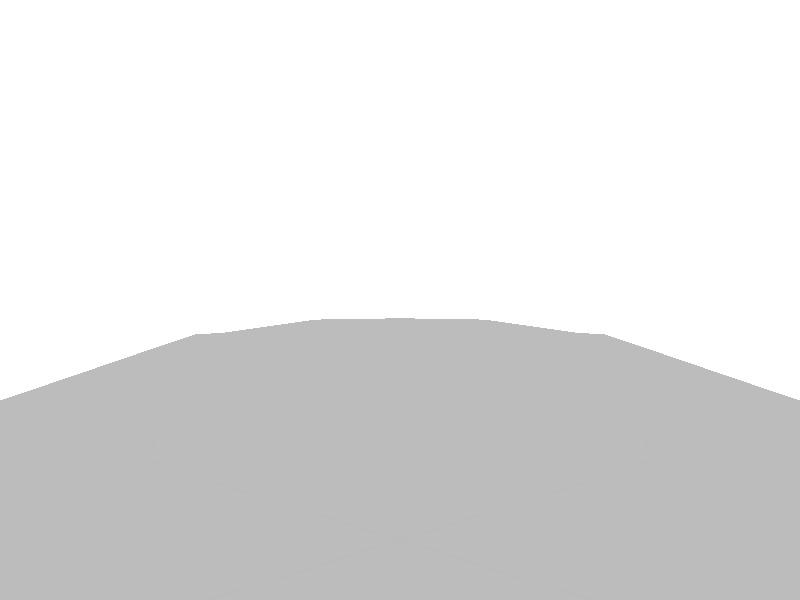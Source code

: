 #include "colors.inc"
background { rgb <1, 1, 1> }
camera {location <-0, 1.8, -0.5> sky <0,0,1>up <0,1,0> right <-1.33,0,0> angle 90look_at <0, 0, 0> }
mesh2 {
vertex_vectors { 4608, 
<-0.916581, -0.916581, -0.5>, 
<-0.997072, -0.701195, -0.5>, 
<-0.833141, -0.833141, -0.5>, 
<-1.07651, -0.4849, -0.5>, 
<-0.997072, -0.701195, -0.5>, 
<-0.912909, -0.616942, -0.5>, 
<-0.748836, -0.748836, -0.5>, 
<-0.833141, -0.833141, -0.5>, 
<-0.912909, -0.616942, -0.5>, 
<-0.997072, -0.701195, -0.5>, 
<-0.833141, -0.833141, -0.5>, 
<-0.912909, -0.616942, -0.5>, 
<-1.15166, -1.27306e-17, -0.5>, 
<-1.11504, -0.242584, -0.5>, 
<-1.00168, -0.131993, -0.5>, 
<-1.07651, -0.4849, -0.5>, 
<-1.11504, -0.242584, -0.5>, 
<-0.964005, -0.374518, -0.5>, 
<-0.851027, -0.263987, -0.5>, 
<-1.00168, -0.131993, -0.5>, 
<-0.964005, -0.374518, -0.5>, 
<-1.11504, -0.242584, -0.5>, 
<-1.00168, -0.131993, -0.5>, 
<-0.964005, -0.374518, -0.5>, 
<-0.527973, -0.527973, -0.5>, 
<-0.638404, -0.638404, -0.5>, 
<-0.6895, -0.39598, -0.5>, 
<-0.748836, -0.748836, -0.5>, 
<-0.638404, -0.638404, -0.5>, 
<-0.799931, -0.506411, -0.5>, 
<-0.851027, -0.263987, -0.5>, 
<-0.6895, -0.39598, -0.5>, 
<-0.799931, -0.506411, -0.5>, 
<-0.638404, -0.638404, -0.5>, 
<-0.6895, -0.39598, -0.5>, 
<-0.799931, -0.506411, -0.5>, 
<-1.07651, -0.4849, -0.5>, 
<-0.912909, -0.616942, -0.5>, 
<-0.964005, -0.374518, -0.5>, 
<-0.748836, -0.748836, -0.5>, 
<-0.912909, -0.616942, -0.5>, 
<-0.799931, -0.506411, -0.5>, 
<-0.851027, -0.263987, -0.5>, 
<-0.799931, -0.506411, -0.5>, 
<-0.964005, -0.374518, -0.5>, 
<-0.912909, -0.616942, -0.5>, 
<-0.799931, -0.506411, -0.5>, 
<-0.964005, -0.374518, -0.5>, 
<-0.916581, 0.916581, -0.5>, 
<-0.997072, 0.701195, -0.5>, 
<-0.833141, 0.833141, -0.5>, 
<-1.07651, 0.4849, -0.5>, 
<-0.997072, 0.701195, -0.5>, 
<-0.912909, 0.616942, -0.5>, 
<-0.748836, 0.748836, -0.5>, 
<-0.833141, 0.833141, -0.5>, 
<-0.912909, 0.616942, -0.5>, 
<-0.997072, 0.701195, -0.5>, 
<-0.833141, 0.833141, -0.5>, 
<-0.912909, 0.616942, -0.5>, 
<-1.15166, -1.27306e-17, -0.5>, 
<-1.11504, 0.242584, -0.5>, 
<-1.00168, 0.131993, -0.5>, 
<-1.07651, 0.4849, -0.5>, 
<-1.11504, 0.242584, -0.5>, 
<-0.964005, 0.374518, -0.5>, 
<-0.851027, 0.263987, -0.5>, 
<-1.00168, 0.131993, -0.5>, 
<-0.964005, 0.374518, -0.5>, 
<-1.11504, 0.242584, -0.5>, 
<-1.00168, 0.131993, -0.5>, 
<-0.964005, 0.374518, -0.5>, 
<-0.527973, 0.527973, -0.5>, 
<-0.638404, 0.638404, -0.5>, 
<-0.6895, 0.39598, -0.5>, 
<-0.748836, 0.748836, -0.5>, 
<-0.638404, 0.638404, -0.5>, 
<-0.799931, 0.506411, -0.5>, 
<-0.851027, 0.263987, -0.5>, 
<-0.6895, 0.39598, -0.5>, 
<-0.799931, 0.506411, -0.5>, 
<-0.638404, 0.638404, -0.5>, 
<-0.6895, 0.39598, -0.5>, 
<-0.799931, 0.506411, -0.5>, 
<-1.07651, 0.4849, -0.5>, 
<-0.912909, 0.616942, -0.5>, 
<-0.964005, 0.374518, -0.5>, 
<-0.748836, 0.748836, -0.5>, 
<-0.912909, 0.616942, -0.5>, 
<-0.799931, 0.506411, -0.5>, 
<-0.851027, 0.263987, -0.5>, 
<-0.799931, 0.506411, -0.5>, 
<-0.964005, 0.374518, -0.5>, 
<-0.912909, 0.616942, -0.5>, 
<-0.799931, 0.506411, -0.5>, 
<-0.964005, 0.374518, -0.5>, 
<-1.55937e-17, 0, -0.5>, 
<-0.131993, -0.131993, -0.5>, 
<-0.131993, 0.131993, -0.5>, 
<-0.263987, -0.263987, -0.5>, 
<-0.131993, -0.131993, -0.5>, 
<-0.263987, 0, -0.5>, 
<-0.263987, 0.263987, -0.5>, 
<-0.131993, 0.131993, -0.5>, 
<-0.263987, 0, -0.5>, 
<-0.131993, -0.131993, -0.5>, 
<-0.131993, 0.131993, -0.5>, 
<-0.263987, 0, -0.5>, 
<-0.527973, -0.527973, -0.5>, 
<-0.39598, -0.39598, -0.5>, 
<-0.527973, -0.263987, -0.5>, 
<-0.263987, -0.263987, -0.5>, 
<-0.39598, -0.39598, -0.5>, 
<-0.39598, -0.131993, -0.5>, 
<-0.527973, 0, -0.5>, 
<-0.527973, -0.263987, -0.5>, 
<-0.39598, -0.131993, -0.5>, 
<-0.39598, -0.39598, -0.5>, 
<-0.527973, -0.263987, -0.5>, 
<-0.39598, -0.131993, -0.5>, 
<-0.527973, 0.527973, -0.5>, 
<-0.39598, 0.39598, -0.5>, 
<-0.527973, 0.263987, -0.5>, 
<-0.263987, 0.263987, -0.5>, 
<-0.39598, 0.39598, -0.5>, 
<-0.39598, 0.131993, -0.5>, 
<-0.527973, 0, -0.5>, 
<-0.527973, 0.263987, -0.5>, 
<-0.39598, 0.131993, -0.5>, 
<-0.39598, 0.39598, -0.5>, 
<-0.527973, 0.263987, -0.5>, 
<-0.39598, 0.131993, -0.5>, 
<-0.263987, -0.263987, -0.5>, 
<-0.263987, 0, -0.5>, 
<-0.39598, -0.131993, -0.5>, 
<-0.263987, 0.263987, -0.5>, 
<-0.263987, 0, -0.5>, 
<-0.39598, 0.131993, -0.5>, 
<-0.527973, 0, -0.5>, 
<-0.39598, 0.131993, -0.5>, 
<-0.39598, -0.131993, -0.5>, 
<-0.263987, 0, -0.5>, 
<-0.39598, 0.131993, -0.5>, 
<-0.39598, -0.131993, -0.5>, 
<-1.15166, -1.27306e-17, -0.5>, 
<-1.00168, -0.131993, -0.5>, 
<-1.00168, 0.131993, -0.5>, 
<-0.851027, -0.263987, -0.5>, 
<-1.00168, -0.131993, -0.5>, 
<-0.851027, 0, -0.5>, 
<-0.851027, 0.263987, -0.5>, 
<-1.00168, 0.131993, -0.5>, 
<-0.851027, 0, -0.5>, 
<-1.00168, -0.131993, -0.5>, 
<-1.00168, 0.131993, -0.5>, 
<-0.851027, 0, -0.5>, 
<-0.527973, -0.527973, -0.5>, 
<-0.6895, -0.39598, -0.5>, 
<-0.527973, -0.263987, -0.5>, 
<-0.851027, -0.263987, -0.5>, 
<-0.6895, -0.39598, -0.5>, 
<-0.6895, -0.131993, -0.5>, 
<-0.527973, 0, -0.5>, 
<-0.527973, -0.263987, -0.5>, 
<-0.6895, -0.131993, -0.5>, 
<-0.6895, -0.39598, -0.5>, 
<-0.527973, -0.263987, -0.5>, 
<-0.6895, -0.131993, -0.5>, 
<-0.527973, 0.527973, -0.5>, 
<-0.527973, 0.263987, -0.5>, 
<-0.6895, 0.39598, -0.5>, 
<-0.527973, 0, -0.5>, 
<-0.527973, 0.263987, -0.5>, 
<-0.6895, 0.131993, -0.5>, 
<-0.851027, 0.263987, -0.5>, 
<-0.6895, 0.39598, -0.5>, 
<-0.6895, 0.131993, -0.5>, 
<-0.527973, 0.263987, -0.5>, 
<-0.6895, 0.39598, -0.5>, 
<-0.6895, 0.131993, -0.5>, 
<-0.851027, -0.263987, -0.5>, 
<-0.851027, 0, -0.5>, 
<-0.6895, -0.131993, -0.5>, 
<-0.527973, 0, -0.5>, 
<-0.6895, 0.131993, -0.5>, 
<-0.6895, -0.131993, -0.5>, 
<-0.851027, 0.263987, -0.5>, 
<-0.851027, 0, -0.5>, 
<-0.6895, 0.131993, -0.5>, 
<-0.851027, 0, -0.5>, 
<-0.6895, 0.131993, -0.5>, 
<-0.6895, -0.131993, -0.5>, 
<-0.916581, 0.916581, -0.5>, 
<-0.833141, 0.833141, -0.5>, 
<-0.701195, 0.997072, -0.5>, 
<-0.748836, 0.748836, -0.5>, 
<-0.833141, 0.833141, -0.5>, 
<-0.616942, 0.912909, -0.5>, 
<-0.4849, 1.07651, -0.5>, 
<-0.701195, 0.997072, -0.5>, 
<-0.616942, 0.912909, -0.5>, 
<-0.833141, 0.833141, -0.5>, 
<-0.701195, 0.997072, -0.5>, 
<-0.616942, 0.912909, -0.5>, 
<-0.527973, 0.527973, -0.5>, 
<-0.638404, 0.638404, -0.5>, 
<-0.39598, 0.6895, -0.5>, 
<-0.748836, 0.748836, -0.5>, 
<-0.638404, 0.638404, -0.5>, 
<-0.506411, 0.799931, -0.5>, 
<-0.263987, 0.851027, -0.5>, 
<-0.39598, 0.6895, -0.5>, 
<-0.506411, 0.799931, -0.5>, 
<-0.638404, 0.638404, -0.5>, 
<-0.39598, 0.6895, -0.5>, 
<-0.506411, 0.799931, -0.5>, 
<9.23044e-18, 1.15166, -0.5>, 
<-0.242584, 1.11504, -0.5>, 
<-0.131993, 1.00168, -0.5>, 
<-0.4849, 1.07651, -0.5>, 
<-0.242584, 1.11504, -0.5>, 
<-0.374518, 0.964005, -0.5>, 
<-0.263987, 0.851027, -0.5>, 
<-0.131993, 1.00168, -0.5>, 
<-0.374518, 0.964005, -0.5>, 
<-0.242584, 1.11504, -0.5>, 
<-0.131993, 1.00168, -0.5>, 
<-0.374518, 0.964005, -0.5>, 
<-0.748836, 0.748836, -0.5>, 
<-0.616942, 0.912909, -0.5>, 
<-0.506411, 0.799931, -0.5>, 
<-0.4849, 1.07651, -0.5>, 
<-0.616942, 0.912909, -0.5>, 
<-0.374518, 0.964005, -0.5>, 
<-0.263987, 0.851027, -0.5>, 
<-0.374518, 0.964005, -0.5>, 
<-0.506411, 0.799931, -0.5>, 
<-0.616942, 0.912909, -0.5>, 
<-0.374518, 0.964005, -0.5>, 
<-0.506411, 0.799931, -0.5>, 
<0.916581, 0.916581, -0.5>, 
<0.701195, 0.997072, -0.5>, 
<0.833141, 0.833141, -0.5>, 
<0.4849, 1.07651, -0.5>, 
<0.701195, 0.997072, -0.5>, 
<0.616942, 0.912909, -0.5>, 
<0.748836, 0.748836, -0.5>, 
<0.833141, 0.833141, -0.5>, 
<0.616942, 0.912909, -0.5>, 
<0.701195, 0.997072, -0.5>, 
<0.833141, 0.833141, -0.5>, 
<0.616942, 0.912909, -0.5>, 
<9.23044e-18, 1.15166, -0.5>, 
<0.242584, 1.11504, -0.5>, 
<0.131993, 1.00168, -0.5>, 
<0.4849, 1.07651, -0.5>, 
<0.242584, 1.11504, -0.5>, 
<0.374518, 0.964005, -0.5>, 
<0.263987, 0.851027, -0.5>, 
<0.131993, 1.00168, -0.5>, 
<0.374518, 0.964005, -0.5>, 
<0.242584, 1.11504, -0.5>, 
<0.131993, 1.00168, -0.5>, 
<0.374518, 0.964005, -0.5>, 
<0.527973, 0.527973, -0.5>, 
<0.638404, 0.638404, -0.5>, 
<0.39598, 0.6895, -0.5>, 
<0.748836, 0.748836, -0.5>, 
<0.638404, 0.638404, -0.5>, 
<0.506411, 0.799931, -0.5>, 
<0.263987, 0.851027, -0.5>, 
<0.39598, 0.6895, -0.5>, 
<0.506411, 0.799931, -0.5>, 
<0.638404, 0.638404, -0.5>, 
<0.39598, 0.6895, -0.5>, 
<0.506411, 0.799931, -0.5>, 
<0.4849, 1.07651, -0.5>, 
<0.616942, 0.912909, -0.5>, 
<0.374518, 0.964005, -0.5>, 
<0.748836, 0.748836, -0.5>, 
<0.616942, 0.912909, -0.5>, 
<0.506411, 0.799931, -0.5>, 
<0.263987, 0.851027, -0.5>, 
<0.506411, 0.799931, -0.5>, 
<0.374518, 0.964005, -0.5>, 
<0.616942, 0.912909, -0.5>, 
<0.506411, 0.799931, -0.5>, 
<0.374518, 0.964005, -0.5>, 
<-1.55937e-17, 0, -0.5>, 
<-0.131993, 0.131993, -0.5>, 
<0.131993, 0.131993, -0.5>, 
<-0.263987, 0.263987, -0.5>, 
<-0.131993, 0.131993, -0.5>, 
<0, 0.263987, -0.5>, 
<0.263987, 0.263987, -0.5>, 
<0.131993, 0.131993, -0.5>, 
<0, 0.263987, -0.5>, 
<-0.131993, 0.131993, -0.5>, 
<0.131993, 0.131993, -0.5>, 
<0, 0.263987, -0.5>, 
<-0.527973, 0.527973, -0.5>, 
<-0.39598, 0.39598, -0.5>, 
<-0.263987, 0.527973, -0.5>, 
<-0.263987, 0.263987, -0.5>, 
<-0.39598, 0.39598, -0.5>, 
<-0.131993, 0.39598, -0.5>, 
<0, 0.527973, -0.5>, 
<-0.263987, 0.527973, -0.5>, 
<-0.131993, 0.39598, -0.5>, 
<-0.39598, 0.39598, -0.5>, 
<-0.263987, 0.527973, -0.5>, 
<-0.131993, 0.39598, -0.5>, 
<0.527973, 0.527973, -0.5>, 
<0.39598, 0.39598, -0.5>, 
<0.263987, 0.527973, -0.5>, 
<0.263987, 0.263987, -0.5>, 
<0.39598, 0.39598, -0.5>, 
<0.131993, 0.39598, -0.5>, 
<0, 0.527973, -0.5>, 
<0.263987, 0.527973, -0.5>, 
<0.131993, 0.39598, -0.5>, 
<0.39598, 0.39598, -0.5>, 
<0.263987, 0.527973, -0.5>, 
<0.131993, 0.39598, -0.5>, 
<-0.263987, 0.263987, -0.5>, 
<0, 0.263987, -0.5>, 
<-0.131993, 0.39598, -0.5>, 
<0.263987, 0.263987, -0.5>, 
<0, 0.263987, -0.5>, 
<0.131993, 0.39598, -0.5>, 
<0, 0.527973, -0.5>, 
<0.131993, 0.39598, -0.5>, 
<-0.131993, 0.39598, -0.5>, 
<0, 0.263987, -0.5>, 
<0.131993, 0.39598, -0.5>, 
<-0.131993, 0.39598, -0.5>, 
<-0.527973, 0.527973, -0.5>, 
<-0.39598, 0.6895, -0.5>, 
<-0.263987, 0.527973, -0.5>, 
<-0.263987, 0.851027, -0.5>, 
<-0.39598, 0.6895, -0.5>, 
<-0.131993, 0.6895, -0.5>, 
<0, 0.527973, -0.5>, 
<-0.263987, 0.527973, -0.5>, 
<-0.131993, 0.6895, -0.5>, 
<-0.39598, 0.6895, -0.5>, 
<-0.263987, 0.527973, -0.5>, 
<-0.131993, 0.6895, -0.5>, 
<9.23044e-18, 1.15166, -0.5>, 
<-0.131993, 1.00168, -0.5>, 
<0.131993, 1.00168, -0.5>, 
<-0.263987, 0.851027, -0.5>, 
<-0.131993, 1.00168, -0.5>, 
<0, 0.851027, -0.5>, 
<0.263987, 0.851027, -0.5>, 
<0.131993, 1.00168, -0.5>, 
<0, 0.851027, -0.5>, 
<-0.131993, 1.00168, -0.5>, 
<0.131993, 1.00168, -0.5>, 
<0, 0.851027, -0.5>, 
<0.527973, 0.527973, -0.5>, 
<0.263987, 0.527973, -0.5>, 
<0.39598, 0.6895, -0.5>, 
<0, 0.527973, -0.5>, 
<0.263987, 0.527973, -0.5>, 
<0.131993, 0.6895, -0.5>, 
<0.263987, 0.851027, -0.5>, 
<0.39598, 0.6895, -0.5>, 
<0.131993, 0.6895, -0.5>, 
<0.263987, 0.527973, -0.5>, 
<0.39598, 0.6895, -0.5>, 
<0.131993, 0.6895, -0.5>, 
<-0.263987, 0.851027, -0.5>, 
<-0.131993, 0.6895, -0.5>, 
<0, 0.851027, -0.5>, 
<0, 0.527973, -0.5>, 
<-0.131993, 0.6895, -0.5>, 
<0.131993, 0.6895, -0.5>, 
<0.263987, 0.851027, -0.5>, 
<0.131993, 0.6895, -0.5>, 
<0, 0.851027, -0.5>, 
<-0.131993, 0.6895, -0.5>, 
<0.131993, 0.6895, -0.5>, 
<0, 0.851027, -0.5>, 
<0.916581, -0.916581, -0.5>, 
<0.997072, -0.701195, -0.5>, 
<0.833141, -0.833141, -0.5>, 
<1.07651, -0.4849, -0.5>, 
<0.997072, -0.701195, -0.5>, 
<0.912909, -0.616942, -0.5>, 
<0.748836, -0.748836, -0.5>, 
<0.833141, -0.833141, -0.5>, 
<0.912909, -0.616942, -0.5>, 
<0.997072, -0.701195, -0.5>, 
<0.833141, -0.833141, -0.5>, 
<0.912909, -0.616942, -0.5>, 
<1.15166, -2.47389e-17, -0.5>, 
<1.11504, -0.242584, -0.5>, 
<1.00168, -0.131993, -0.5>, 
<1.07651, -0.4849, -0.5>, 
<1.11504, -0.242584, -0.5>, 
<0.964005, -0.374518, -0.5>, 
<0.851027, -0.263987, -0.5>, 
<1.00168, -0.131993, -0.5>, 
<0.964005, -0.374518, -0.5>, 
<1.11504, -0.242584, -0.5>, 
<1.00168, -0.131993, -0.5>, 
<0.964005, -0.374518, -0.5>, 
<0.527973, -0.527973, -0.5>, 
<0.638404, -0.638404, -0.5>, 
<0.6895, -0.39598, -0.5>, 
<0.748836, -0.748836, -0.5>, 
<0.638404, -0.638404, -0.5>, 
<0.799931, -0.506411, -0.5>, 
<0.851027, -0.263987, -0.5>, 
<0.6895, -0.39598, -0.5>, 
<0.799931, -0.506411, -0.5>, 
<0.638404, -0.638404, -0.5>, 
<0.6895, -0.39598, -0.5>, 
<0.799931, -0.506411, -0.5>, 
<1.07651, -0.4849, -0.5>, 
<0.912909, -0.616942, -0.5>, 
<0.964005, -0.374518, -0.5>, 
<0.748836, -0.748836, -0.5>, 
<0.912909, -0.616942, -0.5>, 
<0.799931, -0.506411, -0.5>, 
<0.851027, -0.263987, -0.5>, 
<0.799931, -0.506411, -0.5>, 
<0.964005, -0.374518, -0.5>, 
<0.912909, -0.616942, -0.5>, 
<0.799931, -0.506411, -0.5>, 
<0.964005, -0.374518, -0.5>, 
<0.916581, 0.916581, -0.5>, 
<0.833141, 0.833141, -0.5>, 
<0.997072, 0.701195, -0.5>, 
<0.748836, 0.748836, -0.5>, 
<0.833141, 0.833141, -0.5>, 
<0.912909, 0.616942, -0.5>, 
<1.07651, 0.4849, -0.5>, 
<0.997072, 0.701195, -0.5>, 
<0.912909, 0.616942, -0.5>, 
<0.833141, 0.833141, -0.5>, 
<0.997072, 0.701195, -0.5>, 
<0.912909, 0.616942, -0.5>, 
<0.527973, 0.527973, -0.5>, 
<0.638404, 0.638404, -0.5>, 
<0.6895, 0.39598, -0.5>, 
<0.748836, 0.748836, -0.5>, 
<0.638404, 0.638404, -0.5>, 
<0.799931, 0.506411, -0.5>, 
<0.851027, 0.263987, -0.5>, 
<0.6895, 0.39598, -0.5>, 
<0.799931, 0.506411, -0.5>, 
<0.638404, 0.638404, -0.5>, 
<0.6895, 0.39598, -0.5>, 
<0.799931, 0.506411, -0.5>, 
<1.15166, -2.47389e-17, -0.5>, 
<1.11504, 0.242584, -0.5>, 
<1.00168, 0.131993, -0.5>, 
<1.07651, 0.4849, -0.5>, 
<1.11504, 0.242584, -0.5>, 
<0.964005, 0.374518, -0.5>, 
<0.851027, 0.263987, -0.5>, 
<1.00168, 0.131993, -0.5>, 
<0.964005, 0.374518, -0.5>, 
<1.11504, 0.242584, -0.5>, 
<1.00168, 0.131993, -0.5>, 
<0.964005, 0.374518, -0.5>, 
<0.748836, 0.748836, -0.5>, 
<0.912909, 0.616942, -0.5>, 
<0.799931, 0.506411, -0.5>, 
<1.07651, 0.4849, -0.5>, 
<0.912909, 0.616942, -0.5>, 
<0.964005, 0.374518, -0.5>, 
<0.851027, 0.263987, -0.5>, 
<0.964005, 0.374518, -0.5>, 
<0.799931, 0.506411, -0.5>, 
<0.912909, 0.616942, -0.5>, 
<0.964005, 0.374518, -0.5>, 
<0.799931, 0.506411, -0.5>, 
<-1.55937e-17, 0, -0.5>, 
<0.131993, 0.131993, -0.5>, 
<0.131993, -0.131993, -0.5>, 
<0.263987, 0.263987, -0.5>, 
<0.131993, 0.131993, -0.5>, 
<0.263987, 0, -0.5>, 
<0.263987, -0.263987, -0.5>, 
<0.131993, -0.131993, -0.5>, 
<0.263987, 0, -0.5>, 
<0.131993, 0.131993, -0.5>, 
<0.131993, -0.131993, -0.5>, 
<0.263987, 0, -0.5>, 
<0.527973, 0.527973, -0.5>, 
<0.39598, 0.39598, -0.5>, 
<0.527973, 0.263987, -0.5>, 
<0.263987, 0.263987, -0.5>, 
<0.39598, 0.39598, -0.5>, 
<0.39598, 0.131993, -0.5>, 
<0.527973, 0, -0.5>, 
<0.527973, 0.263987, -0.5>, 
<0.39598, 0.131993, -0.5>, 
<0.39598, 0.39598, -0.5>, 
<0.527973, 0.263987, -0.5>, 
<0.39598, 0.131993, -0.5>, 
<0.527973, -0.527973, -0.5>, 
<0.39598, -0.39598, -0.5>, 
<0.527973, -0.263987, -0.5>, 
<0.263987, -0.263987, -0.5>, 
<0.39598, -0.39598, -0.5>, 
<0.39598, -0.131993, -0.5>, 
<0.527973, 0, -0.5>, 
<0.527973, -0.263987, -0.5>, 
<0.39598, -0.131993, -0.5>, 
<0.39598, -0.39598, -0.5>, 
<0.527973, -0.263987, -0.5>, 
<0.39598, -0.131993, -0.5>, 
<0.263987, 0.263987, -0.5>, 
<0.263987, 0, -0.5>, 
<0.39598, 0.131993, -0.5>, 
<0.263987, -0.263987, -0.5>, 
<0.263987, 0, -0.5>, 
<0.39598, -0.131993, -0.5>, 
<0.527973, 0, -0.5>, 
<0.39598, -0.131993, -0.5>, 
<0.39598, 0.131993, -0.5>, 
<0.263987, 0, -0.5>, 
<0.39598, -0.131993, -0.5>, 
<0.39598, 0.131993, -0.5>, 
<0.527973, 0.527973, -0.5>, 
<0.527973, 0.263987, -0.5>, 
<0.6895, 0.39598, -0.5>, 
<0.527973, 0, -0.5>, 
<0.527973, 0.263987, -0.5>, 
<0.6895, 0.131993, -0.5>, 
<0.851027, 0.263987, -0.5>, 
<0.6895, 0.39598, -0.5>, 
<0.6895, 0.131993, -0.5>, 
<0.527973, 0.263987, -0.5>, 
<0.6895, 0.39598, -0.5>, 
<0.6895, 0.131993, -0.5>, 
<1.15166, -2.47389e-17, -0.5>, 
<1.00168, -0.131993, -0.5>, 
<1.00168, 0.131993, -0.5>, 
<0.851027, -0.263987, -0.5>, 
<1.00168, -0.131993, -0.5>, 
<0.851027, 0, -0.5>, 
<0.851027, 0.263987, -0.5>, 
<1.00168, 0.131993, -0.5>, 
<0.851027, 0, -0.5>, 
<1.00168, -0.131993, -0.5>, 
<1.00168, 0.131993, -0.5>, 
<0.851027, 0, -0.5>, 
<0.527973, -0.527973, -0.5>, 
<0.6895, -0.39598, -0.5>, 
<0.527973, -0.263987, -0.5>, 
<0.851027, -0.263987, -0.5>, 
<0.6895, -0.39598, -0.5>, 
<0.6895, -0.131993, -0.5>, 
<0.527973, 0, -0.5>, 
<0.527973, -0.263987, -0.5>, 
<0.6895, -0.131993, -0.5>, 
<0.6895, -0.39598, -0.5>, 
<0.527973, -0.263987, -0.5>, 
<0.6895, -0.131993, -0.5>, 
<0.851027, -0.263987, -0.5>, 
<0.6895, -0.131993, -0.5>, 
<0.851027, 0, -0.5>, 
<0.527973, 0, -0.5>, 
<0.6895, 0.131993, -0.5>, 
<0.6895, -0.131993, -0.5>, 
<0.851027, 0.263987, -0.5>, 
<0.6895, 0.131993, -0.5>, 
<0.851027, 0, -0.5>, 
<0.6895, 0.131993, -0.5>, 
<0.6895, -0.131993, -0.5>, 
<0.851027, 0, -0.5>, 
<-0.916581, -0.916581, -0.5>, 
<-0.833141, -0.833141, -0.5>, 
<-0.701195, -0.997072, -0.5>, 
<-0.748836, -0.748836, -0.5>, 
<-0.833141, -0.833141, -0.5>, 
<-0.616942, -0.912909, -0.5>, 
<-0.4849, -1.07651, -0.5>, 
<-0.701195, -0.997072, -0.5>, 
<-0.616942, -0.912909, -0.5>, 
<-0.833141, -0.833141, -0.5>, 
<-0.701195, -0.997072, -0.5>, 
<-0.616942, -0.912909, -0.5>, 
<-0.527973, -0.527973, -0.5>, 
<-0.638404, -0.638404, -0.5>, 
<-0.39598, -0.6895, -0.5>, 
<-0.748836, -0.748836, -0.5>, 
<-0.638404, -0.638404, -0.5>, 
<-0.506411, -0.799931, -0.5>, 
<-0.263987, -0.851027, -0.5>, 
<-0.39598, -0.6895, -0.5>, 
<-0.506411, -0.799931, -0.5>, 
<-0.638404, -0.638404, -0.5>, 
<-0.39598, -0.6895, -0.5>, 
<-0.506411, -0.799931, -0.5>, 
<1.01531e-18, -1.15166, -0.5>, 
<-0.242584, -1.11504, -0.5>, 
<-0.131993, -1.00168, -0.5>, 
<-0.4849, -1.07651, -0.5>, 
<-0.242584, -1.11504, -0.5>, 
<-0.374518, -0.964005, -0.5>, 
<-0.263987, -0.851027, -0.5>, 
<-0.131993, -1.00168, -0.5>, 
<-0.374518, -0.964005, -0.5>, 
<-0.242584, -1.11504, -0.5>, 
<-0.131993, -1.00168, -0.5>, 
<-0.374518, -0.964005, -0.5>, 
<-0.748836, -0.748836, -0.5>, 
<-0.616942, -0.912909, -0.5>, 
<-0.506411, -0.799931, -0.5>, 
<-0.4849, -1.07651, -0.5>, 
<-0.616942, -0.912909, -0.5>, 
<-0.374518, -0.964005, -0.5>, 
<-0.263987, -0.851027, -0.5>, 
<-0.374518, -0.964005, -0.5>, 
<-0.506411, -0.799931, -0.5>, 
<-0.616942, -0.912909, -0.5>, 
<-0.374518, -0.964005, -0.5>, 
<-0.506411, -0.799931, -0.5>, 
<0.916581, -0.916581, -0.5>, 
<0.833141, -0.833141, -0.5>, 
<0.701195, -0.997072, -0.5>, 
<0.748836, -0.748836, -0.5>, 
<0.833141, -0.833141, -0.5>, 
<0.616942, -0.912909, -0.5>, 
<0.4849, -1.07651, -0.5>, 
<0.701195, -0.997072, -0.5>, 
<0.616942, -0.912909, -0.5>, 
<0.833141, -0.833141, -0.5>, 
<0.701195, -0.997072, -0.5>, 
<0.616942, -0.912909, -0.5>, 
<0.527973, -0.527973, -0.5>, 
<0.638404, -0.638404, -0.5>, 
<0.39598, -0.6895, -0.5>, 
<0.748836, -0.748836, -0.5>, 
<0.638404, -0.638404, -0.5>, 
<0.506411, -0.799931, -0.5>, 
<0.263987, -0.851027, -0.5>, 
<0.39598, -0.6895, -0.5>, 
<0.506411, -0.799931, -0.5>, 
<0.638404, -0.638404, -0.5>, 
<0.39598, -0.6895, -0.5>, 
<0.506411, -0.799931, -0.5>, 
<1.01531e-18, -1.15166, -0.5>, 
<0.242584, -1.11504, -0.5>, 
<0.131993, -1.00168, -0.5>, 
<0.4849, -1.07651, -0.5>, 
<0.242584, -1.11504, -0.5>, 
<0.374518, -0.964005, -0.5>, 
<0.263987, -0.851027, -0.5>, 
<0.131993, -1.00168, -0.5>, 
<0.374518, -0.964005, -0.5>, 
<0.242584, -1.11504, -0.5>, 
<0.131993, -1.00168, -0.5>, 
<0.374518, -0.964005, -0.5>, 
<0.748836, -0.748836, -0.5>, 
<0.616942, -0.912909, -0.5>, 
<0.506411, -0.799931, -0.5>, 
<0.4849, -1.07651, -0.5>, 
<0.616942, -0.912909, -0.5>, 
<0.374518, -0.964005, -0.5>, 
<0.263987, -0.851027, -0.5>, 
<0.374518, -0.964005, -0.5>, 
<0.506411, -0.799931, -0.5>, 
<0.616942, -0.912909, -0.5>, 
<0.374518, -0.964005, -0.5>, 
<0.506411, -0.799931, -0.5>, 
<-1.55937e-17, 0, -0.5>, 
<-0.131993, -0.131993, -0.5>, 
<0.131993, -0.131993, -0.5>, 
<-0.263987, -0.263987, -0.5>, 
<-0.131993, -0.131993, -0.5>, 
<0, -0.263987, -0.5>, 
<0.263987, -0.263987, -0.5>, 
<0.131993, -0.131993, -0.5>, 
<0, -0.263987, -0.5>, 
<-0.131993, -0.131993, -0.5>, 
<0.131993, -0.131993, -0.5>, 
<0, -0.263987, -0.5>, 
<-0.527973, -0.527973, -0.5>, 
<-0.39598, -0.39598, -0.5>, 
<-0.263987, -0.527973, -0.5>, 
<-0.263987, -0.263987, -0.5>, 
<-0.39598, -0.39598, -0.5>, 
<-0.131993, -0.39598, -0.5>, 
<0, -0.527973, -0.5>, 
<-0.263987, -0.527973, -0.5>, 
<-0.131993, -0.39598, -0.5>, 
<-0.39598, -0.39598, -0.5>, 
<-0.263987, -0.527973, -0.5>, 
<-0.131993, -0.39598, -0.5>, 
<0.527973, -0.527973, -0.5>, 
<0.39598, -0.39598, -0.5>, 
<0.263987, -0.527973, -0.5>, 
<0.263987, -0.263987, -0.5>, 
<0.39598, -0.39598, -0.5>, 
<0.131993, -0.39598, -0.5>, 
<0, -0.527973, -0.5>, 
<0.263987, -0.527973, -0.5>, 
<0.131993, -0.39598, -0.5>, 
<0.39598, -0.39598, -0.5>, 
<0.263987, -0.527973, -0.5>, 
<0.131993, -0.39598, -0.5>, 
<-0.263987, -0.263987, -0.5>, 
<0, -0.263987, -0.5>, 
<-0.131993, -0.39598, -0.5>, 
<0.263987, -0.263987, -0.5>, 
<0, -0.263987, -0.5>, 
<0.131993, -0.39598, -0.5>, 
<0, -0.527973, -0.5>, 
<0.131993, -0.39598, -0.5>, 
<-0.131993, -0.39598, -0.5>, 
<0, -0.263987, -0.5>, 
<0.131993, -0.39598, -0.5>, 
<-0.131993, -0.39598, -0.5>, 
<-0.527973, -0.527973, -0.5>, 
<-0.39598, -0.6895, -0.5>, 
<-0.263987, -0.527973, -0.5>, 
<-0.263987, -0.851027, -0.5>, 
<-0.39598, -0.6895, -0.5>, 
<-0.131993, -0.6895, -0.5>, 
<0, -0.527973, -0.5>, 
<-0.263987, -0.527973, -0.5>, 
<-0.131993, -0.6895, -0.5>, 
<-0.39598, -0.6895, -0.5>, 
<-0.263987, -0.527973, -0.5>, 
<-0.131993, -0.6895, -0.5>, 
<0.527973, -0.527973, -0.5>, 
<0.263987, -0.527973, -0.5>, 
<0.39598, -0.6895, -0.5>, 
<0, -0.527973, -0.5>, 
<0.263987, -0.527973, -0.5>, 
<0.131993, -0.6895, -0.5>, 
<0.263987, -0.851027, -0.5>, 
<0.39598, -0.6895, -0.5>, 
<0.131993, -0.6895, -0.5>, 
<0.263987, -0.527973, -0.5>, 
<0.39598, -0.6895, -0.5>, 
<0.131993, -0.6895, -0.5>, 
<1.01531e-18, -1.15166, -0.5>, 
<-0.131993, -1.00168, -0.5>, 
<0.131993, -1.00168, -0.5>, 
<-0.263987, -0.851027, -0.5>, 
<-0.131993, -1.00168, -0.5>, 
<0, -0.851027, -0.5>, 
<0.263987, -0.851027, -0.5>, 
<0.131993, -1.00168, -0.5>, 
<0, -0.851027, -0.5>, 
<-0.131993, -1.00168, -0.5>, 
<0.131993, -1.00168, -0.5>, 
<0, -0.851027, -0.5>, 
<-0.263987, -0.851027, -0.5>, 
<-0.131993, -0.6895, -0.5>, 
<0, -0.851027, -0.5>, 
<0, -0.527973, -0.5>, 
<-0.131993, -0.6895, -0.5>, 
<0.131993, -0.6895, -0.5>, 
<0.263987, -0.851027, -0.5>, 
<0, -0.851027, -0.5>, 
<0.131993, -0.6895, -0.5>, 
<-0.131993, -0.6895, -0.5>, 
<0, -0.851027, -0.5>, 
<0.131993, -0.6895, -0.5>, 
<-0.916581, -0.916581, -0.5>, 
<-0.997072, -0.701195, -0.5>, 
<-0.901895, -0.82237, -0.465406>, 
<-1.07651, -0.4849, -0.5>, 
<-0.997072, -0.701195, -0.5>, 
<-0.982155, -0.60643, -0.464483>, 
<-0.886826, -0.727542, -0.429898>, 
<-0.901895, -0.82237, -0.465406>, 
<-0.982155, -0.60643, -0.464483>, 
<-0.997072, -0.701195, -0.5>, 
<-0.901895, -0.82237, -0.465406>, 
<-0.982155, -0.60643, -0.464483>, 
<-1.15166, -1.27306e-17, -0.5>, 
<-1.11504, -0.242584, -0.5>, 
<-1.07394, -0.125686, -0.452589>, 
<-1.07651, -0.4849, -0.5>, 
<-1.11504, -0.242584, -0.5>, 
<-1.03647, -0.368209, -0.452296>, 
<-0.995597, -0.25137, -0.405209>, 
<-1.07394, -0.125686, -0.452589>, 
<-1.03647, -0.368209, -0.452296>, 
<-1.11504, -0.242584, -0.5>, 
<-1.07394, -0.125686, -0.452589>, 
<-1.03647, -0.368209, -0.452296>, 
<-0.795582, -0.494731, -0.314201>, 
<-0.841336, -0.611139, -0.372088>, 
<-0.895922, -0.373117, -0.359426>, 
<-0.886826, -0.727542, -0.429898>, 
<-0.841336, -0.611139, -0.372088>, 
<-0.942803, -0.489926, -0.415085>, 
<-0.995597, -0.25137, -0.405209>, 
<-0.895922, -0.373117, -0.359426>, 
<-0.942803, -0.489926, -0.415085>, 
<-0.841336, -0.611139, -0.372088>, 
<-0.895922, -0.373117, -0.359426>, 
<-0.942803, -0.489926, -0.415085>, 
<-1.07651, -0.4849, -0.5>, 
<-0.982155, -0.60643, -0.464483>, 
<-1.03647, -0.368209, -0.452296>, 
<-0.886826, -0.727542, -0.429898>, 
<-0.982155, -0.60643, -0.464483>, 
<-0.942803, -0.489926, -0.415085>, 
<-0.995597, -0.25137, -0.405209>, 
<-0.942803, -0.489926, -0.415085>, 
<-1.03647, -0.368209, -0.452296>, 
<-0.982155, -0.60643, -0.464483>, 
<-0.942803, -0.489926, -0.415085>, 
<-1.03647, -0.368209, -0.452296>, 
<-0.916581, 0.916581, -0.5>, 
<-0.997072, 0.701195, -0.5>, 
<-0.901895, 0.82237, -0.465406>, 
<-1.07651, 0.4849, -0.5>, 
<-0.997072, 0.701195, -0.5>, 
<-0.982155, 0.60643, -0.464483>, 
<-0.886826, 0.727542, -0.429898>, 
<-0.901895, 0.82237, -0.465406>, 
<-0.982155, 0.60643, -0.464483>, 
<-0.997072, 0.701195, -0.5>, 
<-0.901895, 0.82237, -0.465406>, 
<-0.982155, 0.60643, -0.464483>, 
<-1.15166, -1.27306e-17, -0.5>, 
<-1.11504, 0.242584, -0.5>, 
<-1.07394, 0.125686, -0.452589>, 
<-1.07651, 0.4849, -0.5>, 
<-1.11504, 0.242584, -0.5>, 
<-1.03647, 0.368209, -0.452296>, 
<-0.995597, 0.25137, -0.405209>, 
<-1.07394, 0.125686, -0.452589>, 
<-1.03647, 0.368209, -0.452296>, 
<-1.11504, 0.242584, -0.5>, 
<-1.07394, 0.125686, -0.452589>, 
<-1.03647, 0.368209, -0.452296>, 
<-0.795582, 0.494731, -0.314201>, 
<-0.841336, 0.611139, -0.372088>, 
<-0.895922, 0.373117, -0.359426>, 
<-0.886826, 0.727542, -0.429898>, 
<-0.841336, 0.611139, -0.372088>, 
<-0.942803, 0.489926, -0.415085>, 
<-0.995597, 0.25137, -0.405209>, 
<-0.895922, 0.373117, -0.359426>, 
<-0.942803, 0.489926, -0.415085>, 
<-0.841336, 0.611139, -0.372088>, 
<-0.895922, 0.373117, -0.359426>, 
<-0.942803, 0.489926, -0.415085>, 
<-1.07651, 0.4849, -0.5>, 
<-0.982155, 0.60643, -0.464483>, 
<-1.03647, 0.368209, -0.452296>, 
<-0.886826, 0.727542, -0.429898>, 
<-0.982155, 0.60643, -0.464483>, 
<-0.942803, 0.489926, -0.415085>, 
<-0.995597, 0.25137, -0.405209>, 
<-0.942803, 0.489926, -0.415085>, 
<-1.03647, 0.368209, -0.452296>, 
<-0.982155, 0.60643, -0.464483>, 
<-0.942803, 0.489926, -0.415085>, 
<-1.03647, 0.368209, -0.452296>, 
<-0.536738, 2.1972e-17, -0.211917>, 
<-0.61302, -0.120361, -0.230928>, 
<-0.61302, 0.120361, -0.230928>, 
<-0.689754, -0.240533, -0.249503>, 
<-0.61302, -0.120361, -0.230928>, 
<-0.690744, 2.75614e-17, -0.245909>, 
<-0.689754, 0.240533, -0.249503>, 
<-0.61302, 0.120361, -0.230928>, 
<-0.690744, 2.75614e-17, -0.245909>, 
<-0.61302, -0.120361, -0.230928>, 
<-0.61302, 0.120361, -0.230928>, 
<-0.690744, 2.75614e-17, -0.245909>, 
<-0.795582, -0.494731, -0.314201>, 
<-0.742907, -0.367686, -0.281838>, 
<-0.811821, -0.247501, -0.306998>, 
<-0.689754, -0.240533, -0.249503>, 
<-0.742907, -0.367686, -0.281838>, 
<-0.758291, -0.120388, -0.274882>, 
<-0.826462, 5.57554e-17, -0.302274>, 
<-0.811821, -0.247501, -0.306998>, 
<-0.758291, -0.120388, -0.274882>, 
<-0.742907, -0.367686, -0.281838>, 
<-0.811821, -0.247501, -0.306998>, 
<-0.758291, -0.120388, -0.274882>, 
<-0.795582, 0.494731, -0.314201>, 
<-0.742907, 0.367686, -0.281838>, 
<-0.811821, 0.247501, -0.306998>, 
<-0.689754, 0.240533, -0.249503>, 
<-0.742907, 0.367686, -0.281838>, 
<-0.758291, 0.120388, -0.274882>, 
<-0.826462, 5.57554e-17, -0.302274>, 
<-0.811821, 0.247501, -0.306998>, 
<-0.758291, 0.120388, -0.274882>, 
<-0.742907, 0.367686, -0.281838>, 
<-0.811821, 0.247501, -0.306998>, 
<-0.758291, 0.120388, -0.274882>, 
<-0.689754, -0.240533, -0.249503>, 
<-0.690744, 2.75614e-17, -0.245909>, 
<-0.758291, -0.120388, -0.274882>, 
<-0.689754, 0.240533, -0.249503>, 
<-0.690744, 2.75614e-17, -0.245909>, 
<-0.758291, 0.120388, -0.274882>, 
<-0.826462, 5.57554e-17, -0.302274>, 
<-0.758291, 0.120388, -0.274882>, 
<-0.758291, -0.120388, -0.274882>, 
<-0.690744, 2.75614e-17, -0.245909>, 
<-0.758291, 0.120388, -0.274882>, 
<-0.758291, -0.120388, -0.274882>, 
<-1.15166, -1.27306e-17, -0.5>, 
<-1.07394, -0.125686, -0.452589>, 
<-1.07394, 0.125686, -0.452589>, 
<-0.995597, -0.25137, -0.405209>, 
<-1.07394, -0.125686, -0.452589>, 
<-0.996884, 5.51563e-17, -0.403215>, 
<-0.995597, 0.25137, -0.405209>, 
<-1.07394, 0.125686, -0.452589>, 
<-0.996884, 5.51563e-17, -0.403215>, 
<-1.07394, -0.125686, -0.452589>, 
<-1.07394, 0.125686, -0.452589>, 
<-0.996884, 5.51563e-17, -0.403215>, 
<-0.795582, -0.494731, -0.314201>, 
<-0.895922, -0.373117, -0.359426>, 
<-0.811821, -0.247501, -0.306998>, 
<-0.995597, -0.25137, -0.405209>, 
<-0.895922, -0.373117, -0.359426>, 
<-0.911816, -0.125738, -0.352378>, 
<-0.826462, 5.57554e-17, -0.302274>, 
<-0.811821, -0.247501, -0.306998>, 
<-0.911816, -0.125738, -0.352378>, 
<-0.895922, -0.373117, -0.359426>, 
<-0.811821, -0.247501, -0.306998>, 
<-0.911816, -0.125738, -0.352378>, 
<-0.795582, 0.494731, -0.314201>, 
<-0.811821, 0.247501, -0.306998>, 
<-0.895922, 0.373117, -0.359426>, 
<-0.826462, 5.57554e-17, -0.302274>, 
<-0.811821, 0.247501, -0.306998>, 
<-0.911816, 0.125738, -0.352378>, 
<-0.995597, 0.25137, -0.405209>, 
<-0.895922, 0.373117, -0.359426>, 
<-0.911816, 0.125738, -0.352378>, 
<-0.811821, 0.247501, -0.306998>, 
<-0.895922, 0.373117, -0.359426>, 
<-0.911816, 0.125738, -0.352378>, 
<-0.995597, -0.25137, -0.405209>, 
<-0.996884, 5.51563e-17, -0.403215>, 
<-0.911816, -0.125738, -0.352378>, 
<-0.826462, 5.57554e-17, -0.302274>, 
<-0.911816, 0.125738, -0.352378>, 
<-0.911816, -0.125738, -0.352378>, 
<-0.995597, 0.25137, -0.405209>, 
<-0.996884, 5.51563e-17, -0.403215>, 
<-0.911816, 0.125738, -0.352378>, 
<-0.996884, 5.51563e-17, -0.403215>, 
<-0.911816, 0.125738, -0.352378>, 
<-0.911816, -0.125738, -0.352378>, 
<-0.916581, 0.916581, -0.5>, 
<-0.901895, 0.82237, -0.465406>, 
<-0.85309, 0.85309, -0.453704>, 
<-0.886826, 0.727542, -0.429898>, 
<-0.901895, 0.82237, -0.465406>, 
<-0.838399, 0.758623, -0.417227>, 
<-0.789059, 0.789059, -0.406515>, 
<-0.85309, 0.85309, -0.453704>, 
<-0.838399, 0.758623, -0.417227>, 
<-0.901895, 0.82237, -0.465406>, 
<-0.85309, 0.85309, -0.453704>, 
<-0.838399, 0.758623, -0.417227>, 
<-0.795582, 0.494731, -0.314201>, 
<-0.841336, 0.611139, -0.372088>, 
<-0.758784, 0.528201, -0.305426>, 
<-0.886826, 0.727542, -0.429898>, 
<-0.841336, 0.611139, -0.372088>, 
<-0.804155, 0.644585, -0.363575>, 
<-0.720966, 0.561325, -0.298361>, 
<-0.758784, 0.528201, -0.305426>, 
<-0.804155, 0.644585, -0.363575>, 
<-0.841336, 0.611139, -0.372088>, 
<-0.758784, 0.528201, -0.305426>, 
<-0.804155, 0.644585, -0.363575>, 
<-0.62764, 0.62764, -0.288526>, 
<-0.708525, 0.708525, -0.346793>, 
<-0.674432, 0.5946, -0.292847>, 
<-0.789059, 0.789059, -0.406515>, 
<-0.708525, 0.708525, -0.346793>, 
<-0.755082, 0.675257, -0.352192>, 
<-0.720966, 0.561325, -0.298361>, 
<-0.674432, 0.5946, -0.292847>, 
<-0.755082, 0.675257, -0.352192>, 
<-0.708525, 0.708525, -0.346793>, 
<-0.674432, 0.5946, -0.292847>, 
<-0.755082, 0.675257, -0.352192>, 
<-0.886826, 0.727542, -0.429898>, 
<-0.838399, 0.758623, -0.417227>, 
<-0.804155, 0.644585, -0.363575>, 
<-0.789059, 0.789059, -0.406515>, 
<-0.838399, 0.758623, -0.417227>, 
<-0.755082, 0.675257, -0.352192>, 
<-0.720966, 0.561325, -0.298361>, 
<-0.755082, 0.675257, -0.352192>, 
<-0.804155, 0.644585, -0.363575>, 
<-0.838399, 0.758623, -0.417227>, 
<-0.755082, 0.675257, -0.352192>, 
<-0.804155, 0.644585, -0.363575>, 
<-0.191829, 0.191829, -0.169693>, 
<-0.298095, 0.298095, -0.207086>, 
<-0.235009, 0.166192, -0.173722>, 
<-0.404549, 0.404549, -0.243415>, 
<-0.298095, 0.298095, -0.207086>, 
<-0.341357, 0.272536, -0.210655>, 
<-0.278147, 0.140513, -0.178>, 
<-0.235009, 0.166192, -0.173722>, 
<-0.341357, 0.272536, -0.210655>, 
<-0.298095, 0.298095, -0.207086>, 
<-0.235009, 0.166192, -0.173722>, 
<-0.341357, 0.272536, -0.210655>, 
<-0.62764, 0.62764, -0.288526>, 
<-0.516008, 0.516008, -0.266407>, 
<-0.558987, 0.490851, -0.26887>, 
<-0.404549, 0.404549, -0.243415>, 
<-0.516008, 0.516008, -0.266407>, 
<-0.447562, 0.37939, -0.245719>, 
<-0.49059, 0.354253, -0.247902>, 
<-0.558987, 0.490851, -0.26887>, 
<-0.447562, 0.37939, -0.245719>, 
<-0.516008, 0.516008, -0.266407>, 
<-0.558987, 0.490851, -0.26887>, 
<-0.447562, 0.37939, -0.245719>, 
<-0.364249, 0.0894499, -0.187342>, 
<-0.321205, 0.114988, -0.182618>, 
<-0.427468, 0.221886, -0.217349>, 
<-0.278147, 0.140513, -0.178>, 
<-0.321205, 0.114988, -0.182618>, 
<-0.384273, 0.247288, -0.213539>, 
<-0.49059, 0.354253, -0.247902>, 
<-0.427468, 0.221886, -0.217349>, 
<-0.384273, 0.247288, -0.213539>, 
<-0.321205, 0.114988, -0.182618>, 
<-0.427468, 0.221886, -0.217349>, 
<-0.384273, 0.247288, -0.213539>, 
<-0.404549, 0.404549, -0.243415>, 
<-0.341357, 0.272536, -0.210655>, 
<-0.447562, 0.37939, -0.245719>, 
<-0.278147, 0.140513, -0.178>, 
<-0.341357, 0.272536, -0.210655>, 
<-0.384273, 0.247288, -0.213539>, 
<-0.49059, 0.354253, -0.247902>, 
<-0.384273, 0.247288, -0.213539>, 
<-0.447562, 0.37939, -0.245719>, 
<-0.341357, 0.272536, -0.210655>, 
<-0.384273, 0.247288, -0.213539>, 
<-0.447562, 0.37939, -0.245719>, 
<-0.536738, 2.1972e-17, -0.211917>, 
<-0.61302, 0.120361, -0.230928>, 
<-0.491478, 0.0215229, -0.204027>, 
<-0.689754, 0.240533, -0.249503>, 
<-0.61302, 0.120361, -0.230928>, 
<-0.567611, 0.141727, -0.224402>, 
<-0.446032, 0.0430323, -0.19705>, 
<-0.491478, 0.0215229, -0.204027>, 
<-0.567611, 0.141727, -0.224402>, 
<-0.61302, 0.120361, -0.230928>, 
<-0.491478, 0.0215229, -0.204027>, 
<-0.567611, 0.141727, -0.224402>, 
<-0.795582, 0.494731, -0.314201>, 
<-0.742907, 0.367686, -0.281838>, 
<-0.694677, 0.396166, -0.281069>, 
<-0.689754, 0.240533, -0.249503>, 
<-0.742907, 0.367686, -0.281838>, 
<-0.641008, 0.268782, -0.250559>, 
<-0.592537, 0.297018, -0.251375>, 
<-0.694677, 0.396166, -0.281069>, 
<-0.641008, 0.268782, -0.250559>, 
<-0.742907, 0.367686, -0.281838>, 
<-0.694677, 0.396166, -0.281069>, 
<-0.641008, 0.268782, -0.250559>, 
<-0.364249, 0.0894499, -0.187342>, 
<-0.405162, 0.0662482, -0.192032>, 
<-0.478284, 0.19311, -0.220117>, 
<-0.446032, 0.0430323, -0.19705>, 
<-0.405162, 0.0662482, -0.192032>, 
<-0.519396, 0.1701, -0.223424>, 
<-0.592537, 0.297018, -0.251375>, 
<-0.478284, 0.19311, -0.220117>, 
<-0.519396, 0.1701, -0.223424>, 
<-0.405162, 0.0662482, -0.192032>, 
<-0.478284, 0.19311, -0.220117>, 
<-0.519396, 0.1701, -0.223424>, 
<-0.689754, 0.240533, -0.249503>, 
<-0.567611, 0.141727, -0.224402>, 
<-0.641008, 0.268782, -0.250559>, 
<-0.446032, 0.0430323, -0.19705>, 
<-0.567611, 0.141727, -0.224402>, 
<-0.519396, 0.1701, -0.223424>, 
<-0.592537, 0.297018, -0.251375>, 
<-0.519396, 0.1701, -0.223424>, 
<-0.641008, 0.268782, -0.250559>, 
<-0.567611, 0.141727, -0.224402>, 
<-0.519396, 0.1701, -0.223424>, 
<-0.641008, 0.268782, -0.250559>, 
<-0.795582, 0.494731, -0.314201>, 
<-0.758784, 0.528201, -0.305426>, 
<-0.694677, 0.396166, -0.281069>, 
<-0.720966, 0.561325, -0.298361>, 
<-0.758784, 0.528201, -0.305426>, 
<-0.656545, 0.429057, -0.276256>, 
<-0.592537, 0.297018, -0.251375>, 
<-0.694677, 0.396166, -0.281069>, 
<-0.656545, 0.429057, -0.276256>, 
<-0.758784, 0.528201, -0.305426>, 
<-0.694677, 0.396166, -0.281069>, 
<-0.656545, 0.429057, -0.276256>, 
<-0.62764, 0.62764, -0.288526>, 
<-0.674432, 0.5946, -0.292847>, 
<-0.558987, 0.490851, -0.26887>, 
<-0.720966, 0.561325, -0.298361>, 
<-0.674432, 0.5946, -0.292847>, 
<-0.60586, 0.457845, -0.272805>, 
<-0.49059, 0.354253, -0.247902>, 
<-0.558987, 0.490851, -0.26887>, 
<-0.60586, 0.457845, -0.272805>, 
<-0.674432, 0.5946, -0.292847>, 
<-0.558987, 0.490851, -0.26887>, 
<-0.60586, 0.457845, -0.272805>, 
<-0.364249, 0.0894499, -0.187342>, 
<-0.478284, 0.19311, -0.220117>, 
<-0.427468, 0.221886, -0.217349>, 
<-0.592537, 0.297018, -0.251375>, 
<-0.478284, 0.19311, -0.220117>, 
<-0.541538, 0.325589, -0.249875>, 
<-0.49059, 0.354253, -0.247902>, 
<-0.427468, 0.221886, -0.217349>, 
<-0.541538, 0.325589, -0.249875>, 
<-0.478284, 0.19311, -0.220117>, 
<-0.427468, 0.221886, -0.217349>, 
<-0.541538, 0.325589, -0.249875>, 
<-0.720966, 0.561325, -0.298361>, 
<-0.656545, 0.429057, -0.276256>, 
<-0.60586, 0.457845, -0.272805>, 
<-0.592537, 0.297018, -0.251375>, 
<-0.656545, 0.429057, -0.276256>, 
<-0.541538, 0.325589, -0.249875>, 
<-0.49059, 0.354253, -0.247902>, 
<-0.541538, 0.325589, -0.249875>, 
<-0.60586, 0.457845, -0.272805>, 
<-0.656545, 0.429057, -0.276256>, 
<-0.541538, 0.325589, -0.249875>, 
<-0.60586, 0.457845, -0.272805>, 
<-0.191829, -0.191829, -0.169693>, 
<-0.191439, -0.14417, -0.160988>, 
<-0.235009, -0.166192, -0.173722>, 
<-0.190923, -0.0964161, -0.152968>, 
<-0.191439, -0.14417, -0.160988>, 
<-0.234547, -0.118469, -0.165396>, 
<-0.278147, -0.140513, -0.178>, 
<-0.235009, -0.166192, -0.173722>, 
<-0.234547, -0.118469, -0.165396>, 
<-0.191439, -0.14417, -0.160988>, 
<-0.235009, -0.166192, -0.173722>, 
<-0.234547, -0.118469, -0.165396>, 
<-0.188616, -1.54416e-18, -0.147251>, 
<-0.189836, -0.0482285, -0.149757>, 
<-0.232821, -0.0229927, -0.156338>, 
<-0.190923, -0.0964161, -0.152968>, 
<-0.189836, -0.0482285, -0.149757>, 
<-0.233962, -0.0711981, -0.159255>, 
<-0.276986, -0.0459732, -0.165651>, 
<-0.232821, -0.0229927, -0.156338>, 
<-0.233962, -0.0711981, -0.159255>, 
<-0.189836, -0.0482285, -0.149757>, 
<-0.232821, -0.0229927, -0.156338>, 
<-0.233962, -0.0711981, -0.159255>, 
<-0.364249, -0.0894499, -0.187342>, 
<-0.321205, -0.114988, -0.182618>, 
<-0.320638, -0.0677192, -0.176365>, 
<-0.278147, -0.140513, -0.178>, 
<-0.321205, -0.114988, -0.182618>, 
<-0.277634, -0.0932774, -0.171472>, 
<-0.276986, -0.0459732, -0.165651>, 
<-0.320638, -0.0677192, -0.176365>, 
<-0.277634, -0.0932774, -0.171472>, 
<-0.321205, -0.114988, -0.182618>, 
<-0.320638, -0.0677192, -0.176365>, 
<-0.277634, -0.0932774, -0.171472>, 
<-0.190923, -0.0964161, -0.152968>, 
<-0.234547, -0.118469, -0.165396>, 
<-0.233962, -0.0711981, -0.159255>, 
<-0.278147, -0.140513, -0.178>, 
<-0.234547, -0.118469, -0.165396>, 
<-0.277634, -0.0932774, -0.171472>, 
<-0.276986, -0.0459732, -0.165651>, 
<-0.277634, -0.0932774, -0.171472>, 
<-0.233962, -0.0711981, -0.159255>, 
<-0.234547, -0.118469, -0.165396>, 
<-0.277634, -0.0932774, -0.171472>, 
<-0.233962, -0.0711981, -0.159255>, 
<-0.191829, 0.191829, -0.169693>, 
<-0.235009, 0.166192, -0.173722>, 
<-0.191439, 0.14417, -0.160988>, 
<-0.278147, 0.140513, -0.178>, 
<-0.235009, 0.166192, -0.173722>, 
<-0.234547, 0.118469, -0.165396>, 
<-0.190923, 0.0964161, -0.152968>, 
<-0.191439, 0.14417, -0.160988>, 
<-0.234547, 0.118469, -0.165396>, 
<-0.235009, 0.166192, -0.173722>, 
<-0.191439, 0.14417, -0.160988>, 
<-0.234547, 0.118469, -0.165396>, 
<-0.364249, 0.0894499, -0.187342>, 
<-0.321205, 0.114988, -0.182618>, 
<-0.320638, 0.0677192, -0.176365>, 
<-0.278147, 0.140513, -0.178>, 
<-0.321205, 0.114988, -0.182618>, 
<-0.277634, 0.0932774, -0.171472>, 
<-0.276986, 0.0459732, -0.165651>, 
<-0.320638, 0.0677192, -0.176365>, 
<-0.277634, 0.0932774, -0.171472>, 
<-0.321205, 0.114988, -0.182618>, 
<-0.320638, 0.0677192, -0.176365>, 
<-0.277634, 0.0932774, -0.171472>, 
<-0.188616, -1.54416e-18, -0.147251>, 
<-0.189836, 0.0482285, -0.149757>, 
<-0.232821, 0.0229927, -0.156338>, 
<-0.190923, 0.0964161, -0.152968>, 
<-0.189836, 0.0482285, -0.149757>, 
<-0.233962, 0.0711981, -0.159255>, 
<-0.276986, 0.0459732, -0.165651>, 
<-0.232821, 0.0229927, -0.156338>, 
<-0.233962, 0.0711981, -0.159255>, 
<-0.189836, 0.0482285, -0.149757>, 
<-0.232821, 0.0229927, -0.156338>, 
<-0.233962, 0.0711981, -0.159255>, 
<-0.278147, 0.140513, -0.178>, 
<-0.234547, 0.118469, -0.165396>, 
<-0.277634, 0.0932774, -0.171472>, 
<-0.190923, 0.0964161, -0.152968>, 
<-0.234547, 0.118469, -0.165396>, 
<-0.233962, 0.0711981, -0.159255>, 
<-0.276986, 0.0459732, -0.165651>, 
<-0.233962, 0.0711981, -0.159255>, 
<-0.277634, 0.0932774, -0.171472>, 
<-0.234547, 0.118469, -0.165396>, 
<-0.233962, 0.0711981, -0.159255>, 
<-0.277634, 0.0932774, -0.171472>, 
<-0.536738, 2.1972e-17, -0.211917>, 
<-0.491478, 0.0215229, -0.204027>, 
<-0.491478, -0.0215229, -0.204027>, 
<-0.446032, 0.0430323, -0.19705>, 
<-0.491478, 0.0215229, -0.204027>, 
<-0.446133, -2.08666e-17, -0.19639>, 
<-0.446032, -0.0430323, -0.19705>, 
<-0.491478, -0.0215229, -0.204027>, 
<-0.446133, -2.08666e-17, -0.19639>, 
<-0.491478, 0.0215229, -0.204027>, 
<-0.491478, -0.0215229, -0.204027>, 
<-0.446133, -2.08666e-17, -0.19639>, 
<-0.364249, 0.0894499, -0.187342>, 
<-0.405162, 0.0662482, -0.192032>, 
<-0.365143, 0.0447473, -0.18342>, 
<-0.446032, 0.0430323, -0.19705>, 
<-0.405162, 0.0662482, -0.192032>, 
<-0.405985, 0.0215221, -0.188503>, 
<-0.365875, -2.36184e-17, -0.180406>, 
<-0.365143, 0.0447473, -0.18342>, 
<-0.405985, 0.0215221, -0.188503>, 
<-0.405162, 0.0662482, -0.192032>, 
<-0.365143, 0.0447473, -0.18342>, 
<-0.405985, 0.0215221, -0.188503>, 
<-0.364249, -0.0894499, -0.187342>, 
<-0.405162, -0.0662482, -0.192032>, 
<-0.365143, -0.0447473, -0.18342>, 
<-0.446032, -0.0430323, -0.19705>, 
<-0.405162, -0.0662482, -0.192032>, 
<-0.405985, -0.0215221, -0.188503>, 
<-0.365875, -2.36184e-17, -0.180406>, 
<-0.365143, -0.0447473, -0.18342>, 
<-0.405985, -0.0215221, -0.188503>, 
<-0.405162, -0.0662482, -0.192032>, 
<-0.365143, -0.0447473, -0.18342>, 
<-0.405985, -0.0215221, -0.188503>, 
<-0.446032, 0.0430323, -0.19705>, 
<-0.446133, -2.08666e-17, -0.19639>, 
<-0.405985, 0.0215221, -0.188503>, 
<-0.446032, -0.0430323, -0.19705>, 
<-0.446133, -2.08666e-17, -0.19639>, 
<-0.405985, -0.0215221, -0.188503>, 
<-0.365875, -2.36184e-17, -0.180406>, 
<-0.405985, -0.0215221, -0.188503>, 
<-0.405985, 0.0215221, -0.188503>, 
<-0.446133, -2.08666e-17, -0.19639>, 
<-0.405985, -0.0215221, -0.188503>, 
<-0.405985, 0.0215221, -0.188503>, 
<-0.364249, 0.0894499, -0.187342>, 
<-0.365143, 0.0447473, -0.18342>, 
<-0.320638, 0.0677192, -0.176365>, 
<-0.365875, -2.36184e-17, -0.180406>, 
<-0.365143, 0.0447473, -0.18342>, 
<-0.321448, 0.0229847, -0.172942>, 
<-0.276986, 0.0459732, -0.165651>, 
<-0.320638, 0.0677192, -0.176365>, 
<-0.321448, 0.0229847, -0.172942>, 
<-0.365143, 0.0447473, -0.18342>, 
<-0.320638, 0.0677192, -0.176365>, 
<-0.321448, 0.0229847, -0.172942>, 
<-0.188616, -1.54416e-18, -0.147251>, 
<-0.232821, -0.0229927, -0.156338>, 
<-0.232821, 0.0229927, -0.156338>, 
<-0.276986, -0.0459732, -0.165651>, 
<-0.232821, -0.0229927, -0.156338>, 
<-0.277071, -1.38028e-17, -0.165211>, 
<-0.276986, 0.0459732, -0.165651>, 
<-0.232821, 0.0229927, -0.156338>, 
<-0.277071, -1.38028e-17, -0.165211>, 
<-0.232821, -0.0229927, -0.156338>, 
<-0.232821, 0.0229927, -0.156338>, 
<-0.277071, -1.38028e-17, -0.165211>, 
<-0.364249, -0.0894499, -0.187342>, 
<-0.320638, -0.0677192, -0.176365>, 
<-0.365143, -0.0447473, -0.18342>, 
<-0.276986, -0.0459732, -0.165651>, 
<-0.320638, -0.0677192, -0.176365>, 
<-0.321448, -0.0229847, -0.172942>, 
<-0.365875, -2.36184e-17, -0.180406>, 
<-0.365143, -0.0447473, -0.18342>, 
<-0.321448, -0.0229847, -0.172942>, 
<-0.320638, -0.0677192, -0.176365>, 
<-0.365143, -0.0447473, -0.18342>, 
<-0.321448, -0.0229847, -0.172942>, 
<-0.276986, -0.0459732, -0.165651>, 
<-0.321448, -0.0229847, -0.172942>, 
<-0.277071, -1.38028e-17, -0.165211>, 
<-0.365875, -2.36184e-17, -0.180406>, 
<-0.321448, 0.0229847, -0.172942>, 
<-0.321448, -0.0229847, -0.172942>, 
<-0.276986, 0.0459732, -0.165651>, 
<-0.321448, 0.0229847, -0.172942>, 
<-0.277071, -1.38028e-17, -0.165211>, 
<-0.321448, 0.0229847, -0.172942>, 
<-0.321448, -0.0229847, -0.172942>, 
<-0.277071, -1.38028e-17, -0.165211>, 
<-0.916581, -0.916581, -0.5>, 
<-0.901895, -0.82237, -0.465406>, 
<-0.85309, -0.85309, -0.453704>, 
<-0.886826, -0.727542, -0.429898>, 
<-0.901895, -0.82237, -0.465406>, 
<-0.838399, -0.758623, -0.417227>, 
<-0.789059, -0.789059, -0.406515>, 
<-0.85309, -0.85309, -0.453704>, 
<-0.838399, -0.758623, -0.417227>, 
<-0.901895, -0.82237, -0.465406>, 
<-0.85309, -0.85309, -0.453704>, 
<-0.838399, -0.758623, -0.417227>, 
<-0.795582, -0.494731, -0.314201>, 
<-0.841336, -0.611139, -0.372088>, 
<-0.758784, -0.528201, -0.305426>, 
<-0.886826, -0.727542, -0.429898>, 
<-0.841336, -0.611139, -0.372088>, 
<-0.804155, -0.644585, -0.363575>, 
<-0.720966, -0.561325, -0.298361>, 
<-0.758784, -0.528201, -0.305426>, 
<-0.804155, -0.644585, -0.363575>, 
<-0.841336, -0.611139, -0.372088>, 
<-0.758784, -0.528201, -0.305426>, 
<-0.804155, -0.644585, -0.363575>, 
<-0.62764, -0.62764, -0.288526>, 
<-0.708525, -0.708525, -0.346793>, 
<-0.674432, -0.5946, -0.292847>, 
<-0.789059, -0.789059, -0.406515>, 
<-0.708525, -0.708525, -0.346793>, 
<-0.755082, -0.675257, -0.352192>, 
<-0.720966, -0.561325, -0.298361>, 
<-0.674432, -0.5946, -0.292847>, 
<-0.755082, -0.675257, -0.352192>, 
<-0.708525, -0.708525, -0.346793>, 
<-0.674432, -0.5946, -0.292847>, 
<-0.755082, -0.675257, -0.352192>, 
<-0.886826, -0.727542, -0.429898>, 
<-0.838399, -0.758623, -0.417227>, 
<-0.804155, -0.644585, -0.363575>, 
<-0.789059, -0.789059, -0.406515>, 
<-0.838399, -0.758623, -0.417227>, 
<-0.755082, -0.675257, -0.352192>, 
<-0.720966, -0.561325, -0.298361>, 
<-0.755082, -0.675257, -0.352192>, 
<-0.804155, -0.644585, -0.363575>, 
<-0.838399, -0.758623, -0.417227>, 
<-0.755082, -0.675257, -0.352192>, 
<-0.804155, -0.644585, -0.363575>, 
<-0.191829, -0.191829, -0.169693>, 
<-0.235009, -0.166192, -0.173722>, 
<-0.298095, -0.298095, -0.207086>, 
<-0.278147, -0.140513, -0.178>, 
<-0.235009, -0.166192, -0.173722>, 
<-0.341357, -0.272536, -0.210655>, 
<-0.404549, -0.404549, -0.243415>, 
<-0.298095, -0.298095, -0.207086>, 
<-0.341357, -0.272536, -0.210655>, 
<-0.235009, -0.166192, -0.173722>, 
<-0.298095, -0.298095, -0.207086>, 
<-0.341357, -0.272536, -0.210655>, 
<-0.364249, -0.0894499, -0.187342>, 
<-0.321205, -0.114988, -0.182618>, 
<-0.427468, -0.221886, -0.217349>, 
<-0.278147, -0.140513, -0.178>, 
<-0.321205, -0.114988, -0.182618>, 
<-0.384273, -0.247288, -0.213539>, 
<-0.49059, -0.354253, -0.247902>, 
<-0.427468, -0.221886, -0.217349>, 
<-0.384273, -0.247288, -0.213539>, 
<-0.321205, -0.114988, -0.182618>, 
<-0.427468, -0.221886, -0.217349>, 
<-0.384273, -0.247288, -0.213539>, 
<-0.62764, -0.62764, -0.288526>, 
<-0.516008, -0.516008, -0.266407>, 
<-0.558987, -0.490851, -0.26887>, 
<-0.404549, -0.404549, -0.243415>, 
<-0.516008, -0.516008, -0.266407>, 
<-0.447562, -0.37939, -0.245719>, 
<-0.49059, -0.354253, -0.247902>, 
<-0.558987, -0.490851, -0.26887>, 
<-0.447562, -0.37939, -0.245719>, 
<-0.516008, -0.516008, -0.266407>, 
<-0.558987, -0.490851, -0.26887>, 
<-0.447562, -0.37939, -0.245719>, 
<-0.278147, -0.140513, -0.178>, 
<-0.341357, -0.272536, -0.210655>, 
<-0.384273, -0.247288, -0.213539>, 
<-0.404549, -0.404549, -0.243415>, 
<-0.341357, -0.272536, -0.210655>, 
<-0.447562, -0.37939, -0.245719>, 
<-0.49059, -0.354253, -0.247902>, 
<-0.447562, -0.37939, -0.245719>, 
<-0.384273, -0.247288, -0.213539>, 
<-0.341357, -0.272536, -0.210655>, 
<-0.447562, -0.37939, -0.245719>, 
<-0.384273, -0.247288, -0.213539>, 
<-0.536738, 2.1972e-17, -0.211917>, 
<-0.61302, -0.120361, -0.230928>, 
<-0.491478, -0.0215229, -0.204027>, 
<-0.689754, -0.240533, -0.249503>, 
<-0.61302, -0.120361, -0.230928>, 
<-0.567611, -0.141727, -0.224402>, 
<-0.446032, -0.0430323, -0.19705>, 
<-0.491478, -0.0215229, -0.204027>, 
<-0.567611, -0.141727, -0.224402>, 
<-0.61302, -0.120361, -0.230928>, 
<-0.491478, -0.0215229, -0.204027>, 
<-0.567611, -0.141727, -0.224402>, 
<-0.795582, -0.494731, -0.314201>, 
<-0.742907, -0.367686, -0.281838>, 
<-0.694677, -0.396166, -0.281069>, 
<-0.689754, -0.240533, -0.249503>, 
<-0.742907, -0.367686, -0.281838>, 
<-0.641008, -0.268782, -0.250559>, 
<-0.592537, -0.297018, -0.251375>, 
<-0.694677, -0.396166, -0.281069>, 
<-0.641008, -0.268782, -0.250559>, 
<-0.742907, -0.367686, -0.281838>, 
<-0.694677, -0.396166, -0.281069>, 
<-0.641008, -0.268782, -0.250559>, 
<-0.364249, -0.0894499, -0.187342>, 
<-0.405162, -0.0662482, -0.192032>, 
<-0.478284, -0.19311, -0.220117>, 
<-0.446032, -0.0430323, -0.19705>, 
<-0.405162, -0.0662482, -0.192032>, 
<-0.519396, -0.1701, -0.223424>, 
<-0.592537, -0.297018, -0.251375>, 
<-0.478284, -0.19311, -0.220117>, 
<-0.519396, -0.1701, -0.223424>, 
<-0.405162, -0.0662482, -0.192032>, 
<-0.478284, -0.19311, -0.220117>, 
<-0.519396, -0.1701, -0.223424>, 
<-0.689754, -0.240533, -0.249503>, 
<-0.567611, -0.141727, -0.224402>, 
<-0.641008, -0.268782, -0.250559>, 
<-0.446032, -0.0430323, -0.19705>, 
<-0.567611, -0.141727, -0.224402>, 
<-0.519396, -0.1701, -0.223424>, 
<-0.592537, -0.297018, -0.251375>, 
<-0.519396, -0.1701, -0.223424>, 
<-0.641008, -0.268782, -0.250559>, 
<-0.567611, -0.141727, -0.224402>, 
<-0.519396, -0.1701, -0.223424>, 
<-0.641008, -0.268782, -0.250559>, 
<-0.795582, -0.494731, -0.314201>, 
<-0.758784, -0.528201, -0.305426>, 
<-0.694677, -0.396166, -0.281069>, 
<-0.720966, -0.561325, -0.298361>, 
<-0.758784, -0.528201, -0.305426>, 
<-0.656545, -0.429057, -0.276256>, 
<-0.592537, -0.297018, -0.251375>, 
<-0.694677, -0.396166, -0.281069>, 
<-0.656545, -0.429057, -0.276256>, 
<-0.758784, -0.528201, -0.305426>, 
<-0.694677, -0.396166, -0.281069>, 
<-0.656545, -0.429057, -0.276256>, 
<-0.364249, -0.0894499, -0.187342>, 
<-0.478284, -0.19311, -0.220117>, 
<-0.427468, -0.221886, -0.217349>, 
<-0.592537, -0.297018, -0.251375>, 
<-0.478284, -0.19311, -0.220117>, 
<-0.541538, -0.325589, -0.249875>, 
<-0.49059, -0.354253, -0.247902>, 
<-0.427468, -0.221886, -0.217349>, 
<-0.541538, -0.325589, -0.249875>, 
<-0.478284, -0.19311, -0.220117>, 
<-0.427468, -0.221886, -0.217349>, 
<-0.541538, -0.325589, -0.249875>, 
<-0.62764, -0.62764, -0.288526>, 
<-0.674432, -0.5946, -0.292847>, 
<-0.558987, -0.490851, -0.26887>, 
<-0.720966, -0.561325, -0.298361>, 
<-0.674432, -0.5946, -0.292847>, 
<-0.60586, -0.457845, -0.272805>, 
<-0.49059, -0.354253, -0.247902>, 
<-0.558987, -0.490851, -0.26887>, 
<-0.60586, -0.457845, -0.272805>, 
<-0.674432, -0.5946, -0.292847>, 
<-0.558987, -0.490851, -0.26887>, 
<-0.60586, -0.457845, -0.272805>, 
<-0.720966, -0.561325, -0.298361>, 
<-0.656545, -0.429057, -0.276256>, 
<-0.60586, -0.457845, -0.272805>, 
<-0.592537, -0.297018, -0.251375>, 
<-0.656545, -0.429057, -0.276256>, 
<-0.541538, -0.325589, -0.249875>, 
<-0.49059, -0.354253, -0.247902>, 
<-0.60586, -0.457845, -0.272805>, 
<-0.541538, -0.325589, -0.249875>, 
<-0.656545, -0.429057, -0.276256>, 
<-0.60586, -0.457845, -0.272805>, 
<-0.541538, -0.325589, -0.249875>, 
<0.916581, -0.916581, -0.5>, 
<0.997072, -0.701195, -0.5>, 
<0.901895, -0.82237, -0.465406>, 
<1.07651, -0.4849, -0.5>, 
<0.997072, -0.701195, -0.5>, 
<0.982155, -0.60643, -0.464483>, 
<0.886826, -0.727542, -0.429898>, 
<0.901895, -0.82237, -0.465406>, 
<0.982155, -0.60643, -0.464483>, 
<0.997072, -0.701195, -0.5>, 
<0.901895, -0.82237, -0.465406>, 
<0.982155, -0.60643, -0.464483>, 
<1.15166, -2.47389e-17, -0.5>, 
<1.11504, -0.242584, -0.5>, 
<1.07394, -0.125686, -0.452589>, 
<1.07651, -0.4849, -0.5>, 
<1.11504, -0.242584, -0.5>, 
<1.03647, -0.368209, -0.452296>, 
<0.995597, -0.25137, -0.405209>, 
<1.07394, -0.125686, -0.452589>, 
<1.03647, -0.368209, -0.452296>, 
<1.11504, -0.242584, -0.5>, 
<1.07394, -0.125686, -0.452589>, 
<1.03647, -0.368209, -0.452296>, 
<0.795582, -0.494731, -0.314201>, 
<0.841336, -0.611139, -0.372088>, 
<0.895922, -0.373117, -0.359426>, 
<0.886826, -0.727542, -0.429898>, 
<0.841336, -0.611139, -0.372088>, 
<0.942803, -0.489926, -0.415085>, 
<0.995597, -0.25137, -0.405209>, 
<0.895922, -0.373117, -0.359426>, 
<0.942803, -0.489926, -0.415085>, 
<0.841336, -0.611139, -0.372088>, 
<0.895922, -0.373117, -0.359426>, 
<0.942803, -0.489926, -0.415085>, 
<1.07651, -0.4849, -0.5>, 
<0.982155, -0.60643, -0.464483>, 
<1.03647, -0.368209, -0.452296>, 
<0.886826, -0.727542, -0.429898>, 
<0.982155, -0.60643, -0.464483>, 
<0.942803, -0.489926, -0.415085>, 
<0.995597, -0.25137, -0.405209>, 
<0.942803, -0.489926, -0.415085>, 
<1.03647, -0.368209, -0.452296>, 
<0.982155, -0.60643, -0.464483>, 
<0.942803, -0.489926, -0.415085>, 
<1.03647, -0.368209, -0.452296>, 
<0.916581, 0.916581, -0.5>, 
<0.997072, 0.701195, -0.5>, 
<0.901895, 0.82237, -0.465406>, 
<1.07651, 0.4849, -0.5>, 
<0.997072, 0.701195, -0.5>, 
<0.982155, 0.60643, -0.464483>, 
<0.886826, 0.727542, -0.429898>, 
<0.901895, 0.82237, -0.465406>, 
<0.982155, 0.60643, -0.464483>, 
<0.997072, 0.701195, -0.5>, 
<0.901895, 0.82237, -0.465406>, 
<0.982155, 0.60643, -0.464483>, 
<1.15166, -2.47389e-17, -0.5>, 
<1.11504, 0.242584, -0.5>, 
<1.07394, 0.125686, -0.452589>, 
<1.07651, 0.4849, -0.5>, 
<1.11504, 0.242584, -0.5>, 
<1.03647, 0.368209, -0.452296>, 
<0.995597, 0.25137, -0.405209>, 
<1.07394, 0.125686, -0.452589>, 
<1.03647, 0.368209, -0.452296>, 
<1.11504, 0.242584, -0.5>, 
<1.07394, 0.125686, -0.452589>, 
<1.03647, 0.368209, -0.452296>, 
<0.795582, 0.494731, -0.314201>, 
<0.841336, 0.611139, -0.372088>, 
<0.895922, 0.373117, -0.359426>, 
<0.886826, 0.727542, -0.429898>, 
<0.841336, 0.611139, -0.372088>, 
<0.942803, 0.489926, -0.415085>, 
<0.995597, 0.25137, -0.405209>, 
<0.895922, 0.373117, -0.359426>, 
<0.942803, 0.489926, -0.415085>, 
<0.841336, 0.611139, -0.372088>, 
<0.895922, 0.373117, -0.359426>, 
<0.942803, 0.489926, -0.415085>, 
<1.07651, 0.4849, -0.5>, 
<0.982155, 0.60643, -0.464483>, 
<1.03647, 0.368209, -0.452296>, 
<0.886826, 0.727542, -0.429898>, 
<0.982155, 0.60643, -0.464483>, 
<0.942803, 0.489926, -0.415085>, 
<0.995597, 0.25137, -0.405209>, 
<0.942803, 0.489926, -0.415085>, 
<1.03647, 0.368209, -0.452296>, 
<0.982155, 0.60643, -0.464483>, 
<0.942803, 0.489926, -0.415085>, 
<1.03647, 0.368209, -0.452296>, 
<0.536738, 3.29143e-18, -0.211917>, 
<0.61302, -0.120361, -0.230928>, 
<0.61302, 0.120361, -0.230928>, 
<0.689754, -0.240533, -0.249503>, 
<0.61302, -0.120361, -0.230928>, 
<0.690744, 4.16276e-17, -0.245909>, 
<0.689754, 0.240533, -0.249503>, 
<0.61302, 0.120361, -0.230928>, 
<0.690744, 4.16276e-17, -0.245909>, 
<0.61302, -0.120361, -0.230928>, 
<0.61302, 0.120361, -0.230928>, 
<0.690744, 4.16276e-17, -0.245909>, 
<0.795582, -0.494731, -0.314201>, 
<0.742907, -0.367686, -0.281838>, 
<0.811821, -0.247501, -0.306998>, 
<0.689754, -0.240533, -0.249503>, 
<0.742907, -0.367686, -0.281838>, 
<0.758291, -0.120388, -0.274882>, 
<0.826462, 5.24514e-17, -0.302274>, 
<0.811821, -0.247501, -0.306998>, 
<0.758291, -0.120388, -0.274882>, 
<0.742907, -0.367686, -0.281838>, 
<0.811821, -0.247501, -0.306998>, 
<0.758291, -0.120388, -0.274882>, 
<0.795582, 0.494731, -0.314201>, 
<0.742907, 0.367686, -0.281838>, 
<0.811821, 0.247501, -0.306998>, 
<0.689754, 0.240533, -0.249503>, 
<0.742907, 0.367686, -0.281838>, 
<0.758291, 0.120388, -0.274882>, 
<0.826462, 5.24514e-17, -0.302274>, 
<0.811821, 0.247501, -0.306998>, 
<0.758291, 0.120388, -0.274882>, 
<0.742907, 0.367686, -0.281838>, 
<0.811821, 0.247501, -0.306998>, 
<0.758291, 0.120388, -0.274882>, 
<0.689754, -0.240533, -0.249503>, 
<0.690744, 4.16276e-17, -0.245909>, 
<0.758291, -0.120388, -0.274882>, 
<0.689754, 0.240533, -0.249503>, 
<0.690744, 4.16276e-17, -0.245909>, 
<0.758291, 0.120388, -0.274882>, 
<0.826462, 5.24514e-17, -0.302274>, 
<0.758291, 0.120388, -0.274882>, 
<0.758291, -0.120388, -0.274882>, 
<0.690744, 4.16276e-17, -0.245909>, 
<0.758291, 0.120388, -0.274882>, 
<0.758291, -0.120388, -0.274882>, 
<1.15166, -2.47389e-17, -0.5>, 
<1.07394, -0.125686, -0.452589>, 
<1.07394, 0.125686, -0.452589>, 
<0.995597, -0.25137, -0.405209>, 
<1.07394, -0.125686, -0.452589>, 
<0.996884, 0, -0.403215>, 
<0.995597, 0.25137, -0.405209>, 
<1.07394, 0.125686, -0.452589>, 
<0.996884, 0, -0.403215>, 
<1.07394, -0.125686, -0.452589>, 
<1.07394, 0.125686, -0.452589>, 
<0.996884, 0, -0.403215>, 
<0.795582, -0.494731, -0.314201>, 
<0.895922, -0.373117, -0.359426>, 
<0.811821, -0.247501, -0.306998>, 
<0.995597, -0.25137, -0.405209>, 
<0.895922, -0.373117, -0.359426>, 
<0.911816, -0.125738, -0.352378>, 
<0.826462, 5.24514e-17, -0.302274>, 
<0.811821, -0.247501, -0.306998>, 
<0.911816, -0.125738, -0.352378>, 
<0.895922, -0.373117, -0.359426>, 
<0.811821, -0.247501, -0.306998>, 
<0.911816, -0.125738, -0.352378>, 
<0.795582, 0.494731, -0.314201>, 
<0.811821, 0.247501, -0.306998>, 
<0.895922, 0.373117, -0.359426>, 
<0.826462, 5.24514e-17, -0.302274>, 
<0.811821, 0.247501, -0.306998>, 
<0.911816, 0.125738, -0.352378>, 
<0.995597, 0.25137, -0.405209>, 
<0.895922, 0.373117, -0.359426>, 
<0.911816, 0.125738, -0.352378>, 
<0.811821, 0.247501, -0.306998>, 
<0.895922, 0.373117, -0.359426>, 
<0.911816, 0.125738, -0.352378>, 
<0.995597, -0.25137, -0.405209>, 
<0.996884, 0, -0.403215>, 
<0.911816, -0.125738, -0.352378>, 
<0.826462, 5.24514e-17, -0.302274>, 
<0.911816, 0.125738, -0.352378>, 
<0.911816, -0.125738, -0.352378>, 
<0.995597, 0.25137, -0.405209>, 
<0.996884, 0, -0.403215>, 
<0.911816, 0.125738, -0.352378>, 
<0.996884, 0, -0.403215>, 
<0.911816, 0.125738, -0.352378>, 
<0.911816, -0.125738, -0.352378>, 
<0.916581, 0.916581, -0.5>, 
<0.901895, 0.82237, -0.465406>, 
<0.85309, 0.85309, -0.453704>, 
<0.886826, 0.727542, -0.429898>, 
<0.901895, 0.82237, -0.465406>, 
<0.838399, 0.758623, -0.417227>, 
<0.789059, 0.789059, -0.406515>, 
<0.85309, 0.85309, -0.453704>, 
<0.838399, 0.758623, -0.417227>, 
<0.901895, 0.82237, -0.465406>, 
<0.85309, 0.85309, -0.453704>, 
<0.838399, 0.758623, -0.417227>, 
<0.795582, 0.494731, -0.314201>, 
<0.841336, 0.611139, -0.372088>, 
<0.758784, 0.528201, -0.305426>, 
<0.886826, 0.727542, -0.429898>, 
<0.841336, 0.611139, -0.372088>, 
<0.804155, 0.644585, -0.363575>, 
<0.720966, 0.561325, -0.298361>, 
<0.758784, 0.528201, -0.305426>, 
<0.804155, 0.644585, -0.363575>, 
<0.841336, 0.611139, -0.372088>, 
<0.758784, 0.528201, -0.305426>, 
<0.804155, 0.644585, -0.363575>, 
<0.62764, 0.62764, -0.288526>, 
<0.708525, 0.708525, -0.346793>, 
<0.674432, 0.5946, -0.292847>, 
<0.789059, 0.789059, -0.406515>, 
<0.708525, 0.708525, -0.346793>, 
<0.755082, 0.675257, -0.352192>, 
<0.720966, 0.561325, -0.298361>, 
<0.674432, 0.5946, -0.292847>, 
<0.755082, 0.675257, -0.352192>, 
<0.708525, 0.708525, -0.346793>, 
<0.674432, 0.5946, -0.292847>, 
<0.755082, 0.675257, -0.352192>, 
<0.886826, 0.727542, -0.429898>, 
<0.838399, 0.758623, -0.417227>, 
<0.804155, 0.644585, -0.363575>, 
<0.789059, 0.789059, -0.406515>, 
<0.838399, 0.758623, -0.417227>, 
<0.755082, 0.675257, -0.352192>, 
<0.720966, 0.561325, -0.298361>, 
<0.755082, 0.675257, -0.352192>, 
<0.804155, 0.644585, -0.363575>, 
<0.838399, 0.758623, -0.417227>, 
<0.755082, 0.675257, -0.352192>, 
<0.804155, 0.644585, -0.363575>, 
<0.191829, 0.191829, -0.169693>, 
<0.298095, 0.298095, -0.207086>, 
<0.235009, 0.166192, -0.173722>, 
<0.404549, 0.404549, -0.243415>, 
<0.298095, 0.298095, -0.207086>, 
<0.341357, 0.272536, -0.210655>, 
<0.278147, 0.140513, -0.178>, 
<0.235009, 0.166192, -0.173722>, 
<0.341357, 0.272536, -0.210655>, 
<0.298095, 0.298095, -0.207086>, 
<0.235009, 0.166192, -0.173722>, 
<0.341357, 0.272536, -0.210655>, 
<0.62764, 0.62764, -0.288526>, 
<0.516008, 0.516008, -0.266407>, 
<0.558987, 0.490851, -0.26887>, 
<0.404549, 0.404549, -0.243415>, 
<0.516008, 0.516008, -0.266407>, 
<0.447562, 0.37939, -0.245719>, 
<0.49059, 0.354253, -0.247902>, 
<0.558987, 0.490851, -0.26887>, 
<0.447562, 0.37939, -0.245719>, 
<0.516008, 0.516008, -0.266407>, 
<0.558987, 0.490851, -0.26887>, 
<0.447562, 0.37939, -0.245719>, 
<0.364249, 0.0894499, -0.187342>, 
<0.321205, 0.114988, -0.182618>, 
<0.427468, 0.221886, -0.217349>, 
<0.278147, 0.140513, -0.178>, 
<0.321205, 0.114988, -0.182618>, 
<0.384273, 0.247288, -0.213539>, 
<0.49059, 0.354253, -0.247902>, 
<0.427468, 0.221886, -0.217349>, 
<0.384273, 0.247288, -0.213539>, 
<0.321205, 0.114988, -0.182618>, 
<0.427468, 0.221886, -0.217349>, 
<0.384273, 0.247288, -0.213539>, 
<0.404549, 0.404549, -0.243415>, 
<0.341357, 0.272536, -0.210655>, 
<0.447562, 0.37939, -0.245719>, 
<0.278147, 0.140513, -0.178>, 
<0.341357, 0.272536, -0.210655>, 
<0.384273, 0.247288, -0.213539>, 
<0.49059, 0.354253, -0.247902>, 
<0.384273, 0.247288, -0.213539>, 
<0.447562, 0.37939, -0.245719>, 
<0.341357, 0.272536, -0.210655>, 
<0.384273, 0.247288, -0.213539>, 
<0.447562, 0.37939, -0.245719>, 
<0.536738, 3.29143e-18, -0.211917>, 
<0.61302, 0.120361, -0.230928>, 
<0.491478, 0.0215229, -0.204027>, 
<0.689754, 0.240533, -0.249503>, 
<0.61302, 0.120361, -0.230928>, 
<0.567611, 0.141727, -0.224402>, 
<0.446032, 0.0430323, -0.19705>, 
<0.491478, 0.0215229, -0.204027>, 
<0.567611, 0.141727, -0.224402>, 
<0.61302, 0.120361, -0.230928>, 
<0.491478, 0.0215229, -0.204027>, 
<0.567611, 0.141727, -0.224402>, 
<0.795582, 0.494731, -0.314201>, 
<0.742907, 0.367686, -0.281838>, 
<0.694677, 0.396166, -0.281069>, 
<0.689754, 0.240533, -0.249503>, 
<0.742907, 0.367686, -0.281838>, 
<0.641008, 0.268782, -0.250559>, 
<0.592537, 0.297018, -0.251375>, 
<0.694677, 0.396166, -0.281069>, 
<0.641008, 0.268782, -0.250559>, 
<0.742907, 0.367686, -0.281838>, 
<0.694677, 0.396166, -0.281069>, 
<0.641008, 0.268782, -0.250559>, 
<0.364249, 0.0894499, -0.187342>, 
<0.405162, 0.0662482, -0.192032>, 
<0.478284, 0.19311, -0.220117>, 
<0.446032, 0.0430323, -0.19705>, 
<0.405162, 0.0662482, -0.192032>, 
<0.519396, 0.1701, -0.223424>, 
<0.592537, 0.297018, -0.251375>, 
<0.478284, 0.19311, -0.220117>, 
<0.519396, 0.1701, -0.223424>, 
<0.405162, 0.0662482, -0.192032>, 
<0.478284, 0.19311, -0.220117>, 
<0.519396, 0.1701, -0.223424>, 
<0.689754, 0.240533, -0.249503>, 
<0.567611, 0.141727, -0.224402>, 
<0.641008, 0.268782, -0.250559>, 
<0.446032, 0.0430323, -0.19705>, 
<0.567611, 0.141727, -0.224402>, 
<0.519396, 0.1701, -0.223424>, 
<0.592537, 0.297018, -0.251375>, 
<0.519396, 0.1701, -0.223424>, 
<0.641008, 0.268782, -0.250559>, 
<0.567611, 0.141727, -0.224402>, 
<0.519396, 0.1701, -0.223424>, 
<0.641008, 0.268782, -0.250559>, 
<0.795582, 0.494731, -0.314201>, 
<0.758784, 0.528201, -0.305426>, 
<0.694677, 0.396166, -0.281069>, 
<0.720966, 0.561325, -0.298361>, 
<0.758784, 0.528201, -0.305426>, 
<0.656545, 0.429057, -0.276256>, 
<0.592537, 0.297018, -0.251375>, 
<0.694677, 0.396166, -0.281069>, 
<0.656545, 0.429057, -0.276256>, 
<0.758784, 0.528201, -0.305426>, 
<0.694677, 0.396166, -0.281069>, 
<0.656545, 0.429057, -0.276256>, 
<0.62764, 0.62764, -0.288526>, 
<0.674432, 0.5946, -0.292847>, 
<0.558987, 0.490851, -0.26887>, 
<0.720966, 0.561325, -0.298361>, 
<0.674432, 0.5946, -0.292847>, 
<0.60586, 0.457845, -0.272805>, 
<0.49059, 0.354253, -0.247902>, 
<0.558987, 0.490851, -0.26887>, 
<0.60586, 0.457845, -0.272805>, 
<0.674432, 0.5946, -0.292847>, 
<0.558987, 0.490851, -0.26887>, 
<0.60586, 0.457845, -0.272805>, 
<0.364249, 0.0894499, -0.187342>, 
<0.478284, 0.19311, -0.220117>, 
<0.427468, 0.221886, -0.217349>, 
<0.592537, 0.297018, -0.251375>, 
<0.478284, 0.19311, -0.220117>, 
<0.541538, 0.325589, -0.249875>, 
<0.49059, 0.354253, -0.247902>, 
<0.427468, 0.221886, -0.217349>, 
<0.541538, 0.325589, -0.249875>, 
<0.478284, 0.19311, -0.220117>, 
<0.427468, 0.221886, -0.217349>, 
<0.541538, 0.325589, -0.249875>, 
<0.720966, 0.561325, -0.298361>, 
<0.656545, 0.429057, -0.276256>, 
<0.60586, 0.457845, -0.272805>, 
<0.592537, 0.297018, -0.251375>, 
<0.656545, 0.429057, -0.276256>, 
<0.541538, 0.325589, -0.249875>, 
<0.49059, 0.354253, -0.247902>, 
<0.541538, 0.325589, -0.249875>, 
<0.60586, 0.457845, -0.272805>, 
<0.656545, 0.429057, -0.276256>, 
<0.541538, 0.325589, -0.249875>, 
<0.60586, 0.457845, -0.272805>, 
<0.191829, -0.191829, -0.169693>, 
<0.191439, -0.14417, -0.160988>, 
<0.235009, -0.166192, -0.173722>, 
<0.190923, -0.0964161, -0.152968>, 
<0.191439, -0.14417, -0.160988>, 
<0.234547, -0.118469, -0.165396>, 
<0.278147, -0.140513, -0.178>, 
<0.235009, -0.166192, -0.173722>, 
<0.234547, -0.118469, -0.165396>, 
<0.191439, -0.14417, -0.160988>, 
<0.235009, -0.166192, -0.173722>, 
<0.234547, -0.118469, -0.165396>, 
<0.188616, -1.32559e-18, -0.147251>, 
<0.189836, -0.0482285, -0.149757>, 
<0.232821, -0.0229927, -0.156338>, 
<0.190923, -0.0964161, -0.152968>, 
<0.189836, -0.0482285, -0.149757>, 
<0.233962, -0.0711981, -0.159255>, 
<0.276986, -0.0459732, -0.165651>, 
<0.232821, -0.0229927, -0.156338>, 
<0.233962, -0.0711981, -0.159255>, 
<0.189836, -0.0482285, -0.149757>, 
<0.232821, -0.0229927, -0.156338>, 
<0.233962, -0.0711981, -0.159255>, 
<0.364249, -0.0894499, -0.187342>, 
<0.321205, -0.114988, -0.182618>, 
<0.320638, -0.0677192, -0.176365>, 
<0.278147, -0.140513, -0.178>, 
<0.321205, -0.114988, -0.182618>, 
<0.277634, -0.0932774, -0.171472>, 
<0.276986, -0.0459732, -0.165651>, 
<0.320638, -0.0677192, -0.176365>, 
<0.277634, -0.0932774, -0.171472>, 
<0.321205, -0.114988, -0.182618>, 
<0.320638, -0.0677192, -0.176365>, 
<0.277634, -0.0932774, -0.171472>, 
<0.190923, -0.0964161, -0.152968>, 
<0.234547, -0.118469, -0.165396>, 
<0.233962, -0.0711981, -0.159255>, 
<0.278147, -0.140513, -0.178>, 
<0.234547, -0.118469, -0.165396>, 
<0.277634, -0.0932774, -0.171472>, 
<0.276986, -0.0459732, -0.165651>, 
<0.277634, -0.0932774, -0.171472>, 
<0.233962, -0.0711981, -0.159255>, 
<0.234547, -0.118469, -0.165396>, 
<0.277634, -0.0932774, -0.171472>, 
<0.233962, -0.0711981, -0.159255>, 
<0.191829, 0.191829, -0.169693>, 
<0.235009, 0.166192, -0.173722>, 
<0.191439, 0.14417, -0.160988>, 
<0.278147, 0.140513, -0.178>, 
<0.235009, 0.166192, -0.173722>, 
<0.234547, 0.118469, -0.165396>, 
<0.190923, 0.0964161, -0.152968>, 
<0.191439, 0.14417, -0.160988>, 
<0.234547, 0.118469, -0.165396>, 
<0.235009, 0.166192, -0.173722>, 
<0.191439, 0.14417, -0.160988>, 
<0.234547, 0.118469, -0.165396>, 
<0.364249, 0.0894499, -0.187342>, 
<0.321205, 0.114988, -0.182618>, 
<0.320638, 0.0677192, -0.176365>, 
<0.278147, 0.140513, -0.178>, 
<0.321205, 0.114988, -0.182618>, 
<0.277634, 0.0932774, -0.171472>, 
<0.276986, 0.0459732, -0.165651>, 
<0.320638, 0.0677192, -0.176365>, 
<0.277634, 0.0932774, -0.171472>, 
<0.321205, 0.114988, -0.182618>, 
<0.320638, 0.0677192, -0.176365>, 
<0.277634, 0.0932774, -0.171472>, 
<0.188616, -1.32559e-18, -0.147251>, 
<0.189836, 0.0482285, -0.149757>, 
<0.232821, 0.0229927, -0.156338>, 
<0.190923, 0.0964161, -0.152968>, 
<0.189836, 0.0482285, -0.149757>, 
<0.233962, 0.0711981, -0.159255>, 
<0.276986, 0.0459732, -0.165651>, 
<0.232821, 0.0229927, -0.156338>, 
<0.233962, 0.0711981, -0.159255>, 
<0.189836, 0.0482285, -0.149757>, 
<0.232821, 0.0229927, -0.156338>, 
<0.233962, 0.0711981, -0.159255>, 
<0.278147, 0.140513, -0.178>, 
<0.234547, 0.118469, -0.165396>, 
<0.277634, 0.0932774, -0.171472>, 
<0.190923, 0.0964161, -0.152968>, 
<0.234547, 0.118469, -0.165396>, 
<0.233962, 0.0711981, -0.159255>, 
<0.276986, 0.0459732, -0.165651>, 
<0.233962, 0.0711981, -0.159255>, 
<0.277634, 0.0932774, -0.171472>, 
<0.234547, 0.118469, -0.165396>, 
<0.233962, 0.0711981, -0.159255>, 
<0.277634, 0.0932774, -0.171472>, 
<0.536738, 3.29143e-18, -0.211917>, 
<0.491478, 0.0215229, -0.204027>, 
<0.491478, -0.0215229, -0.204027>, 
<0.446032, 0.0430323, -0.19705>, 
<0.491478, 0.0215229, -0.204027>, 
<0.446133, 2.08428e-17, -0.19639>, 
<0.446032, -0.0430323, -0.19705>, 
<0.491478, -0.0215229, -0.204027>, 
<0.446133, 2.08428e-17, -0.19639>, 
<0.491478, 0.0215229, -0.204027>, 
<0.491478, -0.0215229, -0.204027>, 
<0.446133, 2.08428e-17, -0.19639>, 
<0.364249, 0.0894499, -0.187342>, 
<0.405162, 0.0662482, -0.192032>, 
<0.365143, 0.0447473, -0.18342>, 
<0.446032, 0.0430323, -0.19705>, 
<0.405162, 0.0662482, -0.192032>, 
<0.405985, 0.0215221, -0.188503>, 
<0.365875, 2.50687e-17, -0.180406>, 
<0.365143, 0.0447473, -0.18342>, 
<0.405985, 0.0215221, -0.188503>, 
<0.405162, 0.0662482, -0.192032>, 
<0.365143, 0.0447473, -0.18342>, 
<0.405985, 0.0215221, -0.188503>, 
<0.364249, -0.0894499, -0.187342>, 
<0.405162, -0.0662482, -0.192032>, 
<0.365143, -0.0447473, -0.18342>, 
<0.446032, -0.0430323, -0.19705>, 
<0.405162, -0.0662482, -0.192032>, 
<0.405985, -0.0215221, -0.188503>, 
<0.365875, 2.50687e-17, -0.180406>, 
<0.365143, -0.0447473, -0.18342>, 
<0.405985, -0.0215221, -0.188503>, 
<0.405162, -0.0662482, -0.192032>, 
<0.365143, -0.0447473, -0.18342>, 
<0.405985, -0.0215221, -0.188503>, 
<0.446032, 0.0430323, -0.19705>, 
<0.446133, 2.08428e-17, -0.19639>, 
<0.405985, 0.0215221, -0.188503>, 
<0.446032, -0.0430323, -0.19705>, 
<0.446133, 2.08428e-17, -0.19639>, 
<0.405985, -0.0215221, -0.188503>, 
<0.365875, 2.50687e-17, -0.180406>, 
<0.405985, -0.0215221, -0.188503>, 
<0.405985, 0.0215221, -0.188503>, 
<0.446133, 2.08428e-17, -0.19639>, 
<0.405985, -0.0215221, -0.188503>, 
<0.405985, 0.0215221, -0.188503>, 
<0.364249, 0.0894499, -0.187342>, 
<0.365143, 0.0447473, -0.18342>, 
<0.320638, 0.0677192, -0.176365>, 
<0.365875, 2.50687e-17, -0.180406>, 
<0.365143, 0.0447473, -0.18342>, 
<0.321448, 0.0229847, -0.172942>, 
<0.276986, 0.0459732, -0.165651>, 
<0.320638, 0.0677192, -0.176365>, 
<0.321448, 0.0229847, -0.172942>, 
<0.365143, 0.0447473, -0.18342>, 
<0.320638, 0.0677192, -0.176365>, 
<0.321448, 0.0229847, -0.172942>, 
<0.188616, -1.32559e-18, -0.147251>, 
<0.232821, -0.0229927, -0.156338>, 
<0.232821, 0.0229927, -0.156338>, 
<0.276986, -0.0459732, -0.165651>, 
<0.232821, -0.0229927, -0.156338>, 
<0.277071, 3.53776e-18, -0.165211>, 
<0.276986, 0.0459732, -0.165651>, 
<0.232821, 0.0229927, -0.156338>, 
<0.277071, 3.53776e-18, -0.165211>, 
<0.232821, -0.0229927, -0.156338>, 
<0.232821, 0.0229927, -0.156338>, 
<0.277071, 3.53776e-18, -0.165211>, 
<0.364249, -0.0894499, -0.187342>, 
<0.320638, -0.0677192, -0.176365>, 
<0.365143, -0.0447473, -0.18342>, 
<0.276986, -0.0459732, -0.165651>, 
<0.320638, -0.0677192, -0.176365>, 
<0.321448, -0.0229847, -0.172942>, 
<0.365875, 2.50687e-17, -0.180406>, 
<0.365143, -0.0447473, -0.18342>, 
<0.321448, -0.0229847, -0.172942>, 
<0.320638, -0.0677192, -0.176365>, 
<0.365143, -0.0447473, -0.18342>, 
<0.321448, -0.0229847, -0.172942>, 
<0.276986, -0.0459732, -0.165651>, 
<0.321448, -0.0229847, -0.172942>, 
<0.277071, 3.53776e-18, -0.165211>, 
<0.365875, 2.50687e-17, -0.180406>, 
<0.321448, 0.0229847, -0.172942>, 
<0.321448, -0.0229847, -0.172942>, 
<0.276986, 0.0459732, -0.165651>, 
<0.321448, 0.0229847, -0.172942>, 
<0.277071, 3.53776e-18, -0.165211>, 
<0.321448, 0.0229847, -0.172942>, 
<0.321448, -0.0229847, -0.172942>, 
<0.277071, 3.53776e-18, -0.165211>, 
<0.916581, -0.916581, -0.5>, 
<0.901895, -0.82237, -0.465406>, 
<0.85309, -0.85309, -0.453704>, 
<0.886826, -0.727542, -0.429898>, 
<0.901895, -0.82237, -0.465406>, 
<0.838399, -0.758623, -0.417227>, 
<0.789059, -0.789059, -0.406515>, 
<0.85309, -0.85309, -0.453704>, 
<0.838399, -0.758623, -0.417227>, 
<0.901895, -0.82237, -0.465406>, 
<0.85309, -0.85309, -0.453704>, 
<0.838399, -0.758623, -0.417227>, 
<0.795582, -0.494731, -0.314201>, 
<0.841336, -0.611139, -0.372088>, 
<0.758784, -0.528201, -0.305426>, 
<0.886826, -0.727542, -0.429898>, 
<0.841336, -0.611139, -0.372088>, 
<0.804155, -0.644585, -0.363575>, 
<0.720966, -0.561325, -0.298361>, 
<0.758784, -0.528201, -0.305426>, 
<0.804155, -0.644585, -0.363575>, 
<0.841336, -0.611139, -0.372088>, 
<0.758784, -0.528201, -0.305426>, 
<0.804155, -0.644585, -0.363575>, 
<0.62764, -0.62764, -0.288526>, 
<0.708525, -0.708525, -0.346793>, 
<0.674432, -0.5946, -0.292847>, 
<0.789059, -0.789059, -0.406515>, 
<0.708525, -0.708525, -0.346793>, 
<0.755082, -0.675257, -0.352192>, 
<0.720966, -0.561325, -0.298361>, 
<0.674432, -0.5946, -0.292847>, 
<0.755082, -0.675257, -0.352192>, 
<0.708525, -0.708525, -0.346793>, 
<0.674432, -0.5946, -0.292847>, 
<0.755082, -0.675257, -0.352192>, 
<0.886826, -0.727542, -0.429898>, 
<0.838399, -0.758623, -0.417227>, 
<0.804155, -0.644585, -0.363575>, 
<0.789059, -0.789059, -0.406515>, 
<0.838399, -0.758623, -0.417227>, 
<0.755082, -0.675257, -0.352192>, 
<0.720966, -0.561325, -0.298361>, 
<0.755082, -0.675257, -0.352192>, 
<0.804155, -0.644585, -0.363575>, 
<0.838399, -0.758623, -0.417227>, 
<0.755082, -0.675257, -0.352192>, 
<0.804155, -0.644585, -0.363575>, 
<0.191829, -0.191829, -0.169693>, 
<0.235009, -0.166192, -0.173722>, 
<0.298095, -0.298095, -0.207086>, 
<0.278147, -0.140513, -0.178>, 
<0.235009, -0.166192, -0.173722>, 
<0.341357, -0.272536, -0.210655>, 
<0.404549, -0.404549, -0.243415>, 
<0.298095, -0.298095, -0.207086>, 
<0.341357, -0.272536, -0.210655>, 
<0.235009, -0.166192, -0.173722>, 
<0.298095, -0.298095, -0.207086>, 
<0.341357, -0.272536, -0.210655>, 
<0.364249, -0.0894499, -0.187342>, 
<0.321205, -0.114988, -0.182618>, 
<0.427468, -0.221886, -0.217349>, 
<0.278147, -0.140513, -0.178>, 
<0.321205, -0.114988, -0.182618>, 
<0.384273, -0.247288, -0.213539>, 
<0.49059, -0.354253, -0.247902>, 
<0.427468, -0.221886, -0.217349>, 
<0.384273, -0.247288, -0.213539>, 
<0.321205, -0.114988, -0.182618>, 
<0.427468, -0.221886, -0.217349>, 
<0.384273, -0.247288, -0.213539>, 
<0.62764, -0.62764, -0.288526>, 
<0.516008, -0.516008, -0.266407>, 
<0.558987, -0.490851, -0.26887>, 
<0.404549, -0.404549, -0.243415>, 
<0.516008, -0.516008, -0.266407>, 
<0.447562, -0.37939, -0.245719>, 
<0.49059, -0.354253, -0.247902>, 
<0.558987, -0.490851, -0.26887>, 
<0.447562, -0.37939, -0.245719>, 
<0.516008, -0.516008, -0.266407>, 
<0.558987, -0.490851, -0.26887>, 
<0.447562, -0.37939, -0.245719>, 
<0.278147, -0.140513, -0.178>, 
<0.341357, -0.272536, -0.210655>, 
<0.384273, -0.247288, -0.213539>, 
<0.404549, -0.404549, -0.243415>, 
<0.341357, -0.272536, -0.210655>, 
<0.447562, -0.37939, -0.245719>, 
<0.49059, -0.354253, -0.247902>, 
<0.447562, -0.37939, -0.245719>, 
<0.384273, -0.247288, -0.213539>, 
<0.341357, -0.272536, -0.210655>, 
<0.447562, -0.37939, -0.245719>, 
<0.384273, -0.247288, -0.213539>, 
<0.536738, 3.29143e-18, -0.211917>, 
<0.61302, -0.120361, -0.230928>, 
<0.491478, -0.0215229, -0.204027>, 
<0.689754, -0.240533, -0.249503>, 
<0.61302, -0.120361, -0.230928>, 
<0.567611, -0.141727, -0.224402>, 
<0.446032, -0.0430323, -0.19705>, 
<0.491478, -0.0215229, -0.204027>, 
<0.567611, -0.141727, -0.224402>, 
<0.61302, -0.120361, -0.230928>, 
<0.491478, -0.0215229, -0.204027>, 
<0.567611, -0.141727, -0.224402>, 
<0.795582, -0.494731, -0.314201>, 
<0.742907, -0.367686, -0.281838>, 
<0.694677, -0.396166, -0.281069>, 
<0.689754, -0.240533, -0.249503>, 
<0.742907, -0.367686, -0.281838>, 
<0.641008, -0.268782, -0.250559>, 
<0.592537, -0.297018, -0.251375>, 
<0.694677, -0.396166, -0.281069>, 
<0.641008, -0.268782, -0.250559>, 
<0.742907, -0.367686, -0.281838>, 
<0.694677, -0.396166, -0.281069>, 
<0.641008, -0.268782, -0.250559>, 
<0.364249, -0.0894499, -0.187342>, 
<0.405162, -0.0662482, -0.192032>, 
<0.478284, -0.19311, -0.220117>, 
<0.446032, -0.0430323, -0.19705>, 
<0.405162, -0.0662482, -0.192032>, 
<0.519396, -0.1701, -0.223424>, 
<0.592537, -0.297018, -0.251375>, 
<0.478284, -0.19311, -0.220117>, 
<0.519396, -0.1701, -0.223424>, 
<0.405162, -0.0662482, -0.192032>, 
<0.478284, -0.19311, -0.220117>, 
<0.519396, -0.1701, -0.223424>, 
<0.689754, -0.240533, -0.249503>, 
<0.567611, -0.141727, -0.224402>, 
<0.641008, -0.268782, -0.250559>, 
<0.446032, -0.0430323, -0.19705>, 
<0.567611, -0.141727, -0.224402>, 
<0.519396, -0.1701, -0.223424>, 
<0.592537, -0.297018, -0.251375>, 
<0.519396, -0.1701, -0.223424>, 
<0.641008, -0.268782, -0.250559>, 
<0.567611, -0.141727, -0.224402>, 
<0.519396, -0.1701, -0.223424>, 
<0.641008, -0.268782, -0.250559>, 
<0.795582, -0.494731, -0.314201>, 
<0.758784, -0.528201, -0.305426>, 
<0.694677, -0.396166, -0.281069>, 
<0.720966, -0.561325, -0.298361>, 
<0.758784, -0.528201, -0.305426>, 
<0.656545, -0.429057, -0.276256>, 
<0.592537, -0.297018, -0.251375>, 
<0.694677, -0.396166, -0.281069>, 
<0.656545, -0.429057, -0.276256>, 
<0.758784, -0.528201, -0.305426>, 
<0.694677, -0.396166, -0.281069>, 
<0.656545, -0.429057, -0.276256>, 
<0.364249, -0.0894499, -0.187342>, 
<0.478284, -0.19311, -0.220117>, 
<0.427468, -0.221886, -0.217349>, 
<0.592537, -0.297018, -0.251375>, 
<0.478284, -0.19311, -0.220117>, 
<0.541538, -0.325589, -0.249875>, 
<0.49059, -0.354253, -0.247902>, 
<0.427468, -0.221886, -0.217349>, 
<0.541538, -0.325589, -0.249875>, 
<0.478284, -0.19311, -0.220117>, 
<0.427468, -0.221886, -0.217349>, 
<0.541538, -0.325589, -0.249875>, 
<0.62764, -0.62764, -0.288526>, 
<0.674432, -0.5946, -0.292847>, 
<0.558987, -0.490851, -0.26887>, 
<0.720966, -0.561325, -0.298361>, 
<0.674432, -0.5946, -0.292847>, 
<0.60586, -0.457845, -0.272805>, 
<0.49059, -0.354253, -0.247902>, 
<0.558987, -0.490851, -0.26887>, 
<0.60586, -0.457845, -0.272805>, 
<0.674432, -0.5946, -0.292847>, 
<0.558987, -0.490851, -0.26887>, 
<0.60586, -0.457845, -0.272805>, 
<0.720966, -0.561325, -0.298361>, 
<0.656545, -0.429057, -0.276256>, 
<0.60586, -0.457845, -0.272805>, 
<0.592537, -0.297018, -0.251375>, 
<0.656545, -0.429057, -0.276256>, 
<0.541538, -0.325589, -0.249875>, 
<0.49059, -0.354253, -0.247902>, 
<0.60586, -0.457845, -0.272805>, 
<0.541538, -0.325589, -0.249875>, 
<0.656545, -0.429057, -0.276256>, 
<0.60586, -0.457845, -0.272805>, 
<0.541538, -0.325589, -0.249875>, 
<-0.916581, 0.916581, -0.5>, 
<-0.701195, 0.997072, -0.5>, 
<-0.82237, 0.901895, -0.465406>, 
<-0.4849, 1.07651, -0.5>, 
<-0.701195, 0.997072, -0.5>, 
<-0.60643, 0.982155, -0.464483>, 
<-0.727542, 0.886826, -0.429898>, 
<-0.82237, 0.901895, -0.465406>, 
<-0.60643, 0.982155, -0.464483>, 
<-0.701195, 0.997072, -0.5>, 
<-0.82237, 0.901895, -0.465406>, 
<-0.60643, 0.982155, -0.464483>, 
<9.23044e-18, 1.15166, -0.5>, 
<-0.242584, 1.11504, -0.5>, 
<-0.125686, 1.07394, -0.452589>, 
<-0.4849, 1.07651, -0.5>, 
<-0.242584, 1.11504, -0.5>, 
<-0.368209, 1.03647, -0.452296>, 
<-0.25137, 0.995597, -0.405209>, 
<-0.125686, 1.07394, -0.452589>, 
<-0.368209, 1.03647, -0.452296>, 
<-0.242584, 1.11504, -0.5>, 
<-0.125686, 1.07394, -0.452589>, 
<-0.368209, 1.03647, -0.452296>, 
<-0.494731, 0.795582, -0.314201>, 
<-0.611139, 0.841336, -0.372088>, 
<-0.373117, 0.895922, -0.359426>, 
<-0.727542, 0.886826, -0.429898>, 
<-0.611139, 0.841336, -0.372088>, 
<-0.489926, 0.942803, -0.415085>, 
<-0.25137, 0.995597, -0.405209>, 
<-0.373117, 0.895922, -0.359426>, 
<-0.489926, 0.942803, -0.415085>, 
<-0.611139, 0.841336, -0.372088>, 
<-0.373117, 0.895922, -0.359426>, 
<-0.489926, 0.942803, -0.415085>, 
<-0.4849, 1.07651, -0.5>, 
<-0.60643, 0.982155, -0.464483>, 
<-0.368209, 1.03647, -0.452296>, 
<-0.727542, 0.886826, -0.429898>, 
<-0.60643, 0.982155, -0.464483>, 
<-0.489926, 0.942803, -0.415085>, 
<-0.25137, 0.995597, -0.405209>, 
<-0.489926, 0.942803, -0.415085>, 
<-0.368209, 1.03647, -0.452296>, 
<-0.60643, 0.982155, -0.464483>, 
<-0.489926, 0.942803, -0.415085>, 
<-0.368209, 1.03647, -0.452296>, 
<0.916581, 0.916581, -0.5>, 
<0.701195, 0.997072, -0.5>, 
<0.82237, 0.901895, -0.465406>, 
<0.4849, 1.07651, -0.5>, 
<0.701195, 0.997072, -0.5>, 
<0.60643, 0.982155, -0.464483>, 
<0.727542, 0.886826, -0.429898>, 
<0.82237, 0.901895, -0.465406>, 
<0.60643, 0.982155, -0.464483>, 
<0.701195, 0.997072, -0.5>, 
<0.82237, 0.901895, -0.465406>, 
<0.60643, 0.982155, -0.464483>, 
<9.23044e-18, 1.15166, -0.5>, 
<0.242584, 1.11504, -0.5>, 
<0.125686, 1.07394, -0.452589>, 
<0.4849, 1.07651, -0.5>, 
<0.242584, 1.11504, -0.5>, 
<0.368209, 1.03647, -0.452296>, 
<0.25137, 0.995597, -0.405209>, 
<0.125686, 1.07394, -0.452589>, 
<0.368209, 1.03647, -0.452296>, 
<0.242584, 1.11504, -0.5>, 
<0.125686, 1.07394, -0.452589>, 
<0.368209, 1.03647, -0.452296>, 
<0.494731, 0.795582, -0.314201>, 
<0.611139, 0.841336, -0.372088>, 
<0.373117, 0.895922, -0.359426>, 
<0.727542, 0.886826, -0.429898>, 
<0.611139, 0.841336, -0.372088>, 
<0.489926, 0.942803, -0.415085>, 
<0.25137, 0.995597, -0.405209>, 
<0.373117, 0.895922, -0.359426>, 
<0.489926, 0.942803, -0.415085>, 
<0.611139, 0.841336, -0.372088>, 
<0.373117, 0.895922, -0.359426>, 
<0.489926, 0.942803, -0.415085>, 
<0.4849, 1.07651, -0.5>, 
<0.60643, 0.982155, -0.464483>, 
<0.368209, 1.03647, -0.452296>, 
<0.727542, 0.886826, -0.429898>, 
<0.60643, 0.982155, -0.464483>, 
<0.489926, 0.942803, -0.415085>, 
<0.25137, 0.995597, -0.405209>, 
<0.489926, 0.942803, -0.415085>, 
<0.368209, 1.03647, -0.452296>, 
<0.60643, 0.982155, -0.464483>, 
<0.489926, 0.942803, -0.415085>, 
<0.368209, 1.03647, -0.452296>, 
<2.28617e-17, 0.536738, -0.211917>, 
<-0.120361, 0.61302, -0.230928>, 
<0.120361, 0.61302, -0.230928>, 
<-0.240533, 0.689754, -0.249503>, 
<-0.120361, 0.61302, -0.230928>, 
<1.41111e-17, 0.690744, -0.245909>, 
<0.240533, 0.689754, -0.249503>, 
<0.120361, 0.61302, -0.230928>, 
<1.41111e-17, 0.690744, -0.245909>, 
<-0.120361, 0.61302, -0.230928>, 
<0.120361, 0.61302, -0.230928>, 
<1.41111e-17, 0.690744, -0.245909>, 
<-0.494731, 0.795582, -0.314201>, 
<-0.367686, 0.742907, -0.281838>, 
<-0.247501, 0.811821, -0.306998>, 
<-0.240533, 0.689754, -0.249503>, 
<-0.367686, 0.742907, -0.281838>, 
<-0.120388, 0.758291, -0.274882>, 
<4.63004e-17, 0.826462, -0.302274>, 
<-0.247501, 0.811821, -0.306998>, 
<-0.120388, 0.758291, -0.274882>, 
<-0.367686, 0.742907, -0.281838>, 
<-0.247501, 0.811821, -0.306998>, 
<-0.120388, 0.758291, -0.274882>, 
<0.494731, 0.795582, -0.314201>, 
<0.367686, 0.742907, -0.281838>, 
<0.247501, 0.811821, -0.306998>, 
<0.240533, 0.689754, -0.249503>, 
<0.367686, 0.742907, -0.281838>, 
<0.120388, 0.758291, -0.274882>, 
<4.63004e-17, 0.826462, -0.302274>, 
<0.247501, 0.811821, -0.306998>, 
<0.120388, 0.758291, -0.274882>, 
<0.367686, 0.742907, -0.281838>, 
<0.247501, 0.811821, -0.306998>, 
<0.120388, 0.758291, -0.274882>, 
<-0.240533, 0.689754, -0.249503>, 
<1.41111e-17, 0.690744, -0.245909>, 
<-0.120388, 0.758291, -0.274882>, 
<0.240533, 0.689754, -0.249503>, 
<1.41111e-17, 0.690744, -0.245909>, 
<0.120388, 0.758291, -0.274882>, 
<4.63004e-17, 0.826462, -0.302274>, 
<0.120388, 0.758291, -0.274882>, 
<-0.120388, 0.758291, -0.274882>, 
<1.41111e-17, 0.690744, -0.245909>, 
<0.120388, 0.758291, -0.274882>, 
<-0.120388, 0.758291, -0.274882>, 
<9.23044e-18, 1.15166, -0.5>, 
<-0.125686, 1.07394, -0.452589>, 
<0.125686, 1.07394, -0.452589>, 
<-0.25137, 0.995597, -0.405209>, 
<-0.125686, 1.07394, -0.452589>, 
<-5.90114e-19, 0.996884, -0.403215>, 
<0.25137, 0.995597, -0.405209>, 
<0.125686, 1.07394, -0.452589>, 
<-5.90114e-19, 0.996884, -0.403215>, 
<-0.125686, 1.07394, -0.452589>, 
<0.125686, 1.07394, -0.452589>, 
<-5.90114e-19, 0.996884, -0.403215>, 
<-0.494731, 0.795582, -0.314201>, 
<-0.373117, 0.895922, -0.359426>, 
<-0.247501, 0.811821, -0.306998>, 
<-0.25137, 0.995597, -0.405209>, 
<-0.373117, 0.895922, -0.359426>, 
<-0.125738, 0.911816, -0.352378>, 
<4.63004e-17, 0.826462, -0.302274>, 
<-0.247501, 0.811821, -0.306998>, 
<-0.125738, 0.911816, -0.352378>, 
<-0.373117, 0.895922, -0.359426>, 
<-0.247501, 0.811821, -0.306998>, 
<-0.125738, 0.911816, -0.352378>, 
<0.494731, 0.795582, -0.314201>, 
<0.247501, 0.811821, -0.306998>, 
<0.373117, 0.895922, -0.359426>, 
<4.63004e-17, 0.826462, -0.302274>, 
<0.247501, 0.811821, -0.306998>, 
<0.125738, 0.911816, -0.352378>, 
<0.25137, 0.995597, -0.405209>, 
<0.373117, 0.895922, -0.359426>, 
<0.125738, 0.911816, -0.352378>, 
<0.247501, 0.811821, -0.306998>, 
<0.373117, 0.895922, -0.359426>, 
<0.125738, 0.911816, -0.352378>, 
<-0.25137, 0.995597, -0.405209>, 
<-5.90114e-19, 0.996884, -0.403215>, 
<-0.125738, 0.911816, -0.352378>, 
<4.63004e-17, 0.826462, -0.302274>, 
<0.125738, 0.911816, -0.352378>, 
<-0.125738, 0.911816, -0.352378>, 
<0.25137, 0.995597, -0.405209>, 
<-5.90114e-19, 0.996884, -0.403215>, 
<0.125738, 0.911816, -0.352378>, 
<-5.90114e-19, 0.996884, -0.403215>, 
<0.125738, 0.911816, -0.352378>, 
<-0.125738, 0.911816, -0.352378>, 
<0.916581, 0.916581, -0.5>, 
<0.85309, 0.85309, -0.453704>, 
<0.82237, 0.901895, -0.465406>, 
<0.789059, 0.789059, -0.406515>, 
<0.85309, 0.85309, -0.453704>, 
<0.758623, 0.838399, -0.417227>, 
<0.727542, 0.886826, -0.429898>, 
<0.82237, 0.901895, -0.465406>, 
<0.758623, 0.838399, -0.417227>, 
<0.85309, 0.85309, -0.453704>, 
<0.82237, 0.901895, -0.465406>, 
<0.758623, 0.838399, -0.417227>, 
<0.62764, 0.62764, -0.288526>, 
<0.708525, 0.708525, -0.346793>, 
<0.5946, 0.674432, -0.292847>, 
<0.789059, 0.789059, -0.406515>, 
<0.708525, 0.708525, -0.346793>, 
<0.675257, 0.755082, -0.352192>, 
<0.561325, 0.720966, -0.298361>, 
<0.5946, 0.674432, -0.292847>, 
<0.675257, 0.755082, -0.352192>, 
<0.708525, 0.708525, -0.346793>, 
<0.5946, 0.674432, -0.292847>, 
<0.675257, 0.755082, -0.352192>, 
<0.494731, 0.795582, -0.314201>, 
<0.611139, 0.841336, -0.372088>, 
<0.528201, 0.758784, -0.305426>, 
<0.727542, 0.886826, -0.429898>, 
<0.611139, 0.841336, -0.372088>, 
<0.644585, 0.804155, -0.363575>, 
<0.561325, 0.720966, -0.298361>, 
<0.528201, 0.758784, -0.305426>, 
<0.644585, 0.804155, -0.363575>, 
<0.611139, 0.841336, -0.372088>, 
<0.528201, 0.758784, -0.305426>, 
<0.644585, 0.804155, -0.363575>, 
<0.789059, 0.789059, -0.406515>, 
<0.758623, 0.838399, -0.417227>, 
<0.675257, 0.755082, -0.352192>, 
<0.727542, 0.886826, -0.429898>, 
<0.758623, 0.838399, -0.417227>, 
<0.644585, 0.804155, -0.363575>, 
<0.561325, 0.720966, -0.298361>, 
<0.644585, 0.804155, -0.363575>, 
<0.675257, 0.755082, -0.352192>, 
<0.758623, 0.838399, -0.417227>, 
<0.644585, 0.804155, -0.363575>, 
<0.675257, 0.755082, -0.352192>, 
<0.191829, 0.191829, -0.169693>, 
<0.298095, 0.298095, -0.207086>, 
<0.166192, 0.235009, -0.173722>, 
<0.404549, 0.404549, -0.243415>, 
<0.298095, 0.298095, -0.207086>, 
<0.272536, 0.341357, -0.210655>, 
<0.140513, 0.278147, -0.178>, 
<0.166192, 0.235009, -0.173722>, 
<0.272536, 0.341357, -0.210655>, 
<0.298095, 0.298095, -0.207086>, 
<0.166192, 0.235009, -0.173722>, 
<0.272536, 0.341357, -0.210655>, 
<0.62764, 0.62764, -0.288526>, 
<0.516008, 0.516008, -0.266407>, 
<0.490851, 0.558987, -0.26887>, 
<0.404549, 0.404549, -0.243415>, 
<0.516008, 0.516008, -0.266407>, 
<0.37939, 0.447562, -0.245719>, 
<0.354253, 0.49059, -0.247902>, 
<0.490851, 0.558987, -0.26887>, 
<0.37939, 0.447562, -0.245719>, 
<0.516008, 0.516008, -0.266407>, 
<0.490851, 0.558987, -0.26887>, 
<0.37939, 0.447562, -0.245719>, 
<0.0894499, 0.364249, -0.187342>, 
<0.114988, 0.321205, -0.182618>, 
<0.221886, 0.427468, -0.217349>, 
<0.140513, 0.278147, -0.178>, 
<0.114988, 0.321205, -0.182618>, 
<0.247288, 0.384273, -0.213539>, 
<0.354253, 0.49059, -0.247902>, 
<0.221886, 0.427468, -0.217349>, 
<0.247288, 0.384273, -0.213539>, 
<0.114988, 0.321205, -0.182618>, 
<0.221886, 0.427468, -0.217349>, 
<0.247288, 0.384273, -0.213539>, 
<0.404549, 0.404549, -0.243415>, 
<0.272536, 0.341357, -0.210655>, 
<0.37939, 0.447562, -0.245719>, 
<0.140513, 0.278147, -0.178>, 
<0.272536, 0.341357, -0.210655>, 
<0.247288, 0.384273, -0.213539>, 
<0.354253, 0.49059, -0.247902>, 
<0.247288, 0.384273, -0.213539>, 
<0.37939, 0.447562, -0.245719>, 
<0.272536, 0.341357, -0.210655>, 
<0.247288, 0.384273, -0.213539>, 
<0.37939, 0.447562, -0.245719>, 
<2.28617e-17, 0.536738, -0.211917>, 
<0.120361, 0.61302, -0.230928>, 
<0.0215229, 0.491478, -0.204027>, 
<0.240533, 0.689754, -0.249503>, 
<0.120361, 0.61302, -0.230928>, 
<0.141727, 0.567611, -0.224402>, 
<0.0430323, 0.446032, -0.19705>, 
<0.0215229, 0.491478, -0.204027>, 
<0.141727, 0.567611, -0.224402>, 
<0.120361, 0.61302, -0.230928>, 
<0.0215229, 0.491478, -0.204027>, 
<0.141727, 0.567611, -0.224402>, 
<0.494731, 0.795582, -0.314201>, 
<0.367686, 0.742907, -0.281838>, 
<0.396166, 0.694677, -0.281069>, 
<0.240533, 0.689754, -0.249503>, 
<0.367686, 0.742907, -0.281838>, 
<0.268782, 0.641008, -0.250559>, 
<0.297018, 0.592537, -0.251375>, 
<0.396166, 0.694677, -0.281069>, 
<0.268782, 0.641008, -0.250559>, 
<0.367686, 0.742907, -0.281838>, 
<0.396166, 0.694677, -0.281069>, 
<0.268782, 0.641008, -0.250559>, 
<0.0894499, 0.364249, -0.187342>, 
<0.0662482, 0.405162, -0.192032>, 
<0.19311, 0.478284, -0.220117>, 
<0.0430323, 0.446032, -0.19705>, 
<0.0662482, 0.405162, -0.192032>, 
<0.1701, 0.519396, -0.223424>, 
<0.297018, 0.592537, -0.251375>, 
<0.19311, 0.478284, -0.220117>, 
<0.1701, 0.519396, -0.223424>, 
<0.0662482, 0.405162, -0.192032>, 
<0.19311, 0.478284, -0.220117>, 
<0.1701, 0.519396, -0.223424>, 
<0.240533, 0.689754, -0.249503>, 
<0.141727, 0.567611, -0.224402>, 
<0.268782, 0.641008, -0.250559>, 
<0.0430323, 0.446032, -0.19705>, 
<0.141727, 0.567611, -0.224402>, 
<0.1701, 0.519396, -0.223424>, 
<0.297018, 0.592537, -0.251375>, 
<0.1701, 0.519396, -0.223424>, 
<0.268782, 0.641008, -0.250559>, 
<0.141727, 0.567611, -0.224402>, 
<0.1701, 0.519396, -0.223424>, 
<0.268782, 0.641008, -0.250559>, 
<0.62764, 0.62764, -0.288526>, 
<0.5946, 0.674432, -0.292847>, 
<0.490851, 0.558987, -0.26887>, 
<0.561325, 0.720966, -0.298361>, 
<0.5946, 0.674432, -0.292847>, 
<0.457845, 0.60586, -0.272805>, 
<0.354253, 0.49059, -0.247902>, 
<0.490851, 0.558987, -0.26887>, 
<0.457845, 0.60586, -0.272805>, 
<0.5946, 0.674432, -0.292847>, 
<0.490851, 0.558987, -0.26887>, 
<0.457845, 0.60586, -0.272805>, 
<0.494731, 0.795582, -0.314201>, 
<0.528201, 0.758784, -0.305426>, 
<0.396166, 0.694677, -0.281069>, 
<0.561325, 0.720966, -0.298361>, 
<0.528201, 0.758784, -0.305426>, 
<0.429057, 0.656545, -0.276256>, 
<0.297018, 0.592537, -0.251375>, 
<0.396166, 0.694677, -0.281069>, 
<0.429057, 0.656545, -0.276256>, 
<0.528201, 0.758784, -0.305426>, 
<0.396166, 0.694677, -0.281069>, 
<0.429057, 0.656545, -0.276256>, 
<0.0894499, 0.364249, -0.187342>, 
<0.19311, 0.478284, -0.220117>, 
<0.221886, 0.427468, -0.217349>, 
<0.297018, 0.592537, -0.251375>, 
<0.19311, 0.478284, -0.220117>, 
<0.325589, 0.541538, -0.249875>, 
<0.354253, 0.49059, -0.247902>, 
<0.221886, 0.427468, -0.217349>, 
<0.325589, 0.541538, -0.249875>, 
<0.19311, 0.478284, -0.220117>, 
<0.221886, 0.427468, -0.217349>, 
<0.325589, 0.541538, -0.249875>, 
<0.561325, 0.720966, -0.298361>, 
<0.457845, 0.60586, -0.272805>, 
<0.429057, 0.656545, -0.276256>, 
<0.297018, 0.592537, -0.251375>, 
<0.325589, 0.541538, -0.249875>, 
<0.429057, 0.656545, -0.276256>, 
<0.354253, 0.49059, -0.247902>, 
<0.457845, 0.60586, -0.272805>, 
<0.325589, 0.541538, -0.249875>, 
<0.457845, 0.60586, -0.272805>, 
<0.325589, 0.541538, -0.249875>, 
<0.429057, 0.656545, -0.276256>, 
<-0.191829, 0.191829, -0.169693>, 
<-0.14417, 0.191439, -0.160988>, 
<-0.166192, 0.235009, -0.173722>, 
<-0.0964161, 0.190923, -0.152968>, 
<-0.14417, 0.191439, -0.160988>, 
<-0.118469, 0.234547, -0.165396>, 
<-0.140513, 0.278147, -0.178>, 
<-0.166192, 0.235009, -0.173722>, 
<-0.118469, 0.234547, -0.165396>, 
<-0.14417, 0.191439, -0.160988>, 
<-0.166192, 0.235009, -0.173722>, 
<-0.118469, 0.234547, -0.165396>, 
<2.60286e-17, 0.188616, -0.147251>, 
<-0.0482285, 0.189836, -0.149757>, 
<-0.0229927, 0.232821, -0.156338>, 
<-0.0964161, 0.190923, -0.152968>, 
<-0.0482285, 0.189836, -0.149757>, 
<-0.0711981, 0.233962, -0.159255>, 
<-0.0459732, 0.276986, -0.165651>, 
<-0.0229927, 0.232821, -0.156338>, 
<-0.0711981, 0.233962, -0.159255>, 
<-0.0482285, 0.189836, -0.149757>, 
<-0.0229927, 0.232821, -0.156338>, 
<-0.0711981, 0.233962, -0.159255>, 
<-0.0894499, 0.364249, -0.187342>, 
<-0.114988, 0.321205, -0.182618>, 
<-0.0677192, 0.320638, -0.176365>, 
<-0.140513, 0.278147, -0.178>, 
<-0.114988, 0.321205, -0.182618>, 
<-0.0932774, 0.277634, -0.171472>, 
<-0.0459732, 0.276986, -0.165651>, 
<-0.0677192, 0.320638, -0.176365>, 
<-0.0932774, 0.277634, -0.171472>, 
<-0.114988, 0.321205, -0.182618>, 
<-0.0677192, 0.320638, -0.176365>, 
<-0.0932774, 0.277634, -0.171472>, 
<-0.0964161, 0.190923, -0.152968>, 
<-0.118469, 0.234547, -0.165396>, 
<-0.0711981, 0.233962, -0.159255>, 
<-0.140513, 0.278147, -0.178>, 
<-0.118469, 0.234547, -0.165396>, 
<-0.0932774, 0.277634, -0.171472>, 
<-0.0459732, 0.276986, -0.165651>, 
<-0.0932774, 0.277634, -0.171472>, 
<-0.0711981, 0.233962, -0.159255>, 
<-0.118469, 0.234547, -0.165396>, 
<-0.0932774, 0.277634, -0.171472>, 
<-0.0711981, 0.233962, -0.159255>, 
<0.191829, 0.191829, -0.169693>, 
<0.166192, 0.235009, -0.173722>, 
<0.14417, 0.191439, -0.160988>, 
<0.140513, 0.278147, -0.178>, 
<0.166192, 0.235009, -0.173722>, 
<0.118469, 0.234547, -0.165396>, 
<0.0964161, 0.190923, -0.152968>, 
<0.14417, 0.191439, -0.160988>, 
<0.118469, 0.234547, -0.165396>, 
<0.166192, 0.235009, -0.173722>, 
<0.14417, 0.191439, -0.160988>, 
<0.118469, 0.234547, -0.165396>, 
<0.0894499, 0.364249, -0.187342>, 
<0.114988, 0.321205, -0.182618>, 
<0.0677192, 0.320638, -0.176365>, 
<0.140513, 0.278147, -0.178>, 
<0.114988, 0.321205, -0.182618>, 
<0.0932774, 0.277634, -0.171472>, 
<0.0459732, 0.276986, -0.165651>, 
<0.0677192, 0.320638, -0.176365>, 
<0.0932774, 0.277634, -0.171472>, 
<0.114988, 0.321205, -0.182618>, 
<0.0677192, 0.320638, -0.176365>, 
<0.0932774, 0.277634, -0.171472>, 
<2.60286e-17, 0.188616, -0.147251>, 
<0.0482285, 0.189836, -0.149757>, 
<0.0229927, 0.232821, -0.156338>, 
<0.0964161, 0.190923, -0.152968>, 
<0.0482285, 0.189836, -0.149757>, 
<0.0711981, 0.233962, -0.159255>, 
<0.0459732, 0.276986, -0.165651>, 
<0.0229927, 0.232821, -0.156338>, 
<0.0711981, 0.233962, -0.159255>, 
<0.0482285, 0.189836, -0.149757>, 
<0.0229927, 0.232821, -0.156338>, 
<0.0711981, 0.233962, -0.159255>, 
<0.140513, 0.278147, -0.178>, 
<0.118469, 0.234547, -0.165396>, 
<0.0932774, 0.277634, -0.171472>, 
<0.0964161, 0.190923, -0.152968>, 
<0.118469, 0.234547, -0.165396>, 
<0.0711981, 0.233962, -0.159255>, 
<0.0459732, 0.276986, -0.165651>, 
<0.0711981, 0.233962, -0.159255>, 
<0.0932774, 0.277634, -0.171472>, 
<0.118469, 0.234547, -0.165396>, 
<0.0711981, 0.233962, -0.159255>, 
<0.0932774, 0.277634, -0.171472>, 
<2.28617e-17, 0.536738, -0.211917>, 
<0.0215229, 0.491478, -0.204027>, 
<-0.0215229, 0.491478, -0.204027>, 
<0.0430323, 0.446032, -0.19705>, 
<0.0215229, 0.491478, -0.204027>, 
<1.05499e-17, 0.446133, -0.19639>, 
<-0.0430323, 0.446032, -0.19705>, 
<-0.0215229, 0.491478, -0.204027>, 
<1.05499e-17, 0.446133, -0.19639>, 
<0.0215229, 0.491478, -0.204027>, 
<-0.0215229, 0.491478, -0.204027>, 
<1.05499e-17, 0.446133, -0.19639>, 
<0.0894499, 0.364249, -0.187342>, 
<0.0662482, 0.405162, -0.192032>, 
<0.0447473, 0.365143, -0.18342>, 
<0.0430323, 0.446032, -0.19705>, 
<0.0662482, 0.405162, -0.192032>, 
<0.0215221, 0.405985, -0.188503>, 
<7.89802e-18, 0.365875, -0.180406>, 
<0.0447473, 0.365143, -0.18342>, 
<0.0215221, 0.405985, -0.188503>, 
<0.0662482, 0.405162, -0.192032>, 
<0.0447473, 0.365143, -0.18342>, 
<0.0215221, 0.405985, -0.188503>, 
<-0.0894499, 0.364249, -0.187342>, 
<-0.0662482, 0.405162, -0.192032>, 
<-0.0447473, 0.365143, -0.18342>, 
<-0.0430323, 0.446032, -0.19705>, 
<-0.0662482, 0.405162, -0.192032>, 
<-0.0215221, 0.405985, -0.188503>, 
<7.89802e-18, 0.365875, -0.180406>, 
<-0.0447473, 0.365143, -0.18342>, 
<-0.0215221, 0.405985, -0.188503>, 
<-0.0662482, 0.405162, -0.192032>, 
<-0.0447473, 0.365143, -0.18342>, 
<-0.0215221, 0.405985, -0.188503>, 
<0.0430323, 0.446032, -0.19705>, 
<1.05499e-17, 0.446133, -0.19639>, 
<0.0215221, 0.405985, -0.188503>, 
<-0.0430323, 0.446032, -0.19705>, 
<1.05499e-17, 0.446133, -0.19639>, 
<-0.0215221, 0.405985, -0.188503>, 
<7.89802e-18, 0.365875, -0.180406>, 
<-0.0215221, 0.405985, -0.188503>, 
<0.0215221, 0.405985, -0.188503>, 
<1.05499e-17, 0.446133, -0.19639>, 
<-0.0215221, 0.405985, -0.188503>, 
<0.0215221, 0.405985, -0.188503>, 
<0.0894499, 0.364249, -0.187342>, 
<0.0447473, 0.365143, -0.18342>, 
<0.0677192, 0.320638, -0.176365>, 
<7.89802e-18, 0.365875, -0.180406>, 
<0.0447473, 0.365143, -0.18342>, 
<0.0229847, 0.321448, -0.172942>, 
<0.0459732, 0.276986, -0.165651>, 
<0.0677192, 0.320638, -0.176365>, 
<0.0229847, 0.321448, -0.172942>, 
<0.0447473, 0.365143, -0.18342>, 
<0.0677192, 0.320638, -0.176365>, 
<0.0229847, 0.321448, -0.172942>, 
<2.60286e-17, 0.188616, -0.147251>, 
<-0.0229927, 0.232821, -0.156338>, 
<0.0229927, 0.232821, -0.156338>, 
<-0.0459732, 0.276986, -0.165651>, 
<-0.0229927, 0.232821, -0.156338>, 
<1.39028e-17, 0.277071, -0.165211>, 
<0.0459732, 0.276986, -0.165651>, 
<0.0229927, 0.232821, -0.156338>, 
<1.39028e-17, 0.277071, -0.165211>, 
<-0.0229927, 0.232821, -0.156338>, 
<0.0229927, 0.232821, -0.156338>, 
<1.39028e-17, 0.277071, -0.165211>, 
<-0.0894499, 0.364249, -0.187342>, 
<-0.0677192, 0.320638, -0.176365>, 
<-0.0447473, 0.365143, -0.18342>, 
<-0.0459732, 0.276986, -0.165651>, 
<-0.0677192, 0.320638, -0.176365>, 
<-0.0229847, 0.321448, -0.172942>, 
<7.89802e-18, 0.365875, -0.180406>, 
<-0.0447473, 0.365143, -0.18342>, 
<-0.0229847, 0.321448, -0.172942>, 
<-0.0677192, 0.320638, -0.176365>, 
<-0.0447473, 0.365143, -0.18342>, 
<-0.0229847, 0.321448, -0.172942>, 
<-0.0459732, 0.276986, -0.165651>, 
<-0.0229847, 0.321448, -0.172942>, 
<1.39028e-17, 0.277071, -0.165211>, 
<7.89802e-18, 0.365875, -0.180406>, 
<0.0229847, 0.321448, -0.172942>, 
<-0.0229847, 0.321448, -0.172942>, 
<0.0459732, 0.276986, -0.165651>, 
<0.0229847, 0.321448, -0.172942>, 
<1.39028e-17, 0.277071, -0.165211>, 
<0.0229847, 0.321448, -0.172942>, 
<-0.0229847, 0.321448, -0.172942>, 
<1.39028e-17, 0.277071, -0.165211>, 
<-0.916581, 0.916581, -0.5>, 
<-0.85309, 0.85309, -0.453704>, 
<-0.82237, 0.901895, -0.465406>, 
<-0.789059, 0.789059, -0.406515>, 
<-0.85309, 0.85309, -0.453704>, 
<-0.758623, 0.838399, -0.417227>, 
<-0.727542, 0.886826, -0.429898>, 
<-0.82237, 0.901895, -0.465406>, 
<-0.758623, 0.838399, -0.417227>, 
<-0.85309, 0.85309, -0.453704>, 
<-0.82237, 0.901895, -0.465406>, 
<-0.758623, 0.838399, -0.417227>, 
<-0.62764, 0.62764, -0.288526>, 
<-0.708525, 0.708525, -0.346793>, 
<-0.5946, 0.674432, -0.292847>, 
<-0.789059, 0.789059, -0.406515>, 
<-0.708525, 0.708525, -0.346793>, 
<-0.675257, 0.755082, -0.352192>, 
<-0.561325, 0.720966, -0.298361>, 
<-0.5946, 0.674432, -0.292847>, 
<-0.675257, 0.755082, -0.352192>, 
<-0.708525, 0.708525, -0.346793>, 
<-0.5946, 0.674432, -0.292847>, 
<-0.675257, 0.755082, -0.352192>, 
<-0.494731, 0.795582, -0.314201>, 
<-0.611139, 0.841336, -0.372088>, 
<-0.528201, 0.758784, -0.305426>, 
<-0.727542, 0.886826, -0.429898>, 
<-0.611139, 0.841336, -0.372088>, 
<-0.644585, 0.804155, -0.363575>, 
<-0.561325, 0.720966, -0.298361>, 
<-0.528201, 0.758784, -0.305426>, 
<-0.644585, 0.804155, -0.363575>, 
<-0.611139, 0.841336, -0.372088>, 
<-0.528201, 0.758784, -0.305426>, 
<-0.644585, 0.804155, -0.363575>, 
<-0.789059, 0.789059, -0.406515>, 
<-0.758623, 0.838399, -0.417227>, 
<-0.675257, 0.755082, -0.352192>, 
<-0.727542, 0.886826, -0.429898>, 
<-0.758623, 0.838399, -0.417227>, 
<-0.644585, 0.804155, -0.363575>, 
<-0.561325, 0.720966, -0.298361>, 
<-0.644585, 0.804155, -0.363575>, 
<-0.675257, 0.755082, -0.352192>, 
<-0.758623, 0.838399, -0.417227>, 
<-0.644585, 0.804155, -0.363575>, 
<-0.675257, 0.755082, -0.352192>, 
<-0.191829, 0.191829, -0.169693>, 
<-0.298095, 0.298095, -0.207086>, 
<-0.166192, 0.235009, -0.173722>, 
<-0.404549, 0.404549, -0.243415>, 
<-0.298095, 0.298095, -0.207086>, 
<-0.272536, 0.341357, -0.210655>, 
<-0.140513, 0.278147, -0.178>, 
<-0.166192, 0.235009, -0.173722>, 
<-0.272536, 0.341357, -0.210655>, 
<-0.298095, 0.298095, -0.207086>, 
<-0.166192, 0.235009, -0.173722>, 
<-0.272536, 0.341357, -0.210655>, 
<-0.62764, 0.62764, -0.288526>, 
<-0.516008, 0.516008, -0.266407>, 
<-0.490851, 0.558987, -0.26887>, 
<-0.404549, 0.404549, -0.243415>, 
<-0.516008, 0.516008, -0.266407>, 
<-0.37939, 0.447562, -0.245719>, 
<-0.354253, 0.49059, -0.247902>, 
<-0.490851, 0.558987, -0.26887>, 
<-0.37939, 0.447562, -0.245719>, 
<-0.516008, 0.516008, -0.266407>, 
<-0.490851, 0.558987, -0.26887>, 
<-0.37939, 0.447562, -0.245719>, 
<-0.0894499, 0.364249, -0.187342>, 
<-0.114988, 0.321205, -0.182618>, 
<-0.221886, 0.427468, -0.217349>, 
<-0.140513, 0.278147, -0.178>, 
<-0.114988, 0.321205, -0.182618>, 
<-0.247288, 0.384273, -0.213539>, 
<-0.354253, 0.49059, -0.247902>, 
<-0.221886, 0.427468, -0.217349>, 
<-0.247288, 0.384273, -0.213539>, 
<-0.114988, 0.321205, -0.182618>, 
<-0.221886, 0.427468, -0.217349>, 
<-0.247288, 0.384273, -0.213539>, 
<-0.404549, 0.404549, -0.243415>, 
<-0.272536, 0.341357, -0.210655>, 
<-0.37939, 0.447562, -0.245719>, 
<-0.140513, 0.278147, -0.178>, 
<-0.272536, 0.341357, -0.210655>, 
<-0.247288, 0.384273, -0.213539>, 
<-0.354253, 0.49059, -0.247902>, 
<-0.247288, 0.384273, -0.213539>, 
<-0.37939, 0.447562, -0.245719>, 
<-0.272536, 0.341357, -0.210655>, 
<-0.247288, 0.384273, -0.213539>, 
<-0.37939, 0.447562, -0.245719>, 
<2.28617e-17, 0.536738, -0.211917>, 
<-0.120361, 0.61302, -0.230928>, 
<-0.0215229, 0.491478, -0.204027>, 
<-0.240533, 0.689754, -0.249503>, 
<-0.120361, 0.61302, -0.230928>, 
<-0.141727, 0.567611, -0.224402>, 
<-0.0430323, 0.446032, -0.19705>, 
<-0.0215229, 0.491478, -0.204027>, 
<-0.141727, 0.567611, -0.224402>, 
<-0.120361, 0.61302, -0.230928>, 
<-0.0215229, 0.491478, -0.204027>, 
<-0.141727, 0.567611, -0.224402>, 
<-0.494731, 0.795582, -0.314201>, 
<-0.367686, 0.742907, -0.281838>, 
<-0.396166, 0.694677, -0.281069>, 
<-0.240533, 0.689754, -0.249503>, 
<-0.367686, 0.742907, -0.281838>, 
<-0.268782, 0.641008, -0.250559>, 
<-0.297018, 0.592537, -0.251375>, 
<-0.396166, 0.694677, -0.281069>, 
<-0.268782, 0.641008, -0.250559>, 
<-0.367686, 0.742907, -0.281838>, 
<-0.396166, 0.694677, -0.281069>, 
<-0.268782, 0.641008, -0.250559>, 
<-0.0894499, 0.364249, -0.187342>, 
<-0.0662482, 0.405162, -0.192032>, 
<-0.19311, 0.478284, -0.220117>, 
<-0.0430323, 0.446032, -0.19705>, 
<-0.0662482, 0.405162, -0.192032>, 
<-0.1701, 0.519396, -0.223424>, 
<-0.297018, 0.592537, -0.251375>, 
<-0.19311, 0.478284, -0.220117>, 
<-0.1701, 0.519396, -0.223424>, 
<-0.0662482, 0.405162, -0.192032>, 
<-0.19311, 0.478284, -0.220117>, 
<-0.1701, 0.519396, -0.223424>, 
<-0.240533, 0.689754, -0.249503>, 
<-0.141727, 0.567611, -0.224402>, 
<-0.268782, 0.641008, -0.250559>, 
<-0.0430323, 0.446032, -0.19705>, 
<-0.141727, 0.567611, -0.224402>, 
<-0.1701, 0.519396, -0.223424>, 
<-0.297018, 0.592537, -0.251375>, 
<-0.1701, 0.519396, -0.223424>, 
<-0.268782, 0.641008, -0.250559>, 
<-0.141727, 0.567611, -0.224402>, 
<-0.1701, 0.519396, -0.223424>, 
<-0.268782, 0.641008, -0.250559>, 
<-0.62764, 0.62764, -0.288526>, 
<-0.5946, 0.674432, -0.292847>, 
<-0.490851, 0.558987, -0.26887>, 
<-0.561325, 0.720966, -0.298361>, 
<-0.5946, 0.674432, -0.292847>, 
<-0.457845, 0.60586, -0.272805>, 
<-0.354253, 0.49059, -0.247902>, 
<-0.490851, 0.558987, -0.26887>, 
<-0.457845, 0.60586, -0.272805>, 
<-0.5946, 0.674432, -0.292847>, 
<-0.490851, 0.558987, -0.26887>, 
<-0.457845, 0.60586, -0.272805>, 
<-0.494731, 0.795582, -0.314201>, 
<-0.528201, 0.758784, -0.305426>, 
<-0.396166, 0.694677, -0.281069>, 
<-0.561325, 0.720966, -0.298361>, 
<-0.528201, 0.758784, -0.305426>, 
<-0.429057, 0.656545, -0.276256>, 
<-0.297018, 0.592537, -0.251375>, 
<-0.396166, 0.694677, -0.281069>, 
<-0.429057, 0.656545, -0.276256>, 
<-0.528201, 0.758784, -0.305426>, 
<-0.396166, 0.694677, -0.281069>, 
<-0.429057, 0.656545, -0.276256>, 
<-0.0894499, 0.364249, -0.187342>, 
<-0.19311, 0.478284, -0.220117>, 
<-0.221886, 0.427468, -0.217349>, 
<-0.297018, 0.592537, -0.251375>, 
<-0.19311, 0.478284, -0.220117>, 
<-0.325589, 0.541538, -0.249875>, 
<-0.354253, 0.49059, -0.247902>, 
<-0.221886, 0.427468, -0.217349>, 
<-0.325589, 0.541538, -0.249875>, 
<-0.19311, 0.478284, -0.220117>, 
<-0.221886, 0.427468, -0.217349>, 
<-0.325589, 0.541538, -0.249875>, 
<-0.561325, 0.720966, -0.298361>, 
<-0.457845, 0.60586, -0.272805>, 
<-0.429057, 0.656545, -0.276256>, 
<-0.297018, 0.592537, -0.251375>, 
<-0.325589, 0.541538, -0.249875>, 
<-0.429057, 0.656545, -0.276256>, 
<-0.354253, 0.49059, -0.247902>, 
<-0.457845, 0.60586, -0.272805>, 
<-0.325589, 0.541538, -0.249875>, 
<-0.457845, 0.60586, -0.272805>, 
<-0.325589, 0.541538, -0.249875>, 
<-0.429057, 0.656545, -0.276256>, 
<-0.916581, -0.916581, -0.5>, 
<-0.701195, -0.997072, -0.5>, 
<-0.82237, -0.901895, -0.465406>, 
<-0.4849, -1.07651, -0.5>, 
<-0.701195, -0.997072, -0.5>, 
<-0.60643, -0.982155, -0.464483>, 
<-0.727542, -0.886826, -0.429898>, 
<-0.82237, -0.901895, -0.465406>, 
<-0.60643, -0.982155, -0.464483>, 
<-0.701195, -0.997072, -0.5>, 
<-0.82237, -0.901895, -0.465406>, 
<-0.60643, -0.982155, -0.464483>, 
<1.01531e-18, -1.15166, -0.5>, 
<-0.242584, -1.11504, -0.5>, 
<-0.125686, -1.07394, -0.452589>, 
<-0.4849, -1.07651, -0.5>, 
<-0.242584, -1.11504, -0.5>, 
<-0.368209, -1.03647, -0.452296>, 
<-0.25137, -0.995597, -0.405209>, 
<-0.125686, -1.07394, -0.452589>, 
<-0.368209, -1.03647, -0.452296>, 
<-0.242584, -1.11504, -0.5>, 
<-0.125686, -1.07394, -0.452589>, 
<-0.368209, -1.03647, -0.452296>, 
<-0.494731, -0.795582, -0.314201>, 
<-0.611139, -0.841336, -0.372088>, 
<-0.373117, -0.895922, -0.359426>, 
<-0.727542, -0.886826, -0.429898>, 
<-0.611139, -0.841336, -0.372088>, 
<-0.489926, -0.942803, -0.415085>, 
<-0.25137, -0.995597, -0.405209>, 
<-0.373117, -0.895922, -0.359426>, 
<-0.489926, -0.942803, -0.415085>, 
<-0.611139, -0.841336, -0.372088>, 
<-0.373117, -0.895922, -0.359426>, 
<-0.489926, -0.942803, -0.415085>, 
<-0.4849, -1.07651, -0.5>, 
<-0.60643, -0.982155, -0.464483>, 
<-0.368209, -1.03647, -0.452296>, 
<-0.727542, -0.886826, -0.429898>, 
<-0.60643, -0.982155, -0.464483>, 
<-0.489926, -0.942803, -0.415085>, 
<-0.25137, -0.995597, -0.405209>, 
<-0.489926, -0.942803, -0.415085>, 
<-0.368209, -1.03647, -0.452296>, 
<-0.60643, -0.982155, -0.464483>, 
<-0.489926, -0.942803, -0.415085>, 
<-0.368209, -1.03647, -0.452296>, 
<0.916581, -0.916581, -0.5>, 
<0.701195, -0.997072, -0.5>, 
<0.82237, -0.901895, -0.465406>, 
<0.4849, -1.07651, -0.5>, 
<0.701195, -0.997072, -0.5>, 
<0.60643, -0.982155, -0.464483>, 
<0.727542, -0.886826, -0.429898>, 
<0.82237, -0.901895, -0.465406>, 
<0.60643, -0.982155, -0.464483>, 
<0.701195, -0.997072, -0.5>, 
<0.82237, -0.901895, -0.465406>, 
<0.60643, -0.982155, -0.464483>, 
<1.01531e-18, -1.15166, -0.5>, 
<0.242584, -1.11504, -0.5>, 
<0.125686, -1.07394, -0.452589>, 
<0.4849, -1.07651, -0.5>, 
<0.242584, -1.11504, -0.5>, 
<0.368209, -1.03647, -0.452296>, 
<0.25137, -0.995597, -0.405209>, 
<0.125686, -1.07394, -0.452589>, 
<0.368209, -1.03647, -0.452296>, 
<0.242584, -1.11504, -0.5>, 
<0.125686, -1.07394, -0.452589>, 
<0.368209, -1.03647, -0.452296>, 
<0.494731, -0.795582, -0.314201>, 
<0.611139, -0.841336, -0.372088>, 
<0.373117, -0.895922, -0.359426>, 
<0.727542, -0.886826, -0.429898>, 
<0.611139, -0.841336, -0.372088>, 
<0.489926, -0.942803, -0.415085>, 
<0.25137, -0.995597, -0.405209>, 
<0.373117, -0.895922, -0.359426>, 
<0.489926, -0.942803, -0.415085>, 
<0.611139, -0.841336, -0.372088>, 
<0.373117, -0.895922, -0.359426>, 
<0.489926, -0.942803, -0.415085>, 
<0.4849, -1.07651, -0.5>, 
<0.60643, -0.982155, -0.464483>, 
<0.368209, -1.03647, -0.452296>, 
<0.727542, -0.886826, -0.429898>, 
<0.60643, -0.982155, -0.464483>, 
<0.489926, -0.942803, -0.415085>, 
<0.25137, -0.995597, -0.405209>, 
<0.489926, -0.942803, -0.415085>, 
<0.368209, -1.03647, -0.452296>, 
<0.60643, -0.982155, -0.464483>, 
<0.489926, -0.942803, -0.415085>, 
<0.368209, -1.03647, -0.452296>, 
<3.95309e-17, -0.536738, -0.211917>, 
<-0.120361, -0.61302, -0.230928>, 
<0.120361, -0.61302, -0.230928>, 
<-0.240533, -0.689754, -0.249503>, 
<-0.120361, -0.61302, -0.230928>, 
<-9.38808e-19, -0.690744, -0.245909>, 
<0.240533, -0.689754, -0.249503>, 
<0.120361, -0.61302, -0.230928>, 
<-9.38808e-19, -0.690744, -0.245909>, 
<-0.120361, -0.61302, -0.230928>, 
<0.120361, -0.61302, -0.230928>, 
<-9.38808e-19, -0.690744, -0.245909>, 
<-0.494731, -0.795582, -0.314201>, 
<-0.367686, -0.742907, -0.281838>, 
<-0.247501, -0.811821, -0.306998>, 
<-0.240533, -0.689754, -0.249503>, 
<-0.367686, -0.742907, -0.281838>, 
<-0.120388, -0.758291, -0.274882>, 
<-2.09898e-18, -0.826462, -0.302274>, 
<-0.247501, -0.811821, -0.306998>, 
<-0.120388, -0.758291, -0.274882>, 
<-0.367686, -0.742907, -0.281838>, 
<-0.247501, -0.811821, -0.306998>, 
<-0.120388, -0.758291, -0.274882>, 
<0.494731, -0.795582, -0.314201>, 
<0.367686, -0.742907, -0.281838>, 
<0.247501, -0.811821, -0.306998>, 
<0.240533, -0.689754, -0.249503>, 
<0.367686, -0.742907, -0.281838>, 
<0.120388, -0.758291, -0.274882>, 
<-2.09898e-18, -0.826462, -0.302274>, 
<0.247501, -0.811821, -0.306998>, 
<0.120388, -0.758291, -0.274882>, 
<0.367686, -0.742907, -0.281838>, 
<0.247501, -0.811821, -0.306998>, 
<0.120388, -0.758291, -0.274882>, 
<-0.240533, -0.689754, -0.249503>, 
<-9.38808e-19, -0.690744, -0.245909>, 
<-0.120388, -0.758291, -0.274882>, 
<0.240533, -0.689754, -0.249503>, 
<-9.38808e-19, -0.690744, -0.245909>, 
<0.120388, -0.758291, -0.274882>, 
<-2.09898e-18, -0.826462, -0.302274>, 
<0.120388, -0.758291, -0.274882>, 
<-0.120388, -0.758291, -0.274882>, 
<-9.38808e-19, -0.690744, -0.245909>, 
<0.120388, -0.758291, -0.274882>, 
<-0.120388, -0.758291, -0.274882>, 
<1.01531e-18, -1.15166, -0.5>, 
<-0.125686, -1.07394, -0.452589>, 
<0.125686, -1.07394, -0.452589>, 
<-0.25137, -0.995597, -0.405209>, 
<-0.125686, -1.07394, -0.452589>, 
<-2.0341e-19, -0.996884, -0.403215>, 
<0.25137, -0.995597, -0.405209>, 
<0.125686, -1.07394, -0.452589>, 
<-2.0341e-19, -0.996884, -0.403215>, 
<-0.125686, -1.07394, -0.452589>, 
<0.125686, -1.07394, -0.452589>, 
<-2.0341e-19, -0.996884, -0.403215>, 
<-0.494731, -0.795582, -0.314201>, 
<-0.373117, -0.895922, -0.359426>, 
<-0.247501, -0.811821, -0.306998>, 
<-0.25137, -0.995597, -0.405209>, 
<-0.373117, -0.895922, -0.359426>, 
<-0.125738, -0.911816, -0.352378>, 
<-2.09898e-18, -0.826462, -0.302274>, 
<-0.247501, -0.811821, -0.306998>, 
<-0.125738, -0.911816, -0.352378>, 
<-0.373117, -0.895922, -0.359426>, 
<-0.247501, -0.811821, -0.306998>, 
<-0.125738, -0.911816, -0.352378>, 
<0.494731, -0.795582, -0.314201>, 
<0.247501, -0.811821, -0.306998>, 
<0.373117, -0.895922, -0.359426>, 
<-2.09898e-18, -0.826462, -0.302274>, 
<0.247501, -0.811821, -0.306998>, 
<0.125738, -0.911816, -0.352378>, 
<0.25137, -0.995597, -0.405209>, 
<0.373117, -0.895922, -0.359426>, 
<0.125738, -0.911816, -0.352378>, 
<0.247501, -0.811821, -0.306998>, 
<0.373117, -0.895922, -0.359426>, 
<0.125738, -0.911816, -0.352378>, 
<-0.25137, -0.995597, -0.405209>, 
<-2.0341e-19, -0.996884, -0.403215>, 
<-0.125738, -0.911816, -0.352378>, 
<-2.09898e-18, -0.826462, -0.302274>, 
<0.125738, -0.911816, -0.352378>, 
<-0.125738, -0.911816, -0.352378>, 
<0.25137, -0.995597, -0.405209>, 
<-2.0341e-19, -0.996884, -0.403215>, 
<0.125738, -0.911816, -0.352378>, 
<-2.0341e-19, -0.996884, -0.403215>, 
<0.125738, -0.911816, -0.352378>, 
<-0.125738, -0.911816, -0.352378>, 
<0.916581, -0.916581, -0.5>, 
<0.85309, -0.85309, -0.453704>, 
<0.82237, -0.901895, -0.465406>, 
<0.789059, -0.789059, -0.406515>, 
<0.85309, -0.85309, -0.453704>, 
<0.758623, -0.838399, -0.417227>, 
<0.727542, -0.886826, -0.429898>, 
<0.82237, -0.901895, -0.465406>, 
<0.758623, -0.838399, -0.417227>, 
<0.85309, -0.85309, -0.453704>, 
<0.82237, -0.901895, -0.465406>, 
<0.758623, -0.838399, -0.417227>, 
<0.62764, -0.62764, -0.288526>, 
<0.708525, -0.708525, -0.346793>, 
<0.5946, -0.674432, -0.292847>, 
<0.789059, -0.789059, -0.406515>, 
<0.708525, -0.708525, -0.346793>, 
<0.675257, -0.755082, -0.352192>, 
<0.561325, -0.720966, -0.298361>, 
<0.5946, -0.674432, -0.292847>, 
<0.675257, -0.755082, -0.352192>, 
<0.708525, -0.708525, -0.346793>, 
<0.5946, -0.674432, -0.292847>, 
<0.675257, -0.755082, -0.352192>, 
<0.494731, -0.795582, -0.314201>, 
<0.611139, -0.841336, -0.372088>, 
<0.528201, -0.758784, -0.305426>, 
<0.727542, -0.886826, -0.429898>, 
<0.611139, -0.841336, -0.372088>, 
<0.644585, -0.804155, -0.363575>, 
<0.561325, -0.720966, -0.298361>, 
<0.528201, -0.758784, -0.305426>, 
<0.644585, -0.804155, -0.363575>, 
<0.611139, -0.841336, -0.372088>, 
<0.528201, -0.758784, -0.305426>, 
<0.644585, -0.804155, -0.363575>, 
<0.789059, -0.789059, -0.406515>, 
<0.758623, -0.838399, -0.417227>, 
<0.675257, -0.755082, -0.352192>, 
<0.727542, -0.886826, -0.429898>, 
<0.758623, -0.838399, -0.417227>, 
<0.644585, -0.804155, -0.363575>, 
<0.561325, -0.720966, -0.298361>, 
<0.644585, -0.804155, -0.363575>, 
<0.675257, -0.755082, -0.352192>, 
<0.758623, -0.838399, -0.417227>, 
<0.644585, -0.804155, -0.363575>, 
<0.675257, -0.755082, -0.352192>, 
<0.191829, -0.191829, -0.169693>, 
<0.298095, -0.298095, -0.207086>, 
<0.166192, -0.235009, -0.173722>, 
<0.404549, -0.404549, -0.243415>, 
<0.298095, -0.298095, -0.207086>, 
<0.272536, -0.341357, -0.210655>, 
<0.140513, -0.278147, -0.178>, 
<0.166192, -0.235009, -0.173722>, 
<0.272536, -0.341357, -0.210655>, 
<0.298095, -0.298095, -0.207086>, 
<0.166192, -0.235009, -0.173722>, 
<0.272536, -0.341357, -0.210655>, 
<0.62764, -0.62764, -0.288526>, 
<0.516008, -0.516008, -0.266407>, 
<0.490851, -0.558987, -0.26887>, 
<0.404549, -0.404549, -0.243415>, 
<0.516008, -0.516008, -0.266407>, 
<0.37939, -0.447562, -0.245719>, 
<0.354253, -0.49059, -0.247902>, 
<0.490851, -0.558987, -0.26887>, 
<0.37939, -0.447562, -0.245719>, 
<0.516008, -0.516008, -0.266407>, 
<0.490851, -0.558987, -0.26887>, 
<0.37939, -0.447562, -0.245719>, 
<0.0894499, -0.364249, -0.187342>, 
<0.114988, -0.321205, -0.182618>, 
<0.221886, -0.427468, -0.217349>, 
<0.140513, -0.278147, -0.178>, 
<0.114988, -0.321205, -0.182618>, 
<0.247288, -0.384273, -0.213539>, 
<0.354253, -0.49059, -0.247902>, 
<0.221886, -0.427468, -0.217349>, 
<0.247288, -0.384273, -0.213539>, 
<0.114988, -0.321205, -0.182618>, 
<0.221886, -0.427468, -0.217349>, 
<0.247288, -0.384273, -0.213539>, 
<0.404549, -0.404549, -0.243415>, 
<0.272536, -0.341357, -0.210655>, 
<0.37939, -0.447562, -0.245719>, 
<0.140513, -0.278147, -0.178>, 
<0.272536, -0.341357, -0.210655>, 
<0.247288, -0.384273, -0.213539>, 
<0.354253, -0.49059, -0.247902>, 
<0.247288, -0.384273, -0.213539>, 
<0.37939, -0.447562, -0.245719>, 
<0.272536, -0.341357, -0.210655>, 
<0.247288, -0.384273, -0.213539>, 
<0.37939, -0.447562, -0.245719>, 
<3.95309e-17, -0.536738, -0.211917>, 
<0.120361, -0.61302, -0.230928>, 
<0.0215229, -0.491478, -0.204027>, 
<0.240533, -0.689754, -0.249503>, 
<0.120361, -0.61302, -0.230928>, 
<0.141727, -0.567611, -0.224402>, 
<0.0430323, -0.446032, -0.19705>, 
<0.0215229, -0.491478, -0.204027>, 
<0.141727, -0.567611, -0.224402>, 
<0.120361, -0.61302, -0.230928>, 
<0.0215229, -0.491478, -0.204027>, 
<0.141727, -0.567611, -0.224402>, 
<0.494731, -0.795582, -0.314201>, 
<0.367686, -0.742907, -0.281838>, 
<0.396166, -0.694677, -0.281069>, 
<0.240533, -0.689754, -0.249503>, 
<0.367686, -0.742907, -0.281838>, 
<0.268782, -0.641008, -0.250559>, 
<0.297018, -0.592537, -0.251375>, 
<0.396166, -0.694677, -0.281069>, 
<0.268782, -0.641008, -0.250559>, 
<0.367686, -0.742907, -0.281838>, 
<0.396166, -0.694677, -0.281069>, 
<0.268782, -0.641008, -0.250559>, 
<0.0894499, -0.364249, -0.187342>, 
<0.0662482, -0.405162, -0.192032>, 
<0.19311, -0.478284, -0.220117>, 
<0.0430323, -0.446032, -0.19705>, 
<0.0662482, -0.405162, -0.192032>, 
<0.1701, -0.519396, -0.223424>, 
<0.297018, -0.592537, -0.251375>, 
<0.19311, -0.478284, -0.220117>, 
<0.1701, -0.519396, -0.223424>, 
<0.0662482, -0.405162, -0.192032>, 
<0.19311, -0.478284, -0.220117>, 
<0.1701, -0.519396, -0.223424>, 
<0.240533, -0.689754, -0.249503>, 
<0.141727, -0.567611, -0.224402>, 
<0.268782, -0.641008, -0.250559>, 
<0.0430323, -0.446032, -0.19705>, 
<0.141727, -0.567611, -0.224402>, 
<0.1701, -0.519396, -0.223424>, 
<0.297018, -0.592537, -0.251375>, 
<0.1701, -0.519396, -0.223424>, 
<0.268782, -0.641008, -0.250559>, 
<0.141727, -0.567611, -0.224402>, 
<0.1701, -0.519396, -0.223424>, 
<0.268782, -0.641008, -0.250559>, 
<0.62764, -0.62764, -0.288526>, 
<0.5946, -0.674432, -0.292847>, 
<0.490851, -0.558987, -0.26887>, 
<0.561325, -0.720966, -0.298361>, 
<0.5946, -0.674432, -0.292847>, 
<0.457845, -0.60586, -0.272805>, 
<0.354253, -0.49059, -0.247902>, 
<0.490851, -0.558987, -0.26887>, 
<0.457845, -0.60586, -0.272805>, 
<0.5946, -0.674432, -0.292847>, 
<0.490851, -0.558987, -0.26887>, 
<0.457845, -0.60586, -0.272805>, 
<0.494731, -0.795582, -0.314201>, 
<0.528201, -0.758784, -0.305426>, 
<0.396166, -0.694677, -0.281069>, 
<0.561325, -0.720966, -0.298361>, 
<0.528201, -0.758784, -0.305426>, 
<0.429057, -0.656545, -0.276256>, 
<0.297018, -0.592537, -0.251375>, 
<0.396166, -0.694677, -0.281069>, 
<0.429057, -0.656545, -0.276256>, 
<0.528201, -0.758784, -0.305426>, 
<0.396166, -0.694677, -0.281069>, 
<0.429057, -0.656545, -0.276256>, 
<0.0894499, -0.364249, -0.187342>, 
<0.19311, -0.478284, -0.220117>, 
<0.221886, -0.427468, -0.217349>, 
<0.297018, -0.592537, -0.251375>, 
<0.19311, -0.478284, -0.220117>, 
<0.325589, -0.541538, -0.249875>, 
<0.354253, -0.49059, -0.247902>, 
<0.221886, -0.427468, -0.217349>, 
<0.325589, -0.541538, -0.249875>, 
<0.19311, -0.478284, -0.220117>, 
<0.221886, -0.427468, -0.217349>, 
<0.325589, -0.541538, -0.249875>, 
<0.561325, -0.720966, -0.298361>, 
<0.457845, -0.60586, -0.272805>, 
<0.429057, -0.656545, -0.276256>, 
<0.297018, -0.592537, -0.251375>, 
<0.325589, -0.541538, -0.249875>, 
<0.429057, -0.656545, -0.276256>, 
<0.354253, -0.49059, -0.247902>, 
<0.457845, -0.60586, -0.272805>, 
<0.325589, -0.541538, -0.249875>, 
<0.457845, -0.60586, -0.272805>, 
<0.325589, -0.541538, -0.249875>, 
<0.429057, -0.656545, -0.276256>, 
<-0.191829, -0.191829, -0.169693>, 
<-0.14417, -0.191439, -0.160988>, 
<-0.166192, -0.235009, -0.173722>, 
<-0.0964161, -0.190923, -0.152968>, 
<-0.14417, -0.191439, -0.160988>, 
<-0.118469, -0.234547, -0.165396>, 
<-0.140513, -0.278147, -0.178>, 
<-0.166192, -0.235009, -0.173722>, 
<-0.118469, -0.234547, -0.165396>, 
<-0.14417, -0.191439, -0.160988>, 
<-0.166192, -0.235009, -0.173722>, 
<-0.118469, -0.234547, -0.165396>, 
<5.88609e-18, -0.188616, -0.147251>, 
<-0.0482285, -0.189836, -0.149757>, 
<-0.0229927, -0.232821, -0.156338>, 
<-0.0964161, -0.190923, -0.152968>, 
<-0.0482285, -0.189836, -0.149757>, 
<-0.0711981, -0.233962, -0.159255>, 
<-0.0459732, -0.276986, -0.165651>, 
<-0.0229927, -0.232821, -0.156338>, 
<-0.0711981, -0.233962, -0.159255>, 
<-0.0482285, -0.189836, -0.149757>, 
<-0.0229927, -0.232821, -0.156338>, 
<-0.0711981, -0.233962, -0.159255>, 
<-0.0894499, -0.364249, -0.187342>, 
<-0.114988, -0.321205, -0.182618>, 
<-0.0677192, -0.320638, -0.176365>, 
<-0.140513, -0.278147, -0.178>, 
<-0.114988, -0.321205, -0.182618>, 
<-0.0932774, -0.277634, -0.171472>, 
<-0.0459732, -0.276986, -0.165651>, 
<-0.0677192, -0.320638, -0.176365>, 
<-0.0932774, -0.277634, -0.171472>, 
<-0.114988, -0.321205, -0.182618>, 
<-0.0677192, -0.320638, -0.176365>, 
<-0.0932774, -0.277634, -0.171472>, 
<-0.0964161, -0.190923, -0.152968>, 
<-0.118469, -0.234547, -0.165396>, 
<-0.0711981, -0.233962, -0.159255>, 
<-0.140513, -0.278147, -0.178>, 
<-0.118469, -0.234547, -0.165396>, 
<-0.0932774, -0.277634, -0.171472>, 
<-0.0459732, -0.276986, -0.165651>, 
<-0.0932774, -0.277634, -0.171472>, 
<-0.0711981, -0.233962, -0.159255>, 
<-0.118469, -0.234547, -0.165396>, 
<-0.0932774, -0.277634, -0.171472>, 
<-0.0711981, -0.233962, -0.159255>, 
<0.191829, -0.191829, -0.169693>, 
<0.166192, -0.235009, -0.173722>, 
<0.14417, -0.191439, -0.160988>, 
<0.140513, -0.278147, -0.178>, 
<0.166192, -0.235009, -0.173722>, 
<0.118469, -0.234547, -0.165396>, 
<0.0964161, -0.190923, -0.152968>, 
<0.14417, -0.191439, -0.160988>, 
<0.118469, -0.234547, -0.165396>, 
<0.166192, -0.235009, -0.173722>, 
<0.14417, -0.191439, -0.160988>, 
<0.118469, -0.234547, -0.165396>, 
<0.0894499, -0.364249, -0.187342>, 
<0.114988, -0.321205, -0.182618>, 
<0.0677192, -0.320638, -0.176365>, 
<0.140513, -0.278147, -0.178>, 
<0.114988, -0.321205, -0.182618>, 
<0.0932774, -0.277634, -0.171472>, 
<0.0459732, -0.276986, -0.165651>, 
<0.0677192, -0.320638, -0.176365>, 
<0.0932774, -0.277634, -0.171472>, 
<0.114988, -0.321205, -0.182618>, 
<0.0677192, -0.320638, -0.176365>, 
<0.0932774, -0.277634, -0.171472>, 
<5.88609e-18, -0.188616, -0.147251>, 
<0.0482285, -0.189836, -0.149757>, 
<0.0229927, -0.232821, -0.156338>, 
<0.0964161, -0.190923, -0.152968>, 
<0.0482285, -0.189836, -0.149757>, 
<0.0711981, -0.233962, -0.159255>, 
<0.0459732, -0.276986, -0.165651>, 
<0.0229927, -0.232821, -0.156338>, 
<0.0711981, -0.233962, -0.159255>, 
<0.0482285, -0.189836, -0.149757>, 
<0.0229927, -0.232821, -0.156338>, 
<0.0711981, -0.233962, -0.159255>, 
<0.140513, -0.278147, -0.178>, 
<0.118469, -0.234547, -0.165396>, 
<0.0932774, -0.277634, -0.171472>, 
<0.0964161, -0.190923, -0.152968>, 
<0.118469, -0.234547, -0.165396>, 
<0.0711981, -0.233962, -0.159255>, 
<0.0459732, -0.276986, -0.165651>, 
<0.0711981, -0.233962, -0.159255>, 
<0.0932774, -0.277634, -0.171472>, 
<0.118469, -0.234547, -0.165396>, 
<0.0711981, -0.233962, -0.159255>, 
<0.0932774, -0.277634, -0.171472>, 
<3.95309e-17, -0.536738, -0.211917>, 
<0.0215229, -0.491478, -0.204027>, 
<-0.0215229, -0.491478, -0.204027>, 
<0.0430323, -0.446032, -0.19705>, 
<0.0215229, -0.491478, -0.204027>, 
<2.76163e-17, -0.446133, -0.19639>, 
<-0.0430323, -0.446032, -0.19705>, 
<-0.0215229, -0.491478, -0.204027>, 
<2.76163e-17, -0.446133, -0.19639>, 
<0.0215229, -0.491478, -0.204027>, 
<-0.0215229, -0.491478, -0.204027>, 
<2.76163e-17, -0.446133, -0.19639>, 
<0.0894499, -0.364249, -0.187342>, 
<0.0662482, -0.405162, -0.192032>, 
<0.0447473, -0.365143, -0.18342>, 
<0.0430323, -0.446032, -0.19705>, 
<0.0662482, -0.405162, -0.192032>, 
<0.0215221, -0.405985, -0.188503>, 
<3.47852e-17, -0.365875, -0.180406>, 
<0.0447473, -0.365143, -0.18342>, 
<0.0215221, -0.405985, -0.188503>, 
<0.0662482, -0.405162, -0.192032>, 
<0.0447473, -0.365143, -0.18342>, 
<0.0215221, -0.405985, -0.188503>, 
<-0.0894499, -0.364249, -0.187342>, 
<-0.0662482, -0.405162, -0.192032>, 
<-0.0447473, -0.365143, -0.18342>, 
<-0.0430323, -0.446032, -0.19705>, 
<-0.0662482, -0.405162, -0.192032>, 
<-0.0215221, -0.405985, -0.188503>, 
<3.47852e-17, -0.365875, -0.180406>, 
<-0.0447473, -0.365143, -0.18342>, 
<-0.0215221, -0.405985, -0.188503>, 
<-0.0662482, -0.405162, -0.192032>, 
<-0.0447473, -0.365143, -0.18342>, 
<-0.0215221, -0.405985, -0.188503>, 
<0.0430323, -0.446032, -0.19705>, 
<2.76163e-17, -0.446133, -0.19639>, 
<0.0215221, -0.405985, -0.188503>, 
<-0.0430323, -0.446032, -0.19705>, 
<2.76163e-17, -0.446133, -0.19639>, 
<-0.0215221, -0.405985, -0.188503>, 
<3.47852e-17, -0.365875, -0.180406>, 
<-0.0215221, -0.405985, -0.188503>, 
<0.0215221, -0.405985, -0.188503>, 
<2.76163e-17, -0.446133, -0.19639>, 
<-0.0215221, -0.405985, -0.188503>, 
<0.0215221, -0.405985, -0.188503>, 
<0.0894499, -0.364249, -0.187342>, 
<0.0447473, -0.365143, -0.18342>, 
<0.0677192, -0.320638, -0.176365>, 
<3.47852e-17, -0.365875, -0.180406>, 
<0.0447473, -0.365143, -0.18342>, 
<0.0229847, -0.321448, -0.172942>, 
<0.0459732, -0.276986, -0.165651>, 
<0.0677192, -0.320638, -0.176365>, 
<0.0229847, -0.321448, -0.172942>, 
<0.0447473, -0.365143, -0.18342>, 
<0.0677192, -0.320638, -0.176365>, 
<0.0229847, -0.321448, -0.172942>, 
<5.88609e-18, -0.188616, -0.147251>, 
<-0.0229927, -0.232821, -0.156338>, 
<0.0229927, -0.232821, -0.156338>, 
<-0.0459732, -0.276986, -0.165651>, 
<-0.0229927, -0.232821, -0.156338>, 
<2.43334e-17, -0.277071, -0.165211>, 
<0.0459732, -0.276986, -0.165651>, 
<0.0229927, -0.232821, -0.156338>, 
<2.43334e-17, -0.277071, -0.165211>, 
<-0.0229927, -0.232821, -0.156338>, 
<0.0229927, -0.232821, -0.156338>, 
<2.43334e-17, -0.277071, -0.165211>, 
<-0.0894499, -0.364249, -0.187342>, 
<-0.0677192, -0.320638, -0.176365>, 
<-0.0447473, -0.365143, -0.18342>, 
<-0.0459732, -0.276986, -0.165651>, 
<-0.0677192, -0.320638, -0.176365>, 
<-0.0229847, -0.321448, -0.172942>, 
<3.47852e-17, -0.365875, -0.180406>, 
<-0.0447473, -0.365143, -0.18342>, 
<-0.0229847, -0.321448, -0.172942>, 
<-0.0677192, -0.320638, -0.176365>, 
<-0.0447473, -0.365143, -0.18342>, 
<-0.0229847, -0.321448, -0.172942>, 
<-0.0459732, -0.276986, -0.165651>, 
<-0.0229847, -0.321448, -0.172942>, 
<2.43334e-17, -0.277071, -0.165211>, 
<3.47852e-17, -0.365875, -0.180406>, 
<0.0229847, -0.321448, -0.172942>, 
<-0.0229847, -0.321448, -0.172942>, 
<0.0459732, -0.276986, -0.165651>, 
<0.0229847, -0.321448, -0.172942>, 
<2.43334e-17, -0.277071, -0.165211>, 
<0.0229847, -0.321448, -0.172942>, 
<-0.0229847, -0.321448, -0.172942>, 
<2.43334e-17, -0.277071, -0.165211>, 
<-0.916581, -0.916581, -0.5>, 
<-0.85309, -0.85309, -0.453704>, 
<-0.82237, -0.901895, -0.465406>, 
<-0.789059, -0.789059, -0.406515>, 
<-0.85309, -0.85309, -0.453704>, 
<-0.758623, -0.838399, -0.417227>, 
<-0.727542, -0.886826, -0.429898>, 
<-0.82237, -0.901895, -0.465406>, 
<-0.758623, -0.838399, -0.417227>, 
<-0.85309, -0.85309, -0.453704>, 
<-0.82237, -0.901895, -0.465406>, 
<-0.758623, -0.838399, -0.417227>, 
<-0.62764, -0.62764, -0.288526>, 
<-0.708525, -0.708525, -0.346793>, 
<-0.5946, -0.674432, -0.292847>, 
<-0.789059, -0.789059, -0.406515>, 
<-0.708525, -0.708525, -0.346793>, 
<-0.675257, -0.755082, -0.352192>, 
<-0.561325, -0.720966, -0.298361>, 
<-0.5946, -0.674432, -0.292847>, 
<-0.675257, -0.755082, -0.352192>, 
<-0.708525, -0.708525, -0.346793>, 
<-0.5946, -0.674432, -0.292847>, 
<-0.675257, -0.755082, -0.352192>, 
<-0.494731, -0.795582, -0.314201>, 
<-0.611139, -0.841336, -0.372088>, 
<-0.528201, -0.758784, -0.305426>, 
<-0.727542, -0.886826, -0.429898>, 
<-0.611139, -0.841336, -0.372088>, 
<-0.644585, -0.804155, -0.363575>, 
<-0.561325, -0.720966, -0.298361>, 
<-0.528201, -0.758784, -0.305426>, 
<-0.644585, -0.804155, -0.363575>, 
<-0.611139, -0.841336, -0.372088>, 
<-0.528201, -0.758784, -0.305426>, 
<-0.644585, -0.804155, -0.363575>, 
<-0.789059, -0.789059, -0.406515>, 
<-0.758623, -0.838399, -0.417227>, 
<-0.675257, -0.755082, -0.352192>, 
<-0.727542, -0.886826, -0.429898>, 
<-0.758623, -0.838399, -0.417227>, 
<-0.644585, -0.804155, -0.363575>, 
<-0.561325, -0.720966, -0.298361>, 
<-0.644585, -0.804155, -0.363575>, 
<-0.675257, -0.755082, -0.352192>, 
<-0.758623, -0.838399, -0.417227>, 
<-0.644585, -0.804155, -0.363575>, 
<-0.675257, -0.755082, -0.352192>, 
<-0.191829, -0.191829, -0.169693>, 
<-0.298095, -0.298095, -0.207086>, 
<-0.166192, -0.235009, -0.173722>, 
<-0.404549, -0.404549, -0.243415>, 
<-0.298095, -0.298095, -0.207086>, 
<-0.272536, -0.341357, -0.210655>, 
<-0.140513, -0.278147, -0.178>, 
<-0.166192, -0.235009, -0.173722>, 
<-0.272536, -0.341357, -0.210655>, 
<-0.298095, -0.298095, -0.207086>, 
<-0.166192, -0.235009, -0.173722>, 
<-0.272536, -0.341357, -0.210655>, 
<-0.62764, -0.62764, -0.288526>, 
<-0.516008, -0.516008, -0.266407>, 
<-0.490851, -0.558987, -0.26887>, 
<-0.404549, -0.404549, -0.243415>, 
<-0.516008, -0.516008, -0.266407>, 
<-0.37939, -0.447562, -0.245719>, 
<-0.354253, -0.49059, -0.247902>, 
<-0.490851, -0.558987, -0.26887>, 
<-0.37939, -0.447562, -0.245719>, 
<-0.516008, -0.516008, -0.266407>, 
<-0.490851, -0.558987, -0.26887>, 
<-0.37939, -0.447562, -0.245719>, 
<-0.0894499, -0.364249, -0.187342>, 
<-0.114988, -0.321205, -0.182618>, 
<-0.221886, -0.427468, -0.217349>, 
<-0.140513, -0.278147, -0.178>, 
<-0.114988, -0.321205, -0.182618>, 
<-0.247288, -0.384273, -0.213539>, 
<-0.354253, -0.49059, -0.247902>, 
<-0.221886, -0.427468, -0.217349>, 
<-0.247288, -0.384273, -0.213539>, 
<-0.114988, -0.321205, -0.182618>, 
<-0.221886, -0.427468, -0.217349>, 
<-0.247288, -0.384273, -0.213539>, 
<-0.404549, -0.404549, -0.243415>, 
<-0.272536, -0.341357, -0.210655>, 
<-0.37939, -0.447562, -0.245719>, 
<-0.140513, -0.278147, -0.178>, 
<-0.272536, -0.341357, -0.210655>, 
<-0.247288, -0.384273, -0.213539>, 
<-0.354253, -0.49059, -0.247902>, 
<-0.247288, -0.384273, -0.213539>, 
<-0.37939, -0.447562, -0.245719>, 
<-0.272536, -0.341357, -0.210655>, 
<-0.247288, -0.384273, -0.213539>, 
<-0.37939, -0.447562, -0.245719>, 
<3.95309e-17, -0.536738, -0.211917>, 
<-0.120361, -0.61302, -0.230928>, 
<-0.0215229, -0.491478, -0.204027>, 
<-0.240533, -0.689754, -0.249503>, 
<-0.120361, -0.61302, -0.230928>, 
<-0.141727, -0.567611, -0.224402>, 
<-0.0430323, -0.446032, -0.19705>, 
<-0.0215229, -0.491478, -0.204027>, 
<-0.141727, -0.567611, -0.224402>, 
<-0.120361, -0.61302, -0.230928>, 
<-0.0215229, -0.491478, -0.204027>, 
<-0.141727, -0.567611, -0.224402>, 
<-0.494731, -0.795582, -0.314201>, 
<-0.367686, -0.742907, -0.281838>, 
<-0.396166, -0.694677, -0.281069>, 
<-0.240533, -0.689754, -0.249503>, 
<-0.367686, -0.742907, -0.281838>, 
<-0.268782, -0.641008, -0.250559>, 
<-0.297018, -0.592537, -0.251375>, 
<-0.396166, -0.694677, -0.281069>, 
<-0.268782, -0.641008, -0.250559>, 
<-0.367686, -0.742907, -0.281838>, 
<-0.396166, -0.694677, -0.281069>, 
<-0.268782, -0.641008, -0.250559>, 
<-0.0894499, -0.364249, -0.187342>, 
<-0.0662482, -0.405162, -0.192032>, 
<-0.19311, -0.478284, -0.220117>, 
<-0.0430323, -0.446032, -0.19705>, 
<-0.0662482, -0.405162, -0.192032>, 
<-0.1701, -0.519396, -0.223424>, 
<-0.297018, -0.592537, -0.251375>, 
<-0.19311, -0.478284, -0.220117>, 
<-0.1701, -0.519396, -0.223424>, 
<-0.0662482, -0.405162, -0.192032>, 
<-0.19311, -0.478284, -0.220117>, 
<-0.1701, -0.519396, -0.223424>, 
<-0.240533, -0.689754, -0.249503>, 
<-0.141727, -0.567611, -0.224402>, 
<-0.268782, -0.641008, -0.250559>, 
<-0.0430323, -0.446032, -0.19705>, 
<-0.141727, -0.567611, -0.224402>, 
<-0.1701, -0.519396, -0.223424>, 
<-0.297018, -0.592537, -0.251375>, 
<-0.1701, -0.519396, -0.223424>, 
<-0.268782, -0.641008, -0.250559>, 
<-0.141727, -0.567611, -0.224402>, 
<-0.1701, -0.519396, -0.223424>, 
<-0.268782, -0.641008, -0.250559>, 
<-0.62764, -0.62764, -0.288526>, 
<-0.5946, -0.674432, -0.292847>, 
<-0.490851, -0.558987, -0.26887>, 
<-0.561325, -0.720966, -0.298361>, 
<-0.5946, -0.674432, -0.292847>, 
<-0.457845, -0.60586, -0.272805>, 
<-0.354253, -0.49059, -0.247902>, 
<-0.490851, -0.558987, -0.26887>, 
<-0.457845, -0.60586, -0.272805>, 
<-0.5946, -0.674432, -0.292847>, 
<-0.490851, -0.558987, -0.26887>, 
<-0.457845, -0.60586, -0.272805>, 
<-0.494731, -0.795582, -0.314201>, 
<-0.528201, -0.758784, -0.305426>, 
<-0.396166, -0.694677, -0.281069>, 
<-0.561325, -0.720966, -0.298361>, 
<-0.528201, -0.758784, -0.305426>, 
<-0.429057, -0.656545, -0.276256>, 
<-0.297018, -0.592537, -0.251375>, 
<-0.396166, -0.694677, -0.281069>, 
<-0.429057, -0.656545, -0.276256>, 
<-0.528201, -0.758784, -0.305426>, 
<-0.396166, -0.694677, -0.281069>, 
<-0.429057, -0.656545, -0.276256>, 
<-0.0894499, -0.364249, -0.187342>, 
<-0.19311, -0.478284, -0.220117>, 
<-0.221886, -0.427468, -0.217349>, 
<-0.297018, -0.592537, -0.251375>, 
<-0.19311, -0.478284, -0.220117>, 
<-0.325589, -0.541538, -0.249875>, 
<-0.354253, -0.49059, -0.247902>, 
<-0.221886, -0.427468, -0.217349>, 
<-0.325589, -0.541538, -0.249875>, 
<-0.19311, -0.478284, -0.220117>, 
<-0.221886, -0.427468, -0.217349>, 
<-0.325589, -0.541538, -0.249875>, 
<-0.561325, -0.720966, -0.298361>, 
<-0.457845, -0.60586, -0.272805>, 
<-0.429057, -0.656545, -0.276256>, 
<-0.297018, -0.592537, -0.251375>, 
<-0.325589, -0.541538, -0.249875>, 
<-0.429057, -0.656545, -0.276256>, 
<-0.354253, -0.49059, -0.247902>, 
<-0.457845, -0.60586, -0.272805>, 
<-0.325589, -0.541538, -0.249875>, 
<-0.457845, -0.60586, -0.272805>, 
<-0.325589, -0.541538, -0.249875>, 
<-0.429057, -0.656545, -0.276256>, 
<-0.191829, -0.191829, -0.169693>, 
<-0.191439, -0.14417, -0.160988>, 
<-0.167839, -0.167839, -0.160029>, 
<-0.190923, -0.0964161, -0.152968>, 
<-0.191439, -0.14417, -0.160988>, 
<-0.167387, -0.120131, -0.15169>, 
<-0.143806, -0.143806, -0.1507>, 
<-0.167839, -0.167839, -0.160029>, 
<-0.167387, -0.120131, -0.15169>, 
<-0.191439, -0.14417, -0.160988>, 
<-0.167839, -0.167839, -0.160029>, 
<-0.167387, -0.120131, -0.15169>, 
<-0.188616, -1.54416e-18, -0.147251>, 
<-0.189836, -0.0482285, -0.149757>, 
<-0.165274, -0.0236416, -0.143814>, 
<-0.190923, -0.0964161, -0.152968>, 
<-0.189836, -0.0482285, -0.149757>, 
<-0.166434, -0.0718628, -0.146644>, 
<-0.141883, -0.0472765, -0.140695>, 
<-0.165274, -0.0236416, -0.143814>, 
<-0.166434, -0.0718628, -0.146644>, 
<-0.189836, -0.0482285, -0.149757>, 
<-0.165274, -0.0236416, -0.143814>, 
<-0.166434, -0.0718628, -0.146644>, 
<-0.094777, -0.094777, -0.138627>, 
<-0.119318, -0.119318, -0.144471>, 
<-0.118347, -0.0710364, -0.13952>, 
<-0.143806, -0.143806, -0.1507>, 
<-0.119318, -0.119318, -0.144471>, 
<-0.142893, -0.0955766, -0.145376>, 
<-0.141883, -0.0472765, -0.140695>, 
<-0.118347, -0.0710364, -0.13952>, 
<-0.142893, -0.0955766, -0.145376>, 
<-0.119318, -0.119318, -0.144471>, 
<-0.118347, -0.0710364, -0.13952>, 
<-0.142893, -0.0955766, -0.145376>, 
<-0.190923, -0.0964161, -0.152968>, 
<-0.167387, -0.120131, -0.15169>, 
<-0.166434, -0.0718628, -0.146644>, 
<-0.143806, -0.143806, -0.1507>, 
<-0.167387, -0.120131, -0.15169>, 
<-0.142893, -0.0955766, -0.145376>, 
<-0.141883, -0.0472765, -0.140695>, 
<-0.142893, -0.0955766, -0.145376>, 
<-0.166434, -0.0718628, -0.146644>, 
<-0.167387, -0.120131, -0.15169>, 
<-0.142893, -0.0955766, -0.145376>, 
<-0.166434, -0.0718628, -0.146644>, 
<-0.191829, 0.191829, -0.169693>, 
<-0.191439, 0.14417, -0.160988>, 
<-0.167839, 0.167839, -0.160029>, 
<-0.190923, 0.0964161, -0.152968>, 
<-0.191439, 0.14417, -0.160988>, 
<-0.167387, 0.120131, -0.15169>, 
<-0.143806, 0.143806, -0.1507>, 
<-0.167839, 0.167839, -0.160029>, 
<-0.167387, 0.120131, -0.15169>, 
<-0.191439, 0.14417, -0.160988>, 
<-0.167839, 0.167839, -0.160029>, 
<-0.167387, 0.120131, -0.15169>, 
<-0.188616, -1.54416e-18, -0.147251>, 
<-0.189836, 0.0482285, -0.149757>, 
<-0.165274, 0.0236416, -0.143814>, 
<-0.190923, 0.0964161, -0.152968>, 
<-0.189836, 0.0482285, -0.149757>, 
<-0.166434, 0.0718628, -0.146644>, 
<-0.141883, 0.0472765, -0.140695>, 
<-0.165274, 0.0236416, -0.143814>, 
<-0.166434, 0.0718628, -0.146644>, 
<-0.189836, 0.0482285, -0.149757>, 
<-0.165274, 0.0236416, -0.143814>, 
<-0.166434, 0.0718628, -0.146644>, 
<-0.094777, 0.094777, -0.138627>, 
<-0.119318, 0.119318, -0.144471>, 
<-0.118347, 0.0710364, -0.13952>, 
<-0.143806, 0.143806, -0.1507>, 
<-0.119318, 0.119318, -0.144471>, 
<-0.142893, 0.0955766, -0.145376>, 
<-0.141883, 0.0472765, -0.140695>, 
<-0.118347, 0.0710364, -0.13952>, 
<-0.142893, 0.0955766, -0.145376>, 
<-0.119318, 0.119318, -0.144471>, 
<-0.118347, 0.0710364, -0.13952>, 
<-0.142893, 0.0955766, -0.145376>, 
<-0.190923, 0.0964161, -0.152968>, 
<-0.167387, 0.120131, -0.15169>, 
<-0.166434, 0.0718628, -0.146644>, 
<-0.143806, 0.143806, -0.1507>, 
<-0.167387, 0.120131, -0.15169>, 
<-0.142893, 0.0955766, -0.145376>, 
<-0.141883, 0.0472765, -0.140695>, 
<-0.142893, 0.0955766, -0.145376>, 
<-0.166434, 0.0718628, -0.146644>, 
<-0.167387, 0.120131, -0.15169>, 
<-0.142893, 0.0955766, -0.145376>, 
<-0.166434, 0.0718628, -0.146644>, 
<-3.90668e-19, 1.30377e-17, -0.13024>, 
<-0.0237819, -0.0237819, -0.131202>, 
<-0.0237819, 0.0237819, -0.131202>, 
<-0.0475593, -0.0475593, -0.132403>, 
<-0.0237819, -0.0237819, -0.131202>, 
<-0.0475705, 0, -0.13214>, 
<-0.0475593, 0.0475593, -0.132403>, 
<-0.0237819, 0.0237819, -0.131202>, 
<-0.0475705, 0, -0.13214>, 
<-0.0237819, -0.0237819, -0.131202>, 
<-0.0237819, 0.0237819, -0.131202>, 
<-0.0475705, 0, -0.13214>, 
<-0.094777, -0.094777, -0.138627>, 
<-0.0711795, -0.0711795, -0.135364>, 
<-0.0949654, -0.0474024, -0.136243>, 
<-0.0475593, -0.0475593, -0.132403>, 
<-0.0711795, -0.0711795, -0.135364>, 
<-0.0713398, -0.0237821, -0.133281>, 
<-0.0951029, 6.1274e-18, -0.134418>, 
<-0.0949654, -0.0474024, -0.136243>, 
<-0.0713398, -0.0237821, -0.133281>, 
<-0.0711795, -0.0711795, -0.135364>, 
<-0.0949654, -0.0474024, -0.136243>, 
<-0.0713398, -0.0237821, -0.133281>, 
<-0.094777, 0.094777, -0.138627>, 
<-0.0711795, 0.0711795, -0.135364>, 
<-0.0949654, 0.0474024, -0.136243>, 
<-0.0475593, 0.0475593, -0.132403>, 
<-0.0711795, 0.0711795, -0.135364>, 
<-0.0713398, 0.0237821, -0.133281>, 
<-0.0951029, 6.1274e-18, -0.134418>, 
<-0.0949654, 0.0474024, -0.136243>, 
<-0.0713398, 0.0237821, -0.133281>, 
<-0.0711795, 0.0711795, -0.135364>, 
<-0.0949654, 0.0474024, -0.136243>, 
<-0.0713398, 0.0237821, -0.133281>, 
<-0.0475593, -0.0475593, -0.132403>, 
<-0.0475705, 0, -0.13214>, 
<-0.0713398, -0.0237821, -0.133281>, 
<-0.0475593, 0.0475593, -0.132403>, 
<-0.0475705, 0, -0.13214>, 
<-0.0713398, 0.0237821, -0.133281>, 
<-0.0951029, 6.1274e-18, -0.134418>, 
<-0.0713398, 0.0237821, -0.133281>, 
<-0.0713398, -0.0237821, -0.133281>, 
<-0.0475705, 0, -0.13214>, 
<-0.0713398, 0.0237821, -0.133281>, 
<-0.0713398, -0.0237821, -0.133281>, 
<-0.188616, -1.54416e-18, -0.147251>, 
<-0.165274, -0.0236416, -0.143814>, 
<-0.165274, 0.0236416, -0.143814>, 
<-0.141883, -0.0472765, -0.140695>, 
<-0.165274, -0.0236416, -0.143814>, 
<-0.141925, -2.35153e-21, -0.140401>, 
<-0.141883, 0.0472765, -0.140695>, 
<-0.165274, 0.0236416, -0.143814>, 
<-0.141925, -2.35153e-21, -0.140401>, 
<-0.165274, -0.0236416, -0.143814>, 
<-0.165274, 0.0236416, -0.143814>, 
<-0.141925, -2.35153e-21, -0.140401>, 
<-0.094777, -0.094777, -0.138627>, 
<-0.118347, -0.0710364, -0.13952>, 
<-0.0949654, -0.0474024, -0.136243>, 
<-0.141883, -0.0472765, -0.140695>, 
<-0.118347, -0.0710364, -0.13952>, 
<-0.118513, -0.0236433, -0.137397>, 
<-0.0951029, 6.1274e-18, -0.134418>, 
<-0.0949654, -0.0474024, -0.136243>, 
<-0.118513, -0.0236433, -0.137397>, 
<-0.118347, -0.0710364, -0.13952>, 
<-0.0949654, -0.0474024, -0.136243>, 
<-0.118513, -0.0236433, -0.137397>, 
<-0.094777, 0.094777, -0.138627>, 
<-0.0949654, 0.0474024, -0.136243>, 
<-0.118347, 0.0710364, -0.13952>, 
<-0.0951029, 6.1274e-18, -0.134418>, 
<-0.0949654, 0.0474024, -0.136243>, 
<-0.118513, 0.0236433, -0.137397>, 
<-0.141883, 0.0472765, -0.140695>, 
<-0.118347, 0.0710364, -0.13952>, 
<-0.118513, 0.0236433, -0.137397>, 
<-0.0949654, 0.0474024, -0.136243>, 
<-0.118347, 0.0710364, -0.13952>, 
<-0.118513, 0.0236433, -0.137397>, 
<-0.141883, -0.0472765, -0.140695>, 
<-0.141925, -2.35153e-21, -0.140401>, 
<-0.118513, -0.0236433, -0.137397>, 
<-0.0951029, 6.1274e-18, -0.134418>, 
<-0.118513, 0.0236433, -0.137397>, 
<-0.118513, -0.0236433, -0.137397>, 
<-0.141883, 0.0472765, -0.140695>, 
<-0.141925, -2.35153e-21, -0.140401>, 
<-0.118513, 0.0236433, -0.137397>, 
<-0.141925, -2.35153e-21, -0.140401>, 
<-0.118513, 0.0236433, -0.137397>, 
<-0.118513, -0.0236433, -0.137397>, 
<-0.191829, 0.191829, -0.169693>, 
<-0.14417, 0.191439, -0.160988>, 
<-0.167839, 0.167839, -0.160029>, 
<-0.0964161, 0.190923, -0.152968>, 
<-0.14417, 0.191439, -0.160988>, 
<-0.120131, 0.167387, -0.15169>, 
<-0.143806, 0.143806, -0.1507>, 
<-0.167839, 0.167839, -0.160029>, 
<-0.120131, 0.167387, -0.15169>, 
<-0.14417, 0.191439, -0.160988>, 
<-0.167839, 0.167839, -0.160029>, 
<-0.120131, 0.167387, -0.15169>, 
<2.60286e-17, 0.188616, -0.147251>, 
<-0.0482285, 0.189836, -0.149757>, 
<-0.0236416, 0.165274, -0.143814>, 
<-0.0964161, 0.190923, -0.152968>, 
<-0.0482285, 0.189836, -0.149757>, 
<-0.0718628, 0.166434, -0.146644>, 
<-0.0472765, 0.141883, -0.140695>, 
<-0.0236416, 0.165274, -0.143814>, 
<-0.0718628, 0.166434, -0.146644>, 
<-0.0482285, 0.189836, -0.149757>, 
<-0.0236416, 0.165274, -0.143814>, 
<-0.0718628, 0.166434, -0.146644>, 
<-0.094777, 0.094777, -0.138627>, 
<-0.119318, 0.119318, -0.144471>, 
<-0.0710364, 0.118347, -0.13952>, 
<-0.143806, 0.143806, -0.1507>, 
<-0.119318, 0.119318, -0.144471>, 
<-0.0955766, 0.142893, -0.145376>, 
<-0.0472765, 0.141883, -0.140695>, 
<-0.0710364, 0.118347, -0.13952>, 
<-0.0955766, 0.142893, -0.145376>, 
<-0.119318, 0.119318, -0.144471>, 
<-0.0710364, 0.118347, -0.13952>, 
<-0.0955766, 0.142893, -0.145376>, 
<-0.0964161, 0.190923, -0.152968>, 
<-0.120131, 0.167387, -0.15169>, 
<-0.0718628, 0.166434, -0.146644>, 
<-0.143806, 0.143806, -0.1507>, 
<-0.120131, 0.167387, -0.15169>, 
<-0.0955766, 0.142893, -0.145376>, 
<-0.0472765, 0.141883, -0.140695>, 
<-0.0955766, 0.142893, -0.145376>, 
<-0.0718628, 0.166434, -0.146644>, 
<-0.120131, 0.167387, -0.15169>, 
<-0.0955766, 0.142893, -0.145376>, 
<-0.0718628, 0.166434, -0.146644>, 
<0.191829, 0.191829, -0.169693>, 
<0.14417, 0.191439, -0.160988>, 
<0.167839, 0.167839, -0.160029>, 
<0.0964161, 0.190923, -0.152968>, 
<0.14417, 0.191439, -0.160988>, 
<0.120131, 0.167387, -0.15169>, 
<0.143806, 0.143806, -0.1507>, 
<0.167839, 0.167839, -0.160029>, 
<0.120131, 0.167387, -0.15169>, 
<0.14417, 0.191439, -0.160988>, 
<0.167839, 0.167839, -0.160029>, 
<0.120131, 0.167387, -0.15169>, 
<2.60286e-17, 0.188616, -0.147251>, 
<0.0482285, 0.189836, -0.149757>, 
<0.0236416, 0.165274, -0.143814>, 
<0.0964161, 0.190923, -0.152968>, 
<0.0482285, 0.189836, -0.149757>, 
<0.0718628, 0.166434, -0.146644>, 
<0.0472765, 0.141883, -0.140695>, 
<0.0236416, 0.165274, -0.143814>, 
<0.0718628, 0.166434, -0.146644>, 
<0.0482285, 0.189836, -0.149757>, 
<0.0236416, 0.165274, -0.143814>, 
<0.0718628, 0.166434, -0.146644>, 
<0.094777, 0.094777, -0.138627>, 
<0.119318, 0.119318, -0.144471>, 
<0.0710364, 0.118347, -0.13952>, 
<0.143806, 0.143806, -0.1507>, 
<0.119318, 0.119318, -0.144471>, 
<0.0955766, 0.142893, -0.145376>, 
<0.0472765, 0.141883, -0.140695>, 
<0.0710364, 0.118347, -0.13952>, 
<0.0955766, 0.142893, -0.145376>, 
<0.119318, 0.119318, -0.144471>, 
<0.0710364, 0.118347, -0.13952>, 
<0.0955766, 0.142893, -0.145376>, 
<0.0964161, 0.190923, -0.152968>, 
<0.120131, 0.167387, -0.15169>, 
<0.0718628, 0.166434, -0.146644>, 
<0.143806, 0.143806, -0.1507>, 
<0.120131, 0.167387, -0.15169>, 
<0.0955766, 0.142893, -0.145376>, 
<0.0472765, 0.141883, -0.140695>, 
<0.0955766, 0.142893, -0.145376>, 
<0.0718628, 0.166434, -0.146644>, 
<0.120131, 0.167387, -0.15169>, 
<0.0955766, 0.142893, -0.145376>, 
<0.0718628, 0.166434, -0.146644>, 
<-3.90668e-19, 1.30377e-17, -0.13024>, 
<-0.0237819, 0.0237819, -0.131202>, 
<0.0237819, 0.0237819, -0.131202>, 
<-0.0475593, 0.0475593, -0.132403>, 
<-0.0237819, 0.0237819, -0.131202>, 
<1.07758e-20, 0.0475705, -0.13214>, 
<0.0475593, 0.0475593, -0.132403>, 
<0.0237819, 0.0237819, -0.131202>, 
<1.07758e-20, 0.0475705, -0.13214>, 
<-0.0237819, 0.0237819, -0.131202>, 
<0.0237819, 0.0237819, -0.131202>, 
<1.07758e-20, 0.0475705, -0.13214>, 
<-0.094777, 0.094777, -0.138627>, 
<-0.0711795, 0.0711795, -0.135364>, 
<-0.0474024, 0.0949654, -0.136243>, 
<-0.0475593, 0.0475593, -0.132403>, 
<-0.0711795, 0.0711795, -0.135364>, 
<-0.0237821, 0.0713398, -0.133281>, 
<-3.37655e-18, 0.0951029, -0.134418>, 
<-0.0474024, 0.0949654, -0.136243>, 
<-0.0237821, 0.0713398, -0.133281>, 
<-0.0711795, 0.0711795, -0.135364>, 
<-0.0474024, 0.0949654, -0.136243>, 
<-0.0237821, 0.0713398, -0.133281>, 
<0.094777, 0.094777, -0.138627>, 
<0.0711795, 0.0711795, -0.135364>, 
<0.0474024, 0.0949654, -0.136243>, 
<0.0475593, 0.0475593, -0.132403>, 
<0.0711795, 0.0711795, -0.135364>, 
<0.0237821, 0.0713398, -0.133281>, 
<-3.37655e-18, 0.0951029, -0.134418>, 
<0.0474024, 0.0949654, -0.136243>, 
<0.0237821, 0.0713398, -0.133281>, 
<0.0711795, 0.0711795, -0.135364>, 
<0.0474024, 0.0949654, -0.136243>, 
<0.0237821, 0.0713398, -0.133281>, 
<-0.0475593, 0.0475593, -0.132403>, 
<1.07758e-20, 0.0475705, -0.13214>, 
<-0.0237821, 0.0713398, -0.133281>, 
<0.0475593, 0.0475593, -0.132403>, 
<1.07758e-20, 0.0475705, -0.13214>, 
<0.0237821, 0.0713398, -0.133281>, 
<-3.37655e-18, 0.0951029, -0.134418>, 
<0.0237821, 0.0713398, -0.133281>, 
<-0.0237821, 0.0713398, -0.133281>, 
<1.07758e-20, 0.0475705, -0.13214>, 
<0.0237821, 0.0713398, -0.133281>, 
<-0.0237821, 0.0713398, -0.133281>, 
<2.60286e-17, 0.188616, -0.147251>, 
<-0.0236416, 0.165274, -0.143814>, 
<0.0236416, 0.165274, -0.143814>, 
<-0.0472765, 0.141883, -0.140695>, 
<-0.0236416, 0.165274, -0.143814>, 
<1.74709e-17, 0.141925, -0.140401>, 
<0.0472765, 0.141883, -0.140695>, 
<0.0236416, 0.165274, -0.143814>, 
<1.74709e-17, 0.141925, -0.140401>, 
<-0.0236416, 0.165274, -0.143814>, 
<0.0236416, 0.165274, -0.143814>, 
<1.74709e-17, 0.141925, -0.140401>, 
<-0.094777, 0.094777, -0.138627>, 
<-0.0710364, 0.118347, -0.13952>, 
<-0.0474024, 0.0949654, -0.136243>, 
<-0.0472765, 0.141883, -0.140695>, 
<-0.0710364, 0.118347, -0.13952>, 
<-0.0236433, 0.118513, -0.137397>, 
<-3.37655e-18, 0.0951029, -0.134418>, 
<-0.0474024, 0.0949654, -0.136243>, 
<-0.0236433, 0.118513, -0.137397>, 
<-0.0710364, 0.118347, -0.13952>, 
<-0.0474024, 0.0949654, -0.136243>, 
<-0.0236433, 0.118513, -0.137397>, 
<0.094777, 0.094777, -0.138627>, 
<0.0474024, 0.0949654, -0.136243>, 
<0.0710364, 0.118347, -0.13952>, 
<-3.37655e-18, 0.0951029, -0.134418>, 
<0.0474024, 0.0949654, -0.136243>, 
<0.0236433, 0.118513, -0.137397>, 
<0.0472765, 0.141883, -0.140695>, 
<0.0710364, 0.118347, -0.13952>, 
<0.0236433, 0.118513, -0.137397>, 
<0.0474024, 0.0949654, -0.136243>, 
<0.0710364, 0.118347, -0.13952>, 
<0.0236433, 0.118513, -0.137397>, 
<-0.0472765, 0.141883, -0.140695>, 
<1.74709e-17, 0.141925, -0.140401>, 
<-0.0236433, 0.118513, -0.137397>, 
<-3.37655e-18, 0.0951029, -0.134418>, 
<0.0236433, 0.118513, -0.137397>, 
<-0.0236433, 0.118513, -0.137397>, 
<0.0472765, 0.141883, -0.140695>, 
<1.74709e-17, 0.141925, -0.140401>, 
<0.0236433, 0.118513, -0.137397>, 
<1.74709e-17, 0.141925, -0.140401>, 
<0.0236433, 0.118513, -0.137397>, 
<-0.0236433, 0.118513, -0.137397>, 
<0.191829, -0.191829, -0.169693>, 
<0.191439, -0.14417, -0.160988>, 
<0.167839, -0.167839, -0.160029>, 
<0.190923, -0.0964161, -0.152968>, 
<0.191439, -0.14417, -0.160988>, 
<0.167387, -0.120131, -0.15169>, 
<0.143806, -0.143806, -0.1507>, 
<0.167839, -0.167839, -0.160029>, 
<0.167387, -0.120131, -0.15169>, 
<0.191439, -0.14417, -0.160988>, 
<0.167839, -0.167839, -0.160029>, 
<0.167387, -0.120131, -0.15169>, 
<0.188616, -1.32559e-18, -0.147251>, 
<0.189836, -0.0482285, -0.149757>, 
<0.165274, -0.0236416, -0.143814>, 
<0.190923, -0.0964161, -0.152968>, 
<0.189836, -0.0482285, -0.149757>, 
<0.166434, -0.0718628, -0.146644>, 
<0.141883, -0.0472765, -0.140695>, 
<0.165274, -0.0236416, -0.143814>, 
<0.166434, -0.0718628, -0.146644>, 
<0.189836, -0.0482285, -0.149757>, 
<0.165274, -0.0236416, -0.143814>, 
<0.166434, -0.0718628, -0.146644>, 
<0.094777, -0.094777, -0.138627>, 
<0.119318, -0.119318, -0.144471>, 
<0.118347, -0.0710364, -0.13952>, 
<0.143806, -0.143806, -0.1507>, 
<0.119318, -0.119318, -0.144471>, 
<0.142893, -0.0955766, -0.145376>, 
<0.141883, -0.0472765, -0.140695>, 
<0.118347, -0.0710364, -0.13952>, 
<0.142893, -0.0955766, -0.145376>, 
<0.119318, -0.119318, -0.144471>, 
<0.118347, -0.0710364, -0.13952>, 
<0.142893, -0.0955766, -0.145376>, 
<0.190923, -0.0964161, -0.152968>, 
<0.167387, -0.120131, -0.15169>, 
<0.166434, -0.0718628, -0.146644>, 
<0.143806, -0.143806, -0.1507>, 
<0.167387, -0.120131, -0.15169>, 
<0.142893, -0.0955766, -0.145376>, 
<0.141883, -0.0472765, -0.140695>, 
<0.142893, -0.0955766, -0.145376>, 
<0.166434, -0.0718628, -0.146644>, 
<0.167387, -0.120131, -0.15169>, 
<0.142893, -0.0955766, -0.145376>, 
<0.166434, -0.0718628, -0.146644>, 
<0.191829, 0.191829, -0.169693>, 
<0.191439, 0.14417, -0.160988>, 
<0.167839, 0.167839, -0.160029>, 
<0.190923, 0.0964161, -0.152968>, 
<0.191439, 0.14417, -0.160988>, 
<0.167387, 0.120131, -0.15169>, 
<0.143806, 0.143806, -0.1507>, 
<0.167839, 0.167839, -0.160029>, 
<0.167387, 0.120131, -0.15169>, 
<0.191439, 0.14417, -0.160988>, 
<0.167839, 0.167839, -0.160029>, 
<0.167387, 0.120131, -0.15169>, 
<0.188616, -1.32559e-18, -0.147251>, 
<0.189836, 0.0482285, -0.149757>, 
<0.165274, 0.0236416, -0.143814>, 
<0.190923, 0.0964161, -0.152968>, 
<0.189836, 0.0482285, -0.149757>, 
<0.166434, 0.0718628, -0.146644>, 
<0.141883, 0.0472765, -0.140695>, 
<0.165274, 0.0236416, -0.143814>, 
<0.166434, 0.0718628, -0.146644>, 
<0.189836, 0.0482285, -0.149757>, 
<0.165274, 0.0236416, -0.143814>, 
<0.166434, 0.0718628, -0.146644>, 
<0.094777, 0.094777, -0.138627>, 
<0.119318, 0.119318, -0.144471>, 
<0.118347, 0.0710364, -0.13952>, 
<0.143806, 0.143806, -0.1507>, 
<0.119318, 0.119318, -0.144471>, 
<0.142893, 0.0955766, -0.145376>, 
<0.141883, 0.0472765, -0.140695>, 
<0.118347, 0.0710364, -0.13952>, 
<0.142893, 0.0955766, -0.145376>, 
<0.119318, 0.119318, -0.144471>, 
<0.118347, 0.0710364, -0.13952>, 
<0.142893, 0.0955766, -0.145376>, 
<0.190923, 0.0964161, -0.152968>, 
<0.167387, 0.120131, -0.15169>, 
<0.166434, 0.0718628, -0.146644>, 
<0.143806, 0.143806, -0.1507>, 
<0.167387, 0.120131, -0.15169>, 
<0.142893, 0.0955766, -0.145376>, 
<0.141883, 0.0472765, -0.140695>, 
<0.142893, 0.0955766, -0.145376>, 
<0.166434, 0.0718628, -0.146644>, 
<0.167387, 0.120131, -0.15169>, 
<0.142893, 0.0955766, -0.145376>, 
<0.166434, 0.0718628, -0.146644>, 
<-3.90668e-19, 1.30377e-17, -0.13024>, 
<0.0237819, 0.0237819, -0.131202>, 
<0.0237819, -0.0237819, -0.131202>, 
<0.0475593, 0.0475593, -0.132403>, 
<0.0237819, 0.0237819, -0.131202>, 
<0.0475705, -1.04338e-17, -0.13214>, 
<0.0475593, -0.0475593, -0.132403>, 
<0.0237819, -0.0237819, -0.131202>, 
<0.0475705, -1.04338e-17, -0.13214>, 
<0.0237819, 0.0237819, -0.131202>, 
<0.0237819, -0.0237819, -0.131202>, 
<0.0475705, -1.04338e-17, -0.13214>, 
<0.094777, 0.094777, -0.138627>, 
<0.0711795, 0.0711795, -0.135364>, 
<0.0949654, 0.0474024, -0.136243>, 
<0.0475593, 0.0475593, -0.132403>, 
<0.0711795, 0.0711795, -0.135364>, 
<0.0713398, 0.0237821, -0.133281>, 
<0.0951029, -3.46671e-17, -0.134418>, 
<0.0949654, 0.0474024, -0.136243>, 
<0.0713398, 0.0237821, -0.133281>, 
<0.0711795, 0.0711795, -0.135364>, 
<0.0949654, 0.0474024, -0.136243>, 
<0.0713398, 0.0237821, -0.133281>, 
<0.094777, -0.094777, -0.138627>, 
<0.0711795, -0.0711795, -0.135364>, 
<0.0949654, -0.0474024, -0.136243>, 
<0.0475593, -0.0475593, -0.132403>, 
<0.0711795, -0.0711795, -0.135364>, 
<0.0713398, -0.0237821, -0.133281>, 
<0.0951029, -3.46671e-17, -0.134418>, 
<0.0949654, -0.0474024, -0.136243>, 
<0.0713398, -0.0237821, -0.133281>, 
<0.0711795, -0.0711795, -0.135364>, 
<0.0949654, -0.0474024, -0.136243>, 
<0.0713398, -0.0237821, -0.133281>, 
<0.0475593, 0.0475593, -0.132403>, 
<0.0475705, -1.04338e-17, -0.13214>, 
<0.0713398, 0.0237821, -0.133281>, 
<0.0475593, -0.0475593, -0.132403>, 
<0.0475705, -1.04338e-17, -0.13214>, 
<0.0713398, -0.0237821, -0.133281>, 
<0.0951029, -3.46671e-17, -0.134418>, 
<0.0713398, -0.0237821, -0.133281>, 
<0.0713398, 0.0237821, -0.133281>, 
<0.0475705, -1.04338e-17, -0.13214>, 
<0.0713398, -0.0237821, -0.133281>, 
<0.0713398, 0.0237821, -0.133281>, 
<0.188616, -1.32559e-18, -0.147251>, 
<0.165274, -0.0236416, -0.143814>, 
<0.165274, 0.0236416, -0.143814>, 
<0.141883, -0.0472765, -0.140695>, 
<0.165274, -0.0236416, -0.143814>, 
<0.141925, -7.01342e-18, -0.140401>, 
<0.141883, 0.0472765, -0.140695>, 
<0.165274, 0.0236416, -0.143814>, 
<0.141925, -7.01342e-18, -0.140401>, 
<0.165274, -0.0236416, -0.143814>, 
<0.165274, 0.0236416, -0.143814>, 
<0.141925, -7.01342e-18, -0.140401>, 
<0.094777, 0.094777, -0.138627>, 
<0.0949654, 0.0474024, -0.136243>, 
<0.118347, 0.0710364, -0.13952>, 
<0.0951029, -3.46671e-17, -0.134418>, 
<0.0949654, 0.0474024, -0.136243>, 
<0.118513, 0.0236433, -0.137397>, 
<0.141883, 0.0472765, -0.140695>, 
<0.118347, 0.0710364, -0.13952>, 
<0.118513, 0.0236433, -0.137397>, 
<0.0949654, 0.0474024, -0.136243>, 
<0.118347, 0.0710364, -0.13952>, 
<0.118513, 0.0236433, -0.137397>, 
<0.094777, -0.094777, -0.138627>, 
<0.118347, -0.0710364, -0.13952>, 
<0.0949654, -0.0474024, -0.136243>, 
<0.141883, -0.0472765, -0.140695>, 
<0.118347, -0.0710364, -0.13952>, 
<0.118513, -0.0236433, -0.137397>, 
<0.0951029, -3.46671e-17, -0.134418>, 
<0.0949654, -0.0474024, -0.136243>, 
<0.118513, -0.0236433, -0.137397>, 
<0.118347, -0.0710364, -0.13952>, 
<0.0949654, -0.0474024, -0.136243>, 
<0.118513, -0.0236433, -0.137397>, 
<0.141883, -0.0472765, -0.140695>, 
<0.141925, -7.01342e-18, -0.140401>, 
<0.118513, -0.0236433, -0.137397>, 
<0.0951029, -3.46671e-17, -0.134418>, 
<0.118513, -0.0236433, -0.137397>, 
<0.118513, 0.0236433, -0.137397>, 
<0.141883, 0.0472765, -0.140695>, 
<0.141925, -7.01342e-18, -0.140401>, 
<0.118513, 0.0236433, -0.137397>, 
<0.141925, -7.01342e-18, -0.140401>, 
<0.118513, -0.0236433, -0.137397>, 
<0.118513, 0.0236433, -0.137397>, 
<-0.191829, -0.191829, -0.169693>, 
<-0.14417, -0.191439, -0.160988>, 
<-0.167839, -0.167839, -0.160029>, 
<-0.0964161, -0.190923, -0.152968>, 
<-0.14417, -0.191439, -0.160988>, 
<-0.120131, -0.167387, -0.15169>, 
<-0.143806, -0.143806, -0.1507>, 
<-0.167839, -0.167839, -0.160029>, 
<-0.120131, -0.167387, -0.15169>, 
<-0.14417, -0.191439, -0.160988>, 
<-0.167839, -0.167839, -0.160029>, 
<-0.120131, -0.167387, -0.15169>, 
<5.88609e-18, -0.188616, -0.147251>, 
<-0.0482285, -0.189836, -0.149757>, 
<-0.0236416, -0.165274, -0.143814>, 
<-0.0964161, -0.190923, -0.152968>, 
<-0.0482285, -0.189836, -0.149757>, 
<-0.0718628, -0.166434, -0.146644>, 
<-0.0472765, -0.141883, -0.140695>, 
<-0.0236416, -0.165274, -0.143814>, 
<-0.0718628, -0.166434, -0.146644>, 
<-0.0482285, -0.189836, -0.149757>, 
<-0.0236416, -0.165274, -0.143814>, 
<-0.0718628, -0.166434, -0.146644>, 
<-0.094777, -0.094777, -0.138627>, 
<-0.119318, -0.119318, -0.144471>, 
<-0.0710364, -0.118347, -0.13952>, 
<-0.143806, -0.143806, -0.1507>, 
<-0.119318, -0.119318, -0.144471>, 
<-0.0955766, -0.142893, -0.145376>, 
<-0.0472765, -0.141883, -0.140695>, 
<-0.0710364, -0.118347, -0.13952>, 
<-0.0955766, -0.142893, -0.145376>, 
<-0.119318, -0.119318, -0.144471>, 
<-0.0710364, -0.118347, -0.13952>, 
<-0.0955766, -0.142893, -0.145376>, 
<-0.0964161, -0.190923, -0.152968>, 
<-0.120131, -0.167387, -0.15169>, 
<-0.0718628, -0.166434, -0.146644>, 
<-0.143806, -0.143806, -0.1507>, 
<-0.120131, -0.167387, -0.15169>, 
<-0.0955766, -0.142893, -0.145376>, 
<-0.0472765, -0.141883, -0.140695>, 
<-0.0955766, -0.142893, -0.145376>, 
<-0.0718628, -0.166434, -0.146644>, 
<-0.120131, -0.167387, -0.15169>, 
<-0.0955766, -0.142893, -0.145376>, 
<-0.0718628, -0.166434, -0.146644>, 
<0.191829, -0.191829, -0.169693>, 
<0.14417, -0.191439, -0.160988>, 
<0.167839, -0.167839, -0.160029>, 
<0.0964161, -0.190923, -0.152968>, 
<0.14417, -0.191439, -0.160988>, 
<0.120131, -0.167387, -0.15169>, 
<0.143806, -0.143806, -0.1507>, 
<0.167839, -0.167839, -0.160029>, 
<0.120131, -0.167387, -0.15169>, 
<0.14417, -0.191439, -0.160988>, 
<0.167839, -0.167839, -0.160029>, 
<0.120131, -0.167387, -0.15169>, 
<5.88609e-18, -0.188616, -0.147251>, 
<0.0482285, -0.189836, -0.149757>, 
<0.0236416, -0.165274, -0.143814>, 
<0.0964161, -0.190923, -0.152968>, 
<0.0482285, -0.189836, -0.149757>, 
<0.0718628, -0.166434, -0.146644>, 
<0.0472765, -0.141883, -0.140695>, 
<0.0236416, -0.165274, -0.143814>, 
<0.0718628, -0.166434, -0.146644>, 
<0.0482285, -0.189836, -0.149757>, 
<0.0236416, -0.165274, -0.143814>, 
<0.0718628, -0.166434, -0.146644>, 
<0.094777, -0.094777, -0.138627>, 
<0.119318, -0.119318, -0.144471>, 
<0.0710364, -0.118347, -0.13952>, 
<0.143806, -0.143806, -0.1507>, 
<0.119318, -0.119318, -0.144471>, 
<0.0955766, -0.142893, -0.145376>, 
<0.0472765, -0.141883, -0.140695>, 
<0.0710364, -0.118347, -0.13952>, 
<0.0955766, -0.142893, -0.145376>, 
<0.119318, -0.119318, -0.144471>, 
<0.0710364, -0.118347, -0.13952>, 
<0.0955766, -0.142893, -0.145376>, 
<0.0964161, -0.190923, -0.152968>, 
<0.120131, -0.167387, -0.15169>, 
<0.0718628, -0.166434, -0.146644>, 
<0.143806, -0.143806, -0.1507>, 
<0.120131, -0.167387, -0.15169>, 
<0.0955766, -0.142893, -0.145376>, 
<0.0472765, -0.141883, -0.140695>, 
<0.0955766, -0.142893, -0.145376>, 
<0.0718628, -0.166434, -0.146644>, 
<0.120131, -0.167387, -0.15169>, 
<0.0955766, -0.142893, -0.145376>, 
<0.0718628, -0.166434, -0.146644>, 
<-3.90668e-19, 1.30377e-17, -0.13024>, 
<-0.0237819, -0.0237819, -0.131202>, 
<0.0237819, -0.0237819, -0.131202>, 
<-0.0475593, -0.0475593, -0.132403>, 
<-0.0237819, -0.0237819, -0.131202>, 
<-3.50817e-18, -0.0475705, -0.13214>, 
<0.0475593, -0.0475593, -0.132403>, 
<0.0237819, -0.0237819, -0.131202>, 
<-3.50817e-18, -0.0475705, -0.13214>, 
<-0.0237819, -0.0237819, -0.131202>, 
<0.0237819, -0.0237819, -0.131202>, 
<-3.50817e-18, -0.0475705, -0.13214>, 
<-0.094777, -0.094777, -0.138627>, 
<-0.0711795, -0.0711795, -0.135364>, 
<-0.0474024, -0.0949654, -0.136243>, 
<-0.0475593, -0.0475593, -0.132403>, 
<-0.0711795, -0.0711795, -0.135364>, 
<-0.0237821, -0.0713398, -0.133281>, 
<-4.83671e-18, -0.0951029, -0.134418>, 
<-0.0474024, -0.0949654, -0.136243>, 
<-0.0237821, -0.0713398, -0.133281>, 
<-0.0711795, -0.0711795, -0.135364>, 
<-0.0474024, -0.0949654, -0.136243>, 
<-0.0237821, -0.0713398, -0.133281>, 
<0.094777, -0.094777, -0.138627>, 
<0.0711795, -0.0711795, -0.135364>, 
<0.0474024, -0.0949654, -0.136243>, 
<0.0475593, -0.0475593, -0.132403>, 
<0.0711795, -0.0711795, -0.135364>, 
<0.0237821, -0.0713398, -0.133281>, 
<-4.83671e-18, -0.0951029, -0.134418>, 
<0.0474024, -0.0949654, -0.136243>, 
<0.0237821, -0.0713398, -0.133281>, 
<0.0711795, -0.0711795, -0.135364>, 
<0.0474024, -0.0949654, -0.136243>, 
<0.0237821, -0.0713398, -0.133281>, 
<-0.0475593, -0.0475593, -0.132403>, 
<-3.50817e-18, -0.0475705, -0.13214>, 
<-0.0237821, -0.0713398, -0.133281>, 
<0.0475593, -0.0475593, -0.132403>, 
<-3.50817e-18, -0.0475705, -0.13214>, 
<0.0237821, -0.0713398, -0.133281>, 
<-4.83671e-18, -0.0951029, -0.134418>, 
<0.0237821, -0.0713398, -0.133281>, 
<-0.0237821, -0.0713398, -0.133281>, 
<-3.50817e-18, -0.0475705, -0.13214>, 
<0.0237821, -0.0713398, -0.133281>, 
<-0.0237821, -0.0713398, -0.133281>, 
<5.88609e-18, -0.188616, -0.147251>, 
<-0.0236416, -0.165274, -0.143814>, 
<0.0236416, -0.165274, -0.143814>, 
<-0.0472765, -0.141883, -0.140695>, 
<-0.0236416, -0.165274, -0.143814>, 
<-2.08785e-20, -0.141925, -0.140401>, 
<0.0472765, -0.141883, -0.140695>, 
<0.0236416, -0.165274, -0.143814>, 
<-2.08785e-20, -0.141925, -0.140401>, 
<-0.0236416, -0.165274, -0.143814>, 
<0.0236416, -0.165274, -0.143814>, 
<-2.08785e-20, -0.141925, -0.140401>, 
<-0.094777, -0.094777, -0.138627>, 
<-0.0710364, -0.118347, -0.13952>, 
<-0.0474024, -0.0949654, -0.136243>, 
<-0.0472765, -0.141883, -0.140695>, 
<-0.0710364, -0.118347, -0.13952>, 
<-0.0236433, -0.118513, -0.137397>, 
<-4.83671e-18, -0.0951029, -0.134418>, 
<-0.0474024, -0.0949654, -0.136243>, 
<-0.0236433, -0.118513, -0.137397>, 
<-0.0710364, -0.118347, -0.13952>, 
<-0.0474024, -0.0949654, -0.136243>, 
<-0.0236433, -0.118513, -0.137397>, 
<0.094777, -0.094777, -0.138627>, 
<0.0474024, -0.0949654, -0.136243>, 
<0.0710364, -0.118347, -0.13952>, 
<-4.83671e-18, -0.0951029, -0.134418>, 
<0.0474024, -0.0949654, -0.136243>, 
<0.0236433, -0.118513, -0.137397>, 
<0.0472765, -0.141883, -0.140695>, 
<0.0710364, -0.118347, -0.13952>, 
<0.0236433, -0.118513, -0.137397>, 
<0.0474024, -0.0949654, -0.136243>, 
<0.0710364, -0.118347, -0.13952>, 
<0.0236433, -0.118513, -0.137397>, 
<-0.0472765, -0.141883, -0.140695>, 
<-2.08785e-20, -0.141925, -0.140401>, 
<-0.0236433, -0.118513, -0.137397>, 
<-4.83671e-18, -0.0951029, -0.134418>, 
<0.0236433, -0.118513, -0.137397>, 
<-0.0236433, -0.118513, -0.137397>, 
<0.0472765, -0.141883, -0.140695>, 
<-2.08785e-20, -0.141925, -0.140401>, 
<0.0236433, -0.118513, -0.137397>, 
<-2.08785e-20, -0.141925, -0.140401>, 
<0.0236433, -0.118513, -0.137397>, 
<-0.0236433, -0.118513, -0.137397>
}
normal_vectors { 4608, 
<0, 0, -0.0246881>, 
<0, 0, -0.0246881>, 
<0, 0, -0.0246881>, 
<0, 0, -0.0248973>, 
<0, 0, -0.0248973>, 
<0, 0, -0.0248973>, 
<-0, -0, -0.0249515>, 
<-0, -0, -0.0249515>, 
<-0, -0, -0.0249515>, 
<0, 0, -0.0249165>, 
<0, 0, -0.0249165>, 
<0, 0, -0.0249165>, 
<0, 0, -0.0315496>, 
<0, 0, -0.0315496>, 
<0, 0, -0.0315496>, 
<0, 0, -0.0315157>, 
<0, 0, -0.0315157>, 
<0, 0, -0.0315157>, 
<-0, -0, -0.0315642>, 
<-0, -0, -0.0315642>, 
<-0, -0, -0.0315642>, 
<0, -0, -0.0316598>, 
<0, -0, -0.0316598>, 
<0, -0, -0.0316598>, 
<-0, -0, -0.0324138>, 
<-0, -0, -0.0324138>, 
<-0, -0, -0.0324138>, 
<0, 0, -0.0324138>, 
<0, 0, -0.0324138>, 
<0, 0, -0.0324138>, 
<-0, -0, -0.0324138>, 
<-0, -0, -0.0324138>, 
<-0, -0, -0.0324138>, 
<-0, 0, -0.0324138>, 
<-0, 0, -0.0324138>, 
<-0, 0, -0.0324138>, 
<0, 0, -0.0329151>, 
<0, 0, -0.0329151>, 
<0, 0, -0.0329151>, 
<-0, 0, -0.0330362>, 
<-0, 0, -0.0330362>, 
<-0, 0, -0.0330362>, 
<-0, -0, -0.0330362>, 
<-0, -0, -0.0330362>, 
<-0, -0, -0.0330362>, 
<0, 0, -0.0330362>, 
<0, 0, -0.0330362>, 
<0, 0, -0.0330362>, 
<0, -0, -0.0246881>, 
<0, -0, -0.0246881>, 
<0, -0, -0.0246881>, 
<0, -0, -0.0248973>, 
<0, -0, -0.0248973>, 
<0, -0, -0.0248973>, 
<-0, 0, -0.0249515>, 
<-0, 0, -0.0249515>, 
<-0, 0, -0.0249515>, 
<0, -0, -0.0249165>, 
<0, -0, -0.0249165>, 
<0, -0, -0.0249165>, 
<0, -0, -0.0315496>, 
<0, -0, -0.0315496>, 
<0, -0, -0.0315496>, 
<0, -0, -0.0315157>, 
<0, -0, -0.0315157>, 
<0, -0, -0.0315157>, 
<-0, 0, -0.0315642>, 
<-0, 0, -0.0315642>, 
<-0, 0, -0.0315642>, 
<0, 0, -0.0316598>, 
<0, 0, -0.0316598>, 
<0, 0, -0.0316598>, 
<-0, 0, -0.0324138>, 
<-0, 0, -0.0324138>, 
<-0, 0, -0.0324138>, 
<-0, -0, -0.0324138>, 
<-0, -0, -0.0324138>, 
<-0, -0, -0.0324138>, 
<0, 0, -0.0324138>, 
<0, 0, -0.0324138>, 
<0, 0, -0.0324138>, 
<-0, -0, -0.0324138>, 
<-0, -0, -0.0324138>, 
<-0, -0, -0.0324138>, 
<0, -0, -0.0329151>, 
<0, -0, -0.0329151>, 
<0, -0, -0.0329151>, 
<0, -0, -0.0330362>, 
<0, -0, -0.0330362>, 
<0, -0, -0.0330362>, 
<-0, 0, -0.0330362>, 
<-0, 0, -0.0330362>, 
<-0, 0, -0.0330362>, 
<-0, -0, -0.0330362>, 
<-0, -0, -0.0330362>, 
<-0, -0, -0.0330362>, 
<-0, 0, -0.0348445>, 
<-0, 0, -0.0348445>, 
<-0, 0, -0.0348445>, 
<0, 0, -0.0348445>, 
<0, 0, -0.0348445>, 
<0, 0, -0.0348445>, 
<-0, -0, -0.0348445>, 
<-0, -0, -0.0348445>, 
<-0, -0, -0.0348445>, 
<-0, 0, -0.0348445>, 
<-0, 0, -0.0348445>, 
<-0, 0, -0.0348445>, 
<0, 0, -0.0348445>, 
<0, 0, -0.0348445>, 
<0, 0, -0.0348445>, 
<-0, 0, -0.0348445>, 
<-0, 0, -0.0348445>, 
<-0, 0, -0.0348445>, 
<0, 0, -0.0348445>, 
<0, 0, -0.0348445>, 
<0, 0, -0.0348445>, 
<-0, 0, -0.0348445>, 
<-0, 0, -0.0348445>, 
<-0, 0, -0.0348445>, 
<-0, -0, -0.0348445>, 
<-0, -0, -0.0348445>, 
<-0, -0, -0.0348445>, 
<-0, -0, -0.0348445>, 
<-0, -0, -0.0348445>, 
<-0, -0, -0.0348445>, 
<0, -0, -0.0348445>, 
<0, -0, -0.0348445>, 
<0, -0, -0.0348445>, 
<0, -0, -0.0348445>, 
<0, -0, -0.0348445>, 
<0, -0, -0.0348445>, 
<-0, 0, -0.0348445>, 
<-0, 0, -0.0348445>, 
<-0, 0, -0.0348445>, 
<-0, -0, -0.0348445>, 
<-0, -0, -0.0348445>, 
<-0, -0, -0.0348445>, 
<0, -0, -0.0348445>, 
<0, -0, -0.0348445>, 
<0, -0, -0.0348445>, 
<-0, -0, -0.0348445>, 
<-0, -0, -0.0348445>, 
<-0, -0, -0.0348445>, 
<0, 0, -0.039593>, 
<0, 0, -0.039593>, 
<0, 0, -0.039593>, 
<-0, 0, -0.0397706>, 
<-0, 0, -0.0397706>, 
<-0, 0, -0.0397706>, 
<0, -0, -0.0397706>, 
<0, -0, -0.0397706>, 
<0, -0, -0.0397706>, 
<0, -0, -0.0397706>, 
<0, -0, -0.0397706>, 
<0, -0, -0.0397706>, 
<-0, 0, -0.042641>, 
<-0, 0, -0.042641>, 
<-0, 0, -0.042641>, 
<0, 0, -0.042641>, 
<0, 0, -0.042641>, 
<0, 0, -0.042641>, 
<-0, -0, -0.042641>, 
<-0, -0, -0.042641>, 
<-0, -0, -0.042641>, 
<0, 0, -0.042641>, 
<0, 0, -0.042641>, 
<0, 0, -0.042641>, 
<-0, -0, -0.042641>, 
<-0, -0, -0.042641>, 
<-0, -0, -0.042641>, 
<-0, 0, -0.042641>, 
<-0, 0, -0.042641>, 
<-0, 0, -0.042641>, 
<0, -0, -0.042641>, 
<0, -0, -0.042641>, 
<0, -0, -0.042641>, 
<-0, -0, -0.042641>, 
<-0, -0, -0.042641>, 
<-0, -0, -0.042641>, 
<0, -0, -0.042641>, 
<0, -0, -0.042641>, 
<0, -0, -0.042641>, 
<-0, -0, -0.042641>, 
<-0, -0, -0.042641>, 
<-0, -0, -0.042641>, 
<0, 0, -0.042641>, 
<0, 0, -0.042641>, 
<0, 0, -0.042641>, 
<0, -0, -0.042641>, 
<0, -0, -0.042641>, 
<0, -0, -0.042641>, 
<0, 0, -0.0246881>, 
<0, 0, -0.0246881>, 
<0, 0, -0.0246881>, 
<-0, 0, -0.0249515>, 
<-0, 0, -0.0249515>, 
<-0, 0, -0.0249515>, 
<0, -0, -0.0248973>, 
<0, -0, -0.0248973>, 
<0, -0, -0.0248973>, 
<0, -0, -0.0249165>, 
<0, -0, -0.0249165>, 
<0, -0, -0.0249165>, 
<-0, 0, -0.0324138>, 
<-0, 0, -0.0324138>, 
<-0, 0, -0.0324138>, 
<0, 0, -0.0324138>, 
<0, 0, -0.0324138>, 
<0, 0, -0.0324138>, 
<-0, -0, -0.0324138>, 
<-0, -0, -0.0324138>, 
<-0, -0, -0.0324138>, 
<0, 0, -0.0324138>, 
<0, 0, -0.0324138>, 
<0, 0, -0.0324138>, 
<0, -0, -0.0315496>, 
<0, -0, -0.0315496>, 
<0, -0, -0.0315496>, 
<0, -0, -0.0315157>, 
<0, -0, -0.0315157>, 
<0, -0, -0.0315157>, 
<-0, 0, -0.0315642>, 
<-0, 0, -0.0315642>, 
<-0, 0, -0.0315642>, 
<-0, -0, -0.0316598>, 
<-0, -0, -0.0316598>, 
<-0, -0, -0.0316598>, 
<0, -0, -0.0330362>, 
<0, -0, -0.0330362>, 
<0, -0, -0.0330362>, 
<0, -0, -0.0329151>, 
<0, -0, -0.0329151>, 
<0, -0, -0.0329151>, 
<-0, 0, -0.0330362>, 
<-0, 0, -0.0330362>, 
<-0, 0, -0.0330362>, 
<0, -0, -0.0330362>, 
<0, -0, -0.0330362>, 
<0, -0, -0.0330362>, 
<-0, -0, -0.0246881>, 
<-0, -0, -0.0246881>, 
<-0, -0, -0.0246881>, 
<-0, -0, -0.0248973>, 
<-0, -0, -0.0248973>, 
<-0, -0, -0.0248973>, 
<0, 0, -0.0249515>, 
<0, 0, -0.0249515>, 
<0, 0, -0.0249515>, 
<-0, -0, -0.0249165>, 
<-0, -0, -0.0249165>, 
<-0, -0, -0.0249165>, 
<-0, -0, -0.0315496>, 
<-0, -0, -0.0315496>, 
<-0, -0, -0.0315496>, 
<-0, -0, -0.0315157>, 
<-0, -0, -0.0315157>, 
<-0, -0, -0.0315157>, 
<0, 0, -0.0315642>, 
<0, 0, -0.0315642>, 
<0, 0, -0.0315642>, 
<0, -0, -0.0316598>, 
<0, -0, -0.0316598>, 
<0, -0, -0.0316598>, 
<0, 0, -0.0324138>, 
<0, 0, -0.0324138>, 
<0, 0, -0.0324138>, 
<-0, -0, -0.0324138>, 
<-0, -0, -0.0324138>, 
<-0, -0, -0.0324138>, 
<0, 0, -0.0324138>, 
<0, 0, -0.0324138>, 
<0, 0, -0.0324138>, 
<-0, 0, -0.0324138>, 
<-0, 0, -0.0324138>, 
<-0, 0, -0.0324138>, 
<-0, -0, -0.0329151>, 
<-0, -0, -0.0329151>, 
<-0, -0, -0.0329151>, 
<-0, 0, -0.0330362>, 
<-0, 0, -0.0330362>, 
<-0, 0, -0.0330362>, 
<0, 0, -0.0330362>, 
<0, 0, -0.0330362>, 
<0, 0, -0.0330362>, 
<-0, -0, -0.0330362>, 
<-0, -0, -0.0330362>, 
<-0, -0, -0.0330362>, 
<-0, 0, -0.0348445>, 
<-0, 0, -0.0348445>, 
<-0, 0, -0.0348445>, 
<0, 0, -0.0348445>, 
<0, 0, -0.0348445>, 
<0, 0, -0.0348445>, 
<-0, -0, -0.0348445>, 
<-0, -0, -0.0348445>, 
<-0, -0, -0.0348445>, 
<0, 0, -0.0348445>, 
<0, 0, -0.0348445>, 
<0, 0, -0.0348445>, 
<0, 0, -0.0348445>, 
<0, 0, -0.0348445>, 
<0, 0, -0.0348445>, 
<-0, 0, -0.0348445>, 
<-0, 0, -0.0348445>, 
<-0, 0, -0.0348445>, 
<-0, -0, -0.0348445>, 
<-0, -0, -0.0348445>, 
<-0, -0, -0.0348445>, 
<0, -0, -0.0348445>, 
<0, -0, -0.0348445>, 
<0, -0, -0.0348445>, 
<-0, -0, -0.0348445>, 
<-0, -0, -0.0348445>, 
<-0, -0, -0.0348445>, 
<0, 0, -0.0348445>, 
<0, 0, -0.0348445>, 
<0, 0, -0.0348445>, 
<0, -0, -0.0348445>, 
<0, -0, -0.0348445>, 
<0, -0, -0.0348445>, 
<-0, 0, -0.0348445>, 
<-0, 0, -0.0348445>, 
<-0, 0, -0.0348445>, 
<0, 0, -0.0348445>, 
<0, 0, -0.0348445>, 
<0, 0, -0.0348445>, 
<-0, 0, -0.0348445>, 
<-0, 0, -0.0348445>, 
<-0, 0, -0.0348445>, 
<-0, -0, -0.0348445>, 
<-0, -0, -0.0348445>, 
<-0, -0, -0.0348445>, 
<0, 0, -0.0348445>, 
<0, 0, -0.0348445>, 
<0, 0, -0.0348445>, 
<0, -0, -0.042641>, 
<0, -0, -0.042641>, 
<0, -0, -0.042641>, 
<0, -0, -0.042641>, 
<0, -0, -0.042641>, 
<0, -0, -0.042641>, 
<-0, 0, -0.042641>, 
<-0, 0, -0.042641>, 
<-0, 0, -0.042641>, 
<0, 0, -0.042641>, 
<0, 0, -0.042641>, 
<0, 0, -0.042641>, 
<0, -0, -0.039593>, 
<0, -0, -0.039593>, 
<0, -0, -0.039593>, 
<0, -0, -0.0397706>, 
<0, -0, -0.0397706>, 
<0, -0, -0.0397706>, 
<-0, 0, -0.0397706>, 
<-0, 0, -0.0397706>, 
<-0, 0, -0.0397706>, 
<0, -0, -0.0397706>, 
<0, -0, -0.0397706>, 
<0, -0, -0.0397706>, 
<-0, 0, -0.042641>, 
<-0, 0, -0.042641>, 
<-0, 0, -0.042641>, 
<0, 0, -0.042641>, 
<0, 0, -0.042641>, 
<0, 0, -0.042641>, 
<-0, -0, -0.042641>, 
<-0, -0, -0.042641>, 
<-0, -0, -0.042641>, 
<0, 0, -0.042641>, 
<0, 0, -0.042641>, 
<0, 0, -0.042641>, 
<0, 0, -0.042641>, 
<0, 0, -0.042641>, 
<0, 0, -0.042641>, 
<-0, 0, -0.042641>, 
<-0, 0, -0.042641>, 
<-0, 0, -0.042641>, 
<-0, -0, -0.042641>, 
<-0, -0, -0.042641>, 
<-0, -0, -0.042641>, 
<0, 0, -0.042641>, 
<0, 0, -0.042641>, 
<0, 0, -0.042641>, 
<-0, 0, -0.0246881>, 
<-0, 0, -0.0246881>, 
<-0, 0, -0.0246881>, 
<-0, -0, -0.0248973>, 
<-0, -0, -0.0248973>, 
<-0, -0, -0.0248973>, 
<0, 0, -0.0249515>, 
<0, 0, -0.0249515>, 
<0, 0, -0.0249515>, 
<-0, 0, -0.0249165>, 
<-0, 0, -0.0249165>, 
<-0, 0, -0.0249165>, 
<-0, -0, -0.0315496>, 
<-0, -0, -0.0315496>, 
<-0, -0, -0.0315496>, 
<-0, 0, -0.0315157>, 
<-0, 0, -0.0315157>, 
<-0, 0, -0.0315157>, 
<0, -0, -0.0315642>, 
<0, -0, -0.0315642>, 
<0, -0, -0.0315642>, 
<-0, 0, -0.0316598>, 
<-0, 0, -0.0316598>, 
<-0, 0, -0.0316598>, 
<0, 0, -0.0324138>, 
<0, 0, -0.0324138>, 
<0, 0, -0.0324138>, 
<-0, 0, -0.0324138>, 
<-0, 0, -0.0324138>, 
<-0, 0, -0.0324138>, 
<0, -0, -0.0324138>, 
<0, -0, -0.0324138>, 
<0, -0, -0.0324138>, 
<0, -0, -0.0324138>, 
<0, -0, -0.0324138>, 
<0, -0, -0.0324138>, 
<-0, 0, -0.0329151>, 
<-0, 0, -0.0329151>, 
<-0, 0, -0.0329151>, 
<0, 0, -0.0330362>, 
<0, 0, -0.0330362>, 
<0, 0, -0.0330362>, 
<0, -0, -0.0330362>, 
<0, -0, -0.0330362>, 
<0, -0, -0.0330362>, 
<-0, 0, -0.0330362>, 
<-0, 0, -0.0330362>, 
<-0, 0, -0.0330362>, 
<0, -0, -0.0246881>, 
<0, -0, -0.0246881>, 
<0, -0, -0.0246881>, 
<0, -0, -0.0249515>, 
<0, -0, -0.0249515>, 
<0, -0, -0.0249515>, 
<-0, 0, -0.0248973>, 
<-0, 0, -0.0248973>, 
<-0, 0, -0.0248973>, 
<-0, -0, -0.0249165>, 
<-0, -0, -0.0249165>, 
<-0, -0, -0.0249165>, 
<0, -0, -0.0324138>, 
<0, -0, -0.0324138>, 
<0, -0, -0.0324138>, 
<0, -0, -0.0324138>, 
<0, -0, -0.0324138>, 
<0, -0, -0.0324138>, 
<-0, 0, -0.0324138>, 
<-0, 0, -0.0324138>, 
<-0, 0, -0.0324138>, 
<0, 0, -0.0324138>, 
<0, 0, -0.0324138>, 
<0, 0, -0.0324138>, 
<-0, 0, -0.0315496>, 
<-0, 0, -0.0315496>, 
<-0, 0, -0.0315496>, 
<-0, -0, -0.0315157>, 
<-0, -0, -0.0315157>, 
<-0, -0, -0.0315157>, 
<0, 0, -0.0315642>, 
<0, 0, -0.0315642>, 
<0, 0, -0.0315642>, 
<-0, -0, -0.0316598>, 
<-0, -0, -0.0316598>, 
<-0, -0, -0.0316598>, 
<-0, -0, -0.0330362>, 
<-0, -0, -0.0330362>, 
<-0, -0, -0.0330362>, 
<-0, -0, -0.0329151>, 
<-0, -0, -0.0329151>, 
<-0, -0, -0.0329151>, 
<0, 0, -0.0330362>, 
<0, 0, -0.0330362>, 
<0, 0, -0.0330362>, 
<-0, -0, -0.0330362>, 
<-0, -0, -0.0330362>, 
<-0, -0, -0.0330362>, 
<0, -0, -0.0348445>, 
<0, -0, -0.0348445>, 
<0, -0, -0.0348445>, 
<0, -0, -0.0348445>, 
<0, -0, -0.0348445>, 
<0, -0, -0.0348445>, 
<-0, 0, -0.0348445>, 
<-0, 0, -0.0348445>, 
<-0, 0, -0.0348445>, 
<0, 0, -0.0348445>, 
<0, 0, -0.0348445>, 
<0, 0, -0.0348445>, 
<0, -0, -0.0348445>, 
<0, -0, -0.0348445>, 
<0, -0, -0.0348445>, 
<0, -0, -0.0348445>, 
<0, -0, -0.0348445>, 
<0, -0, -0.0348445>, 
<-0, 0, -0.0348445>, 
<-0, 0, -0.0348445>, 
<-0, 0, -0.0348445>, 
<-0, -0, -0.0348445>, 
<-0, -0, -0.0348445>, 
<-0, -0, -0.0348445>, 
<-0, 0, -0.0348445>, 
<-0, 0, -0.0348445>, 
<-0, 0, -0.0348445>, 
<0, 0, -0.0348445>, 
<0, 0, -0.0348445>, 
<0, 0, -0.0348445>, 
<-0, -0, -0.0348445>, 
<-0, -0, -0.0348445>, 
<-0, -0, -0.0348445>, 
<0, 0, -0.0348445>, 
<0, 0, -0.0348445>, 
<0, 0, -0.0348445>, 
<0, 0, -0.0348445>, 
<0, 0, -0.0348445>, 
<0, 0, -0.0348445>, 
<0, -0, -0.0348445>, 
<0, -0, -0.0348445>, 
<0, -0, -0.0348445>, 
<-0, 0, -0.0348445>, 
<-0, 0, -0.0348445>, 
<-0, 0, -0.0348445>, 
<0, 0, -0.0348445>, 
<0, 0, -0.0348445>, 
<0, 0, -0.0348445>, 
<0, 0, -0.042641>, 
<0, 0, -0.042641>, 
<0, 0, -0.042641>, 
<0, -0, -0.042641>, 
<0, -0, -0.042641>, 
<0, -0, -0.042641>, 
<-0, -0, -0.042641>, 
<-0, -0, -0.042641>, 
<-0, -0, -0.042641>, 
<0, -0, -0.042641>, 
<0, -0, -0.042641>, 
<0, -0, -0.042641>, 
<-0, 0, -0.039593>, 
<-0, 0, -0.039593>, 
<-0, 0, -0.039593>, 
<0, 0, -0.0397706>, 
<0, 0, -0.0397706>, 
<0, 0, -0.0397706>, 
<-0, -0, -0.0397706>, 
<-0, -0, -0.0397706>, 
<-0, -0, -0.0397706>, 
<-0, 0, -0.0397706>, 
<-0, 0, -0.0397706>, 
<-0, 0, -0.0397706>, 
<0, 0, -0.042641>, 
<0, 0, -0.042641>, 
<0, 0, -0.042641>, 
<-0, 0, -0.042641>, 
<-0, 0, -0.042641>, 
<-0, 0, -0.042641>, 
<0, 0, -0.042641>, 
<0, 0, -0.042641>, 
<0, 0, -0.042641>, 
<-0, 0, -0.042641>, 
<-0, 0, -0.042641>, 
<-0, 0, -0.042641>, 
<-0, 0, -0.042641>, 
<-0, 0, -0.042641>, 
<-0, 0, -0.042641>, 
<0, -0, -0.042641>, 
<0, -0, -0.042641>, 
<0, -0, -0.042641>, 
<0, -0, -0.042641>, 
<0, -0, -0.042641>, 
<0, -0, -0.042641>, 
<0, 0, -0.042641>, 
<0, 0, -0.042641>, 
<0, 0, -0.042641>, 
<0, -0, -0.0246881>, 
<0, -0, -0.0246881>, 
<0, -0, -0.0246881>, 
<0, -0, -0.0249515>, 
<0, -0, -0.0249515>, 
<0, -0, -0.0249515>, 
<-0, 0, -0.0248973>, 
<-0, 0, -0.0248973>, 
<-0, 0, -0.0248973>, 
<0, 0, -0.0249165>, 
<0, 0, -0.0249165>, 
<0, 0, -0.0249165>, 
<0, -0, -0.0324138>, 
<0, -0, -0.0324138>, 
<0, -0, -0.0324138>, 
<0, -0, -0.0324138>, 
<0, -0, -0.0324138>, 
<0, -0, -0.0324138>, 
<-0, 0, -0.0324138>, 
<-0, 0, -0.0324138>, 
<-0, 0, -0.0324138>, 
<-0, -0, -0.0324138>, 
<-0, -0, -0.0324138>, 
<-0, -0, -0.0324138>, 
<-0, 0, -0.0315496>, 
<-0, 0, -0.0315496>, 
<-0, 0, -0.0315496>, 
<0, 0, -0.0315157>, 
<0, 0, -0.0315157>, 
<0, 0, -0.0315157>, 
<-0, -0, -0.0315642>, 
<-0, -0, -0.0315642>, 
<-0, -0, -0.0315642>, 
<0, 0, -0.0316598>, 
<0, 0, -0.0316598>, 
<0, 0, -0.0316598>, 
<0, 0, -0.0330362>, 
<0, 0, -0.0330362>, 
<0, 0, -0.0330362>, 
<0, 0, -0.0329151>, 
<0, 0, -0.0329151>, 
<0, 0, -0.0329151>, 
<-0, -0, -0.0330362>, 
<-0, -0, -0.0330362>, 
<-0, -0, -0.0330362>, 
<0, 0, -0.0330362>, 
<0, 0, -0.0330362>, 
<0, 0, -0.0330362>, 
<-0, 0, -0.0246881>, 
<-0, 0, -0.0246881>, 
<-0, 0, -0.0246881>, 
<-0, -0, -0.0249515>, 
<-0, -0, -0.0249515>, 
<-0, -0, -0.0249515>, 
<0, 0, -0.0248973>, 
<0, 0, -0.0248973>, 
<0, 0, -0.0248973>, 
<-0, -0, -0.0249165>, 
<-0, -0, -0.0249165>, 
<-0, -0, -0.0249165>, 
<-0, -0, -0.0324138>, 
<-0, -0, -0.0324138>, 
<-0, -0, -0.0324138>, 
<-0, 0, -0.0324138>, 
<-0, 0, -0.0324138>, 
<-0, 0, -0.0324138>, 
<0, -0, -0.0324138>, 
<0, -0, -0.0324138>, 
<0, -0, -0.0324138>, 
<0, -0, -0.0324138>, 
<0, -0, -0.0324138>, 
<0, -0, -0.0324138>, 
<0, 0, -0.0315496>, 
<0, 0, -0.0315496>, 
<0, 0, -0.0315496>, 
<-0, 0, -0.0315157>, 
<-0, 0, -0.0315157>, 
<-0, 0, -0.0315157>, 
<0, -0, -0.0315642>, 
<0, -0, -0.0315642>, 
<0, -0, -0.0315642>, 
<-0, 0, -0.0316598>, 
<-0, 0, -0.0316598>, 
<-0, 0, -0.0316598>, 
<-0, -0, -0.0330362>, 
<-0, -0, -0.0330362>, 
<-0, -0, -0.0330362>, 
<-0, 0, -0.0329151>, 
<-0, 0, -0.0329151>, 
<-0, 0, -0.0329151>, 
<0, 0, -0.0330362>, 
<0, 0, -0.0330362>, 
<0, 0, -0.0330362>, 
<-0, 0, -0.0330362>, 
<-0, 0, -0.0330362>, 
<-0, 0, -0.0330362>, 
<0, -0, -0.0348445>, 
<0, -0, -0.0348445>, 
<0, -0, -0.0348445>, 
<0, -0, -0.0348445>, 
<0, -0, -0.0348445>, 
<0, -0, -0.0348445>, 
<-0, 0, -0.0348445>, 
<-0, 0, -0.0348445>, 
<-0, 0, -0.0348445>, 
<0, -0, -0.0348445>, 
<0, -0, -0.0348445>, 
<0, -0, -0.0348445>, 
<0, -0, -0.0348445>, 
<0, -0, -0.0348445>, 
<0, -0, -0.0348445>, 
<0, -0, -0.0348445>, 
<0, -0, -0.0348445>, 
<0, -0, -0.0348445>, 
<-0, 0, -0.0348445>, 
<-0, 0, -0.0348445>, 
<-0, 0, -0.0348445>, 
<0, 0, -0.0348445>, 
<0, 0, -0.0348445>, 
<0, 0, -0.0348445>, 
<-0, 0, -0.0348445>, 
<-0, 0, -0.0348445>, 
<-0, 0, -0.0348445>, 
<-0, -0, -0.0348445>, 
<-0, -0, -0.0348445>, 
<-0, -0, -0.0348445>, 
<0, 0, -0.0348445>, 
<0, 0, -0.0348445>, 
<0, 0, -0.0348445>, 
<-0, -0, -0.0348445>, 
<-0, -0, -0.0348445>, 
<-0, -0, -0.0348445>, 
<0, -0, -0.0348445>, 
<0, -0, -0.0348445>, 
<0, -0, -0.0348445>, 
<-0, -0, -0.0348445>, 
<-0, -0, -0.0348445>, 
<-0, -0, -0.0348445>, 
<0, 0, -0.0348445>, 
<0, 0, -0.0348445>, 
<0, 0, -0.0348445>, 
<-0, -0, -0.0348445>, 
<-0, -0, -0.0348445>, 
<-0, -0, -0.0348445>, 
<0, 0, -0.042641>, 
<0, 0, -0.042641>, 
<0, 0, -0.042641>, 
<-0, 0, -0.042641>, 
<-0, 0, -0.042641>, 
<-0, 0, -0.042641>, 
<-0, -0, -0.042641>, 
<-0, -0, -0.042641>, 
<-0, -0, -0.042641>, 
<0, -0, -0.042641>, 
<0, -0, -0.042641>, 
<0, -0, -0.042641>, 
<-0, -0, -0.042641>, 
<-0, -0, -0.042641>, 
<-0, -0, -0.042641>, 
<0, -0, -0.042641>, 
<0, -0, -0.042641>, 
<0, -0, -0.042641>, 
<0, 0, -0.042641>, 
<0, 0, -0.042641>, 
<0, 0, -0.042641>, 
<-0, -0, -0.042641>, 
<-0, -0, -0.042641>, 
<-0, -0, -0.042641>, 
<-0, 0, -0.039593>, 
<-0, 0, -0.039593>, 
<-0, 0, -0.039593>, 
<0, 0, -0.0397706>, 
<0, 0, -0.0397706>, 
<0, 0, -0.0397706>, 
<-0, -0, -0.0397706>, 
<-0, -0, -0.0397706>, 
<-0, -0, -0.0397706>, 
<0, 0, -0.0397706>, 
<0, 0, -0.0397706>, 
<0, 0, -0.0397706>, 
<0, -0, -0.042641>, 
<0, -0, -0.042641>, 
<0, -0, -0.042641>, 
<0, -0, -0.042641>, 
<0, -0, -0.042641>, 
<0, -0, -0.042641>, 
<-0, 0, -0.042641>, 
<-0, 0, -0.042641>, 
<-0, 0, -0.042641>, 
<0, 0, -0.042641>, 
<0, 0, -0.042641>, 
<0, 0, -0.042641>, 
<-0.00745115, -0.00278451, 0.0107463>, 
<-0.00745115, -0.00278451, 0.0107463>, 
<-0.00745115, -0.00278451, 0.0107463>, 
<-0.00768225, -0.0028216, 0.0107548>, 
<-0.00768225, -0.0028216, 0.0107548>, 
<-0.00768225, -0.0028216, 0.0107548>, 
<-0.00758001, -0.00286376, 0.0108649>, 
<-0.00758001, -0.00286376, 0.0108649>, 
<-0.00758001, -0.00286376, 0.0108649>, 
<-0.00758215, -0.00286439, 0.0108269>, 
<-0.00758215, -0.00286439, 0.0108269>, 
<-0.00758215, -0.00286439, 0.0108269>, 
<-0.0115013, -0.00173615, 0.0142525>, 
<-0.0115013, -0.00173615, 0.0142525>, 
<-0.0115013, -0.00173615, 0.0142525>, 
<-0.0115594, -0.001838, 0.0141985>, 
<-0.0115594, -0.001838, 0.0141985>, 
<-0.0115594, -0.001838, 0.0141985>, 
<-0.011454, -0.0017521, 0.0142906>, 
<-0.011454, -0.0017521, 0.0142906>, 
<-0.011454, -0.0017521, 0.0142906>, 
<-0.0115326, -0.00176417, 0.0143487>, 
<-0.0115326, -0.00176417, 0.0143487>, 
<-0.0115326, -0.00176417, 0.0143487>, 
<-0.0123045, -0.00373917, 0.0172448>, 
<-0.0123045, -0.00373917, 0.0172448>, 
<-0.0123045, -0.00373917, 0.0172448>, 
<-0.0120123, -0.00390986, 0.0173249>, 
<-0.0120123, -0.00390986, 0.0173249>, 
<-0.0120123, -0.00390986, 0.0173249>, 
<-0.0121241, -0.0034015, 0.0173505>, 
<-0.0121241, -0.0034015, 0.0173505>, 
<-0.0121241, -0.0034015, 0.0173505>, 
<-0.011769, -0.00363179, 0.0175347>, 
<-0.011769, -0.00363179, 0.0175347>, 
<-0.011769, -0.00363179, 0.0175347>, 
<-0.00994206, -0.00307917, 0.0158771>, 
<-0.00994206, -0.00307917, 0.0158771>, 
<-0.00994206, -0.00307917, 0.0158771>, 
<-0.0100119, -0.00334805, 0.0158723>, 
<-0.0100119, -0.00334805, 0.0158723>, 
<-0.0100119, -0.00334805, 0.0158723>, 
<-0.010079, -0.00288967, 0.0159197>, 
<-0.010079, -0.00288967, 0.0159197>, 
<-0.010079, -0.00288967, 0.0159197>, 
<-0.0103478, -0.00316279, 0.0157029>, 
<-0.0103478, -0.00316279, 0.0157029>, 
<-0.0103478, -0.00316279, 0.0157029>, 
<-0.00745115, 0.00278451, 0.0107463>, 
<-0.00745115, 0.00278451, 0.0107463>, 
<-0.00745115, 0.00278451, 0.0107463>, 
<-0.00768225, 0.0028216, 0.0107548>, 
<-0.00768225, 0.0028216, 0.0107548>, 
<-0.00768225, 0.0028216, 0.0107548>, 
<-0.00758001, 0.00286376, 0.0108649>, 
<-0.00758001, 0.00286376, 0.0108649>, 
<-0.00758001, 0.00286376, 0.0108649>, 
<-0.00758215, 0.00286439, 0.0108269>, 
<-0.00758215, 0.00286439, 0.0108269>, 
<-0.00758215, 0.00286439, 0.0108269>, 
<-0.0115013, 0.00173615, 0.0142525>, 
<-0.0115013, 0.00173615, 0.0142525>, 
<-0.0115013, 0.00173615, 0.0142525>, 
<-0.0115594, 0.001838, 0.0141985>, 
<-0.0115594, 0.001838, 0.0141985>, 
<-0.0115594, 0.001838, 0.0141985>, 
<-0.011454, 0.0017521, 0.0142906>, 
<-0.011454, 0.0017521, 0.0142906>, 
<-0.011454, 0.0017521, 0.0142906>, 
<-0.0115326, 0.00176417, 0.0143487>, 
<-0.0115326, 0.00176417, 0.0143487>, 
<-0.0115326, 0.00176417, 0.0143487>, 
<-0.0123045, 0.00373917, 0.0172448>, 
<-0.0123045, 0.00373917, 0.0172448>, 
<-0.0123045, 0.00373917, 0.0172448>, 
<-0.0120123, 0.00390986, 0.0173249>, 
<-0.0120123, 0.00390986, 0.0173249>, 
<-0.0120123, 0.00390986, 0.0173249>, 
<-0.0121241, 0.0034015, 0.0173505>, 
<-0.0121241, 0.0034015, 0.0173505>, 
<-0.0121241, 0.0034015, 0.0173505>, 
<-0.011769, 0.00363179, 0.0175347>, 
<-0.011769, 0.00363179, 0.0175347>, 
<-0.011769, 0.00363179, 0.0175347>, 
<-0.00994206, 0.00307917, 0.0158771>, 
<-0.00994206, 0.00307917, 0.0158771>, 
<-0.00994206, 0.00307917, 0.0158771>, 
<-0.0100119, 0.00334805, 0.0158723>, 
<-0.0100119, 0.00334805, 0.0158723>, 
<-0.0100119, 0.00334805, 0.0158723>, 
<-0.010079, 0.00288967, 0.0159197>, 
<-0.010079, 0.00288967, 0.0159197>, 
<-0.010079, 0.00288967, 0.0159197>, 
<-0.0103478, 0.00316279, 0.0157029>, 
<-0.0103478, 0.00316279, 0.0157029>, 
<-0.0103478, 0.00316279, 0.0157029>, 
<0.00457641, -6.59118e-21, -0.0183628>, 
<0.00457641, -6.59118e-21, -0.0183628>, 
<0.00457641, -6.59118e-21, -0.0183628>, 
<0.00403586, 0.000294177, -0.0185761>, 
<0.00403586, 0.000294177, -0.0185761>, 
<0.00403586, 0.000294177, -0.0185761>, 
<0.00403586, -0.000294177, -0.0185761>, 
<0.00403586, -0.000294177, -0.0185761>, 
<0.00403586, -0.000294177, -0.0185761>, 
<0.00360614, -4.94128e-19, -0.0187101>, 
<0.00360614, -4.94128e-19, -0.0187101>, 
<0.00360614, -4.94128e-19, -0.0187101>, 
<-0.00708607, -0.000904928, 0.015086>, 
<-0.00708607, -0.000904928, 0.015086>, 
<-0.00708607, -0.000904928, 0.015086>, 
<-0.00711189, -0.000867162, 0.0151007>, 
<-0.00711189, -0.000867162, 0.0151007>, 
<-0.00711189, -0.000867162, 0.0151007>, 
<-0.00734832, -0.000723099, 0.0151098>, 
<-0.00734832, -0.000723099, 0.0151098>, 
<-0.00734832, -0.000723099, 0.0151098>, 
<-0.00705813, -0.000866424, 0.0151934>, 
<-0.00705813, -0.000866424, 0.0151934>, 
<-0.00705813, -0.000866424, 0.0151934>, 
<-0.00708607, 0.000904928, 0.015086>, 
<-0.00708607, 0.000904928, 0.015086>, 
<-0.00708607, 0.000904928, 0.015086>, 
<-0.00711189, 0.000867162, 0.0151007>, 
<-0.00711189, 0.000867162, 0.0151007>, 
<-0.00711189, 0.000867162, 0.0151007>, 
<-0.00734832, 0.000723099, 0.0151098>, 
<-0.00734832, 0.000723099, 0.0151098>, 
<-0.00734832, 0.000723099, 0.0151098>, 
<-0.00705813, 0.000866424, 0.0151934>, 
<-0.00705813, 0.000866424, 0.0151934>, 
<-0.00705813, 0.000866424, 0.0151934>, 
<-0.00653629, -0.000271457, 0.0163664>, 
<-0.00653629, -0.000271457, 0.0163664>, 
<-0.00653629, -0.000271457, 0.0163664>, 
<-0.00653629, 0.000271457, 0.0163664>, 
<-0.00653629, 0.000271457, 0.0163664>, 
<-0.00653629, 0.000271457, 0.0163664>, 
<-0.00659539, -3.04114e-18, 0.016414>, 
<-0.00659539, -3.04114e-18, 0.016414>, 
<-0.00659539, -3.04114e-18, 0.016414>, 
<-0.00697602, -3.21665e-18, 0.0162636>, 
<-0.00697602, -3.21665e-18, 0.0162636>, 
<-0.00697602, -3.21665e-18, 0.0162636>, 
<-0.0119179, -1.05275e-17, 0.0195379>, 
<-0.0119179, -1.05275e-17, 0.0195379>, 
<-0.0119179, -1.05275e-17, 0.0195379>, 
<-0.0121604, -0.000217088, 0.0195306>, 
<-0.0121604, -0.000217088, 0.0195306>, 
<-0.0121604, -0.000217088, 0.0195306>, 
<-0.0121604, 0.000217088, 0.0195306>, 
<-0.0121604, 0.000217088, 0.0195306>, 
<-0.0121604, 0.000217088, 0.0195306>, 
<-0.012411, -1.0963e-17, 0.019369>, 
<-0.012411, -1.0963e-17, 0.019369>, 
<-0.012411, -1.0963e-17, 0.019369>, 
<-0.012057, -0.0014571, 0.0228323>, 
<-0.012057, -0.0014571, 0.0228323>, 
<-0.012057, -0.0014571, 0.0228323>, 
<-0.0121838, -0.00143017, 0.0227225>, 
<-0.0121838, -0.00143017, 0.0227225>, 
<-0.0121838, -0.00143017, 0.0227225>, 
<-0.0118068, -0.0011368, 0.0229662>, 
<-0.0118068, -0.0011368, 0.0229662>, 
<-0.0118068, -0.0011368, 0.0229662>, 
<-0.0120842, -0.00142602, 0.0228015>, 
<-0.0120842, -0.00142602, 0.0228015>, 
<-0.0120842, -0.00142602, 0.0228015>, 
<-0.012057, 0.0014571, 0.0228323>, 
<-0.012057, 0.0014571, 0.0228323>, 
<-0.012057, 0.0014571, 0.0228323>, 
<-0.0118068, 0.0011368, 0.0229662>, 
<-0.0118068, 0.0011368, 0.0229662>, 
<-0.0118068, 0.0011368, 0.0229662>, 
<-0.0121838, 0.00143017, 0.0227225>, 
<-0.0121838, 0.00143017, 0.0227225>, 
<-0.0121838, 0.00143017, 0.0227225>, 
<-0.0120842, 0.00142602, 0.0228015>, 
<-0.0120842, 0.00142602, 0.0228015>, 
<-0.0120842, 0.00142602, 0.0228015>, 
<-0.0130296, -0.000234944, 0.0212216>, 
<-0.0130296, -0.000234944, 0.0212216>, 
<-0.0130296, -0.000234944, 0.0212216>, 
<-0.0125999, -0, 0.0214645>, 
<-0.0125999, -0, 0.0214645>, 
<-0.0125999, -0, 0.0214645>, 
<-0.0130296, 0.000234944, 0.0212216>, 
<-0.0130296, 0.000234944, 0.0212216>, 
<-0.0130296, 0.000234944, 0.0212216>, 
<-0.0127844, 0, 0.0213923>, 
<-0.0127844, 0, 0.0213923>, 
<-0.0127844, 0, 0.0213923>, 
<-0.00216514, 0.00151651, 0.0050491>, 
<-0.00216514, 0.00151651, 0.0050491>, 
<-0.00216514, 0.00151651, 0.0050491>, 
<-0.0023052, 0.00152857, 0.00506053>, 
<-0.0023052, 0.00152857, 0.00506053>, 
<-0.0023052, 0.00152857, 0.00506053>, 
<-0.0021221, 0.00164246, 0.00510817>, 
<-0.0021221, 0.00164246, 0.00510817>, 
<-0.0021221, 0.00164246, 0.00510817>, 
<-0.00222599, 0.00160837, 0.00506173>, 
<-0.00222599, 0.00160837, 0.00506173>, 
<-0.00222599, 0.00160837, 0.00506173>, 
<-0.00295894, 0.00172867, 0.00581501>, 
<-0.00295894, 0.00172867, 0.00581501>, 
<-0.00295894, 0.00172867, 0.00581501>, 
<-0.00292443, 0.00176221, 0.00584946>, 
<-0.00292443, 0.00176221, 0.00584946>, 
<-0.00292443, 0.00176221, 0.00584946>, 
<-0.00274828, 0.00187857, 0.00590426>, 
<-0.00274828, 0.00187857, 0.00590426>, 
<-0.00274828, 0.00187857, 0.00590426>, 
<-0.0029356, 0.00177582, 0.00584476>, 
<-0.0029356, 0.00177582, 0.00584476>, 
<-0.0029356, 0.00177582, 0.00584476>, 
<-0.00227473, 0.00237688, 0.00645725>, 
<-0.00227473, 0.00237688, 0.00645725>, 
<-0.00227473, 0.00237688, 0.00645725>, 
<-0.00242163, 0.00234566, 0.00642855>, 
<-0.00242163, 0.00234566, 0.00642855>, 
<-0.00242163, 0.00234566, 0.00642855>, 
<-0.0024194, 0.00231678, 0.00643682>, 
<-0.0024194, 0.00231678, 0.00643682>, 
<-0.0024194, 0.00231678, 0.00643682>, 
<-0.00240972, 0.00232744, 0.00643815>, 
<-0.00240972, 0.00232744, 0.00643815>, 
<-0.00240972, 0.00232744, 0.00643815>, 
<-0.00311256, 0.00216425, 0.00658684>, 
<-0.00311256, 0.00216425, 0.00658684>, 
<-0.00311256, 0.00216425, 0.00658684>, 
<-0.00287234, 0.00231638, 0.00664911>, 
<-0.00287234, 0.00231638, 0.00664911>, 
<-0.00287234, 0.00231638, 0.00664911>, 
<-0.00294801, 0.00225328, 0.00663745>, 
<-0.00294801, 0.00225328, 0.00663745>, 
<-0.00294801, 0.00225328, 0.00663745>, 
<-0.00294375, 0.00224307, 0.00664661>, 
<-0.00294375, 0.00224307, 0.00664661>, 
<-0.00294375, 0.00224307, 0.00664661>, 
<0.00138677, -0.00118648, -0.00731295>, 
<0.00138677, -0.00118648, -0.00731295>, 
<0.00138677, -0.00118648, -0.00731295>, 
<0.00130852, -0.00119175, -0.00732631>, 
<0.00130852, -0.00119175, -0.00732631>, 
<0.00130852, -0.00119175, -0.00732631>, 
<0.00140337, -0.00113824, -0.00731844>, 
<0.00140337, -0.00113824, -0.00731844>, 
<0.00140337, -0.00113824, -0.00731844>, 
<0.00132354, -0.00121821, -0.00731885>, 
<0.00132354, -0.00121821, -0.00731885>, 
<0.00132354, -0.00121821, -0.00731885>, 
<0.000831406, -0.000675664, -0.0076061>, 
<0.000831406, -0.000675664, -0.0076061>, 
<0.000831406, -0.000675664, -0.0076061>, 
<0.000835144, -0.000732235, -0.0075984>, 
<0.000835144, -0.000732235, -0.0075984>, 
<0.000835144, -0.000732235, -0.0075984>, 
<0.000825362, -0.000752844, -0.00759683>, 
<0.000825362, -0.000752844, -0.00759683>, 
<0.000825362, -0.000752844, -0.00759683>, 
<0.000856967, -0.000720566, -0.00759353>, 
<0.000856967, -0.000720566, -0.00759353>, 
<0.000856967, -0.000720566, -0.00759353>, 
<0.00139194, -0.000993005, -0.0073151>, 
<0.00139194, -0.000993005, -0.0073151>, 
<0.00139194, -0.000993005, -0.0073151>, 
<0.00140016, -0.00104019, -0.0073063>, 
<0.00140016, -0.00104019, -0.0073063>, 
<0.00140016, -0.00104019, -0.0073063>, 
<0.00128038, -0.00107929, -0.00732104>, 
<0.00128038, -0.00107929, -0.00732104>, 
<0.00128038, -0.00107929, -0.00732104>, 
<0.00128948, -0.00109541, -0.00731682>, 
<0.00128948, -0.00109541, -0.00731682>, 
<0.00128948, -0.00109541, -0.00731682>, 
<0.00112827, -0.0012636, -0.00726814>, 
<0.00112827, -0.0012636, -0.00726814>, 
<0.00112827, -0.0012636, -0.00726814>, 
<0.00120529, -0.00121906, -0.00726179>, 
<0.00120529, -0.00121906, -0.00726179>, 
<0.00120529, -0.00121906, -0.00726179>, 
<0.00109735, -0.00124639, -0.00727495>, 
<0.00109735, -0.00124639, -0.00727495>, 
<0.00109735, -0.00124639, -0.00727495>, 
<0.00119351, -0.00119843, -0.00726714>, 
<0.00119351, -0.00119843, -0.00726714>, 
<0.00119351, -0.00119843, -0.00726714>, 
<0.00135882, -0.000258565, -0.00708925>, 
<0.00135882, -0.000258565, -0.00708925>, 
<0.00135882, -0.000258565, -0.00708925>, 
<0.0011811, -0.000342663, -0.00709627>, 
<0.0011811, -0.000342663, -0.00709627>, 
<0.0011811, -0.000342663, -0.00709627>, 
<0.00127692, -0.000394782, -0.00710035>, 
<0.00127692, -0.000394782, -0.00710035>, 
<0.00127692, -0.000394782, -0.00710035>, 
<0.00121978, -0.000428351, -0.00708488>, 
<0.00121978, -0.000428351, -0.00708488>, 
<0.00121978, -0.000428351, -0.00708488>, 
<0.00101941, -0.00152037, -0.00762764>, 
<0.00101941, -0.00152037, -0.00762764>, 
<0.00101941, -0.00152037, -0.00762764>, 
<0.000779141, -0.00163232, -0.00769967>, 
<0.000779141, -0.00163232, -0.00769967>, 
<0.000779141, -0.00163232, -0.00769967>, 
<0.000757512, -0.00152263, -0.00768981>, 
<0.000757512, -0.00152263, -0.00768981>, 
<0.000757512, -0.00152263, -0.00768981>, 
<0.000966887, -0.00143022, -0.00767226>, 
<0.000966887, -0.00143022, -0.00767226>, 
<0.000966887, -0.00143022, -0.00767226>, 
<0.00124662, -0.000806085, -0.0068868>, 
<0.00124662, -0.000806085, -0.0068868>, 
<0.00124662, -0.000806085, -0.0068868>, 
<0.00124997, -0.000709727, -0.00689656>, 
<0.00124997, -0.000709727, -0.00689656>, 
<0.00124997, -0.000709727, -0.00689656>, 
<0.00106286, -0.000907285, -0.00690088>, 
<0.00106286, -0.000907285, -0.00690088>, 
<0.00106286, -0.000907285, -0.00690088>, 
<0.00106574, -0.000912839, -0.00689809>, 
<0.00106574, -0.000912839, -0.00689809>, 
<0.00106574, -0.000912839, -0.00689809>, 
<0.000604713, -0.00135255, -0.00826682>, 
<0.000604713, -0.00135255, -0.00826682>, 
<0.000604713, -0.00135255, -0.00826682>, 
<0.000872651, -0.00119979, -0.00820811>, 
<0.000872651, -0.00119979, -0.00820811>, 
<0.000872651, -0.00119979, -0.00820811>, 
<0.00068566, -0.00141453, -0.0082171>, 
<0.00068566, -0.00141453, -0.0082171>, 
<0.00068566, -0.00141453, -0.0082171>, 
<0.000866494, -0.00118932, -0.00820851>, 
<0.000866494, -0.00118932, -0.00820851>, 
<0.000866494, -0.00118932, -0.00820851>, 
<0.00197381, -0.00033378, -0.00700433>, 
<0.00197381, -0.00033378, -0.00700433>, 
<0.00197381, -0.00033378, -0.00700433>, 
<0.00166663, -0.000380919, -0.007136>, 
<0.00166663, -0.000380919, -0.007136>, 
<0.00166663, -0.000380919, -0.007136>, 
<0.00145384, -0.000640636, -0.00714001>, 
<0.00145384, -0.000640636, -0.00714001>, 
<0.00145384, -0.000640636, -0.00714001>, 
<0.00143662, -0.00062021, -0.00714314>, 
<0.00143662, -0.00062021, -0.00714314>, 
<0.00143662, -0.00062021, -0.00714314>, 
<0.0012406, -0.000623025, -0.00866901>, 
<0.0012406, -0.000623025, -0.00866901>, 
<0.0012406, -0.000623025, -0.00866901>, 
<0.00142097, -0.000554539, -0.00864531>, 
<0.00142097, -0.000554539, -0.00864531>, 
<0.00142097, -0.000554539, -0.00864531>, 
<0.00122955, -0.000713722, -0.00866041>, 
<0.00122955, -0.000713722, -0.00866041>, 
<0.00122955, -0.000713722, -0.00866041>, 
<0.00119962, -0.000669661, -0.00867352>, 
<0.00119962, -0.000669661, -0.00867352>, 
<0.00119962, -0.000669661, -0.00867352>, 
<0.00123005, -0.00134986, -0.008549>, 
<0.00123005, -0.00134986, -0.008549>, 
<0.00123005, -0.00134986, -0.008549>, 
<0.00104899, -0.00142271, -0.00856355>, 
<0.00104899, -0.00142271, -0.00856355>, 
<0.00104899, -0.00142271, -0.00856355>, 
<0.00113684, -0.00143213, -0.00855312>, 
<0.00113684, -0.00143213, -0.00855312>, 
<0.00113684, -0.00143213, -0.00855312>, 
<0.00122298, -0.00133708, -0.00855217>, 
<0.00122298, -0.00133708, -0.00855217>, 
<0.00122298, -0.00133708, -0.00855217>, 
<0.00109281, -0.00089815, -0.00855858>, 
<0.00109281, -0.00089815, -0.00855858>, 
<0.00109281, -0.00089815, -0.00855858>, 
<0.000908979, -0.00117284, -0.00856262>, 
<0.000908979, -0.00117284, -0.00856262>, 
<0.000908979, -0.00117284, -0.00856262>, 
<0.00091812, -0.00104139, -0.00858192>, 
<0.00091812, -0.00104139, -0.00858192>, 
<0.00091812, -0.00104139, -0.00858192>, 
<0.0011165, -0.000940272, -0.00855516>, 
<0.0011165, -0.000940272, -0.00855516>, 
<0.0011165, -0.000940272, -0.00855516>, 
<0.000415185, 0.000374313, -0.00206792>, 
<0.000415185, 0.000374313, -0.00206792>, 
<0.000415185, 0.000374313, -0.00206792>, 
<0.000416626, 0.000343445, -0.00207179>, 
<0.000416626, 0.000343445, -0.00207179>, 
<0.000416626, 0.000343445, -0.00207179>, 
<0.000417965, 0.000357177, -0.00207055>, 
<0.000417965, 0.000357177, -0.00207055>, 
<0.000417965, 0.000357177, -0.00207055>, 
<0.000424345, 0.000356859, -0.00206908>, 
<0.000424345, 0.000356859, -0.00206908>, 
<0.000424345, 0.000356859, -0.00206908>, 
<0.000380637, 9.9689e-05, -0.00210387>, 
<0.000380637, 9.9689e-05, -0.00210387>, 
<0.000380637, 9.9689e-05, -0.00210387>, 
<0.000383917, 0.000131375, -0.00210137>, 
<0.000383917, 0.000131375, -0.00210137>, 
<0.000383917, 0.000131375, -0.00210137>, 
<0.000381891, 0.000118186, -0.00210276>, 
<0.000381891, 0.000118186, -0.00210276>, 
<0.000381891, 0.000118186, -0.00210276>, 
<0.000390851, 0.000117861, -0.0021009>, 
<0.000390851, 0.000117861, -0.0021009>, 
<0.000390851, 0.000117861, -0.0021009>, 
<0.000382966, 0.000266454, -0.00204912>, 
<0.000382966, 0.000266454, -0.00204912>, 
<0.000382966, 0.000266454, -0.00204912>, 
<0.000384737, 0.000278718, -0.00204692>, 
<0.000384737, 0.000278718, -0.00204692>, 
<0.000384737, 0.000278718, -0.00204692>, 
<0.000380252, 0.000247168, -0.00205082>, 
<0.000380252, 0.000247168, -0.00205082>, 
<0.000380252, 0.000247168, -0.00205082>, 
<0.000391095, 0.000266105, -0.00204721>, 
<0.000391095, 0.000266105, -0.00204721>, 
<0.000391095, 0.000266105, -0.00204721>, 
<0.000452057, 0.000260659, -0.00204926>, 
<0.000452057, 0.000260659, -0.00204926>, 
<0.000452057, 0.000260659, -0.00204926>, 
<0.000451442, 0.000278166, -0.00204818>, 
<0.000451442, 0.000278166, -0.00204818>, 
<0.000451442, 0.000278166, -0.00204818>, 
<0.000449395, 0.000246309, -0.00205154>, 
<0.000449395, 0.000246309, -0.00205154>, 
<0.000449395, 0.000246309, -0.00205154>, 
<0.000441922, 0.000261078, -0.00205151>, 
<0.000441922, 0.000261078, -0.00205151>, 
<0.000441922, 0.000261078, -0.00205151>, 
<0.000415185, -0.000374313, -0.00206792>, 
<0.000415185, -0.000374313, -0.00206792>, 
<0.000415185, -0.000374313, -0.00206792>, 
<0.000417965, -0.000357177, -0.00207055>, 
<0.000417965, -0.000357177, -0.00207055>, 
<0.000417965, -0.000357177, -0.00207055>, 
<0.000416626, -0.000343445, -0.00207179>, 
<0.000416626, -0.000343445, -0.00207179>, 
<0.000416626, -0.000343445, -0.00207179>, 
<0.000424345, -0.000356859, -0.00206908>, 
<0.000424345, -0.000356859, -0.00206908>, 
<0.000424345, -0.000356859, -0.00206908>, 
<0.000382966, -0.000266454, -0.00204912>, 
<0.000382966, -0.000266454, -0.00204912>, 
<0.000382966, -0.000266454, -0.00204912>, 
<0.000384737, -0.000278718, -0.00204692>, 
<0.000384737, -0.000278718, -0.00204692>, 
<0.000384737, -0.000278718, -0.00204692>, 
<0.000380252, -0.000247168, -0.00205082>, 
<0.000380252, -0.000247168, -0.00205082>, 
<0.000380252, -0.000247168, -0.00205082>, 
<0.000391095, -0.000266105, -0.00204721>, 
<0.000391095, -0.000266105, -0.00204721>, 
<0.000391095, -0.000266105, -0.00204721>, 
<0.000380637, -9.9689e-05, -0.00210387>, 
<0.000380637, -9.9689e-05, -0.00210387>, 
<0.000380637, -9.9689e-05, -0.00210387>, 
<0.000383917, -0.000131375, -0.00210137>, 
<0.000383917, -0.000131375, -0.00210137>, 
<0.000383917, -0.000131375, -0.00210137>, 
<0.000381891, -0.000118186, -0.00210276>, 
<0.000381891, -0.000118186, -0.00210276>, 
<0.000381891, -0.000118186, -0.00210276>, 
<0.000390851, -0.000117861, -0.0021009>, 
<0.000390851, -0.000117861, -0.0021009>, 
<0.000390851, -0.000117861, -0.0021009>, 
<0.000451442, -0.000278166, -0.00204818>, 
<0.000451442, -0.000278166, -0.00204818>, 
<0.000451442, -0.000278166, -0.00204818>, 
<0.000452057, -0.000260659, -0.00204926>, 
<0.000452057, -0.000260659, -0.00204926>, 
<0.000452057, -0.000260659, -0.00204926>, 
<0.000449395, -0.000246309, -0.00205154>, 
<0.000449395, -0.000246309, -0.00205154>, 
<0.000449395, -0.000246309, -0.00205154>, 
<0.000441922, -0.000261078, -0.00205151>, 
<0.000441922, -0.000261078, -0.00205151>, 
<0.000441922, -0.000261078, -0.00205151>, 
<0.000339628, -0, -0.00194821>, 
<0.000339628, -0, -0.00194821>, 
<0.000339628, -0, -0.00194821>, 
<0.00031444, -3.07064e-05, -0.00195349>, 
<0.00031444, -3.07064e-05, -0.00195349>, 
<0.00031444, -3.07064e-05, -0.00195349>, 
<0.00031444, 3.07064e-05, -0.00195349>, 
<0.00031444, 3.07064e-05, -0.00195349>, 
<0.00031444, 3.07064e-05, -0.00195349>, 
<0.000328754, 0, -0.00195194>, 
<0.000328754, 0, -0.00195194>, 
<0.000328754, 0, -0.00195194>, 
<0.000300642, -0.000164627, -0.00180816>, 
<0.000300642, -0.000164627, -0.00180816>, 
<0.000300642, -0.000164627, -0.00180816>, 
<0.000306382, -0.000148354, -0.00180889>, 
<0.000306382, -0.000148354, -0.00180889>, 
<0.000306382, -0.000148354, -0.00180889>, 
<0.00029744, -0.00012682, -0.00181056>, 
<0.00029744, -0.00012682, -0.00181056>, 
<0.00029744, -0.00012682, -0.00181056>, 
<0.000309286, -0.000148304, -0.00180758>, 
<0.000309286, -0.000148304, -0.00180758>, 
<0.000309286, -0.000148304, -0.00180758>, 
<0.000300642, 0.000164627, -0.00180816>, 
<0.000300642, 0.000164627, -0.00180816>, 
<0.000300642, 0.000164627, -0.00180816>, 
<0.000306382, 0.000148354, -0.00180889>, 
<0.000306382, 0.000148354, -0.00180889>, 
<0.000306382, 0.000148354, -0.00180889>, 
<0.00029744, 0.00012682, -0.00181056>, 
<0.00029744, 0.00012682, -0.00181056>, 
<0.00029744, 0.00012682, -0.00181056>, 
<0.000309286, 0.000148304, -0.00180758>, 
<0.000309286, 0.000148304, -0.00180758>, 
<0.000309286, 0.000148304, -0.00180758>, 
<0.000353607, -2.72997e-05, -0.00172551>, 
<0.000353607, -2.72997e-05, -0.00172551>, 
<0.000353607, -2.72997e-05, -0.00172551>, 
<0.000353607, 2.72997e-05, -0.00172551>, 
<0.000353607, 2.72997e-05, -0.00172551>, 
<0.000353607, 2.72997e-05, -0.00172551>, 
<0.00034852, -0, -0.00172649>, 
<0.00034852, -0, -0.00172649>, 
<0.00034852, -0, -0.00172649>, 
<0.00033949, 0, -0.00172815>, 
<0.00033949, 0, -0.00172815>, 
<0.00033949, 0, -0.00172815>, 
<0.000405458, -0.000180829, -0.00196896>, 
<0.000405458, -0.000180829, -0.00196896>, 
<0.000405458, -0.000180829, -0.00196896>, 
<0.000403273, -0.000139369, -0.00197117>, 
<0.000403273, -0.000139369, -0.00197117>, 
<0.000403273, -0.000139369, -0.00197117>, 
<0.000404869, -0.000158104, -0.00197035>, 
<0.000404869, -0.000158104, -0.00197035>, 
<0.000404869, -0.000158104, -0.00197035>, 
<0.000394236, -0.000158061, -0.00197231>, 
<0.000394236, -0.000158061, -0.00197231>, 
<0.000394236, -0.000158061, -0.00197231>, 
<0.000417873, -0, -0.00203276>, 
<0.000417873, -0, -0.00203276>, 
<0.000417873, -0, -0.00203276>, 
<0.000418023, 2.0219e-05, -0.00203237>, 
<0.000418023, 2.0219e-05, -0.00203237>, 
<0.000418023, 2.0219e-05, -0.00203237>, 
<0.000418023, -2.0219e-05, -0.00203237>, 
<0.000418023, -2.0219e-05, -0.00203237>, 
<0.000418023, -2.0219e-05, -0.00203237>, 
<0.000408019, 0, -0.00203487>, 
<0.000408019, 0, -0.00203487>, 
<0.000408019, 0, -0.00203487>, 
<0.000405458, 0.000180829, -0.00196896>, 
<0.000405458, 0.000180829, -0.00196896>, 
<0.000405458, 0.000180829, -0.00196896>, 
<0.000404869, 0.000158104, -0.00197035>, 
<0.000404869, 0.000158104, -0.00197035>, 
<0.000404869, 0.000158104, -0.00197035>, 
<0.000403273, 0.000139369, -0.00197117>, 
<0.000403273, 0.000139369, -0.00197117>, 
<0.000403273, 0.000139369, -0.00197117>, 
<0.000394236, 0.000158061, -0.00197231>, 
<0.000394236, 0.000158061, -0.00197231>, 
<0.000394236, 0.000158061, -0.00197231>, 
<0.00034532, 2.0177e-05, -0.00204209>, 
<0.00034532, 2.0177e-05, -0.00204209>, 
<0.00034532, 2.0177e-05, -0.00204209>, 
<0.000343118, -0, -0.00204229>, 
<0.000343118, -0, -0.00204229>, 
<0.000343118, -0, -0.00204229>, 
<0.00034532, -2.0177e-05, -0.00204209>, 
<0.00034532, -2.0177e-05, -0.00204209>, 
<0.00034532, -2.0177e-05, -0.00204209>, 
<0.0003554, 0, -0.00203996>, 
<0.0003554, 0, -0.00203996>, 
<0.0003554, 0, -0.00203996>, 
<-0.00216514, -0.00151651, 0.0050491>, 
<-0.00216514, -0.00151651, 0.0050491>, 
<-0.00216514, -0.00151651, 0.0050491>, 
<-0.0023052, -0.00152857, 0.00506053>, 
<-0.0023052, -0.00152857, 0.00506053>, 
<-0.0023052, -0.00152857, 0.00506053>, 
<-0.0021221, -0.00164246, 0.00510817>, 
<-0.0021221, -0.00164246, 0.00510817>, 
<-0.0021221, -0.00164246, 0.00510817>, 
<-0.00222599, -0.00160837, 0.00506173>, 
<-0.00222599, -0.00160837, 0.00506173>, 
<-0.00222599, -0.00160837, 0.00506173>, 
<-0.00295894, -0.00172867, 0.00581501>, 
<-0.00295894, -0.00172867, 0.00581501>, 
<-0.00295894, -0.00172867, 0.00581501>, 
<-0.00292443, -0.00176221, 0.00584946>, 
<-0.00292443, -0.00176221, 0.00584946>, 
<-0.00292443, -0.00176221, 0.00584946>, 
<-0.00274828, -0.00187857, 0.00590426>, 
<-0.00274828, -0.00187857, 0.00590426>, 
<-0.00274828, -0.00187857, 0.00590426>, 
<-0.0029356, -0.00177582, 0.00584476>, 
<-0.0029356, -0.00177582, 0.00584476>, 
<-0.0029356, -0.00177582, 0.00584476>, 
<-0.00227473, -0.00237688, 0.00645725>, 
<-0.00227473, -0.00237688, 0.00645725>, 
<-0.00227473, -0.00237688, 0.00645725>, 
<-0.00242163, -0.00234566, 0.00642855>, 
<-0.00242163, -0.00234566, 0.00642855>, 
<-0.00242163, -0.00234566, 0.00642855>, 
<-0.0024194, -0.00231678, 0.00643682>, 
<-0.0024194, -0.00231678, 0.00643682>, 
<-0.0024194, -0.00231678, 0.00643682>, 
<-0.00240972, -0.00232744, 0.00643815>, 
<-0.00240972, -0.00232744, 0.00643815>, 
<-0.00240972, -0.00232744, 0.00643815>, 
<-0.00311256, -0.00216425, 0.00658684>, 
<-0.00311256, -0.00216425, 0.00658684>, 
<-0.00311256, -0.00216425, 0.00658684>, 
<-0.00287234, -0.00231638, 0.00664911>, 
<-0.00287234, -0.00231638, 0.00664911>, 
<-0.00287234, -0.00231638, 0.00664911>, 
<-0.00294801, -0.00225328, 0.00663745>, 
<-0.00294801, -0.00225328, 0.00663745>, 
<-0.00294801, -0.00225328, 0.00663745>, 
<-0.00294375, -0.00224307, 0.00664661>, 
<-0.00294375, -0.00224307, 0.00664661>, 
<-0.00294375, -0.00224307, 0.00664661>, 
<0.00138677, 0.00118648, -0.00731295>, 
<0.00138677, 0.00118648, -0.00731295>, 
<0.00138677, 0.00118648, -0.00731295>, 
<0.00140337, 0.00113824, -0.00731844>, 
<0.00140337, 0.00113824, -0.00731844>, 
<0.00140337, 0.00113824, -0.00731844>, 
<0.00130852, 0.00119175, -0.00732631>, 
<0.00130852, 0.00119175, -0.00732631>, 
<0.00130852, 0.00119175, -0.00732631>, 
<0.00132354, 0.00121821, -0.00731885>, 
<0.00132354, 0.00121821, -0.00731885>, 
<0.00132354, 0.00121821, -0.00731885>, 
<0.00139194, 0.000993005, -0.0073151>, 
<0.00139194, 0.000993005, -0.0073151>, 
<0.00139194, 0.000993005, -0.0073151>, 
<0.00140016, 0.00104019, -0.0073063>, 
<0.00140016, 0.00104019, -0.0073063>, 
<0.00140016, 0.00104019, -0.0073063>, 
<0.00128038, 0.00107929, -0.00732104>, 
<0.00128038, 0.00107929, -0.00732104>, 
<0.00128038, 0.00107929, -0.00732104>, 
<0.00128948, 0.00109541, -0.00731682>, 
<0.00128948, 0.00109541, -0.00731682>, 
<0.00128948, 0.00109541, -0.00731682>, 
<0.000831406, 0.000675664, -0.0076061>, 
<0.000831406, 0.000675664, -0.0076061>, 
<0.000831406, 0.000675664, -0.0076061>, 
<0.000835144, 0.000732235, -0.0075984>, 
<0.000835144, 0.000732235, -0.0075984>, 
<0.000835144, 0.000732235, -0.0075984>, 
<0.000825362, 0.000752844, -0.00759683>, 
<0.000825362, 0.000752844, -0.00759683>, 
<0.000825362, 0.000752844, -0.00759683>, 
<0.000856967, 0.000720566, -0.00759353>, 
<0.000856967, 0.000720566, -0.00759353>, 
<0.000856967, 0.000720566, -0.00759353>, 
<0.00120529, 0.00121906, -0.00726179>, 
<0.00120529, 0.00121906, -0.00726179>, 
<0.00120529, 0.00121906, -0.00726179>, 
<0.00112827, 0.0012636, -0.00726814>, 
<0.00112827, 0.0012636, -0.00726814>, 
<0.00112827, 0.0012636, -0.00726814>, 
<0.00109735, 0.00124639, -0.00727495>, 
<0.00109735, 0.00124639, -0.00727495>, 
<0.00109735, 0.00124639, -0.00727495>, 
<0.00119351, 0.00119843, -0.00726714>, 
<0.00119351, 0.00119843, -0.00726714>, 
<0.00119351, 0.00119843, -0.00726714>, 
<0.00135882, 0.000258565, -0.00708925>, 
<0.00135882, 0.000258565, -0.00708925>, 
<0.00135882, 0.000258565, -0.00708925>, 
<0.0011811, 0.000342663, -0.00709627>, 
<0.0011811, 0.000342663, -0.00709627>, 
<0.0011811, 0.000342663, -0.00709627>, 
<0.00127692, 0.000394782, -0.00710035>, 
<0.00127692, 0.000394782, -0.00710035>, 
<0.00127692, 0.000394782, -0.00710035>, 
<0.00121978, 0.000428351, -0.00708488>, 
<0.00121978, 0.000428351, -0.00708488>, 
<0.00121978, 0.000428351, -0.00708488>, 
<0.00101941, 0.00152037, -0.00762764>, 
<0.00101941, 0.00152037, -0.00762764>, 
<0.00101941, 0.00152037, -0.00762764>, 
<0.000779141, 0.00163232, -0.00769967>, 
<0.000779141, 0.00163232, -0.00769967>, 
<0.000779141, 0.00163232, -0.00769967>, 
<0.000757512, 0.00152263, -0.00768981>, 
<0.000757512, 0.00152263, -0.00768981>, 
<0.000757512, 0.00152263, -0.00768981>, 
<0.000966887, 0.00143022, -0.00767226>, 
<0.000966887, 0.00143022, -0.00767226>, 
<0.000966887, 0.00143022, -0.00767226>, 
<0.00124662, 0.000806085, -0.0068868>, 
<0.00124662, 0.000806085, -0.0068868>, 
<0.00124662, 0.000806085, -0.0068868>, 
<0.00124997, 0.000709727, -0.00689656>, 
<0.00124997, 0.000709727, -0.00689656>, 
<0.00124997, 0.000709727, -0.00689656>, 
<0.00106286, 0.000907285, -0.00690088>, 
<0.00106286, 0.000907285, -0.00690088>, 
<0.00106286, 0.000907285, -0.00690088>, 
<0.00106574, 0.000912839, -0.00689809>, 
<0.00106574, 0.000912839, -0.00689809>, 
<0.00106574, 0.000912839, -0.00689809>, 
<0.000604713, 0.00135255, -0.00826682>, 
<0.000604713, 0.00135255, -0.00826682>, 
<0.000604713, 0.00135255, -0.00826682>, 
<0.000872651, 0.00119979, -0.00820811>, 
<0.000872651, 0.00119979, -0.00820811>, 
<0.000872651, 0.00119979, -0.00820811>, 
<0.00068566, 0.00141453, -0.0082171>, 
<0.00068566, 0.00141453, -0.0082171>, 
<0.00068566, 0.00141453, -0.0082171>, 
<0.000866494, 0.00118932, -0.00820851>, 
<0.000866494, 0.00118932, -0.00820851>, 
<0.000866494, 0.00118932, -0.00820851>, 
<0.00197381, 0.00033378, -0.00700433>, 
<0.00197381, 0.00033378, -0.00700433>, 
<0.00197381, 0.00033378, -0.00700433>, 
<0.00166663, 0.000380919, -0.007136>, 
<0.00166663, 0.000380919, -0.007136>, 
<0.00166663, 0.000380919, -0.007136>, 
<0.00145384, 0.000640636, -0.00714001>, 
<0.00145384, 0.000640636, -0.00714001>, 
<0.00145384, 0.000640636, -0.00714001>, 
<0.00143662, 0.00062021, -0.00714314>, 
<0.00143662, 0.00062021, -0.00714314>, 
<0.00143662, 0.00062021, -0.00714314>, 
<0.00123005, 0.00134986, -0.008549>, 
<0.00123005, 0.00134986, -0.008549>, 
<0.00123005, 0.00134986, -0.008549>, 
<0.00104899, 0.00142271, -0.00856355>, 
<0.00104899, 0.00142271, -0.00856355>, 
<0.00104899, 0.00142271, -0.00856355>, 
<0.00113684, 0.00143213, -0.00855312>, 
<0.00113684, 0.00143213, -0.00855312>, 
<0.00113684, 0.00143213, -0.00855312>, 
<0.00122298, 0.00133708, -0.00855217>, 
<0.00122298, 0.00133708, -0.00855217>, 
<0.00122298, 0.00133708, -0.00855217>, 
<0.0012406, 0.000623025, -0.00866901>, 
<0.0012406, 0.000623025, -0.00866901>, 
<0.0012406, 0.000623025, -0.00866901>, 
<0.00142097, 0.000554539, -0.00864531>, 
<0.00142097, 0.000554539, -0.00864531>, 
<0.00142097, 0.000554539, -0.00864531>, 
<0.00122955, 0.000713722, -0.00866041>, 
<0.00122955, 0.000713722, -0.00866041>, 
<0.00122955, 0.000713722, -0.00866041>, 
<0.00119962, 0.000669661, -0.00867352>, 
<0.00119962, 0.000669661, -0.00867352>, 
<0.00119962, 0.000669661, -0.00867352>, 
<0.00109281, 0.00089815, -0.00855858>, 
<0.00109281, 0.00089815, -0.00855858>, 
<0.00109281, 0.00089815, -0.00855858>, 
<0.000908979, 0.00117284, -0.00856262>, 
<0.000908979, 0.00117284, -0.00856262>, 
<0.000908979, 0.00117284, -0.00856262>, 
<0.00091812, 0.00104139, -0.00858192>, 
<0.00091812, 0.00104139, -0.00858192>, 
<0.00091812, 0.00104139, -0.00858192>, 
<0.0011165, 0.000940272, -0.00855516>, 
<0.0011165, 0.000940272, -0.00855516>, 
<0.0011165, 0.000940272, -0.00855516>, 
<0.00745115, -0.00278451, 0.0107463>, 
<0.00745115, -0.00278451, 0.0107463>, 
<0.00745115, -0.00278451, 0.0107463>, 
<0.00768225, -0.0028216, 0.0107548>, 
<0.00768225, -0.0028216, 0.0107548>, 
<0.00768225, -0.0028216, 0.0107548>, 
<0.00758001, -0.00286376, 0.0108649>, 
<0.00758001, -0.00286376, 0.0108649>, 
<0.00758001, -0.00286376, 0.0108649>, 
<0.00758215, -0.00286439, 0.0108269>, 
<0.00758215, -0.00286439, 0.0108269>, 
<0.00758215, -0.00286439, 0.0108269>, 
<0.0115013, -0.00173615, 0.0142525>, 
<0.0115013, -0.00173615, 0.0142525>, 
<0.0115013, -0.00173615, 0.0142525>, 
<0.0115594, -0.001838, 0.0141985>, 
<0.0115594, -0.001838, 0.0141985>, 
<0.0115594, -0.001838, 0.0141985>, 
<0.011454, -0.0017521, 0.0142906>, 
<0.011454, -0.0017521, 0.0142906>, 
<0.011454, -0.0017521, 0.0142906>, 
<0.0115326, -0.00176417, 0.0143487>, 
<0.0115326, -0.00176417, 0.0143487>, 
<0.0115326, -0.00176417, 0.0143487>, 
<0.0123045, -0.00373917, 0.0172448>, 
<0.0123045, -0.00373917, 0.0172448>, 
<0.0123045, -0.00373917, 0.0172448>, 
<0.0120123, -0.00390986, 0.0173249>, 
<0.0120123, -0.00390986, 0.0173249>, 
<0.0120123, -0.00390986, 0.0173249>, 
<0.0121241, -0.0034015, 0.0173505>, 
<0.0121241, -0.0034015, 0.0173505>, 
<0.0121241, -0.0034015, 0.0173505>, 
<0.011769, -0.00363179, 0.0175347>, 
<0.011769, -0.00363179, 0.0175347>, 
<0.011769, -0.00363179, 0.0175347>, 
<0.00994206, -0.00307917, 0.0158771>, 
<0.00994206, -0.00307917, 0.0158771>, 
<0.00994206, -0.00307917, 0.0158771>, 
<0.0100119, -0.00334805, 0.0158723>, 
<0.0100119, -0.00334805, 0.0158723>, 
<0.0100119, -0.00334805, 0.0158723>, 
<0.010079, -0.00288967, 0.0159197>, 
<0.010079, -0.00288967, 0.0159197>, 
<0.010079, -0.00288967, 0.0159197>, 
<0.0103478, -0.00316279, 0.0157029>, 
<0.0103478, -0.00316279, 0.0157029>, 
<0.0103478, -0.00316279, 0.0157029>, 
<0.00745115, 0.00278451, 0.0107463>, 
<0.00745115, 0.00278451, 0.0107463>, 
<0.00745115, 0.00278451, 0.0107463>, 
<0.00768225, 0.0028216, 0.0107548>, 
<0.00768225, 0.0028216, 0.0107548>, 
<0.00768225, 0.0028216, 0.0107548>, 
<0.00758001, 0.00286376, 0.0108649>, 
<0.00758001, 0.00286376, 0.0108649>, 
<0.00758001, 0.00286376, 0.0108649>, 
<0.00758215, 0.00286439, 0.0108269>, 
<0.00758215, 0.00286439, 0.0108269>, 
<0.00758215, 0.00286439, 0.0108269>, 
<0.0115013, 0.00173615, 0.0142525>, 
<0.0115013, 0.00173615, 0.0142525>, 
<0.0115013, 0.00173615, 0.0142525>, 
<0.0115594, 0.001838, 0.0141985>, 
<0.0115594, 0.001838, 0.0141985>, 
<0.0115594, 0.001838, 0.0141985>, 
<0.011454, 0.0017521, 0.0142906>, 
<0.011454, 0.0017521, 0.0142906>, 
<0.011454, 0.0017521, 0.0142906>, 
<0.0115326, 0.00176417, 0.0143487>, 
<0.0115326, 0.00176417, 0.0143487>, 
<0.0115326, 0.00176417, 0.0143487>, 
<0.0123045, 0.00373917, 0.0172448>, 
<0.0123045, 0.00373917, 0.0172448>, 
<0.0123045, 0.00373917, 0.0172448>, 
<0.0120123, 0.00390986, 0.0173249>, 
<0.0120123, 0.00390986, 0.0173249>, 
<0.0120123, 0.00390986, 0.0173249>, 
<0.0121241, 0.0034015, 0.0173505>, 
<0.0121241, 0.0034015, 0.0173505>, 
<0.0121241, 0.0034015, 0.0173505>, 
<0.011769, 0.00363179, 0.0175347>, 
<0.011769, 0.00363179, 0.0175347>, 
<0.011769, 0.00363179, 0.0175347>, 
<0.00994206, 0.00307917, 0.0158771>, 
<0.00994206, 0.00307917, 0.0158771>, 
<0.00994206, 0.00307917, 0.0158771>, 
<0.0100119, 0.00334805, 0.0158723>, 
<0.0100119, 0.00334805, 0.0158723>, 
<0.0100119, 0.00334805, 0.0158723>, 
<0.010079, 0.00288967, 0.0159197>, 
<0.010079, 0.00288967, 0.0159197>, 
<0.010079, 0.00288967, 0.0159197>, 
<0.0103478, 0.00316279, 0.0157029>, 
<0.0103478, 0.00316279, 0.0157029>, 
<0.0103478, 0.00316279, 0.0157029>, 
<-0.00457641, -2.11066e-18, -0.0183628>, 
<-0.00457641, -2.11066e-18, -0.0183628>, 
<-0.00457641, -2.11066e-18, -0.0183628>, 
<-0.00403586, 0.000294177, -0.0185761>, 
<-0.00403586, 0.000294177, -0.0185761>, 
<-0.00403586, 0.000294177, -0.0185761>, 
<-0.00403586, -0.000294177, -0.0185761>, 
<-0.00403586, -0.000294177, -0.0185761>, 
<-0.00403586, -0.000294177, -0.0185761>, 
<-0.00360614, -1.66317e-18, -0.0187101>, 
<-0.00360614, -1.66317e-18, -0.0187101>, 
<-0.00360614, -1.66317e-18, -0.0187101>, 
<0.00708607, -0.000904928, 0.015086>, 
<0.00708607, -0.000904928, 0.015086>, 
<0.00708607, -0.000904928, 0.015086>, 
<0.00711189, -0.000867162, 0.0151007>, 
<0.00711189, -0.000867162, 0.0151007>, 
<0.00711189, -0.000867162, 0.0151007>, 
<0.00734832, -0.000723099, 0.0151098>, 
<0.00734832, -0.000723099, 0.0151098>, 
<0.00734832, -0.000723099, 0.0151098>, 
<0.00705813, -0.000866424, 0.0151934>, 
<0.00705813, -0.000866424, 0.0151934>, 
<0.00705813, -0.000866424, 0.0151934>, 
<0.00708607, 0.000904928, 0.015086>, 
<0.00708607, 0.000904928, 0.015086>, 
<0.00708607, 0.000904928, 0.015086>, 
<0.00711189, 0.000867162, 0.0151007>, 
<0.00711189, 0.000867162, 0.0151007>, 
<0.00711189, 0.000867162, 0.0151007>, 
<0.00734832, 0.000723099, 0.0151098>, 
<0.00734832, 0.000723099, 0.0151098>, 
<0.00734832, 0.000723099, 0.0151098>, 
<0.00705813, 0.000866424, 0.0151934>, 
<0.00705813, 0.000866424, 0.0151934>, 
<0.00705813, 0.000866424, 0.0151934>, 
<0.00653629, -0.000271457, 0.0163664>, 
<0.00653629, -0.000271457, 0.0163664>, 
<0.00653629, -0.000271457, 0.0163664>, 
<0.00653629, 0.000271457, 0.0163664>, 
<0.00653629, 0.000271457, 0.0163664>, 
<0.00653629, 0.000271457, 0.0163664>, 
<0.00659539, -3.78426e-18, 0.016414>, 
<0.00659539, -3.78426e-18, 0.016414>, 
<0.00659539, -3.78426e-18, 0.016414>, 
<0.00697602, -3.74958e-18, 0.0162636>, 
<0.00697602, -3.74958e-18, 0.0162636>, 
<0.00697602, -3.74958e-18, 0.0162636>, 
<0.0119179, -0, 0.0195379>, 
<0.0119179, -0, 0.0195379>, 
<0.0119179, -0, 0.0195379>, 
<0.0121604, -0.000217088, 0.0195306>, 
<0.0121604, -0.000217088, 0.0195306>, 
<0.0121604, -0.000217088, 0.0195306>, 
<0.0121604, 0.000217088, 0.0195306>, 
<0.0121604, 0.000217088, 0.0195306>, 
<0.0121604, 0.000217088, 0.0195306>, 
<0.012411, -0, 0.019369>, 
<0.012411, -0, 0.019369>, 
<0.012411, -0, 0.019369>, 
<0.012057, -0.0014571, 0.0228323>, 
<0.012057, -0.0014571, 0.0228323>, 
<0.012057, -0.0014571, 0.0228323>, 
<0.0121838, -0.00143017, 0.0227225>, 
<0.0121838, -0.00143017, 0.0227225>, 
<0.0121838, -0.00143017, 0.0227225>, 
<0.0118068, -0.0011368, 0.0229662>, 
<0.0118068, -0.0011368, 0.0229662>, 
<0.0118068, -0.0011368, 0.0229662>, 
<0.0120842, -0.00142602, 0.0228015>, 
<0.0120842, -0.00142602, 0.0228015>, 
<0.0120842, -0.00142602, 0.0228015>, 
<0.012057, 0.0014571, 0.0228323>, 
<0.012057, 0.0014571, 0.0228323>, 
<0.012057, 0.0014571, 0.0228323>, 
<0.0118068, 0.0011368, 0.0229662>, 
<0.0118068, 0.0011368, 0.0229662>, 
<0.0118068, 0.0011368, 0.0229662>, 
<0.0121838, 0.00143017, 0.0227225>, 
<0.0121838, 0.00143017, 0.0227225>, 
<0.0121838, 0.00143017, 0.0227225>, 
<0.0120842, 0.00142602, 0.0228015>, 
<0.0120842, 0.00142602, 0.0228015>, 
<0.0120842, 0.00142602, 0.0228015>, 
<0.0130296, -0.000234944, 0.0212216>, 
<0.0130296, -0.000234944, 0.0212216>, 
<0.0130296, -0.000234944, 0.0212216>, 
<0.0125999, 0, 0.0214645>, 
<0.0125999, 0, 0.0214645>, 
<0.0125999, 0, 0.0214645>, 
<0.0130296, 0.000234944, 0.0212216>, 
<0.0130296, 0.000234944, 0.0212216>, 
<0.0130296, 0.000234944, 0.0212216>, 
<0.0127844, 0, 0.0213923>, 
<0.0127844, 0, 0.0213923>, 
<0.0127844, 0, 0.0213923>, 
<0.00216514, 0.00151651, 0.0050491>, 
<0.00216514, 0.00151651, 0.0050491>, 
<0.00216514, 0.00151651, 0.0050491>, 
<0.0023052, 0.00152857, 0.00506053>, 
<0.0023052, 0.00152857, 0.00506053>, 
<0.0023052, 0.00152857, 0.00506053>, 
<0.0021221, 0.00164246, 0.00510817>, 
<0.0021221, 0.00164246, 0.00510817>, 
<0.0021221, 0.00164246, 0.00510817>, 
<0.00222599, 0.00160837, 0.00506173>, 
<0.00222599, 0.00160837, 0.00506173>, 
<0.00222599, 0.00160837, 0.00506173>, 
<0.00295894, 0.00172867, 0.00581501>, 
<0.00295894, 0.00172867, 0.00581501>, 
<0.00295894, 0.00172867, 0.00581501>, 
<0.00292443, 0.00176221, 0.00584946>, 
<0.00292443, 0.00176221, 0.00584946>, 
<0.00292443, 0.00176221, 0.00584946>, 
<0.00274828, 0.00187857, 0.00590426>, 
<0.00274828, 0.00187857, 0.00590426>, 
<0.00274828, 0.00187857, 0.00590426>, 
<0.0029356, 0.00177582, 0.00584476>, 
<0.0029356, 0.00177582, 0.00584476>, 
<0.0029356, 0.00177582, 0.00584476>, 
<0.00227473, 0.00237688, 0.00645725>, 
<0.00227473, 0.00237688, 0.00645725>, 
<0.00227473, 0.00237688, 0.00645725>, 
<0.00242163, 0.00234566, 0.00642855>, 
<0.00242163, 0.00234566, 0.00642855>, 
<0.00242163, 0.00234566, 0.00642855>, 
<0.0024194, 0.00231678, 0.00643682>, 
<0.0024194, 0.00231678, 0.00643682>, 
<0.0024194, 0.00231678, 0.00643682>, 
<0.00240972, 0.00232744, 0.00643815>, 
<0.00240972, 0.00232744, 0.00643815>, 
<0.00240972, 0.00232744, 0.00643815>, 
<0.00311256, 0.00216425, 0.00658684>, 
<0.00311256, 0.00216425, 0.00658684>, 
<0.00311256, 0.00216425, 0.00658684>, 
<0.00287234, 0.00231638, 0.00664911>, 
<0.00287234, 0.00231638, 0.00664911>, 
<0.00287234, 0.00231638, 0.00664911>, 
<0.00294801, 0.00225328, 0.00663745>, 
<0.00294801, 0.00225328, 0.00663745>, 
<0.00294801, 0.00225328, 0.00663745>, 
<0.00294375, 0.00224307, 0.00664661>, 
<0.00294375, 0.00224307, 0.00664661>, 
<0.00294375, 0.00224307, 0.00664661>, 
<-0.00138677, -0.00118648, -0.00731295>, 
<-0.00138677, -0.00118648, -0.00731295>, 
<-0.00138677, -0.00118648, -0.00731295>, 
<-0.00130852, -0.00119175, -0.00732631>, 
<-0.00130852, -0.00119175, -0.00732631>, 
<-0.00130852, -0.00119175, -0.00732631>, 
<-0.00140337, -0.00113824, -0.00731844>, 
<-0.00140337, -0.00113824, -0.00731844>, 
<-0.00140337, -0.00113824, -0.00731844>, 
<-0.00132354, -0.00121821, -0.00731885>, 
<-0.00132354, -0.00121821, -0.00731885>, 
<-0.00132354, -0.00121821, -0.00731885>, 
<-0.000831406, -0.000675664, -0.0076061>, 
<-0.000831406, -0.000675664, -0.0076061>, 
<-0.000831406, -0.000675664, -0.0076061>, 
<-0.000835144, -0.000732235, -0.0075984>, 
<-0.000835144, -0.000732235, -0.0075984>, 
<-0.000835144, -0.000732235, -0.0075984>, 
<-0.000825362, -0.000752844, -0.00759683>, 
<-0.000825362, -0.000752844, -0.00759683>, 
<-0.000825362, -0.000752844, -0.00759683>, 
<-0.000856967, -0.000720566, -0.00759353>, 
<-0.000856967, -0.000720566, -0.00759353>, 
<-0.000856967, -0.000720566, -0.00759353>, 
<-0.00139194, -0.000993005, -0.0073151>, 
<-0.00139194, -0.000993005, -0.0073151>, 
<-0.00139194, -0.000993005, -0.0073151>, 
<-0.00140016, -0.00104019, -0.0073063>, 
<-0.00140016, -0.00104019, -0.0073063>, 
<-0.00140016, -0.00104019, -0.0073063>, 
<-0.00128038, -0.00107929, -0.00732104>, 
<-0.00128038, -0.00107929, -0.00732104>, 
<-0.00128038, -0.00107929, -0.00732104>, 
<-0.00128948, -0.00109541, -0.00731682>, 
<-0.00128948, -0.00109541, -0.00731682>, 
<-0.00128948, -0.00109541, -0.00731682>, 
<-0.00112827, -0.0012636, -0.00726814>, 
<-0.00112827, -0.0012636, -0.00726814>, 
<-0.00112827, -0.0012636, -0.00726814>, 
<-0.00120529, -0.00121906, -0.00726179>, 
<-0.00120529, -0.00121906, -0.00726179>, 
<-0.00120529, -0.00121906, -0.00726179>, 
<-0.00109735, -0.00124639, -0.00727495>, 
<-0.00109735, -0.00124639, -0.00727495>, 
<-0.00109735, -0.00124639, -0.00727495>, 
<-0.00119351, -0.00119843, -0.00726714>, 
<-0.00119351, -0.00119843, -0.00726714>, 
<-0.00119351, -0.00119843, -0.00726714>, 
<-0.00135882, -0.000258565, -0.00708925>, 
<-0.00135882, -0.000258565, -0.00708925>, 
<-0.00135882, -0.000258565, -0.00708925>, 
<-0.0011811, -0.000342663, -0.00709627>, 
<-0.0011811, -0.000342663, -0.00709627>, 
<-0.0011811, -0.000342663, -0.00709627>, 
<-0.00127692, -0.000394782, -0.00710035>, 
<-0.00127692, -0.000394782, -0.00710035>, 
<-0.00127692, -0.000394782, -0.00710035>, 
<-0.00121978, -0.000428351, -0.00708488>, 
<-0.00121978, -0.000428351, -0.00708488>, 
<-0.00121978, -0.000428351, -0.00708488>, 
<-0.00101941, -0.00152037, -0.00762764>, 
<-0.00101941, -0.00152037, -0.00762764>, 
<-0.00101941, -0.00152037, -0.00762764>, 
<-0.000779141, -0.00163232, -0.00769967>, 
<-0.000779141, -0.00163232, -0.00769967>, 
<-0.000779141, -0.00163232, -0.00769967>, 
<-0.000757512, -0.00152263, -0.00768981>, 
<-0.000757512, -0.00152263, -0.00768981>, 
<-0.000757512, -0.00152263, -0.00768981>, 
<-0.000966887, -0.00143022, -0.00767226>, 
<-0.000966887, -0.00143022, -0.00767226>, 
<-0.000966887, -0.00143022, -0.00767226>, 
<-0.00124662, -0.000806085, -0.0068868>, 
<-0.00124662, -0.000806085, -0.0068868>, 
<-0.00124662, -0.000806085, -0.0068868>, 
<-0.00124997, -0.000709727, -0.00689656>, 
<-0.00124997, -0.000709727, -0.00689656>, 
<-0.00124997, -0.000709727, -0.00689656>, 
<-0.00106286, -0.000907285, -0.00690088>, 
<-0.00106286, -0.000907285, -0.00690088>, 
<-0.00106286, -0.000907285, -0.00690088>, 
<-0.00106574, -0.000912839, -0.00689809>, 
<-0.00106574, -0.000912839, -0.00689809>, 
<-0.00106574, -0.000912839, -0.00689809>, 
<-0.000604713, -0.00135255, -0.00826682>, 
<-0.000604713, -0.00135255, -0.00826682>, 
<-0.000604713, -0.00135255, -0.00826682>, 
<-0.000872651, -0.00119979, -0.00820811>, 
<-0.000872651, -0.00119979, -0.00820811>, 
<-0.000872651, -0.00119979, -0.00820811>, 
<-0.00068566, -0.00141453, -0.0082171>, 
<-0.00068566, -0.00141453, -0.0082171>, 
<-0.00068566, -0.00141453, -0.0082171>, 
<-0.000866494, -0.00118932, -0.00820851>, 
<-0.000866494, -0.00118932, -0.00820851>, 
<-0.000866494, -0.00118932, -0.00820851>, 
<-0.00197381, -0.00033378, -0.00700433>, 
<-0.00197381, -0.00033378, -0.00700433>, 
<-0.00197381, -0.00033378, -0.00700433>, 
<-0.00166663, -0.000380919, -0.007136>, 
<-0.00166663, -0.000380919, -0.007136>, 
<-0.00166663, -0.000380919, -0.007136>, 
<-0.00145384, -0.000640636, -0.00714001>, 
<-0.00145384, -0.000640636, -0.00714001>, 
<-0.00145384, -0.000640636, -0.00714001>, 
<-0.00143662, -0.00062021, -0.00714314>, 
<-0.00143662, -0.00062021, -0.00714314>, 
<-0.00143662, -0.00062021, -0.00714314>, 
<-0.0012406, -0.000623025, -0.00866901>, 
<-0.0012406, -0.000623025, -0.00866901>, 
<-0.0012406, -0.000623025, -0.00866901>, 
<-0.00142097, -0.000554539, -0.00864531>, 
<-0.00142097, -0.000554539, -0.00864531>, 
<-0.00142097, -0.000554539, -0.00864531>, 
<-0.00122955, -0.000713722, -0.00866041>, 
<-0.00122955, -0.000713722, -0.00866041>, 
<-0.00122955, -0.000713722, -0.00866041>, 
<-0.00119962, -0.000669661, -0.00867352>, 
<-0.00119962, -0.000669661, -0.00867352>, 
<-0.00119962, -0.000669661, -0.00867352>, 
<-0.00123005, -0.00134986, -0.008549>, 
<-0.00123005, -0.00134986, -0.008549>, 
<-0.00123005, -0.00134986, -0.008549>, 
<-0.00104899, -0.00142271, -0.00856355>, 
<-0.00104899, -0.00142271, -0.00856355>, 
<-0.00104899, -0.00142271, -0.00856355>, 
<-0.00113684, -0.00143213, -0.00855312>, 
<-0.00113684, -0.00143213, -0.00855312>, 
<-0.00113684, -0.00143213, -0.00855312>, 
<-0.00122298, -0.00133708, -0.00855217>, 
<-0.00122298, -0.00133708, -0.00855217>, 
<-0.00122298, -0.00133708, -0.00855217>, 
<-0.00109281, -0.00089815, -0.00855858>, 
<-0.00109281, -0.00089815, -0.00855858>, 
<-0.00109281, -0.00089815, -0.00855858>, 
<-0.000908979, -0.00117284, -0.00856262>, 
<-0.000908979, -0.00117284, -0.00856262>, 
<-0.000908979, -0.00117284, -0.00856262>, 
<-0.00091812, -0.00104139, -0.00858192>, 
<-0.00091812, -0.00104139, -0.00858192>, 
<-0.00091812, -0.00104139, -0.00858192>, 
<-0.0011165, -0.000940272, -0.00855516>, 
<-0.0011165, -0.000940272, -0.00855516>, 
<-0.0011165, -0.000940272, -0.00855516>, 
<-0.000415185, 0.000374313, -0.00206792>, 
<-0.000415185, 0.000374313, -0.00206792>, 
<-0.000415185, 0.000374313, -0.00206792>, 
<-0.000416626, 0.000343445, -0.00207179>, 
<-0.000416626, 0.000343445, -0.00207179>, 
<-0.000416626, 0.000343445, -0.00207179>, 
<-0.000417965, 0.000357177, -0.00207055>, 
<-0.000417965, 0.000357177, -0.00207055>, 
<-0.000417965, 0.000357177, -0.00207055>, 
<-0.000424345, 0.000356859, -0.00206908>, 
<-0.000424345, 0.000356859, -0.00206908>, 
<-0.000424345, 0.000356859, -0.00206908>, 
<-0.000380637, 9.9689e-05, -0.00210387>, 
<-0.000380637, 9.9689e-05, -0.00210387>, 
<-0.000380637, 9.9689e-05, -0.00210387>, 
<-0.000383917, 0.000131375, -0.00210137>, 
<-0.000383917, 0.000131375, -0.00210137>, 
<-0.000383917, 0.000131375, -0.00210137>, 
<-0.000381891, 0.000118186, -0.00210276>, 
<-0.000381891, 0.000118186, -0.00210276>, 
<-0.000381891, 0.000118186, -0.00210276>, 
<-0.000390851, 0.000117861, -0.0021009>, 
<-0.000390851, 0.000117861, -0.0021009>, 
<-0.000390851, 0.000117861, -0.0021009>, 
<-0.000382966, 0.000266454, -0.00204912>, 
<-0.000382966, 0.000266454, -0.00204912>, 
<-0.000382966, 0.000266454, -0.00204912>, 
<-0.000384737, 0.000278718, -0.00204692>, 
<-0.000384737, 0.000278718, -0.00204692>, 
<-0.000384737, 0.000278718, -0.00204692>, 
<-0.000380252, 0.000247168, -0.00205082>, 
<-0.000380252, 0.000247168, -0.00205082>, 
<-0.000380252, 0.000247168, -0.00205082>, 
<-0.000391095, 0.000266105, -0.00204721>, 
<-0.000391095, 0.000266105, -0.00204721>, 
<-0.000391095, 0.000266105, -0.00204721>, 
<-0.000452057, 0.000260659, -0.00204926>, 
<-0.000452057, 0.000260659, -0.00204926>, 
<-0.000452057, 0.000260659, -0.00204926>, 
<-0.000451442, 0.000278166, -0.00204818>, 
<-0.000451442, 0.000278166, -0.00204818>, 
<-0.000451442, 0.000278166, -0.00204818>, 
<-0.000449395, 0.000246309, -0.00205154>, 
<-0.000449395, 0.000246309, -0.00205154>, 
<-0.000449395, 0.000246309, -0.00205154>, 
<-0.000441922, 0.000261078, -0.00205151>, 
<-0.000441922, 0.000261078, -0.00205151>, 
<-0.000441922, 0.000261078, -0.00205151>, 
<-0.000415185, -0.000374313, -0.00206792>, 
<-0.000415185, -0.000374313, -0.00206792>, 
<-0.000415185, -0.000374313, -0.00206792>, 
<-0.000417965, -0.000357177, -0.00207055>, 
<-0.000417965, -0.000357177, -0.00207055>, 
<-0.000417965, -0.000357177, -0.00207055>, 
<-0.000416626, -0.000343445, -0.00207179>, 
<-0.000416626, -0.000343445, -0.00207179>, 
<-0.000416626, -0.000343445, -0.00207179>, 
<-0.000424345, -0.000356859, -0.00206908>, 
<-0.000424345, -0.000356859, -0.00206908>, 
<-0.000424345, -0.000356859, -0.00206908>, 
<-0.000382966, -0.000266454, -0.00204912>, 
<-0.000382966, -0.000266454, -0.00204912>, 
<-0.000382966, -0.000266454, -0.00204912>, 
<-0.000384737, -0.000278718, -0.00204692>, 
<-0.000384737, -0.000278718, -0.00204692>, 
<-0.000384737, -0.000278718, -0.00204692>, 
<-0.000380252, -0.000247168, -0.00205082>, 
<-0.000380252, -0.000247168, -0.00205082>, 
<-0.000380252, -0.000247168, -0.00205082>, 
<-0.000391095, -0.000266105, -0.00204721>, 
<-0.000391095, -0.000266105, -0.00204721>, 
<-0.000391095, -0.000266105, -0.00204721>, 
<-0.000380637, -9.9689e-05, -0.00210387>, 
<-0.000380637, -9.9689e-05, -0.00210387>, 
<-0.000380637, -9.9689e-05, -0.00210387>, 
<-0.000383917, -0.000131375, -0.00210137>, 
<-0.000383917, -0.000131375, -0.00210137>, 
<-0.000383917, -0.000131375, -0.00210137>, 
<-0.000381891, -0.000118186, -0.00210276>, 
<-0.000381891, -0.000118186, -0.00210276>, 
<-0.000381891, -0.000118186, -0.00210276>, 
<-0.000390851, -0.000117861, -0.0021009>, 
<-0.000390851, -0.000117861, -0.0021009>, 
<-0.000390851, -0.000117861, -0.0021009>, 
<-0.000451442, -0.000278166, -0.00204818>, 
<-0.000451442, -0.000278166, -0.00204818>, 
<-0.000451442, -0.000278166, -0.00204818>, 
<-0.000452057, -0.000260659, -0.00204926>, 
<-0.000452057, -0.000260659, -0.00204926>, 
<-0.000452057, -0.000260659, -0.00204926>, 
<-0.000449395, -0.000246309, -0.00205154>, 
<-0.000449395, -0.000246309, -0.00205154>, 
<-0.000449395, -0.000246309, -0.00205154>, 
<-0.000441922, -0.000261078, -0.00205151>, 
<-0.000441922, -0.000261078, -0.00205151>, 
<-0.000441922, -0.000261078, -0.00205151>, 
<-0.000339628, 8.18211e-19, -0.00194821>, 
<-0.000339628, 8.18211e-19, -0.00194821>, 
<-0.000339628, 8.18211e-19, -0.00194821>, 
<-0.00031444, -3.07064e-05, -0.00195349>, 
<-0.00031444, -3.07064e-05, -0.00195349>, 
<-0.00031444, -3.07064e-05, -0.00195349>, 
<-0.00031444, 3.07064e-05, -0.00195349>, 
<-0.00031444, 3.07064e-05, -0.00195349>, 
<-0.00031444, 3.07064e-05, -0.00195349>, 
<-0.000328754, 8.3464e-19, -0.00195194>, 
<-0.000328754, 8.3464e-19, -0.00195194>, 
<-0.000328754, 8.3464e-19, -0.00195194>, 
<-0.000300642, -0.000164627, -0.00180816>, 
<-0.000300642, -0.000164627, -0.00180816>, 
<-0.000300642, -0.000164627, -0.00180816>, 
<-0.000306382, -0.000148354, -0.00180889>, 
<-0.000306382, -0.000148354, -0.00180889>, 
<-0.000306382, -0.000148354, -0.00180889>, 
<-0.00029744, -0.00012682, -0.00181056>, 
<-0.00029744, -0.00012682, -0.00181056>, 
<-0.00029744, -0.00012682, -0.00181056>, 
<-0.000309286, -0.000148304, -0.00180758>, 
<-0.000309286, -0.000148304, -0.00180758>, 
<-0.000309286, -0.000148304, -0.00180758>, 
<-0.000300642, 0.000164627, -0.00180816>, 
<-0.000300642, 0.000164627, -0.00180816>, 
<-0.000300642, 0.000164627, -0.00180816>, 
<-0.000306382, 0.000148354, -0.00180889>, 
<-0.000306382, 0.000148354, -0.00180889>, 
<-0.000306382, 0.000148354, -0.00180889>, 
<-0.00029744, 0.00012682, -0.00181056>, 
<-0.00029744, 0.00012682, -0.00181056>, 
<-0.00029744, 0.00012682, -0.00181056>, 
<-0.000309286, 0.000148304, -0.00180758>, 
<-0.000309286, 0.000148304, -0.00180758>, 
<-0.000309286, 0.000148304, -0.00180758>, 
<-0.000353607, -2.72997e-05, -0.00172551>, 
<-0.000353607, -2.72997e-05, -0.00172551>, 
<-0.000353607, -2.72997e-05, -0.00172551>, 
<-0.000353607, 2.72997e-05, -0.00172551>, 
<-0.000353607, 2.72997e-05, -0.00172551>, 
<-0.000353607, 2.72997e-05, -0.00172551>, 
<-0.00034852, -8.98923e-19, -0.00172649>, 
<-0.00034852, -8.98923e-19, -0.00172649>, 
<-0.00034852, -8.98923e-19, -0.00172649>, 
<-0.00033949, -8.75635e-19, -0.00172815>, 
<-0.00033949, -8.75635e-19, -0.00172815>, 
<-0.00033949, -8.75635e-19, -0.00172815>, 
<-0.000405458, -0.000180829, -0.00196896>, 
<-0.000405458, -0.000180829, -0.00196896>, 
<-0.000405458, -0.000180829, -0.00196896>, 
<-0.000403273, -0.000139369, -0.00197117>, 
<-0.000403273, -0.000139369, -0.00197117>, 
<-0.000403273, -0.000139369, -0.00197117>, 
<-0.000404869, -0.000158104, -0.00197035>, 
<-0.000404869, -0.000158104, -0.00197035>, 
<-0.000404869, -0.000158104, -0.00197035>, 
<-0.000394236, -0.000158061, -0.00197231>, 
<-0.000394236, -0.000158061, -0.00197231>, 
<-0.000394236, -0.000158061, -0.00197231>, 
<-0.000417873, -1.22692e-18, -0.00203276>, 
<-0.000417873, -1.22692e-18, -0.00203276>, 
<-0.000417873, -1.22692e-18, -0.00203276>, 
<-0.000418023, 2.0219e-05, -0.00203237>, 
<-0.000418023, 2.0219e-05, -0.00203237>, 
<-0.000418023, 2.0219e-05, -0.00203237>, 
<-0.000418023, -2.0219e-05, -0.00203237>, 
<-0.000418023, -2.0219e-05, -0.00203237>, 
<-0.000418023, -2.0219e-05, -0.00203237>, 
<-0.000408019, -1.2282e-18, -0.00203487>, 
<-0.000408019, -1.2282e-18, -0.00203487>, 
<-0.000408019, -1.2282e-18, -0.00203487>, 
<-0.000405458, 0.000180829, -0.00196896>, 
<-0.000405458, 0.000180829, -0.00196896>, 
<-0.000405458, 0.000180829, -0.00196896>, 
<-0.000404869, 0.000158104, -0.00197035>, 
<-0.000404869, 0.000158104, -0.00197035>, 
<-0.000404869, 0.000158104, -0.00197035>, 
<-0.000403273, 0.000139369, -0.00197117>, 
<-0.000403273, 0.000139369, -0.00197117>, 
<-0.000403273, 0.000139369, -0.00197117>, 
<-0.000394236, 0.000158061, -0.00197231>, 
<-0.000394236, 0.000158061, -0.00197231>, 
<-0.000394236, 0.000158061, -0.00197231>, 
<-0.00034532, 2.0177e-05, -0.00204209>, 
<-0.00034532, 2.0177e-05, -0.00204209>, 
<-0.00034532, 2.0177e-05, -0.00204209>, 
<-0.000343118, -0, -0.00204229>, 
<-0.000343118, -0, -0.00204229>, 
<-0.000343118, -0, -0.00204229>, 
<-0.00034532, -2.0177e-05, -0.00204209>, 
<-0.00034532, -2.0177e-05, -0.00204209>, 
<-0.00034532, -2.0177e-05, -0.00204209>, 
<-0.0003554, -0, -0.00203996>, 
<-0.0003554, -0, -0.00203996>, 
<-0.0003554, -0, -0.00203996>, 
<0.00216514, -0.00151651, 0.0050491>, 
<0.00216514, -0.00151651, 0.0050491>, 
<0.00216514, -0.00151651, 0.0050491>, 
<0.0023052, -0.00152857, 0.00506053>, 
<0.0023052, -0.00152857, 0.00506053>, 
<0.0023052, -0.00152857, 0.00506053>, 
<0.0021221, -0.00164246, 0.00510817>, 
<0.0021221, -0.00164246, 0.00510817>, 
<0.0021221, -0.00164246, 0.00510817>, 
<0.00222599, -0.00160837, 0.00506173>, 
<0.00222599, -0.00160837, 0.00506173>, 
<0.00222599, -0.00160837, 0.00506173>, 
<0.00295894, -0.00172867, 0.00581501>, 
<0.00295894, -0.00172867, 0.00581501>, 
<0.00295894, -0.00172867, 0.00581501>, 
<0.00292443, -0.00176221, 0.00584946>, 
<0.00292443, -0.00176221, 0.00584946>, 
<0.00292443, -0.00176221, 0.00584946>, 
<0.00274828, -0.00187857, 0.00590426>, 
<0.00274828, -0.00187857, 0.00590426>, 
<0.00274828, -0.00187857, 0.00590426>, 
<0.0029356, -0.00177582, 0.00584476>, 
<0.0029356, -0.00177582, 0.00584476>, 
<0.0029356, -0.00177582, 0.00584476>, 
<0.00227473, -0.00237688, 0.00645725>, 
<0.00227473, -0.00237688, 0.00645725>, 
<0.00227473, -0.00237688, 0.00645725>, 
<0.00242163, -0.00234566, 0.00642855>, 
<0.00242163, -0.00234566, 0.00642855>, 
<0.00242163, -0.00234566, 0.00642855>, 
<0.0024194, -0.00231678, 0.00643682>, 
<0.0024194, -0.00231678, 0.00643682>, 
<0.0024194, -0.00231678, 0.00643682>, 
<0.00240972, -0.00232744, 0.00643815>, 
<0.00240972, -0.00232744, 0.00643815>, 
<0.00240972, -0.00232744, 0.00643815>, 
<0.00311256, -0.00216425, 0.00658684>, 
<0.00311256, -0.00216425, 0.00658684>, 
<0.00311256, -0.00216425, 0.00658684>, 
<0.00287234, -0.00231638, 0.00664911>, 
<0.00287234, -0.00231638, 0.00664911>, 
<0.00287234, -0.00231638, 0.00664911>, 
<0.00294801, -0.00225328, 0.00663745>, 
<0.00294801, -0.00225328, 0.00663745>, 
<0.00294801, -0.00225328, 0.00663745>, 
<0.00294375, -0.00224307, 0.00664661>, 
<0.00294375, -0.00224307, 0.00664661>, 
<0.00294375, -0.00224307, 0.00664661>, 
<-0.00138677, 0.00118648, -0.00731295>, 
<-0.00138677, 0.00118648, -0.00731295>, 
<-0.00138677, 0.00118648, -0.00731295>, 
<-0.00140337, 0.00113824, -0.00731844>, 
<-0.00140337, 0.00113824, -0.00731844>, 
<-0.00140337, 0.00113824, -0.00731844>, 
<-0.00130852, 0.00119175, -0.00732631>, 
<-0.00130852, 0.00119175, -0.00732631>, 
<-0.00130852, 0.00119175, -0.00732631>, 
<-0.00132354, 0.00121821, -0.00731885>, 
<-0.00132354, 0.00121821, -0.00731885>, 
<-0.00132354, 0.00121821, -0.00731885>, 
<-0.00139194, 0.000993005, -0.0073151>, 
<-0.00139194, 0.000993005, -0.0073151>, 
<-0.00139194, 0.000993005, -0.0073151>, 
<-0.00140016, 0.00104019, -0.0073063>, 
<-0.00140016, 0.00104019, -0.0073063>, 
<-0.00140016, 0.00104019, -0.0073063>, 
<-0.00128038, 0.00107929, -0.00732104>, 
<-0.00128038, 0.00107929, -0.00732104>, 
<-0.00128038, 0.00107929, -0.00732104>, 
<-0.00128948, 0.00109541, -0.00731682>, 
<-0.00128948, 0.00109541, -0.00731682>, 
<-0.00128948, 0.00109541, -0.00731682>, 
<-0.000831406, 0.000675664, -0.0076061>, 
<-0.000831406, 0.000675664, -0.0076061>, 
<-0.000831406, 0.000675664, -0.0076061>, 
<-0.000835144, 0.000732235, -0.0075984>, 
<-0.000835144, 0.000732235, -0.0075984>, 
<-0.000835144, 0.000732235, -0.0075984>, 
<-0.000825362, 0.000752844, -0.00759683>, 
<-0.000825362, 0.000752844, -0.00759683>, 
<-0.000825362, 0.000752844, -0.00759683>, 
<-0.000856967, 0.000720566, -0.00759353>, 
<-0.000856967, 0.000720566, -0.00759353>, 
<-0.000856967, 0.000720566, -0.00759353>, 
<-0.00120529, 0.00121906, -0.00726179>, 
<-0.00120529, 0.00121906, -0.00726179>, 
<-0.00120529, 0.00121906, -0.00726179>, 
<-0.00112827, 0.0012636, -0.00726814>, 
<-0.00112827, 0.0012636, -0.00726814>, 
<-0.00112827, 0.0012636, -0.00726814>, 
<-0.00109735, 0.00124639, -0.00727495>, 
<-0.00109735, 0.00124639, -0.00727495>, 
<-0.00109735, 0.00124639, -0.00727495>, 
<-0.00119351, 0.00119843, -0.00726714>, 
<-0.00119351, 0.00119843, -0.00726714>, 
<-0.00119351, 0.00119843, -0.00726714>, 
<-0.00135882, 0.000258565, -0.00708925>, 
<-0.00135882, 0.000258565, -0.00708925>, 
<-0.00135882, 0.000258565, -0.00708925>, 
<-0.0011811, 0.000342663, -0.00709627>, 
<-0.0011811, 0.000342663, -0.00709627>, 
<-0.0011811, 0.000342663, -0.00709627>, 
<-0.00127692, 0.000394782, -0.00710035>, 
<-0.00127692, 0.000394782, -0.00710035>, 
<-0.00127692, 0.000394782, -0.00710035>, 
<-0.00121978, 0.000428351, -0.00708488>, 
<-0.00121978, 0.000428351, -0.00708488>, 
<-0.00121978, 0.000428351, -0.00708488>, 
<-0.00101941, 0.00152037, -0.00762764>, 
<-0.00101941, 0.00152037, -0.00762764>, 
<-0.00101941, 0.00152037, -0.00762764>, 
<-0.000779141, 0.00163232, -0.00769967>, 
<-0.000779141, 0.00163232, -0.00769967>, 
<-0.000779141, 0.00163232, -0.00769967>, 
<-0.000757512, 0.00152263, -0.00768981>, 
<-0.000757512, 0.00152263, -0.00768981>, 
<-0.000757512, 0.00152263, -0.00768981>, 
<-0.000966887, 0.00143022, -0.00767226>, 
<-0.000966887, 0.00143022, -0.00767226>, 
<-0.000966887, 0.00143022, -0.00767226>, 
<-0.00124662, 0.000806085, -0.0068868>, 
<-0.00124662, 0.000806085, -0.0068868>, 
<-0.00124662, 0.000806085, -0.0068868>, 
<-0.00124997, 0.000709727, -0.00689656>, 
<-0.00124997, 0.000709727, -0.00689656>, 
<-0.00124997, 0.000709727, -0.00689656>, 
<-0.00106286, 0.000907285, -0.00690088>, 
<-0.00106286, 0.000907285, -0.00690088>, 
<-0.00106286, 0.000907285, -0.00690088>, 
<-0.00106574, 0.000912839, -0.00689809>, 
<-0.00106574, 0.000912839, -0.00689809>, 
<-0.00106574, 0.000912839, -0.00689809>, 
<-0.000604713, 0.00135255, -0.00826682>, 
<-0.000604713, 0.00135255, -0.00826682>, 
<-0.000604713, 0.00135255, -0.00826682>, 
<-0.000872651, 0.00119979, -0.00820811>, 
<-0.000872651, 0.00119979, -0.00820811>, 
<-0.000872651, 0.00119979, -0.00820811>, 
<-0.00068566, 0.00141453, -0.0082171>, 
<-0.00068566, 0.00141453, -0.0082171>, 
<-0.00068566, 0.00141453, -0.0082171>, 
<-0.000866494, 0.00118932, -0.00820851>, 
<-0.000866494, 0.00118932, -0.00820851>, 
<-0.000866494, 0.00118932, -0.00820851>, 
<-0.00197381, 0.00033378, -0.00700433>, 
<-0.00197381, 0.00033378, -0.00700433>, 
<-0.00197381, 0.00033378, -0.00700433>, 
<-0.00166663, 0.000380919, -0.007136>, 
<-0.00166663, 0.000380919, -0.007136>, 
<-0.00166663, 0.000380919, -0.007136>, 
<-0.00145384, 0.000640636, -0.00714001>, 
<-0.00145384, 0.000640636, -0.00714001>, 
<-0.00145384, 0.000640636, -0.00714001>, 
<-0.00143662, 0.00062021, -0.00714314>, 
<-0.00143662, 0.00062021, -0.00714314>, 
<-0.00143662, 0.00062021, -0.00714314>, 
<-0.00123005, 0.00134986, -0.008549>, 
<-0.00123005, 0.00134986, -0.008549>, 
<-0.00123005, 0.00134986, -0.008549>, 
<-0.00104899, 0.00142271, -0.00856355>, 
<-0.00104899, 0.00142271, -0.00856355>, 
<-0.00104899, 0.00142271, -0.00856355>, 
<-0.00113684, 0.00143213, -0.00855312>, 
<-0.00113684, 0.00143213, -0.00855312>, 
<-0.00113684, 0.00143213, -0.00855312>, 
<-0.00122298, 0.00133708, -0.00855217>, 
<-0.00122298, 0.00133708, -0.00855217>, 
<-0.00122298, 0.00133708, -0.00855217>, 
<-0.0012406, 0.000623025, -0.00866901>, 
<-0.0012406, 0.000623025, -0.00866901>, 
<-0.0012406, 0.000623025, -0.00866901>, 
<-0.00142097, 0.000554539, -0.00864531>, 
<-0.00142097, 0.000554539, -0.00864531>, 
<-0.00142097, 0.000554539, -0.00864531>, 
<-0.00122955, 0.000713722, -0.00866041>, 
<-0.00122955, 0.000713722, -0.00866041>, 
<-0.00122955, 0.000713722, -0.00866041>, 
<-0.00119962, 0.000669661, -0.00867352>, 
<-0.00119962, 0.000669661, -0.00867352>, 
<-0.00119962, 0.000669661, -0.00867352>, 
<-0.00109281, 0.00089815, -0.00855858>, 
<-0.00109281, 0.00089815, -0.00855858>, 
<-0.00109281, 0.00089815, -0.00855858>, 
<-0.000908979, 0.00117284, -0.00856262>, 
<-0.000908979, 0.00117284, -0.00856262>, 
<-0.000908979, 0.00117284, -0.00856262>, 
<-0.00091812, 0.00104139, -0.00858192>, 
<-0.00091812, 0.00104139, -0.00858192>, 
<-0.00091812, 0.00104139, -0.00858192>, 
<-0.0011165, 0.000940272, -0.00855516>, 
<-0.0011165, 0.000940272, -0.00855516>, 
<-0.0011165, 0.000940272, -0.00855516>, 
<-0.00278451, 0.00745115, 0.0107463>, 
<-0.00278451, 0.00745115, 0.0107463>, 
<-0.00278451, 0.00745115, 0.0107463>, 
<-0.0028216, 0.00768225, 0.0107548>, 
<-0.0028216, 0.00768225, 0.0107548>, 
<-0.0028216, 0.00768225, 0.0107548>, 
<-0.00286376, 0.00758001, 0.0108649>, 
<-0.00286376, 0.00758001, 0.0108649>, 
<-0.00286376, 0.00758001, 0.0108649>, 
<-0.00286439, 0.00758215, 0.0108269>, 
<-0.00286439, 0.00758215, 0.0108269>, 
<-0.00286439, 0.00758215, 0.0108269>, 
<-0.00173615, 0.0115013, 0.0142525>, 
<-0.00173615, 0.0115013, 0.0142525>, 
<-0.00173615, 0.0115013, 0.0142525>, 
<-0.001838, 0.0115594, 0.0141985>, 
<-0.001838, 0.0115594, 0.0141985>, 
<-0.001838, 0.0115594, 0.0141985>, 
<-0.0017521, 0.011454, 0.0142906>, 
<-0.0017521, 0.011454, 0.0142906>, 
<-0.0017521, 0.011454, 0.0142906>, 
<-0.00176417, 0.0115326, 0.0143487>, 
<-0.00176417, 0.0115326, 0.0143487>, 
<-0.00176417, 0.0115326, 0.0143487>, 
<-0.00373917, 0.0123045, 0.0172448>, 
<-0.00373917, 0.0123045, 0.0172448>, 
<-0.00373917, 0.0123045, 0.0172448>, 
<-0.00390986, 0.0120123, 0.0173249>, 
<-0.00390986, 0.0120123, 0.0173249>, 
<-0.00390986, 0.0120123, 0.0173249>, 
<-0.0034015, 0.0121241, 0.0173505>, 
<-0.0034015, 0.0121241, 0.0173505>, 
<-0.0034015, 0.0121241, 0.0173505>, 
<-0.00363179, 0.011769, 0.0175347>, 
<-0.00363179, 0.011769, 0.0175347>, 
<-0.00363179, 0.011769, 0.0175347>, 
<-0.00307917, 0.00994206, 0.0158771>, 
<-0.00307917, 0.00994206, 0.0158771>, 
<-0.00307917, 0.00994206, 0.0158771>, 
<-0.00334805, 0.0100119, 0.0158723>, 
<-0.00334805, 0.0100119, 0.0158723>, 
<-0.00334805, 0.0100119, 0.0158723>, 
<-0.00288967, 0.010079, 0.0159197>, 
<-0.00288967, 0.010079, 0.0159197>, 
<-0.00288967, 0.010079, 0.0159197>, 
<-0.00316279, 0.0103478, 0.0157029>, 
<-0.00316279, 0.0103478, 0.0157029>, 
<-0.00316279, 0.0103478, 0.0157029>, 
<0.00278451, 0.00745115, 0.0107463>, 
<0.00278451, 0.00745115, 0.0107463>, 
<0.00278451, 0.00745115, 0.0107463>, 
<0.0028216, 0.00768225, 0.0107548>, 
<0.0028216, 0.00768225, 0.0107548>, 
<0.0028216, 0.00768225, 0.0107548>, 
<0.00286376, 0.00758001, 0.0108649>, 
<0.00286376, 0.00758001, 0.0108649>, 
<0.00286376, 0.00758001, 0.0108649>, 
<0.00286439, 0.00758215, 0.0108269>, 
<0.00286439, 0.00758215, 0.0108269>, 
<0.00286439, 0.00758215, 0.0108269>, 
<0.00173615, 0.0115013, 0.0142525>, 
<0.00173615, 0.0115013, 0.0142525>, 
<0.00173615, 0.0115013, 0.0142525>, 
<0.001838, 0.0115594, 0.0141985>, 
<0.001838, 0.0115594, 0.0141985>, 
<0.001838, 0.0115594, 0.0141985>, 
<0.0017521, 0.011454, 0.0142906>, 
<0.0017521, 0.011454, 0.0142906>, 
<0.0017521, 0.011454, 0.0142906>, 
<0.00176417, 0.0115326, 0.0143487>, 
<0.00176417, 0.0115326, 0.0143487>, 
<0.00176417, 0.0115326, 0.0143487>, 
<0.00373917, 0.0123045, 0.0172448>, 
<0.00373917, 0.0123045, 0.0172448>, 
<0.00373917, 0.0123045, 0.0172448>, 
<0.00390986, 0.0120123, 0.0173249>, 
<0.00390986, 0.0120123, 0.0173249>, 
<0.00390986, 0.0120123, 0.0173249>, 
<0.0034015, 0.0121241, 0.0173505>, 
<0.0034015, 0.0121241, 0.0173505>, 
<0.0034015, 0.0121241, 0.0173505>, 
<0.00363179, 0.011769, 0.0175347>, 
<0.00363179, 0.011769, 0.0175347>, 
<0.00363179, 0.011769, 0.0175347>, 
<0.00307917, 0.00994206, 0.0158771>, 
<0.00307917, 0.00994206, 0.0158771>, 
<0.00307917, 0.00994206, 0.0158771>, 
<0.00334805, 0.0100119, 0.0158723>, 
<0.00334805, 0.0100119, 0.0158723>, 
<0.00334805, 0.0100119, 0.0158723>, 
<0.00288967, 0.010079, 0.0159197>, 
<0.00288967, 0.010079, 0.0159197>, 
<0.00288967, 0.010079, 0.0159197>, 
<0.00316279, 0.0103478, 0.0157029>, 
<0.00316279, 0.0103478, 0.0157029>, 
<0.00316279, 0.0103478, 0.0157029>, 
<0, -0.00457641, -0.0183628>, 
<0, -0.00457641, -0.0183628>, 
<0, -0.00457641, -0.0183628>, 
<0.000294177, -0.00403586, -0.0185761>, 
<0.000294177, -0.00403586, -0.0185761>, 
<0.000294177, -0.00403586, -0.0185761>, 
<-0.000294177, -0.00403586, -0.0185761>, 
<-0.000294177, -0.00403586, -0.0185761>, 
<-0.000294177, -0.00403586, -0.0185761>, 
<0, -0.00360614, -0.0187101>, 
<0, -0.00360614, -0.0187101>, 
<0, -0.00360614, -0.0187101>, 
<-0.000904928, 0.00708607, 0.015086>, 
<-0.000904928, 0.00708607, 0.015086>, 
<-0.000904928, 0.00708607, 0.015086>, 
<-0.000867162, 0.00711189, 0.0151007>, 
<-0.000867162, 0.00711189, 0.0151007>, 
<-0.000867162, 0.00711189, 0.0151007>, 
<-0.000723099, 0.00734832, 0.0151098>, 
<-0.000723099, 0.00734832, 0.0151098>, 
<-0.000723099, 0.00734832, 0.0151098>, 
<-0.000866424, 0.00705813, 0.0151934>, 
<-0.000866424, 0.00705813, 0.0151934>, 
<-0.000866424, 0.00705813, 0.0151934>, 
<0.000904928, 0.00708607, 0.015086>, 
<0.000904928, 0.00708607, 0.015086>, 
<0.000904928, 0.00708607, 0.015086>, 
<0.000867162, 0.00711189, 0.0151007>, 
<0.000867162, 0.00711189, 0.0151007>, 
<0.000867162, 0.00711189, 0.0151007>, 
<0.000723099, 0.00734832, 0.0151098>, 
<0.000723099, 0.00734832, 0.0151098>, 
<0.000723099, 0.00734832, 0.0151098>, 
<0.000866424, 0.00705813, 0.0151934>, 
<0.000866424, 0.00705813, 0.0151934>, 
<0.000866424, 0.00705813, 0.0151934>, 
<-0.000271457, 0.00653629, 0.0163664>, 
<-0.000271457, 0.00653629, 0.0163664>, 
<-0.000271457, 0.00653629, 0.0163664>, 
<0.000271457, 0.00653629, 0.0163664>, 
<0.000271457, 0.00653629, 0.0163664>, 
<0.000271457, 0.00653629, 0.0163664>, 
<-7.43117e-19, 0.00659539, 0.016414>, 
<-7.43117e-19, 0.00659539, 0.016414>, 
<-7.43117e-19, 0.00659539, 0.016414>, 
<-5.32932e-19, 0.00697602, 0.0162636>, 
<-5.32932e-19, 0.00697602, 0.0162636>, 
<-5.32932e-19, 0.00697602, 0.0162636>, 
<-6.21283e-18, 0.0119179, 0.0195379>, 
<-6.21283e-18, 0.0119179, 0.0195379>, 
<-6.21283e-18, 0.0119179, 0.0195379>, 
<-0.000217088, 0.0121604, 0.0195306>, 
<-0.000217088, 0.0121604, 0.0195306>, 
<-0.000217088, 0.0121604, 0.0195306>, 
<0.000217088, 0.0121604, 0.0195306>, 
<0.000217088, 0.0121604, 0.0195306>, 
<0.000217088, 0.0121604, 0.0195306>, 
<-6.6857e-18, 0.012411, 0.019369>, 
<-6.6857e-18, 0.012411, 0.019369>, 
<-6.6857e-18, 0.012411, 0.019369>, 
<-0.0014571, 0.012057, 0.0228323>, 
<-0.0014571, 0.012057, 0.0228323>, 
<-0.0014571, 0.012057, 0.0228323>, 
<-0.00143017, 0.0121838, 0.0227225>, 
<-0.00143017, 0.0121838, 0.0227225>, 
<-0.00143017, 0.0121838, 0.0227225>, 
<-0.0011368, 0.0118068, 0.0229662>, 
<-0.0011368, 0.0118068, 0.0229662>, 
<-0.0011368, 0.0118068, 0.0229662>, 
<-0.00142602, 0.0120842, 0.0228015>, 
<-0.00142602, 0.0120842, 0.0228015>, 
<-0.00142602, 0.0120842, 0.0228015>, 
<0.0014571, 0.012057, 0.0228323>, 
<0.0014571, 0.012057, 0.0228323>, 
<0.0014571, 0.012057, 0.0228323>, 
<0.0011368, 0.0118068, 0.0229662>, 
<0.0011368, 0.0118068, 0.0229662>, 
<0.0011368, 0.0118068, 0.0229662>, 
<0.00143017, 0.0121838, 0.0227225>, 
<0.00143017, 0.0121838, 0.0227225>, 
<0.00143017, 0.0121838, 0.0227225>, 
<0.00142602, 0.0120842, 0.0228015>, 
<0.00142602, 0.0120842, 0.0228015>, 
<0.00142602, 0.0120842, 0.0228015>, 
<-0.000234944, 0.0130296, 0.0212216>, 
<-0.000234944, 0.0130296, 0.0212216>, 
<-0.000234944, 0.0130296, 0.0212216>, 
<-8.24552e-19, 0.0125999, 0.0214645>, 
<-8.24552e-19, 0.0125999, 0.0214645>, 
<-8.24552e-19, 0.0125999, 0.0214645>, 
<0.000234944, 0.0130296, 0.0212216>, 
<0.000234944, 0.0130296, 0.0212216>, 
<0.000234944, 0.0130296, 0.0212216>, 
<-9.219e-19, 0.0127844, 0.0213923>, 
<-9.219e-19, 0.0127844, 0.0213923>, 
<-9.219e-19, 0.0127844, 0.0213923>, 
<0.00151651, 0.00216514, 0.0050491>, 
<0.00151651, 0.00216514, 0.0050491>, 
<0.00151651, 0.00216514, 0.0050491>, 
<0.00164246, 0.0021221, 0.00510817>, 
<0.00164246, 0.0021221, 0.00510817>, 
<0.00164246, 0.0021221, 0.00510817>, 
<0.00152857, 0.0023052, 0.00506053>, 
<0.00152857, 0.0023052, 0.00506053>, 
<0.00152857, 0.0023052, 0.00506053>, 
<0.00160837, 0.00222599, 0.00506173>, 
<0.00160837, 0.00222599, 0.00506173>, 
<0.00160837, 0.00222599, 0.00506173>, 
<0.00237688, 0.00227473, 0.00645725>, 
<0.00237688, 0.00227473, 0.00645725>, 
<0.00237688, 0.00227473, 0.00645725>, 
<0.00234566, 0.00242163, 0.00642855>, 
<0.00234566, 0.00242163, 0.00642855>, 
<0.00234566, 0.00242163, 0.00642855>, 
<0.00231678, 0.0024194, 0.00643682>, 
<0.00231678, 0.0024194, 0.00643682>, 
<0.00231678, 0.0024194, 0.00643682>, 
<0.00232744, 0.00240972, 0.00643815>, 
<0.00232744, 0.00240972, 0.00643815>, 
<0.00232744, 0.00240972, 0.00643815>, 
<0.00172867, 0.00295894, 0.00581501>, 
<0.00172867, 0.00295894, 0.00581501>, 
<0.00172867, 0.00295894, 0.00581501>, 
<0.00176221, 0.00292443, 0.00584946>, 
<0.00176221, 0.00292443, 0.00584946>, 
<0.00176221, 0.00292443, 0.00584946>, 
<0.00187857, 0.00274828, 0.00590426>, 
<0.00187857, 0.00274828, 0.00590426>, 
<0.00187857, 0.00274828, 0.00590426>, 
<0.00177582, 0.0029356, 0.00584476>, 
<0.00177582, 0.0029356, 0.00584476>, 
<0.00177582, 0.0029356, 0.00584476>, 
<0.00231638, 0.00287234, 0.00664911>, 
<0.00231638, 0.00287234, 0.00664911>, 
<0.00231638, 0.00287234, 0.00664911>, 
<0.00216425, 0.00311256, 0.00658684>, 
<0.00216425, 0.00311256, 0.00658684>, 
<0.00216425, 0.00311256, 0.00658684>, 
<0.00225328, 0.00294801, 0.00663745>, 
<0.00225328, 0.00294801, 0.00663745>, 
<0.00225328, 0.00294801, 0.00663745>, 
<0.00224307, 0.00294375, 0.00664661>, 
<0.00224307, 0.00294375, 0.00664661>, 
<0.00224307, 0.00294375, 0.00664661>, 
<-0.00118648, -0.00138677, -0.00731295>, 
<-0.00118648, -0.00138677, -0.00731295>, 
<-0.00118648, -0.00138677, -0.00731295>, 
<-0.00119175, -0.00130852, -0.00732631>, 
<-0.00119175, -0.00130852, -0.00732631>, 
<-0.00119175, -0.00130852, -0.00732631>, 
<-0.00113824, -0.00140337, -0.00731844>, 
<-0.00113824, -0.00140337, -0.00731844>, 
<-0.00113824, -0.00140337, -0.00731844>, 
<-0.00121821, -0.00132354, -0.00731885>, 
<-0.00121821, -0.00132354, -0.00731885>, 
<-0.00121821, -0.00132354, -0.00731885>, 
<-0.000675664, -0.000831406, -0.0076061>, 
<-0.000675664, -0.000831406, -0.0076061>, 
<-0.000675664, -0.000831406, -0.0076061>, 
<-0.000732235, -0.000835144, -0.0075984>, 
<-0.000732235, -0.000835144, -0.0075984>, 
<-0.000732235, -0.000835144, -0.0075984>, 
<-0.000752844, -0.000825362, -0.00759683>, 
<-0.000752844, -0.000825362, -0.00759683>, 
<-0.000752844, -0.000825362, -0.00759683>, 
<-0.000720566, -0.000856967, -0.00759353>, 
<-0.000720566, -0.000856967, -0.00759353>, 
<-0.000720566, -0.000856967, -0.00759353>, 
<-0.000993005, -0.00139194, -0.0073151>, 
<-0.000993005, -0.00139194, -0.0073151>, 
<-0.000993005, -0.00139194, -0.0073151>, 
<-0.00104019, -0.00140016, -0.0073063>, 
<-0.00104019, -0.00140016, -0.0073063>, 
<-0.00104019, -0.00140016, -0.0073063>, 
<-0.00107929, -0.00128038, -0.00732104>, 
<-0.00107929, -0.00128038, -0.00732104>, 
<-0.00107929, -0.00128038, -0.00732104>, 
<-0.00109541, -0.00128948, -0.00731682>, 
<-0.00109541, -0.00128948, -0.00731682>, 
<-0.00109541, -0.00128948, -0.00731682>, 
<-0.0012636, -0.00112827, -0.00726814>, 
<-0.0012636, -0.00112827, -0.00726814>, 
<-0.0012636, -0.00112827, -0.00726814>, 
<-0.00121906, -0.00120529, -0.00726179>, 
<-0.00121906, -0.00120529, -0.00726179>, 
<-0.00121906, -0.00120529, -0.00726179>, 
<-0.00124639, -0.00109735, -0.00727495>, 
<-0.00124639, -0.00109735, -0.00727495>, 
<-0.00124639, -0.00109735, -0.00727495>, 
<-0.00119843, -0.00119351, -0.00726714>, 
<-0.00119843, -0.00119351, -0.00726714>, 
<-0.00119843, -0.00119351, -0.00726714>, 
<-0.000258565, -0.00135882, -0.00708925>, 
<-0.000258565, -0.00135882, -0.00708925>, 
<-0.000258565, -0.00135882, -0.00708925>, 
<-0.000342663, -0.0011811, -0.00709627>, 
<-0.000342663, -0.0011811, -0.00709627>, 
<-0.000342663, -0.0011811, -0.00709627>, 
<-0.000394782, -0.00127692, -0.00710035>, 
<-0.000394782, -0.00127692, -0.00710035>, 
<-0.000394782, -0.00127692, -0.00710035>, 
<-0.000428351, -0.00121978, -0.00708488>, 
<-0.000428351, -0.00121978, -0.00708488>, 
<-0.000428351, -0.00121978, -0.00708488>, 
<-0.00152037, -0.00101941, -0.00762764>, 
<-0.00152037, -0.00101941, -0.00762764>, 
<-0.00152037, -0.00101941, -0.00762764>, 
<-0.00163232, -0.000779141, -0.00769967>, 
<-0.00163232, -0.000779141, -0.00769967>, 
<-0.00163232, -0.000779141, -0.00769967>, 
<-0.00152263, -0.000757512, -0.00768981>, 
<-0.00152263, -0.000757512, -0.00768981>, 
<-0.00152263, -0.000757512, -0.00768981>, 
<-0.00143022, -0.000966887, -0.00767226>, 
<-0.00143022, -0.000966887, -0.00767226>, 
<-0.00143022, -0.000966887, -0.00767226>, 
<-0.000806085, -0.00124662, -0.0068868>, 
<-0.000806085, -0.00124662, -0.0068868>, 
<-0.000806085, -0.00124662, -0.0068868>, 
<-0.000709727, -0.00124997, -0.00689656>, 
<-0.000709727, -0.00124997, -0.00689656>, 
<-0.000709727, -0.00124997, -0.00689656>, 
<-0.000907285, -0.00106286, -0.00690088>, 
<-0.000907285, -0.00106286, -0.00690088>, 
<-0.000907285, -0.00106286, -0.00690088>, 
<-0.000912839, -0.00106574, -0.00689809>, 
<-0.000912839, -0.00106574, -0.00689809>, 
<-0.000912839, -0.00106574, -0.00689809>, 
<-0.00135255, -0.000604713, -0.00826682>, 
<-0.00135255, -0.000604713, -0.00826682>, 
<-0.00135255, -0.000604713, -0.00826682>, 
<-0.00119979, -0.000872651, -0.00820811>, 
<-0.00119979, -0.000872651, -0.00820811>, 
<-0.00119979, -0.000872651, -0.00820811>, 
<-0.00141453, -0.00068566, -0.0082171>, 
<-0.00141453, -0.00068566, -0.0082171>, 
<-0.00141453, -0.00068566, -0.0082171>, 
<-0.00118932, -0.000866494, -0.00820851>, 
<-0.00118932, -0.000866494, -0.00820851>, 
<-0.00118932, -0.000866494, -0.00820851>, 
<-0.000623025, -0.0012406, -0.00866901>, 
<-0.000623025, -0.0012406, -0.00866901>, 
<-0.000623025, -0.0012406, -0.00866901>, 
<-0.000554539, -0.00142097, -0.00864531>, 
<-0.000554539, -0.00142097, -0.00864531>, 
<-0.000554539, -0.00142097, -0.00864531>, 
<-0.000713722, -0.00122955, -0.00866041>, 
<-0.000713722, -0.00122955, -0.00866041>, 
<-0.000713722, -0.00122955, -0.00866041>, 
<-0.000669661, -0.00119962, -0.00867352>, 
<-0.000669661, -0.00119962, -0.00867352>, 
<-0.000669661, -0.00119962, -0.00867352>, 
<-0.00033378, -0.00197381, -0.00700433>, 
<-0.00033378, -0.00197381, -0.00700433>, 
<-0.00033378, -0.00197381, -0.00700433>, 
<-0.000380919, -0.00166663, -0.007136>, 
<-0.000380919, -0.00166663, -0.007136>, 
<-0.000380919, -0.00166663, -0.007136>, 
<-0.000640636, -0.00145384, -0.00714001>, 
<-0.000640636, -0.00145384, -0.00714001>, 
<-0.000640636, -0.00145384, -0.00714001>, 
<-0.00062021, -0.00143662, -0.00714314>, 
<-0.00062021, -0.00143662, -0.00714314>, 
<-0.00062021, -0.00143662, -0.00714314>, 
<-0.00134986, -0.00123005, -0.008549>, 
<-0.00134986, -0.00123005, -0.008549>, 
<-0.00134986, -0.00123005, -0.008549>, 
<-0.00142271, -0.00104899, -0.00856355>, 
<-0.00142271, -0.00104899, -0.00856355>, 
<-0.00142271, -0.00104899, -0.00856355>, 
<-0.00143213, -0.00113684, -0.00855312>, 
<-0.00143213, -0.00113684, -0.00855312>, 
<-0.00143213, -0.00113684, -0.00855312>, 
<-0.00133708, -0.00122298, -0.00855217>, 
<-0.00133708, -0.00122298, -0.00855217>, 
<-0.00133708, -0.00122298, -0.00855217>, 
<-0.00089815, -0.00109281, -0.00855858>, 
<-0.00089815, -0.00109281, -0.00855858>, 
<-0.00089815, -0.00109281, -0.00855858>, 
<-0.00117284, -0.000908979, -0.00856262>, 
<-0.00117284, -0.000908979, -0.00856262>, 
<-0.00117284, -0.000908979, -0.00856262>, 
<-0.00104139, -0.00091812, -0.00858192>, 
<-0.00104139, -0.00091812, -0.00858192>, 
<-0.00104139, -0.00091812, -0.00858192>, 
<-0.000940272, -0.0011165, -0.00855516>, 
<-0.000940272, -0.0011165, -0.00855516>, 
<-0.000940272, -0.0011165, -0.00855516>, 
<0.000374313, -0.000415185, -0.00206792>, 
<0.000374313, -0.000415185, -0.00206792>, 
<0.000374313, -0.000415185, -0.00206792>, 
<0.000343445, -0.000416626, -0.00207179>, 
<0.000343445, -0.000416626, -0.00207179>, 
<0.000343445, -0.000416626, -0.00207179>, 
<0.000357177, -0.000417965, -0.00207055>, 
<0.000357177, -0.000417965, -0.00207055>, 
<0.000357177, -0.000417965, -0.00207055>, 
<0.000356859, -0.000424345, -0.00206908>, 
<0.000356859, -0.000424345, -0.00206908>, 
<0.000356859, -0.000424345, -0.00206908>, 
<9.9689e-05, -0.000380637, -0.00210387>, 
<9.9689e-05, -0.000380637, -0.00210387>, 
<9.9689e-05, -0.000380637, -0.00210387>, 
<0.000131375, -0.000383917, -0.00210137>, 
<0.000131375, -0.000383917, -0.00210137>, 
<0.000131375, -0.000383917, -0.00210137>, 
<0.000118186, -0.000381891, -0.00210276>, 
<0.000118186, -0.000381891, -0.00210276>, 
<0.000118186, -0.000381891, -0.00210276>, 
<0.000117861, -0.000390851, -0.0021009>, 
<0.000117861, -0.000390851, -0.0021009>, 
<0.000117861, -0.000390851, -0.0021009>, 
<0.000266454, -0.000382966, -0.00204912>, 
<0.000266454, -0.000382966, -0.00204912>, 
<0.000266454, -0.000382966, -0.00204912>, 
<0.000278718, -0.000384737, -0.00204692>, 
<0.000278718, -0.000384737, -0.00204692>, 
<0.000278718, -0.000384737, -0.00204692>, 
<0.000247168, -0.000380252, -0.00205082>, 
<0.000247168, -0.000380252, -0.00205082>, 
<0.000247168, -0.000380252, -0.00205082>, 
<0.000266105, -0.000391095, -0.00204721>, 
<0.000266105, -0.000391095, -0.00204721>, 
<0.000266105, -0.000391095, -0.00204721>, 
<0.000260659, -0.000452057, -0.00204926>, 
<0.000260659, -0.000452057, -0.00204926>, 
<0.000260659, -0.000452057, -0.00204926>, 
<0.000278166, -0.000451442, -0.00204818>, 
<0.000278166, -0.000451442, -0.00204818>, 
<0.000278166, -0.000451442, -0.00204818>, 
<0.000246309, -0.000449395, -0.00205154>, 
<0.000246309, -0.000449395, -0.00205154>, 
<0.000246309, -0.000449395, -0.00205154>, 
<0.000261078, -0.000441922, -0.00205151>, 
<0.000261078, -0.000441922, -0.00205151>, 
<0.000261078, -0.000441922, -0.00205151>, 
<-0.000374313, -0.000415185, -0.00206792>, 
<-0.000374313, -0.000415185, -0.00206792>, 
<-0.000374313, -0.000415185, -0.00206792>, 
<-0.000357177, -0.000417965, -0.00207055>, 
<-0.000357177, -0.000417965, -0.00207055>, 
<-0.000357177, -0.000417965, -0.00207055>, 
<-0.000343445, -0.000416626, -0.00207179>, 
<-0.000343445, -0.000416626, -0.00207179>, 
<-0.000343445, -0.000416626, -0.00207179>, 
<-0.000356859, -0.000424345, -0.00206908>, 
<-0.000356859, -0.000424345, -0.00206908>, 
<-0.000356859, -0.000424345, -0.00206908>, 
<-0.000266454, -0.000382966, -0.00204912>, 
<-0.000266454, -0.000382966, -0.00204912>, 
<-0.000266454, -0.000382966, -0.00204912>, 
<-0.000278718, -0.000384737, -0.00204692>, 
<-0.000278718, -0.000384737, -0.00204692>, 
<-0.000278718, -0.000384737, -0.00204692>, 
<-0.000247168, -0.000380252, -0.00205082>, 
<-0.000247168, -0.000380252, -0.00205082>, 
<-0.000247168, -0.000380252, -0.00205082>, 
<-0.000266105, -0.000391095, -0.00204721>, 
<-0.000266105, -0.000391095, -0.00204721>, 
<-0.000266105, -0.000391095, -0.00204721>, 
<-9.9689e-05, -0.000380637, -0.00210387>, 
<-9.9689e-05, -0.000380637, -0.00210387>, 
<-9.9689e-05, -0.000380637, -0.00210387>, 
<-0.000131375, -0.000383917, -0.00210137>, 
<-0.000131375, -0.000383917, -0.00210137>, 
<-0.000131375, -0.000383917, -0.00210137>, 
<-0.000118186, -0.000381891, -0.00210276>, 
<-0.000118186, -0.000381891, -0.00210276>, 
<-0.000118186, -0.000381891, -0.00210276>, 
<-0.000117861, -0.000390851, -0.0021009>, 
<-0.000117861, -0.000390851, -0.0021009>, 
<-0.000117861, -0.000390851, -0.0021009>, 
<-0.000278166, -0.000451442, -0.00204818>, 
<-0.000278166, -0.000451442, -0.00204818>, 
<-0.000278166, -0.000451442, -0.00204818>, 
<-0.000260659, -0.000452057, -0.00204926>, 
<-0.000260659, -0.000452057, -0.00204926>, 
<-0.000260659, -0.000452057, -0.00204926>, 
<-0.000246309, -0.000449395, -0.00205154>, 
<-0.000246309, -0.000449395, -0.00205154>, 
<-0.000246309, -0.000449395, -0.00205154>, 
<-0.000261078, -0.000441922, -0.00205151>, 
<-0.000261078, -0.000441922, -0.00205151>, 
<-0.000261078, -0.000441922, -0.00205151>, 
<-8.18211e-19, -0.000339628, -0.00194821>, 
<-8.18211e-19, -0.000339628, -0.00194821>, 
<-8.18211e-19, -0.000339628, -0.00194821>, 
<-3.07064e-05, -0.00031444, -0.00195349>, 
<-3.07064e-05, -0.00031444, -0.00195349>, 
<-3.07064e-05, -0.00031444, -0.00195349>, 
<3.07064e-05, -0.00031444, -0.00195349>, 
<3.07064e-05, -0.00031444, -0.00195349>, 
<3.07064e-05, -0.00031444, -0.00195349>, 
<-8.3464e-19, -0.000328754, -0.00195194>, 
<-8.3464e-19, -0.000328754, -0.00195194>, 
<-8.3464e-19, -0.000328754, -0.00195194>, 
<-0.000164627, -0.000300642, -0.00180816>, 
<-0.000164627, -0.000300642, -0.00180816>, 
<-0.000164627, -0.000300642, -0.00180816>, 
<-0.000148354, -0.000306382, -0.00180889>, 
<-0.000148354, -0.000306382, -0.00180889>, 
<-0.000148354, -0.000306382, -0.00180889>, 
<-0.00012682, -0.00029744, -0.00181056>, 
<-0.00012682, -0.00029744, -0.00181056>, 
<-0.00012682, -0.00029744, -0.00181056>, 
<-0.000148304, -0.000309286, -0.00180758>, 
<-0.000148304, -0.000309286, -0.00180758>, 
<-0.000148304, -0.000309286, -0.00180758>, 
<0.000164627, -0.000300642, -0.00180816>, 
<0.000164627, -0.000300642, -0.00180816>, 
<0.000164627, -0.000300642, -0.00180816>, 
<0.000148354, -0.000306382, -0.00180889>, 
<0.000148354, -0.000306382, -0.00180889>, 
<0.000148354, -0.000306382, -0.00180889>, 
<0.00012682, -0.00029744, -0.00181056>, 
<0.00012682, -0.00029744, -0.00181056>, 
<0.00012682, -0.00029744, -0.00181056>, 
<0.000148304, -0.000309286, -0.00180758>, 
<0.000148304, -0.000309286, -0.00180758>, 
<0.000148304, -0.000309286, -0.00180758>, 
<-2.72997e-05, -0.000353607, -0.00172551>, 
<-2.72997e-05, -0.000353607, -0.00172551>, 
<-2.72997e-05, -0.000353607, -0.00172551>, 
<2.72997e-05, -0.000353607, -0.00172551>, 
<2.72997e-05, -0.000353607, -0.00172551>, 
<2.72997e-05, -0.000353607, -0.00172551>, 
<8.98923e-19, -0.00034852, -0.00172649>, 
<8.98923e-19, -0.00034852, -0.00172649>, 
<8.98923e-19, -0.00034852, -0.00172649>, 
<8.75635e-19, -0.00033949, -0.00172815>, 
<8.75635e-19, -0.00033949, -0.00172815>, 
<8.75635e-19, -0.00033949, -0.00172815>, 
<-0.000180829, -0.000405458, -0.00196896>, 
<-0.000180829, -0.000405458, -0.00196896>, 
<-0.000180829, -0.000405458, -0.00196896>, 
<-0.000139369, -0.000403273, -0.00197117>, 
<-0.000139369, -0.000403273, -0.00197117>, 
<-0.000139369, -0.000403273, -0.00197117>, 
<-0.000158104, -0.000404869, -0.00197035>, 
<-0.000158104, -0.000404869, -0.00197035>, 
<-0.000158104, -0.000404869, -0.00197035>, 
<-0.000158061, -0.000394236, -0.00197231>, 
<-0.000158061, -0.000394236, -0.00197231>, 
<-0.000158061, -0.000394236, -0.00197231>, 
<0, -0.000417873, -0.00203276>, 
<0, -0.000417873, -0.00203276>, 
<0, -0.000417873, -0.00203276>, 
<2.0219e-05, -0.000418023, -0.00203237>, 
<2.0219e-05, -0.000418023, -0.00203237>, 
<2.0219e-05, -0.000418023, -0.00203237>, 
<-2.0219e-05, -0.000418023, -0.00203237>, 
<-2.0219e-05, -0.000418023, -0.00203237>, 
<-2.0219e-05, -0.000418023, -0.00203237>, 
<0, -0.000408019, -0.00203487>, 
<0, -0.000408019, -0.00203487>, 
<0, -0.000408019, -0.00203487>, 
<0.000180829, -0.000405458, -0.00196896>, 
<0.000180829, -0.000405458, -0.00196896>, 
<0.000180829, -0.000405458, -0.00196896>, 
<0.000158104, -0.000404869, -0.00197035>, 
<0.000158104, -0.000404869, -0.00197035>, 
<0.000158104, -0.000404869, -0.00197035>, 
<0.000139369, -0.000403273, -0.00197117>, 
<0.000139369, -0.000403273, -0.00197117>, 
<0.000139369, -0.000403273, -0.00197117>, 
<0.000158061, -0.000394236, -0.00197231>, 
<0.000158061, -0.000394236, -0.00197231>, 
<0.000158061, -0.000394236, -0.00197231>, 
<2.0177e-05, -0.00034532, -0.00204209>, 
<2.0177e-05, -0.00034532, -0.00204209>, 
<2.0177e-05, -0.00034532, -0.00204209>, 
<-0, -0.000343118, -0.00204229>, 
<-0, -0.000343118, -0.00204229>, 
<-0, -0.000343118, -0.00204229>, 
<-2.0177e-05, -0.00034532, -0.00204209>, 
<-2.0177e-05, -0.00034532, -0.00204209>, 
<-2.0177e-05, -0.00034532, -0.00204209>, 
<-0, -0.0003554, -0.00203996>, 
<-0, -0.0003554, -0.00203996>, 
<-0, -0.0003554, -0.00203996>, 
<-0.00151651, 0.00216514, 0.0050491>, 
<-0.00151651, 0.00216514, 0.0050491>, 
<-0.00151651, 0.00216514, 0.0050491>, 
<-0.00164246, 0.0021221, 0.00510817>, 
<-0.00164246, 0.0021221, 0.00510817>, 
<-0.00164246, 0.0021221, 0.00510817>, 
<-0.00152857, 0.0023052, 0.00506053>, 
<-0.00152857, 0.0023052, 0.00506053>, 
<-0.00152857, 0.0023052, 0.00506053>, 
<-0.00160837, 0.00222599, 0.00506173>, 
<-0.00160837, 0.00222599, 0.00506173>, 
<-0.00160837, 0.00222599, 0.00506173>, 
<-0.00237688, 0.00227473, 0.00645725>, 
<-0.00237688, 0.00227473, 0.00645725>, 
<-0.00237688, 0.00227473, 0.00645725>, 
<-0.00234566, 0.00242163, 0.00642855>, 
<-0.00234566, 0.00242163, 0.00642855>, 
<-0.00234566, 0.00242163, 0.00642855>, 
<-0.00231678, 0.0024194, 0.00643682>, 
<-0.00231678, 0.0024194, 0.00643682>, 
<-0.00231678, 0.0024194, 0.00643682>, 
<-0.00232744, 0.00240972, 0.00643815>, 
<-0.00232744, 0.00240972, 0.00643815>, 
<-0.00232744, 0.00240972, 0.00643815>, 
<-0.00172867, 0.00295894, 0.00581501>, 
<-0.00172867, 0.00295894, 0.00581501>, 
<-0.00172867, 0.00295894, 0.00581501>, 
<-0.00176221, 0.00292443, 0.00584946>, 
<-0.00176221, 0.00292443, 0.00584946>, 
<-0.00176221, 0.00292443, 0.00584946>, 
<-0.00187857, 0.00274828, 0.00590426>, 
<-0.00187857, 0.00274828, 0.00590426>, 
<-0.00187857, 0.00274828, 0.00590426>, 
<-0.00177582, 0.0029356, 0.00584476>, 
<-0.00177582, 0.0029356, 0.00584476>, 
<-0.00177582, 0.0029356, 0.00584476>, 
<-0.00231638, 0.00287234, 0.00664911>, 
<-0.00231638, 0.00287234, 0.00664911>, 
<-0.00231638, 0.00287234, 0.00664911>, 
<-0.00216425, 0.00311256, 0.00658684>, 
<-0.00216425, 0.00311256, 0.00658684>, 
<-0.00216425, 0.00311256, 0.00658684>, 
<-0.00225328, 0.00294801, 0.00663745>, 
<-0.00225328, 0.00294801, 0.00663745>, 
<-0.00225328, 0.00294801, 0.00663745>, 
<-0.00224307, 0.00294375, 0.00664661>, 
<-0.00224307, 0.00294375, 0.00664661>, 
<-0.00224307, 0.00294375, 0.00664661>, 
<0.00118648, -0.00138677, -0.00731295>, 
<0.00118648, -0.00138677, -0.00731295>, 
<0.00118648, -0.00138677, -0.00731295>, 
<0.00119175, -0.00130852, -0.00732631>, 
<0.00119175, -0.00130852, -0.00732631>, 
<0.00119175, -0.00130852, -0.00732631>, 
<0.00113824, -0.00140337, -0.00731844>, 
<0.00113824, -0.00140337, -0.00731844>, 
<0.00113824, -0.00140337, -0.00731844>, 
<0.00121821, -0.00132354, -0.00731885>, 
<0.00121821, -0.00132354, -0.00731885>, 
<0.00121821, -0.00132354, -0.00731885>, 
<0.000675664, -0.000831406, -0.0076061>, 
<0.000675664, -0.000831406, -0.0076061>, 
<0.000675664, -0.000831406, -0.0076061>, 
<0.000732235, -0.000835144, -0.0075984>, 
<0.000732235, -0.000835144, -0.0075984>, 
<0.000732235, -0.000835144, -0.0075984>, 
<0.000752844, -0.000825362, -0.00759683>, 
<0.000752844, -0.000825362, -0.00759683>, 
<0.000752844, -0.000825362, -0.00759683>, 
<0.000720566, -0.000856967, -0.00759353>, 
<0.000720566, -0.000856967, -0.00759353>, 
<0.000720566, -0.000856967, -0.00759353>, 
<0.000993005, -0.00139194, -0.0073151>, 
<0.000993005, -0.00139194, -0.0073151>, 
<0.000993005, -0.00139194, -0.0073151>, 
<0.00104019, -0.00140016, -0.0073063>, 
<0.00104019, -0.00140016, -0.0073063>, 
<0.00104019, -0.00140016, -0.0073063>, 
<0.00107929, -0.00128038, -0.00732104>, 
<0.00107929, -0.00128038, -0.00732104>, 
<0.00107929, -0.00128038, -0.00732104>, 
<0.00109541, -0.00128948, -0.00731682>, 
<0.00109541, -0.00128948, -0.00731682>, 
<0.00109541, -0.00128948, -0.00731682>, 
<0.0012636, -0.00112827, -0.00726814>, 
<0.0012636, -0.00112827, -0.00726814>, 
<0.0012636, -0.00112827, -0.00726814>, 
<0.00121906, -0.00120529, -0.00726179>, 
<0.00121906, -0.00120529, -0.00726179>, 
<0.00121906, -0.00120529, -0.00726179>, 
<0.00124639, -0.00109735, -0.00727495>, 
<0.00124639, -0.00109735, -0.00727495>, 
<0.00124639, -0.00109735, -0.00727495>, 
<0.00119843, -0.00119351, -0.00726714>, 
<0.00119843, -0.00119351, -0.00726714>, 
<0.00119843, -0.00119351, -0.00726714>, 
<0.000258565, -0.00135882, -0.00708925>, 
<0.000258565, -0.00135882, -0.00708925>, 
<0.000258565, -0.00135882, -0.00708925>, 
<0.000342663, -0.0011811, -0.00709627>, 
<0.000342663, -0.0011811, -0.00709627>, 
<0.000342663, -0.0011811, -0.00709627>, 
<0.000394782, -0.00127692, -0.00710035>, 
<0.000394782, -0.00127692, -0.00710035>, 
<0.000394782, -0.00127692, -0.00710035>, 
<0.000428351, -0.00121978, -0.00708488>, 
<0.000428351, -0.00121978, -0.00708488>, 
<0.000428351, -0.00121978, -0.00708488>, 
<0.00152037, -0.00101941, -0.00762764>, 
<0.00152037, -0.00101941, -0.00762764>, 
<0.00152037, -0.00101941, -0.00762764>, 
<0.00163232, -0.000779141, -0.00769967>, 
<0.00163232, -0.000779141, -0.00769967>, 
<0.00163232, -0.000779141, -0.00769967>, 
<0.00152263, -0.000757512, -0.00768981>, 
<0.00152263, -0.000757512, -0.00768981>, 
<0.00152263, -0.000757512, -0.00768981>, 
<0.00143022, -0.000966887, -0.00767226>, 
<0.00143022, -0.000966887, -0.00767226>, 
<0.00143022, -0.000966887, -0.00767226>, 
<0.000806085, -0.00124662, -0.0068868>, 
<0.000806085, -0.00124662, -0.0068868>, 
<0.000806085, -0.00124662, -0.0068868>, 
<0.000709727, -0.00124997, -0.00689656>, 
<0.000709727, -0.00124997, -0.00689656>, 
<0.000709727, -0.00124997, -0.00689656>, 
<0.000907285, -0.00106286, -0.00690088>, 
<0.000907285, -0.00106286, -0.00690088>, 
<0.000907285, -0.00106286, -0.00690088>, 
<0.000912839, -0.00106574, -0.00689809>, 
<0.000912839, -0.00106574, -0.00689809>, 
<0.000912839, -0.00106574, -0.00689809>, 
<0.00135255, -0.000604713, -0.00826682>, 
<0.00135255, -0.000604713, -0.00826682>, 
<0.00135255, -0.000604713, -0.00826682>, 
<0.00119979, -0.000872651, -0.00820811>, 
<0.00119979, -0.000872651, -0.00820811>, 
<0.00119979, -0.000872651, -0.00820811>, 
<0.00141453, -0.00068566, -0.0082171>, 
<0.00141453, -0.00068566, -0.0082171>, 
<0.00141453, -0.00068566, -0.0082171>, 
<0.00118932, -0.000866494, -0.00820851>, 
<0.00118932, -0.000866494, -0.00820851>, 
<0.00118932, -0.000866494, -0.00820851>, 
<0.000623025, -0.0012406, -0.00866901>, 
<0.000623025, -0.0012406, -0.00866901>, 
<0.000623025, -0.0012406, -0.00866901>, 
<0.000554539, -0.00142097, -0.00864531>, 
<0.000554539, -0.00142097, -0.00864531>, 
<0.000554539, -0.00142097, -0.00864531>, 
<0.000713722, -0.00122955, -0.00866041>, 
<0.000713722, -0.00122955, -0.00866041>, 
<0.000713722, -0.00122955, -0.00866041>, 
<0.000669661, -0.00119962, -0.00867352>, 
<0.000669661, -0.00119962, -0.00867352>, 
<0.000669661, -0.00119962, -0.00867352>, 
<0.00033378, -0.00197381, -0.00700433>, 
<0.00033378, -0.00197381, -0.00700433>, 
<0.00033378, -0.00197381, -0.00700433>, 
<0.000380919, -0.00166663, -0.007136>, 
<0.000380919, -0.00166663, -0.007136>, 
<0.000380919, -0.00166663, -0.007136>, 
<0.000640636, -0.00145384, -0.00714001>, 
<0.000640636, -0.00145384, -0.00714001>, 
<0.000640636, -0.00145384, -0.00714001>, 
<0.00062021, -0.00143662, -0.00714314>, 
<0.00062021, -0.00143662, -0.00714314>, 
<0.00062021, -0.00143662, -0.00714314>, 
<0.00134986, -0.00123005, -0.008549>, 
<0.00134986, -0.00123005, -0.008549>, 
<0.00134986, -0.00123005, -0.008549>, 
<0.00142271, -0.00104899, -0.00856355>, 
<0.00142271, -0.00104899, -0.00856355>, 
<0.00142271, -0.00104899, -0.00856355>, 
<0.00143213, -0.00113684, -0.00855312>, 
<0.00143213, -0.00113684, -0.00855312>, 
<0.00143213, -0.00113684, -0.00855312>, 
<0.00133708, -0.00122298, -0.00855217>, 
<0.00133708, -0.00122298, -0.00855217>, 
<0.00133708, -0.00122298, -0.00855217>, 
<0.00089815, -0.00109281, -0.00855858>, 
<0.00089815, -0.00109281, -0.00855858>, 
<0.00089815, -0.00109281, -0.00855858>, 
<0.00117284, -0.000908979, -0.00856262>, 
<0.00117284, -0.000908979, -0.00856262>, 
<0.00117284, -0.000908979, -0.00856262>, 
<0.00104139, -0.00091812, -0.00858192>, 
<0.00104139, -0.00091812, -0.00858192>, 
<0.00104139, -0.00091812, -0.00858192>, 
<0.000940272, -0.0011165, -0.00855516>, 
<0.000940272, -0.0011165, -0.00855516>, 
<0.000940272, -0.0011165, -0.00855516>, 
<-0.00278451, -0.00745115, 0.0107463>, 
<-0.00278451, -0.00745115, 0.0107463>, 
<-0.00278451, -0.00745115, 0.0107463>, 
<-0.0028216, -0.00768225, 0.0107548>, 
<-0.0028216, -0.00768225, 0.0107548>, 
<-0.0028216, -0.00768225, 0.0107548>, 
<-0.00286376, -0.00758001, 0.0108649>, 
<-0.00286376, -0.00758001, 0.0108649>, 
<-0.00286376, -0.00758001, 0.0108649>, 
<-0.00286439, -0.00758215, 0.0108269>, 
<-0.00286439, -0.00758215, 0.0108269>, 
<-0.00286439, -0.00758215, 0.0108269>, 
<-0.00173615, -0.0115013, 0.0142525>, 
<-0.00173615, -0.0115013, 0.0142525>, 
<-0.00173615, -0.0115013, 0.0142525>, 
<-0.001838, -0.0115594, 0.0141985>, 
<-0.001838, -0.0115594, 0.0141985>, 
<-0.001838, -0.0115594, 0.0141985>, 
<-0.0017521, -0.011454, 0.0142906>, 
<-0.0017521, -0.011454, 0.0142906>, 
<-0.0017521, -0.011454, 0.0142906>, 
<-0.00176417, -0.0115326, 0.0143487>, 
<-0.00176417, -0.0115326, 0.0143487>, 
<-0.00176417, -0.0115326, 0.0143487>, 
<-0.00373917, -0.0123045, 0.0172448>, 
<-0.00373917, -0.0123045, 0.0172448>, 
<-0.00373917, -0.0123045, 0.0172448>, 
<-0.00390986, -0.0120123, 0.0173249>, 
<-0.00390986, -0.0120123, 0.0173249>, 
<-0.00390986, -0.0120123, 0.0173249>, 
<-0.0034015, -0.0121241, 0.0173505>, 
<-0.0034015, -0.0121241, 0.0173505>, 
<-0.0034015, -0.0121241, 0.0173505>, 
<-0.00363179, -0.011769, 0.0175347>, 
<-0.00363179, -0.011769, 0.0175347>, 
<-0.00363179, -0.011769, 0.0175347>, 
<-0.00307917, -0.00994206, 0.0158771>, 
<-0.00307917, -0.00994206, 0.0158771>, 
<-0.00307917, -0.00994206, 0.0158771>, 
<-0.00334805, -0.0100119, 0.0158723>, 
<-0.00334805, -0.0100119, 0.0158723>, 
<-0.00334805, -0.0100119, 0.0158723>, 
<-0.00288967, -0.010079, 0.0159197>, 
<-0.00288967, -0.010079, 0.0159197>, 
<-0.00288967, -0.010079, 0.0159197>, 
<-0.00316279, -0.0103478, 0.0157029>, 
<-0.00316279, -0.0103478, 0.0157029>, 
<-0.00316279, -0.0103478, 0.0157029>, 
<0.00278451, -0.00745115, 0.0107463>, 
<0.00278451, -0.00745115, 0.0107463>, 
<0.00278451, -0.00745115, 0.0107463>, 
<0.0028216, -0.00768225, 0.0107548>, 
<0.0028216, -0.00768225, 0.0107548>, 
<0.0028216, -0.00768225, 0.0107548>, 
<0.00286376, -0.00758001, 0.0108649>, 
<0.00286376, -0.00758001, 0.0108649>, 
<0.00286376, -0.00758001, 0.0108649>, 
<0.00286439, -0.00758215, 0.0108269>, 
<0.00286439, -0.00758215, 0.0108269>, 
<0.00286439, -0.00758215, 0.0108269>, 
<0.00173615, -0.0115013, 0.0142525>, 
<0.00173615, -0.0115013, 0.0142525>, 
<0.00173615, -0.0115013, 0.0142525>, 
<0.001838, -0.0115594, 0.0141985>, 
<0.001838, -0.0115594, 0.0141985>, 
<0.001838, -0.0115594, 0.0141985>, 
<0.0017521, -0.011454, 0.0142906>, 
<0.0017521, -0.011454, 0.0142906>, 
<0.0017521, -0.011454, 0.0142906>, 
<0.00176417, -0.0115326, 0.0143487>, 
<0.00176417, -0.0115326, 0.0143487>, 
<0.00176417, -0.0115326, 0.0143487>, 
<0.00373917, -0.0123045, 0.0172448>, 
<0.00373917, -0.0123045, 0.0172448>, 
<0.00373917, -0.0123045, 0.0172448>, 
<0.00390986, -0.0120123, 0.0173249>, 
<0.00390986, -0.0120123, 0.0173249>, 
<0.00390986, -0.0120123, 0.0173249>, 
<0.0034015, -0.0121241, 0.0173505>, 
<0.0034015, -0.0121241, 0.0173505>, 
<0.0034015, -0.0121241, 0.0173505>, 
<0.00363179, -0.011769, 0.0175347>, 
<0.00363179, -0.011769, 0.0175347>, 
<0.00363179, -0.011769, 0.0175347>, 
<0.00307917, -0.00994206, 0.0158771>, 
<0.00307917, -0.00994206, 0.0158771>, 
<0.00307917, -0.00994206, 0.0158771>, 
<0.00334805, -0.0100119, 0.0158723>, 
<0.00334805, -0.0100119, 0.0158723>, 
<0.00334805, -0.0100119, 0.0158723>, 
<0.00288967, -0.010079, 0.0159197>, 
<0.00288967, -0.010079, 0.0159197>, 
<0.00288967, -0.010079, 0.0159197>, 
<0.00316279, -0.0103478, 0.0157029>, 
<0.00316279, -0.0103478, 0.0157029>, 
<0.00316279, -0.0103478, 0.0157029>, 
<-2.11725e-18, 0.00457641, -0.0183628>, 
<-2.11725e-18, 0.00457641, -0.0183628>, 
<-2.11725e-18, 0.00457641, -0.0183628>, 
<0.000294177, 0.00403586, -0.0185761>, 
<0.000294177, 0.00403586, -0.0185761>, 
<0.000294177, 0.00403586, -0.0185761>, 
<-0.000294177, 0.00403586, -0.0185761>, 
<-0.000294177, 0.00403586, -0.0185761>, 
<-0.000294177, 0.00403586, -0.0185761>, 
<-2.15729e-18, 0.00360614, -0.0187101>, 
<-2.15729e-18, 0.00360614, -0.0187101>, 
<-2.15729e-18, 0.00360614, -0.0187101>, 
<-0.000904928, -0.00708607, 0.015086>, 
<-0.000904928, -0.00708607, 0.015086>, 
<-0.000904928, -0.00708607, 0.015086>, 
<-0.000867162, -0.00711189, 0.0151007>, 
<-0.000867162, -0.00711189, 0.0151007>, 
<-0.000867162, -0.00711189, 0.0151007>, 
<-0.000723099, -0.00734832, 0.0151098>, 
<-0.000723099, -0.00734832, 0.0151098>, 
<-0.000723099, -0.00734832, 0.0151098>, 
<-0.000866424, -0.00705813, 0.0151934>, 
<-0.000866424, -0.00705813, 0.0151934>, 
<-0.000866424, -0.00705813, 0.0151934>, 
<0.000904928, -0.00708607, 0.015086>, 
<0.000904928, -0.00708607, 0.015086>, 
<0.000904928, -0.00708607, 0.015086>, 
<0.000867162, -0.00711189, 0.0151007>, 
<0.000867162, -0.00711189, 0.0151007>, 
<0.000867162, -0.00711189, 0.0151007>, 
<0.000723099, -0.00734832, 0.0151098>, 
<0.000723099, -0.00734832, 0.0151098>, 
<0.000723099, -0.00734832, 0.0151098>, 
<0.000866424, -0.00705813, 0.0151934>, 
<0.000866424, -0.00705813, 0.0151934>, 
<0.000866424, -0.00705813, 0.0151934>, 
<-0.000271457, -0.00653629, 0.0163664>, 
<-0.000271457, -0.00653629, 0.0163664>, 
<-0.000271457, -0.00653629, 0.0163664>, 
<0.000271457, -0.00653629, 0.0163664>, 
<0.000271457, -0.00653629, 0.0163664>, 
<0.000271457, -0.00653629, 0.0163664>, 
<7.43117e-19, -0.00659539, 0.016414>, 
<7.43117e-19, -0.00659539, 0.016414>, 
<7.43117e-19, -0.00659539, 0.016414>, 
<5.32932e-19, -0.00697602, 0.0162636>, 
<5.32932e-19, -0.00697602, 0.0162636>, 
<5.32932e-19, -0.00697602, 0.0162636>, 
<0, -0.0119179, 0.0195379>, 
<0, -0.0119179, 0.0195379>, 
<0, -0.0119179, 0.0195379>, 
<-0.000217088, -0.0121604, 0.0195306>, 
<-0.000217088, -0.0121604, 0.0195306>, 
<-0.000217088, -0.0121604, 0.0195306>, 
<0.000217088, -0.0121604, 0.0195306>, 
<0.000217088, -0.0121604, 0.0195306>, 
<0.000217088, -0.0121604, 0.0195306>, 
<-0, -0.012411, 0.019369>, 
<-0, -0.012411, 0.019369>, 
<-0, -0.012411, 0.019369>, 
<-0.0014571, -0.012057, 0.0228323>, 
<-0.0014571, -0.012057, 0.0228323>, 
<-0.0014571, -0.012057, 0.0228323>, 
<-0.00143017, -0.0121838, 0.0227225>, 
<-0.00143017, -0.0121838, 0.0227225>, 
<-0.00143017, -0.0121838, 0.0227225>, 
<-0.0011368, -0.0118068, 0.0229662>, 
<-0.0011368, -0.0118068, 0.0229662>, 
<-0.0011368, -0.0118068, 0.0229662>, 
<-0.00142602, -0.0120842, 0.0228015>, 
<-0.00142602, -0.0120842, 0.0228015>, 
<-0.00142602, -0.0120842, 0.0228015>, 
<0.0014571, -0.012057, 0.0228323>, 
<0.0014571, -0.012057, 0.0228323>, 
<0.0014571, -0.012057, 0.0228323>, 
<0.0011368, -0.0118068, 0.0229662>, 
<0.0011368, -0.0118068, 0.0229662>, 
<0.0011368, -0.0118068, 0.0229662>, 
<0.00143017, -0.0121838, 0.0227225>, 
<0.00143017, -0.0121838, 0.0227225>, 
<0.00143017, -0.0121838, 0.0227225>, 
<0.00142602, -0.0120842, 0.0228015>, 
<0.00142602, -0.0120842, 0.0228015>, 
<0.00142602, -0.0120842, 0.0228015>, 
<-0.000234944, -0.0130296, 0.0212216>, 
<-0.000234944, -0.0130296, 0.0212216>, 
<-0.000234944, -0.0130296, 0.0212216>, 
<-5.56267e-18, -0.0125999, 0.0214645>, 
<-5.56267e-18, -0.0125999, 0.0214645>, 
<-5.56267e-18, -0.0125999, 0.0214645>, 
<0.000234944, -0.0130296, 0.0212216>, 
<0.000234944, -0.0130296, 0.0212216>, 
<0.000234944, -0.0130296, 0.0212216>, 
<-5.64409e-18, -0.0127844, 0.0213923>, 
<-5.64409e-18, -0.0127844, 0.0213923>, 
<-5.64409e-18, -0.0127844, 0.0213923>, 
<0.00151651, -0.00216514, 0.0050491>, 
<0.00151651, -0.00216514, 0.0050491>, 
<0.00151651, -0.00216514, 0.0050491>, 
<0.00164246, -0.0021221, 0.00510817>, 
<0.00164246, -0.0021221, 0.00510817>, 
<0.00164246, -0.0021221, 0.00510817>, 
<0.00152857, -0.0023052, 0.00506053>, 
<0.00152857, -0.0023052, 0.00506053>, 
<0.00152857, -0.0023052, 0.00506053>, 
<0.00160837, -0.00222599, 0.00506173>, 
<0.00160837, -0.00222599, 0.00506173>, 
<0.00160837, -0.00222599, 0.00506173>, 
<0.00237688, -0.00227473, 0.00645725>, 
<0.00237688, -0.00227473, 0.00645725>, 
<0.00237688, -0.00227473, 0.00645725>, 
<0.00234566, -0.00242163, 0.00642855>, 
<0.00234566, -0.00242163, 0.00642855>, 
<0.00234566, -0.00242163, 0.00642855>, 
<0.00231678, -0.0024194, 0.00643682>, 
<0.00231678, -0.0024194, 0.00643682>, 
<0.00231678, -0.0024194, 0.00643682>, 
<0.00232744, -0.00240972, 0.00643815>, 
<0.00232744, -0.00240972, 0.00643815>, 
<0.00232744, -0.00240972, 0.00643815>, 
<0.00172867, -0.00295894, 0.00581501>, 
<0.00172867, -0.00295894, 0.00581501>, 
<0.00172867, -0.00295894, 0.00581501>, 
<0.00176221, -0.00292443, 0.00584946>, 
<0.00176221, -0.00292443, 0.00584946>, 
<0.00176221, -0.00292443, 0.00584946>, 
<0.00187857, -0.00274828, 0.00590426>, 
<0.00187857, -0.00274828, 0.00590426>, 
<0.00187857, -0.00274828, 0.00590426>, 
<0.00177582, -0.0029356, 0.00584476>, 
<0.00177582, -0.0029356, 0.00584476>, 
<0.00177582, -0.0029356, 0.00584476>, 
<0.00231638, -0.00287234, 0.00664911>, 
<0.00231638, -0.00287234, 0.00664911>, 
<0.00231638, -0.00287234, 0.00664911>, 
<0.00216425, -0.00311256, 0.00658684>, 
<0.00216425, -0.00311256, 0.00658684>, 
<0.00216425, -0.00311256, 0.00658684>, 
<0.00225328, -0.00294801, 0.00663745>, 
<0.00225328, -0.00294801, 0.00663745>, 
<0.00225328, -0.00294801, 0.00663745>, 
<0.00224307, -0.00294375, 0.00664661>, 
<0.00224307, -0.00294375, 0.00664661>, 
<0.00224307, -0.00294375, 0.00664661>, 
<-0.00118648, 0.00138677, -0.00731295>, 
<-0.00118648, 0.00138677, -0.00731295>, 
<-0.00118648, 0.00138677, -0.00731295>, 
<-0.00119175, 0.00130852, -0.00732631>, 
<-0.00119175, 0.00130852, -0.00732631>, 
<-0.00119175, 0.00130852, -0.00732631>, 
<-0.00113824, 0.00140337, -0.00731844>, 
<-0.00113824, 0.00140337, -0.00731844>, 
<-0.00113824, 0.00140337, -0.00731844>, 
<-0.00121821, 0.00132354, -0.00731885>, 
<-0.00121821, 0.00132354, -0.00731885>, 
<-0.00121821, 0.00132354, -0.00731885>, 
<-0.000675664, 0.000831406, -0.0076061>, 
<-0.000675664, 0.000831406, -0.0076061>, 
<-0.000675664, 0.000831406, -0.0076061>, 
<-0.000732235, 0.000835144, -0.0075984>, 
<-0.000732235, 0.000835144, -0.0075984>, 
<-0.000732235, 0.000835144, -0.0075984>, 
<-0.000752844, 0.000825362, -0.00759683>, 
<-0.000752844, 0.000825362, -0.00759683>, 
<-0.000752844, 0.000825362, -0.00759683>, 
<-0.000720566, 0.000856967, -0.00759353>, 
<-0.000720566, 0.000856967, -0.00759353>, 
<-0.000720566, 0.000856967, -0.00759353>, 
<-0.000993005, 0.00139194, -0.0073151>, 
<-0.000993005, 0.00139194, -0.0073151>, 
<-0.000993005, 0.00139194, -0.0073151>, 
<-0.00104019, 0.00140016, -0.0073063>, 
<-0.00104019, 0.00140016, -0.0073063>, 
<-0.00104019, 0.00140016, -0.0073063>, 
<-0.00107929, 0.00128038, -0.00732104>, 
<-0.00107929, 0.00128038, -0.00732104>, 
<-0.00107929, 0.00128038, -0.00732104>, 
<-0.00109541, 0.00128948, -0.00731682>, 
<-0.00109541, 0.00128948, -0.00731682>, 
<-0.00109541, 0.00128948, -0.00731682>, 
<-0.0012636, 0.00112827, -0.00726814>, 
<-0.0012636, 0.00112827, -0.00726814>, 
<-0.0012636, 0.00112827, -0.00726814>, 
<-0.00121906, 0.00120529, -0.00726179>, 
<-0.00121906, 0.00120529, -0.00726179>, 
<-0.00121906, 0.00120529, -0.00726179>, 
<-0.00124639, 0.00109735, -0.00727495>, 
<-0.00124639, 0.00109735, -0.00727495>, 
<-0.00124639, 0.00109735, -0.00727495>, 
<-0.00119843, 0.00119351, -0.00726714>, 
<-0.00119843, 0.00119351, -0.00726714>, 
<-0.00119843, 0.00119351, -0.00726714>, 
<-0.000258565, 0.00135882, -0.00708925>, 
<-0.000258565, 0.00135882, -0.00708925>, 
<-0.000258565, 0.00135882, -0.00708925>, 
<-0.000342663, 0.0011811, -0.00709627>, 
<-0.000342663, 0.0011811, -0.00709627>, 
<-0.000342663, 0.0011811, -0.00709627>, 
<-0.000394782, 0.00127692, -0.00710035>, 
<-0.000394782, 0.00127692, -0.00710035>, 
<-0.000394782, 0.00127692, -0.00710035>, 
<-0.000428351, 0.00121978, -0.00708488>, 
<-0.000428351, 0.00121978, -0.00708488>, 
<-0.000428351, 0.00121978, -0.00708488>, 
<-0.00152037, 0.00101941, -0.00762764>, 
<-0.00152037, 0.00101941, -0.00762764>, 
<-0.00152037, 0.00101941, -0.00762764>, 
<-0.00163232, 0.000779141, -0.00769967>, 
<-0.00163232, 0.000779141, -0.00769967>, 
<-0.00163232, 0.000779141, -0.00769967>, 
<-0.00152263, 0.000757512, -0.00768981>, 
<-0.00152263, 0.000757512, -0.00768981>, 
<-0.00152263, 0.000757512, -0.00768981>, 
<-0.00143022, 0.000966887, -0.00767226>, 
<-0.00143022, 0.000966887, -0.00767226>, 
<-0.00143022, 0.000966887, -0.00767226>, 
<-0.000806085, 0.00124662, -0.0068868>, 
<-0.000806085, 0.00124662, -0.0068868>, 
<-0.000806085, 0.00124662, -0.0068868>, 
<-0.000709727, 0.00124997, -0.00689656>, 
<-0.000709727, 0.00124997, -0.00689656>, 
<-0.000709727, 0.00124997, -0.00689656>, 
<-0.000907285, 0.00106286, -0.00690088>, 
<-0.000907285, 0.00106286, -0.00690088>, 
<-0.000907285, 0.00106286, -0.00690088>, 
<-0.000912839, 0.00106574, -0.00689809>, 
<-0.000912839, 0.00106574, -0.00689809>, 
<-0.000912839, 0.00106574, -0.00689809>, 
<-0.00135255, 0.000604713, -0.00826682>, 
<-0.00135255, 0.000604713, -0.00826682>, 
<-0.00135255, 0.000604713, -0.00826682>, 
<-0.00119979, 0.000872651, -0.00820811>, 
<-0.00119979, 0.000872651, -0.00820811>, 
<-0.00119979, 0.000872651, -0.00820811>, 
<-0.00141453, 0.00068566, -0.0082171>, 
<-0.00141453, 0.00068566, -0.0082171>, 
<-0.00141453, 0.00068566, -0.0082171>, 
<-0.00118932, 0.000866494, -0.00820851>, 
<-0.00118932, 0.000866494, -0.00820851>, 
<-0.00118932, 0.000866494, -0.00820851>, 
<-0.000623025, 0.0012406, -0.00866901>, 
<-0.000623025, 0.0012406, -0.00866901>, 
<-0.000623025, 0.0012406, -0.00866901>, 
<-0.000554539, 0.00142097, -0.00864531>, 
<-0.000554539, 0.00142097, -0.00864531>, 
<-0.000554539, 0.00142097, -0.00864531>, 
<-0.000713722, 0.00122955, -0.00866041>, 
<-0.000713722, 0.00122955, -0.00866041>, 
<-0.000713722, 0.00122955, -0.00866041>, 
<-0.000669661, 0.00119962, -0.00867352>, 
<-0.000669661, 0.00119962, -0.00867352>, 
<-0.000669661, 0.00119962, -0.00867352>, 
<-0.00033378, 0.00197381, -0.00700433>, 
<-0.00033378, 0.00197381, -0.00700433>, 
<-0.00033378, 0.00197381, -0.00700433>, 
<-0.000380919, 0.00166663, -0.007136>, 
<-0.000380919, 0.00166663, -0.007136>, 
<-0.000380919, 0.00166663, -0.007136>, 
<-0.000640636, 0.00145384, -0.00714001>, 
<-0.000640636, 0.00145384, -0.00714001>, 
<-0.000640636, 0.00145384, -0.00714001>, 
<-0.00062021, 0.00143662, -0.00714314>, 
<-0.00062021, 0.00143662, -0.00714314>, 
<-0.00062021, 0.00143662, -0.00714314>, 
<-0.00134986, 0.00123005, -0.008549>, 
<-0.00134986, 0.00123005, -0.008549>, 
<-0.00134986, 0.00123005, -0.008549>, 
<-0.00142271, 0.00104899, -0.00856355>, 
<-0.00142271, 0.00104899, -0.00856355>, 
<-0.00142271, 0.00104899, -0.00856355>, 
<-0.00143213, 0.00113684, -0.00855312>, 
<-0.00143213, 0.00113684, -0.00855312>, 
<-0.00143213, 0.00113684, -0.00855312>, 
<-0.00133708, 0.00122298, -0.00855217>, 
<-0.00133708, 0.00122298, -0.00855217>, 
<-0.00133708, 0.00122298, -0.00855217>, 
<-0.00089815, 0.00109281, -0.00855858>, 
<-0.00089815, 0.00109281, -0.00855858>, 
<-0.00089815, 0.00109281, -0.00855858>, 
<-0.00117284, 0.000908979, -0.00856262>, 
<-0.00117284, 0.000908979, -0.00856262>, 
<-0.00117284, 0.000908979, -0.00856262>, 
<-0.00104139, 0.00091812, -0.00858192>, 
<-0.00104139, 0.00091812, -0.00858192>, 
<-0.00104139, 0.00091812, -0.00858192>, 
<-0.000940272, 0.0011165, -0.00855516>, 
<-0.000940272, 0.0011165, -0.00855516>, 
<-0.000940272, 0.0011165, -0.00855516>, 
<0.000374313, 0.000415185, -0.00206792>, 
<0.000374313, 0.000415185, -0.00206792>, 
<0.000374313, 0.000415185, -0.00206792>, 
<0.000343445, 0.000416626, -0.00207179>, 
<0.000343445, 0.000416626, -0.00207179>, 
<0.000343445, 0.000416626, -0.00207179>, 
<0.000357177, 0.000417965, -0.00207055>, 
<0.000357177, 0.000417965, -0.00207055>, 
<0.000357177, 0.000417965, -0.00207055>, 
<0.000356859, 0.000424345, -0.00206908>, 
<0.000356859, 0.000424345, -0.00206908>, 
<0.000356859, 0.000424345, -0.00206908>, 
<9.9689e-05, 0.000380637, -0.00210387>, 
<9.9689e-05, 0.000380637, -0.00210387>, 
<9.9689e-05, 0.000380637, -0.00210387>, 
<0.000131375, 0.000383917, -0.00210137>, 
<0.000131375, 0.000383917, -0.00210137>, 
<0.000131375, 0.000383917, -0.00210137>, 
<0.000118186, 0.000381891, -0.00210276>, 
<0.000118186, 0.000381891, -0.00210276>, 
<0.000118186, 0.000381891, -0.00210276>, 
<0.000117861, 0.000390851, -0.0021009>, 
<0.000117861, 0.000390851, -0.0021009>, 
<0.000117861, 0.000390851, -0.0021009>, 
<0.000266454, 0.000382966, -0.00204912>, 
<0.000266454, 0.000382966, -0.00204912>, 
<0.000266454, 0.000382966, -0.00204912>, 
<0.000278718, 0.000384737, -0.00204692>, 
<0.000278718, 0.000384737, -0.00204692>, 
<0.000278718, 0.000384737, -0.00204692>, 
<0.000247168, 0.000380252, -0.00205082>, 
<0.000247168, 0.000380252, -0.00205082>, 
<0.000247168, 0.000380252, -0.00205082>, 
<0.000266105, 0.000391095, -0.00204721>, 
<0.000266105, 0.000391095, -0.00204721>, 
<0.000266105, 0.000391095, -0.00204721>, 
<0.000260659, 0.000452057, -0.00204926>, 
<0.000260659, 0.000452057, -0.00204926>, 
<0.000260659, 0.000452057, -0.00204926>, 
<0.000278166, 0.000451442, -0.00204818>, 
<0.000278166, 0.000451442, -0.00204818>, 
<0.000278166, 0.000451442, -0.00204818>, 
<0.000246309, 0.000449395, -0.00205154>, 
<0.000246309, 0.000449395, -0.00205154>, 
<0.000246309, 0.000449395, -0.00205154>, 
<0.000261078, 0.000441922, -0.00205151>, 
<0.000261078, 0.000441922, -0.00205151>, 
<0.000261078, 0.000441922, -0.00205151>, 
<-0.000374313, 0.000415185, -0.00206792>, 
<-0.000374313, 0.000415185, -0.00206792>, 
<-0.000374313, 0.000415185, -0.00206792>, 
<-0.000357177, 0.000417965, -0.00207055>, 
<-0.000357177, 0.000417965, -0.00207055>, 
<-0.000357177, 0.000417965, -0.00207055>, 
<-0.000343445, 0.000416626, -0.00207179>, 
<-0.000343445, 0.000416626, -0.00207179>, 
<-0.000343445, 0.000416626, -0.00207179>, 
<-0.000356859, 0.000424345, -0.00206908>, 
<-0.000356859, 0.000424345, -0.00206908>, 
<-0.000356859, 0.000424345, -0.00206908>, 
<-0.000266454, 0.000382966, -0.00204912>, 
<-0.000266454, 0.000382966, -0.00204912>, 
<-0.000266454, 0.000382966, -0.00204912>, 
<-0.000278718, 0.000384737, -0.00204692>, 
<-0.000278718, 0.000384737, -0.00204692>, 
<-0.000278718, 0.000384737, -0.00204692>, 
<-0.000247168, 0.000380252, -0.00205082>, 
<-0.000247168, 0.000380252, -0.00205082>, 
<-0.000247168, 0.000380252, -0.00205082>, 
<-0.000266105, 0.000391095, -0.00204721>, 
<-0.000266105, 0.000391095, -0.00204721>, 
<-0.000266105, 0.000391095, -0.00204721>, 
<-9.9689e-05, 0.000380637, -0.00210387>, 
<-9.9689e-05, 0.000380637, -0.00210387>, 
<-9.9689e-05, 0.000380637, -0.00210387>, 
<-0.000131375, 0.000383917, -0.00210137>, 
<-0.000131375, 0.000383917, -0.00210137>, 
<-0.000131375, 0.000383917, -0.00210137>, 
<-0.000118186, 0.000381891, -0.00210276>, 
<-0.000118186, 0.000381891, -0.00210276>, 
<-0.000118186, 0.000381891, -0.00210276>, 
<-0.000117861, 0.000390851, -0.0021009>, 
<-0.000117861, 0.000390851, -0.0021009>, 
<-0.000117861, 0.000390851, -0.0021009>, 
<-0.000278166, 0.000451442, -0.00204818>, 
<-0.000278166, 0.000451442, -0.00204818>, 
<-0.000278166, 0.000451442, -0.00204818>, 
<-0.000260659, 0.000452057, -0.00204926>, 
<-0.000260659, 0.000452057, -0.00204926>, 
<-0.000260659, 0.000452057, -0.00204926>, 
<-0.000246309, 0.000449395, -0.00205154>, 
<-0.000246309, 0.000449395, -0.00205154>, 
<-0.000246309, 0.000449395, -0.00205154>, 
<-0.000261078, 0.000441922, -0.00205151>, 
<-0.000261078, 0.000441922, -0.00205151>, 
<-0.000261078, 0.000441922, -0.00205151>, 
<0, 0.000339628, -0.00194821>, 
<0, 0.000339628, -0.00194821>, 
<0, 0.000339628, -0.00194821>, 
<-3.07064e-05, 0.00031444, -0.00195349>, 
<-3.07064e-05, 0.00031444, -0.00195349>, 
<-3.07064e-05, 0.00031444, -0.00195349>, 
<3.07064e-05, 0.00031444, -0.00195349>, 
<3.07064e-05, 0.00031444, -0.00195349>, 
<3.07064e-05, 0.00031444, -0.00195349>, 
<-0, 0.000328754, -0.00195194>, 
<-0, 0.000328754, -0.00195194>, 
<-0, 0.000328754, -0.00195194>, 
<-0.000164627, 0.000300642, -0.00180816>, 
<-0.000164627, 0.000300642, -0.00180816>, 
<-0.000164627, 0.000300642, -0.00180816>, 
<-0.000148354, 0.000306382, -0.00180889>, 
<-0.000148354, 0.000306382, -0.00180889>, 
<-0.000148354, 0.000306382, -0.00180889>, 
<-0.00012682, 0.00029744, -0.00181056>, 
<-0.00012682, 0.00029744, -0.00181056>, 
<-0.00012682, 0.00029744, -0.00181056>, 
<-0.000148304, 0.000309286, -0.00180758>, 
<-0.000148304, 0.000309286, -0.00180758>, 
<-0.000148304, 0.000309286, -0.00180758>, 
<0.000164627, 0.000300642, -0.00180816>, 
<0.000164627, 0.000300642, -0.00180816>, 
<0.000164627, 0.000300642, -0.00180816>, 
<0.000148354, 0.000306382, -0.00180889>, 
<0.000148354, 0.000306382, -0.00180889>, 
<0.000148354, 0.000306382, -0.00180889>, 
<0.00012682, 0.00029744, -0.00181056>, 
<0.00012682, 0.00029744, -0.00181056>, 
<0.00012682, 0.00029744, -0.00181056>, 
<0.000148304, 0.000309286, -0.00180758>, 
<0.000148304, 0.000309286, -0.00180758>, 
<0.000148304, 0.000309286, -0.00180758>, 
<-2.72997e-05, 0.000353607, -0.00172551>, 
<-2.72997e-05, 0.000353607, -0.00172551>, 
<-2.72997e-05, 0.000353607, -0.00172551>, 
<2.72997e-05, 0.000353607, -0.00172551>, 
<2.72997e-05, 0.000353607, -0.00172551>, 
<2.72997e-05, 0.000353607, -0.00172551>, 
<0, 0.00034852, -0.00172649>, 
<0, 0.00034852, -0.00172649>, 
<0, 0.00034852, -0.00172649>, 
<-0, 0.00033949, -0.00172815>, 
<-0, 0.00033949, -0.00172815>, 
<-0, 0.00033949, -0.00172815>, 
<-0.000180829, 0.000405458, -0.00196896>, 
<-0.000180829, 0.000405458, -0.00196896>, 
<-0.000180829, 0.000405458, -0.00196896>, 
<-0.000139369, 0.000403273, -0.00197117>, 
<-0.000139369, 0.000403273, -0.00197117>, 
<-0.000139369, 0.000403273, -0.00197117>, 
<-0.000158104, 0.000404869, -0.00197035>, 
<-0.000158104, 0.000404869, -0.00197035>, 
<-0.000158104, 0.000404869, -0.00197035>, 
<-0.000158061, 0.000394236, -0.00197231>, 
<-0.000158061, 0.000394236, -0.00197231>, 
<-0.000158061, 0.000394236, -0.00197231>, 
<2.52217e-19, 0.000417873, -0.00203276>, 
<2.52217e-19, 0.000417873, -0.00203276>, 
<2.52217e-19, 0.000417873, -0.00203276>, 
<2.0219e-05, 0.000418023, -0.00203237>, 
<2.0219e-05, 0.000418023, -0.00203237>, 
<2.0219e-05, 0.000418023, -0.00203237>, 
<-2.0219e-05, 0.000418023, -0.00203237>, 
<-2.0219e-05, 0.000418023, -0.00203237>, 
<-2.0219e-05, 0.000418023, -0.00203237>, 
<2.4627e-19, 0.000408019, -0.00203487>, 
<2.4627e-19, 0.000408019, -0.00203487>, 
<2.4627e-19, 0.000408019, -0.00203487>, 
<0.000180829, 0.000405458, -0.00196896>, 
<0.000180829, 0.000405458, -0.00196896>, 
<0.000180829, 0.000405458, -0.00196896>, 
<0.000158104, 0.000404869, -0.00197035>, 
<0.000158104, 0.000404869, -0.00197035>, 
<0.000158104, 0.000404869, -0.00197035>, 
<0.000139369, 0.000403273, -0.00197117>, 
<0.000139369, 0.000403273, -0.00197117>, 
<0.000139369, 0.000403273, -0.00197117>, 
<0.000158061, 0.000394236, -0.00197231>, 
<0.000158061, 0.000394236, -0.00197231>, 
<0.000158061, 0.000394236, -0.00197231>, 
<2.0177e-05, 0.00034532, -0.00204209>, 
<2.0177e-05, 0.00034532, -0.00204209>, 
<2.0177e-05, 0.00034532, -0.00204209>, 
<0, 0.000343118, -0.00204229>, 
<0, 0.000343118, -0.00204229>, 
<0, 0.000343118, -0.00204229>, 
<-2.0177e-05, 0.00034532, -0.00204209>, 
<-2.0177e-05, 0.00034532, -0.00204209>, 
<-2.0177e-05, 0.00034532, -0.00204209>, 
<-0, 0.0003554, -0.00203996>, 
<-0, 0.0003554, -0.00203996>, 
<-0, 0.0003554, -0.00203996>, 
<-0.00151651, -0.00216514, 0.0050491>, 
<-0.00151651, -0.00216514, 0.0050491>, 
<-0.00151651, -0.00216514, 0.0050491>, 
<-0.00164246, -0.0021221, 0.00510817>, 
<-0.00164246, -0.0021221, 0.00510817>, 
<-0.00164246, -0.0021221, 0.00510817>, 
<-0.00152857, -0.0023052, 0.00506053>, 
<-0.00152857, -0.0023052, 0.00506053>, 
<-0.00152857, -0.0023052, 0.00506053>, 
<-0.00160837, -0.00222599, 0.00506173>, 
<-0.00160837, -0.00222599, 0.00506173>, 
<-0.00160837, -0.00222599, 0.00506173>, 
<-0.00237688, -0.00227473, 0.00645725>, 
<-0.00237688, -0.00227473, 0.00645725>, 
<-0.00237688, -0.00227473, 0.00645725>, 
<-0.00234566, -0.00242163, 0.00642855>, 
<-0.00234566, -0.00242163, 0.00642855>, 
<-0.00234566, -0.00242163, 0.00642855>, 
<-0.00231678, -0.0024194, 0.00643682>, 
<-0.00231678, -0.0024194, 0.00643682>, 
<-0.00231678, -0.0024194, 0.00643682>, 
<-0.00232744, -0.00240972, 0.00643815>, 
<-0.00232744, -0.00240972, 0.00643815>, 
<-0.00232744, -0.00240972, 0.00643815>, 
<-0.00172867, -0.00295894, 0.00581501>, 
<-0.00172867, -0.00295894, 0.00581501>, 
<-0.00172867, -0.00295894, 0.00581501>, 
<-0.00176221, -0.00292443, 0.00584946>, 
<-0.00176221, -0.00292443, 0.00584946>, 
<-0.00176221, -0.00292443, 0.00584946>, 
<-0.00187857, -0.00274828, 0.00590426>, 
<-0.00187857, -0.00274828, 0.00590426>, 
<-0.00187857, -0.00274828, 0.00590426>, 
<-0.00177582, -0.0029356, 0.00584476>, 
<-0.00177582, -0.0029356, 0.00584476>, 
<-0.00177582, -0.0029356, 0.00584476>, 
<-0.00231638, -0.00287234, 0.00664911>, 
<-0.00231638, -0.00287234, 0.00664911>, 
<-0.00231638, -0.00287234, 0.00664911>, 
<-0.00216425, -0.00311256, 0.00658684>, 
<-0.00216425, -0.00311256, 0.00658684>, 
<-0.00216425, -0.00311256, 0.00658684>, 
<-0.00225328, -0.00294801, 0.00663745>, 
<-0.00225328, -0.00294801, 0.00663745>, 
<-0.00225328, -0.00294801, 0.00663745>, 
<-0.00224307, -0.00294375, 0.00664661>, 
<-0.00224307, -0.00294375, 0.00664661>, 
<-0.00224307, -0.00294375, 0.00664661>, 
<0.00118648, 0.00138677, -0.00731295>, 
<0.00118648, 0.00138677, -0.00731295>, 
<0.00118648, 0.00138677, -0.00731295>, 
<0.00119175, 0.00130852, -0.00732631>, 
<0.00119175, 0.00130852, -0.00732631>, 
<0.00119175, 0.00130852, -0.00732631>, 
<0.00113824, 0.00140337, -0.00731844>, 
<0.00113824, 0.00140337, -0.00731844>, 
<0.00113824, 0.00140337, -0.00731844>, 
<0.00121821, 0.00132354, -0.00731885>, 
<0.00121821, 0.00132354, -0.00731885>, 
<0.00121821, 0.00132354, -0.00731885>, 
<0.000675664, 0.000831406, -0.0076061>, 
<0.000675664, 0.000831406, -0.0076061>, 
<0.000675664, 0.000831406, -0.0076061>, 
<0.000732235, 0.000835144, -0.0075984>, 
<0.000732235, 0.000835144, -0.0075984>, 
<0.000732235, 0.000835144, -0.0075984>, 
<0.000752844, 0.000825362, -0.00759683>, 
<0.000752844, 0.000825362, -0.00759683>, 
<0.000752844, 0.000825362, -0.00759683>, 
<0.000720566, 0.000856967, -0.00759353>, 
<0.000720566, 0.000856967, -0.00759353>, 
<0.000720566, 0.000856967, -0.00759353>, 
<0.000993005, 0.00139194, -0.0073151>, 
<0.000993005, 0.00139194, -0.0073151>, 
<0.000993005, 0.00139194, -0.0073151>, 
<0.00104019, 0.00140016, -0.0073063>, 
<0.00104019, 0.00140016, -0.0073063>, 
<0.00104019, 0.00140016, -0.0073063>, 
<0.00107929, 0.00128038, -0.00732104>, 
<0.00107929, 0.00128038, -0.00732104>, 
<0.00107929, 0.00128038, -0.00732104>, 
<0.00109541, 0.00128948, -0.00731682>, 
<0.00109541, 0.00128948, -0.00731682>, 
<0.00109541, 0.00128948, -0.00731682>, 
<0.0012636, 0.00112827, -0.00726814>, 
<0.0012636, 0.00112827, -0.00726814>, 
<0.0012636, 0.00112827, -0.00726814>, 
<0.00121906, 0.00120529, -0.00726179>, 
<0.00121906, 0.00120529, -0.00726179>, 
<0.00121906, 0.00120529, -0.00726179>, 
<0.00124639, 0.00109735, -0.00727495>, 
<0.00124639, 0.00109735, -0.00727495>, 
<0.00124639, 0.00109735, -0.00727495>, 
<0.00119843, 0.00119351, -0.00726714>, 
<0.00119843, 0.00119351, -0.00726714>, 
<0.00119843, 0.00119351, -0.00726714>, 
<0.000258565, 0.00135882, -0.00708925>, 
<0.000258565, 0.00135882, -0.00708925>, 
<0.000258565, 0.00135882, -0.00708925>, 
<0.000342663, 0.0011811, -0.00709627>, 
<0.000342663, 0.0011811, -0.00709627>, 
<0.000342663, 0.0011811, -0.00709627>, 
<0.000394782, 0.00127692, -0.00710035>, 
<0.000394782, 0.00127692, -0.00710035>, 
<0.000394782, 0.00127692, -0.00710035>, 
<0.000428351, 0.00121978, -0.00708488>, 
<0.000428351, 0.00121978, -0.00708488>, 
<0.000428351, 0.00121978, -0.00708488>, 
<0.00152037, 0.00101941, -0.00762764>, 
<0.00152037, 0.00101941, -0.00762764>, 
<0.00152037, 0.00101941, -0.00762764>, 
<0.00163232, 0.000779141, -0.00769967>, 
<0.00163232, 0.000779141, -0.00769967>, 
<0.00163232, 0.000779141, -0.00769967>, 
<0.00152263, 0.000757512, -0.00768981>, 
<0.00152263, 0.000757512, -0.00768981>, 
<0.00152263, 0.000757512, -0.00768981>, 
<0.00143022, 0.000966887, -0.00767226>, 
<0.00143022, 0.000966887, -0.00767226>, 
<0.00143022, 0.000966887, -0.00767226>, 
<0.000806085, 0.00124662, -0.0068868>, 
<0.000806085, 0.00124662, -0.0068868>, 
<0.000806085, 0.00124662, -0.0068868>, 
<0.000709727, 0.00124997, -0.00689656>, 
<0.000709727, 0.00124997, -0.00689656>, 
<0.000709727, 0.00124997, -0.00689656>, 
<0.000907285, 0.00106286, -0.00690088>, 
<0.000907285, 0.00106286, -0.00690088>, 
<0.000907285, 0.00106286, -0.00690088>, 
<0.000912839, 0.00106574, -0.00689809>, 
<0.000912839, 0.00106574, -0.00689809>, 
<0.000912839, 0.00106574, -0.00689809>, 
<0.00135255, 0.000604713, -0.00826682>, 
<0.00135255, 0.000604713, -0.00826682>, 
<0.00135255, 0.000604713, -0.00826682>, 
<0.00119979, 0.000872651, -0.00820811>, 
<0.00119979, 0.000872651, -0.00820811>, 
<0.00119979, 0.000872651, -0.00820811>, 
<0.00141453, 0.00068566, -0.0082171>, 
<0.00141453, 0.00068566, -0.0082171>, 
<0.00141453, 0.00068566, -0.0082171>, 
<0.00118932, 0.000866494, -0.00820851>, 
<0.00118932, 0.000866494, -0.00820851>, 
<0.00118932, 0.000866494, -0.00820851>, 
<0.000623025, 0.0012406, -0.00866901>, 
<0.000623025, 0.0012406, -0.00866901>, 
<0.000623025, 0.0012406, -0.00866901>, 
<0.000554539, 0.00142097, -0.00864531>, 
<0.000554539, 0.00142097, -0.00864531>, 
<0.000554539, 0.00142097, -0.00864531>, 
<0.000713722, 0.00122955, -0.00866041>, 
<0.000713722, 0.00122955, -0.00866041>, 
<0.000713722, 0.00122955, -0.00866041>, 
<0.000669661, 0.00119962, -0.00867352>, 
<0.000669661, 0.00119962, -0.00867352>, 
<0.000669661, 0.00119962, -0.00867352>, 
<0.00033378, 0.00197381, -0.00700433>, 
<0.00033378, 0.00197381, -0.00700433>, 
<0.00033378, 0.00197381, -0.00700433>, 
<0.000380919, 0.00166663, -0.007136>, 
<0.000380919, 0.00166663, -0.007136>, 
<0.000380919, 0.00166663, -0.007136>, 
<0.000640636, 0.00145384, -0.00714001>, 
<0.000640636, 0.00145384, -0.00714001>, 
<0.000640636, 0.00145384, -0.00714001>, 
<0.00062021, 0.00143662, -0.00714314>, 
<0.00062021, 0.00143662, -0.00714314>, 
<0.00062021, 0.00143662, -0.00714314>, 
<0.00134986, 0.00123005, -0.008549>, 
<0.00134986, 0.00123005, -0.008549>, 
<0.00134986, 0.00123005, -0.008549>, 
<0.00142271, 0.00104899, -0.00856355>, 
<0.00142271, 0.00104899, -0.00856355>, 
<0.00142271, 0.00104899, -0.00856355>, 
<0.00143213, 0.00113684, -0.00855312>, 
<0.00143213, 0.00113684, -0.00855312>, 
<0.00143213, 0.00113684, -0.00855312>, 
<0.00133708, 0.00122298, -0.00855217>, 
<0.00133708, 0.00122298, -0.00855217>, 
<0.00133708, 0.00122298, -0.00855217>, 
<0.00089815, 0.00109281, -0.00855858>, 
<0.00089815, 0.00109281, -0.00855858>, 
<0.00089815, 0.00109281, -0.00855858>, 
<0.00117284, 0.000908979, -0.00856262>, 
<0.00117284, 0.000908979, -0.00856262>, 
<0.00117284, 0.000908979, -0.00856262>, 
<0.00104139, 0.00091812, -0.00858192>, 
<0.00104139, 0.00091812, -0.00858192>, 
<0.00104139, 0.00091812, -0.00858192>, 
<0.000940272, 0.0011165, -0.00855516>, 
<0.000940272, 0.0011165, -0.00855516>, 
<0.000940272, 0.0011165, -0.00855516>, 
<0.000251775, 0.000205068, -0.001134>, 
<0.000251775, 0.000205068, -0.001134>, 
<0.000251775, 0.000205068, -0.001134>, 
<0.000251244, 0.000188099, -0.00113617>, 
<0.000251244, 0.000188099, -0.00113617>, 
<0.000251244, 0.000188099, -0.00113617>, 
<0.000244636, 0.000196193, -0.0011357>, 
<0.000244636, 0.000196193, -0.0011357>, 
<0.000244636, 0.000196193, -0.0011357>, 
<0.000243158, 0.000196369, -0.00113663>, 
<0.000243158, 0.000196369, -0.00113663>, 
<0.000243158, 0.000196369, -0.00113663>, 
<0.000224991, 5.43016e-05, -0.00115459>, 
<0.000224991, 5.43016e-05, -0.00115459>, 
<0.000224991, 5.43016e-05, -0.00115459>, 
<0.000225909, 7.17654e-05, -0.00115338>, 
<0.000225909, 7.17654e-05, -0.00115338>, 
<0.000225909, 7.17654e-05, -0.00115338>, 
<0.000217272, 6.25679e-05, -0.00115536>, 
<0.000217272, 6.25679e-05, -0.00115536>, 
<0.000217272, 6.25679e-05, -0.00115536>, 
<0.000216993, 6.26055e-05, -0.00115589>, 
<0.000216993, 6.26055e-05, -0.00115589>, 
<0.000216993, 6.26055e-05, -0.00115589>, 
<0.000160647, 0.000115821, -0.00116103>, 
<0.000160647, 0.000115821, -0.00116103>, 
<0.000160647, 0.000115821, -0.00116103>, 
<0.000170042, 0.000124702, -0.00115872>, 
<0.000170042, 0.000124702, -0.00115872>, 
<0.000170042, 0.000124702, -0.00115872>, 
<0.000167963, 0.00010897, -0.00116081>, 
<0.000167963, 0.00010897, -0.00116081>, 
<0.000167963, 0.00010897, -0.00116081>, 
<0.000161217, 0.000115839, -0.00116132>, 
<0.000161217, 0.000115839, -0.00116132>, 
<0.000161217, 0.000115839, -0.00116132>, 
<0.000181371, 0.00011754, -0.00115863>, 
<0.000181371, 0.00011754, -0.00115863>, 
<0.000181371, 0.00011754, -0.00115863>, 
<0.000173784, 0.000124652, -0.00115891>, 
<0.000173784, 0.000124652, -0.00115891>, 
<0.000173784, 0.000124652, -0.00115891>, 
<0.000172238, 0.000108897, -0.00116098>, 
<0.000172238, 0.000108897, -0.00116098>, 
<0.000172238, 0.000108897, -0.00116098>, 
<0.000180865, 0.000117574, -0.00115886>, 
<0.000180865, 0.000117574, -0.00115886>, 
<0.000180865, 0.000117574, -0.00115886>, 
<0.000251775, -0.000205068, -0.001134>, 
<0.000251775, -0.000205068, -0.001134>, 
<0.000251775, -0.000205068, -0.001134>, 
<0.000251244, -0.000188099, -0.00113617>, 
<0.000251244, -0.000188099, -0.00113617>, 
<0.000251244, -0.000188099, -0.00113617>, 
<0.000244636, -0.000196193, -0.0011357>, 
<0.000244636, -0.000196193, -0.0011357>, 
<0.000244636, -0.000196193, -0.0011357>, 
<0.000243158, -0.000196369, -0.00113663>, 
<0.000243158, -0.000196369, -0.00113663>, 
<0.000243158, -0.000196369, -0.00113663>, 
<0.000224991, -5.43016e-05, -0.00115459>, 
<0.000224991, -5.43016e-05, -0.00115459>, 
<0.000224991, -5.43016e-05, -0.00115459>, 
<0.000225909, -7.17654e-05, -0.00115338>, 
<0.000225909, -7.17654e-05, -0.00115338>, 
<0.000225909, -7.17654e-05, -0.00115338>, 
<0.000217272, -6.25679e-05, -0.00115536>, 
<0.000217272, -6.25679e-05, -0.00115536>, 
<0.000217272, -6.25679e-05, -0.00115536>, 
<0.000216993, -6.26055e-05, -0.00115589>, 
<0.000216993, -6.26055e-05, -0.00115589>, 
<0.000216993, -6.26055e-05, -0.00115589>, 
<0.000160647, -0.000115821, -0.00116103>, 
<0.000160647, -0.000115821, -0.00116103>, 
<0.000160647, -0.000115821, -0.00116103>, 
<0.000170042, -0.000124702, -0.00115872>, 
<0.000170042, -0.000124702, -0.00115872>, 
<0.000170042, -0.000124702, -0.00115872>, 
<0.000167963, -0.00010897, -0.00116081>, 
<0.000167963, -0.00010897, -0.00116081>, 
<0.000167963, -0.00010897, -0.00116081>, 
<0.000161217, -0.000115839, -0.00116132>, 
<0.000161217, -0.000115839, -0.00116132>, 
<0.000161217, -0.000115839, -0.00116132>, 
<0.000181371, -0.00011754, -0.00115863>, 
<0.000181371, -0.00011754, -0.00115863>, 
<0.000181371, -0.00011754, -0.00115863>, 
<0.000173784, -0.000124652, -0.00115891>, 
<0.000173784, -0.000124652, -0.00115891>, 
<0.000173784, -0.000124652, -0.00115891>, 
<0.000172238, -0.000108897, -0.00116098>, 
<0.000172238, -0.000108897, -0.00116098>, 
<0.000172238, -0.000108897, -0.00116098>, 
<0.000180865, -0.000117574, -0.00115886>, 
<0.000180865, -0.000117574, -0.00115886>, 
<0.000180865, -0.000117574, -0.00115886>, 
<4.57538e-05, -0, -0.00113116>, 
<4.57538e-05, -0, -0.00113116>, 
<4.57538e-05, -0, -0.00113116>, 
<5.08926e-05, 6.28141e-06, -0.0011311>, 
<5.08926e-05, 6.28141e-06, -0.0011311>, 
<5.08926e-05, 6.28141e-06, -0.0011311>, 
<5.08926e-05, -6.28141e-06, -0.0011311>, 
<5.08926e-05, -6.28141e-06, -0.0011311>, 
<5.08926e-05, -6.28141e-06, -0.0011311>, 
<4.46277e-05, 0, -0.00113148>, 
<4.46277e-05, 0, -0.00113148>, 
<4.46277e-05, 0, -0.00113148>, 
<9.83372e-05, 5.68844e-05, -0.00112237>, 
<9.83372e-05, 5.68844e-05, -0.00112237>, 
<9.83372e-05, 5.68844e-05, -0.00112237>, 
<9.1127e-05, 4.96605e-05, -0.00112332>, 
<9.1127e-05, 4.96605e-05, -0.00112332>, 
<9.1127e-05, 4.96605e-05, -0.00112332>, 
<9.72631e-05, 4.35264e-05, -0.00112316>, 
<9.72631e-05, 4.35264e-05, -0.00112316>, 
<9.72631e-05, 4.35264e-05, -0.00112316>, 
<9.1172e-05, 4.96718e-05, -0.00112358>, 
<9.1172e-05, 4.96718e-05, -0.00112358>, 
<9.1172e-05, 4.96718e-05, -0.00112358>, 
<9.83372e-05, -5.68844e-05, -0.00112237>, 
<9.83372e-05, -5.68844e-05, -0.00112237>, 
<9.83372e-05, -5.68844e-05, -0.00112237>, 
<9.1127e-05, -4.96605e-05, -0.00112332>, 
<9.1127e-05, -4.96605e-05, -0.00112332>, 
<9.1127e-05, -4.96605e-05, -0.00112332>, 
<9.72631e-05, -4.35264e-05, -0.00112316>, 
<9.72631e-05, -4.35264e-05, -0.00112316>, 
<9.72631e-05, -4.35264e-05, -0.00112316>, 
<9.1172e-05, -4.96718e-05, -0.00112358>, 
<9.1172e-05, -4.96718e-05, -0.00112358>, 
<9.1172e-05, -4.96718e-05, -0.00112358>, 
<4.80243e-05, 6.27861e-06, -0.00113072>, 
<4.80243e-05, 6.27861e-06, -0.00113072>, 
<4.80243e-05, 6.27861e-06, -0.00113072>, 
<4.80243e-05, -6.27861e-06, -0.00113072>, 
<4.80243e-05, -6.27861e-06, -0.00113072>, 
<4.80243e-05, -6.27861e-06, -0.00113072>, 
<5.40422e-05, -0, -0.00113027>, 
<5.40422e-05, -0, -0.00113027>, 
<5.40422e-05, -0, -0.00113027>, 
<5.4299e-05, 0, -0.00113057>, 
<5.4299e-05, 0, -0.00113057>, 
<5.4299e-05, 0, -0.00113057>, 
<0.000162497, 9.53871e-20, -0.00110368>, 
<0.000162497, 9.53871e-20, -0.00110368>, 
<0.000162497, 9.53871e-20, -0.00110368>, 
<0.000154408, 7.01769e-06, -0.00110485>, 
<0.000154408, 7.01769e-06, -0.00110485>, 
<0.000154408, 7.01769e-06, -0.00110485>, 
<0.000154408, -7.01769e-06, -0.00110485>, 
<0.000154408, -7.01769e-06, -0.00110485>, 
<0.000154408, -7.01769e-06, -0.00110485>, 
<0.000161391, 9.47375e-20, -0.00110401>, 
<0.000161391, 9.47375e-20, -0.00110401>, 
<0.000161391, 9.47375e-20, -0.00110401>, 
<9.89167e-05, 5.63721e-05, -0.00111214>, 
<9.89167e-05, 5.63721e-05, -0.00111214>, 
<9.89167e-05, 5.63721e-05, -0.00111214>, 
<0.000106134, 5.01611e-05, -0.00111152>, 
<0.000106134, 5.01611e-05, -0.00111152>, 
<0.000106134, 5.01611e-05, -0.00111152>, 
<9.80939e-05, 4.31349e-05, -0.00111293>, 
<9.80939e-05, 4.31349e-05, -0.00111293>, 
<9.80939e-05, 4.31349e-05, -0.00111293>, 
<0.00010516, 5.01811e-05, -0.00111204>, 
<0.00010516, 5.01811e-05, -0.00111204>, 
<0.00010516, 5.01811e-05, -0.00111204>, 
<9.89167e-05, -5.63721e-05, -0.00111214>, 
<9.89167e-05, -5.63721e-05, -0.00111214>, 
<9.89167e-05, -5.63721e-05, -0.00111214>, 
<9.80939e-05, -4.31349e-05, -0.00111293>, 
<9.80939e-05, -4.31349e-05, -0.00111293>, 
<9.80939e-05, -4.31349e-05, -0.00111293>, 
<0.000106134, -5.01611e-05, -0.00111152>, 
<0.000106134, -5.01611e-05, -0.00111152>, 
<0.000106134, -5.01611e-05, -0.00111152>, 
<0.00010516, -5.01811e-05, -0.00111204>, 
<0.00010516, -5.01811e-05, -0.00111204>, 
<0.00010516, -5.01811e-05, -0.00111204>, 
<0.000148964, 7.01918e-06, -0.00110587>, 
<0.000148964, 7.01918e-06, -0.00110587>, 
<0.000148964, 7.01918e-06, -0.00110587>, 
<0.000140901, 0, -0.00110696>, 
<0.000140901, 0, -0.00110696>, 
<0.000140901, 0, -0.00110696>, 
<0.000148964, -7.01918e-06, -0.00110587>, 
<0.000148964, -7.01918e-06, -0.00110587>, 
<0.000148964, -7.01918e-06, -0.00110587>, 
<0.000142035, -0, -0.00110711>, 
<0.000142035, -0, -0.00110711>, 
<0.000142035, -0, -0.00110711>, 
<0.000205068, -0.000251775, -0.001134>, 
<0.000205068, -0.000251775, -0.001134>, 
<0.000205068, -0.000251775, -0.001134>, 
<0.000188099, -0.000251244, -0.00113617>, 
<0.000188099, -0.000251244, -0.00113617>, 
<0.000188099, -0.000251244, -0.00113617>, 
<0.000196193, -0.000244636, -0.0011357>, 
<0.000196193, -0.000244636, -0.0011357>, 
<0.000196193, -0.000244636, -0.0011357>, 
<0.000196369, -0.000243158, -0.00113663>, 
<0.000196369, -0.000243158, -0.00113663>, 
<0.000196369, -0.000243158, -0.00113663>, 
<5.43016e-05, -0.000224991, -0.00115459>, 
<5.43016e-05, -0.000224991, -0.00115459>, 
<5.43016e-05, -0.000224991, -0.00115459>, 
<7.17654e-05, -0.000225909, -0.00115338>, 
<7.17654e-05, -0.000225909, -0.00115338>, 
<7.17654e-05, -0.000225909, -0.00115338>, 
<6.25679e-05, -0.000217272, -0.00115536>, 
<6.25679e-05, -0.000217272, -0.00115536>, 
<6.25679e-05, -0.000217272, -0.00115536>, 
<6.26055e-05, -0.000216993, -0.00115589>, 
<6.26055e-05, -0.000216993, -0.00115589>, 
<6.26055e-05, -0.000216993, -0.00115589>, 
<0.000115821, -0.000160647, -0.00116103>, 
<0.000115821, -0.000160647, -0.00116103>, 
<0.000115821, -0.000160647, -0.00116103>, 
<0.000124702, -0.000170042, -0.00115872>, 
<0.000124702, -0.000170042, -0.00115872>, 
<0.000124702, -0.000170042, -0.00115872>, 
<0.00010897, -0.000167963, -0.00116081>, 
<0.00010897, -0.000167963, -0.00116081>, 
<0.00010897, -0.000167963, -0.00116081>, 
<0.000115839, -0.000161217, -0.00116132>, 
<0.000115839, -0.000161217, -0.00116132>, 
<0.000115839, -0.000161217, -0.00116132>, 
<0.00011754, -0.000181371, -0.00115863>, 
<0.00011754, -0.000181371, -0.00115863>, 
<0.00011754, -0.000181371, -0.00115863>, 
<0.000124652, -0.000173784, -0.00115891>, 
<0.000124652, -0.000173784, -0.00115891>, 
<0.000124652, -0.000173784, -0.00115891>, 
<0.000108897, -0.000172238, -0.00116098>, 
<0.000108897, -0.000172238, -0.00116098>, 
<0.000108897, -0.000172238, -0.00116098>, 
<0.000117574, -0.000180865, -0.00115886>, 
<0.000117574, -0.000180865, -0.00115886>, 
<0.000117574, -0.000180865, -0.00115886>, 
<-0.000205068, -0.000251775, -0.001134>, 
<-0.000205068, -0.000251775, -0.001134>, 
<-0.000205068, -0.000251775, -0.001134>, 
<-0.000188099, -0.000251244, -0.00113617>, 
<-0.000188099, -0.000251244, -0.00113617>, 
<-0.000188099, -0.000251244, -0.00113617>, 
<-0.000196193, -0.000244636, -0.0011357>, 
<-0.000196193, -0.000244636, -0.0011357>, 
<-0.000196193, -0.000244636, -0.0011357>, 
<-0.000196369, -0.000243158, -0.00113663>, 
<-0.000196369, -0.000243158, -0.00113663>, 
<-0.000196369, -0.000243158, -0.00113663>, 
<-5.43016e-05, -0.000224991, -0.00115459>, 
<-5.43016e-05, -0.000224991, -0.00115459>, 
<-5.43016e-05, -0.000224991, -0.00115459>, 
<-7.17654e-05, -0.000225909, -0.00115338>, 
<-7.17654e-05, -0.000225909, -0.00115338>, 
<-7.17654e-05, -0.000225909, -0.00115338>, 
<-6.25679e-05, -0.000217272, -0.00115536>, 
<-6.25679e-05, -0.000217272, -0.00115536>, 
<-6.25679e-05, -0.000217272, -0.00115536>, 
<-6.26055e-05, -0.000216993, -0.00115589>, 
<-6.26055e-05, -0.000216993, -0.00115589>, 
<-6.26055e-05, -0.000216993, -0.00115589>, 
<-0.000115821, -0.000160647, -0.00116103>, 
<-0.000115821, -0.000160647, -0.00116103>, 
<-0.000115821, -0.000160647, -0.00116103>, 
<-0.000124702, -0.000170042, -0.00115872>, 
<-0.000124702, -0.000170042, -0.00115872>, 
<-0.000124702, -0.000170042, -0.00115872>, 
<-0.00010897, -0.000167963, -0.00116081>, 
<-0.00010897, -0.000167963, -0.00116081>, 
<-0.00010897, -0.000167963, -0.00116081>, 
<-0.000115839, -0.000161217, -0.00116132>, 
<-0.000115839, -0.000161217, -0.00116132>, 
<-0.000115839, -0.000161217, -0.00116132>, 
<-0.00011754, -0.000181371, -0.00115863>, 
<-0.00011754, -0.000181371, -0.00115863>, 
<-0.00011754, -0.000181371, -0.00115863>, 
<-0.000124652, -0.000173784, -0.00115891>, 
<-0.000124652, -0.000173784, -0.00115891>, 
<-0.000124652, -0.000173784, -0.00115891>, 
<-0.000108897, -0.000172238, -0.00116098>, 
<-0.000108897, -0.000172238, -0.00116098>, 
<-0.000108897, -0.000172238, -0.00116098>, 
<-0.000117574, -0.000180865, -0.00115886>, 
<-0.000117574, -0.000180865, -0.00115886>, 
<-0.000117574, -0.000180865, -0.00115886>, 
<-6.67485e-21, -4.57538e-05, -0.00113116>, 
<-6.67485e-21, -4.57538e-05, -0.00113116>, 
<-6.67485e-21, -4.57538e-05, -0.00113116>, 
<6.28141e-06, -5.08926e-05, -0.0011311>, 
<6.28141e-06, -5.08926e-05, -0.0011311>, 
<6.28141e-06, -5.08926e-05, -0.0011311>, 
<-6.28141e-06, -5.08926e-05, -0.0011311>, 
<-6.28141e-06, -5.08926e-05, -0.0011311>, 
<-6.28141e-06, -5.08926e-05, -0.0011311>, 
<-6.51056e-21, -4.46277e-05, -0.00113148>, 
<-6.51056e-21, -4.46277e-05, -0.00113148>, 
<-6.51056e-21, -4.46277e-05, -0.00113148>, 
<5.68844e-05, -9.83372e-05, -0.00112237>, 
<5.68844e-05, -9.83372e-05, -0.00112237>, 
<5.68844e-05, -9.83372e-05, -0.00112237>, 
<4.96605e-05, -9.1127e-05, -0.00112332>, 
<4.96605e-05, -9.1127e-05, -0.00112332>, 
<4.96605e-05, -9.1127e-05, -0.00112332>, 
<4.35264e-05, -9.72631e-05, -0.00112316>, 
<4.35264e-05, -9.72631e-05, -0.00112316>, 
<4.35264e-05, -9.72631e-05, -0.00112316>, 
<4.96718e-05, -9.1172e-05, -0.00112358>, 
<4.96718e-05, -9.1172e-05, -0.00112358>, 
<4.96718e-05, -9.1172e-05, -0.00112358>, 
<-5.68844e-05, -9.83372e-05, -0.00112237>, 
<-5.68844e-05, -9.83372e-05, -0.00112237>, 
<-5.68844e-05, -9.83372e-05, -0.00112237>, 
<-4.96605e-05, -9.1127e-05, -0.00112332>, 
<-4.96605e-05, -9.1127e-05, -0.00112332>, 
<-4.96605e-05, -9.1127e-05, -0.00112332>, 
<-4.35264e-05, -9.72631e-05, -0.00112316>, 
<-4.35264e-05, -9.72631e-05, -0.00112316>, 
<-4.35264e-05, -9.72631e-05, -0.00112316>, 
<-4.96718e-05, -9.1172e-05, -0.00112358>, 
<-4.96718e-05, -9.1172e-05, -0.00112358>, 
<-4.96718e-05, -9.1172e-05, -0.00112358>, 
<6.27861e-06, -4.80243e-05, -0.00113072>, 
<6.27861e-06, -4.80243e-05, -0.00113072>, 
<6.27861e-06, -4.80243e-05, -0.00113072>, 
<-6.27861e-06, -4.80243e-05, -0.00113072>, 
<-6.27861e-06, -4.80243e-05, -0.00113072>, 
<-6.27861e-06, -4.80243e-05, -0.00113072>, 
<-1.57679e-20, -5.40422e-05, -0.00113027>, 
<-1.57679e-20, -5.40422e-05, -0.00113027>, 
<-1.57679e-20, -5.40422e-05, -0.00113027>, 
<-1.58428e-20, -5.4299e-05, -0.00113057>, 
<-1.58428e-20, -5.4299e-05, -0.00113057>, 
<-1.58428e-20, -5.4299e-05, -0.00113057>, 
<5.52483e-19, -0.000162497, -0.00110368>, 
<5.52483e-19, -0.000162497, -0.00110368>, 
<5.52483e-19, -0.000162497, -0.00110368>, 
<7.01769e-06, -0.000154408, -0.00110485>, 
<7.01769e-06, -0.000154408, -0.00110485>, 
<7.01769e-06, -0.000154408, -0.00110485>, 
<-7.01769e-06, -0.000154408, -0.00110485>, 
<-7.01769e-06, -0.000154408, -0.00110485>, 
<-7.01769e-06, -0.000154408, -0.00110485>, 
<5.53325e-19, -0.000161391, -0.00110401>, 
<5.53325e-19, -0.000161391, -0.00110401>, 
<5.53325e-19, -0.000161391, -0.00110401>, 
<5.63721e-05, -9.89167e-05, -0.00111214>, 
<5.63721e-05, -9.89167e-05, -0.00111214>, 
<5.63721e-05, -9.89167e-05, -0.00111214>, 
<5.01611e-05, -0.000106134, -0.00111152>, 
<5.01611e-05, -0.000106134, -0.00111152>, 
<5.01611e-05, -0.000106134, -0.00111152>, 
<4.31349e-05, -9.80939e-05, -0.00111293>, 
<4.31349e-05, -9.80939e-05, -0.00111293>, 
<4.31349e-05, -9.80939e-05, -0.00111293>, 
<5.01811e-05, -0.00010516, -0.00111204>, 
<5.01811e-05, -0.00010516, -0.00111204>, 
<5.01811e-05, -0.00010516, -0.00111204>, 
<-5.63721e-05, -9.89167e-05, -0.00111214>, 
<-5.63721e-05, -9.89167e-05, -0.00111214>, 
<-5.63721e-05, -9.89167e-05, -0.00111214>, 
<-4.31349e-05, -9.80939e-05, -0.00111293>, 
<-4.31349e-05, -9.80939e-05, -0.00111293>, 
<-4.31349e-05, -9.80939e-05, -0.00111293>, 
<-5.01611e-05, -0.000106134, -0.00111152>, 
<-5.01611e-05, -0.000106134, -0.00111152>, 
<-5.01611e-05, -0.000106134, -0.00111152>, 
<-5.01811e-05, -0.00010516, -0.00111204>, 
<-5.01811e-05, -0.00010516, -0.00111204>, 
<-5.01811e-05, -0.00010516, -0.00111204>, 
<7.01918e-06, -0.000148964, -0.00110587>, 
<7.01918e-06, -0.000148964, -0.00110587>, 
<7.01918e-06, -0.000148964, -0.00110587>, 
<-1.65407e-19, -0.000140901, -0.00110696>, 
<-1.65407e-19, -0.000140901, -0.00110696>, 
<-1.65407e-19, -0.000140901, -0.00110696>, 
<-7.01918e-06, -0.000148964, -0.00110587>, 
<-7.01918e-06, -0.000148964, -0.00110587>, 
<-7.01918e-06, -0.000148964, -0.00110587>, 
<-1.66739e-19, -0.000142035, -0.00110711>, 
<-1.66739e-19, -0.000142035, -0.00110711>, 
<-1.66739e-19, -0.000142035, -0.00110711>, 
<-0.000251775, 0.000205068, -0.001134>, 
<-0.000251775, 0.000205068, -0.001134>, 
<-0.000251775, 0.000205068, -0.001134>, 
<-0.000251244, 0.000188099, -0.00113617>, 
<-0.000251244, 0.000188099, -0.00113617>, 
<-0.000251244, 0.000188099, -0.00113617>, 
<-0.000244636, 0.000196193, -0.0011357>, 
<-0.000244636, 0.000196193, -0.0011357>, 
<-0.000244636, 0.000196193, -0.0011357>, 
<-0.000243158, 0.000196369, -0.00113663>, 
<-0.000243158, 0.000196369, -0.00113663>, 
<-0.000243158, 0.000196369, -0.00113663>, 
<-0.000224991, 5.43016e-05, -0.00115459>, 
<-0.000224991, 5.43016e-05, -0.00115459>, 
<-0.000224991, 5.43016e-05, -0.00115459>, 
<-0.000225909, 7.17654e-05, -0.00115338>, 
<-0.000225909, 7.17654e-05, -0.00115338>, 
<-0.000225909, 7.17654e-05, -0.00115338>, 
<-0.000217272, 6.25679e-05, -0.00115536>, 
<-0.000217272, 6.25679e-05, -0.00115536>, 
<-0.000217272, 6.25679e-05, -0.00115536>, 
<-0.000216993, 6.26055e-05, -0.00115589>, 
<-0.000216993, 6.26055e-05, -0.00115589>, 
<-0.000216993, 6.26055e-05, -0.00115589>, 
<-0.000160647, 0.000115821, -0.00116103>, 
<-0.000160647, 0.000115821, -0.00116103>, 
<-0.000160647, 0.000115821, -0.00116103>, 
<-0.000170042, 0.000124702, -0.00115872>, 
<-0.000170042, 0.000124702, -0.00115872>, 
<-0.000170042, 0.000124702, -0.00115872>, 
<-0.000167963, 0.00010897, -0.00116081>, 
<-0.000167963, 0.00010897, -0.00116081>, 
<-0.000167963, 0.00010897, -0.00116081>, 
<-0.000161217, 0.000115839, -0.00116132>, 
<-0.000161217, 0.000115839, -0.00116132>, 
<-0.000161217, 0.000115839, -0.00116132>, 
<-0.000181371, 0.00011754, -0.00115863>, 
<-0.000181371, 0.00011754, -0.00115863>, 
<-0.000181371, 0.00011754, -0.00115863>, 
<-0.000173784, 0.000124652, -0.00115891>, 
<-0.000173784, 0.000124652, -0.00115891>, 
<-0.000173784, 0.000124652, -0.00115891>, 
<-0.000172238, 0.000108897, -0.00116098>, 
<-0.000172238, 0.000108897, -0.00116098>, 
<-0.000172238, 0.000108897, -0.00116098>, 
<-0.000180865, 0.000117574, -0.00115886>, 
<-0.000180865, 0.000117574, -0.00115886>, 
<-0.000180865, 0.000117574, -0.00115886>, 
<-0.000251775, -0.000205068, -0.001134>, 
<-0.000251775, -0.000205068, -0.001134>, 
<-0.000251775, -0.000205068, -0.001134>, 
<-0.000251244, -0.000188099, -0.00113617>, 
<-0.000251244, -0.000188099, -0.00113617>, 
<-0.000251244, -0.000188099, -0.00113617>, 
<-0.000244636, -0.000196193, -0.0011357>, 
<-0.000244636, -0.000196193, -0.0011357>, 
<-0.000244636, -0.000196193, -0.0011357>, 
<-0.000243158, -0.000196369, -0.00113663>, 
<-0.000243158, -0.000196369, -0.00113663>, 
<-0.000243158, -0.000196369, -0.00113663>, 
<-0.000224991, -5.43016e-05, -0.00115459>, 
<-0.000224991, -5.43016e-05, -0.00115459>, 
<-0.000224991, -5.43016e-05, -0.00115459>, 
<-0.000225909, -7.17654e-05, -0.00115338>, 
<-0.000225909, -7.17654e-05, -0.00115338>, 
<-0.000225909, -7.17654e-05, -0.00115338>, 
<-0.000217272, -6.25679e-05, -0.00115536>, 
<-0.000217272, -6.25679e-05, -0.00115536>, 
<-0.000217272, -6.25679e-05, -0.00115536>, 
<-0.000216993, -6.26055e-05, -0.00115589>, 
<-0.000216993, -6.26055e-05, -0.00115589>, 
<-0.000216993, -6.26055e-05, -0.00115589>, 
<-0.000160647, -0.000115821, -0.00116103>, 
<-0.000160647, -0.000115821, -0.00116103>, 
<-0.000160647, -0.000115821, -0.00116103>, 
<-0.000170042, -0.000124702, -0.00115872>, 
<-0.000170042, -0.000124702, -0.00115872>, 
<-0.000170042, -0.000124702, -0.00115872>, 
<-0.000167963, -0.00010897, -0.00116081>, 
<-0.000167963, -0.00010897, -0.00116081>, 
<-0.000167963, -0.00010897, -0.00116081>, 
<-0.000161217, -0.000115839, -0.00116132>, 
<-0.000161217, -0.000115839, -0.00116132>, 
<-0.000161217, -0.000115839, -0.00116132>, 
<-0.000181371, -0.00011754, -0.00115863>, 
<-0.000181371, -0.00011754, -0.00115863>, 
<-0.000181371, -0.00011754, -0.00115863>, 
<-0.000173784, -0.000124652, -0.00115891>, 
<-0.000173784, -0.000124652, -0.00115891>, 
<-0.000173784, -0.000124652, -0.00115891>, 
<-0.000172238, -0.000108897, -0.00116098>, 
<-0.000172238, -0.000108897, -0.00116098>, 
<-0.000172238, -0.000108897, -0.00116098>, 
<-0.000180865, -0.000117574, -0.00115886>, 
<-0.000180865, -0.000117574, -0.00115886>, 
<-0.000180865, -0.000117574, -0.00115886>, 
<-4.57538e-05, 3.33743e-21, -0.00113116>, 
<-4.57538e-05, 3.33743e-21, -0.00113116>, 
<-4.57538e-05, 3.33743e-21, -0.00113116>, 
<-5.08926e-05, -6.28141e-06, -0.0011311>, 
<-5.08926e-05, -6.28141e-06, -0.0011311>, 
<-5.08926e-05, -6.28141e-06, -0.0011311>, 
<-5.08926e-05, 6.28141e-06, -0.0011311>, 
<-5.08926e-05, 6.28141e-06, -0.0011311>, 
<-5.08926e-05, 6.28141e-06, -0.0011311>, 
<-4.46277e-05, 3.25528e-21, -0.00113148>, 
<-4.46277e-05, 3.25528e-21, -0.00113148>, 
<-4.46277e-05, 3.25528e-21, -0.00113148>, 
<-9.83372e-05, -5.68844e-05, -0.00112237>, 
<-9.83372e-05, -5.68844e-05, -0.00112237>, 
<-9.83372e-05, -5.68844e-05, -0.00112237>, 
<-9.1127e-05, -4.96605e-05, -0.00112332>, 
<-9.1127e-05, -4.96605e-05, -0.00112332>, 
<-9.1127e-05, -4.96605e-05, -0.00112332>, 
<-9.72631e-05, -4.35264e-05, -0.00112316>, 
<-9.72631e-05, -4.35264e-05, -0.00112316>, 
<-9.72631e-05, -4.35264e-05, -0.00112316>, 
<-9.1172e-05, -4.96718e-05, -0.00112358>, 
<-9.1172e-05, -4.96718e-05, -0.00112358>, 
<-9.1172e-05, -4.96718e-05, -0.00112358>, 
<-9.83372e-05, 5.68844e-05, -0.00112237>, 
<-9.83372e-05, 5.68844e-05, -0.00112237>, 
<-9.83372e-05, 5.68844e-05, -0.00112237>, 
<-9.1127e-05, 4.96605e-05, -0.00112332>, 
<-9.1127e-05, 4.96605e-05, -0.00112332>, 
<-9.1127e-05, 4.96605e-05, -0.00112332>, 
<-9.72631e-05, 4.35264e-05, -0.00112316>, 
<-9.72631e-05, 4.35264e-05, -0.00112316>, 
<-9.72631e-05, 4.35264e-05, -0.00112316>, 
<-9.1172e-05, 4.96718e-05, -0.00112358>, 
<-9.1172e-05, 4.96718e-05, -0.00112358>, 
<-9.1172e-05, 4.96718e-05, -0.00112358>, 
<-4.80243e-05, -6.27861e-06, -0.00113072>, 
<-4.80243e-05, -6.27861e-06, -0.00113072>, 
<-4.80243e-05, -6.27861e-06, -0.00113072>, 
<-4.80243e-05, 6.27861e-06, -0.00113072>, 
<-4.80243e-05, 6.27861e-06, -0.00113072>, 
<-4.80243e-05, 6.27861e-06, -0.00113072>, 
<-5.40422e-05, 0, -0.00113027>, 
<-5.40422e-05, 0, -0.00113027>, 
<-5.40422e-05, 0, -0.00113027>, 
<-5.4299e-05, 0, -0.00113057>, 
<-5.4299e-05, 0, -0.00113057>, 
<-5.4299e-05, 0, -0.00113057>, 
<-0.000162497, 9.53871e-20, -0.00110368>, 
<-0.000162497, 9.53871e-20, -0.00110368>, 
<-0.000162497, 9.53871e-20, -0.00110368>, 
<-0.000154408, 7.01769e-06, -0.00110485>, 
<-0.000154408, 7.01769e-06, -0.00110485>, 
<-0.000154408, 7.01769e-06, -0.00110485>, 
<-0.000154408, -7.01769e-06, -0.00110485>, 
<-0.000154408, -7.01769e-06, -0.00110485>, 
<-0.000154408, -7.01769e-06, -0.00110485>, 
<-0.000161391, 9.47375e-20, -0.00110401>, 
<-0.000161391, 9.47375e-20, -0.00110401>, 
<-0.000161391, 9.47375e-20, -0.00110401>, 
<-9.89167e-05, -5.63721e-05, -0.00111214>, 
<-9.89167e-05, -5.63721e-05, -0.00111214>, 
<-9.89167e-05, -5.63721e-05, -0.00111214>, 
<-9.80939e-05, -4.31349e-05, -0.00111293>, 
<-9.80939e-05, -4.31349e-05, -0.00111293>, 
<-9.80939e-05, -4.31349e-05, -0.00111293>, 
<-0.000106134, -5.01611e-05, -0.00111152>, 
<-0.000106134, -5.01611e-05, -0.00111152>, 
<-0.000106134, -5.01611e-05, -0.00111152>, 
<-0.00010516, -5.01811e-05, -0.00111204>, 
<-0.00010516, -5.01811e-05, -0.00111204>, 
<-0.00010516, -5.01811e-05, -0.00111204>, 
<-9.89167e-05, 5.63721e-05, -0.00111214>, 
<-9.89167e-05, 5.63721e-05, -0.00111214>, 
<-9.89167e-05, 5.63721e-05, -0.00111214>, 
<-0.000106134, 5.01611e-05, -0.00111152>, 
<-0.000106134, 5.01611e-05, -0.00111152>, 
<-0.000106134, 5.01611e-05, -0.00111152>, 
<-9.80939e-05, 4.31349e-05, -0.00111293>, 
<-9.80939e-05, 4.31349e-05, -0.00111293>, 
<-9.80939e-05, 4.31349e-05, -0.00111293>, 
<-0.00010516, 5.01811e-05, -0.00111204>, 
<-0.00010516, 5.01811e-05, -0.00111204>, 
<-0.00010516, 5.01811e-05, -0.00111204>, 
<-0.000148964, 7.01918e-06, -0.00110587>, 
<-0.000148964, 7.01918e-06, -0.00110587>, 
<-0.000148964, 7.01918e-06, -0.00110587>, 
<-0.000140901, 4.13518e-20, -0.00110696>, 
<-0.000140901, 4.13518e-20, -0.00110696>, 
<-0.000140901, 4.13518e-20, -0.00110696>, 
<-0.000148964, -7.01918e-06, -0.00110587>, 
<-0.000148964, -7.01918e-06, -0.00110587>, 
<-0.000148964, -7.01918e-06, -0.00110587>, 
<-0.000142035, 4.16847e-20, -0.00110711>, 
<-0.000142035, 4.16847e-20, -0.00110711>, 
<-0.000142035, 4.16847e-20, -0.00110711>, 
<0.000205068, 0.000251775, -0.001134>, 
<0.000205068, 0.000251775, -0.001134>, 
<0.000205068, 0.000251775, -0.001134>, 
<0.000188099, 0.000251244, -0.00113617>, 
<0.000188099, 0.000251244, -0.00113617>, 
<0.000188099, 0.000251244, -0.00113617>, 
<0.000196193, 0.000244636, -0.0011357>, 
<0.000196193, 0.000244636, -0.0011357>, 
<0.000196193, 0.000244636, -0.0011357>, 
<0.000196369, 0.000243158, -0.00113663>, 
<0.000196369, 0.000243158, -0.00113663>, 
<0.000196369, 0.000243158, -0.00113663>, 
<5.43016e-05, 0.000224991, -0.00115459>, 
<5.43016e-05, 0.000224991, -0.00115459>, 
<5.43016e-05, 0.000224991, -0.00115459>, 
<7.17654e-05, 0.000225909, -0.00115338>, 
<7.17654e-05, 0.000225909, -0.00115338>, 
<7.17654e-05, 0.000225909, -0.00115338>, 
<6.25679e-05, 0.000217272, -0.00115536>, 
<6.25679e-05, 0.000217272, -0.00115536>, 
<6.25679e-05, 0.000217272, -0.00115536>, 
<6.26055e-05, 0.000216993, -0.00115589>, 
<6.26055e-05, 0.000216993, -0.00115589>, 
<6.26055e-05, 0.000216993, -0.00115589>, 
<0.000115821, 0.000160647, -0.00116103>, 
<0.000115821, 0.000160647, -0.00116103>, 
<0.000115821, 0.000160647, -0.00116103>, 
<0.000124702, 0.000170042, -0.00115872>, 
<0.000124702, 0.000170042, -0.00115872>, 
<0.000124702, 0.000170042, -0.00115872>, 
<0.00010897, 0.000167963, -0.00116081>, 
<0.00010897, 0.000167963, -0.00116081>, 
<0.00010897, 0.000167963, -0.00116081>, 
<0.000115839, 0.000161217, -0.00116132>, 
<0.000115839, 0.000161217, -0.00116132>, 
<0.000115839, 0.000161217, -0.00116132>, 
<0.00011754, 0.000181371, -0.00115863>, 
<0.00011754, 0.000181371, -0.00115863>, 
<0.00011754, 0.000181371, -0.00115863>, 
<0.000124652, 0.000173784, -0.00115891>, 
<0.000124652, 0.000173784, -0.00115891>, 
<0.000124652, 0.000173784, -0.00115891>, 
<0.000108897, 0.000172238, -0.00116098>, 
<0.000108897, 0.000172238, -0.00116098>, 
<0.000108897, 0.000172238, -0.00116098>, 
<0.000117574, 0.000180865, -0.00115886>, 
<0.000117574, 0.000180865, -0.00115886>, 
<0.000117574, 0.000180865, -0.00115886>, 
<-0.000205068, 0.000251775, -0.001134>, 
<-0.000205068, 0.000251775, -0.001134>, 
<-0.000205068, 0.000251775, -0.001134>, 
<-0.000188099, 0.000251244, -0.00113617>, 
<-0.000188099, 0.000251244, -0.00113617>, 
<-0.000188099, 0.000251244, -0.00113617>, 
<-0.000196193, 0.000244636, -0.0011357>, 
<-0.000196193, 0.000244636, -0.0011357>, 
<-0.000196193, 0.000244636, -0.0011357>, 
<-0.000196369, 0.000243158, -0.00113663>, 
<-0.000196369, 0.000243158, -0.00113663>, 
<-0.000196369, 0.000243158, -0.00113663>, 
<-5.43016e-05, 0.000224991, -0.00115459>, 
<-5.43016e-05, 0.000224991, -0.00115459>, 
<-5.43016e-05, 0.000224991, -0.00115459>, 
<-7.17654e-05, 0.000225909, -0.00115338>, 
<-7.17654e-05, 0.000225909, -0.00115338>, 
<-7.17654e-05, 0.000225909, -0.00115338>, 
<-6.25679e-05, 0.000217272, -0.00115536>, 
<-6.25679e-05, 0.000217272, -0.00115536>, 
<-6.25679e-05, 0.000217272, -0.00115536>, 
<-6.26055e-05, 0.000216993, -0.00115589>, 
<-6.26055e-05, 0.000216993, -0.00115589>, 
<-6.26055e-05, 0.000216993, -0.00115589>, 
<-0.000115821, 0.000160647, -0.00116103>, 
<-0.000115821, 0.000160647, -0.00116103>, 
<-0.000115821, 0.000160647, -0.00116103>, 
<-0.000124702, 0.000170042, -0.00115872>, 
<-0.000124702, 0.000170042, -0.00115872>, 
<-0.000124702, 0.000170042, -0.00115872>, 
<-0.00010897, 0.000167963, -0.00116081>, 
<-0.00010897, 0.000167963, -0.00116081>, 
<-0.00010897, 0.000167963, -0.00116081>, 
<-0.000115839, 0.000161217, -0.00116132>, 
<-0.000115839, 0.000161217, -0.00116132>, 
<-0.000115839, 0.000161217, -0.00116132>, 
<-0.00011754, 0.000181371, -0.00115863>, 
<-0.00011754, 0.000181371, -0.00115863>, 
<-0.00011754, 0.000181371, -0.00115863>, 
<-0.000124652, 0.000173784, -0.00115891>, 
<-0.000124652, 0.000173784, -0.00115891>, 
<-0.000124652, 0.000173784, -0.00115891>, 
<-0.000108897, 0.000172238, -0.00116098>, 
<-0.000108897, 0.000172238, -0.00116098>, 
<-0.000108897, 0.000172238, -0.00116098>, 
<-0.000117574, 0.000180865, -0.00115886>, 
<-0.000117574, 0.000180865, -0.00115886>, 
<-0.000117574, 0.000180865, -0.00115886>, 
<3.33743e-21, 4.57538e-05, -0.00113116>, 
<3.33743e-21, 4.57538e-05, -0.00113116>, 
<3.33743e-21, 4.57538e-05, -0.00113116>, 
<6.28141e-06, 5.08926e-05, -0.0011311>, 
<6.28141e-06, 5.08926e-05, -0.0011311>, 
<6.28141e-06, 5.08926e-05, -0.0011311>, 
<-6.28141e-06, 5.08926e-05, -0.0011311>, 
<-6.28141e-06, 5.08926e-05, -0.0011311>, 
<-6.28141e-06, 5.08926e-05, -0.0011311>, 
<3.25528e-21, 4.46277e-05, -0.00113148>, 
<3.25528e-21, 4.46277e-05, -0.00113148>, 
<3.25528e-21, 4.46277e-05, -0.00113148>, 
<5.68844e-05, 9.83372e-05, -0.00112237>, 
<5.68844e-05, 9.83372e-05, -0.00112237>, 
<5.68844e-05, 9.83372e-05, -0.00112237>, 
<4.96605e-05, 9.1127e-05, -0.00112332>, 
<4.96605e-05, 9.1127e-05, -0.00112332>, 
<4.96605e-05, 9.1127e-05, -0.00112332>, 
<4.35264e-05, 9.72631e-05, -0.00112316>, 
<4.35264e-05, 9.72631e-05, -0.00112316>, 
<4.35264e-05, 9.72631e-05, -0.00112316>, 
<4.96718e-05, 9.1172e-05, -0.00112358>, 
<4.96718e-05, 9.1172e-05, -0.00112358>, 
<4.96718e-05, 9.1172e-05, -0.00112358>, 
<-5.68844e-05, 9.83372e-05, -0.00112237>, 
<-5.68844e-05, 9.83372e-05, -0.00112237>, 
<-5.68844e-05, 9.83372e-05, -0.00112237>, 
<-4.96605e-05, 9.1127e-05, -0.00112332>, 
<-4.96605e-05, 9.1127e-05, -0.00112332>, 
<-4.96605e-05, 9.1127e-05, -0.00112332>, 
<-4.35264e-05, 9.72631e-05, -0.00112316>, 
<-4.35264e-05, 9.72631e-05, -0.00112316>, 
<-4.35264e-05, 9.72631e-05, -0.00112316>, 
<-4.96718e-05, 9.1172e-05, -0.00112358>, 
<-4.96718e-05, 9.1172e-05, -0.00112358>, 
<-4.96718e-05, 9.1172e-05, -0.00112358>, 
<6.27861e-06, 4.80243e-05, -0.00113072>, 
<6.27861e-06, 4.80243e-05, -0.00113072>, 
<6.27861e-06, 4.80243e-05, -0.00113072>, 
<-6.27861e-06, 4.80243e-05, -0.00113072>, 
<-6.27861e-06, 4.80243e-05, -0.00113072>, 
<-6.27861e-06, 4.80243e-05, -0.00113072>, 
<1.57679e-20, 5.40422e-05, -0.00113027>, 
<1.57679e-20, 5.40422e-05, -0.00113027>, 
<1.57679e-20, 5.40422e-05, -0.00113027>, 
<1.58428e-20, 5.4299e-05, -0.00113057>, 
<1.58428e-20, 5.4299e-05, -0.00113057>, 
<1.58428e-20, 5.4299e-05, -0.00113057>, 
<-9.53871e-20, 0.000162497, -0.00110368>, 
<-9.53871e-20, 0.000162497, -0.00110368>, 
<-9.53871e-20, 0.000162497, -0.00110368>, 
<7.01769e-06, 0.000154408, -0.00110485>, 
<7.01769e-06, 0.000154408, -0.00110485>, 
<7.01769e-06, 0.000154408, -0.00110485>, 
<-7.01769e-06, 0.000154408, -0.00110485>, 
<-7.01769e-06, 0.000154408, -0.00110485>, 
<-7.01769e-06, 0.000154408, -0.00110485>, 
<-9.47375e-20, 0.000161391, -0.00110401>, 
<-9.47375e-20, 0.000161391, -0.00110401>, 
<-9.47375e-20, 0.000161391, -0.00110401>, 
<5.63721e-05, 9.89167e-05, -0.00111214>, 
<5.63721e-05, 9.89167e-05, -0.00111214>, 
<5.63721e-05, 9.89167e-05, -0.00111214>, 
<5.01611e-05, 0.000106134, -0.00111152>, 
<5.01611e-05, 0.000106134, -0.00111152>, 
<5.01611e-05, 0.000106134, -0.00111152>, 
<4.31349e-05, 9.80939e-05, -0.00111293>, 
<4.31349e-05, 9.80939e-05, -0.00111293>, 
<4.31349e-05, 9.80939e-05, -0.00111293>, 
<5.01811e-05, 0.00010516, -0.00111204>, 
<5.01811e-05, 0.00010516, -0.00111204>, 
<5.01811e-05, 0.00010516, -0.00111204>, 
<-5.63721e-05, 9.89167e-05, -0.00111214>, 
<-5.63721e-05, 9.89167e-05, -0.00111214>, 
<-5.63721e-05, 9.89167e-05, -0.00111214>, 
<-4.31349e-05, 9.80939e-05, -0.00111293>, 
<-4.31349e-05, 9.80939e-05, -0.00111293>, 
<-4.31349e-05, 9.80939e-05, -0.00111293>, 
<-5.01611e-05, 0.000106134, -0.00111152>, 
<-5.01611e-05, 0.000106134, -0.00111152>, 
<-5.01611e-05, 0.000106134, -0.00111152>, 
<-5.01811e-05, 0.00010516, -0.00111204>, 
<-5.01811e-05, 0.00010516, -0.00111204>, 
<-5.01811e-05, 0.00010516, -0.00111204>, 
<7.01918e-06, 0.000148964, -0.00110587>, 
<7.01918e-06, 0.000148964, -0.00110587>, 
<7.01918e-06, 0.000148964, -0.00110587>, 
<-4.13518e-20, 0.000140901, -0.00110696>, 
<-4.13518e-20, 0.000140901, -0.00110696>, 
<-4.13518e-20, 0.000140901, -0.00110696>, 
<-7.01918e-06, 0.000148964, -0.00110587>, 
<-7.01918e-06, 0.000148964, -0.00110587>, 
<-7.01918e-06, 0.000148964, -0.00110587>, 
<-4.16847e-20, 0.000142035, -0.00110711>, 
<-4.16847e-20, 0.000142035, -0.00110711>, 
<-4.16847e-20, 0.000142035, -0.00110711>
}
texture_list { 4608, 
texture{ pigment{ rgb <0.5, 0.5, 0.5>  } }, 
texture{ pigment{ rgb <0.5, 0.5, 0.5>  } }, 
texture{ pigment{ rgb <0.5, 0.5, 0.5>  } }, 
texture{ pigment{ rgb <0.5, 0.5, 0.5>  } }, 
texture{ pigment{ rgb <0.5, 0.5, 0.5>  } }, 
texture{ pigment{ rgb <0.5, 0.5, 0.5>  } }, 
texture{ pigment{ rgb <0.5, 0.5, 0.5>  } }, 
texture{ pigment{ rgb <0.5, 0.5, 0.5>  } }, 
texture{ pigment{ rgb <0.5, 0.5, 0.5>  } }, 
texture{ pigment{ rgb <0.5, 0.5, 0.5>  } }, 
texture{ pigment{ rgb <0.5, 0.5, 0.5>  } }, 
texture{ pigment{ rgb <0.5, 0.5, 0.5>  } }, 
texture{ pigment{ rgb <0.5, 0.5, 0.5>  } }, 
texture{ pigment{ rgb <0.5, 0.5, 0.5>  } }, 
texture{ pigment{ rgb <0.5, 0.5, 0.5>  } }, 
texture{ pigment{ rgb <0.5, 0.5, 0.5>  } }, 
texture{ pigment{ rgb <0.5, 0.5, 0.5>  } }, 
texture{ pigment{ rgb <0.5, 0.5, 0.5>  } }, 
texture{ pigment{ rgb <0.5, 0.5, 0.5>  } }, 
texture{ pigment{ rgb <0.5, 0.5, 0.5>  } }, 
texture{ pigment{ rgb <0.5, 0.5, 0.5>  } }, 
texture{ pigment{ rgb <0.5, 0.5, 0.5>  } }, 
texture{ pigment{ rgb <0.5, 0.5, 0.5>  } }, 
texture{ pigment{ rgb <0.5, 0.5, 0.5>  } }, 
texture{ pigment{ rgb <0.5, 0.5, 0.5>  } }, 
texture{ pigment{ rgb <0.5, 0.5, 0.5>  } }, 
texture{ pigment{ rgb <0.5, 0.5, 0.5>  } }, 
texture{ pigment{ rgb <0.5, 0.5, 0.5>  } }, 
texture{ pigment{ rgb <0.5, 0.5, 0.5>  } }, 
texture{ pigment{ rgb <0.5, 0.5, 0.5>  } }, 
texture{ pigment{ rgb <0.5, 0.5, 0.5>  } }, 
texture{ pigment{ rgb <0.5, 0.5, 0.5>  } }, 
texture{ pigment{ rgb <0.5, 0.5, 0.5>  } }, 
texture{ pigment{ rgb <0.5, 0.5, 0.5>  } }, 
texture{ pigment{ rgb <0.5, 0.5, 0.5>  } }, 
texture{ pigment{ rgb <0.5, 0.5, 0.5>  } }, 
texture{ pigment{ rgb <0.5, 0.5, 0.5>  } }, 
texture{ pigment{ rgb <0.5, 0.5, 0.5>  } }, 
texture{ pigment{ rgb <0.5, 0.5, 0.5>  } }, 
texture{ pigment{ rgb <0.5, 0.5, 0.5>  } }, 
texture{ pigment{ rgb <0.5, 0.5, 0.5>  } }, 
texture{ pigment{ rgb <0.5, 0.5, 0.5>  } }, 
texture{ pigment{ rgb <0.5, 0.5, 0.5>  } }, 
texture{ pigment{ rgb <0.5, 0.5, 0.5>  } }, 
texture{ pigment{ rgb <0.5, 0.5, 0.5>  } }, 
texture{ pigment{ rgb <0.5, 0.5, 0.5>  } }, 
texture{ pigment{ rgb <0.5, 0.5, 0.5>  } }, 
texture{ pigment{ rgb <0.5, 0.5, 0.5>  } }, 
texture{ pigment{ rgb <0.5, 0.5, 0.5>  } }, 
texture{ pigment{ rgb <0.5, 0.5, 0.5>  } }, 
texture{ pigment{ rgb <0.5, 0.5, 0.5>  } }, 
texture{ pigment{ rgb <0.5, 0.5, 0.5>  } }, 
texture{ pigment{ rgb <0.5, 0.5, 0.5>  } }, 
texture{ pigment{ rgb <0.5, 0.5, 0.5>  } }, 
texture{ pigment{ rgb <0.5, 0.5, 0.5>  } }, 
texture{ pigment{ rgb <0.5, 0.5, 0.5>  } }, 
texture{ pigment{ rgb <0.5, 0.5, 0.5>  } }, 
texture{ pigment{ rgb <0.5, 0.5, 0.5>  } }, 
texture{ pigment{ rgb <0.5, 0.5, 0.5>  } }, 
texture{ pigment{ rgb <0.5, 0.5, 0.5>  } }, 
texture{ pigment{ rgb <0.5, 0.5, 0.5>  } }, 
texture{ pigment{ rgb <0.5, 0.5, 0.5>  } }, 
texture{ pigment{ rgb <0.5, 0.5, 0.5>  } }, 
texture{ pigment{ rgb <0.5, 0.5, 0.5>  } }, 
texture{ pigment{ rgb <0.5, 0.5, 0.5>  } }, 
texture{ pigment{ rgb <0.5, 0.5, 0.5>  } }, 
texture{ pigment{ rgb <0.5, 0.5, 0.5>  } }, 
texture{ pigment{ rgb <0.5, 0.5, 0.5>  } }, 
texture{ pigment{ rgb <0.5, 0.5, 0.5>  } }, 
texture{ pigment{ rgb <0.5, 0.5, 0.5>  } }, 
texture{ pigment{ rgb <0.5, 0.5, 0.5>  } }, 
texture{ pigment{ rgb <0.5, 0.5, 0.5>  } }, 
texture{ pigment{ rgb <0.5, 0.5, 0.5>  } }, 
texture{ pigment{ rgb <0.5, 0.5, 0.5>  } }, 
texture{ pigment{ rgb <0.5, 0.5, 0.5>  } }, 
texture{ pigment{ rgb <0.5, 0.5, 0.5>  } }, 
texture{ pigment{ rgb <0.5, 0.5, 0.5>  } }, 
texture{ pigment{ rgb <0.5, 0.5, 0.5>  } }, 
texture{ pigment{ rgb <0.5, 0.5, 0.5>  } }, 
texture{ pigment{ rgb <0.5, 0.5, 0.5>  } }, 
texture{ pigment{ rgb <0.5, 0.5, 0.5>  } }, 
texture{ pigment{ rgb <0.5, 0.5, 0.5>  } }, 
texture{ pigment{ rgb <0.5, 0.5, 0.5>  } }, 
texture{ pigment{ rgb <0.5, 0.5, 0.5>  } }, 
texture{ pigment{ rgb <0.5, 0.5, 0.5>  } }, 
texture{ pigment{ rgb <0.5, 0.5, 0.5>  } }, 
texture{ pigment{ rgb <0.5, 0.5, 0.5>  } }, 
texture{ pigment{ rgb <0.5, 0.5, 0.5>  } }, 
texture{ pigment{ rgb <0.5, 0.5, 0.5>  } }, 
texture{ pigment{ rgb <0.5, 0.5, 0.5>  } }, 
texture{ pigment{ rgb <0.5, 0.5, 0.5>  } }, 
texture{ pigment{ rgb <0.5, 0.5, 0.5>  } }, 
texture{ pigment{ rgb <0.5, 0.5, 0.5>  } }, 
texture{ pigment{ rgb <0.5, 0.5, 0.5>  } }, 
texture{ pigment{ rgb <0.5, 0.5, 0.5>  } }, 
texture{ pigment{ rgb <0.5, 0.5, 0.5>  } }, 
texture{ pigment{ rgb <0.5, 0.5, 0.5>  } }, 
texture{ pigment{ rgb <0.5, 0.5, 0.5>  } }, 
texture{ pigment{ rgb <0.5, 0.5, 0.5>  } }, 
texture{ pigment{ rgb <0.5, 0.5, 0.5>  } }, 
texture{ pigment{ rgb <0.5, 0.5, 0.5>  } }, 
texture{ pigment{ rgb <0.5, 0.5, 0.5>  } }, 
texture{ pigment{ rgb <0.5, 0.5, 0.5>  } }, 
texture{ pigment{ rgb <0.5, 0.5, 0.5>  } }, 
texture{ pigment{ rgb <0.5, 0.5, 0.5>  } }, 
texture{ pigment{ rgb <0.5, 0.5, 0.5>  } }, 
texture{ pigment{ rgb <0.5, 0.5, 0.5>  } }, 
texture{ pigment{ rgb <0.5, 0.5, 0.5>  } }, 
texture{ pigment{ rgb <0.5, 0.5, 0.5>  } }, 
texture{ pigment{ rgb <0.5, 0.5, 0.5>  } }, 
texture{ pigment{ rgb <0.5, 0.5, 0.5>  } }, 
texture{ pigment{ rgb <0.5, 0.5, 0.5>  } }, 
texture{ pigment{ rgb <0.5, 0.5, 0.5>  } }, 
texture{ pigment{ rgb <0.5, 0.5, 0.5>  } }, 
texture{ pigment{ rgb <0.5, 0.5, 0.5>  } }, 
texture{ pigment{ rgb <0.5, 0.5, 0.5>  } }, 
texture{ pigment{ rgb <0.5, 0.5, 0.5>  } }, 
texture{ pigment{ rgb <0.5, 0.5, 0.5>  } }, 
texture{ pigment{ rgb <0.5, 0.5, 0.5>  } }, 
texture{ pigment{ rgb <0.5, 0.5, 0.5>  } }, 
texture{ pigment{ rgb <0.5, 0.5, 0.5>  } }, 
texture{ pigment{ rgb <0.5, 0.5, 0.5>  } }, 
texture{ pigment{ rgb <0.5, 0.5, 0.5>  } }, 
texture{ pigment{ rgb <0.5, 0.5, 0.5>  } }, 
texture{ pigment{ rgb <0.5, 0.5, 0.5>  } }, 
texture{ pigment{ rgb <0.5, 0.5, 0.5>  } }, 
texture{ pigment{ rgb <0.5, 0.5, 0.5>  } }, 
texture{ pigment{ rgb <0.5, 0.5, 0.5>  } }, 
texture{ pigment{ rgb <0.5, 0.5, 0.5>  } }, 
texture{ pigment{ rgb <0.5, 0.5, 0.5>  } }, 
texture{ pigment{ rgb <0.5, 0.5, 0.5>  } }, 
texture{ pigment{ rgb <0.5, 0.5, 0.5>  } }, 
texture{ pigment{ rgb <0.5, 0.5, 0.5>  } }, 
texture{ pigment{ rgb <0.5, 0.5, 0.5>  } }, 
texture{ pigment{ rgb <0.5, 0.5, 0.5>  } }, 
texture{ pigment{ rgb <0.5, 0.5, 0.5>  } }, 
texture{ pigment{ rgb <0.5, 0.5, 0.5>  } }, 
texture{ pigment{ rgb <0.5, 0.5, 0.5>  } }, 
texture{ pigment{ rgb <0.5, 0.5, 0.5>  } }, 
texture{ pigment{ rgb <0.5, 0.5, 0.5>  } }, 
texture{ pigment{ rgb <0.5, 0.5, 0.5>  } }, 
texture{ pigment{ rgb <0.5, 0.5, 0.5>  } }, 
texture{ pigment{ rgb <0.5, 0.5, 0.5>  } }, 
texture{ pigment{ rgb <0.5, 0.5, 0.5>  } }, 
texture{ pigment{ rgb <0.5, 0.5, 0.5>  } }, 
texture{ pigment{ rgb <0.5, 0.5, 0.5>  } }, 
texture{ pigment{ rgb <0.5, 0.5, 0.5>  } }, 
texture{ pigment{ rgb <0.5, 0.5, 0.5>  } }, 
texture{ pigment{ rgb <0.5, 0.5, 0.5>  } }, 
texture{ pigment{ rgb <0.5, 0.5, 0.5>  } }, 
texture{ pigment{ rgb <0.5, 0.5, 0.5>  } }, 
texture{ pigment{ rgb <0.5, 0.5, 0.5>  } }, 
texture{ pigment{ rgb <0.5, 0.5, 0.5>  } }, 
texture{ pigment{ rgb <0.5, 0.5, 0.5>  } }, 
texture{ pigment{ rgb <0.5, 0.5, 0.5>  } }, 
texture{ pigment{ rgb <0.5, 0.5, 0.5>  } }, 
texture{ pigment{ rgb <0.5, 0.5, 0.5>  } }, 
texture{ pigment{ rgb <0.5, 0.5, 0.5>  } }, 
texture{ pigment{ rgb <0.5, 0.5, 0.5>  } }, 
texture{ pigment{ rgb <0.5, 0.5, 0.5>  } }, 
texture{ pigment{ rgb <0.5, 0.5, 0.5>  } }, 
texture{ pigment{ rgb <0.5, 0.5, 0.5>  } }, 
texture{ pigment{ rgb <0.5, 0.5, 0.5>  } }, 
texture{ pigment{ rgb <0.5, 0.5, 0.5>  } }, 
texture{ pigment{ rgb <0.5, 0.5, 0.5>  } }, 
texture{ pigment{ rgb <0.5, 0.5, 0.5>  } }, 
texture{ pigment{ rgb <0.5, 0.5, 0.5>  } }, 
texture{ pigment{ rgb <0.5, 0.5, 0.5>  } }, 
texture{ pigment{ rgb <0.5, 0.5, 0.5>  } }, 
texture{ pigment{ rgb <0.5, 0.5, 0.5>  } }, 
texture{ pigment{ rgb <0.5, 0.5, 0.5>  } }, 
texture{ pigment{ rgb <0.5, 0.5, 0.5>  } }, 
texture{ pigment{ rgb <0.5, 0.5, 0.5>  } }, 
texture{ pigment{ rgb <0.5, 0.5, 0.5>  } }, 
texture{ pigment{ rgb <0.5, 0.5, 0.5>  } }, 
texture{ pigment{ rgb <0.5, 0.5, 0.5>  } }, 
texture{ pigment{ rgb <0.5, 0.5, 0.5>  } }, 
texture{ pigment{ rgb <0.5, 0.5, 0.5>  } }, 
texture{ pigment{ rgb <0.5, 0.5, 0.5>  } }, 
texture{ pigment{ rgb <0.5, 0.5, 0.5>  } }, 
texture{ pigment{ rgb <0.5, 0.5, 0.5>  } }, 
texture{ pigment{ rgb <0.5, 0.5, 0.5>  } }, 
texture{ pigment{ rgb <0.5, 0.5, 0.5>  } }, 
texture{ pigment{ rgb <0.5, 0.5, 0.5>  } }, 
texture{ pigment{ rgb <0.5, 0.5, 0.5>  } }, 
texture{ pigment{ rgb <0.5, 0.5, 0.5>  } }, 
texture{ pigment{ rgb <0.5, 0.5, 0.5>  } }, 
texture{ pigment{ rgb <0.5, 0.5, 0.5>  } }, 
texture{ pigment{ rgb <0.5, 0.5, 0.5>  } }, 
texture{ pigment{ rgb <0.5, 0.5, 0.5>  } }, 
texture{ pigment{ rgb <0.5, 0.5, 0.5>  } }, 
texture{ pigment{ rgb <0.5, 0.5, 0.5>  } }, 
texture{ pigment{ rgb <0.5, 0.5, 0.5>  } }, 
texture{ pigment{ rgb <0.5, 0.5, 0.5>  } }, 
texture{ pigment{ rgb <0.5, 0.5, 0.5>  } }, 
texture{ pigment{ rgb <0.5, 0.5, 0.5>  } }, 
texture{ pigment{ rgb <0.5, 0.5, 0.5>  } }, 
texture{ pigment{ rgb <0.5, 0.5, 0.5>  } }, 
texture{ pigment{ rgb <0.5, 0.5, 0.5>  } }, 
texture{ pigment{ rgb <0.5, 0.5, 0.5>  } }, 
texture{ pigment{ rgb <0.5, 0.5, 0.5>  } }, 
texture{ pigment{ rgb <0.5, 0.5, 0.5>  } }, 
texture{ pigment{ rgb <0.5, 0.5, 0.5>  } }, 
texture{ pigment{ rgb <0.5, 0.5, 0.5>  } }, 
texture{ pigment{ rgb <0.5, 0.5, 0.5>  } }, 
texture{ pigment{ rgb <0.5, 0.5, 0.5>  } }, 
texture{ pigment{ rgb <0.5, 0.5, 0.5>  } }, 
texture{ pigment{ rgb <0.5, 0.5, 0.5>  } }, 
texture{ pigment{ rgb <0.5, 0.5, 0.5>  } }, 
texture{ pigment{ rgb <0.5, 0.5, 0.5>  } }, 
texture{ pigment{ rgb <0.5, 0.5, 0.5>  } }, 
texture{ pigment{ rgb <0.5, 0.5, 0.5>  } }, 
texture{ pigment{ rgb <0.5, 0.5, 0.5>  } }, 
texture{ pigment{ rgb <0.5, 0.5, 0.5>  } }, 
texture{ pigment{ rgb <0.5, 0.5, 0.5>  } }, 
texture{ pigment{ rgb <0.5, 0.5, 0.5>  } }, 
texture{ pigment{ rgb <0.5, 0.5, 0.5>  } }, 
texture{ pigment{ rgb <0.5, 0.5, 0.5>  } }, 
texture{ pigment{ rgb <0.5, 0.5, 0.5>  } }, 
texture{ pigment{ rgb <0.5, 0.5, 0.5>  } }, 
texture{ pigment{ rgb <0.5, 0.5, 0.5>  } }, 
texture{ pigment{ rgb <0.5, 0.5, 0.5>  } }, 
texture{ pigment{ rgb <0.5, 0.5, 0.5>  } }, 
texture{ pigment{ rgb <0.5, 0.5, 0.5>  } }, 
texture{ pigment{ rgb <0.5, 0.5, 0.5>  } }, 
texture{ pigment{ rgb <0.5, 0.5, 0.5>  } }, 
texture{ pigment{ rgb <0.5, 0.5, 0.5>  } }, 
texture{ pigment{ rgb <0.5, 0.5, 0.5>  } }, 
texture{ pigment{ rgb <0.5, 0.5, 0.5>  } }, 
texture{ pigment{ rgb <0.5, 0.5, 0.5>  } }, 
texture{ pigment{ rgb <0.5, 0.5, 0.5>  } }, 
texture{ pigment{ rgb <0.5, 0.5, 0.5>  } }, 
texture{ pigment{ rgb <0.5, 0.5, 0.5>  } }, 
texture{ pigment{ rgb <0.5, 0.5, 0.5>  } }, 
texture{ pigment{ rgb <0.5, 0.5, 0.5>  } }, 
texture{ pigment{ rgb <0.5, 0.5, 0.5>  } }, 
texture{ pigment{ rgb <0.5, 0.5, 0.5>  } }, 
texture{ pigment{ rgb <0.5, 0.5, 0.5>  } }, 
texture{ pigment{ rgb <0.5, 0.5, 0.5>  } }, 
texture{ pigment{ rgb <0.5, 0.5, 0.5>  } }, 
texture{ pigment{ rgb <0.5, 0.5, 0.5>  } }, 
texture{ pigment{ rgb <0.5, 0.5, 0.5>  } }, 
texture{ pigment{ rgb <0.5, 0.5, 0.5>  } }, 
texture{ pigment{ rgb <0.5, 0.5, 0.5>  } }, 
texture{ pigment{ rgb <0.5, 0.5, 0.5>  } }, 
texture{ pigment{ rgb <0.5, 0.5, 0.5>  } }, 
texture{ pigment{ rgb <0.5, 0.5, 0.5>  } }, 
texture{ pigment{ rgb <0.5, 0.5, 0.5>  } }, 
texture{ pigment{ rgb <0.5, 0.5, 0.5>  } }, 
texture{ pigment{ rgb <0.5, 0.5, 0.5>  } }, 
texture{ pigment{ rgb <0.5, 0.5, 0.5>  } }, 
texture{ pigment{ rgb <0.5, 0.5, 0.5>  } }, 
texture{ pigment{ rgb <0.5, 0.5, 0.5>  } }, 
texture{ pigment{ rgb <0.5, 0.5, 0.5>  } }, 
texture{ pigment{ rgb <0.5, 0.5, 0.5>  } }, 
texture{ pigment{ rgb <0.5, 0.5, 0.5>  } }, 
texture{ pigment{ rgb <0.5, 0.5, 0.5>  } }, 
texture{ pigment{ rgb <0.5, 0.5, 0.5>  } }, 
texture{ pigment{ rgb <0.5, 0.5, 0.5>  } }, 
texture{ pigment{ rgb <0.5, 0.5, 0.5>  } }, 
texture{ pigment{ rgb <0.5, 0.5, 0.5>  } }, 
texture{ pigment{ rgb <0.5, 0.5, 0.5>  } }, 
texture{ pigment{ rgb <0.5, 0.5, 0.5>  } }, 
texture{ pigment{ rgb <0.5, 0.5, 0.5>  } }, 
texture{ pigment{ rgb <0.5, 0.5, 0.5>  } }, 
texture{ pigment{ rgb <0.5, 0.5, 0.5>  } }, 
texture{ pigment{ rgb <0.5, 0.5, 0.5>  } }, 
texture{ pigment{ rgb <0.5, 0.5, 0.5>  } }, 
texture{ pigment{ rgb <0.5, 0.5, 0.5>  } }, 
texture{ pigment{ rgb <0.5, 0.5, 0.5>  } }, 
texture{ pigment{ rgb <0.5, 0.5, 0.5>  } }, 
texture{ pigment{ rgb <0.5, 0.5, 0.5>  } }, 
texture{ pigment{ rgb <0.5, 0.5, 0.5>  } }, 
texture{ pigment{ rgb <0.5, 0.5, 0.5>  } }, 
texture{ pigment{ rgb <0.5, 0.5, 0.5>  } }, 
texture{ pigment{ rgb <0.5, 0.5, 0.5>  } }, 
texture{ pigment{ rgb <0.5, 0.5, 0.5>  } }, 
texture{ pigment{ rgb <0.5, 0.5, 0.5>  } }, 
texture{ pigment{ rgb <0.5, 0.5, 0.5>  } }, 
texture{ pigment{ rgb <0.5, 0.5, 0.5>  } }, 
texture{ pigment{ rgb <0.5, 0.5, 0.5>  } }, 
texture{ pigment{ rgb <0.5, 0.5, 0.5>  } }, 
texture{ pigment{ rgb <0.5, 0.5, 0.5>  } }, 
texture{ pigment{ rgb <0.5, 0.5, 0.5>  } }, 
texture{ pigment{ rgb <0.5, 0.5, 0.5>  } }, 
texture{ pigment{ rgb <0.5, 0.5, 0.5>  } }, 
texture{ pigment{ rgb <0.5, 0.5, 0.5>  } }, 
texture{ pigment{ rgb <0.5, 0.5, 0.5>  } }, 
texture{ pigment{ rgb <0.5, 0.5, 0.5>  } }, 
texture{ pigment{ rgb <0.5, 0.5, 0.5>  } }, 
texture{ pigment{ rgb <0.5, 0.5, 0.5>  } }, 
texture{ pigment{ rgb <0.5, 0.5, 0.5>  } }, 
texture{ pigment{ rgb <0.5, 0.5, 0.5>  } }, 
texture{ pigment{ rgb <0.5, 0.5, 0.5>  } }, 
texture{ pigment{ rgb <0.5, 0.5, 0.5>  } }, 
texture{ pigment{ rgb <0.5, 0.5, 0.5>  } }, 
texture{ pigment{ rgb <0.5, 0.5, 0.5>  } }, 
texture{ pigment{ rgb <0.5, 0.5, 0.5>  } }, 
texture{ pigment{ rgb <0.5, 0.5, 0.5>  } }, 
texture{ pigment{ rgb <0.5, 0.5, 0.5>  } }, 
texture{ pigment{ rgb <0.5, 0.5, 0.5>  } }, 
texture{ pigment{ rgb <0.5, 0.5, 0.5>  } }, 
texture{ pigment{ rgb <0.5, 0.5, 0.5>  } }, 
texture{ pigment{ rgb <0.5, 0.5, 0.5>  } }, 
texture{ pigment{ rgb <0.5, 0.5, 0.5>  } }, 
texture{ pigment{ rgb <0.5, 0.5, 0.5>  } }, 
texture{ pigment{ rgb <0.5, 0.5, 0.5>  } }, 
texture{ pigment{ rgb <0.5, 0.5, 0.5>  } }, 
texture{ pigment{ rgb <0.5, 0.5, 0.5>  } }, 
texture{ pigment{ rgb <0.5, 0.5, 0.5>  } }, 
texture{ pigment{ rgb <0.5, 0.5, 0.5>  } }, 
texture{ pigment{ rgb <0.5, 0.5, 0.5>  } }, 
texture{ pigment{ rgb <0.5, 0.5, 0.5>  } }, 
texture{ pigment{ rgb <0.5, 0.5, 0.5>  } }, 
texture{ pigment{ rgb <0.5, 0.5, 0.5>  } }, 
texture{ pigment{ rgb <0.5, 0.5, 0.5>  } }, 
texture{ pigment{ rgb <0.5, 0.5, 0.5>  } }, 
texture{ pigment{ rgb <0.5, 0.5, 0.5>  } }, 
texture{ pigment{ rgb <0.5, 0.5, 0.5>  } }, 
texture{ pigment{ rgb <0.5, 0.5, 0.5>  } }, 
texture{ pigment{ rgb <0.5, 0.5, 0.5>  } }, 
texture{ pigment{ rgb <0.5, 0.5, 0.5>  } }, 
texture{ pigment{ rgb <0.5, 0.5, 0.5>  } }, 
texture{ pigment{ rgb <0.5, 0.5, 0.5>  } }, 
texture{ pigment{ rgb <0.5, 0.5, 0.5>  } }, 
texture{ pigment{ rgb <0.5, 0.5, 0.5>  } }, 
texture{ pigment{ rgb <0.5, 0.5, 0.5>  } }, 
texture{ pigment{ rgb <0.5, 0.5, 0.5>  } }, 
texture{ pigment{ rgb <0.5, 0.5, 0.5>  } }, 
texture{ pigment{ rgb <0.5, 0.5, 0.5>  } }, 
texture{ pigment{ rgb <0.5, 0.5, 0.5>  } }, 
texture{ pigment{ rgb <0.5, 0.5, 0.5>  } }, 
texture{ pigment{ rgb <0.5, 0.5, 0.5>  } }, 
texture{ pigment{ rgb <0.5, 0.5, 0.5>  } }, 
texture{ pigment{ rgb <0.5, 0.5, 0.5>  } }, 
texture{ pigment{ rgb <0.5, 0.5, 0.5>  } }, 
texture{ pigment{ rgb <0.5, 0.5, 0.5>  } }, 
texture{ pigment{ rgb <0.5, 0.5, 0.5>  } }, 
texture{ pigment{ rgb <0.5, 0.5, 0.5>  } }, 
texture{ pigment{ rgb <0.5, 0.5, 0.5>  } }, 
texture{ pigment{ rgb <0.5, 0.5, 0.5>  } }, 
texture{ pigment{ rgb <0.5, 0.5, 0.5>  } }, 
texture{ pigment{ rgb <0.5, 0.5, 0.5>  } }, 
texture{ pigment{ rgb <0.5, 0.5, 0.5>  } }, 
texture{ pigment{ rgb <0.5, 0.5, 0.5>  } }, 
texture{ pigment{ rgb <0.5, 0.5, 0.5>  } }, 
texture{ pigment{ rgb <0.5, 0.5, 0.5>  } }, 
texture{ pigment{ rgb <0.5, 0.5, 0.5>  } }, 
texture{ pigment{ rgb <0.5, 0.5, 0.5>  } }, 
texture{ pigment{ rgb <0.5, 0.5, 0.5>  } }, 
texture{ pigment{ rgb <0.5, 0.5, 0.5>  } }, 
texture{ pigment{ rgb <0.5, 0.5, 0.5>  } }, 
texture{ pigment{ rgb <0.5, 0.5, 0.5>  } }, 
texture{ pigment{ rgb <0.5, 0.5, 0.5>  } }, 
texture{ pigment{ rgb <0.5, 0.5, 0.5>  } }, 
texture{ pigment{ rgb <0.5, 0.5, 0.5>  } }, 
texture{ pigment{ rgb <0.5, 0.5, 0.5>  } }, 
texture{ pigment{ rgb <0.5, 0.5, 0.5>  } }, 
texture{ pigment{ rgb <0.5, 0.5, 0.5>  } }, 
texture{ pigment{ rgb <0.5, 0.5, 0.5>  } }, 
texture{ pigment{ rgb <0.5, 0.5, 0.5>  } }, 
texture{ pigment{ rgb <0.5, 0.5, 0.5>  } }, 
texture{ pigment{ rgb <0.5, 0.5, 0.5>  } }, 
texture{ pigment{ rgb <0.5, 0.5, 0.5>  } }, 
texture{ pigment{ rgb <0.5, 0.5, 0.5>  } }, 
texture{ pigment{ rgb <0.5, 0.5, 0.5>  } }, 
texture{ pigment{ rgb <0.5, 0.5, 0.5>  } }, 
texture{ pigment{ rgb <0.5, 0.5, 0.5>  } }, 
texture{ pigment{ rgb <0.5, 0.5, 0.5>  } }, 
texture{ pigment{ rgb <0.5, 0.5, 0.5>  } }, 
texture{ pigment{ rgb <0.5, 0.5, 0.5>  } }, 
texture{ pigment{ rgb <0.5, 0.5, 0.5>  } }, 
texture{ pigment{ rgb <0.5, 0.5, 0.5>  } }, 
texture{ pigment{ rgb <0.5, 0.5, 0.5>  } }, 
texture{ pigment{ rgb <0.5, 0.5, 0.5>  } }, 
texture{ pigment{ rgb <0.5, 0.5, 0.5>  } }, 
texture{ pigment{ rgb <0.5, 0.5, 0.5>  } }, 
texture{ pigment{ rgb <0.5, 0.5, 0.5>  } }, 
texture{ pigment{ rgb <0.5, 0.5, 0.5>  } }, 
texture{ pigment{ rgb <0.5, 0.5, 0.5>  } }, 
texture{ pigment{ rgb <0.5, 0.5, 0.5>  } }, 
texture{ pigment{ rgb <0.5, 0.5, 0.5>  } }, 
texture{ pigment{ rgb <0.5, 0.5, 0.5>  } }, 
texture{ pigment{ rgb <0.5, 0.5, 0.5>  } }, 
texture{ pigment{ rgb <0.5, 0.5, 0.5>  } }, 
texture{ pigment{ rgb <0.5, 0.5, 0.5>  } }, 
texture{ pigment{ rgb <0.5, 0.5, 0.5>  } }, 
texture{ pigment{ rgb <0.5, 0.5, 0.5>  } }, 
texture{ pigment{ rgb <0.5, 0.5, 0.5>  } }, 
texture{ pigment{ rgb <0.5, 0.5, 0.5>  } }, 
texture{ pigment{ rgb <0.5, 0.5, 0.5>  } }, 
texture{ pigment{ rgb <0.5, 0.5, 0.5>  } }, 
texture{ pigment{ rgb <0.5, 0.5, 0.5>  } }, 
texture{ pigment{ rgb <0.5, 0.5, 0.5>  } }, 
texture{ pigment{ rgb <0.5, 0.5, 0.5>  } }, 
texture{ pigment{ rgb <0.5, 0.5, 0.5>  } }, 
texture{ pigment{ rgb <0.5, 0.5, 0.5>  } }, 
texture{ pigment{ rgb <0.5, 0.5, 0.5>  } }, 
texture{ pigment{ rgb <0.5, 0.5, 0.5>  } }, 
texture{ pigment{ rgb <0.5, 0.5, 0.5>  } }, 
texture{ pigment{ rgb <0.5, 0.5, 0.5>  } }, 
texture{ pigment{ rgb <0.5, 0.5, 0.5>  } }, 
texture{ pigment{ rgb <0.5, 0.5, 0.5>  } }, 
texture{ pigment{ rgb <0.5, 0.5, 0.5>  } }, 
texture{ pigment{ rgb <0.5, 0.5, 0.5>  } }, 
texture{ pigment{ rgb <0.5, 0.5, 0.5>  } }, 
texture{ pigment{ rgb <0.5, 0.5, 0.5>  } }, 
texture{ pigment{ rgb <0.5, 0.5, 0.5>  } }, 
texture{ pigment{ rgb <0.5, 0.5, 0.5>  } }, 
texture{ pigment{ rgb <0.5, 0.5, 0.5>  } }, 
texture{ pigment{ rgb <0.5, 0.5, 0.5>  } }, 
texture{ pigment{ rgb <0.5, 0.5, 0.5>  } }, 
texture{ pigment{ rgb <0.5, 0.5, 0.5>  } }, 
texture{ pigment{ rgb <0.5, 0.5, 0.5>  } }, 
texture{ pigment{ rgb <0.5, 0.5, 0.5>  } }, 
texture{ pigment{ rgb <0.5, 0.5, 0.5>  } }, 
texture{ pigment{ rgb <0.5, 0.5, 0.5>  } }, 
texture{ pigment{ rgb <0.5, 0.5, 0.5>  } }, 
texture{ pigment{ rgb <0.5, 0.5, 0.5>  } }, 
texture{ pigment{ rgb <0.5, 0.5, 0.5>  } }, 
texture{ pigment{ rgb <0.5, 0.5, 0.5>  } }, 
texture{ pigment{ rgb <0.5, 0.5, 0.5>  } }, 
texture{ pigment{ rgb <0.5, 0.5, 0.5>  } }, 
texture{ pigment{ rgb <0.5, 0.5, 0.5>  } }, 
texture{ pigment{ rgb <0.5, 0.5, 0.5>  } }, 
texture{ pigment{ rgb <0.5, 0.5, 0.5>  } }, 
texture{ pigment{ rgb <0.5, 0.5, 0.5>  } }, 
texture{ pigment{ rgb <0.5, 0.5, 0.5>  } }, 
texture{ pigment{ rgb <0.5, 0.5, 0.5>  } }, 
texture{ pigment{ rgb <0.5, 0.5, 0.5>  } }, 
texture{ pigment{ rgb <0.5, 0.5, 0.5>  } }, 
texture{ pigment{ rgb <0.5, 0.5, 0.5>  } }, 
texture{ pigment{ rgb <0.5, 0.5, 0.5>  } }, 
texture{ pigment{ rgb <0.5, 0.5, 0.5>  } }, 
texture{ pigment{ rgb <0.5, 0.5, 0.5>  } }, 
texture{ pigment{ rgb <0.5, 0.5, 0.5>  } }, 
texture{ pigment{ rgb <0.5, 0.5, 0.5>  } }, 
texture{ pigment{ rgb <0.5, 0.5, 0.5>  } }, 
texture{ pigment{ rgb <0.5, 0.5, 0.5>  } }, 
texture{ pigment{ rgb <0.5, 0.5, 0.5>  } }, 
texture{ pigment{ rgb <0.5, 0.5, 0.5>  } }, 
texture{ pigment{ rgb <0.5, 0.5, 0.5>  } }, 
texture{ pigment{ rgb <0.5, 0.5, 0.5>  } }, 
texture{ pigment{ rgb <0.5, 0.5, 0.5>  } }, 
texture{ pigment{ rgb <0.5, 0.5, 0.5>  } }, 
texture{ pigment{ rgb <0.5, 0.5, 0.5>  } }, 
texture{ pigment{ rgb <0.5, 0.5, 0.5>  } }, 
texture{ pigment{ rgb <0.5, 0.5, 0.5>  } }, 
texture{ pigment{ rgb <0.5, 0.5, 0.5>  } }, 
texture{ pigment{ rgb <0.5, 0.5, 0.5>  } }, 
texture{ pigment{ rgb <0.5, 0.5, 0.5>  } }, 
texture{ pigment{ rgb <0.5, 0.5, 0.5>  } }, 
texture{ pigment{ rgb <0.5, 0.5, 0.5>  } }, 
texture{ pigment{ rgb <0.5, 0.5, 0.5>  } }, 
texture{ pigment{ rgb <0.5, 0.5, 0.5>  } }, 
texture{ pigment{ rgb <0.5, 0.5, 0.5>  } }, 
texture{ pigment{ rgb <0.5, 0.5, 0.5>  } }, 
texture{ pigment{ rgb <0.5, 0.5, 0.5>  } }, 
texture{ pigment{ rgb <0.5, 0.5, 0.5>  } }, 
texture{ pigment{ rgb <0.5, 0.5, 0.5>  } }, 
texture{ pigment{ rgb <0.5, 0.5, 0.5>  } }, 
texture{ pigment{ rgb <0.5, 0.5, 0.5>  } }, 
texture{ pigment{ rgb <0.5, 0.5, 0.5>  } }, 
texture{ pigment{ rgb <0.5, 0.5, 0.5>  } }, 
texture{ pigment{ rgb <0.5, 0.5, 0.5>  } }, 
texture{ pigment{ rgb <0.5, 0.5, 0.5>  } }, 
texture{ pigment{ rgb <0.5, 0.5, 0.5>  } }, 
texture{ pigment{ rgb <0.5, 0.5, 0.5>  } }, 
texture{ pigment{ rgb <0.5, 0.5, 0.5>  } }, 
texture{ pigment{ rgb <0.5, 0.5, 0.5>  } }, 
texture{ pigment{ rgb <0.5, 0.5, 0.5>  } }, 
texture{ pigment{ rgb <0.5, 0.5, 0.5>  } }, 
texture{ pigment{ rgb <0.5, 0.5, 0.5>  } }, 
texture{ pigment{ rgb <0.5, 0.5, 0.5>  } }, 
texture{ pigment{ rgb <0.5, 0.5, 0.5>  } }, 
texture{ pigment{ rgb <0.5, 0.5, 0.5>  } }, 
texture{ pigment{ rgb <0.5, 0.5, 0.5>  } }, 
texture{ pigment{ rgb <0.5, 0.5, 0.5>  } }, 
texture{ pigment{ rgb <0.5, 0.5, 0.5>  } }, 
texture{ pigment{ rgb <0.5, 0.5, 0.5>  } }, 
texture{ pigment{ rgb <0.5, 0.5, 0.5>  } }, 
texture{ pigment{ rgb <0.5, 0.5, 0.5>  } }, 
texture{ pigment{ rgb <0.5, 0.5, 0.5>  } }, 
texture{ pigment{ rgb <0.5, 0.5, 0.5>  } }, 
texture{ pigment{ rgb <0.5, 0.5, 0.5>  } }, 
texture{ pigment{ rgb <0.5, 0.5, 0.5>  } }, 
texture{ pigment{ rgb <0.5, 0.5, 0.5>  } }, 
texture{ pigment{ rgb <0.5, 0.5, 0.5>  } }, 
texture{ pigment{ rgb <0.5, 0.5, 0.5>  } }, 
texture{ pigment{ rgb <0.5, 0.5, 0.5>  } }, 
texture{ pigment{ rgb <0.5, 0.5, 0.5>  } }, 
texture{ pigment{ rgb <0.5, 0.5, 0.5>  } }, 
texture{ pigment{ rgb <0.5, 0.5, 0.5>  } }, 
texture{ pigment{ rgb <0.5, 0.5, 0.5>  } }, 
texture{ pigment{ rgb <0.5, 0.5, 0.5>  } }, 
texture{ pigment{ rgb <0.5, 0.5, 0.5>  } }, 
texture{ pigment{ rgb <0.5, 0.5, 0.5>  } }, 
texture{ pigment{ rgb <0.5, 0.5, 0.5>  } }, 
texture{ pigment{ rgb <0.5, 0.5, 0.5>  } }, 
texture{ pigment{ rgb <0.5, 0.5, 0.5>  } }, 
texture{ pigment{ rgb <0.5, 0.5, 0.5>  } }, 
texture{ pigment{ rgb <0.5, 0.5, 0.5>  } }, 
texture{ pigment{ rgb <0.5, 0.5, 0.5>  } }, 
texture{ pigment{ rgb <0.5, 0.5, 0.5>  } }, 
texture{ pigment{ rgb <0.5, 0.5, 0.5>  } }, 
texture{ pigment{ rgb <0.5, 0.5, 0.5>  } }, 
texture{ pigment{ rgb <0.5, 0.5, 0.5>  } }, 
texture{ pigment{ rgb <0.5, 0.5, 0.5>  } }, 
texture{ pigment{ rgb <0.5, 0.5, 0.5>  } }, 
texture{ pigment{ rgb <0.5, 0.5, 0.5>  } }, 
texture{ pigment{ rgb <0.5, 0.5, 0.5>  } }, 
texture{ pigment{ rgb <0.5, 0.5, 0.5>  } }, 
texture{ pigment{ rgb <0.5, 0.5, 0.5>  } }, 
texture{ pigment{ rgb <0.5, 0.5, 0.5>  } }, 
texture{ pigment{ rgb <0.5, 0.5, 0.5>  } }, 
texture{ pigment{ rgb <0.5, 0.5, 0.5>  } }, 
texture{ pigment{ rgb <0.5, 0.5, 0.5>  } }, 
texture{ pigment{ rgb <0.5, 0.5, 0.5>  } }, 
texture{ pigment{ rgb <0.5, 0.5, 0.5>  } }, 
texture{ pigment{ rgb <0.5, 0.5, 0.5>  } }, 
texture{ pigment{ rgb <0.5, 0.5, 0.5>  } }, 
texture{ pigment{ rgb <0.5, 0.5, 0.5>  } }, 
texture{ pigment{ rgb <0.5, 0.5, 0.5>  } }, 
texture{ pigment{ rgb <0.5, 0.5, 0.5>  } }, 
texture{ pigment{ rgb <0.5, 0.5, 0.5>  } }, 
texture{ pigment{ rgb <0.5, 0.5, 0.5>  } }, 
texture{ pigment{ rgb <0.5, 0.5, 0.5>  } }, 
texture{ pigment{ rgb <0.5, 0.5, 0.5>  } }, 
texture{ pigment{ rgb <0.5, 0.5, 0.5>  } }, 
texture{ pigment{ rgb <0.5, 0.5, 0.5>  } }, 
texture{ pigment{ rgb <0.5, 0.5, 0.5>  } }, 
texture{ pigment{ rgb <0.5, 0.5, 0.5>  } }, 
texture{ pigment{ rgb <0.5, 0.5, 0.5>  } }, 
texture{ pigment{ rgb <0.5, 0.5, 0.5>  } }, 
texture{ pigment{ rgb <0.5, 0.5, 0.5>  } }, 
texture{ pigment{ rgb <0.5, 0.5, 0.5>  } }, 
texture{ pigment{ rgb <0.5, 0.5, 0.5>  } }, 
texture{ pigment{ rgb <0.5, 0.5, 0.5>  } }, 
texture{ pigment{ rgb <0.5, 0.5, 0.5>  } }, 
texture{ pigment{ rgb <0.5, 0.5, 0.5>  } }, 
texture{ pigment{ rgb <0.5, 0.5, 0.5>  } }, 
texture{ pigment{ rgb <0.5, 0.5, 0.5>  } }, 
texture{ pigment{ rgb <0.5, 0.5, 0.5>  } }, 
texture{ pigment{ rgb <0.5, 0.5, 0.5>  } }, 
texture{ pigment{ rgb <0.5, 0.5, 0.5>  } }, 
texture{ pigment{ rgb <0.5, 0.5, 0.5>  } }, 
texture{ pigment{ rgb <0.5, 0.5, 0.5>  } }, 
texture{ pigment{ rgb <0.5, 0.5, 0.5>  } }, 
texture{ pigment{ rgb <0.5, 0.5, 0.5>  } }, 
texture{ pigment{ rgb <0.5, 0.5, 0.5>  } }, 
texture{ pigment{ rgb <0.5, 0.5, 0.5>  } }, 
texture{ pigment{ rgb <0.5, 0.5, 0.5>  } }, 
texture{ pigment{ rgb <0.5, 0.5, 0.5>  } }, 
texture{ pigment{ rgb <0.5, 0.5, 0.5>  } }, 
texture{ pigment{ rgb <0.5, 0.5, 0.5>  } }, 
texture{ pigment{ rgb <0.5, 0.5, 0.5>  } }, 
texture{ pigment{ rgb <0.5, 0.5, 0.5>  } }, 
texture{ pigment{ rgb <0.5, 0.5, 0.5>  } }, 
texture{ pigment{ rgb <0.5, 0.5, 0.5>  } }, 
texture{ pigment{ rgb <0.5, 0.5, 0.5>  } }, 
texture{ pigment{ rgb <0.5, 0.5, 0.5>  } }, 
texture{ pigment{ rgb <0.5, 0.5, 0.5>  } }, 
texture{ pigment{ rgb <0.5, 0.5, 0.5>  } }, 
texture{ pigment{ rgb <0.5, 0.5, 0.5>  } }, 
texture{ pigment{ rgb <0.5, 0.5, 0.5>  } }, 
texture{ pigment{ rgb <0.5, 0.5, 0.5>  } }, 
texture{ pigment{ rgb <0.5, 0.5, 0.5>  } }, 
texture{ pigment{ rgb <0.5, 0.5, 0.5>  } }, 
texture{ pigment{ rgb <0.5, 0.5, 0.5>  } }, 
texture{ pigment{ rgb <0.5, 0.5, 0.5>  } }, 
texture{ pigment{ rgb <0.5, 0.5, 0.5>  } }, 
texture{ pigment{ rgb <0.5, 0.5, 0.5>  } }, 
texture{ pigment{ rgb <0.5, 0.5, 0.5>  } }, 
texture{ pigment{ rgb <0.5, 0.5, 0.5>  } }, 
texture{ pigment{ rgb <0.5, 0.5, 0.5>  } }, 
texture{ pigment{ rgb <0.5, 0.5, 0.5>  } }, 
texture{ pigment{ rgb <0.5, 0.5, 0.5>  } }, 
texture{ pigment{ rgb <0.5, 0.5, 0.5>  } }, 
texture{ pigment{ rgb <0.5, 0.5, 0.5>  } }, 
texture{ pigment{ rgb <0.5, 0.5, 0.5>  } }, 
texture{ pigment{ rgb <0.5, 0.5, 0.5>  } }, 
texture{ pigment{ rgb <0.5, 0.5, 0.5>  } }, 
texture{ pigment{ rgb <0.5, 0.5, 0.5>  } }, 
texture{ pigment{ rgb <0.5, 0.5, 0.5>  } }, 
texture{ pigment{ rgb <0.5, 0.5, 0.5>  } }, 
texture{ pigment{ rgb <0.5, 0.5, 0.5>  } }, 
texture{ pigment{ rgb <0.5, 0.5, 0.5>  } }, 
texture{ pigment{ rgb <0.5, 0.5, 0.5>  } }, 
texture{ pigment{ rgb <0.5, 0.5, 0.5>  } }, 
texture{ pigment{ rgb <0.5, 0.5, 0.5>  } }, 
texture{ pigment{ rgb <0.5, 0.5, 0.5>  } }, 
texture{ pigment{ rgb <0.5, 0.5, 0.5>  } }, 
texture{ pigment{ rgb <0.5, 0.5, 0.5>  } }, 
texture{ pigment{ rgb <0.5, 0.5, 0.5>  } }, 
texture{ pigment{ rgb <0.5, 0.5, 0.5>  } }, 
texture{ pigment{ rgb <0.5, 0.5, 0.5>  } }, 
texture{ pigment{ rgb <0.5, 0.5, 0.5>  } }, 
texture{ pigment{ rgb <0.5, 0.5, 0.5>  } }, 
texture{ pigment{ rgb <0.5, 0.5, 0.5>  } }, 
texture{ pigment{ rgb <0.5, 0.5, 0.5>  } }, 
texture{ pigment{ rgb <0.5, 0.5, 0.5>  } }, 
texture{ pigment{ rgb <0.5, 0.5, 0.5>  } }, 
texture{ pigment{ rgb <0.5, 0.5, 0.5>  } }, 
texture{ pigment{ rgb <0.5, 0.5, 0.5>  } }, 
texture{ pigment{ rgb <0.5, 0.5, 0.5>  } }, 
texture{ pigment{ rgb <0.5, 0.5, 0.5>  } }, 
texture{ pigment{ rgb <0.5, 0.5, 0.5>  } }, 
texture{ pigment{ rgb <0.5, 0.5, 0.5>  } }, 
texture{ pigment{ rgb <0.5, 0.5, 0.5>  } }, 
texture{ pigment{ rgb <0.5, 0.5, 0.5>  } }, 
texture{ pigment{ rgb <0.5, 0.5, 0.5>  } }, 
texture{ pigment{ rgb <0.5, 0.5, 0.5>  } }, 
texture{ pigment{ rgb <0.5, 0.5, 0.5>  } }, 
texture{ pigment{ rgb <0.5, 0.5, 0.5>  } }, 
texture{ pigment{ rgb <0.5, 0.5, 0.5>  } }, 
texture{ pigment{ rgb <0.5, 0.5, 0.5>  } }, 
texture{ pigment{ rgb <0.5, 0.5, 0.5>  } }, 
texture{ pigment{ rgb <0.5, 0.5, 0.5>  } }, 
texture{ pigment{ rgb <0.5, 0.5, 0.5>  } }, 
texture{ pigment{ rgb <0.5, 0.5, 0.5>  } }, 
texture{ pigment{ rgb <0.5, 0.5, 0.5>  } }, 
texture{ pigment{ rgb <0.5, 0.5, 0.5>  } }, 
texture{ pigment{ rgb <0.5, 0.5, 0.5>  } }, 
texture{ pigment{ rgb <0.5, 0.5, 0.5>  } }, 
texture{ pigment{ rgb <0.5, 0.5, 0.5>  } }, 
texture{ pigment{ rgb <0.5, 0.5, 0.5>  } }, 
texture{ pigment{ rgb <0.5, 0.5, 0.5>  } }, 
texture{ pigment{ rgb <0.5, 0.5, 0.5>  } }, 
texture{ pigment{ rgb <0.5, 0.5, 0.5>  } }, 
texture{ pigment{ rgb <0.5, 0.5, 0.5>  } }, 
texture{ pigment{ rgb <0.5, 0.5, 0.5>  } }, 
texture{ pigment{ rgb <0.5, 0.5, 0.5>  } }, 
texture{ pigment{ rgb <0.5, 0.5, 0.5>  } }, 
texture{ pigment{ rgb <0.5, 0.5, 0.5>  } }, 
texture{ pigment{ rgb <0.5, 0.5, 0.5>  } }, 
texture{ pigment{ rgb <0.5, 0.5, 0.5>  } }, 
texture{ pigment{ rgb <0.5, 0.5, 0.5>  } }, 
texture{ pigment{ rgb <0.5, 0.5, 0.5>  } }, 
texture{ pigment{ rgb <0.5, 0.5, 0.5>  } }, 
texture{ pigment{ rgb <0.5, 0.5, 0.5>  } }, 
texture{ pigment{ rgb <0.5, 0.5, 0.5>  } }, 
texture{ pigment{ rgb <0.5, 0.5, 0.5>  } }, 
texture{ pigment{ rgb <0.5, 0.5, 0.5>  } }, 
texture{ pigment{ rgb <0.5, 0.5, 0.5>  } }, 
texture{ pigment{ rgb <0.5, 0.5, 0.5>  } }, 
texture{ pigment{ rgb <0.5, 0.5, 0.5>  } }, 
texture{ pigment{ rgb <0.5, 0.5, 0.5>  } }, 
texture{ pigment{ rgb <0.5, 0.5, 0.5>  } }, 
texture{ pigment{ rgb <0.5, 0.5, 0.5>  } }, 
texture{ pigment{ rgb <0.5, 0.5, 0.5>  } }, 
texture{ pigment{ rgb <0.5, 0.5, 0.5>  } }, 
texture{ pigment{ rgb <0.5, 0.5, 0.5>  } }, 
texture{ pigment{ rgb <0.5, 0.5, 0.5>  } }, 
texture{ pigment{ rgb <0.5, 0.5, 0.5>  } }, 
texture{ pigment{ rgb <0.5, 0.5, 0.5>  } }, 
texture{ pigment{ rgb <0.5, 0.5, 0.5>  } }, 
texture{ pigment{ rgb <0.5, 0.5, 0.5>  } }, 
texture{ pigment{ rgb <0.5, 0.5, 0.5>  } }, 
texture{ pigment{ rgb <0.5, 0.5, 0.5>  } }, 
texture{ pigment{ rgb <0.5, 0.5, 0.5>  } }, 
texture{ pigment{ rgb <0.5, 0.5, 0.5>  } }, 
texture{ pigment{ rgb <0.5, 0.5, 0.5>  } }, 
texture{ pigment{ rgb <0.5, 0.5, 0.5>  } }, 
texture{ pigment{ rgb <0.5, 0.5, 0.5>  } }, 
texture{ pigment{ rgb <0.5, 0.5, 0.5>  } }, 
texture{ pigment{ rgb <0.5, 0.5, 0.5>  } }, 
texture{ pigment{ rgb <0.5, 0.5, 0.5>  } }, 
texture{ pigment{ rgb <0.5, 0.5, 0.5>  } }, 
texture{ pigment{ rgb <0.5, 0.5, 0.5>  } }, 
texture{ pigment{ rgb <0.5, 0.5, 0.5>  } }, 
texture{ pigment{ rgb <0.5, 0.5, 0.5>  } }, 
texture{ pigment{ rgb <0.5, 0.5, 0.5>  } }, 
texture{ pigment{ rgb <0.5, 0.5, 0.5>  } }, 
texture{ pigment{ rgb <0.5, 0.5, 0.5>  } }, 
texture{ pigment{ rgb <0.5, 0.5, 0.5>  } }, 
texture{ pigment{ rgb <0.5, 0.5, 0.5>  } }, 
texture{ pigment{ rgb <0.5, 0.5, 0.5>  } }, 
texture{ pigment{ rgb <0.5, 0.5, 0.5>  } }, 
texture{ pigment{ rgb <0.5, 0.5, 0.5>  } }, 
texture{ pigment{ rgb <0.5, 0.5, 0.5>  } }, 
texture{ pigment{ rgb <0.5, 0.5, 0.5>  } }, 
texture{ pigment{ rgb <0.5, 0.5, 0.5>  } }, 
texture{ pigment{ rgb <0.5, 0.5, 0.5>  } }, 
texture{ pigment{ rgb <0.5, 0.5, 0.5>  } }, 
texture{ pigment{ rgb <0.5, 0.5, 0.5>  } }, 
texture{ pigment{ rgb <0.5, 0.5, 0.5>  } }, 
texture{ pigment{ rgb <0.5, 0.5, 0.5>  } }, 
texture{ pigment{ rgb <0.5, 0.5, 0.5>  } }, 
texture{ pigment{ rgb <0.5, 0.5, 0.5>  } }, 
texture{ pigment{ rgb <0.5, 0.5, 0.5>  } }, 
texture{ pigment{ rgb <0.5, 0.5, 0.5>  } }, 
texture{ pigment{ rgb <0.5, 0.5, 0.5>  } }, 
texture{ pigment{ rgb <0.5, 0.5, 0.5>  } }, 
texture{ pigment{ rgb <0.5, 0.5, 0.5>  } }, 
texture{ pigment{ rgb <0.5, 0.5, 0.5>  } }, 
texture{ pigment{ rgb <0.5, 0.5, 0.5>  } }, 
texture{ pigment{ rgb <0.5, 0.5, 0.5>  } }, 
texture{ pigment{ rgb <0.5, 0.5, 0.5>  } }, 
texture{ pigment{ rgb <0.5, 0.5, 0.5>  } }, 
texture{ pigment{ rgb <0.5, 0.5, 0.5>  } }, 
texture{ pigment{ rgb <0.5, 0.5, 0.5>  } }, 
texture{ pigment{ rgb <0.5, 0.5, 0.5>  } }, 
texture{ pigment{ rgb <0.5, 0.5, 0.5>  } }, 
texture{ pigment{ rgb <0.5, 0.5, 0.5>  } }, 
texture{ pigment{ rgb <0.5, 0.5, 0.5>  } }, 
texture{ pigment{ rgb <0.5, 0.5, 0.5>  } }, 
texture{ pigment{ rgb <0.5, 0.5, 0.5>  } }, 
texture{ pigment{ rgb <0.5, 0.5, 0.5>  } }, 
texture{ pigment{ rgb <0.5, 0.5, 0.5>  } }, 
texture{ pigment{ rgb <0.5, 0.5, 0.5>  } }, 
texture{ pigment{ rgb <0.5, 0.5, 0.5>  } }, 
texture{ pigment{ rgb <0.5, 0.5, 0.5>  } }, 
texture{ pigment{ rgb <0.5, 0.5, 0.5>  } }, 
texture{ pigment{ rgb <0.5, 0.5, 0.5>  } }, 
texture{ pigment{ rgb <0.5, 0.5, 0.5>  } }, 
texture{ pigment{ rgb <0.5, 0.5, 0.5>  } }, 
texture{ pigment{ rgb <0.5, 0.5, 0.5>  } }, 
texture{ pigment{ rgb <0.5, 0.5, 0.5>  } }, 
texture{ pigment{ rgb <0.5, 0.5, 0.5>  } }, 
texture{ pigment{ rgb <0.5, 0.5, 0.5>  } }, 
texture{ pigment{ rgb <0.5, 0.5, 0.5>  } }, 
texture{ pigment{ rgb <0.5, 0.5, 0.5>  } }, 
texture{ pigment{ rgb <0.5, 0.5, 0.5>  } }, 
texture{ pigment{ rgb <0.5, 0.5, 0.5>  } }, 
texture{ pigment{ rgb <0.5, 0.5, 0.5>  } }, 
texture{ pigment{ rgb <0.5, 0.5, 0.5>  } }, 
texture{ pigment{ rgb <0.5, 0.5, 0.5>  } }, 
texture{ pigment{ rgb <0.5, 0.5, 0.5>  } }, 
texture{ pigment{ rgb <0.5, 0.5, 0.5>  } }, 
texture{ pigment{ rgb <0.5, 0.5, 0.5>  } }, 
texture{ pigment{ rgb <0.5, 0.5, 0.5>  } }, 
texture{ pigment{ rgb <0.5, 0.5, 0.5>  } }, 
texture{ pigment{ rgb <0.5, 0.5, 0.5>  } }, 
texture{ pigment{ rgb <0.5, 0.5, 0.5>  } }, 
texture{ pigment{ rgb <0.5, 0.5, 0.5>  } }, 
texture{ pigment{ rgb <0.5, 0.5, 0.5>  } }, 
texture{ pigment{ rgb <0.5, 0.5, 0.5>  } }, 
texture{ pigment{ rgb <0.5, 0.5, 0.5>  } }, 
texture{ pigment{ rgb <0.5, 0.5, 0.5>  } }, 
texture{ pigment{ rgb <0.5, 0.5, 0.5>  } }, 
texture{ pigment{ rgb <0.5, 0.5, 0.5>  } }, 
texture{ pigment{ rgb <0.5, 0.5, 0.5>  } }, 
texture{ pigment{ rgb <0.5, 0.5, 0.5>  } }, 
texture{ pigment{ rgb <0.5, 0.5, 0.5>  } }, 
texture{ pigment{ rgb <0.5, 0.5, 0.5>  } }, 
texture{ pigment{ rgb <0.5, 0.5, 0.5>  } }, 
texture{ pigment{ rgb <0.5, 0.5, 0.5>  } }, 
texture{ pigment{ rgb <0.5, 0.5, 0.5>  } }, 
texture{ pigment{ rgb <0.5, 0.5, 0.5>  } }, 
texture{ pigment{ rgb <0.5, 0.5, 0.5>  } }, 
texture{ pigment{ rgb <0.5, 0.5, 0.5>  } }, 
texture{ pigment{ rgb <0.5, 0.5, 0.5>  } }, 
texture{ pigment{ rgb <0.5, 0.5, 0.5>  } }, 
texture{ pigment{ rgb <0.5, 0.5, 0.5>  } }, 
texture{ pigment{ rgb <0.5, 0.5, 0.5>  } }, 
texture{ pigment{ rgb <0.5, 0.5, 0.5>  } }, 
texture{ pigment{ rgb <0.5, 0.5, 0.5>  } }, 
texture{ pigment{ rgb <0.5, 0.5, 0.5>  } }, 
texture{ pigment{ rgb <0.5, 0.5, 0.5>  } }, 
texture{ pigment{ rgb <0.5, 0.5, 0.5>  } }, 
texture{ pigment{ rgb <0.5, 0.5, 0.5>  } }, 
texture{ pigment{ rgb <0.5, 0.5, 0.5>  } }, 
texture{ pigment{ rgb <0.5, 0.5, 0.5>  } }, 
texture{ pigment{ rgb <0.5, 0.5, 0.5>  } }, 
texture{ pigment{ rgb <0.5, 0.5, 0.5>  } }, 
texture{ pigment{ rgb <0.5, 0.5, 0.5>  } }, 
texture{ pigment{ rgb <0.5, 0.5, 0.5>  } }, 
texture{ pigment{ rgb <0.5, 0.5, 0.5>  } }, 
texture{ pigment{ rgb <0.5, 0.5, 0.5>  } }, 
texture{ pigment{ rgb <0.5, 0.5, 0.5>  } }, 
texture{ pigment{ rgb <0.5, 0.5, 0.5>  } }, 
texture{ pigment{ rgb <0.5, 0.5, 0.5>  } }, 
texture{ pigment{ rgb <0.5, 0.5, 0.5>  } }, 
texture{ pigment{ rgb <0.5, 0.5, 0.5>  } }, 
texture{ pigment{ rgb <0.5, 0.5, 0.5>  } }, 
texture{ pigment{ rgb <0.5, 0.5, 0.5>  } }, 
texture{ pigment{ rgb <0.5, 0.5, 0.5>  } }, 
texture{ pigment{ rgb <0.5, 0.5, 0.5>  } }, 
texture{ pigment{ rgb <0.5, 0.5, 0.5>  } }, 
texture{ pigment{ rgb <0.5, 0.5, 0.5>  } }, 
texture{ pigment{ rgb <0.5, 0.5, 0.5>  } }, 
texture{ pigment{ rgb <0.5, 0.5, 0.5>  } }, 
texture{ pigment{ rgb <0.5, 0.5, 0.5>  } }, 
texture{ pigment{ rgb <0.5, 0.5, 0.5>  } }, 
texture{ pigment{ rgb <0.5, 0.5, 0.5>  } }, 
texture{ pigment{ rgb <0.5, 0.5, 0.5>  } }, 
texture{ pigment{ rgb <0.5, 0.5, 0.5>  } }, 
texture{ pigment{ rgb <0.5, 0.5, 0.5>  } }, 
texture{ pigment{ rgb <0.5, 0.5, 0.5>  } }, 
texture{ pigment{ rgb <0.5, 0.5, 0.5>  } }, 
texture{ pigment{ rgb <0.5, 0.5, 0.5>  } }, 
texture{ pigment{ rgb <0.5, 0.5, 0.5>  } }, 
texture{ pigment{ rgb <0.5, 0.5, 0.5>  } }, 
texture{ pigment{ rgb <0.5, 0.5, 0.5>  } }, 
texture{ pigment{ rgb <0.5, 0.5, 0.5>  } }, 
texture{ pigment{ rgb <0.5, 0.5, 0.5>  } }, 
texture{ pigment{ rgb <0.5, 0.5, 0.5>  } }, 
texture{ pigment{ rgb <0.5, 0.5, 0.5>  } }, 
texture{ pigment{ rgb <0.5, 0.5, 0.5>  } }, 
texture{ pigment{ rgb <0.5, 0.5, 0.5>  } }, 
texture{ pigment{ rgb <0.5, 0.5, 0.5>  } }, 
texture{ pigment{ rgb <0.5, 0.5, 0.5>  } }, 
texture{ pigment{ rgb <0.5, 0.5, 0.5>  } }, 
texture{ pigment{ rgb <0.5, 0.5, 0.5>  } }, 
texture{ pigment{ rgb <0.5, 0.5, 0.5>  } }, 
texture{ pigment{ rgb <0.5, 0.5, 0.5>  } }, 
texture{ pigment{ rgb <0.5, 0.5, 0.5>  } }, 
texture{ pigment{ rgb <0.5, 0.5, 0.5>  } }, 
texture{ pigment{ rgb <0.5, 0.5, 0.5>  } }, 
texture{ pigment{ rgb <0.5, 0.5, 0.5>  } }, 
texture{ pigment{ rgb <0.5, 0.5, 0.5>  } }, 
texture{ pigment{ rgb <0.5, 0.5, 0.5>  } }, 
texture{ pigment{ rgb <0.5, 0.5, 0.5>  } }, 
texture{ pigment{ rgb <0.5, 0.5, 0.5>  } }, 
texture{ pigment{ rgb <0.5, 0.5, 0.5>  } }, 
texture{ pigment{ rgb <0.5, 0.5, 0.5>  } }, 
texture{ pigment{ rgb <0.5, 0.5, 0.5>  } }, 
texture{ pigment{ rgb <0.5, 0.5, 0.5>  } }, 
texture{ pigment{ rgb <0.5, 0.5, 0.5>  } }, 
texture{ pigment{ rgb <0.5, 0.5, 0.5>  } }, 
texture{ pigment{ rgb <0.5, 0.5, 0.5>  } }, 
texture{ pigment{ rgb <0.5, 0.5, 0.5>  } }, 
texture{ pigment{ rgb <0.5, 0.5, 0.5>  } }, 
texture{ pigment{ rgb <0.5, 0.5, 0.5>  } }, 
texture{ pigment{ rgb <0.5, 0.5, 0.5>  } }, 
texture{ pigment{ rgb <0.5, 0.5, 0.5>  } }, 
texture{ pigment{ rgb <0.5, 0.5, 0.5>  } }, 
texture{ pigment{ rgb <0.5, 0.5, 0.5>  } }, 
texture{ pigment{ rgb <0.5, 0.5, 0.5>  } }, 
texture{ pigment{ rgb <0.5, 0.5, 0.5>  } }, 
texture{ pigment{ rgb <0.5, 0.5, 0.5>  } }, 
texture{ pigment{ rgb <0.5, 0.5, 0.5>  } }, 
texture{ pigment{ rgb <0.5, 0.5, 0.5>  } }, 
texture{ pigment{ rgb <0.5, 0.5, 0.5>  } }, 
texture{ pigment{ rgb <0.5, 0.5, 0.5>  } }, 
texture{ pigment{ rgb <0.5, 0.5, 0.5>  } }, 
texture{ pigment{ rgb <0.5, 0.5, 0.5>  } }, 
texture{ pigment{ rgb <0.5, 0.5, 0.5>  } }, 
texture{ pigment{ rgb <0.5, 0.5, 0.5>  } }, 
texture{ pigment{ rgb <0.5, 0.5, 0.5>  } }, 
texture{ pigment{ rgb <0.5, 0.5, 0.5>  } }, 
texture{ pigment{ rgb <0.5, 0.5, 0.5>  } }, 
texture{ pigment{ rgb <0.5, 0.5, 0.5>  } }, 
texture{ pigment{ rgb <0.5, 0.5, 0.5>  } }, 
texture{ pigment{ rgb <0.5, 0.5, 0.5>  } }, 
texture{ pigment{ rgb <0.5, 0.5, 0.5>  } }, 
texture{ pigment{ rgb <0.5, 0.5, 0.5>  } }, 
texture{ pigment{ rgb <0.5, 0.5, 0.5>  } }, 
texture{ pigment{ rgb <0.5, 0.5, 0.5>  } }, 
texture{ pigment{ rgb <0.5, 0.5, 0.5>  } }, 
texture{ pigment{ rgb <0.5, 0.5, 0.5>  } }, 
texture{ pigment{ rgb <0.5, 0.5, 0.5>  } }, 
texture{ pigment{ rgb <0.5, 0.5, 0.5>  } }, 
texture{ pigment{ rgb <0.5, 0.5, 0.5>  } }, 
texture{ pigment{ rgb <0.5, 0.5, 0.5>  } }, 
texture{ pigment{ rgb <0.5, 0.5, 0.5>  } }, 
texture{ pigment{ rgb <0.5, 0.5, 0.5>  } }, 
texture{ pigment{ rgb <0.5, 0.5, 0.5>  } }, 
texture{ pigment{ rgb <0.5, 0.5, 0.5>  } }, 
texture{ pigment{ rgb <0.5, 0.5, 0.5>  } }, 
texture{ pigment{ rgb <0.5, 0.5, 0.5>  } }, 
texture{ pigment{ rgb <0.5, 0.5, 0.5>  } }, 
texture{ pigment{ rgb <0.5, 0.5, 0.5>  } }, 
texture{ pigment{ rgb <0.5, 0.5, 0.5>  } }, 
texture{ pigment{ rgb <0.5, 0.5, 0.5>  } }, 
texture{ pigment{ rgb <0.5, 0.5, 0.5>  } }, 
texture{ pigment{ rgb <0.5, 0.5, 0.5>  } }, 
texture{ pigment{ rgb <0.5, 0.5, 0.5>  } }, 
texture{ pigment{ rgb <0.5, 0.5, 0.5>  } }, 
texture{ pigment{ rgb <0.5, 0.5, 0.5>  } }, 
texture{ pigment{ rgb <0.5, 0.5, 0.5>  } }, 
texture{ pigment{ rgb <0.5, 0.5, 0.5>  } }, 
texture{ pigment{ rgb <0.5, 0.5, 0.5>  } }, 
texture{ pigment{ rgb <0.5, 0.5, 0.5>  } }, 
texture{ pigment{ rgb <0.5, 0.5, 0.5>  } }, 
texture{ pigment{ rgb <0.5, 0.5, 0.5>  } }, 
texture{ pigment{ rgb <0.5, 0.5, 0.5>  } }, 
texture{ pigment{ rgb <0.5, 0.5, 0.5>  } }, 
texture{ pigment{ rgb <0.5, 0.5, 0.5>  } }, 
texture{ pigment{ rgb <0.5, 0.5, 0.5>  } }, 
texture{ pigment{ rgb <0.5, 0.5, 0.5>  } }, 
texture{ pigment{ rgb <0.5, 0.5, 0.5>  } }, 
texture{ pigment{ rgb <0.5, 0.5, 0.5>  } }, 
texture{ pigment{ rgb <0.5, 0.5, 0.5>  } }, 
texture{ pigment{ rgb <0.5, 0.5, 0.5>  } }, 
texture{ pigment{ rgb <0.5, 0.5, 0.5>  } }, 
texture{ pigment{ rgb <0.5, 0.5, 0.5>  } }, 
texture{ pigment{ rgb <0.5, 0.5, 0.5>  } }, 
texture{ pigment{ rgb <0.5, 0.5, 0.5>  } }, 
texture{ pigment{ rgb <0.5, 0.5, 0.5>  } }, 
texture{ pigment{ rgb <0.5, 0.5, 0.5>  } }, 
texture{ pigment{ rgb <0.5, 0.5, 0.5>  } }, 
texture{ pigment{ rgb <0.5, 0.5, 0.5>  } }, 
texture{ pigment{ rgb <0.5, 0.5, 0.5>  } }, 
texture{ pigment{ rgb <0.5, 0.5, 0.5>  } }, 
texture{ pigment{ rgb <0.5, 0.5, 0.5>  } }, 
texture{ pigment{ rgb <0.5, 0.5, 0.5>  } }, 
texture{ pigment{ rgb <0.5, 0.5, 0.5>  } }, 
texture{ pigment{ rgb <0.5, 0.5, 0.5>  } }, 
texture{ pigment{ rgb <0.5, 0.5, 0.5>  } }, 
texture{ pigment{ rgb <0.5, 0.5, 0.5>  } }, 
texture{ pigment{ rgb <0.5, 0.5, 0.5>  } }, 
texture{ pigment{ rgb <0.5, 0.5, 0.5>  } }, 
texture{ pigment{ rgb <0.5, 0.5, 0.5>  } }, 
texture{ pigment{ rgb <0.5, 0.5, 0.5>  } }, 
texture{ pigment{ rgb <0.5, 0.5, 0.5>  } }, 
texture{ pigment{ rgb <0.5, 0.5, 0.5>  } }, 
texture{ pigment{ rgb <0.5, 0.5, 0.5>  } }, 
texture{ pigment{ rgb <0.5, 0.5, 0.5>  } }, 
texture{ pigment{ rgb <0.5, 0.5, 0.5>  } }, 
texture{ pigment{ rgb <0.5, 0.5, 0.5>  } }, 
texture{ pigment{ rgb <0.5, 0.5, 0.5>  } }, 
texture{ pigment{ rgb <0.5, 0.5, 0.5>  } }, 
texture{ pigment{ rgb <0.5, 0.5, 0.5>  } }, 
texture{ pigment{ rgb <0.5, 0.5, 0.5>  } }, 
texture{ pigment{ rgb <0.5, 0.5, 0.5>  } }, 
texture{ pigment{ rgb <0.5, 0.5, 0.5>  } }, 
texture{ pigment{ rgb <0.5, 0.5, 0.5>  } }, 
texture{ pigment{ rgb <0.5, 0.5, 0.5>  } }, 
texture{ pigment{ rgb <0.5, 0.5, 0.5>  } }, 
texture{ pigment{ rgb <0.5, 0.5, 0.5>  } }, 
texture{ pigment{ rgb <0.5, 0.5, 0.5>  } }, 
texture{ pigment{ rgb <0.5, 0.5, 0.5>  } }, 
texture{ pigment{ rgb <0.5, 0.5, 0.5>  } }, 
texture{ pigment{ rgb <0.5, 0.5, 0.5>  } }, 
texture{ pigment{ rgb <0.5, 0.5, 0.5>  } }, 
texture{ pigment{ rgb <0.5, 0.5, 0.5>  } }, 
texture{ pigment{ rgb <0.5, 0.5, 0.5>  } }, 
texture{ pigment{ rgb <0.5, 0.5, 0.5>  } }, 
texture{ pigment{ rgb <0.5, 0.5, 0.5>  } }, 
texture{ pigment{ rgb <0.5, 0.5, 0.5>  } }, 
texture{ pigment{ rgb <0.5, 0.5, 0.5>  } }, 
texture{ pigment{ rgb <0.5, 0.5, 0.5>  } }, 
texture{ pigment{ rgb <0.5, 0.5, 0.5>  } }, 
texture{ pigment{ rgb <0.5, 0.5, 0.5>  } }, 
texture{ pigment{ rgb <0.5, 0.5, 0.5>  } }, 
texture{ pigment{ rgb <0.5, 0.5, 0.5>  } }, 
texture{ pigment{ rgb <0.5, 0.5, 0.5>  } }, 
texture{ pigment{ rgb <0.5, 0.5, 0.5>  } }, 
texture{ pigment{ rgb <0.5, 0.5, 0.5>  } }, 
texture{ pigment{ rgb <0.5, 0.5, 0.5>  } }, 
texture{ pigment{ rgb <0.5, 0.5, 0.5>  } }, 
texture{ pigment{ rgb <0.5, 0.5, 0.5>  } }, 
texture{ pigment{ rgb <0.5, 0.5, 0.5>  } }, 
texture{ pigment{ rgb <0.5, 0.5, 0.5>  } }, 
texture{ pigment{ rgb <0.5, 0.5, 0.5>  } }, 
texture{ pigment{ rgb <0.5, 0.5, 0.5>  } }, 
texture{ pigment{ rgb <0.5, 0.5, 0.5>  } }, 
texture{ pigment{ rgb <0.5, 0.5, 0.5>  } }, 
texture{ pigment{ rgb <0.5, 0.5, 0.5>  } }, 
texture{ pigment{ rgb <0.5, 0.5, 0.5>  } }, 
texture{ pigment{ rgb <0.5, 0.5, 0.5>  } }, 
texture{ pigment{ rgb <0.5, 0.5, 0.5>  } }, 
texture{ pigment{ rgb <0.5, 0.5, 0.5>  } }, 
texture{ pigment{ rgb <0.5, 0.5, 0.5>  } }, 
texture{ pigment{ rgb <0.5, 0.5, 0.5>  } }, 
texture{ pigment{ rgb <0.5, 0.5, 0.5>  } }, 
texture{ pigment{ rgb <0.5, 0.5, 0.5>  } }, 
texture{ pigment{ rgb <0.5, 0.5, 0.5>  } }, 
texture{ pigment{ rgb <0.5, 0.5, 0.5>  } }, 
texture{ pigment{ rgb <0.5, 0.5, 0.5>  } }, 
texture{ pigment{ rgb <0.5, 0.5, 0.5>  } }, 
texture{ pigment{ rgb <0.5, 0.5, 0.5>  } }, 
texture{ pigment{ rgb <0.5, 0.5, 0.5>  } }, 
texture{ pigment{ rgb <0.5, 0.5, 0.5>  } }, 
texture{ pigment{ rgb <0.5, 0.5, 0.5>  } }, 
texture{ pigment{ rgb <0.5, 0.5, 0.5>  } }, 
texture{ pigment{ rgb <0.5, 0.5, 0.5>  } }, 
texture{ pigment{ rgb <0.5, 0.5, 0.5>  } }, 
texture{ pigment{ rgb <0.5, 0.5, 0.5>  } }, 
texture{ pigment{ rgb <0.5, 0.5, 0.5>  } }, 
texture{ pigment{ rgb <0.5, 0.5, 0.5>  } }, 
texture{ pigment{ rgb <0.5, 0.5, 0.5>  } }, 
texture{ pigment{ rgb <0.5, 0.5, 0.5>  } }, 
texture{ pigment{ rgb <0.5, 0.5, 0.5>  } }, 
texture{ pigment{ rgb <0.5, 0.5, 0.5>  } }, 
texture{ pigment{ rgb <0.5, 0.5, 0.5>  } }, 
texture{ pigment{ rgb <0.5, 0.5, 0.5>  } }, 
texture{ pigment{ rgb <0.5, 0.5, 0.5>  } }, 
texture{ pigment{ rgb <0.5, 0.5, 0.5>  } }, 
texture{ pigment{ rgb <0.5, 0.5, 0.5>  } }, 
texture{ pigment{ rgb <0.5, 0.5, 0.5>  } }, 
texture{ pigment{ rgb <0.5, 0.5, 0.5>  } }, 
texture{ pigment{ rgb <0.5, 0.5, 0.5>  } }, 
texture{ pigment{ rgb <0.5, 0.5, 0.5>  } }, 
texture{ pigment{ rgb <0.5, 0.5, 0.5>  } }, 
texture{ pigment{ rgb <0.5, 0.5, 0.5>  } }, 
texture{ pigment{ rgb <0.5, 0.5, 0.5>  } }, 
texture{ pigment{ rgb <0.5, 0.5, 0.5>  } }, 
texture{ pigment{ rgb <0.5, 0.5, 0.5>  } }, 
texture{ pigment{ rgb <0.5, 0.5, 0.5>  } }, 
texture{ pigment{ rgb <0.5, 0.5, 0.5>  } }, 
texture{ pigment{ rgb <0.5, 0.5, 0.5>  } }, 
texture{ pigment{ rgb <0.5, 0.5, 0.5>  } }, 
texture{ pigment{ rgb <0.5, 0.5, 0.5>  } }, 
texture{ pigment{ rgb <0.5, 0.5, 0.5>  } }, 
texture{ pigment{ rgb <0.5, 0.5, 0.5>  } }, 
texture{ pigment{ rgb <0.5, 0.5, 0.5>  } }, 
texture{ pigment{ rgb <0.5, 0.5, 0.5>  } }, 
texture{ pigment{ rgb <0.5, 0.5, 0.5>  } }, 
texture{ pigment{ rgb <0.5, 0.5, 0.5>  } }, 
texture{ pigment{ rgb <0.5, 0.5, 0.5>  } }, 
texture{ pigment{ rgb <0.5, 0.5, 0.5>  } }, 
texture{ pigment{ rgb <0.5, 0.5, 0.5>  } }, 
texture{ pigment{ rgb <0.5, 0.5, 0.5>  } }, 
texture{ pigment{ rgb <0.5, 0.5, 0.5>  } }, 
texture{ pigment{ rgb <0.5, 0.5, 0.5>  } }, 
texture{ pigment{ rgb <0.5, 0.5, 0.5>  } }, 
texture{ pigment{ rgb <0.5, 0.5, 0.5>  } }, 
texture{ pigment{ rgb <0.5, 0.5, 0.5>  } }, 
texture{ pigment{ rgb <0.5, 0.5, 0.5>  } }, 
texture{ pigment{ rgb <0.5, 0.5, 0.5>  } }, 
texture{ pigment{ rgb <0.5, 0.5, 0.5>  } }, 
texture{ pigment{ rgb <0.5, 0.5, 0.5>  } }, 
texture{ pigment{ rgb <0.5, 0.5, 0.5>  } }, 
texture{ pigment{ rgb <0.5, 0.5, 0.5>  } }, 
texture{ pigment{ rgb <0.5, 0.5, 0.5>  } }, 
texture{ pigment{ rgb <0.5, 0.5, 0.5>  } }, 
texture{ pigment{ rgb <0.5, 0.5, 0.5>  } }, 
texture{ pigment{ rgb <0.5, 0.5, 0.5>  } }, 
texture{ pigment{ rgb <0.5, 0.5, 0.5>  } }, 
texture{ pigment{ rgb <0.5, 0.5, 0.5>  } }, 
texture{ pigment{ rgb <0.5, 0.5, 0.5>  } }, 
texture{ pigment{ rgb <0.5, 0.5, 0.5>  } }, 
texture{ pigment{ rgb <0.5, 0.5, 0.5>  } }, 
texture{ pigment{ rgb <0.5, 0.5, 0.5>  } }, 
texture{ pigment{ rgb <0.5, 0.5, 0.5>  } }, 
texture{ pigment{ rgb <0.5, 0.5, 0.5>  } }, 
texture{ pigment{ rgb <0.5, 0.5, 0.5>  } }, 
texture{ pigment{ rgb <0.5, 0.5, 0.5>  } }, 
texture{ pigment{ rgb <0.5, 0.5, 0.5>  } }, 
texture{ pigment{ rgb <0.5, 0.5, 0.5>  } }, 
texture{ pigment{ rgb <0.5, 0.5, 0.5>  } }, 
texture{ pigment{ rgb <0.5, 0.5, 0.5>  } }, 
texture{ pigment{ rgb <0.5, 0.5, 0.5>  } }, 
texture{ pigment{ rgb <0.5, 0.5, 0.5>  } }, 
texture{ pigment{ rgb <0.5, 0.5, 0.5>  } }, 
texture{ pigment{ rgb <0.5, 0.5, 0.5>  } }, 
texture{ pigment{ rgb <0.5, 0.5, 0.5>  } }, 
texture{ pigment{ rgb <0.5, 0.5, 0.5>  } }, 
texture{ pigment{ rgb <0.5, 0.5, 0.5>  } }, 
texture{ pigment{ rgb <0.5, 0.5, 0.5>  } }, 
texture{ pigment{ rgb <0.5, 0.5, 0.5>  } }, 
texture{ pigment{ rgb <0.5, 0.5, 0.5>  } }, 
texture{ pigment{ rgb <0.5, 0.5, 0.5>  } }, 
texture{ pigment{ rgb <0.5, 0.5, 0.5>  } }, 
texture{ pigment{ rgb <0.5, 0.5, 0.5>  } }, 
texture{ pigment{ rgb <0.5, 0.5, 0.5>  } }, 
texture{ pigment{ rgb <0.5, 0.5, 0.5>  } }, 
texture{ pigment{ rgb <0.5, 0.5, 0.5>  } }, 
texture{ pigment{ rgb <0.5, 0.5, 0.5>  } }, 
texture{ pigment{ rgb <0.5, 0.5, 0.5>  } }, 
texture{ pigment{ rgb <0.5, 0.5, 0.5>  } }, 
texture{ pigment{ rgb <0.5, 0.5, 0.5>  } }, 
texture{ pigment{ rgb <0.5, 0.5, 0.5>  } }, 
texture{ pigment{ rgb <0.5, 0.5, 0.5>  } }, 
texture{ pigment{ rgb <0.5, 0.5, 0.5>  } }, 
texture{ pigment{ rgb <0.5, 0.5, 0.5>  } }, 
texture{ pigment{ rgb <0.5, 0.5, 0.5>  } }, 
texture{ pigment{ rgb <0.5, 0.5, 0.5>  } }, 
texture{ pigment{ rgb <0.5, 0.5, 0.5>  } }, 
texture{ pigment{ rgb <0.5, 0.5, 0.5>  } }, 
texture{ pigment{ rgb <0.5, 0.5, 0.5>  } }, 
texture{ pigment{ rgb <0.5, 0.5, 0.5>  } }, 
texture{ pigment{ rgb <0.5, 0.5, 0.5>  } }, 
texture{ pigment{ rgb <0.5, 0.5, 0.5>  } }, 
texture{ pigment{ rgb <0.5, 0.5, 0.5>  } }, 
texture{ pigment{ rgb <0.5, 0.5, 0.5>  } }, 
texture{ pigment{ rgb <0.5, 0.5, 0.5>  } }, 
texture{ pigment{ rgb <0.5, 0.5, 0.5>  } }, 
texture{ pigment{ rgb <0.5, 0.5, 0.5>  } }, 
texture{ pigment{ rgb <0.5, 0.5, 0.5>  } }, 
texture{ pigment{ rgb <0.5, 0.5, 0.5>  } }, 
texture{ pigment{ rgb <0.5, 0.5, 0.5>  } }, 
texture{ pigment{ rgb <0.5, 0.5, 0.5>  } }, 
texture{ pigment{ rgb <0.5, 0.5, 0.5>  } }, 
texture{ pigment{ rgb <0.5, 0.5, 0.5>  } }, 
texture{ pigment{ rgb <0.5, 0.5, 0.5>  } }, 
texture{ pigment{ rgb <0.5, 0.5, 0.5>  } }, 
texture{ pigment{ rgb <0.5, 0.5, 0.5>  } }, 
texture{ pigment{ rgb <0.5, 0.5, 0.5>  } }, 
texture{ pigment{ rgb <0.5, 0.5, 0.5>  } }, 
texture{ pigment{ rgb <0.5, 0.5, 0.5>  } }, 
texture{ pigment{ rgb <0.5, 0.5, 0.5>  } }, 
texture{ pigment{ rgb <0.5, 0.5, 0.5>  } }, 
texture{ pigment{ rgb <0.5, 0.5, 0.5>  } }, 
texture{ pigment{ rgb <0.5, 0.5, 0.5>  } }, 
texture{ pigment{ rgb <0.5, 0.5, 0.5>  } }, 
texture{ pigment{ rgb <0.5, 0.5, 0.5>  } }, 
texture{ pigment{ rgb <0.5, 0.5, 0.5>  } }, 
texture{ pigment{ rgb <0.5, 0.5, 0.5>  } }, 
texture{ pigment{ rgb <0.5, 0.5, 0.5>  } }, 
texture{ pigment{ rgb <0.5, 0.5, 0.5>  } }, 
texture{ pigment{ rgb <0.5, 0.5, 0.5>  } }, 
texture{ pigment{ rgb <0.5, 0.5, 0.5>  } }, 
texture{ pigment{ rgb <0.5, 0.5, 0.5>  } }, 
texture{ pigment{ rgb <0.5, 0.5, 0.5>  } }, 
texture{ pigment{ rgb <0.5, 0.5, 0.5>  } }, 
texture{ pigment{ rgb <0.5, 0.5, 0.5>  } }, 
texture{ pigment{ rgb <0.5, 0.5, 0.5>  } }, 
texture{ pigment{ rgb <0.5, 0.5, 0.5>  } }, 
texture{ pigment{ rgb <0.5, 0.5, 0.5>  } }, 
texture{ pigment{ rgb <0.5, 0.5, 0.5>  } }, 
texture{ pigment{ rgb <0.5, 0.5, 0.5>  } }, 
texture{ pigment{ rgb <0.5, 0.5, 0.5>  } }, 
texture{ pigment{ rgb <0.5, 0.5, 0.5>  } }, 
texture{ pigment{ rgb <0.5, 0.5, 0.5>  } }, 
texture{ pigment{ rgb <0.5, 0.5, 0.5>  } }, 
texture{ pigment{ rgb <0.5, 0.5, 0.5>  } }, 
texture{ pigment{ rgb <0.5, 0.5, 0.5>  } }, 
texture{ pigment{ rgb <0.5, 0.5, 0.5>  } }, 
texture{ pigment{ rgb <0.5, 0.5, 0.5>  } }, 
texture{ pigment{ rgb <0.5, 0.5, 0.5>  } }, 
texture{ pigment{ rgb <0.5, 0.5, 0.5>  } }, 
texture{ pigment{ rgb <0.5, 0.5, 0.5>  } }, 
texture{ pigment{ rgb <0.5, 0.5, 0.5>  } }, 
texture{ pigment{ rgb <0.5, 0.5, 0.5>  } }, 
texture{ pigment{ rgb <0.5, 0.5, 0.5>  } }, 
texture{ pigment{ rgb <0.5, 0.5, 0.5>  } }, 
texture{ pigment{ rgb <0.5, 0.5, 0.5>  } }, 
texture{ pigment{ rgb <0.5, 0.5, 0.5>  } }, 
texture{ pigment{ rgb <0.5, 0.5, 0.5>  } }, 
texture{ pigment{ rgb <0.5, 0.5, 0.5>  } }, 
texture{ pigment{ rgb <0.5, 0.5, 0.5>  } }, 
texture{ pigment{ rgb <0.5, 0.5, 0.5>  } }, 
texture{ pigment{ rgb <0.5, 0.5, 0.5>  } }, 
texture{ pigment{ rgb <0.5, 0.5, 0.5>  } }, 
texture{ pigment{ rgb <0.5, 0.5, 0.5>  } }, 
texture{ pigment{ rgb <0.5, 0.5, 0.5>  } }, 
texture{ pigment{ rgb <0.5, 0.5, 0.5>  } }, 
texture{ pigment{ rgb <0.5, 0.5, 0.5>  } }, 
texture{ pigment{ rgb <0.5, 0.5, 0.5>  } }, 
texture{ pigment{ rgb <0.5, 0.5, 0.5>  } }, 
texture{ pigment{ rgb <0.5, 0.5, 0.5>  } }, 
texture{ pigment{ rgb <0.5, 0.5, 0.5>  } }, 
texture{ pigment{ rgb <0.5, 0.5, 0.5>  } }, 
texture{ pigment{ rgb <0.5, 0.5, 0.5>  } }, 
texture{ pigment{ rgb <0.5, 0.5, 0.5>  } }, 
texture{ pigment{ rgb <0.5, 0.5, 0.5>  } }, 
texture{ pigment{ rgb <0.5, 0.5, 0.5>  } }, 
texture{ pigment{ rgb <0.5, 0.5, 0.5>  } }, 
texture{ pigment{ rgb <0.5, 0.5, 0.5>  } }, 
texture{ pigment{ rgb <0.5, 0.5, 0.5>  } }, 
texture{ pigment{ rgb <0.5, 0.5, 0.5>  } }, 
texture{ pigment{ rgb <0.5, 0.5, 0.5>  } }, 
texture{ pigment{ rgb <0.5, 0.5, 0.5>  } }, 
texture{ pigment{ rgb <0.5, 0.5, 0.5>  } }, 
texture{ pigment{ rgb <0.5, 0.5, 0.5>  } }, 
texture{ pigment{ rgb <0.5, 0.5, 0.5>  } }, 
texture{ pigment{ rgb <0.5, 0.5, 0.5>  } }, 
texture{ pigment{ rgb <0.5, 0.5, 0.5>  } }, 
texture{ pigment{ rgb <0.5, 0.5, 0.5>  } }, 
texture{ pigment{ rgb <0.5, 0.5, 0.5>  } }, 
texture{ pigment{ rgb <0.5, 0.5, 0.5>  } }, 
texture{ pigment{ rgb <0.5, 0.5, 0.5>  } }, 
texture{ pigment{ rgb <0.5, 0.5, 0.5>  } }, 
texture{ pigment{ rgb <0.5, 0.5, 0.5>  } }, 
texture{ pigment{ rgb <0.5, 0.5, 0.5>  } }, 
texture{ pigment{ rgb <0.5, 0.5, 0.5>  } }, 
texture{ pigment{ rgb <0.5, 0.5, 0.5>  } }, 
texture{ pigment{ rgb <0.5, 0.5, 0.5>  } }, 
texture{ pigment{ rgb <0.5, 0.5, 0.5>  } }, 
texture{ pigment{ rgb <0.5, 0.5, 0.5>  } }, 
texture{ pigment{ rgb <0.5, 0.5, 0.5>  } }, 
texture{ pigment{ rgb <0.5, 0.5, 0.5>  } }, 
texture{ pigment{ rgb <0.5, 0.5, 0.5>  } }, 
texture{ pigment{ rgb <0.5, 0.5, 0.5>  } }, 
texture{ pigment{ rgb <0.5, 0.5, 0.5>  } }, 
texture{ pigment{ rgb <0.5, 0.5, 0.5>  } }, 
texture{ pigment{ rgb <0.5, 0.5, 0.5>  } }, 
texture{ pigment{ rgb <0.5, 0.5, 0.5>  } }, 
texture{ pigment{ rgb <0.5, 0.5, 0.5>  } }, 
texture{ pigment{ rgb <0.5, 0.5, 0.5>  } }, 
texture{ pigment{ rgb <0.5, 0.5, 0.5>  } }, 
texture{ pigment{ rgb <0.5, 0.5, 0.5>  } }, 
texture{ pigment{ rgb <0.5, 0.5, 0.5>  } }, 
texture{ pigment{ rgb <0.5, 0.5, 0.5>  } }, 
texture{ pigment{ rgb <0.5, 0.5, 0.5>  } }, 
texture{ pigment{ rgb <0.5, 0.5, 0.5>  } }, 
texture{ pigment{ rgb <0.5, 0.5, 0.5>  } }, 
texture{ pigment{ rgb <0.5, 0.5, 0.5>  } }, 
texture{ pigment{ rgb <0.5, 0.5, 0.5>  } }, 
texture{ pigment{ rgb <0.5, 0.5, 0.5>  } }, 
texture{ pigment{ rgb <0.5, 0.5, 0.5>  } }, 
texture{ pigment{ rgb <0.5, 0.5, 0.5>  } }, 
texture{ pigment{ rgb <0.5, 0.5, 0.5>  } }, 
texture{ pigment{ rgb <0.5, 0.5, 0.5>  } }, 
texture{ pigment{ rgb <0.5, 0.5, 0.5>  } }, 
texture{ pigment{ rgb <0.5, 0.5, 0.5>  } }, 
texture{ pigment{ rgb <0.5, 0.5, 0.5>  } }, 
texture{ pigment{ rgb <0.5, 0.5, 0.5>  } }, 
texture{ pigment{ rgb <0.5, 0.5, 0.5>  } }, 
texture{ pigment{ rgb <0.5, 0.5, 0.5>  } }, 
texture{ pigment{ rgb <0.5, 0.5, 0.5>  } }, 
texture{ pigment{ rgb <0.5, 0.5, 0.5>  } }, 
texture{ pigment{ rgb <0.5, 0.5, 0.5>  } }, 
texture{ pigment{ rgb <0.5, 0.5, 0.5>  } }, 
texture{ pigment{ rgb <0.5, 0.5, 0.5>  } }, 
texture{ pigment{ rgb <0.5, 0.5, 0.5>  } }, 
texture{ pigment{ rgb <0.5, 0.5, 0.5>  } }, 
texture{ pigment{ rgb <0.5, 0.5, 0.5>  } }, 
texture{ pigment{ rgb <0.5, 0.5, 0.5>  } }, 
texture{ pigment{ rgb <0.5, 0.5, 0.5>  } }, 
texture{ pigment{ rgb <0.5, 0.5, 0.5>  } }, 
texture{ pigment{ rgb <0.5, 0.5, 0.5>  } }, 
texture{ pigment{ rgb <0.5, 0.5, 0.5>  } }, 
texture{ pigment{ rgb <0.5, 0.5, 0.5>  } }, 
texture{ pigment{ rgb <0.5, 0.5, 0.5>  } }, 
texture{ pigment{ rgb <0.5, 0.5, 0.5>  } }, 
texture{ pigment{ rgb <0.5, 0.5, 0.5>  } }, 
texture{ pigment{ rgb <0.5, 0.5, 0.5>  } }, 
texture{ pigment{ rgb <0.5, 0.5, 0.5>  } }, 
texture{ pigment{ rgb <0.5, 0.5, 0.5>  } }, 
texture{ pigment{ rgb <0.5, 0.5, 0.5>  } }, 
texture{ pigment{ rgb <0.5, 0.5, 0.5>  } }, 
texture{ pigment{ rgb <0.5, 0.5, 0.5>  } }, 
texture{ pigment{ rgb <0.5, 0.5, 0.5>  } }, 
texture{ pigment{ rgb <0.5, 0.5, 0.5>  } }, 
texture{ pigment{ rgb <0.5, 0.5, 0.5>  } }, 
texture{ pigment{ rgb <0.5, 0.5, 0.5>  } }, 
texture{ pigment{ rgb <0.5, 0.5, 0.5>  } }, 
texture{ pigment{ rgb <0.5, 0.5, 0.5>  } }, 
texture{ pigment{ rgb <0.5, 0.5, 0.5>  } }, 
texture{ pigment{ rgb <0.5, 0.5, 0.5>  } }, 
texture{ pigment{ rgb <0.5, 0.5, 0.5>  } }, 
texture{ pigment{ rgb <0.5, 0.5, 0.5>  } }, 
texture{ pigment{ rgb <0.5, 0.5, 0.5>  } }, 
texture{ pigment{ rgb <0.5, 0.5, 0.5>  } }, 
texture{ pigment{ rgb <0.5, 0.5, 0.5>  } }, 
texture{ pigment{ rgb <0.5, 0.5, 0.5>  } }, 
texture{ pigment{ rgb <0.5, 0.5, 0.5>  } }, 
texture{ pigment{ rgb <0.5, 0.5, 0.5>  } }, 
texture{ pigment{ rgb <0.5, 0.5, 0.5>  } }, 
texture{ pigment{ rgb <0.5, 0.5, 0.5>  } }, 
texture{ pigment{ rgb <0.5, 0.5, 0.5>  } }, 
texture{ pigment{ rgb <0.5, 0.5, 0.5>  } }, 
texture{ pigment{ rgb <0.5, 0.5, 0.5>  } }, 
texture{ pigment{ rgb <0.5, 0.5, 0.5>  } }, 
texture{ pigment{ rgb <0.5, 0.5, 0.5>  } }, 
texture{ pigment{ rgb <0.5, 0.5, 0.5>  } }, 
texture{ pigment{ rgb <0.5, 0.5, 0.5>  } }, 
texture{ pigment{ rgb <0.5, 0.5, 0.5>  } }, 
texture{ pigment{ rgb <0.5, 0.5, 0.5>  } }, 
texture{ pigment{ rgb <0.5, 0.5, 0.5>  } }, 
texture{ pigment{ rgb <0.5, 0.5, 0.5>  } }, 
texture{ pigment{ rgb <0.5, 0.5, 0.5>  } }, 
texture{ pigment{ rgb <0.5, 0.5, 0.5>  } }, 
texture{ pigment{ rgb <0.5, 0.5, 0.5>  } }, 
texture{ pigment{ rgb <0.5, 0.5, 0.5>  } }, 
texture{ pigment{ rgb <0.5, 0.5, 0.5>  } }, 
texture{ pigment{ rgb <0.5, 0.5, 0.5>  } }, 
texture{ pigment{ rgb <0.5, 0.5, 0.5>  } }, 
texture{ pigment{ rgb <0.5, 0.5, 0.5>  } }, 
texture{ pigment{ rgb <0.5, 0.5, 0.5>  } }, 
texture{ pigment{ rgb <0.5, 0.5, 0.5>  } }, 
texture{ pigment{ rgb <0.5, 0.5, 0.5>  } }, 
texture{ pigment{ rgb <0.5, 0.5, 0.5>  } }, 
texture{ pigment{ rgb <0.5, 0.5, 0.5>  } }, 
texture{ pigment{ rgb <0.5, 0.5, 0.5>  } }, 
texture{ pigment{ rgb <0.5, 0.5, 0.5>  } }, 
texture{ pigment{ rgb <0.5, 0.5, 0.5>  } }, 
texture{ pigment{ rgb <0.5, 0.5, 0.5>  } }, 
texture{ pigment{ rgb <0.5, 0.5, 0.5>  } }, 
texture{ pigment{ rgb <0.5, 0.5, 0.5>  } }, 
texture{ pigment{ rgb <0.5, 0.5, 0.5>  } }, 
texture{ pigment{ rgb <0.5, 0.5, 0.5>  } }, 
texture{ pigment{ rgb <0.5, 0.5, 0.5>  } }, 
texture{ pigment{ rgb <0.5, 0.5, 0.5>  } }, 
texture{ pigment{ rgb <0.5, 0.5, 0.5>  } }, 
texture{ pigment{ rgb <0.5, 0.5, 0.5>  } }, 
texture{ pigment{ rgb <0.5, 0.5, 0.5>  } }, 
texture{ pigment{ rgb <0.5, 0.5, 0.5>  } }, 
texture{ pigment{ rgb <0.5, 0.5, 0.5>  } }, 
texture{ pigment{ rgb <0.5, 0.5, 0.5>  } }, 
texture{ pigment{ rgb <0.5, 0.5, 0.5>  } }, 
texture{ pigment{ rgb <0.5, 0.5, 0.5>  } }, 
texture{ pigment{ rgb <0.5, 0.5, 0.5>  } }, 
texture{ pigment{ rgb <0.5, 0.5, 0.5>  } }, 
texture{ pigment{ rgb <0.5, 0.5, 0.5>  } }, 
texture{ pigment{ rgb <0.5, 0.5, 0.5>  } }, 
texture{ pigment{ rgb <0.5, 0.5, 0.5>  } }, 
texture{ pigment{ rgb <0.5, 0.5, 0.5>  } }, 
texture{ pigment{ rgb <0.5, 0.5, 0.5>  } }, 
texture{ pigment{ rgb <0.5, 0.5, 0.5>  } }, 
texture{ pigment{ rgb <0.5, 0.5, 0.5>  } }, 
texture{ pigment{ rgb <0.5, 0.5, 0.5>  } }, 
texture{ pigment{ rgb <0.5, 0.5, 0.5>  } }, 
texture{ pigment{ rgb <0.5, 0.5, 0.5>  } }, 
texture{ pigment{ rgb <0.5, 0.5, 0.5>  } }, 
texture{ pigment{ rgb <0.5, 0.5, 0.5>  } }, 
texture{ pigment{ rgb <0.5, 0.5, 0.5>  } }, 
texture{ pigment{ rgb <0.5, 0.5, 0.5>  } }, 
texture{ pigment{ rgb <0.5, 0.5, 0.5>  } }, 
texture{ pigment{ rgb <0.5, 0.5, 0.5>  } }, 
texture{ pigment{ rgb <0.5, 0.5, 0.5>  } }, 
texture{ pigment{ rgb <0.5, 0.5, 0.5>  } }, 
texture{ pigment{ rgb <0.5, 0.5, 0.5>  } }, 
texture{ pigment{ rgb <0.5, 0.5, 0.5>  } }, 
texture{ pigment{ rgb <0.5, 0.5, 0.5>  } }, 
texture{ pigment{ rgb <0.5, 0.5, 0.5>  } }, 
texture{ pigment{ rgb <0.5, 0.5, 0.5>  } }, 
texture{ pigment{ rgb <0.5, 0.5, 0.5>  } }, 
texture{ pigment{ rgb <0.5, 0.5, 0.5>  } }, 
texture{ pigment{ rgb <0.5, 0.5, 0.5>  } }, 
texture{ pigment{ rgb <0.5, 0.5, 0.5>  } }, 
texture{ pigment{ rgb <0.5, 0.5, 0.5>  } }, 
texture{ pigment{ rgb <0.5, 0.5, 0.5>  } }, 
texture{ pigment{ rgb <0.5, 0.5, 0.5>  } }, 
texture{ pigment{ rgb <0.5, 0.5, 0.5>  } }, 
texture{ pigment{ rgb <0.5, 0.5, 0.5>  } }, 
texture{ pigment{ rgb <0.5, 0.5, 0.5>  } }, 
texture{ pigment{ rgb <0.5, 0.5, 0.5>  } }, 
texture{ pigment{ rgb <0.5, 0.5, 0.5>  } }, 
texture{ pigment{ rgb <0.5, 0.5, 0.5>  } }, 
texture{ pigment{ rgb <0.5, 0.5, 0.5>  } }, 
texture{ pigment{ rgb <0.5, 0.5, 0.5>  } }, 
texture{ pigment{ rgb <0.5, 0.5, 0.5>  } }, 
texture{ pigment{ rgb <0.5, 0.5, 0.5>  } }, 
texture{ pigment{ rgb <0.5, 0.5, 0.5>  } }, 
texture{ pigment{ rgb <0.5, 0.5, 0.5>  } }, 
texture{ pigment{ rgb <0.5, 0.5, 0.5>  } }, 
texture{ pigment{ rgb <0.5, 0.5, 0.5>  } }, 
texture{ pigment{ rgb <0.5, 0.5, 0.5>  } }, 
texture{ pigment{ rgb <0.5, 0.5, 0.5>  } }, 
texture{ pigment{ rgb <0.5, 0.5, 0.5>  } }, 
texture{ pigment{ rgb <0.5, 0.5, 0.5>  } }, 
texture{ pigment{ rgb <0.5, 0.5, 0.5>  } }, 
texture{ pigment{ rgb <0.5, 0.5, 0.5>  } }, 
texture{ pigment{ rgb <0.5, 0.5, 0.5>  } }, 
texture{ pigment{ rgb <0.5, 0.5, 0.5>  } }, 
texture{ pigment{ rgb <0.5, 0.5, 0.5>  } }, 
texture{ pigment{ rgb <0.5, 0.5, 0.5>  } }, 
texture{ pigment{ rgb <0.5, 0.5, 0.5>  } }, 
texture{ pigment{ rgb <0.5, 0.5, 0.5>  } }, 
texture{ pigment{ rgb <0.5, 0.5, 0.5>  } }, 
texture{ pigment{ rgb <0.5, 0.5, 0.5>  } }, 
texture{ pigment{ rgb <0.5, 0.5, 0.5>  } }, 
texture{ pigment{ rgb <0.5, 0.5, 0.5>  } }, 
texture{ pigment{ rgb <0.5, 0.5, 0.5>  } }, 
texture{ pigment{ rgb <0.5, 0.5, 0.5>  } }, 
texture{ pigment{ rgb <0.5, 0.5, 0.5>  } }, 
texture{ pigment{ rgb <0.5, 0.5, 0.5>  } }, 
texture{ pigment{ rgb <0.5, 0.5, 0.5>  } }, 
texture{ pigment{ rgb <0.5, 0.5, 0.5>  } }, 
texture{ pigment{ rgb <0.5, 0.5, 0.5>  } }, 
texture{ pigment{ rgb <0.5, 0.5, 0.5>  } }, 
texture{ pigment{ rgb <0.5, 0.5, 0.5>  } }, 
texture{ pigment{ rgb <0.5, 0.5, 0.5>  } }, 
texture{ pigment{ rgb <0.5, 0.5, 0.5>  } }, 
texture{ pigment{ rgb <0.5, 0.5, 0.5>  } }, 
texture{ pigment{ rgb <0.5, 0.5, 0.5>  } }, 
texture{ pigment{ rgb <0.5, 0.5, 0.5>  } }, 
texture{ pigment{ rgb <0.5, 0.5, 0.5>  } }, 
texture{ pigment{ rgb <0.5, 0.5, 0.5>  } }, 
texture{ pigment{ rgb <0.5, 0.5, 0.5>  } }, 
texture{ pigment{ rgb <0.5, 0.5, 0.5>  } }, 
texture{ pigment{ rgb <0.5, 0.5, 0.5>  } }, 
texture{ pigment{ rgb <0.5, 0.5, 0.5>  } }, 
texture{ pigment{ rgb <0.5, 0.5, 0.5>  } }, 
texture{ pigment{ rgb <0.5, 0.5, 0.5>  } }, 
texture{ pigment{ rgb <0.5, 0.5, 0.5>  } }, 
texture{ pigment{ rgb <0.5, 0.5, 0.5>  } }, 
texture{ pigment{ rgb <0.5, 0.5, 0.5>  } }, 
texture{ pigment{ rgb <0.5, 0.5, 0.5>  } }, 
texture{ pigment{ rgb <0.5, 0.5, 0.5>  } }, 
texture{ pigment{ rgb <0.5, 0.5, 0.5>  } }, 
texture{ pigment{ rgb <0.5, 0.5, 0.5>  } }, 
texture{ pigment{ rgb <0.5, 0.5, 0.5>  } }, 
texture{ pigment{ rgb <0.5, 0.5, 0.5>  } }, 
texture{ pigment{ rgb <0.5, 0.5, 0.5>  } }, 
texture{ pigment{ rgb <0.5, 0.5, 0.5>  } }, 
texture{ pigment{ rgb <0.5, 0.5, 0.5>  } }, 
texture{ pigment{ rgb <0.5, 0.5, 0.5>  } }, 
texture{ pigment{ rgb <0.5, 0.5, 0.5>  } }, 
texture{ pigment{ rgb <0.5, 0.5, 0.5>  } }, 
texture{ pigment{ rgb <0.5, 0.5, 0.5>  } }, 
texture{ pigment{ rgb <0.5, 0.5, 0.5>  } }, 
texture{ pigment{ rgb <0.5, 0.5, 0.5>  } }, 
texture{ pigment{ rgb <0.5, 0.5, 0.5>  } }, 
texture{ pigment{ rgb <0.5, 0.5, 0.5>  } }, 
texture{ pigment{ rgb <0.5, 0.5, 0.5>  } }, 
texture{ pigment{ rgb <0.5, 0.5, 0.5>  } }, 
texture{ pigment{ rgb <0.5, 0.5, 0.5>  } }, 
texture{ pigment{ rgb <0.5, 0.5, 0.5>  } }, 
texture{ pigment{ rgb <0.5, 0.5, 0.5>  } }, 
texture{ pigment{ rgb <0.5, 0.5, 0.5>  } }, 
texture{ pigment{ rgb <0.5, 0.5, 0.5>  } }, 
texture{ pigment{ rgb <0.5, 0.5, 0.5>  } }, 
texture{ pigment{ rgb <0.5, 0.5, 0.5>  } }, 
texture{ pigment{ rgb <0.5, 0.5, 0.5>  } }, 
texture{ pigment{ rgb <0.5, 0.5, 0.5>  } }, 
texture{ pigment{ rgb <0.5, 0.5, 0.5>  } }, 
texture{ pigment{ rgb <0.5, 0.5, 0.5>  } }, 
texture{ pigment{ rgb <0.5, 0.5, 0.5>  } }, 
texture{ pigment{ rgb <0.5, 0.5, 0.5>  } }, 
texture{ pigment{ rgb <0.5, 0.5, 0.5>  } }, 
texture{ pigment{ rgb <0.5, 0.5, 0.5>  } }, 
texture{ pigment{ rgb <0.5, 0.5, 0.5>  } }, 
texture{ pigment{ rgb <0.5, 0.5, 0.5>  } }, 
texture{ pigment{ rgb <0.5, 0.5, 0.5>  } }, 
texture{ pigment{ rgb <0.5, 0.5, 0.5>  } }, 
texture{ pigment{ rgb <0.5, 0.5, 0.5>  } }, 
texture{ pigment{ rgb <0.5, 0.5, 0.5>  } }, 
texture{ pigment{ rgb <0.5, 0.5, 0.5>  } }, 
texture{ pigment{ rgb <0.5, 0.5, 0.5>  } }, 
texture{ pigment{ rgb <0.5, 0.5, 0.5>  } }, 
texture{ pigment{ rgb <0.5, 0.5, 0.5>  } }, 
texture{ pigment{ rgb <0.5, 0.5, 0.5>  } }, 
texture{ pigment{ rgb <0.5, 0.5, 0.5>  } }, 
texture{ pigment{ rgb <0.5, 0.5, 0.5>  } }, 
texture{ pigment{ rgb <0.5, 0.5, 0.5>  } }, 
texture{ pigment{ rgb <0.5, 0.5, 0.5>  } }, 
texture{ pigment{ rgb <0.5, 0.5, 0.5>  } }, 
texture{ pigment{ rgb <0.5, 0.5, 0.5>  } }, 
texture{ pigment{ rgb <0.5, 0.5, 0.5>  } }, 
texture{ pigment{ rgb <0.5, 0.5, 0.5>  } }, 
texture{ pigment{ rgb <0.5, 0.5, 0.5>  } }, 
texture{ pigment{ rgb <0.5, 0.5, 0.5>  } }, 
texture{ pigment{ rgb <0.5, 0.5, 0.5>  } }, 
texture{ pigment{ rgb <0.5, 0.5, 0.5>  } }, 
texture{ pigment{ rgb <0.5, 0.5, 0.5>  } }, 
texture{ pigment{ rgb <0.5, 0.5, 0.5>  } }, 
texture{ pigment{ rgb <0.5, 0.5, 0.5>  } }, 
texture{ pigment{ rgb <0.5, 0.5, 0.5>  } }, 
texture{ pigment{ rgb <0.5, 0.5, 0.5>  } }, 
texture{ pigment{ rgb <0.5, 0.5, 0.5>  } }, 
texture{ pigment{ rgb <0.5, 0.5, 0.5>  } }, 
texture{ pigment{ rgb <0.5, 0.5, 0.5>  } }, 
texture{ pigment{ rgb <0.5, 0.5, 0.5>  } }, 
texture{ pigment{ rgb <0.5, 0.5, 0.5>  } }, 
texture{ pigment{ rgb <0.5, 0.5, 0.5>  } }, 
texture{ pigment{ rgb <0.5, 0.5, 0.5>  } }, 
texture{ pigment{ rgb <0.5, 0.5, 0.5>  } }, 
texture{ pigment{ rgb <0.5, 0.5, 0.5>  } }, 
texture{ pigment{ rgb <0.5, 0.5, 0.5>  } }, 
texture{ pigment{ rgb <0.5, 0.5, 0.5>  } }, 
texture{ pigment{ rgb <0.5, 0.5, 0.5>  } }, 
texture{ pigment{ rgb <0.5, 0.5, 0.5>  } }, 
texture{ pigment{ rgb <0.5, 0.5, 0.5>  } }, 
texture{ pigment{ rgb <0.5, 0.5, 0.5>  } }, 
texture{ pigment{ rgb <0.5, 0.5, 0.5>  } }, 
texture{ pigment{ rgb <0.5, 0.5, 0.5>  } }, 
texture{ pigment{ rgb <0.5, 0.5, 0.5>  } }, 
texture{ pigment{ rgb <0.5, 0.5, 0.5>  } }, 
texture{ pigment{ rgb <0.5, 0.5, 0.5>  } }, 
texture{ pigment{ rgb <0.5, 0.5, 0.5>  } }, 
texture{ pigment{ rgb <0.5, 0.5, 0.5>  } }, 
texture{ pigment{ rgb <0.5, 0.5, 0.5>  } }, 
texture{ pigment{ rgb <0.5, 0.5, 0.5>  } }, 
texture{ pigment{ rgb <0.5, 0.5, 0.5>  } }, 
texture{ pigment{ rgb <0.5, 0.5, 0.5>  } }, 
texture{ pigment{ rgb <0.5, 0.5, 0.5>  } }, 
texture{ pigment{ rgb <0.5, 0.5, 0.5>  } }, 
texture{ pigment{ rgb <0.5, 0.5, 0.5>  } }, 
texture{ pigment{ rgb <0.5, 0.5, 0.5>  } }, 
texture{ pigment{ rgb <0.5, 0.5, 0.5>  } }, 
texture{ pigment{ rgb <0.5, 0.5, 0.5>  } }, 
texture{ pigment{ rgb <0.5, 0.5, 0.5>  } }, 
texture{ pigment{ rgb <0.5, 0.5, 0.5>  } }, 
texture{ pigment{ rgb <0.5, 0.5, 0.5>  } }, 
texture{ pigment{ rgb <0.5, 0.5, 0.5>  } }, 
texture{ pigment{ rgb <0.5, 0.5, 0.5>  } }, 
texture{ pigment{ rgb <0.5, 0.5, 0.5>  } }, 
texture{ pigment{ rgb <0.5, 0.5, 0.5>  } }, 
texture{ pigment{ rgb <0.5, 0.5, 0.5>  } }, 
texture{ pigment{ rgb <0.5, 0.5, 0.5>  } }, 
texture{ pigment{ rgb <0.5, 0.5, 0.5>  } }, 
texture{ pigment{ rgb <0.5, 0.5, 0.5>  } }, 
texture{ pigment{ rgb <0.5, 0.5, 0.5>  } }, 
texture{ pigment{ rgb <0.5, 0.5, 0.5>  } }, 
texture{ pigment{ rgb <0.5, 0.5, 0.5>  } }, 
texture{ pigment{ rgb <0.5, 0.5, 0.5>  } }, 
texture{ pigment{ rgb <0.5, 0.5, 0.5>  } }, 
texture{ pigment{ rgb <0.5, 0.5, 0.5>  } }, 
texture{ pigment{ rgb <0.5, 0.5, 0.5>  } }, 
texture{ pigment{ rgb <0.5, 0.5, 0.5>  } }, 
texture{ pigment{ rgb <0.5, 0.5, 0.5>  } }, 
texture{ pigment{ rgb <0.5, 0.5, 0.5>  } }, 
texture{ pigment{ rgb <0.5, 0.5, 0.5>  } }, 
texture{ pigment{ rgb <0.5, 0.5, 0.5>  } }, 
texture{ pigment{ rgb <0.5, 0.5, 0.5>  } }, 
texture{ pigment{ rgb <0.5, 0.5, 0.5>  } }, 
texture{ pigment{ rgb <0.5, 0.5, 0.5>  } }, 
texture{ pigment{ rgb <0.5, 0.5, 0.5>  } }, 
texture{ pigment{ rgb <0.5, 0.5, 0.5>  } }, 
texture{ pigment{ rgb <0.5, 0.5, 0.5>  } }, 
texture{ pigment{ rgb <0.5, 0.5, 0.5>  } }, 
texture{ pigment{ rgb <0.5, 0.5, 0.5>  } }, 
texture{ pigment{ rgb <0.5, 0.5, 0.5>  } }, 
texture{ pigment{ rgb <0.5, 0.5, 0.5>  } }, 
texture{ pigment{ rgb <0.5, 0.5, 0.5>  } }, 
texture{ pigment{ rgb <0.5, 0.5, 0.5>  } }, 
texture{ pigment{ rgb <0.5, 0.5, 0.5>  } }, 
texture{ pigment{ rgb <0.5, 0.5, 0.5>  } }, 
texture{ pigment{ rgb <0.5, 0.5, 0.5>  } }, 
texture{ pigment{ rgb <0.5, 0.5, 0.5>  } }, 
texture{ pigment{ rgb <0.5, 0.5, 0.5>  } }, 
texture{ pigment{ rgb <0.5, 0.5, 0.5>  } }, 
texture{ pigment{ rgb <0.5, 0.5, 0.5>  } }, 
texture{ pigment{ rgb <0.5, 0.5, 0.5>  } }, 
texture{ pigment{ rgb <0.5, 0.5, 0.5>  } }, 
texture{ pigment{ rgb <0.5, 0.5, 0.5>  } }, 
texture{ pigment{ rgb <0.5, 0.5, 0.5>  } }, 
texture{ pigment{ rgb <0.5, 0.5, 0.5>  } }, 
texture{ pigment{ rgb <0.5, 0.5, 0.5>  } }, 
texture{ pigment{ rgb <0.5, 0.5, 0.5>  } }, 
texture{ pigment{ rgb <0.5, 0.5, 0.5>  } }, 
texture{ pigment{ rgb <0.5, 0.5, 0.5>  } }, 
texture{ pigment{ rgb <0.5, 0.5, 0.5>  } }, 
texture{ pigment{ rgb <0.5, 0.5, 0.5>  } }, 
texture{ pigment{ rgb <0.5, 0.5, 0.5>  } }, 
texture{ pigment{ rgb <0.5, 0.5, 0.5>  } }, 
texture{ pigment{ rgb <0.5, 0.5, 0.5>  } }, 
texture{ pigment{ rgb <0.5, 0.5, 0.5>  } }, 
texture{ pigment{ rgb <0.5, 0.5, 0.5>  } }, 
texture{ pigment{ rgb <0.5, 0.5, 0.5>  } }, 
texture{ pigment{ rgb <0.5, 0.5, 0.5>  } }, 
texture{ pigment{ rgb <0.5, 0.5, 0.5>  } }, 
texture{ pigment{ rgb <0.5, 0.5, 0.5>  } }, 
texture{ pigment{ rgb <0.5, 0.5, 0.5>  } }, 
texture{ pigment{ rgb <0.5, 0.5, 0.5>  } }, 
texture{ pigment{ rgb <0.5, 0.5, 0.5>  } }, 
texture{ pigment{ rgb <0.5, 0.5, 0.5>  } }, 
texture{ pigment{ rgb <0.5, 0.5, 0.5>  } }, 
texture{ pigment{ rgb <0.5, 0.5, 0.5>  } }, 
texture{ pigment{ rgb <0.5, 0.5, 0.5>  } }, 
texture{ pigment{ rgb <0.5, 0.5, 0.5>  } }, 
texture{ pigment{ rgb <0.5, 0.5, 0.5>  } }, 
texture{ pigment{ rgb <0.5, 0.5, 0.5>  } }, 
texture{ pigment{ rgb <0.5, 0.5, 0.5>  } }, 
texture{ pigment{ rgb <0.5, 0.5, 0.5>  } }, 
texture{ pigment{ rgb <0.5, 0.5, 0.5>  } }, 
texture{ pigment{ rgb <0.5, 0.5, 0.5>  } }, 
texture{ pigment{ rgb <0.5, 0.5, 0.5>  } }, 
texture{ pigment{ rgb <0.5, 0.5, 0.5>  } }, 
texture{ pigment{ rgb <0.5, 0.5, 0.5>  } }, 
texture{ pigment{ rgb <0.5, 0.5, 0.5>  } }, 
texture{ pigment{ rgb <0.5, 0.5, 0.5>  } }, 
texture{ pigment{ rgb <0.5, 0.5, 0.5>  } }, 
texture{ pigment{ rgb <0.5, 0.5, 0.5>  } }, 
texture{ pigment{ rgb <0.5, 0.5, 0.5>  } }, 
texture{ pigment{ rgb <0.5, 0.5, 0.5>  } }, 
texture{ pigment{ rgb <0.5, 0.5, 0.5>  } }, 
texture{ pigment{ rgb <0.5, 0.5, 0.5>  } }, 
texture{ pigment{ rgb <0.5, 0.5, 0.5>  } }, 
texture{ pigment{ rgb <0.5, 0.5, 0.5>  } }, 
texture{ pigment{ rgb <0.5, 0.5, 0.5>  } }, 
texture{ pigment{ rgb <0.5, 0.5, 0.5>  } }, 
texture{ pigment{ rgb <0.5, 0.5, 0.5>  } }, 
texture{ pigment{ rgb <0.5, 0.5, 0.5>  } }, 
texture{ pigment{ rgb <0.5, 0.5, 0.5>  } }, 
texture{ pigment{ rgb <0.5, 0.5, 0.5>  } }, 
texture{ pigment{ rgb <0.5, 0.5, 0.5>  } }, 
texture{ pigment{ rgb <0.5, 0.5, 0.5>  } }, 
texture{ pigment{ rgb <0.5, 0.5, 0.5>  } }, 
texture{ pigment{ rgb <0.5, 0.5, 0.5>  } }, 
texture{ pigment{ rgb <0.5, 0.5, 0.5>  } }, 
texture{ pigment{ rgb <0.5, 0.5, 0.5>  } }, 
texture{ pigment{ rgb <0.5, 0.5, 0.5>  } }, 
texture{ pigment{ rgb <0.5, 0.5, 0.5>  } }, 
texture{ pigment{ rgb <0.5, 0.5, 0.5>  } }, 
texture{ pigment{ rgb <0.5, 0.5, 0.5>  } }, 
texture{ pigment{ rgb <0.5, 0.5, 0.5>  } }, 
texture{ pigment{ rgb <0.5, 0.5, 0.5>  } }, 
texture{ pigment{ rgb <0.5, 0.5, 0.5>  } }, 
texture{ pigment{ rgb <0.5, 0.5, 0.5>  } }, 
texture{ pigment{ rgb <0.5, 0.5, 0.5>  } }, 
texture{ pigment{ rgb <0.5, 0.5, 0.5>  } }, 
texture{ pigment{ rgb <0.5, 0.5, 0.5>  } }, 
texture{ pigment{ rgb <0.5, 0.5, 0.5>  } }, 
texture{ pigment{ rgb <0.5, 0.5, 0.5>  } }, 
texture{ pigment{ rgb <0.5, 0.5, 0.5>  } }, 
texture{ pigment{ rgb <0.5, 0.5, 0.5>  } }, 
texture{ pigment{ rgb <0.5, 0.5, 0.5>  } }, 
texture{ pigment{ rgb <0.5, 0.5, 0.5>  } }, 
texture{ pigment{ rgb <0.5, 0.5, 0.5>  } }, 
texture{ pigment{ rgb <0.5, 0.5, 0.5>  } }, 
texture{ pigment{ rgb <0.5, 0.5, 0.5>  } }, 
texture{ pigment{ rgb <0.5, 0.5, 0.5>  } }, 
texture{ pigment{ rgb <0.5, 0.5, 0.5>  } }, 
texture{ pigment{ rgb <0.5, 0.5, 0.5>  } }, 
texture{ pigment{ rgb <0.5, 0.5, 0.5>  } }, 
texture{ pigment{ rgb <0.5, 0.5, 0.5>  } }, 
texture{ pigment{ rgb <0.5, 0.5, 0.5>  } }, 
texture{ pigment{ rgb <0.5, 0.5, 0.5>  } }, 
texture{ pigment{ rgb <0.5, 0.5, 0.5>  } }, 
texture{ pigment{ rgb <0.5, 0.5, 0.5>  } }, 
texture{ pigment{ rgb <0.5, 0.5, 0.5>  } }, 
texture{ pigment{ rgb <0.5, 0.5, 0.5>  } }, 
texture{ pigment{ rgb <0.5, 0.5, 0.5>  } }, 
texture{ pigment{ rgb <0.5, 0.5, 0.5>  } }, 
texture{ pigment{ rgb <0.5, 0.5, 0.5>  } }, 
texture{ pigment{ rgb <0.5, 0.5, 0.5>  } }, 
texture{ pigment{ rgb <0.5, 0.5, 0.5>  } }, 
texture{ pigment{ rgb <0.5, 0.5, 0.5>  } }, 
texture{ pigment{ rgb <0.5, 0.5, 0.5>  } }, 
texture{ pigment{ rgb <0.5, 0.5, 0.5>  } }, 
texture{ pigment{ rgb <0.5, 0.5, 0.5>  } }, 
texture{ pigment{ rgb <0.5, 0.5, 0.5>  } }, 
texture{ pigment{ rgb <0.5, 0.5, 0.5>  } }, 
texture{ pigment{ rgb <0.5, 0.5, 0.5>  } }, 
texture{ pigment{ rgb <0.5, 0.5, 0.5>  } }, 
texture{ pigment{ rgb <0.5, 0.5, 0.5>  } }, 
texture{ pigment{ rgb <0.5, 0.5, 0.5>  } }, 
texture{ pigment{ rgb <0.5, 0.5, 0.5>  } }, 
texture{ pigment{ rgb <0.5, 0.5, 0.5>  } }, 
texture{ pigment{ rgb <0.5, 0.5, 0.5>  } }, 
texture{ pigment{ rgb <0.5, 0.5, 0.5>  } }, 
texture{ pigment{ rgb <0.5, 0.5, 0.5>  } }, 
texture{ pigment{ rgb <0.5, 0.5, 0.5>  } }, 
texture{ pigment{ rgb <0.5, 0.5, 0.5>  } }, 
texture{ pigment{ rgb <0.5, 0.5, 0.5>  } }, 
texture{ pigment{ rgb <0.5, 0.5, 0.5>  } }, 
texture{ pigment{ rgb <0.5, 0.5, 0.5>  } }, 
texture{ pigment{ rgb <0.5, 0.5, 0.5>  } }, 
texture{ pigment{ rgb <0.5, 0.5, 0.5>  } }, 
texture{ pigment{ rgb <0.5, 0.5, 0.5>  } }, 
texture{ pigment{ rgb <0.5, 0.5, 0.5>  } }, 
texture{ pigment{ rgb <0.5, 0.5, 0.5>  } }, 
texture{ pigment{ rgb <0.5, 0.5, 0.5>  } }, 
texture{ pigment{ rgb <0.5, 0.5, 0.5>  } }, 
texture{ pigment{ rgb <0.5, 0.5, 0.5>  } }, 
texture{ pigment{ rgb <0.5, 0.5, 0.5>  } }, 
texture{ pigment{ rgb <0.5, 0.5, 0.5>  } }, 
texture{ pigment{ rgb <0.5, 0.5, 0.5>  } }, 
texture{ pigment{ rgb <0.5, 0.5, 0.5>  } }, 
texture{ pigment{ rgb <0.5, 0.5, 0.5>  } }, 
texture{ pigment{ rgb <0.5, 0.5, 0.5>  } }, 
texture{ pigment{ rgb <0.5, 0.5, 0.5>  } }, 
texture{ pigment{ rgb <0.5, 0.5, 0.5>  } }, 
texture{ pigment{ rgb <0.5, 0.5, 0.5>  } }, 
texture{ pigment{ rgb <0.5, 0.5, 0.5>  } }, 
texture{ pigment{ rgb <0.5, 0.5, 0.5>  } }, 
texture{ pigment{ rgb <0.5, 0.5, 0.5>  } }, 
texture{ pigment{ rgb <0.5, 0.5, 0.5>  } }, 
texture{ pigment{ rgb <0.5, 0.5, 0.5>  } }, 
texture{ pigment{ rgb <0.5, 0.5, 0.5>  } }, 
texture{ pigment{ rgb <0.5, 0.5, 0.5>  } }, 
texture{ pigment{ rgb <0.5, 0.5, 0.5>  } }, 
texture{ pigment{ rgb <0.5, 0.5, 0.5>  } }, 
texture{ pigment{ rgb <0.5, 0.5, 0.5>  } }, 
texture{ pigment{ rgb <0.5, 0.5, 0.5>  } }, 
texture{ pigment{ rgb <0.5, 0.5, 0.5>  } }, 
texture{ pigment{ rgb <0.5, 0.5, 0.5>  } }, 
texture{ pigment{ rgb <0.5, 0.5, 0.5>  } }, 
texture{ pigment{ rgb <0.5, 0.5, 0.5>  } }, 
texture{ pigment{ rgb <0.5, 0.5, 0.5>  } }, 
texture{ pigment{ rgb <0.5, 0.5, 0.5>  } }, 
texture{ pigment{ rgb <0.5, 0.5, 0.5>  } }, 
texture{ pigment{ rgb <0.5, 0.5, 0.5>  } }, 
texture{ pigment{ rgb <0.5, 0.5, 0.5>  } }, 
texture{ pigment{ rgb <0.5, 0.5, 0.5>  } }, 
texture{ pigment{ rgb <0.5, 0.5, 0.5>  } }, 
texture{ pigment{ rgb <0.5, 0.5, 0.5>  } }, 
texture{ pigment{ rgb <0.5, 0.5, 0.5>  } }, 
texture{ pigment{ rgb <0.5, 0.5, 0.5>  } }, 
texture{ pigment{ rgb <0.5, 0.5, 0.5>  } }, 
texture{ pigment{ rgb <0.5, 0.5, 0.5>  } }, 
texture{ pigment{ rgb <0.5, 0.5, 0.5>  } }, 
texture{ pigment{ rgb <0.5, 0.5, 0.5>  } }, 
texture{ pigment{ rgb <0.5, 0.5, 0.5>  } }, 
texture{ pigment{ rgb <0.5, 0.5, 0.5>  } }, 
texture{ pigment{ rgb <0.5, 0.5, 0.5>  } }, 
texture{ pigment{ rgb <0.5, 0.5, 0.5>  } }, 
texture{ pigment{ rgb <0.5, 0.5, 0.5>  } }, 
texture{ pigment{ rgb <0.5, 0.5, 0.5>  } }, 
texture{ pigment{ rgb <0.5, 0.5, 0.5>  } }, 
texture{ pigment{ rgb <0.5, 0.5, 0.5>  } }, 
texture{ pigment{ rgb <0.5, 0.5, 0.5>  } }, 
texture{ pigment{ rgb <0.5, 0.5, 0.5>  } }, 
texture{ pigment{ rgb <0.5, 0.5, 0.5>  } }, 
texture{ pigment{ rgb <0.5, 0.5, 0.5>  } }, 
texture{ pigment{ rgb <0.5, 0.5, 0.5>  } }, 
texture{ pigment{ rgb <0.5, 0.5, 0.5>  } }, 
texture{ pigment{ rgb <0.5, 0.5, 0.5>  } }, 
texture{ pigment{ rgb <0.5, 0.5, 0.5>  } }, 
texture{ pigment{ rgb <0.5, 0.5, 0.5>  } }, 
texture{ pigment{ rgb <0.5, 0.5, 0.5>  } }, 
texture{ pigment{ rgb <0.5, 0.5, 0.5>  } }, 
texture{ pigment{ rgb <0.5, 0.5, 0.5>  } }, 
texture{ pigment{ rgb <0.5, 0.5, 0.5>  } }, 
texture{ pigment{ rgb <0.5, 0.5, 0.5>  } }, 
texture{ pigment{ rgb <0.5, 0.5, 0.5>  } }, 
texture{ pigment{ rgb <0.5, 0.5, 0.5>  } }, 
texture{ pigment{ rgb <0.5, 0.5, 0.5>  } }, 
texture{ pigment{ rgb <0.5, 0.5, 0.5>  } }, 
texture{ pigment{ rgb <0.5, 0.5, 0.5>  } }, 
texture{ pigment{ rgb <0.5, 0.5, 0.5>  } }, 
texture{ pigment{ rgb <0.5, 0.5, 0.5>  } }, 
texture{ pigment{ rgb <0.5, 0.5, 0.5>  } }, 
texture{ pigment{ rgb <0.5, 0.5, 0.5>  } }, 
texture{ pigment{ rgb <0.5, 0.5, 0.5>  } }, 
texture{ pigment{ rgb <0.5, 0.5, 0.5>  } }, 
texture{ pigment{ rgb <0.5, 0.5, 0.5>  } }, 
texture{ pigment{ rgb <0.5, 0.5, 0.5>  } }, 
texture{ pigment{ rgb <0.5, 0.5, 0.5>  } }, 
texture{ pigment{ rgb <0.5, 0.5, 0.5>  } }, 
texture{ pigment{ rgb <0.5, 0.5, 0.5>  } }, 
texture{ pigment{ rgb <0.5, 0.5, 0.5>  } }, 
texture{ pigment{ rgb <0.5, 0.5, 0.5>  } }, 
texture{ pigment{ rgb <0.5, 0.5, 0.5>  } }, 
texture{ pigment{ rgb <0.5, 0.5, 0.5>  } }, 
texture{ pigment{ rgb <0.5, 0.5, 0.5>  } }, 
texture{ pigment{ rgb <0.5, 0.5, 0.5>  } }, 
texture{ pigment{ rgb <0.5, 0.5, 0.5>  } }, 
texture{ pigment{ rgb <0.5, 0.5, 0.5>  } }, 
texture{ pigment{ rgb <0.5, 0.5, 0.5>  } }, 
texture{ pigment{ rgb <0.5, 0.5, 0.5>  } }, 
texture{ pigment{ rgb <0.5, 0.5, 0.5>  } }, 
texture{ pigment{ rgb <0.5, 0.5, 0.5>  } }, 
texture{ pigment{ rgb <0.5, 0.5, 0.5>  } }, 
texture{ pigment{ rgb <0.5, 0.5, 0.5>  } }, 
texture{ pigment{ rgb <0.5, 0.5, 0.5>  } }, 
texture{ pigment{ rgb <0.5, 0.5, 0.5>  } }, 
texture{ pigment{ rgb <0.5, 0.5, 0.5>  } }, 
texture{ pigment{ rgb <0.5, 0.5, 0.5>  } }, 
texture{ pigment{ rgb <0.5, 0.5, 0.5>  } }, 
texture{ pigment{ rgb <0.5, 0.5, 0.5>  } }, 
texture{ pigment{ rgb <0.5, 0.5, 0.5>  } }, 
texture{ pigment{ rgb <0.5, 0.5, 0.5>  } }, 
texture{ pigment{ rgb <0.5, 0.5, 0.5>  } }, 
texture{ pigment{ rgb <0.5, 0.5, 0.5>  } }, 
texture{ pigment{ rgb <0.5, 0.5, 0.5>  } }, 
texture{ pigment{ rgb <0.5, 0.5, 0.5>  } }, 
texture{ pigment{ rgb <0.5, 0.5, 0.5>  } }, 
texture{ pigment{ rgb <0.5, 0.5, 0.5>  } }, 
texture{ pigment{ rgb <0.5, 0.5, 0.5>  } }, 
texture{ pigment{ rgb <0.5, 0.5, 0.5>  } }, 
texture{ pigment{ rgb <0.5, 0.5, 0.5>  } }, 
texture{ pigment{ rgb <0.5, 0.5, 0.5>  } }, 
texture{ pigment{ rgb <0.5, 0.5, 0.5>  } }, 
texture{ pigment{ rgb <0.5, 0.5, 0.5>  } }, 
texture{ pigment{ rgb <0.5, 0.5, 0.5>  } }, 
texture{ pigment{ rgb <0.5, 0.5, 0.5>  } }, 
texture{ pigment{ rgb <0.5, 0.5, 0.5>  } }, 
texture{ pigment{ rgb <0.5, 0.5, 0.5>  } }, 
texture{ pigment{ rgb <0.5, 0.5, 0.5>  } }, 
texture{ pigment{ rgb <0.5, 0.5, 0.5>  } }, 
texture{ pigment{ rgb <0.5, 0.5, 0.5>  } }, 
texture{ pigment{ rgb <0.5, 0.5, 0.5>  } }, 
texture{ pigment{ rgb <0.5, 0.5, 0.5>  } }, 
texture{ pigment{ rgb <0.5, 0.5, 0.5>  } }, 
texture{ pigment{ rgb <0.5, 0.5, 0.5>  } }, 
texture{ pigment{ rgb <0.5, 0.5, 0.5>  } }, 
texture{ pigment{ rgb <0.5, 0.5, 0.5>  } }, 
texture{ pigment{ rgb <0.5, 0.5, 0.5>  } }, 
texture{ pigment{ rgb <0.5, 0.5, 0.5>  } }, 
texture{ pigment{ rgb <0.5, 0.5, 0.5>  } }, 
texture{ pigment{ rgb <0.5, 0.5, 0.5>  } }, 
texture{ pigment{ rgb <0.5, 0.5, 0.5>  } }, 
texture{ pigment{ rgb <0.5, 0.5, 0.5>  } }, 
texture{ pigment{ rgb <0.5, 0.5, 0.5>  } }, 
texture{ pigment{ rgb <0.5, 0.5, 0.5>  } }, 
texture{ pigment{ rgb <0.5, 0.5, 0.5>  } }, 
texture{ pigment{ rgb <0.5, 0.5, 0.5>  } }, 
texture{ pigment{ rgb <0.5, 0.5, 0.5>  } }, 
texture{ pigment{ rgb <0.5, 0.5, 0.5>  } }, 
texture{ pigment{ rgb <0.5, 0.5, 0.5>  } }, 
texture{ pigment{ rgb <0.5, 0.5, 0.5>  } }, 
texture{ pigment{ rgb <0.5, 0.5, 0.5>  } }, 
texture{ pigment{ rgb <0.5, 0.5, 0.5>  } }, 
texture{ pigment{ rgb <0.5, 0.5, 0.5>  } }, 
texture{ pigment{ rgb <0.5, 0.5, 0.5>  } }, 
texture{ pigment{ rgb <0.5, 0.5, 0.5>  } }, 
texture{ pigment{ rgb <0.5, 0.5, 0.5>  } }, 
texture{ pigment{ rgb <0.5, 0.5, 0.5>  } }, 
texture{ pigment{ rgb <0.5, 0.5, 0.5>  } }, 
texture{ pigment{ rgb <0.5, 0.5, 0.5>  } }, 
texture{ pigment{ rgb <0.5, 0.5, 0.5>  } }, 
texture{ pigment{ rgb <0.5, 0.5, 0.5>  } }, 
texture{ pigment{ rgb <0.5, 0.5, 0.5>  } }, 
texture{ pigment{ rgb <0.5, 0.5, 0.5>  } }, 
texture{ pigment{ rgb <0.5, 0.5, 0.5>  } }, 
texture{ pigment{ rgb <0.5, 0.5, 0.5>  } }, 
texture{ pigment{ rgb <0.5, 0.5, 0.5>  } }, 
texture{ pigment{ rgb <0.5, 0.5, 0.5>  } }, 
texture{ pigment{ rgb <0.5, 0.5, 0.5>  } }, 
texture{ pigment{ rgb <0.5, 0.5, 0.5>  } }, 
texture{ pigment{ rgb <0.5, 0.5, 0.5>  } }, 
texture{ pigment{ rgb <0.5, 0.5, 0.5>  } }, 
texture{ pigment{ rgb <0.5, 0.5, 0.5>  } }, 
texture{ pigment{ rgb <0.5, 0.5, 0.5>  } }, 
texture{ pigment{ rgb <0.5, 0.5, 0.5>  } }, 
texture{ pigment{ rgb <0.5, 0.5, 0.5>  } }, 
texture{ pigment{ rgb <0.5, 0.5, 0.5>  } }, 
texture{ pigment{ rgb <0.5, 0.5, 0.5>  } }, 
texture{ pigment{ rgb <0.5, 0.5, 0.5>  } }, 
texture{ pigment{ rgb <0.5, 0.5, 0.5>  } }, 
texture{ pigment{ rgb <0.5, 0.5, 0.5>  } }, 
texture{ pigment{ rgb <0.5, 0.5, 0.5>  } }, 
texture{ pigment{ rgb <0.5, 0.5, 0.5>  } }, 
texture{ pigment{ rgb <0.5, 0.5, 0.5>  } }, 
texture{ pigment{ rgb <0.5, 0.5, 0.5>  } }, 
texture{ pigment{ rgb <0.5, 0.5, 0.5>  } }, 
texture{ pigment{ rgb <0.5, 0.5, 0.5>  } }, 
texture{ pigment{ rgb <0.5, 0.5, 0.5>  } }, 
texture{ pigment{ rgb <0.5, 0.5, 0.5>  } }, 
texture{ pigment{ rgb <0.5, 0.5, 0.5>  } }, 
texture{ pigment{ rgb <0.5, 0.5, 0.5>  } }, 
texture{ pigment{ rgb <0.5, 0.5, 0.5>  } }, 
texture{ pigment{ rgb <0.5, 0.5, 0.5>  } }, 
texture{ pigment{ rgb <0.5, 0.5, 0.5>  } }, 
texture{ pigment{ rgb <0.5, 0.5, 0.5>  } }, 
texture{ pigment{ rgb <0.5, 0.5, 0.5>  } }, 
texture{ pigment{ rgb <0.5, 0.5, 0.5>  } }, 
texture{ pigment{ rgb <0.5, 0.5, 0.5>  } }, 
texture{ pigment{ rgb <0.5, 0.5, 0.5>  } }, 
texture{ pigment{ rgb <0.5, 0.5, 0.5>  } }, 
texture{ pigment{ rgb <0.5, 0.5, 0.5>  } }, 
texture{ pigment{ rgb <0.5, 0.5, 0.5>  } }, 
texture{ pigment{ rgb <0.5, 0.5, 0.5>  } }, 
texture{ pigment{ rgb <0.5, 0.5, 0.5>  } }, 
texture{ pigment{ rgb <0.5, 0.5, 0.5>  } }, 
texture{ pigment{ rgb <0.5, 0.5, 0.5>  } }, 
texture{ pigment{ rgb <0.5, 0.5, 0.5>  } }, 
texture{ pigment{ rgb <0.5, 0.5, 0.5>  } }, 
texture{ pigment{ rgb <0.5, 0.5, 0.5>  } }, 
texture{ pigment{ rgb <0.5, 0.5, 0.5>  } }, 
texture{ pigment{ rgb <0.5, 0.5, 0.5>  } }, 
texture{ pigment{ rgb <0.5, 0.5, 0.5>  } }, 
texture{ pigment{ rgb <0.5, 0.5, 0.5>  } }, 
texture{ pigment{ rgb <0.5, 0.5, 0.5>  } }, 
texture{ pigment{ rgb <0.5, 0.5, 0.5>  } }, 
texture{ pigment{ rgb <0.5, 0.5, 0.5>  } }, 
texture{ pigment{ rgb <0.5, 0.5, 0.5>  } }, 
texture{ pigment{ rgb <0.5, 0.5, 0.5>  } }, 
texture{ pigment{ rgb <0.5, 0.5, 0.5>  } }, 
texture{ pigment{ rgb <0.5, 0.5, 0.5>  } }, 
texture{ pigment{ rgb <0.5, 0.5, 0.5>  } }, 
texture{ pigment{ rgb <0.5, 0.5, 0.5>  } }, 
texture{ pigment{ rgb <0.5, 0.5, 0.5>  } }, 
texture{ pigment{ rgb <0.5, 0.5, 0.5>  } }, 
texture{ pigment{ rgb <0.5, 0.5, 0.5>  } }, 
texture{ pigment{ rgb <0.5, 0.5, 0.5>  } }, 
texture{ pigment{ rgb <0.5, 0.5, 0.5>  } }, 
texture{ pigment{ rgb <0.5, 0.5, 0.5>  } }, 
texture{ pigment{ rgb <0.5, 0.5, 0.5>  } }, 
texture{ pigment{ rgb <0.5, 0.5, 0.5>  } }, 
texture{ pigment{ rgb <0.5, 0.5, 0.5>  } }, 
texture{ pigment{ rgb <0.5, 0.5, 0.5>  } }, 
texture{ pigment{ rgb <0.5, 0.5, 0.5>  } }, 
texture{ pigment{ rgb <0.5, 0.5, 0.5>  } }, 
texture{ pigment{ rgb <0.5, 0.5, 0.5>  } }, 
texture{ pigment{ rgb <0.5, 0.5, 0.5>  } }, 
texture{ pigment{ rgb <0.5, 0.5, 0.5>  } }, 
texture{ pigment{ rgb <0.5, 0.5, 0.5>  } }, 
texture{ pigment{ rgb <0.5, 0.5, 0.5>  } }, 
texture{ pigment{ rgb <0.5, 0.5, 0.5>  } }, 
texture{ pigment{ rgb <0.5, 0.5, 0.5>  } }, 
texture{ pigment{ rgb <0.5, 0.5, 0.5>  } }, 
texture{ pigment{ rgb <0.5, 0.5, 0.5>  } }, 
texture{ pigment{ rgb <0.5, 0.5, 0.5>  } }, 
texture{ pigment{ rgb <0.5, 0.5, 0.5>  } }, 
texture{ pigment{ rgb <0.5, 0.5, 0.5>  } }, 
texture{ pigment{ rgb <0.5, 0.5, 0.5>  } }, 
texture{ pigment{ rgb <0.5, 0.5, 0.5>  } }, 
texture{ pigment{ rgb <0.5, 0.5, 0.5>  } }, 
texture{ pigment{ rgb <0.5, 0.5, 0.5>  } }, 
texture{ pigment{ rgb <0.5, 0.5, 0.5>  } }, 
texture{ pigment{ rgb <0.5, 0.5, 0.5>  } }, 
texture{ pigment{ rgb <0.5, 0.5, 0.5>  } }, 
texture{ pigment{ rgb <0.5, 0.5, 0.5>  } }, 
texture{ pigment{ rgb <0.5, 0.5, 0.5>  } }, 
texture{ pigment{ rgb <0.5, 0.5, 0.5>  } }, 
texture{ pigment{ rgb <0.5, 0.5, 0.5>  } }, 
texture{ pigment{ rgb <0.5, 0.5, 0.5>  } }, 
texture{ pigment{ rgb <0.5, 0.5, 0.5>  } }, 
texture{ pigment{ rgb <0.5, 0.5, 0.5>  } }, 
texture{ pigment{ rgb <0.5, 0.5, 0.5>  } }, 
texture{ pigment{ rgb <0.5, 0.5, 0.5>  } }, 
texture{ pigment{ rgb <0.5, 0.5, 0.5>  } }, 
texture{ pigment{ rgb <0.5, 0.5, 0.5>  } }, 
texture{ pigment{ rgb <0.5, 0.5, 0.5>  } }, 
texture{ pigment{ rgb <0.5, 0.5, 0.5>  } }, 
texture{ pigment{ rgb <0.5, 0.5, 0.5>  } }, 
texture{ pigment{ rgb <0.5, 0.5, 0.5>  } }, 
texture{ pigment{ rgb <0.5, 0.5, 0.5>  } }, 
texture{ pigment{ rgb <0.5, 0.5, 0.5>  } }, 
texture{ pigment{ rgb <0.5, 0.5, 0.5>  } }, 
texture{ pigment{ rgb <0.5, 0.5, 0.5>  } }, 
texture{ pigment{ rgb <0.5, 0.5, 0.5>  } }, 
texture{ pigment{ rgb <0.5, 0.5, 0.5>  } }, 
texture{ pigment{ rgb <0.5, 0.5, 0.5>  } }, 
texture{ pigment{ rgb <0.5, 0.5, 0.5>  } }, 
texture{ pigment{ rgb <0.5, 0.5, 0.5>  } }, 
texture{ pigment{ rgb <0.5, 0.5, 0.5>  } }, 
texture{ pigment{ rgb <0.5, 0.5, 0.5>  } }, 
texture{ pigment{ rgb <0.5, 0.5, 0.5>  } }, 
texture{ pigment{ rgb <0.5, 0.5, 0.5>  } }, 
texture{ pigment{ rgb <0.5, 0.5, 0.5>  } }, 
texture{ pigment{ rgb <0.5, 0.5, 0.5>  } }, 
texture{ pigment{ rgb <0.5, 0.5, 0.5>  } }, 
texture{ pigment{ rgb <0.5, 0.5, 0.5>  } }, 
texture{ pigment{ rgb <0.5, 0.5, 0.5>  } }, 
texture{ pigment{ rgb <0.5, 0.5, 0.5>  } }, 
texture{ pigment{ rgb <0.5, 0.5, 0.5>  } }, 
texture{ pigment{ rgb <0.5, 0.5, 0.5>  } }, 
texture{ pigment{ rgb <0.5, 0.5, 0.5>  } }, 
texture{ pigment{ rgb <0.5, 0.5, 0.5>  } }, 
texture{ pigment{ rgb <0.5, 0.5, 0.5>  } }, 
texture{ pigment{ rgb <0.5, 0.5, 0.5>  } }, 
texture{ pigment{ rgb <0.5, 0.5, 0.5>  } }, 
texture{ pigment{ rgb <0.5, 0.5, 0.5>  } }, 
texture{ pigment{ rgb <0.5, 0.5, 0.5>  } }, 
texture{ pigment{ rgb <0.5, 0.5, 0.5>  } }, 
texture{ pigment{ rgb <0.5, 0.5, 0.5>  } }, 
texture{ pigment{ rgb <0.5, 0.5, 0.5>  } }, 
texture{ pigment{ rgb <0.5, 0.5, 0.5>  } }, 
texture{ pigment{ rgb <0.5, 0.5, 0.5>  } }, 
texture{ pigment{ rgb <0.5, 0.5, 0.5>  } }, 
texture{ pigment{ rgb <0.5, 0.5, 0.5>  } }, 
texture{ pigment{ rgb <0.5, 0.5, 0.5>  } }, 
texture{ pigment{ rgb <0.5, 0.5, 0.5>  } }, 
texture{ pigment{ rgb <0.5, 0.5, 0.5>  } }, 
texture{ pigment{ rgb <0.5, 0.5, 0.5>  } }, 
texture{ pigment{ rgb <0.5, 0.5, 0.5>  } }, 
texture{ pigment{ rgb <0.5, 0.5, 0.5>  } }, 
texture{ pigment{ rgb <0.5, 0.5, 0.5>  } }, 
texture{ pigment{ rgb <0.5, 0.5, 0.5>  } }, 
texture{ pigment{ rgb <0.5, 0.5, 0.5>  } }, 
texture{ pigment{ rgb <0.5, 0.5, 0.5>  } }, 
texture{ pigment{ rgb <0.5, 0.5, 0.5>  } }, 
texture{ pigment{ rgb <0.5, 0.5, 0.5>  } }, 
texture{ pigment{ rgb <0.5, 0.5, 0.5>  } }, 
texture{ pigment{ rgb <0.5, 0.5, 0.5>  } }, 
texture{ pigment{ rgb <0.5, 0.5, 0.5>  } }, 
texture{ pigment{ rgb <0.5, 0.5, 0.5>  } }, 
texture{ pigment{ rgb <0.5, 0.5, 0.5>  } }, 
texture{ pigment{ rgb <0.5, 0.5, 0.5>  } }, 
texture{ pigment{ rgb <0.5, 0.5, 0.5>  } }, 
texture{ pigment{ rgb <0.5, 0.5, 0.5>  } }, 
texture{ pigment{ rgb <0.5, 0.5, 0.5>  } }, 
texture{ pigment{ rgb <0.5, 0.5, 0.5>  } }, 
texture{ pigment{ rgb <0.5, 0.5, 0.5>  } }, 
texture{ pigment{ rgb <0.5, 0.5, 0.5>  } }, 
texture{ pigment{ rgb <0.5, 0.5, 0.5>  } }, 
texture{ pigment{ rgb <0.5, 0.5, 0.5>  } }, 
texture{ pigment{ rgb <0.5, 0.5, 0.5>  } }, 
texture{ pigment{ rgb <0.5, 0.5, 0.5>  } }, 
texture{ pigment{ rgb <0.5, 0.5, 0.5>  } }, 
texture{ pigment{ rgb <0.5, 0.5, 0.5>  } }, 
texture{ pigment{ rgb <0.5, 0.5, 0.5>  } }, 
texture{ pigment{ rgb <0.5, 0.5, 0.5>  } }, 
texture{ pigment{ rgb <0.5, 0.5, 0.5>  } }, 
texture{ pigment{ rgb <0.5, 0.5, 0.5>  } }, 
texture{ pigment{ rgb <0.5, 0.5, 0.5>  } }, 
texture{ pigment{ rgb <0.5, 0.5, 0.5>  } }, 
texture{ pigment{ rgb <0.5, 0.5, 0.5>  } }, 
texture{ pigment{ rgb <0.5, 0.5, 0.5>  } }, 
texture{ pigment{ rgb <0.5, 0.5, 0.5>  } }, 
texture{ pigment{ rgb <0.5, 0.5, 0.5>  } }, 
texture{ pigment{ rgb <0.5, 0.5, 0.5>  } }, 
texture{ pigment{ rgb <0.5, 0.5, 0.5>  } }, 
texture{ pigment{ rgb <0.5, 0.5, 0.5>  } }, 
texture{ pigment{ rgb <0.5, 0.5, 0.5>  } }, 
texture{ pigment{ rgb <0.5, 0.5, 0.5>  } }, 
texture{ pigment{ rgb <0.5, 0.5, 0.5>  } }, 
texture{ pigment{ rgb <0.5, 0.5, 0.5>  } }, 
texture{ pigment{ rgb <0.5, 0.5, 0.5>  } }, 
texture{ pigment{ rgb <0.5, 0.5, 0.5>  } }, 
texture{ pigment{ rgb <0.5, 0.5, 0.5>  } }, 
texture{ pigment{ rgb <0.5, 0.5, 0.5>  } }, 
texture{ pigment{ rgb <0.5, 0.5, 0.5>  } }, 
texture{ pigment{ rgb <0.5, 0.5, 0.5>  } }, 
texture{ pigment{ rgb <0.5, 0.5, 0.5>  } }, 
texture{ pigment{ rgb <0.5, 0.5, 0.5>  } }, 
texture{ pigment{ rgb <0.5, 0.5, 0.5>  } }, 
texture{ pigment{ rgb <0.5, 0.5, 0.5>  } }, 
texture{ pigment{ rgb <0.5, 0.5, 0.5>  } }, 
texture{ pigment{ rgb <0.5, 0.5, 0.5>  } }, 
texture{ pigment{ rgb <0.5, 0.5, 0.5>  } }, 
texture{ pigment{ rgb <0.5, 0.5, 0.5>  } }, 
texture{ pigment{ rgb <0.5, 0.5, 0.5>  } }, 
texture{ pigment{ rgb <0.5, 0.5, 0.5>  } }, 
texture{ pigment{ rgb <0.5, 0.5, 0.5>  } }, 
texture{ pigment{ rgb <0.5, 0.5, 0.5>  } }, 
texture{ pigment{ rgb <0.5, 0.5, 0.5>  } }, 
texture{ pigment{ rgb <0.5, 0.5, 0.5>  } }, 
texture{ pigment{ rgb <0.5, 0.5, 0.5>  } }, 
texture{ pigment{ rgb <0.5, 0.5, 0.5>  } }, 
texture{ pigment{ rgb <0.5, 0.5, 0.5>  } }, 
texture{ pigment{ rgb <0.5, 0.5, 0.5>  } }, 
texture{ pigment{ rgb <0.5, 0.5, 0.5>  } }, 
texture{ pigment{ rgb <0.5, 0.5, 0.5>  } }, 
texture{ pigment{ rgb <0.5, 0.5, 0.5>  } }, 
texture{ pigment{ rgb <0.5, 0.5, 0.5>  } }, 
texture{ pigment{ rgb <0.5, 0.5, 0.5>  } }, 
texture{ pigment{ rgb <0.5, 0.5, 0.5>  } }, 
texture{ pigment{ rgb <0.5, 0.5, 0.5>  } }, 
texture{ pigment{ rgb <0.5, 0.5, 0.5>  } }, 
texture{ pigment{ rgb <0.5, 0.5, 0.5>  } }, 
texture{ pigment{ rgb <0.5, 0.5, 0.5>  } }, 
texture{ pigment{ rgb <0.5, 0.5, 0.5>  } }, 
texture{ pigment{ rgb <0.5, 0.5, 0.5>  } }, 
texture{ pigment{ rgb <0.5, 0.5, 0.5>  } }, 
texture{ pigment{ rgb <0.5, 0.5, 0.5>  } }, 
texture{ pigment{ rgb <0.5, 0.5, 0.5>  } }, 
texture{ pigment{ rgb <0.5, 0.5, 0.5>  } }, 
texture{ pigment{ rgb <0.5, 0.5, 0.5>  } }, 
texture{ pigment{ rgb <0.5, 0.5, 0.5>  } }, 
texture{ pigment{ rgb <0.5, 0.5, 0.5>  } }, 
texture{ pigment{ rgb <0.5, 0.5, 0.5>  } }, 
texture{ pigment{ rgb <0.5, 0.5, 0.5>  } }, 
texture{ pigment{ rgb <0.5, 0.5, 0.5>  } }, 
texture{ pigment{ rgb <0.5, 0.5, 0.5>  } }, 
texture{ pigment{ rgb <0.5, 0.5, 0.5>  } }, 
texture{ pigment{ rgb <0.5, 0.5, 0.5>  } }, 
texture{ pigment{ rgb <0.5, 0.5, 0.5>  } }, 
texture{ pigment{ rgb <0.5, 0.5, 0.5>  } }, 
texture{ pigment{ rgb <0.5, 0.5, 0.5>  } }, 
texture{ pigment{ rgb <0.5, 0.5, 0.5>  } }, 
texture{ pigment{ rgb <0.5, 0.5, 0.5>  } }, 
texture{ pigment{ rgb <0.5, 0.5, 0.5>  } }, 
texture{ pigment{ rgb <0.5, 0.5, 0.5>  } }, 
texture{ pigment{ rgb <0.5, 0.5, 0.5>  } }, 
texture{ pigment{ rgb <0.5, 0.5, 0.5>  } }, 
texture{ pigment{ rgb <0.5, 0.5, 0.5>  } }, 
texture{ pigment{ rgb <0.5, 0.5, 0.5>  } }, 
texture{ pigment{ rgb <0.5, 0.5, 0.5>  } }, 
texture{ pigment{ rgb <0.5, 0.5, 0.5>  } }, 
texture{ pigment{ rgb <0.5, 0.5, 0.5>  } }, 
texture{ pigment{ rgb <0.5, 0.5, 0.5>  } }, 
texture{ pigment{ rgb <0.5, 0.5, 0.5>  } }, 
texture{ pigment{ rgb <0.5, 0.5, 0.5>  } }, 
texture{ pigment{ rgb <0.5, 0.5, 0.5>  } }, 
texture{ pigment{ rgb <0.5, 0.5, 0.5>  } }, 
texture{ pigment{ rgb <0.5, 0.5, 0.5>  } }, 
texture{ pigment{ rgb <0.5, 0.5, 0.5>  } }, 
texture{ pigment{ rgb <0.5, 0.5, 0.5>  } }, 
texture{ pigment{ rgb <0.5, 0.5, 0.5>  } }, 
texture{ pigment{ rgb <0.5, 0.5, 0.5>  } }, 
texture{ pigment{ rgb <0.5, 0.5, 0.5>  } }, 
texture{ pigment{ rgb <0.5, 0.5, 0.5>  } }, 
texture{ pigment{ rgb <0.5, 0.5, 0.5>  } }, 
texture{ pigment{ rgb <0.5, 0.5, 0.5>  } }, 
texture{ pigment{ rgb <0.5, 0.5, 0.5>  } }, 
texture{ pigment{ rgb <0.5, 0.5, 0.5>  } }, 
texture{ pigment{ rgb <0.5, 0.5, 0.5>  } }, 
texture{ pigment{ rgb <0.5, 0.5, 0.5>  } }, 
texture{ pigment{ rgb <0.5, 0.5, 0.5>  } }, 
texture{ pigment{ rgb <0.5, 0.5, 0.5>  } }, 
texture{ pigment{ rgb <0.5, 0.5, 0.5>  } }, 
texture{ pigment{ rgb <0.5, 0.5, 0.5>  } }, 
texture{ pigment{ rgb <0.5, 0.5, 0.5>  } }, 
texture{ pigment{ rgb <0.5, 0.5, 0.5>  } }, 
texture{ pigment{ rgb <0.5, 0.5, 0.5>  } }, 
texture{ pigment{ rgb <0.5, 0.5, 0.5>  } }, 
texture{ pigment{ rgb <0.5, 0.5, 0.5>  } }, 
texture{ pigment{ rgb <0.5, 0.5, 0.5>  } }, 
texture{ pigment{ rgb <0.5, 0.5, 0.5>  } }, 
texture{ pigment{ rgb <0.5, 0.5, 0.5>  } }, 
texture{ pigment{ rgb <0.5, 0.5, 0.5>  } }, 
texture{ pigment{ rgb <0.5, 0.5, 0.5>  } }, 
texture{ pigment{ rgb <0.5, 0.5, 0.5>  } }, 
texture{ pigment{ rgb <0.5, 0.5, 0.5>  } }, 
texture{ pigment{ rgb <0.5, 0.5, 0.5>  } }, 
texture{ pigment{ rgb <0.5, 0.5, 0.5>  } }, 
texture{ pigment{ rgb <0.5, 0.5, 0.5>  } }, 
texture{ pigment{ rgb <0.5, 0.5, 0.5>  } }, 
texture{ pigment{ rgb <0.5, 0.5, 0.5>  } }, 
texture{ pigment{ rgb <0.5, 0.5, 0.5>  } }, 
texture{ pigment{ rgb <0.5, 0.5, 0.5>  } }, 
texture{ pigment{ rgb <0.5, 0.5, 0.5>  } }, 
texture{ pigment{ rgb <0.5, 0.5, 0.5>  } }, 
texture{ pigment{ rgb <0.5, 0.5, 0.5>  } }, 
texture{ pigment{ rgb <0.5, 0.5, 0.5>  } }, 
texture{ pigment{ rgb <0.5, 0.5, 0.5>  } }, 
texture{ pigment{ rgb <0.5, 0.5, 0.5>  } }, 
texture{ pigment{ rgb <0.5, 0.5, 0.5>  } }, 
texture{ pigment{ rgb <0.5, 0.5, 0.5>  } }, 
texture{ pigment{ rgb <0.5, 0.5, 0.5>  } }, 
texture{ pigment{ rgb <0.5, 0.5, 0.5>  } }, 
texture{ pigment{ rgb <0.5, 0.5, 0.5>  } }, 
texture{ pigment{ rgb <0.5, 0.5, 0.5>  } }, 
texture{ pigment{ rgb <0.5, 0.5, 0.5>  } }, 
texture{ pigment{ rgb <0.5, 0.5, 0.5>  } }, 
texture{ pigment{ rgb <0.5, 0.5, 0.5>  } }, 
texture{ pigment{ rgb <0.5, 0.5, 0.5>  } }, 
texture{ pigment{ rgb <0.5, 0.5, 0.5>  } }, 
texture{ pigment{ rgb <0.5, 0.5, 0.5>  } }, 
texture{ pigment{ rgb <0.5, 0.5, 0.5>  } }, 
texture{ pigment{ rgb <0.5, 0.5, 0.5>  } }, 
texture{ pigment{ rgb <0.5, 0.5, 0.5>  } }, 
texture{ pigment{ rgb <0.5, 0.5, 0.5>  } }, 
texture{ pigment{ rgb <0.5, 0.5, 0.5>  } }, 
texture{ pigment{ rgb <0.5, 0.5, 0.5>  } }, 
texture{ pigment{ rgb <0.5, 0.5, 0.5>  } }, 
texture{ pigment{ rgb <0.5, 0.5, 0.5>  } }, 
texture{ pigment{ rgb <0.5, 0.5, 0.5>  } }, 
texture{ pigment{ rgb <0.5, 0.5, 0.5>  } }, 
texture{ pigment{ rgb <0.5, 0.5, 0.5>  } }, 
texture{ pigment{ rgb <0.5, 0.5, 0.5>  } }, 
texture{ pigment{ rgb <0.5, 0.5, 0.5>  } }, 
texture{ pigment{ rgb <0.5, 0.5, 0.5>  } }, 
texture{ pigment{ rgb <0.5, 0.5, 0.5>  } }, 
texture{ pigment{ rgb <0.5, 0.5, 0.5>  } }, 
texture{ pigment{ rgb <0.5, 0.5, 0.5>  } }, 
texture{ pigment{ rgb <0.5, 0.5, 0.5>  } }, 
texture{ pigment{ rgb <0.5, 0.5, 0.5>  } }, 
texture{ pigment{ rgb <0.5, 0.5, 0.5>  } }, 
texture{ pigment{ rgb <0.5, 0.5, 0.5>  } }, 
texture{ pigment{ rgb <0.5, 0.5, 0.5>  } }, 
texture{ pigment{ rgb <0.5, 0.5, 0.5>  } }, 
texture{ pigment{ rgb <0.5, 0.5, 0.5>  } }, 
texture{ pigment{ rgb <0.5, 0.5, 0.5>  } }, 
texture{ pigment{ rgb <0.5, 0.5, 0.5>  } }, 
texture{ pigment{ rgb <0.5, 0.5, 0.5>  } }, 
texture{ pigment{ rgb <0.5, 0.5, 0.5>  } }, 
texture{ pigment{ rgb <0.5, 0.5, 0.5>  } }, 
texture{ pigment{ rgb <0.5, 0.5, 0.5>  } }, 
texture{ pigment{ rgb <0.5, 0.5, 0.5>  } }, 
texture{ pigment{ rgb <0.5, 0.5, 0.5>  } }, 
texture{ pigment{ rgb <0.5, 0.5, 0.5>  } }, 
texture{ pigment{ rgb <0.5, 0.5, 0.5>  } }, 
texture{ pigment{ rgb <0.5, 0.5, 0.5>  } }, 
texture{ pigment{ rgb <0.5, 0.5, 0.5>  } }, 
texture{ pigment{ rgb <0.5, 0.5, 0.5>  } }, 
texture{ pigment{ rgb <0.5, 0.5, 0.5>  } }, 
texture{ pigment{ rgb <0.5, 0.5, 0.5>  } }, 
texture{ pigment{ rgb <0.5, 0.5, 0.5>  } }, 
texture{ pigment{ rgb <0.5, 0.5, 0.5>  } }, 
texture{ pigment{ rgb <0.5, 0.5, 0.5>  } }, 
texture{ pigment{ rgb <0.5, 0.5, 0.5>  } }, 
texture{ pigment{ rgb <0.5, 0.5, 0.5>  } }, 
texture{ pigment{ rgb <0.5, 0.5, 0.5>  } }, 
texture{ pigment{ rgb <0.5, 0.5, 0.5>  } }, 
texture{ pigment{ rgb <0.5, 0.5, 0.5>  } }, 
texture{ pigment{ rgb <0.5, 0.5, 0.5>  } }, 
texture{ pigment{ rgb <0.5, 0.5, 0.5>  } }, 
texture{ pigment{ rgb <0.5, 0.5, 0.5>  } }, 
texture{ pigment{ rgb <0.5, 0.5, 0.5>  } }, 
texture{ pigment{ rgb <0.5, 0.5, 0.5>  } }, 
texture{ pigment{ rgb <0.5, 0.5, 0.5>  } }, 
texture{ pigment{ rgb <0.5, 0.5, 0.5>  } }, 
texture{ pigment{ rgb <0.5, 0.5, 0.5>  } }, 
texture{ pigment{ rgb <0.5, 0.5, 0.5>  } }, 
texture{ pigment{ rgb <0.5, 0.5, 0.5>  } }, 
texture{ pigment{ rgb <0.5, 0.5, 0.5>  } }, 
texture{ pigment{ rgb <0.5, 0.5, 0.5>  } }, 
texture{ pigment{ rgb <0.5, 0.5, 0.5>  } }, 
texture{ pigment{ rgb <0.5, 0.5, 0.5>  } }, 
texture{ pigment{ rgb <0.5, 0.5, 0.5>  } }, 
texture{ pigment{ rgb <0.5, 0.5, 0.5>  } }, 
texture{ pigment{ rgb <0.5, 0.5, 0.5>  } }, 
texture{ pigment{ rgb <0.5, 0.5, 0.5>  } }, 
texture{ pigment{ rgb <0.5, 0.5, 0.5>  } }, 
texture{ pigment{ rgb <0.5, 0.5, 0.5>  } }, 
texture{ pigment{ rgb <0.5, 0.5, 0.5>  } }, 
texture{ pigment{ rgb <0.5, 0.5, 0.5>  } }, 
texture{ pigment{ rgb <0.5, 0.5, 0.5>  } }, 
texture{ pigment{ rgb <0.5, 0.5, 0.5>  } }, 
texture{ pigment{ rgb <0.5, 0.5, 0.5>  } }, 
texture{ pigment{ rgb <0.5, 0.5, 0.5>  } }, 
texture{ pigment{ rgb <0.5, 0.5, 0.5>  } }, 
texture{ pigment{ rgb <0.5, 0.5, 0.5>  } }, 
texture{ pigment{ rgb <0.5, 0.5, 0.5>  } }, 
texture{ pigment{ rgb <0.5, 0.5, 0.5>  } }, 
texture{ pigment{ rgb <0.5, 0.5, 0.5>  } }, 
texture{ pigment{ rgb <0.5, 0.5, 0.5>  } }, 
texture{ pigment{ rgb <0.5, 0.5, 0.5>  } }, 
texture{ pigment{ rgb <0.5, 0.5, 0.5>  } }, 
texture{ pigment{ rgb <0.5, 0.5, 0.5>  } }, 
texture{ pigment{ rgb <0.5, 0.5, 0.5>  } }, 
texture{ pigment{ rgb <0.5, 0.5, 0.5>  } }, 
texture{ pigment{ rgb <0.5, 0.5, 0.5>  } }, 
texture{ pigment{ rgb <0.5, 0.5, 0.5>  } }, 
texture{ pigment{ rgb <0.5, 0.5, 0.5>  } }, 
texture{ pigment{ rgb <0.5, 0.5, 0.5>  } }, 
texture{ pigment{ rgb <0.5, 0.5, 0.5>  } }, 
texture{ pigment{ rgb <0.5, 0.5, 0.5>  } }, 
texture{ pigment{ rgb <0.5, 0.5, 0.5>  } }, 
texture{ pigment{ rgb <0.5, 0.5, 0.5>  } }, 
texture{ pigment{ rgb <0.5, 0.5, 0.5>  } }, 
texture{ pigment{ rgb <0.5, 0.5, 0.5>  } }, 
texture{ pigment{ rgb <0.5, 0.5, 0.5>  } }, 
texture{ pigment{ rgb <0.5, 0.5, 0.5>  } }, 
texture{ pigment{ rgb <0.5, 0.5, 0.5>  } }, 
texture{ pigment{ rgb <0.5, 0.5, 0.5>  } }, 
texture{ pigment{ rgb <0.5, 0.5, 0.5>  } }, 
texture{ pigment{ rgb <0.5, 0.5, 0.5>  } }, 
texture{ pigment{ rgb <0.5, 0.5, 0.5>  } }, 
texture{ pigment{ rgb <0.5, 0.5, 0.5>  } }, 
texture{ pigment{ rgb <0.5, 0.5, 0.5>  } }, 
texture{ pigment{ rgb <0.5, 0.5, 0.5>  } }, 
texture{ pigment{ rgb <0.5, 0.5, 0.5>  } }, 
texture{ pigment{ rgb <0.5, 0.5, 0.5>  } }, 
texture{ pigment{ rgb <0.5, 0.5, 0.5>  } }, 
texture{ pigment{ rgb <0.5, 0.5, 0.5>  } }, 
texture{ pigment{ rgb <0.5, 0.5, 0.5>  } }, 
texture{ pigment{ rgb <0.5, 0.5, 0.5>  } }, 
texture{ pigment{ rgb <0.5, 0.5, 0.5>  } }, 
texture{ pigment{ rgb <0.5, 0.5, 0.5>  } }, 
texture{ pigment{ rgb <0.5, 0.5, 0.5>  } }, 
texture{ pigment{ rgb <0.5, 0.5, 0.5>  } }, 
texture{ pigment{ rgb <0.5, 0.5, 0.5>  } }, 
texture{ pigment{ rgb <0.5, 0.5, 0.5>  } }, 
texture{ pigment{ rgb <0.5, 0.5, 0.5>  } }, 
texture{ pigment{ rgb <0.5, 0.5, 0.5>  } }, 
texture{ pigment{ rgb <0.5, 0.5, 0.5>  } }, 
texture{ pigment{ rgb <0.5, 0.5, 0.5>  } }, 
texture{ pigment{ rgb <0.5, 0.5, 0.5>  } }, 
texture{ pigment{ rgb <0.5, 0.5, 0.5>  } }, 
texture{ pigment{ rgb <0.5, 0.5, 0.5>  } }, 
texture{ pigment{ rgb <0.5, 0.5, 0.5>  } }, 
texture{ pigment{ rgb <0.5, 0.5, 0.5>  } }, 
texture{ pigment{ rgb <0.5, 0.5, 0.5>  } }, 
texture{ pigment{ rgb <0.5, 0.5, 0.5>  } }, 
texture{ pigment{ rgb <0.5, 0.5, 0.5>  } }, 
texture{ pigment{ rgb <0.5, 0.5, 0.5>  } }, 
texture{ pigment{ rgb <0.5, 0.5, 0.5>  } }, 
texture{ pigment{ rgb <0.5, 0.5, 0.5>  } }, 
texture{ pigment{ rgb <0.5, 0.5, 0.5>  } }, 
texture{ pigment{ rgb <0.5, 0.5, 0.5>  } }, 
texture{ pigment{ rgb <0.5, 0.5, 0.5>  } }, 
texture{ pigment{ rgb <0.5, 0.5, 0.5>  } }, 
texture{ pigment{ rgb <0.5, 0.5, 0.5>  } }, 
texture{ pigment{ rgb <0.5, 0.5, 0.5>  } }, 
texture{ pigment{ rgb <0.5, 0.5, 0.5>  } }, 
texture{ pigment{ rgb <0.5, 0.5, 0.5>  } }, 
texture{ pigment{ rgb <0.5, 0.5, 0.5>  } }, 
texture{ pigment{ rgb <0.5, 0.5, 0.5>  } }, 
texture{ pigment{ rgb <0.5, 0.5, 0.5>  } }, 
texture{ pigment{ rgb <0.5, 0.5, 0.5>  } }, 
texture{ pigment{ rgb <0.5, 0.5, 0.5>  } }, 
texture{ pigment{ rgb <0.5, 0.5, 0.5>  } }, 
texture{ pigment{ rgb <0.5, 0.5, 0.5>  } }, 
texture{ pigment{ rgb <0.5, 0.5, 0.5>  } }, 
texture{ pigment{ rgb <0.5, 0.5, 0.5>  } }, 
texture{ pigment{ rgb <0.5, 0.5, 0.5>  } }, 
texture{ pigment{ rgb <0.5, 0.5, 0.5>  } }, 
texture{ pigment{ rgb <0.5, 0.5, 0.5>  } }, 
texture{ pigment{ rgb <0.5, 0.5, 0.5>  } }, 
texture{ pigment{ rgb <0.5, 0.5, 0.5>  } }, 
texture{ pigment{ rgb <0.5, 0.5, 0.5>  } }, 
texture{ pigment{ rgb <0.5, 0.5, 0.5>  } }, 
texture{ pigment{ rgb <0.5, 0.5, 0.5>  } }, 
texture{ pigment{ rgb <0.5, 0.5, 0.5>  } }, 
texture{ pigment{ rgb <0.5, 0.5, 0.5>  } }, 
texture{ pigment{ rgb <0.5, 0.5, 0.5>  } }, 
texture{ pigment{ rgb <0.5, 0.5, 0.5>  } }, 
texture{ pigment{ rgb <0.5, 0.5, 0.5>  } }, 
texture{ pigment{ rgb <0.5, 0.5, 0.5>  } }, 
texture{ pigment{ rgb <0.5, 0.5, 0.5>  } }, 
texture{ pigment{ rgb <0.5, 0.5, 0.5>  } }, 
texture{ pigment{ rgb <0.5, 0.5, 0.5>  } }, 
texture{ pigment{ rgb <0.5, 0.5, 0.5>  } }, 
texture{ pigment{ rgb <0.5, 0.5, 0.5>  } }, 
texture{ pigment{ rgb <0.5, 0.5, 0.5>  } }, 
texture{ pigment{ rgb <0.5, 0.5, 0.5>  } }, 
texture{ pigment{ rgb <0.5, 0.5, 0.5>  } }, 
texture{ pigment{ rgb <0.5, 0.5, 0.5>  } }, 
texture{ pigment{ rgb <0.5, 0.5, 0.5>  } }, 
texture{ pigment{ rgb <0.5, 0.5, 0.5>  } }, 
texture{ pigment{ rgb <0.5, 0.5, 0.5>  } }, 
texture{ pigment{ rgb <0.5, 0.5, 0.5>  } }, 
texture{ pigment{ rgb <0.5, 0.5, 0.5>  } }, 
texture{ pigment{ rgb <0.5, 0.5, 0.5>  } }, 
texture{ pigment{ rgb <0.5, 0.5, 0.5>  } }, 
texture{ pigment{ rgb <0.5, 0.5, 0.5>  } }, 
texture{ pigment{ rgb <0.5, 0.5, 0.5>  } }, 
texture{ pigment{ rgb <0.5, 0.5, 0.5>  } }, 
texture{ pigment{ rgb <0.5, 0.5, 0.5>  } }, 
texture{ pigment{ rgb <0.5, 0.5, 0.5>  } }, 
texture{ pigment{ rgb <0.5, 0.5, 0.5>  } }, 
texture{ pigment{ rgb <0.5, 0.5, 0.5>  } }, 
texture{ pigment{ rgb <0.5, 0.5, 0.5>  } }, 
texture{ pigment{ rgb <0.5, 0.5, 0.5>  } }, 
texture{ pigment{ rgb <0.5, 0.5, 0.5>  } }, 
texture{ pigment{ rgb <0.5, 0.5, 0.5>  } }, 
texture{ pigment{ rgb <0.5, 0.5, 0.5>  } }, 
texture{ pigment{ rgb <0.5, 0.5, 0.5>  } }, 
texture{ pigment{ rgb <0.5, 0.5, 0.5>  } }, 
texture{ pigment{ rgb <0.5, 0.5, 0.5>  } }, 
texture{ pigment{ rgb <0.5, 0.5, 0.5>  } }, 
texture{ pigment{ rgb <0.5, 0.5, 0.5>  } }, 
texture{ pigment{ rgb <0.5, 0.5, 0.5>  } }, 
texture{ pigment{ rgb <0.5, 0.5, 0.5>  } }, 
texture{ pigment{ rgb <0.5, 0.5, 0.5>  } }, 
texture{ pigment{ rgb <0.5, 0.5, 0.5>  } }, 
texture{ pigment{ rgb <0.5, 0.5, 0.5>  } }, 
texture{ pigment{ rgb <0.5, 0.5, 0.5>  } }, 
texture{ pigment{ rgb <0.5, 0.5, 0.5>  } }, 
texture{ pigment{ rgb <0.5, 0.5, 0.5>  } }, 
texture{ pigment{ rgb <0.5, 0.5, 0.5>  } }, 
texture{ pigment{ rgb <0.5, 0.5, 0.5>  } }, 
texture{ pigment{ rgb <0.5, 0.5, 0.5>  } }, 
texture{ pigment{ rgb <0.5, 0.5, 0.5>  } }, 
texture{ pigment{ rgb <0.5, 0.5, 0.5>  } }, 
texture{ pigment{ rgb <0.5, 0.5, 0.5>  } }, 
texture{ pigment{ rgb <0.5, 0.5, 0.5>  } }, 
texture{ pigment{ rgb <0.5, 0.5, 0.5>  } }, 
texture{ pigment{ rgb <0.5, 0.5, 0.5>  } }, 
texture{ pigment{ rgb <0.5, 0.5, 0.5>  } }, 
texture{ pigment{ rgb <0.5, 0.5, 0.5>  } }, 
texture{ pigment{ rgb <0.5, 0.5, 0.5>  } }, 
texture{ pigment{ rgb <0.5, 0.5, 0.5>  } }, 
texture{ pigment{ rgb <0.5, 0.5, 0.5>  } }, 
texture{ pigment{ rgb <0.5, 0.5, 0.5>  } }, 
texture{ pigment{ rgb <0.5, 0.5, 0.5>  } }, 
texture{ pigment{ rgb <0.5, 0.5, 0.5>  } }, 
texture{ pigment{ rgb <0.5, 0.5, 0.5>  } }, 
texture{ pigment{ rgb <0.5, 0.5, 0.5>  } }, 
texture{ pigment{ rgb <0.5, 0.5, 0.5>  } }, 
texture{ pigment{ rgb <0.5, 0.5, 0.5>  } }, 
texture{ pigment{ rgb <0.5, 0.5, 0.5>  } }, 
texture{ pigment{ rgb <0.5, 0.5, 0.5>  } }, 
texture{ pigment{ rgb <0.5, 0.5, 0.5>  } }, 
texture{ pigment{ rgb <0.5, 0.5, 0.5>  } }, 
texture{ pigment{ rgb <0.5, 0.5, 0.5>  } }, 
texture{ pigment{ rgb <0.5, 0.5, 0.5>  } }, 
texture{ pigment{ rgb <0.5, 0.5, 0.5>  } }, 
texture{ pigment{ rgb <0.5, 0.5, 0.5>  } }, 
texture{ pigment{ rgb <0.5, 0.5, 0.5>  } }, 
texture{ pigment{ rgb <0.5, 0.5, 0.5>  } }, 
texture{ pigment{ rgb <0.5, 0.5, 0.5>  } }, 
texture{ pigment{ rgb <0.5, 0.5, 0.5>  } }, 
texture{ pigment{ rgb <0.5, 0.5, 0.5>  } }, 
texture{ pigment{ rgb <0.5, 0.5, 0.5>  } }, 
texture{ pigment{ rgb <0.5, 0.5, 0.5>  } }, 
texture{ pigment{ rgb <0.5, 0.5, 0.5>  } }, 
texture{ pigment{ rgb <0.5, 0.5, 0.5>  } }, 
texture{ pigment{ rgb <0.5, 0.5, 0.5>  } }, 
texture{ pigment{ rgb <0.5, 0.5, 0.5>  } }, 
texture{ pigment{ rgb <0.5, 0.5, 0.5>  } }, 
texture{ pigment{ rgb <0.5, 0.5, 0.5>  } }, 
texture{ pigment{ rgb <0.5, 0.5, 0.5>  } }, 
texture{ pigment{ rgb <0.5, 0.5, 0.5>  } }, 
texture{ pigment{ rgb <0.5, 0.5, 0.5>  } }, 
texture{ pigment{ rgb <0.5, 0.5, 0.5>  } }, 
texture{ pigment{ rgb <0.5, 0.5, 0.5>  } }, 
texture{ pigment{ rgb <0.5, 0.5, 0.5>  } }, 
texture{ pigment{ rgb <0.5, 0.5, 0.5>  } }, 
texture{ pigment{ rgb <0.5, 0.5, 0.5>  } }, 
texture{ pigment{ rgb <0.5, 0.5, 0.5>  } }, 
texture{ pigment{ rgb <0.5, 0.5, 0.5>  } }, 
texture{ pigment{ rgb <0.5, 0.5, 0.5>  } }, 
texture{ pigment{ rgb <0.5, 0.5, 0.5>  } }, 
texture{ pigment{ rgb <0.5, 0.5, 0.5>  } }, 
texture{ pigment{ rgb <0.5, 0.5, 0.5>  } }, 
texture{ pigment{ rgb <0.5, 0.5, 0.5>  } }, 
texture{ pigment{ rgb <0.5, 0.5, 0.5>  } }, 
texture{ pigment{ rgb <0.5, 0.5, 0.5>  } }, 
texture{ pigment{ rgb <0.5, 0.5, 0.5>  } }, 
texture{ pigment{ rgb <0.5, 0.5, 0.5>  } }, 
texture{ pigment{ rgb <0.5, 0.5, 0.5>  } }, 
texture{ pigment{ rgb <0.5, 0.5, 0.5>  } }, 
texture{ pigment{ rgb <0.5, 0.5, 0.5>  } }, 
texture{ pigment{ rgb <0.5, 0.5, 0.5>  } }, 
texture{ pigment{ rgb <0.5, 0.5, 0.5>  } }, 
texture{ pigment{ rgb <0.5, 0.5, 0.5>  } }, 
texture{ pigment{ rgb <0.5, 0.5, 0.5>  } }, 
texture{ pigment{ rgb <0.5, 0.5, 0.5>  } }, 
texture{ pigment{ rgb <0.5, 0.5, 0.5>  } }, 
texture{ pigment{ rgb <0.5, 0.5, 0.5>  } }, 
texture{ pigment{ rgb <0.5, 0.5, 0.5>  } }, 
texture{ pigment{ rgb <0.5, 0.5, 0.5>  } }, 
texture{ pigment{ rgb <0.5, 0.5, 0.5>  } }, 
texture{ pigment{ rgb <0.5, 0.5, 0.5>  } }, 
texture{ pigment{ rgb <0.5, 0.5, 0.5>  } }, 
texture{ pigment{ rgb <0.5, 0.5, 0.5>  } }, 
texture{ pigment{ rgb <0.5, 0.5, 0.5>  } }, 
texture{ pigment{ rgb <0.5, 0.5, 0.5>  } }, 
texture{ pigment{ rgb <0.5, 0.5, 0.5>  } }, 
texture{ pigment{ rgb <0.5, 0.5, 0.5>  } }, 
texture{ pigment{ rgb <0.5, 0.5, 0.5>  } }, 
texture{ pigment{ rgb <0.5, 0.5, 0.5>  } }, 
texture{ pigment{ rgb <0.5, 0.5, 0.5>  } }, 
texture{ pigment{ rgb <0.5, 0.5, 0.5>  } }, 
texture{ pigment{ rgb <0.5, 0.5, 0.5>  } }, 
texture{ pigment{ rgb <0.5, 0.5, 0.5>  } }, 
texture{ pigment{ rgb <0.5, 0.5, 0.5>  } }, 
texture{ pigment{ rgb <0.5, 0.5, 0.5>  } }, 
texture{ pigment{ rgb <0.5, 0.5, 0.5>  } }, 
texture{ pigment{ rgb <0.5, 0.5, 0.5>  } }, 
texture{ pigment{ rgb <0.5, 0.5, 0.5>  } }, 
texture{ pigment{ rgb <0.5, 0.5, 0.5>  } }, 
texture{ pigment{ rgb <0.5, 0.5, 0.5>  } }, 
texture{ pigment{ rgb <0.5, 0.5, 0.5>  } }, 
texture{ pigment{ rgb <0.5, 0.5, 0.5>  } }, 
texture{ pigment{ rgb <0.5, 0.5, 0.5>  } }, 
texture{ pigment{ rgb <0.5, 0.5, 0.5>  } }, 
texture{ pigment{ rgb <0.5, 0.5, 0.5>  } }, 
texture{ pigment{ rgb <0.5, 0.5, 0.5>  } }, 
texture{ pigment{ rgb <0.5, 0.5, 0.5>  } }, 
texture{ pigment{ rgb <0.5, 0.5, 0.5>  } }, 
texture{ pigment{ rgb <0.5, 0.5, 0.5>  } }, 
texture{ pigment{ rgb <0.5, 0.5, 0.5>  } }, 
texture{ pigment{ rgb <0.5, 0.5, 0.5>  } }, 
texture{ pigment{ rgb <0.5, 0.5, 0.5>  } }, 
texture{ pigment{ rgb <0.5, 0.5, 0.5>  } }, 
texture{ pigment{ rgb <0.5, 0.5, 0.5>  } }, 
texture{ pigment{ rgb <0.5, 0.5, 0.5>  } }, 
texture{ pigment{ rgb <0.5, 0.5, 0.5>  } }, 
texture{ pigment{ rgb <0.5, 0.5, 0.5>  } }, 
texture{ pigment{ rgb <0.5, 0.5, 0.5>  } }, 
texture{ pigment{ rgb <0.5, 0.5, 0.5>  } }, 
texture{ pigment{ rgb <0.5, 0.5, 0.5>  } }, 
texture{ pigment{ rgb <0.5, 0.5, 0.5>  } }, 
texture{ pigment{ rgb <0.5, 0.5, 0.5>  } }, 
texture{ pigment{ rgb <0.5, 0.5, 0.5>  } }, 
texture{ pigment{ rgb <0.5, 0.5, 0.5>  } }, 
texture{ pigment{ rgb <0.5, 0.5, 0.5>  } }, 
texture{ pigment{ rgb <0.5, 0.5, 0.5>  } }, 
texture{ pigment{ rgb <0.5, 0.5, 0.5>  } }, 
texture{ pigment{ rgb <0.5, 0.5, 0.5>  } }, 
texture{ pigment{ rgb <0.5, 0.5, 0.5>  } }, 
texture{ pigment{ rgb <0.5, 0.5, 0.5>  } }, 
texture{ pigment{ rgb <0.5, 0.5, 0.5>  } }, 
texture{ pigment{ rgb <0.5, 0.5, 0.5>  } }, 
texture{ pigment{ rgb <0.5, 0.5, 0.5>  } }, 
texture{ pigment{ rgb <0.5, 0.5, 0.5>  } }, 
texture{ pigment{ rgb <0.5, 0.5, 0.5>  } }, 
texture{ pigment{ rgb <0.5, 0.5, 0.5>  } }, 
texture{ pigment{ rgb <0.5, 0.5, 0.5>  } }, 
texture{ pigment{ rgb <0.5, 0.5, 0.5>  } }, 
texture{ pigment{ rgb <0.5, 0.5, 0.5>  } }, 
texture{ pigment{ rgb <0.5, 0.5, 0.5>  } }, 
texture{ pigment{ rgb <0.5, 0.5, 0.5>  } }, 
texture{ pigment{ rgb <0.5, 0.5, 0.5>  } }, 
texture{ pigment{ rgb <0.5, 0.5, 0.5>  } }, 
texture{ pigment{ rgb <0.5, 0.5, 0.5>  } }, 
texture{ pigment{ rgb <0.5, 0.5, 0.5>  } }, 
texture{ pigment{ rgb <0.5, 0.5, 0.5>  } }, 
texture{ pigment{ rgb <0.5, 0.5, 0.5>  } }, 
texture{ pigment{ rgb <0.5, 0.5, 0.5>  } }, 
texture{ pigment{ rgb <0.5, 0.5, 0.5>  } }, 
texture{ pigment{ rgb <0.5, 0.5, 0.5>  } }, 
texture{ pigment{ rgb <0.5, 0.5, 0.5>  } }, 
texture{ pigment{ rgb <0.5, 0.5, 0.5>  } }, 
texture{ pigment{ rgb <0.5, 0.5, 0.5>  } }, 
texture{ pigment{ rgb <0.5, 0.5, 0.5>  } }, 
texture{ pigment{ rgb <0.5, 0.5, 0.5>  } }, 
texture{ pigment{ rgb <0.5, 0.5, 0.5>  } }, 
texture{ pigment{ rgb <0.5, 0.5, 0.5>  } }, 
texture{ pigment{ rgb <0.5, 0.5, 0.5>  } }, 
texture{ pigment{ rgb <0.5, 0.5, 0.5>  } }, 
texture{ pigment{ rgb <0.5, 0.5, 0.5>  } }, 
texture{ pigment{ rgb <0.5, 0.5, 0.5>  } }, 
texture{ pigment{ rgb <0.5, 0.5, 0.5>  } }, 
texture{ pigment{ rgb <0.5, 0.5, 0.5>  } }, 
texture{ pigment{ rgb <0.5, 0.5, 0.5>  } }, 
texture{ pigment{ rgb <0.5, 0.5, 0.5>  } }, 
texture{ pigment{ rgb <0.5, 0.5, 0.5>  } }, 
texture{ pigment{ rgb <0.5, 0.5, 0.5>  } }, 
texture{ pigment{ rgb <0.5, 0.5, 0.5>  } }, 
texture{ pigment{ rgb <0.5, 0.5, 0.5>  } }, 
texture{ pigment{ rgb <0.5, 0.5, 0.5>  } }, 
texture{ pigment{ rgb <0.5, 0.5, 0.5>  } }, 
texture{ pigment{ rgb <0.5, 0.5, 0.5>  } }, 
texture{ pigment{ rgb <0.5, 0.5, 0.5>  } }, 
texture{ pigment{ rgb <0.5, 0.5, 0.5>  } }, 
texture{ pigment{ rgb <0.5, 0.5, 0.5>  } }, 
texture{ pigment{ rgb <0.5, 0.5, 0.5>  } }, 
texture{ pigment{ rgb <0.5, 0.5, 0.5>  } }, 
texture{ pigment{ rgb <0.5, 0.5, 0.5>  } }, 
texture{ pigment{ rgb <0.5, 0.5, 0.5>  } }, 
texture{ pigment{ rgb <0.5, 0.5, 0.5>  } }, 
texture{ pigment{ rgb <0.5, 0.5, 0.5>  } }, 
texture{ pigment{ rgb <0.5, 0.5, 0.5>  } }, 
texture{ pigment{ rgb <0.5, 0.5, 0.5>  } }, 
texture{ pigment{ rgb <0.5, 0.5, 0.5>  } }, 
texture{ pigment{ rgb <0.5, 0.5, 0.5>  } }, 
texture{ pigment{ rgb <0.5, 0.5, 0.5>  } }, 
texture{ pigment{ rgb <0.5, 0.5, 0.5>  } }, 
texture{ pigment{ rgb <0.5, 0.5, 0.5>  } }, 
texture{ pigment{ rgb <0.5, 0.5, 0.5>  } }, 
texture{ pigment{ rgb <0.5, 0.5, 0.5>  } }, 
texture{ pigment{ rgb <0.5, 0.5, 0.5>  } }, 
texture{ pigment{ rgb <0.5, 0.5, 0.5>  } }, 
texture{ pigment{ rgb <0.5, 0.5, 0.5>  } }, 
texture{ pigment{ rgb <0.5, 0.5, 0.5>  } }, 
texture{ pigment{ rgb <0.5, 0.5, 0.5>  } }, 
texture{ pigment{ rgb <0.5, 0.5, 0.5>  } }, 
texture{ pigment{ rgb <0.5, 0.5, 0.5>  } }, 
texture{ pigment{ rgb <0.5, 0.5, 0.5>  } }, 
texture{ pigment{ rgb <0.5, 0.5, 0.5>  } }, 
texture{ pigment{ rgb <0.5, 0.5, 0.5>  } }, 
texture{ pigment{ rgb <0.5, 0.5, 0.5>  } }, 
texture{ pigment{ rgb <0.5, 0.5, 0.5>  } }, 
texture{ pigment{ rgb <0.5, 0.5, 0.5>  } }, 
texture{ pigment{ rgb <0.5, 0.5, 0.5>  } }, 
texture{ pigment{ rgb <0.5, 0.5, 0.5>  } }, 
texture{ pigment{ rgb <0.5, 0.5, 0.5>  } }, 
texture{ pigment{ rgb <0.5, 0.5, 0.5>  } }, 
texture{ pigment{ rgb <0.5, 0.5, 0.5>  } }, 
texture{ pigment{ rgb <0.5, 0.5, 0.5>  } }, 
texture{ pigment{ rgb <0.5, 0.5, 0.5>  } }, 
texture{ pigment{ rgb <0.5, 0.5, 0.5>  } }, 
texture{ pigment{ rgb <0.5, 0.5, 0.5>  } }, 
texture{ pigment{ rgb <0.5, 0.5, 0.5>  } }, 
texture{ pigment{ rgb <0.5, 0.5, 0.5>  } }, 
texture{ pigment{ rgb <0.5, 0.5, 0.5>  } }, 
texture{ pigment{ rgb <0.5, 0.5, 0.5>  } }, 
texture{ pigment{ rgb <0.5, 0.5, 0.5>  } }, 
texture{ pigment{ rgb <0.5, 0.5, 0.5>  } }, 
texture{ pigment{ rgb <0.5, 0.5, 0.5>  } }, 
texture{ pigment{ rgb <0.5, 0.5, 0.5>  } }, 
texture{ pigment{ rgb <0.5, 0.5, 0.5>  } }, 
texture{ pigment{ rgb <0.5, 0.5, 0.5>  } }, 
texture{ pigment{ rgb <0.5, 0.5, 0.5>  } }, 
texture{ pigment{ rgb <0.5, 0.5, 0.5>  } }, 
texture{ pigment{ rgb <0.5, 0.5, 0.5>  } }, 
texture{ pigment{ rgb <0.5, 0.5, 0.5>  } }, 
texture{ pigment{ rgb <0.5, 0.5, 0.5>  } }, 
texture{ pigment{ rgb <0.5, 0.5, 0.5>  } }, 
texture{ pigment{ rgb <0.5, 0.5, 0.5>  } }, 
texture{ pigment{ rgb <0.5, 0.5, 0.5>  } }, 
texture{ pigment{ rgb <0.5, 0.5, 0.5>  } }, 
texture{ pigment{ rgb <0.5, 0.5, 0.5>  } }, 
texture{ pigment{ rgb <0.5, 0.5, 0.5>  } }, 
texture{ pigment{ rgb <0.5, 0.5, 0.5>  } }, 
texture{ pigment{ rgb <0.5, 0.5, 0.5>  } }, 
texture{ pigment{ rgb <0.5, 0.5, 0.5>  } }, 
texture{ pigment{ rgb <0.5, 0.5, 0.5>  } }, 
texture{ pigment{ rgb <0.5, 0.5, 0.5>  } }, 
texture{ pigment{ rgb <0.5, 0.5, 0.5>  } }, 
texture{ pigment{ rgb <0.5, 0.5, 0.5>  } }, 
texture{ pigment{ rgb <0.5, 0.5, 0.5>  } }, 
texture{ pigment{ rgb <0.5, 0.5, 0.5>  } }, 
texture{ pigment{ rgb <0.5, 0.5, 0.5>  } }, 
texture{ pigment{ rgb <0.5, 0.5, 0.5>  } }, 
texture{ pigment{ rgb <0.5, 0.5, 0.5>  } }, 
texture{ pigment{ rgb <0.5, 0.5, 0.5>  } }, 
texture{ pigment{ rgb <0.5, 0.5, 0.5>  } }, 
texture{ pigment{ rgb <0.5, 0.5, 0.5>  } }, 
texture{ pigment{ rgb <0.5, 0.5, 0.5>  } }, 
texture{ pigment{ rgb <0.5, 0.5, 0.5>  } }, 
texture{ pigment{ rgb <0.5, 0.5, 0.5>  } }, 
texture{ pigment{ rgb <0.5, 0.5, 0.5>  } }, 
texture{ pigment{ rgb <0.5, 0.5, 0.5>  } }, 
texture{ pigment{ rgb <0.5, 0.5, 0.5>  } }, 
texture{ pigment{ rgb <0.5, 0.5, 0.5>  } }, 
texture{ pigment{ rgb <0.5, 0.5, 0.5>  } }, 
texture{ pigment{ rgb <0.5, 0.5, 0.5>  } }, 
texture{ pigment{ rgb <0.5, 0.5, 0.5>  } }, 
texture{ pigment{ rgb <0.5, 0.5, 0.5>  } }, 
texture{ pigment{ rgb <0.5, 0.5, 0.5>  } }, 
texture{ pigment{ rgb <0.5, 0.5, 0.5>  } }, 
texture{ pigment{ rgb <0.5, 0.5, 0.5>  } }, 
texture{ pigment{ rgb <0.5, 0.5, 0.5>  } }, 
texture{ pigment{ rgb <0.5, 0.5, 0.5>  } }, 
texture{ pigment{ rgb <0.5, 0.5, 0.5>  } }, 
texture{ pigment{ rgb <0.5, 0.5, 0.5>  } }, 
texture{ pigment{ rgb <0.5, 0.5, 0.5>  } }, 
texture{ pigment{ rgb <0.5, 0.5, 0.5>  } }, 
texture{ pigment{ rgb <0.5, 0.5, 0.5>  } }, 
texture{ pigment{ rgb <0.5, 0.5, 0.5>  } }, 
texture{ pigment{ rgb <0.5, 0.5, 0.5>  } }, 
texture{ pigment{ rgb <0.5, 0.5, 0.5>  } }, 
texture{ pigment{ rgb <0.5, 0.5, 0.5>  } }, 
texture{ pigment{ rgb <0.5, 0.5, 0.5>  } }, 
texture{ pigment{ rgb <0.5, 0.5, 0.5>  } }, 
texture{ pigment{ rgb <0.5, 0.5, 0.5>  } }, 
texture{ pigment{ rgb <0.5, 0.5, 0.5>  } }, 
texture{ pigment{ rgb <0.5, 0.5, 0.5>  } }, 
texture{ pigment{ rgb <0.5, 0.5, 0.5>  } }, 
texture{ pigment{ rgb <0.5, 0.5, 0.5>  } }, 
texture{ pigment{ rgb <0.5, 0.5, 0.5>  } }, 
texture{ pigment{ rgb <0.5, 0.5, 0.5>  } }, 
texture{ pigment{ rgb <0.5, 0.5, 0.5>  } }, 
texture{ pigment{ rgb <0.5, 0.5, 0.5>  } }, 
texture{ pigment{ rgb <0.5, 0.5, 0.5>  } }, 
texture{ pigment{ rgb <0.5, 0.5, 0.5>  } }, 
texture{ pigment{ rgb <0.5, 0.5, 0.5>  } }, 
texture{ pigment{ rgb <0.5, 0.5, 0.5>  } }, 
texture{ pigment{ rgb <0.5, 0.5, 0.5>  } }, 
texture{ pigment{ rgb <0.5, 0.5, 0.5>  } }, 
texture{ pigment{ rgb <0.5, 0.5, 0.5>  } }, 
texture{ pigment{ rgb <0.5, 0.5, 0.5>  } }, 
texture{ pigment{ rgb <0.5, 0.5, 0.5>  } }, 
texture{ pigment{ rgb <0.5, 0.5, 0.5>  } }, 
texture{ pigment{ rgb <0.5, 0.5, 0.5>  } }, 
texture{ pigment{ rgb <0.5, 0.5, 0.5>  } }, 
texture{ pigment{ rgb <0.5, 0.5, 0.5>  } }, 
texture{ pigment{ rgb <0.5, 0.5, 0.5>  } }, 
texture{ pigment{ rgb <0.5, 0.5, 0.5>  } }, 
texture{ pigment{ rgb <0.5, 0.5, 0.5>  } }, 
texture{ pigment{ rgb <0.5, 0.5, 0.5>  } }, 
texture{ pigment{ rgb <0.5, 0.5, 0.5>  } }, 
texture{ pigment{ rgb <0.5, 0.5, 0.5>  } }, 
texture{ pigment{ rgb <0.5, 0.5, 0.5>  } }, 
texture{ pigment{ rgb <0.5, 0.5, 0.5>  } }, 
texture{ pigment{ rgb <0.5, 0.5, 0.5>  } }, 
texture{ pigment{ rgb <0.5, 0.5, 0.5>  } }, 
texture{ pigment{ rgb <0.5, 0.5, 0.5>  } }, 
texture{ pigment{ rgb <0.5, 0.5, 0.5>  } }, 
texture{ pigment{ rgb <0.5, 0.5, 0.5>  } }, 
texture{ pigment{ rgb <0.5, 0.5, 0.5>  } }, 
texture{ pigment{ rgb <0.5, 0.5, 0.5>  } }, 
texture{ pigment{ rgb <0.5, 0.5, 0.5>  } }, 
texture{ pigment{ rgb <0.5, 0.5, 0.5>  } }, 
texture{ pigment{ rgb <0.5, 0.5, 0.5>  } }, 
texture{ pigment{ rgb <0.5, 0.5, 0.5>  } }, 
texture{ pigment{ rgb <0.5, 0.5, 0.5>  } }, 
texture{ pigment{ rgb <0.5, 0.5, 0.5>  } }, 
texture{ pigment{ rgb <0.5, 0.5, 0.5>  } }, 
texture{ pigment{ rgb <0.5, 0.5, 0.5>  } }, 
texture{ pigment{ rgb <0.5, 0.5, 0.5>  } }, 
texture{ pigment{ rgb <0.5, 0.5, 0.5>  } }, 
texture{ pigment{ rgb <0.5, 0.5, 0.5>  } }, 
texture{ pigment{ rgb <0.5, 0.5, 0.5>  } }, 
texture{ pigment{ rgb <0.5, 0.5, 0.5>  } }, 
texture{ pigment{ rgb <0.5, 0.5, 0.5>  } }, 
texture{ pigment{ rgb <0.5, 0.5, 0.5>  } }, 
texture{ pigment{ rgb <0.5, 0.5, 0.5>  } }, 
texture{ pigment{ rgb <0.5, 0.5, 0.5>  } }, 
texture{ pigment{ rgb <0.5, 0.5, 0.5>  } }, 
texture{ pigment{ rgb <0.5, 0.5, 0.5>  } }, 
texture{ pigment{ rgb <0.5, 0.5, 0.5>  } }, 
texture{ pigment{ rgb <0.5, 0.5, 0.5>  } }, 
texture{ pigment{ rgb <0.5, 0.5, 0.5>  } }, 
texture{ pigment{ rgb <0.5, 0.5, 0.5>  } }, 
texture{ pigment{ rgb <0.5, 0.5, 0.5>  } }, 
texture{ pigment{ rgb <0.5, 0.5, 0.5>  } }, 
texture{ pigment{ rgb <0.5, 0.5, 0.5>  } }, 
texture{ pigment{ rgb <0.5, 0.5, 0.5>  } }, 
texture{ pigment{ rgb <0.5, 0.5, 0.5>  } }, 
texture{ pigment{ rgb <0.5, 0.5, 0.5>  } }, 
texture{ pigment{ rgb <0.5, 0.5, 0.5>  } }, 
texture{ pigment{ rgb <0.5, 0.5, 0.5>  } }, 
texture{ pigment{ rgb <0.5, 0.5, 0.5>  } }, 
texture{ pigment{ rgb <0.5, 0.5, 0.5>  } }, 
texture{ pigment{ rgb <0.5, 0.5, 0.5>  } }, 
texture{ pigment{ rgb <0.5, 0.5, 0.5>  } }, 
texture{ pigment{ rgb <0.5, 0.5, 0.5>  } }, 
texture{ pigment{ rgb <0.5, 0.5, 0.5>  } }, 
texture{ pigment{ rgb <0.5, 0.5, 0.5>  } }, 
texture{ pigment{ rgb <0.5, 0.5, 0.5>  } }, 
texture{ pigment{ rgb <0.5, 0.5, 0.5>  } }, 
texture{ pigment{ rgb <0.5, 0.5, 0.5>  } }, 
texture{ pigment{ rgb <0.5, 0.5, 0.5>  } }, 
texture{ pigment{ rgb <0.5, 0.5, 0.5>  } }, 
texture{ pigment{ rgb <0.5, 0.5, 0.5>  } }, 
texture{ pigment{ rgb <0.5, 0.5, 0.5>  } }, 
texture{ pigment{ rgb <0.5, 0.5, 0.5>  } }, 
texture{ pigment{ rgb <0.5, 0.5, 0.5>  } }, 
texture{ pigment{ rgb <0.5, 0.5, 0.5>  } }, 
texture{ pigment{ rgb <0.5, 0.5, 0.5>  } }, 
texture{ pigment{ rgb <0.5, 0.5, 0.5>  } }, 
texture{ pigment{ rgb <0.5, 0.5, 0.5>  } }, 
texture{ pigment{ rgb <0.5, 0.5, 0.5>  } }, 
texture{ pigment{ rgb <0.5, 0.5, 0.5>  } }, 
texture{ pigment{ rgb <0.5, 0.5, 0.5>  } }, 
texture{ pigment{ rgb <0.5, 0.5, 0.5>  } }, 
texture{ pigment{ rgb <0.5, 0.5, 0.5>  } }, 
texture{ pigment{ rgb <0.5, 0.5, 0.5>  } }, 
texture{ pigment{ rgb <0.5, 0.5, 0.5>  } }, 
texture{ pigment{ rgb <0.5, 0.5, 0.5>  } }, 
texture{ pigment{ rgb <0.5, 0.5, 0.5>  } }, 
texture{ pigment{ rgb <0.5, 0.5, 0.5>  } }, 
texture{ pigment{ rgb <0.5, 0.5, 0.5>  } }, 
texture{ pigment{ rgb <0.5, 0.5, 0.5>  } }, 
texture{ pigment{ rgb <0.5, 0.5, 0.5>  } }, 
texture{ pigment{ rgb <0.5, 0.5, 0.5>  } }, 
texture{ pigment{ rgb <0.5, 0.5, 0.5>  } }, 
texture{ pigment{ rgb <0.5, 0.5, 0.5>  } }, 
texture{ pigment{ rgb <0.5, 0.5, 0.5>  } }, 
texture{ pigment{ rgb <0.5, 0.5, 0.5>  } }, 
texture{ pigment{ rgb <0.5, 0.5, 0.5>  } }, 
texture{ pigment{ rgb <0.5, 0.5, 0.5>  } }, 
texture{ pigment{ rgb <0.5, 0.5, 0.5>  } }, 
texture{ pigment{ rgb <0.5, 0.5, 0.5>  } }, 
texture{ pigment{ rgb <0.5, 0.5, 0.5>  } }, 
texture{ pigment{ rgb <0.5, 0.5, 0.5>  } }, 
texture{ pigment{ rgb <0.5, 0.5, 0.5>  } }, 
texture{ pigment{ rgb <0.5, 0.5, 0.5>  } }, 
texture{ pigment{ rgb <0.5, 0.5, 0.5>  } }, 
texture{ pigment{ rgb <0.5, 0.5, 0.5>  } }, 
texture{ pigment{ rgb <0.5, 0.5, 0.5>  } }, 
texture{ pigment{ rgb <0.5, 0.5, 0.5>  } }, 
texture{ pigment{ rgb <0.5, 0.5, 0.5>  } }, 
texture{ pigment{ rgb <0.5, 0.5, 0.5>  } }, 
texture{ pigment{ rgb <0.5, 0.5, 0.5>  } }, 
texture{ pigment{ rgb <0.5, 0.5, 0.5>  } }, 
texture{ pigment{ rgb <0.5, 0.5, 0.5>  } }, 
texture{ pigment{ rgb <0.5, 0.5, 0.5>  } }, 
texture{ pigment{ rgb <0.5, 0.5, 0.5>  } }, 
texture{ pigment{ rgb <0.5, 0.5, 0.5>  } }, 
texture{ pigment{ rgb <0.5, 0.5, 0.5>  } }, 
texture{ pigment{ rgb <0.5, 0.5, 0.5>  } }, 
texture{ pigment{ rgb <0.5, 0.5, 0.5>  } }, 
texture{ pigment{ rgb <0.5, 0.5, 0.5>  } }, 
texture{ pigment{ rgb <0.5, 0.5, 0.5>  } }, 
texture{ pigment{ rgb <0.5, 0.5, 0.5>  } }, 
texture{ pigment{ rgb <0.5, 0.5, 0.5>  } }, 
texture{ pigment{ rgb <0.5, 0.5, 0.5>  } }, 
texture{ pigment{ rgb <0.5, 0.5, 0.5>  } }, 
texture{ pigment{ rgb <0.5, 0.5, 0.5>  } }, 
texture{ pigment{ rgb <0.5, 0.5, 0.5>  } }, 
texture{ pigment{ rgb <0.5, 0.5, 0.5>  } }, 
texture{ pigment{ rgb <0.5, 0.5, 0.5>  } }, 
texture{ pigment{ rgb <0.5, 0.5, 0.5>  } }, 
texture{ pigment{ rgb <0.5, 0.5, 0.5>  } }, 
texture{ pigment{ rgb <0.5, 0.5, 0.5>  } }, 
texture{ pigment{ rgb <0.5, 0.5, 0.5>  } }, 
texture{ pigment{ rgb <0.5, 0.5, 0.5>  } }, 
texture{ pigment{ rgb <0.5, 0.5, 0.5>  } }, 
texture{ pigment{ rgb <0.5, 0.5, 0.5>  } }, 
texture{ pigment{ rgb <0.5, 0.5, 0.5>  } }, 
texture{ pigment{ rgb <0.5, 0.5, 0.5>  } }, 
texture{ pigment{ rgb <0.5, 0.5, 0.5>  } }, 
texture{ pigment{ rgb <0.5, 0.5, 0.5>  } }, 
texture{ pigment{ rgb <0.5, 0.5, 0.5>  } }, 
texture{ pigment{ rgb <0.5, 0.5, 0.5>  } }, 
texture{ pigment{ rgb <0.5, 0.5, 0.5>  } }, 
texture{ pigment{ rgb <0.5, 0.5, 0.5>  } }, 
texture{ pigment{ rgb <0.5, 0.5, 0.5>  } }, 
texture{ pigment{ rgb <0.5, 0.5, 0.5>  } }, 
texture{ pigment{ rgb <0.5, 0.5, 0.5>  } }, 
texture{ pigment{ rgb <0.5, 0.5, 0.5>  } }, 
texture{ pigment{ rgb <0.5, 0.5, 0.5>  } }, 
texture{ pigment{ rgb <0.5, 0.5, 0.5>  } }, 
texture{ pigment{ rgb <0.5, 0.5, 0.5>  } }, 
texture{ pigment{ rgb <0.5, 0.5, 0.5>  } }, 
texture{ pigment{ rgb <0.5, 0.5, 0.5>  } }, 
texture{ pigment{ rgb <0.5, 0.5, 0.5>  } }, 
texture{ pigment{ rgb <0.5, 0.5, 0.5>  } }, 
texture{ pigment{ rgb <0.5, 0.5, 0.5>  } }, 
texture{ pigment{ rgb <0.5, 0.5, 0.5>  } }, 
texture{ pigment{ rgb <0.5, 0.5, 0.5>  } }, 
texture{ pigment{ rgb <0.5, 0.5, 0.5>  } }, 
texture{ pigment{ rgb <0.5, 0.5, 0.5>  } }, 
texture{ pigment{ rgb <0.5, 0.5, 0.5>  } }, 
texture{ pigment{ rgb <0.5, 0.5, 0.5>  } }, 
texture{ pigment{ rgb <0.5, 0.5, 0.5>  } }, 
texture{ pigment{ rgb <0.5, 0.5, 0.5>  } }, 
texture{ pigment{ rgb <0.5, 0.5, 0.5>  } }, 
texture{ pigment{ rgb <0.5, 0.5, 0.5>  } }, 
texture{ pigment{ rgb <0.5, 0.5, 0.5>  } }, 
texture{ pigment{ rgb <0.5, 0.5, 0.5>  } }, 
texture{ pigment{ rgb <0.5, 0.5, 0.5>  } }, 
texture{ pigment{ rgb <0.5, 0.5, 0.5>  } }, 
texture{ pigment{ rgb <0.5, 0.5, 0.5>  } }, 
texture{ pigment{ rgb <0.5, 0.5, 0.5>  } }, 
texture{ pigment{ rgb <0.5, 0.5, 0.5>  } }, 
texture{ pigment{ rgb <0.5, 0.5, 0.5>  } }, 
texture{ pigment{ rgb <0.5, 0.5, 0.5>  } }, 
texture{ pigment{ rgb <0.5, 0.5, 0.5>  } }, 
texture{ pigment{ rgb <0.5, 0.5, 0.5>  } }, 
texture{ pigment{ rgb <0.5, 0.5, 0.5>  } }, 
texture{ pigment{ rgb <0.5, 0.5, 0.5>  } }, 
texture{ pigment{ rgb <0.5, 0.5, 0.5>  } }, 
texture{ pigment{ rgb <0.5, 0.5, 0.5>  } }, 
texture{ pigment{ rgb <0.5, 0.5, 0.5>  } }, 
texture{ pigment{ rgb <0.5, 0.5, 0.5>  } }, 
texture{ pigment{ rgb <0.5, 0.5, 0.5>  } }, 
texture{ pigment{ rgb <0.5, 0.5, 0.5>  } }, 
texture{ pigment{ rgb <0.5, 0.5, 0.5>  } }, 
texture{ pigment{ rgb <0.5, 0.5, 0.5>  } }, 
texture{ pigment{ rgb <0.5, 0.5, 0.5>  } }, 
texture{ pigment{ rgb <0.5, 0.5, 0.5>  } }, 
texture{ pigment{ rgb <0.5, 0.5, 0.5>  } }, 
texture{ pigment{ rgb <0.5, 0.5, 0.5>  } }, 
texture{ pigment{ rgb <0.5, 0.5, 0.5>  } }, 
texture{ pigment{ rgb <0.5, 0.5, 0.5>  } }, 
texture{ pigment{ rgb <0.5, 0.5, 0.5>  } }, 
texture{ pigment{ rgb <0.5, 0.5, 0.5>  } }, 
texture{ pigment{ rgb <0.5, 0.5, 0.5>  } }, 
texture{ pigment{ rgb <0.5, 0.5, 0.5>  } }, 
texture{ pigment{ rgb <0.5, 0.5, 0.5>  } }, 
texture{ pigment{ rgb <0.5, 0.5, 0.5>  } }, 
texture{ pigment{ rgb <0.5, 0.5, 0.5>  } }, 
texture{ pigment{ rgb <0.5, 0.5, 0.5>  } }, 
texture{ pigment{ rgb <0.5, 0.5, 0.5>  } }, 
texture{ pigment{ rgb <0.5, 0.5, 0.5>  } }, 
texture{ pigment{ rgb <0.5, 0.5, 0.5>  } }, 
texture{ pigment{ rgb <0.5, 0.5, 0.5>  } }, 
texture{ pigment{ rgb <0.5, 0.5, 0.5>  } }, 
texture{ pigment{ rgb <0.5, 0.5, 0.5>  } }, 
texture{ pigment{ rgb <0.5, 0.5, 0.5>  } }, 
texture{ pigment{ rgb <0.5, 0.5, 0.5>  } }, 
texture{ pigment{ rgb <0.5, 0.5, 0.5>  } }, 
texture{ pigment{ rgb <0.5, 0.5, 0.5>  } }, 
texture{ pigment{ rgb <0.5, 0.5, 0.5>  } }, 
texture{ pigment{ rgb <0.5, 0.5, 0.5>  } }, 
texture{ pigment{ rgb <0.5, 0.5, 0.5>  } }, 
texture{ pigment{ rgb <0.5, 0.5, 0.5>  } }, 
texture{ pigment{ rgb <0.5, 0.5, 0.5>  } }, 
texture{ pigment{ rgb <0.5, 0.5, 0.5>  } }, 
texture{ pigment{ rgb <0.5, 0.5, 0.5>  } }, 
texture{ pigment{ rgb <0.5, 0.5, 0.5>  } }, 
texture{ pigment{ rgb <0.5, 0.5, 0.5>  } }, 
texture{ pigment{ rgb <0.5, 0.5, 0.5>  } }, 
texture{ pigment{ rgb <0.5, 0.5, 0.5>  } }, 
texture{ pigment{ rgb <0.5, 0.5, 0.5>  } }, 
texture{ pigment{ rgb <0.5, 0.5, 0.5>  } }, 
texture{ pigment{ rgb <0.5, 0.5, 0.5>  } }, 
texture{ pigment{ rgb <0.5, 0.5, 0.5>  } }, 
texture{ pigment{ rgb <0.5, 0.5, 0.5>  } }, 
texture{ pigment{ rgb <0.5, 0.5, 0.5>  } }, 
texture{ pigment{ rgb <0.5, 0.5, 0.5>  } }, 
texture{ pigment{ rgb <0.5, 0.5, 0.5>  } }, 
texture{ pigment{ rgb <0.5, 0.5, 0.5>  } }, 
texture{ pigment{ rgb <0.5, 0.5, 0.5>  } }, 
texture{ pigment{ rgb <0.5, 0.5, 0.5>  } }, 
texture{ pigment{ rgb <0.5, 0.5, 0.5>  } }, 
texture{ pigment{ rgb <0.5, 0.5, 0.5>  } }, 
texture{ pigment{ rgb <0.5, 0.5, 0.5>  } }, 
texture{ pigment{ rgb <0.5, 0.5, 0.5>  } }, 
texture{ pigment{ rgb <0.5, 0.5, 0.5>  } }, 
texture{ pigment{ rgb <0.5, 0.5, 0.5>  } }, 
texture{ pigment{ rgb <0.5, 0.5, 0.5>  } }, 
texture{ pigment{ rgb <0.5, 0.5, 0.5>  } }, 
texture{ pigment{ rgb <0.5, 0.5, 0.5>  } }, 
texture{ pigment{ rgb <0.5, 0.5, 0.5>  } }, 
texture{ pigment{ rgb <0.5, 0.5, 0.5>  } }, 
texture{ pigment{ rgb <0.5, 0.5, 0.5>  } }, 
texture{ pigment{ rgb <0.5, 0.5, 0.5>  } }, 
texture{ pigment{ rgb <0.5, 0.5, 0.5>  } }, 
texture{ pigment{ rgb <0.5, 0.5, 0.5>  } }, 
texture{ pigment{ rgb <0.5, 0.5, 0.5>  } }, 
texture{ pigment{ rgb <0.5, 0.5, 0.5>  } }, 
texture{ pigment{ rgb <0.5, 0.5, 0.5>  } }, 
texture{ pigment{ rgb <0.5, 0.5, 0.5>  } }, 
texture{ pigment{ rgb <0.5, 0.5, 0.5>  } }, 
texture{ pigment{ rgb <0.5, 0.5, 0.5>  } }, 
texture{ pigment{ rgb <0.5, 0.5, 0.5>  } }, 
texture{ pigment{ rgb <0.5, 0.5, 0.5>  } }, 
texture{ pigment{ rgb <0.5, 0.5, 0.5>  } }, 
texture{ pigment{ rgb <0.5, 0.5, 0.5>  } }, 
texture{ pigment{ rgb <0.5, 0.5, 0.5>  } }, 
texture{ pigment{ rgb <0.5, 0.5, 0.5>  } }, 
texture{ pigment{ rgb <0.5, 0.5, 0.5>  } }, 
texture{ pigment{ rgb <0.5, 0.5, 0.5>  } }, 
texture{ pigment{ rgb <0.5, 0.5, 0.5>  } }, 
texture{ pigment{ rgb <0.5, 0.5, 0.5>  } }, 
texture{ pigment{ rgb <0.5, 0.5, 0.5>  } }, 
texture{ pigment{ rgb <0.5, 0.5, 0.5>  } }, 
texture{ pigment{ rgb <0.5, 0.5, 0.5>  } }, 
texture{ pigment{ rgb <0.5, 0.5, 0.5>  } }, 
texture{ pigment{ rgb <0.5, 0.5, 0.5>  } }, 
texture{ pigment{ rgb <0.5, 0.5, 0.5>  } }, 
texture{ pigment{ rgb <0.5, 0.5, 0.5>  } }, 
texture{ pigment{ rgb <0.5, 0.5, 0.5>  } }, 
texture{ pigment{ rgb <0.5, 0.5, 0.5>  } }, 
texture{ pigment{ rgb <0.5, 0.5, 0.5>  } }, 
texture{ pigment{ rgb <0.5, 0.5, 0.5>  } }, 
texture{ pigment{ rgb <0.5, 0.5, 0.5>  } }, 
texture{ pigment{ rgb <0.5, 0.5, 0.5>  } }, 
texture{ pigment{ rgb <0.5, 0.5, 0.5>  } }, 
texture{ pigment{ rgb <0.5, 0.5, 0.5>  } }, 
texture{ pigment{ rgb <0.5, 0.5, 0.5>  } }, 
texture{ pigment{ rgb <0.5, 0.5, 0.5>  } }, 
texture{ pigment{ rgb <0.5, 0.5, 0.5>  } }, 
texture{ pigment{ rgb <0.5, 0.5, 0.5>  } }, 
texture{ pigment{ rgb <0.5, 0.5, 0.5>  } }, 
texture{ pigment{ rgb <0.5, 0.5, 0.5>  } }, 
texture{ pigment{ rgb <0.5, 0.5, 0.5>  } }, 
texture{ pigment{ rgb <0.5, 0.5, 0.5>  } }, 
texture{ pigment{ rgb <0.5, 0.5, 0.5>  } }, 
texture{ pigment{ rgb <0.5, 0.5, 0.5>  } }, 
texture{ pigment{ rgb <0.5, 0.5, 0.5>  } }, 
texture{ pigment{ rgb <0.5, 0.5, 0.5>  } }, 
texture{ pigment{ rgb <0.5, 0.5, 0.5>  } }, 
texture{ pigment{ rgb <0.5, 0.5, 0.5>  } }, 
texture{ pigment{ rgb <0.5, 0.5, 0.5>  } }, 
texture{ pigment{ rgb <0.5, 0.5, 0.5>  } }, 
texture{ pigment{ rgb <0.5, 0.5, 0.5>  } }, 
texture{ pigment{ rgb <0.5, 0.5, 0.5>  } }, 
texture{ pigment{ rgb <0.5, 0.5, 0.5>  } }, 
texture{ pigment{ rgb <0.5, 0.5, 0.5>  } }, 
texture{ pigment{ rgb <0.5, 0.5, 0.5>  } }, 
texture{ pigment{ rgb <0.5, 0.5, 0.5>  } }, 
texture{ pigment{ rgb <0.5, 0.5, 0.5>  } }, 
texture{ pigment{ rgb <0.5, 0.5, 0.5>  } }, 
texture{ pigment{ rgb <0.5, 0.5, 0.5>  } }, 
texture{ pigment{ rgb <0.5, 0.5, 0.5>  } }, 
texture{ pigment{ rgb <0.5, 0.5, 0.5>  } }, 
texture{ pigment{ rgb <0.5, 0.5, 0.5>  } }, 
texture{ pigment{ rgb <0.5, 0.5, 0.5>  } }, 
texture{ pigment{ rgb <0.5, 0.5, 0.5>  } }, 
texture{ pigment{ rgb <0.5, 0.5, 0.5>  } }, 
texture{ pigment{ rgb <0.5, 0.5, 0.5>  } }, 
texture{ pigment{ rgb <0.5, 0.5, 0.5>  } }, 
texture{ pigment{ rgb <0.5, 0.5, 0.5>  } }, 
texture{ pigment{ rgb <0.5, 0.5, 0.5>  } }, 
texture{ pigment{ rgb <0.5, 0.5, 0.5>  } }, 
texture{ pigment{ rgb <0.5, 0.5, 0.5>  } }, 
texture{ pigment{ rgb <0.5, 0.5, 0.5>  } }, 
texture{ pigment{ rgb <0.5, 0.5, 0.5>  } }, 
texture{ pigment{ rgb <0.5, 0.5, 0.5>  } }, 
texture{ pigment{ rgb <0.5, 0.5, 0.5>  } }, 
texture{ pigment{ rgb <0.5, 0.5, 0.5>  } }, 
texture{ pigment{ rgb <0.5, 0.5, 0.5>  } }, 
texture{ pigment{ rgb <0.5, 0.5, 0.5>  } }, 
texture{ pigment{ rgb <0.5, 0.5, 0.5>  } }, 
texture{ pigment{ rgb <0.5, 0.5, 0.5>  } }, 
texture{ pigment{ rgb <0.5, 0.5, 0.5>  } }, 
texture{ pigment{ rgb <0.5, 0.5, 0.5>  } }, 
texture{ pigment{ rgb <0.5, 0.5, 0.5>  } }, 
texture{ pigment{ rgb <0.5, 0.5, 0.5>  } }, 
texture{ pigment{ rgb <0.5, 0.5, 0.5>  } }, 
texture{ pigment{ rgb <0.5, 0.5, 0.5>  } }, 
texture{ pigment{ rgb <0.5, 0.5, 0.5>  } }, 
texture{ pigment{ rgb <0.5, 0.5, 0.5>  } }, 
texture{ pigment{ rgb <0.5, 0.5, 0.5>  } }, 
texture{ pigment{ rgb <0.5, 0.5, 0.5>  } }, 
texture{ pigment{ rgb <0.5, 0.5, 0.5>  } }, 
texture{ pigment{ rgb <0.5, 0.5, 0.5>  } }, 
texture{ pigment{ rgb <0.5, 0.5, 0.5>  } }, 
texture{ pigment{ rgb <0.5, 0.5, 0.5>  } }, 
texture{ pigment{ rgb <0.5, 0.5, 0.5>  } }, 
texture{ pigment{ rgb <0.5, 0.5, 0.5>  } }, 
texture{ pigment{ rgb <0.5, 0.5, 0.5>  } }, 
texture{ pigment{ rgb <0.5, 0.5, 0.5>  } }, 
texture{ pigment{ rgb <0.5, 0.5, 0.5>  } }, 
texture{ pigment{ rgb <0.5, 0.5, 0.5>  } }, 
texture{ pigment{ rgb <0.5, 0.5, 0.5>  } }, 
texture{ pigment{ rgb <0.5, 0.5, 0.5>  } }, 
texture{ pigment{ rgb <0.5, 0.5, 0.5>  } }, 
texture{ pigment{ rgb <0.5, 0.5, 0.5>  } }, 
texture{ pigment{ rgb <0.5, 0.5, 0.5>  } }, 
texture{ pigment{ rgb <0.5, 0.5, 0.5>  } }, 
texture{ pigment{ rgb <0.5, 0.5, 0.5>  } }, 
texture{ pigment{ rgb <0.5, 0.5, 0.5>  } }, 
texture{ pigment{ rgb <0.5, 0.5, 0.5>  } }, 
texture{ pigment{ rgb <0.5, 0.5, 0.5>  } }, 
texture{ pigment{ rgb <0.5, 0.5, 0.5>  } }, 
texture{ pigment{ rgb <0.5, 0.5, 0.5>  } }, 
texture{ pigment{ rgb <0.5, 0.5, 0.5>  } }, 
texture{ pigment{ rgb <0.5, 0.5, 0.5>  } }, 
texture{ pigment{ rgb <0.5, 0.5, 0.5>  } }, 
texture{ pigment{ rgb <0.5, 0.5, 0.5>  } }, 
texture{ pigment{ rgb <0.5, 0.5, 0.5>  } }, 
texture{ pigment{ rgb <0.5, 0.5, 0.5>  } }, 
texture{ pigment{ rgb <0.5, 0.5, 0.5>  } }, 
texture{ pigment{ rgb <0.5, 0.5, 0.5>  } }, 
texture{ pigment{ rgb <0.5, 0.5, 0.5>  } }, 
texture{ pigment{ rgb <0.5, 0.5, 0.5>  } }, 
texture{ pigment{ rgb <0.5, 0.5, 0.5>  } }, 
texture{ pigment{ rgb <0.5, 0.5, 0.5>  } }, 
texture{ pigment{ rgb <0.5, 0.5, 0.5>  } }, 
texture{ pigment{ rgb <0.5, 0.5, 0.5>  } }, 
texture{ pigment{ rgb <0.5, 0.5, 0.5>  } }, 
texture{ pigment{ rgb <0.5, 0.5, 0.5>  } }, 
texture{ pigment{ rgb <0.5, 0.5, 0.5>  } }, 
texture{ pigment{ rgb <0.5, 0.5, 0.5>  } }, 
texture{ pigment{ rgb <0.5, 0.5, 0.5>  } }, 
texture{ pigment{ rgb <0.5, 0.5, 0.5>  } }, 
texture{ pigment{ rgb <0.5, 0.5, 0.5>  } }, 
texture{ pigment{ rgb <0.5, 0.5, 0.5>  } }, 
texture{ pigment{ rgb <0.5, 0.5, 0.5>  } }, 
texture{ pigment{ rgb <0.5, 0.5, 0.5>  } }, 
texture{ pigment{ rgb <0.5, 0.5, 0.5>  } }, 
texture{ pigment{ rgb <0.5, 0.5, 0.5>  } }, 
texture{ pigment{ rgb <0.5, 0.5, 0.5>  } }, 
texture{ pigment{ rgb <0.5, 0.5, 0.5>  } }, 
texture{ pigment{ rgb <0.5, 0.5, 0.5>  } }, 
texture{ pigment{ rgb <0.5, 0.5, 0.5>  } }, 
texture{ pigment{ rgb <0.5, 0.5, 0.5>  } }, 
texture{ pigment{ rgb <0.5, 0.5, 0.5>  } }, 
texture{ pigment{ rgb <0.5, 0.5, 0.5>  } }, 
texture{ pigment{ rgb <0.5, 0.5, 0.5>  } }, 
texture{ pigment{ rgb <0.5, 0.5, 0.5>  } }, 
texture{ pigment{ rgb <0.5, 0.5, 0.5>  } }, 
texture{ pigment{ rgb <0.5, 0.5, 0.5>  } }, 
texture{ pigment{ rgb <0.5, 0.5, 0.5>  } }, 
texture{ pigment{ rgb <0.5, 0.5, 0.5>  } }, 
texture{ pigment{ rgb <0.5, 0.5, 0.5>  } }, 
texture{ pigment{ rgb <0.5, 0.5, 0.5>  } }, 
texture{ pigment{ rgb <0.5, 0.5, 0.5>  } }, 
texture{ pigment{ rgb <0.5, 0.5, 0.5>  } }, 
texture{ pigment{ rgb <0.5, 0.5, 0.5>  } }, 
texture{ pigment{ rgb <0.5, 0.5, 0.5>  } }, 
texture{ pigment{ rgb <0.5, 0.5, 0.5>  } }, 
texture{ pigment{ rgb <0.5, 0.5, 0.5>  } }, 
texture{ pigment{ rgb <0.5, 0.5, 0.5>  } }, 
texture{ pigment{ rgb <0.5, 0.5, 0.5>  } }, 
texture{ pigment{ rgb <0.5, 0.5, 0.5>  } }, 
texture{ pigment{ rgb <0.5, 0.5, 0.5>  } }, 
texture{ pigment{ rgb <0.5, 0.5, 0.5>  } }, 
texture{ pigment{ rgb <0.5, 0.5, 0.5>  } }, 
texture{ pigment{ rgb <0.5, 0.5, 0.5>  } }, 
texture{ pigment{ rgb <0.5, 0.5, 0.5>  } }, 
texture{ pigment{ rgb <0.5, 0.5, 0.5>  } }, 
texture{ pigment{ rgb <0.5, 0.5, 0.5>  } }, 
texture{ pigment{ rgb <0.5, 0.5, 0.5>  } }, 
texture{ pigment{ rgb <0.5, 0.5, 0.5>  } }, 
texture{ pigment{ rgb <0.5, 0.5, 0.5>  } }, 
texture{ pigment{ rgb <0.5, 0.5, 0.5>  } }, 
texture{ pigment{ rgb <0.5, 0.5, 0.5>  } }, 
texture{ pigment{ rgb <0.5, 0.5, 0.5>  } }, 
texture{ pigment{ rgb <0.5, 0.5, 0.5>  } }, 
texture{ pigment{ rgb <0.5, 0.5, 0.5>  } }, 
texture{ pigment{ rgb <0.5, 0.5, 0.5>  } }, 
texture{ pigment{ rgb <0.5, 0.5, 0.5>  } }, 
texture{ pigment{ rgb <0.5, 0.5, 0.5>  } }, 
texture{ pigment{ rgb <0.5, 0.5, 0.5>  } }, 
texture{ pigment{ rgb <0.5, 0.5, 0.5>  } }, 
texture{ pigment{ rgb <0.5, 0.5, 0.5>  } }, 
texture{ pigment{ rgb <0.5, 0.5, 0.5>  } }, 
texture{ pigment{ rgb <0.5, 0.5, 0.5>  } }, 
texture{ pigment{ rgb <0.5, 0.5, 0.5>  } }, 
texture{ pigment{ rgb <0.5, 0.5, 0.5>  } }, 
texture{ pigment{ rgb <0.5, 0.5, 0.5>  } }, 
texture{ pigment{ rgb <0.5, 0.5, 0.5>  } }, 
texture{ pigment{ rgb <0.5, 0.5, 0.5>  } }, 
texture{ pigment{ rgb <0.5, 0.5, 0.5>  } }, 
texture{ pigment{ rgb <0.5, 0.5, 0.5>  } }, 
texture{ pigment{ rgb <0.5, 0.5, 0.5>  } }, 
texture{ pigment{ rgb <0.5, 0.5, 0.5>  } }, 
texture{ pigment{ rgb <0.5, 0.5, 0.5>  } }, 
texture{ pigment{ rgb <0.5, 0.5, 0.5>  } }, 
texture{ pigment{ rgb <0.5, 0.5, 0.5>  } }, 
texture{ pigment{ rgb <0.5, 0.5, 0.5>  } }, 
texture{ pigment{ rgb <0.5, 0.5, 0.5>  } }, 
texture{ pigment{ rgb <0.5, 0.5, 0.5>  } }, 
texture{ pigment{ rgb <0.5, 0.5, 0.5>  } }, 
texture{ pigment{ rgb <0.5, 0.5, 0.5>  } }, 
texture{ pigment{ rgb <0.5, 0.5, 0.5>  } }, 
texture{ pigment{ rgb <0.5, 0.5, 0.5>  } }, 
texture{ pigment{ rgb <0.5, 0.5, 0.5>  } }, 
texture{ pigment{ rgb <0.5, 0.5, 0.5>  } }, 
texture{ pigment{ rgb <0.5, 0.5, 0.5>  } }, 
texture{ pigment{ rgb <0.5, 0.5, 0.5>  } }, 
texture{ pigment{ rgb <0.5, 0.5, 0.5>  } }, 
texture{ pigment{ rgb <0.5, 0.5, 0.5>  } }, 
texture{ pigment{ rgb <0.5, 0.5, 0.5>  } }, 
texture{ pigment{ rgb <0.5, 0.5, 0.5>  } }, 
texture{ pigment{ rgb <0.5, 0.5, 0.5>  } }, 
texture{ pigment{ rgb <0.5, 0.5, 0.5>  } }, 
texture{ pigment{ rgb <0.5, 0.5, 0.5>  } }, 
texture{ pigment{ rgb <0.5, 0.5, 0.5>  } }, 
texture{ pigment{ rgb <0.5, 0.5, 0.5>  } }, 
texture{ pigment{ rgb <0.5, 0.5, 0.5>  } }, 
texture{ pigment{ rgb <0.5, 0.5, 0.5>  } }, 
texture{ pigment{ rgb <0.5, 0.5, 0.5>  } }, 
texture{ pigment{ rgb <0.5, 0.5, 0.5>  } }, 
texture{ pigment{ rgb <0.5, 0.5, 0.5>  } }, 
texture{ pigment{ rgb <0.5, 0.5, 0.5>  } }, 
texture{ pigment{ rgb <0.5, 0.5, 0.5>  } }, 
texture{ pigment{ rgb <0.5, 0.5, 0.5>  } }, 
texture{ pigment{ rgb <0.5, 0.5, 0.5>  } }, 
texture{ pigment{ rgb <0.5, 0.5, 0.5>  } }, 
texture{ pigment{ rgb <0.5, 0.5, 0.5>  } }, 
texture{ pigment{ rgb <0.5, 0.5, 0.5>  } }, 
texture{ pigment{ rgb <0.5, 0.5, 0.5>  } }, 
texture{ pigment{ rgb <0.5, 0.5, 0.5>  } }, 
texture{ pigment{ rgb <0.5, 0.5, 0.5>  } }, 
texture{ pigment{ rgb <0.5, 0.5, 0.5>  } }, 
texture{ pigment{ rgb <0.5, 0.5, 0.5>  } }, 
texture{ pigment{ rgb <0.5, 0.5, 0.5>  } }, 
texture{ pigment{ rgb <0.5, 0.5, 0.5>  } }, 
texture{ pigment{ rgb <0.5, 0.5, 0.5>  } }, 
texture{ pigment{ rgb <0.5, 0.5, 0.5>  } }, 
texture{ pigment{ rgb <0.5, 0.5, 0.5>  } }, 
texture{ pigment{ rgb <0.5, 0.5, 0.5>  } }, 
texture{ pigment{ rgb <0.5, 0.5, 0.5>  } }, 
texture{ pigment{ rgb <0.5, 0.5, 0.5>  } }, 
texture{ pigment{ rgb <0.5, 0.5, 0.5>  } }, 
texture{ pigment{ rgb <0.5, 0.5, 0.5>  } }, 
texture{ pigment{ rgb <0.5, 0.5, 0.5>  } }, 
texture{ pigment{ rgb <0.5, 0.5, 0.5>  } }, 
texture{ pigment{ rgb <0.5, 0.5, 0.5>  } }, 
texture{ pigment{ rgb <0.5, 0.5, 0.5>  } }, 
texture{ pigment{ rgb <0.5, 0.5, 0.5>  } }, 
texture{ pigment{ rgb <0.5, 0.5, 0.5>  } }, 
texture{ pigment{ rgb <0.5, 0.5, 0.5>  } }, 
texture{ pigment{ rgb <0.5, 0.5, 0.5>  } }, 
texture{ pigment{ rgb <0.5, 0.5, 0.5>  } }, 
texture{ pigment{ rgb <0.5, 0.5, 0.5>  } }, 
texture{ pigment{ rgb <0.5, 0.5, 0.5>  } }, 
texture{ pigment{ rgb <0.5, 0.5, 0.5>  } }, 
texture{ pigment{ rgb <0.5, 0.5, 0.5>  } }, 
texture{ pigment{ rgb <0.5, 0.5, 0.5>  } }, 
texture{ pigment{ rgb <0.5, 0.5, 0.5>  } }, 
texture{ pigment{ rgb <0.5, 0.5, 0.5>  } }, 
texture{ pigment{ rgb <0.5, 0.5, 0.5>  } }, 
texture{ pigment{ rgb <0.5, 0.5, 0.5>  } }, 
texture{ pigment{ rgb <0.5, 0.5, 0.5>  } }, 
texture{ pigment{ rgb <0.5, 0.5, 0.5>  } }, 
texture{ pigment{ rgb <0.5, 0.5, 0.5>  } }, 
texture{ pigment{ rgb <0.5, 0.5, 0.5>  } }, 
texture{ pigment{ rgb <0.5, 0.5, 0.5>  } }, 
texture{ pigment{ rgb <0.5, 0.5, 0.5>  } }, 
texture{ pigment{ rgb <0.5, 0.5, 0.5>  } }, 
texture{ pigment{ rgb <0.5, 0.5, 0.5>  } }, 
texture{ pigment{ rgb <0.5, 0.5, 0.5>  } }, 
texture{ pigment{ rgb <0.5, 0.5, 0.5>  } }, 
texture{ pigment{ rgb <0.5, 0.5, 0.5>  } }, 
texture{ pigment{ rgb <0.5, 0.5, 0.5>  } }, 
texture{ pigment{ rgb <0.5, 0.5, 0.5>  } }, 
texture{ pigment{ rgb <0.5, 0.5, 0.5>  } }, 
texture{ pigment{ rgb <0.5, 0.5, 0.5>  } }, 
texture{ pigment{ rgb <0.5, 0.5, 0.5>  } }, 
texture{ pigment{ rgb <0.5, 0.5, 0.5>  } }, 
texture{ pigment{ rgb <0.5, 0.5, 0.5>  } }, 
texture{ pigment{ rgb <0.5, 0.5, 0.5>  } }, 
texture{ pigment{ rgb <0.5, 0.5, 0.5>  } }, 
texture{ pigment{ rgb <0.5, 0.5, 0.5>  } }, 
texture{ pigment{ rgb <0.5, 0.5, 0.5>  } }, 
texture{ pigment{ rgb <0.5, 0.5, 0.5>  } }, 
texture{ pigment{ rgb <0.5, 0.5, 0.5>  } }, 
texture{ pigment{ rgb <0.5, 0.5, 0.5>  } }, 
texture{ pigment{ rgb <0.5, 0.5, 0.5>  } }, 
texture{ pigment{ rgb <0.5, 0.5, 0.5>  } }, 
texture{ pigment{ rgb <0.5, 0.5, 0.5>  } }, 
texture{ pigment{ rgb <0.5, 0.5, 0.5>  } }, 
texture{ pigment{ rgb <0.5, 0.5, 0.5>  } }, 
texture{ pigment{ rgb <0.5, 0.5, 0.5>  } }, 
texture{ pigment{ rgb <0.5, 0.5, 0.5>  } }, 
texture{ pigment{ rgb <0.5, 0.5, 0.5>  } }, 
texture{ pigment{ rgb <0.5, 0.5, 0.5>  } }, 
texture{ pigment{ rgb <0.5, 0.5, 0.5>  } }, 
texture{ pigment{ rgb <0.5, 0.5, 0.5>  } }, 
texture{ pigment{ rgb <0.5, 0.5, 0.5>  } }, 
texture{ pigment{ rgb <0.5, 0.5, 0.5>  } }, 
texture{ pigment{ rgb <0.5, 0.5, 0.5>  } }, 
texture{ pigment{ rgb <0.5, 0.5, 0.5>  } }, 
texture{ pigment{ rgb <0.5, 0.5, 0.5>  } }, 
texture{ pigment{ rgb <0.5, 0.5, 0.5>  } }, 
texture{ pigment{ rgb <0.5, 0.5, 0.5>  } }, 
texture{ pigment{ rgb <0.5, 0.5, 0.5>  } }, 
texture{ pigment{ rgb <0.5, 0.5, 0.5>  } }, 
texture{ pigment{ rgb <0.5, 0.5, 0.5>  } }, 
texture{ pigment{ rgb <0.5, 0.5, 0.5>  } }, 
texture{ pigment{ rgb <0.5, 0.5, 0.5>  } }, 
texture{ pigment{ rgb <0.5, 0.5, 0.5>  } }, 
texture{ pigment{ rgb <0.5, 0.5, 0.5>  } }, 
texture{ pigment{ rgb <0.5, 0.5, 0.5>  } }, 
texture{ pigment{ rgb <0.5, 0.5, 0.5>  } }, 
texture{ pigment{ rgb <0.5, 0.5, 0.5>  } }, 
texture{ pigment{ rgb <0.5, 0.5, 0.5>  } }, 
texture{ pigment{ rgb <0.5, 0.5, 0.5>  } }, 
texture{ pigment{ rgb <0.5, 0.5, 0.5>  } }, 
texture{ pigment{ rgb <0.5, 0.5, 0.5>  } }, 
texture{ pigment{ rgb <0.5, 0.5, 0.5>  } }, 
texture{ pigment{ rgb <0.5, 0.5, 0.5>  } }, 
texture{ pigment{ rgb <0.5, 0.5, 0.5>  } }, 
texture{ pigment{ rgb <0.5, 0.5, 0.5>  } }, 
texture{ pigment{ rgb <0.5, 0.5, 0.5>  } }, 
texture{ pigment{ rgb <0.5, 0.5, 0.5>  } }, 
texture{ pigment{ rgb <0.5, 0.5, 0.5>  } }, 
texture{ pigment{ rgb <0.5, 0.5, 0.5>  } }, 
texture{ pigment{ rgb <0.5, 0.5, 0.5>  } }, 
texture{ pigment{ rgb <0.5, 0.5, 0.5>  } }, 
texture{ pigment{ rgb <0.5, 0.5, 0.5>  } }, 
texture{ pigment{ rgb <0.5, 0.5, 0.5>  } }, 
texture{ pigment{ rgb <0.5, 0.5, 0.5>  } }, 
texture{ pigment{ rgb <0.5, 0.5, 0.5>  } }, 
texture{ pigment{ rgb <0.5, 0.5, 0.5>  } }, 
texture{ pigment{ rgb <0.5, 0.5, 0.5>  } }, 
texture{ pigment{ rgb <0.5, 0.5, 0.5>  } }, 
texture{ pigment{ rgb <0.5, 0.5, 0.5>  } }, 
texture{ pigment{ rgb <0.5, 0.5, 0.5>  } }, 
texture{ pigment{ rgb <0.5, 0.5, 0.5>  } }, 
texture{ pigment{ rgb <0.5, 0.5, 0.5>  } }, 
texture{ pigment{ rgb <0.5, 0.5, 0.5>  } }, 
texture{ pigment{ rgb <0.5, 0.5, 0.5>  } }, 
texture{ pigment{ rgb <0.5, 0.5, 0.5>  } }, 
texture{ pigment{ rgb <0.5, 0.5, 0.5>  } }, 
texture{ pigment{ rgb <0.5, 0.5, 0.5>  } }, 
texture{ pigment{ rgb <0.5, 0.5, 0.5>  } }, 
texture{ pigment{ rgb <0.5, 0.5, 0.5>  } }, 
texture{ pigment{ rgb <0.5, 0.5, 0.5>  } }, 
texture{ pigment{ rgb <0.5, 0.5, 0.5>  } }, 
texture{ pigment{ rgb <0.5, 0.5, 0.5>  } }, 
texture{ pigment{ rgb <0.5, 0.5, 0.5>  } }, 
texture{ pigment{ rgb <0.5, 0.5, 0.5>  } }, 
texture{ pigment{ rgb <0.5, 0.5, 0.5>  } }, 
texture{ pigment{ rgb <0.5, 0.5, 0.5>  } }, 
texture{ pigment{ rgb <0.5, 0.5, 0.5>  } }, 
texture{ pigment{ rgb <0.5, 0.5, 0.5>  } }, 
texture{ pigment{ rgb <0.5, 0.5, 0.5>  } }, 
texture{ pigment{ rgb <0.5, 0.5, 0.5>  } }, 
texture{ pigment{ rgb <0.5, 0.5, 0.5>  } }, 
texture{ pigment{ rgb <0.5, 0.5, 0.5>  } }, 
texture{ pigment{ rgb <0.5, 0.5, 0.5>  } }, 
texture{ pigment{ rgb <0.5, 0.5, 0.5>  } }, 
texture{ pigment{ rgb <0.5, 0.5, 0.5>  } }, 
texture{ pigment{ rgb <0.5, 0.5, 0.5>  } }, 
texture{ pigment{ rgb <0.5, 0.5, 0.5>  } }, 
texture{ pigment{ rgb <0.5, 0.5, 0.5>  } }, 
texture{ pigment{ rgb <0.5, 0.5, 0.5>  } }, 
texture{ pigment{ rgb <0.5, 0.5, 0.5>  } }, 
texture{ pigment{ rgb <0.5, 0.5, 0.5>  } }, 
texture{ pigment{ rgb <0.5, 0.5, 0.5>  } }, 
texture{ pigment{ rgb <0.5, 0.5, 0.5>  } }, 
texture{ pigment{ rgb <0.5, 0.5, 0.5>  } }, 
texture{ pigment{ rgb <0.5, 0.5, 0.5>  } }, 
texture{ pigment{ rgb <0.5, 0.5, 0.5>  } }, 
texture{ pigment{ rgb <0.5, 0.5, 0.5>  } }, 
texture{ pigment{ rgb <0.5, 0.5, 0.5>  } }, 
texture{ pigment{ rgb <0.5, 0.5, 0.5>  } }, 
texture{ pigment{ rgb <0.5, 0.5, 0.5>  } }, 
texture{ pigment{ rgb <0.5, 0.5, 0.5>  } }, 
texture{ pigment{ rgb <0.5, 0.5, 0.5>  } }, 
texture{ pigment{ rgb <0.5, 0.5, 0.5>  } }, 
texture{ pigment{ rgb <0.5, 0.5, 0.5>  } }, 
texture{ pigment{ rgb <0.5, 0.5, 0.5>  } }, 
texture{ pigment{ rgb <0.5, 0.5, 0.5>  } }, 
texture{ pigment{ rgb <0.5, 0.5, 0.5>  } }, 
texture{ pigment{ rgb <0.5, 0.5, 0.5>  } }, 
texture{ pigment{ rgb <0.5, 0.5, 0.5>  } }, 
texture{ pigment{ rgb <0.5, 0.5, 0.5>  } }, 
texture{ pigment{ rgb <0.5, 0.5, 0.5>  } }, 
texture{ pigment{ rgb <0.5, 0.5, 0.5>  } }, 
texture{ pigment{ rgb <0.5, 0.5, 0.5>  } }, 
texture{ pigment{ rgb <0.5, 0.5, 0.5>  } }, 
texture{ pigment{ rgb <0.5, 0.5, 0.5>  } }, 
texture{ pigment{ rgb <0.5, 0.5, 0.5>  } }, 
texture{ pigment{ rgb <0.5, 0.5, 0.5>  } }, 
texture{ pigment{ rgb <0.5, 0.5, 0.5>  } }, 
texture{ pigment{ rgb <0.5, 0.5, 0.5>  } }, 
texture{ pigment{ rgb <0.5, 0.5, 0.5>  } }, 
texture{ pigment{ rgb <0.5, 0.5, 0.5>  } }, 
texture{ pigment{ rgb <0.5, 0.5, 0.5>  } }, 
texture{ pigment{ rgb <0.5, 0.5, 0.5>  } }, 
texture{ pigment{ rgb <0.5, 0.5, 0.5>  } }, 
texture{ pigment{ rgb <0.5, 0.5, 0.5>  } }, 
texture{ pigment{ rgb <0.5, 0.5, 0.5>  } }, 
texture{ pigment{ rgb <0.5, 0.5, 0.5>  } }, 
texture{ pigment{ rgb <0.5, 0.5, 0.5>  } }, 
texture{ pigment{ rgb <0.5, 0.5, 0.5>  } }, 
texture{ pigment{ rgb <0.5, 0.5, 0.5>  } }, 
texture{ pigment{ rgb <0.5, 0.5, 0.5>  } }, 
texture{ pigment{ rgb <0.5, 0.5, 0.5>  } }, 
texture{ pigment{ rgb <0.5, 0.5, 0.5>  } }, 
texture{ pigment{ rgb <0.5, 0.5, 0.5>  } }, 
texture{ pigment{ rgb <0.5, 0.5, 0.5>  } }, 
texture{ pigment{ rgb <0.5, 0.5, 0.5>  } }, 
texture{ pigment{ rgb <0.5, 0.5, 0.5>  } }, 
texture{ pigment{ rgb <0.5, 0.5, 0.5>  } }, 
texture{ pigment{ rgb <0.5, 0.5, 0.5>  } }, 
texture{ pigment{ rgb <0.5, 0.5, 0.5>  } }, 
texture{ pigment{ rgb <0.5, 0.5, 0.5>  } }, 
texture{ pigment{ rgb <0.5, 0.5, 0.5>  } }, 
texture{ pigment{ rgb <0.5, 0.5, 0.5>  } }, 
texture{ pigment{ rgb <0.5, 0.5, 0.5>  } }, 
texture{ pigment{ rgb <0.5, 0.5, 0.5>  } }, 
texture{ pigment{ rgb <0.5, 0.5, 0.5>  } }, 
texture{ pigment{ rgb <0.5, 0.5, 0.5>  } }, 
texture{ pigment{ rgb <0.5, 0.5, 0.5>  } }, 
texture{ pigment{ rgb <0.5, 0.5, 0.5>  } }, 
texture{ pigment{ rgb <0.5, 0.5, 0.5>  } }, 
texture{ pigment{ rgb <0.5, 0.5, 0.5>  } }, 
texture{ pigment{ rgb <0.5, 0.5, 0.5>  } }, 
texture{ pigment{ rgb <0.5, 0.5, 0.5>  } }, 
texture{ pigment{ rgb <0.5, 0.5, 0.5>  } }, 
texture{ pigment{ rgb <0.5, 0.5, 0.5>  } }, 
texture{ pigment{ rgb <0.5, 0.5, 0.5>  } }, 
texture{ pigment{ rgb <0.5, 0.5, 0.5>  } }, 
texture{ pigment{ rgb <0.5, 0.5, 0.5>  } }, 
texture{ pigment{ rgb <0.5, 0.5, 0.5>  } }, 
texture{ pigment{ rgb <0.5, 0.5, 0.5>  } }, 
texture{ pigment{ rgb <0.5, 0.5, 0.5>  } }, 
texture{ pigment{ rgb <0.5, 0.5, 0.5>  } }, 
texture{ pigment{ rgb <0.5, 0.5, 0.5>  } }, 
texture{ pigment{ rgb <0.5, 0.5, 0.5>  } }, 
texture{ pigment{ rgb <0.5, 0.5, 0.5>  } }, 
texture{ pigment{ rgb <0.5, 0.5, 0.5>  } }, 
texture{ pigment{ rgb <0.5, 0.5, 0.5>  } }, 
texture{ pigment{ rgb <0.5, 0.5, 0.5>  } }, 
texture{ pigment{ rgb <0.5, 0.5, 0.5>  } }, 
texture{ pigment{ rgb <0.5, 0.5, 0.5>  } }, 
texture{ pigment{ rgb <0.5, 0.5, 0.5>  } }, 
texture{ pigment{ rgb <0.5, 0.5, 0.5>  } }, 
texture{ pigment{ rgb <0.5, 0.5, 0.5>  } }, 
texture{ pigment{ rgb <0.5, 0.5, 0.5>  } }, 
texture{ pigment{ rgb <0.5, 0.5, 0.5>  } }, 
texture{ pigment{ rgb <0.5, 0.5, 0.5>  } }, 
texture{ pigment{ rgb <0.5, 0.5, 0.5>  } }, 
texture{ pigment{ rgb <0.5, 0.5, 0.5>  } }, 
texture{ pigment{ rgb <0.5, 0.5, 0.5>  } }, 
texture{ pigment{ rgb <0.5, 0.5, 0.5>  } }, 
texture{ pigment{ rgb <0.5, 0.5, 0.5>  } }, 
texture{ pigment{ rgb <0.5, 0.5, 0.5>  } }, 
texture{ pigment{ rgb <0.5, 0.5, 0.5>  } }, 
texture{ pigment{ rgb <0.5, 0.5, 0.5>  } }, 
texture{ pigment{ rgb <0.5, 0.5, 0.5>  } }, 
texture{ pigment{ rgb <0.5, 0.5, 0.5>  } }, 
texture{ pigment{ rgb <0.5, 0.5, 0.5>  } }, 
texture{ pigment{ rgb <0.5, 0.5, 0.5>  } }, 
texture{ pigment{ rgb <0.5, 0.5, 0.5>  } }, 
texture{ pigment{ rgb <0.5, 0.5, 0.5>  } }, 
texture{ pigment{ rgb <0.5, 0.5, 0.5>  } }, 
texture{ pigment{ rgb <0.5, 0.5, 0.5>  } }, 
texture{ pigment{ rgb <0.5, 0.5, 0.5>  } }, 
texture{ pigment{ rgb <0.5, 0.5, 0.5>  } }, 
texture{ pigment{ rgb <0.5, 0.5, 0.5>  } }, 
texture{ pigment{ rgb <0.5, 0.5, 0.5>  } }, 
texture{ pigment{ rgb <0.5, 0.5, 0.5>  } }, 
texture{ pigment{ rgb <0.5, 0.5, 0.5>  } }, 
texture{ pigment{ rgb <0.5, 0.5, 0.5>  } }, 
texture{ pigment{ rgb <0.5, 0.5, 0.5>  } }, 
texture{ pigment{ rgb <0.5, 0.5, 0.5>  } }, 
texture{ pigment{ rgb <0.5, 0.5, 0.5>  } }, 
texture{ pigment{ rgb <0.5, 0.5, 0.5>  } }, 
texture{ pigment{ rgb <0.5, 0.5, 0.5>  } }, 
texture{ pigment{ rgb <0.5, 0.5, 0.5>  } }, 
texture{ pigment{ rgb <0.5, 0.5, 0.5>  } }, 
texture{ pigment{ rgb <0.5, 0.5, 0.5>  } }, 
texture{ pigment{ rgb <0.5, 0.5, 0.5>  } }, 
texture{ pigment{ rgb <0.5, 0.5, 0.5>  } }, 
texture{ pigment{ rgb <0.5, 0.5, 0.5>  } }, 
texture{ pigment{ rgb <0.5, 0.5, 0.5>  } }, 
texture{ pigment{ rgb <0.5, 0.5, 0.5>  } }, 
texture{ pigment{ rgb <0.5, 0.5, 0.5>  } }, 
texture{ pigment{ rgb <0.5, 0.5, 0.5>  } }, 
texture{ pigment{ rgb <0.5, 0.5, 0.5>  } }, 
texture{ pigment{ rgb <0.5, 0.5, 0.5>  } }, 
texture{ pigment{ rgb <0.5, 0.5, 0.5>  } }, 
texture{ pigment{ rgb <0.5, 0.5, 0.5>  } }, 
texture{ pigment{ rgb <0.5, 0.5, 0.5>  } }, 
texture{ pigment{ rgb <0.5, 0.5, 0.5>  } }, 
texture{ pigment{ rgb <0.5, 0.5, 0.5>  } }, 
texture{ pigment{ rgb <0.5, 0.5, 0.5>  } }, 
texture{ pigment{ rgb <0.5, 0.5, 0.5>  } }, 
texture{ pigment{ rgb <0.5, 0.5, 0.5>  } }, 
texture{ pigment{ rgb <0.5, 0.5, 0.5>  } }, 
texture{ pigment{ rgb <0.5, 0.5, 0.5>  } }, 
texture{ pigment{ rgb <0.5, 0.5, 0.5>  } }, 
texture{ pigment{ rgb <0.5, 0.5, 0.5>  } }, 
texture{ pigment{ rgb <0.5, 0.5, 0.5>  } }, 
texture{ pigment{ rgb <0.5, 0.5, 0.5>  } }, 
texture{ pigment{ rgb <0.5, 0.5, 0.5>  } }, 
texture{ pigment{ rgb <0.5, 0.5, 0.5>  } }, 
texture{ pigment{ rgb <0.5, 0.5, 0.5>  } }, 
texture{ pigment{ rgb <0.5, 0.5, 0.5>  } }, 
texture{ pigment{ rgb <0.5, 0.5, 0.5>  } }, 
texture{ pigment{ rgb <0.5, 0.5, 0.5>  } }, 
texture{ pigment{ rgb <0.5, 0.5, 0.5>  } }, 
texture{ pigment{ rgb <0.5, 0.5, 0.5>  } }, 
texture{ pigment{ rgb <0.5, 0.5, 0.5>  } }, 
texture{ pigment{ rgb <0.5, 0.5, 0.5>  } }, 
texture{ pigment{ rgb <0.5, 0.5, 0.5>  } }, 
texture{ pigment{ rgb <0.5, 0.5, 0.5>  } }, 
texture{ pigment{ rgb <0.5, 0.5, 0.5>  } }, 
texture{ pigment{ rgb <0.5, 0.5, 0.5>  } }, 
texture{ pigment{ rgb <0.5, 0.5, 0.5>  } }, 
texture{ pigment{ rgb <0.5, 0.5, 0.5>  } }, 
texture{ pigment{ rgb <0.5, 0.5, 0.5>  } }, 
texture{ pigment{ rgb <0.5, 0.5, 0.5>  } }, 
texture{ pigment{ rgb <0.5, 0.5, 0.5>  } }, 
texture{ pigment{ rgb <0.5, 0.5, 0.5>  } }, 
texture{ pigment{ rgb <0.5, 0.5, 0.5>  } }, 
texture{ pigment{ rgb <0.5, 0.5, 0.5>  } }, 
texture{ pigment{ rgb <0.5, 0.5, 0.5>  } }, 
texture{ pigment{ rgb <0.5, 0.5, 0.5>  } }, 
texture{ pigment{ rgb <0.5, 0.5, 0.5>  } }, 
texture{ pigment{ rgb <0.5, 0.5, 0.5>  } }, 
texture{ pigment{ rgb <0.5, 0.5, 0.5>  } }, 
texture{ pigment{ rgb <0.5, 0.5, 0.5>  } }, 
texture{ pigment{ rgb <0.5, 0.5, 0.5>  } }, 
texture{ pigment{ rgb <0.5, 0.5, 0.5>  } }, 
texture{ pigment{ rgb <0.5, 0.5, 0.5>  } }, 
texture{ pigment{ rgb <0.5, 0.5, 0.5>  } }, 
texture{ pigment{ rgb <0.5, 0.5, 0.5>  } }, 
texture{ pigment{ rgb <0.5, 0.5, 0.5>  } }, 
texture{ pigment{ rgb <0.5, 0.5, 0.5>  } }, 
texture{ pigment{ rgb <0.5, 0.5, 0.5>  } }, 
texture{ pigment{ rgb <0.5, 0.5, 0.5>  } }, 
texture{ pigment{ rgb <0.5, 0.5, 0.5>  } }, 
texture{ pigment{ rgb <0.5, 0.5, 0.5>  } }, 
texture{ pigment{ rgb <0.5, 0.5, 0.5>  } }, 
texture{ pigment{ rgb <0.5, 0.5, 0.5>  } }, 
texture{ pigment{ rgb <0.5, 0.5, 0.5>  } }, 
texture{ pigment{ rgb <0.5, 0.5, 0.5>  } }, 
texture{ pigment{ rgb <0.5, 0.5, 0.5>  } }, 
texture{ pigment{ rgb <0.5, 0.5, 0.5>  } }, 
texture{ pigment{ rgb <0.5, 0.5, 0.5>  } }, 
texture{ pigment{ rgb <0.5, 0.5, 0.5>  } }, 
texture{ pigment{ rgb <0.5, 0.5, 0.5>  } }, 
texture{ pigment{ rgb <0.5, 0.5, 0.5>  } }, 
texture{ pigment{ rgb <0.5, 0.5, 0.5>  } }, 
texture{ pigment{ rgb <0.5, 0.5, 0.5>  } }, 
texture{ pigment{ rgb <0.5, 0.5, 0.5>  } }, 
texture{ pigment{ rgb <0.5, 0.5, 0.5>  } }, 
texture{ pigment{ rgb <0.5, 0.5, 0.5>  } }, 
texture{ pigment{ rgb <0.5, 0.5, 0.5>  } }, 
texture{ pigment{ rgb <0.5, 0.5, 0.5>  } }, 
texture{ pigment{ rgb <0.5, 0.5, 0.5>  } }, 
texture{ pigment{ rgb <0.5, 0.5, 0.5>  } }, 
texture{ pigment{ rgb <0.5, 0.5, 0.5>  } }, 
texture{ pigment{ rgb <0.5, 0.5, 0.5>  } }, 
texture{ pigment{ rgb <0.5, 0.5, 0.5>  } }, 
texture{ pigment{ rgb <0.5, 0.5, 0.5>  } }, 
texture{ pigment{ rgb <0.5, 0.5, 0.5>  } }, 
texture{ pigment{ rgb <0.5, 0.5, 0.5>  } }, 
texture{ pigment{ rgb <0.5, 0.5, 0.5>  } }, 
texture{ pigment{ rgb <0.5, 0.5, 0.5>  } }, 
texture{ pigment{ rgb <0.5, 0.5, 0.5>  } }, 
texture{ pigment{ rgb <0.5, 0.5, 0.5>  } }, 
texture{ pigment{ rgb <0.5, 0.5, 0.5>  } }, 
texture{ pigment{ rgb <0.5, 0.5, 0.5>  } }, 
texture{ pigment{ rgb <0.5, 0.5, 0.5>  } }, 
texture{ pigment{ rgb <0.5, 0.5, 0.5>  } }, 
texture{ pigment{ rgb <0.5, 0.5, 0.5>  } }, 
texture{ pigment{ rgb <0.5, 0.5, 0.5>  } }, 
texture{ pigment{ rgb <0.5, 0.5, 0.5>  } }, 
texture{ pigment{ rgb <0.5, 0.5, 0.5>  } }, 
texture{ pigment{ rgb <0.5, 0.5, 0.5>  } }, 
texture{ pigment{ rgb <0.5, 0.5, 0.5>  } }, 
texture{ pigment{ rgb <0.5, 0.5, 0.5>  } }, 
texture{ pigment{ rgb <0.5, 0.5, 0.5>  } }, 
texture{ pigment{ rgb <0.5, 0.5, 0.5>  } }, 
texture{ pigment{ rgb <0.5, 0.5, 0.5>  } }, 
texture{ pigment{ rgb <0.5, 0.5, 0.5>  } }, 
texture{ pigment{ rgb <0.5, 0.5, 0.5>  } }, 
texture{ pigment{ rgb <0.5, 0.5, 0.5>  } }, 
texture{ pigment{ rgb <0.5, 0.5, 0.5>  } }, 
texture{ pigment{ rgb <0.5, 0.5, 0.5>  } }, 
texture{ pigment{ rgb <0.5, 0.5, 0.5>  } }, 
texture{ pigment{ rgb <0.5, 0.5, 0.5>  } }, 
texture{ pigment{ rgb <0.5, 0.5, 0.5>  } }, 
texture{ pigment{ rgb <0.5, 0.5, 0.5>  } }, 
texture{ pigment{ rgb <0.5, 0.5, 0.5>  } }, 
texture{ pigment{ rgb <0.5, 0.5, 0.5>  } }, 
texture{ pigment{ rgb <0.5, 0.5, 0.5>  } }, 
texture{ pigment{ rgb <0.5, 0.5, 0.5>  } }, 
texture{ pigment{ rgb <0.5, 0.5, 0.5>  } }, 
texture{ pigment{ rgb <0.5, 0.5, 0.5>  } }, 
texture{ pigment{ rgb <0.5, 0.5, 0.5>  } }, 
texture{ pigment{ rgb <0.5, 0.5, 0.5>  } }, 
texture{ pigment{ rgb <0.5, 0.5, 0.5>  } }, 
texture{ pigment{ rgb <0.5, 0.5, 0.5>  } }, 
texture{ pigment{ rgb <0.5, 0.5, 0.5>  } }, 
texture{ pigment{ rgb <0.5, 0.5, 0.5>  } }, 
texture{ pigment{ rgb <0.5, 0.5, 0.5>  } }, 
texture{ pigment{ rgb <0.5, 0.5, 0.5>  } }, 
texture{ pigment{ rgb <0.5, 0.5, 0.5>  } }, 
texture{ pigment{ rgb <0.5, 0.5, 0.5>  } }, 
texture{ pigment{ rgb <0.5, 0.5, 0.5>  } }, 
texture{ pigment{ rgb <0.5, 0.5, 0.5>  } }, 
texture{ pigment{ rgb <0.5, 0.5, 0.5>  } }, 
texture{ pigment{ rgb <0.5, 0.5, 0.5>  } }, 
texture{ pigment{ rgb <0.5, 0.5, 0.5>  } }, 
texture{ pigment{ rgb <0.5, 0.5, 0.5>  } }, 
texture{ pigment{ rgb <0.5, 0.5, 0.5>  } }, 
texture{ pigment{ rgb <0.5, 0.5, 0.5>  } }, 
texture{ pigment{ rgb <0.5, 0.5, 0.5>  } }, 
texture{ pigment{ rgb <0.5, 0.5, 0.5>  } }, 
texture{ pigment{ rgb <0.5, 0.5, 0.5>  } }, 
texture{ pigment{ rgb <0.5, 0.5, 0.5>  } }, 
texture{ pigment{ rgb <0.5, 0.5, 0.5>  } }, 
texture{ pigment{ rgb <0.5, 0.5, 0.5>  } }, 
texture{ pigment{ rgb <0.5, 0.5, 0.5>  } }, 
texture{ pigment{ rgb <0.5, 0.5, 0.5>  } }, 
texture{ pigment{ rgb <0.5, 0.5, 0.5>  } }, 
texture{ pigment{ rgb <0.5, 0.5, 0.5>  } }, 
texture{ pigment{ rgb <0.5, 0.5, 0.5>  } }, 
texture{ pigment{ rgb <0.5, 0.5, 0.5>  } }, 
texture{ pigment{ rgb <0.5, 0.5, 0.5>  } }, 
texture{ pigment{ rgb <0.5, 0.5, 0.5>  } }, 
texture{ pigment{ rgb <0.5, 0.5, 0.5>  } }, 
texture{ pigment{ rgb <0.5, 0.5, 0.5>  } }, 
texture{ pigment{ rgb <0.5, 0.5, 0.5>  } }, 
texture{ pigment{ rgb <0.5, 0.5, 0.5>  } }, 
texture{ pigment{ rgb <0.5, 0.5, 0.5>  } }, 
texture{ pigment{ rgb <0.5, 0.5, 0.5>  } }, 
texture{ pigment{ rgb <0.5, 0.5, 0.5>  } }, 
texture{ pigment{ rgb <0.5, 0.5, 0.5>  } }, 
texture{ pigment{ rgb <0.5, 0.5, 0.5>  } }, 
texture{ pigment{ rgb <0.5, 0.5, 0.5>  } }, 
texture{ pigment{ rgb <0.5, 0.5, 0.5>  } }, 
texture{ pigment{ rgb <0.5, 0.5, 0.5>  } }, 
texture{ pigment{ rgb <0.5, 0.5, 0.5>  } }, 
texture{ pigment{ rgb <0.5, 0.5, 0.5>  } }, 
texture{ pigment{ rgb <0.5, 0.5, 0.5>  } }, 
texture{ pigment{ rgb <0.5, 0.5, 0.5>  } }, 
texture{ pigment{ rgb <0.5, 0.5, 0.5>  } }, 
texture{ pigment{ rgb <0.5, 0.5, 0.5>  } }, 
texture{ pigment{ rgb <0.5, 0.5, 0.5>  } }, 
texture{ pigment{ rgb <0.5, 0.5, 0.5>  } }, 
texture{ pigment{ rgb <0.5, 0.5, 0.5>  } }, 
texture{ pigment{ rgb <0.5, 0.5, 0.5>  } }, 
texture{ pigment{ rgb <0.5, 0.5, 0.5>  } }, 
texture{ pigment{ rgb <0.5, 0.5, 0.5>  } }, 
texture{ pigment{ rgb <0.5, 0.5, 0.5>  } }, 
texture{ pigment{ rgb <0.5, 0.5, 0.5>  } }, 
texture{ pigment{ rgb <0.5, 0.5, 0.5>  } }, 
texture{ pigment{ rgb <0.5, 0.5, 0.5>  } }, 
texture{ pigment{ rgb <0.5, 0.5, 0.5>  } }, 
texture{ pigment{ rgb <0.5, 0.5, 0.5>  } }, 
texture{ pigment{ rgb <0.5, 0.5, 0.5>  } }, 
texture{ pigment{ rgb <0.5, 0.5, 0.5>  } }, 
texture{ pigment{ rgb <0.5, 0.5, 0.5>  } }, 
texture{ pigment{ rgb <0.5, 0.5, 0.5>  } }, 
texture{ pigment{ rgb <0.5, 0.5, 0.5>  } }, 
texture{ pigment{ rgb <0.5, 0.5, 0.5>  } }, 
texture{ pigment{ rgb <0.5, 0.5, 0.5>  } }, 
texture{ pigment{ rgb <0.5, 0.5, 0.5>  } }, 
texture{ pigment{ rgb <0.5, 0.5, 0.5>  } }, 
texture{ pigment{ rgb <0.5, 0.5, 0.5>  } }, 
texture{ pigment{ rgb <0.5, 0.5, 0.5>  } }, 
texture{ pigment{ rgb <0.5, 0.5, 0.5>  } }, 
texture{ pigment{ rgb <0.5, 0.5, 0.5>  } }, 
texture{ pigment{ rgb <0.5, 0.5, 0.5>  } }, 
texture{ pigment{ rgb <0.5, 0.5, 0.5>  } }, 
texture{ pigment{ rgb <0.5, 0.5, 0.5>  } }, 
texture{ pigment{ rgb <0.5, 0.5, 0.5>  } }, 
texture{ pigment{ rgb <0.5, 0.5, 0.5>  } }, 
texture{ pigment{ rgb <0.5, 0.5, 0.5>  } }, 
texture{ pigment{ rgb <0.5, 0.5, 0.5>  } }, 
texture{ pigment{ rgb <0.5, 0.5, 0.5>  } }, 
texture{ pigment{ rgb <0.5, 0.5, 0.5>  } }, 
texture{ pigment{ rgb <0.5, 0.5, 0.5>  } }, 
texture{ pigment{ rgb <0.5, 0.5, 0.5>  } }, 
texture{ pigment{ rgb <0.5, 0.5, 0.5>  } }, 
texture{ pigment{ rgb <0.5, 0.5, 0.5>  } }, 
texture{ pigment{ rgb <0.5, 0.5, 0.5>  } }, 
texture{ pigment{ rgb <0.5, 0.5, 0.5>  } }, 
texture{ pigment{ rgb <0.5, 0.5, 0.5>  } }, 
texture{ pigment{ rgb <0.5, 0.5, 0.5>  } }, 
texture{ pigment{ rgb <0.5, 0.5, 0.5>  } }, 
texture{ pigment{ rgb <0.5, 0.5, 0.5>  } }, 
texture{ pigment{ rgb <0.5, 0.5, 0.5>  } }, 
texture{ pigment{ rgb <0.5, 0.5, 0.5>  } }, 
texture{ pigment{ rgb <0.5, 0.5, 0.5>  } }, 
texture{ pigment{ rgb <0.5, 0.5, 0.5>  } }, 
texture{ pigment{ rgb <0.5, 0.5, 0.5>  } }, 
texture{ pigment{ rgb <0.5, 0.5, 0.5>  } }, 
texture{ pigment{ rgb <0.5, 0.5, 0.5>  } }, 
texture{ pigment{ rgb <0.5, 0.5, 0.5>  } }, 
texture{ pigment{ rgb <0.5, 0.5, 0.5>  } }, 
texture{ pigment{ rgb <0.5, 0.5, 0.5>  } }, 
texture{ pigment{ rgb <0.5, 0.5, 0.5>  } }, 
texture{ pigment{ rgb <0.5, 0.5, 0.5>  } }, 
texture{ pigment{ rgb <0.5, 0.5, 0.5>  } }, 
texture{ pigment{ rgb <0.5, 0.5, 0.5>  } }, 
texture{ pigment{ rgb <0.5, 0.5, 0.5>  } }, 
texture{ pigment{ rgb <0.5, 0.5, 0.5>  } }, 
texture{ pigment{ rgb <0.5, 0.5, 0.5>  } }, 
texture{ pigment{ rgb <0.5, 0.5, 0.5>  } }, 
texture{ pigment{ rgb <0.5, 0.5, 0.5>  } }, 
texture{ pigment{ rgb <0.5, 0.5, 0.5>  } }, 
texture{ pigment{ rgb <0.5, 0.5, 0.5>  } }, 
texture{ pigment{ rgb <0.5, 0.5, 0.5>  } }, 
texture{ pigment{ rgb <0.5, 0.5, 0.5>  } }, 
texture{ pigment{ rgb <0.5, 0.5, 0.5>  } }, 
texture{ pigment{ rgb <0.5, 0.5, 0.5>  } }, 
texture{ pigment{ rgb <0.5, 0.5, 0.5>  } }, 
texture{ pigment{ rgb <0.5, 0.5, 0.5>  } }, 
texture{ pigment{ rgb <0.5, 0.5, 0.5>  } }, 
texture{ pigment{ rgb <0.5, 0.5, 0.5>  } }, 
texture{ pigment{ rgb <0.5, 0.5, 0.5>  } }, 
texture{ pigment{ rgb <0.5, 0.5, 0.5>  } }, 
texture{ pigment{ rgb <0.5, 0.5, 0.5>  } }, 
texture{ pigment{ rgb <0.5, 0.5, 0.5>  } }, 
texture{ pigment{ rgb <0.5, 0.5, 0.5>  } }, 
texture{ pigment{ rgb <0.5, 0.5, 0.5>  } }, 
texture{ pigment{ rgb <0.5, 0.5, 0.5>  } }, 
texture{ pigment{ rgb <0.5, 0.5, 0.5>  } }, 
texture{ pigment{ rgb <0.5, 0.5, 0.5>  } }, 
texture{ pigment{ rgb <0.5, 0.5, 0.5>  } }, 
texture{ pigment{ rgb <0.5, 0.5, 0.5>  } }, 
texture{ pigment{ rgb <0.5, 0.5, 0.5>  } }, 
texture{ pigment{ rgb <0.5, 0.5, 0.5>  } }, 
texture{ pigment{ rgb <0.5, 0.5, 0.5>  } }, 
texture{ pigment{ rgb <0.5, 0.5, 0.5>  } }, 
texture{ pigment{ rgb <0.5, 0.5, 0.5>  } }, 
texture{ pigment{ rgb <0.5, 0.5, 0.5>  } }, 
texture{ pigment{ rgb <0.5, 0.5, 0.5>  } }, 
texture{ pigment{ rgb <0.5, 0.5, 0.5>  } }, 
texture{ pigment{ rgb <0.5, 0.5, 0.5>  } }, 
texture{ pigment{ rgb <0.5, 0.5, 0.5>  } }, 
texture{ pigment{ rgb <0.5, 0.5, 0.5>  } }, 
texture{ pigment{ rgb <0.5, 0.5, 0.5>  } }, 
texture{ pigment{ rgb <0.5, 0.5, 0.5>  } }, 
texture{ pigment{ rgb <0.5, 0.5, 0.5>  } }, 
texture{ pigment{ rgb <0.5, 0.5, 0.5>  } }, 
texture{ pigment{ rgb <0.5, 0.5, 0.5>  } }, 
texture{ pigment{ rgb <0.5, 0.5, 0.5>  } }, 
texture{ pigment{ rgb <0.5, 0.5, 0.5>  } }, 
texture{ pigment{ rgb <0.5, 0.5, 0.5>  } }, 
texture{ pigment{ rgb <0.5, 0.5, 0.5>  } }, 
texture{ pigment{ rgb <0.5, 0.5, 0.5>  } }, 
texture{ pigment{ rgb <0.5, 0.5, 0.5>  } }, 
texture{ pigment{ rgb <0.5, 0.5, 0.5>  } }, 
texture{ pigment{ rgb <0.5, 0.5, 0.5>  } }, 
texture{ pigment{ rgb <0.5, 0.5, 0.5>  } }, 
texture{ pigment{ rgb <0.5, 0.5, 0.5>  } }, 
texture{ pigment{ rgb <0.5, 0.5, 0.5>  } }, 
texture{ pigment{ rgb <0.5, 0.5, 0.5>  } }, 
texture{ pigment{ rgb <0.5, 0.5, 0.5>  } }, 
texture{ pigment{ rgb <0.5, 0.5, 0.5>  } }, 
texture{ pigment{ rgb <0.5, 0.5, 0.5>  } }, 
texture{ pigment{ rgb <0.5, 0.5, 0.5>  } }, 
texture{ pigment{ rgb <0.5, 0.5, 0.5>  } }, 
texture{ pigment{ rgb <0.5, 0.5, 0.5>  } }, 
texture{ pigment{ rgb <0.5, 0.5, 0.5>  } }, 
texture{ pigment{ rgb <0.5, 0.5, 0.5>  } }, 
texture{ pigment{ rgb <0.5, 0.5, 0.5>  } }, 
texture{ pigment{ rgb <0.5, 0.5, 0.5>  } }, 
texture{ pigment{ rgb <0.5, 0.5, 0.5>  } }, 
texture{ pigment{ rgb <0.5, 0.5, 0.5>  } }, 
texture{ pigment{ rgb <0.5, 0.5, 0.5>  } }, 
texture{ pigment{ rgb <0.5, 0.5, 0.5>  } }, 
texture{ pigment{ rgb <0.5, 0.5, 0.5>  } }, 
texture{ pigment{ rgb <0.5, 0.5, 0.5>  } }, 
texture{ pigment{ rgb <0.5, 0.5, 0.5>  } }, 
texture{ pigment{ rgb <0.5, 0.5, 0.5>  } }, 
texture{ pigment{ rgb <0.5, 0.5, 0.5>  } }, 
texture{ pigment{ rgb <0.5, 0.5, 0.5>  } }, 
texture{ pigment{ rgb <0.5, 0.5, 0.5>  } }, 
texture{ pigment{ rgb <0.5, 0.5, 0.5>  } }, 
texture{ pigment{ rgb <0.5, 0.5, 0.5>  } }, 
texture{ pigment{ rgb <0.5, 0.5, 0.5>  } }, 
texture{ pigment{ rgb <0.5, 0.5, 0.5>  } }, 
texture{ pigment{ rgb <0.5, 0.5, 0.5>  } }, 
texture{ pigment{ rgb <0.5, 0.5, 0.5>  } }, 
texture{ pigment{ rgb <0.5, 0.5, 0.5>  } }, 
texture{ pigment{ rgb <0.5, 0.5, 0.5>  } }, 
texture{ pigment{ rgb <0.5, 0.5, 0.5>  } }, 
texture{ pigment{ rgb <0.5, 0.5, 0.5>  } }, 
texture{ pigment{ rgb <0.5, 0.5, 0.5>  } }, 
texture{ pigment{ rgb <0.5, 0.5, 0.5>  } }, 
texture{ pigment{ rgb <0.5, 0.5, 0.5>  } }, 
texture{ pigment{ rgb <0.5, 0.5, 0.5>  } }, 
texture{ pigment{ rgb <0.5, 0.5, 0.5>  } }, 
texture{ pigment{ rgb <0.5, 0.5, 0.5>  } }, 
texture{ pigment{ rgb <0.5, 0.5, 0.5>  } }, 
texture{ pigment{ rgb <0.5, 0.5, 0.5>  } }, 
texture{ pigment{ rgb <0.5, 0.5, 0.5>  } }, 
texture{ pigment{ rgb <0.5, 0.5, 0.5>  } }, 
texture{ pigment{ rgb <0.5, 0.5, 0.5>  } }, 
texture{ pigment{ rgb <0.5, 0.5, 0.5>  } }, 
texture{ pigment{ rgb <0.5, 0.5, 0.5>  } }, 
texture{ pigment{ rgb <0.5, 0.5, 0.5>  } }, 
texture{ pigment{ rgb <0.5, 0.5, 0.5>  } }, 
texture{ pigment{ rgb <0.5, 0.5, 0.5>  } }, 
texture{ pigment{ rgb <0.5, 0.5, 0.5>  } }, 
texture{ pigment{ rgb <0.5, 0.5, 0.5>  } }, 
texture{ pigment{ rgb <0.5, 0.5, 0.5>  } }, 
texture{ pigment{ rgb <0.5, 0.5, 0.5>  } }, 
texture{ pigment{ rgb <0.5, 0.5, 0.5>  } }, 
texture{ pigment{ rgb <0.5, 0.5, 0.5>  } }, 
texture{ pigment{ rgb <0.5, 0.5, 0.5>  } }, 
texture{ pigment{ rgb <0.5, 0.5, 0.5>  } }, 
texture{ pigment{ rgb <0.5, 0.5, 0.5>  } }, 
texture{ pigment{ rgb <0.5, 0.5, 0.5>  } }, 
texture{ pigment{ rgb <0.5, 0.5, 0.5>  } }, 
texture{ pigment{ rgb <0.5, 0.5, 0.5>  } }, 
texture{ pigment{ rgb <0.5, 0.5, 0.5>  } }, 
texture{ pigment{ rgb <0.5, 0.5, 0.5>  } }, 
texture{ pigment{ rgb <0.5, 0.5, 0.5>  } }, 
texture{ pigment{ rgb <0.5, 0.5, 0.5>  } }, 
texture{ pigment{ rgb <0.5, 0.5, 0.5>  } }, 
texture{ pigment{ rgb <0.5, 0.5, 0.5>  } }, 
texture{ pigment{ rgb <0.5, 0.5, 0.5>  } }, 
texture{ pigment{ rgb <0.5, 0.5, 0.5>  } }, 
texture{ pigment{ rgb <0.5, 0.5, 0.5>  } }, 
texture{ pigment{ rgb <0.5, 0.5, 0.5>  } }, 
texture{ pigment{ rgb <0.5, 0.5, 0.5>  } }, 
texture{ pigment{ rgb <0.5, 0.5, 0.5>  } }, 
texture{ pigment{ rgb <0.5, 0.5, 0.5>  } }, 
texture{ pigment{ rgb <0.5, 0.5, 0.5>  } }, 
texture{ pigment{ rgb <0.5, 0.5, 0.5>  } }, 
texture{ pigment{ rgb <0.5, 0.5, 0.5>  } }, 
texture{ pigment{ rgb <0.5, 0.5, 0.5>  } }, 
texture{ pigment{ rgb <0.5, 0.5, 0.5>  } }, 
texture{ pigment{ rgb <0.5, 0.5, 0.5>  } }, 
texture{ pigment{ rgb <0.5, 0.5, 0.5>  } }, 
texture{ pigment{ rgb <0.5, 0.5, 0.5>  } }, 
texture{ pigment{ rgb <0.5, 0.5, 0.5>  } }, 
texture{ pigment{ rgb <0.5, 0.5, 0.5>  } }, 
texture{ pigment{ rgb <0.5, 0.5, 0.5>  } }, 
texture{ pigment{ rgb <0.5, 0.5, 0.5>  } }, 
texture{ pigment{ rgb <0.5, 0.5, 0.5>  } }, 
texture{ pigment{ rgb <0.5, 0.5, 0.5>  } }, 
texture{ pigment{ rgb <0.5, 0.5, 0.5>  } }, 
texture{ pigment{ rgb <0.5, 0.5, 0.5>  } }, 
texture{ pigment{ rgb <0.5, 0.5, 0.5>  } }, 
texture{ pigment{ rgb <0.5, 0.5, 0.5>  } }, 
texture{ pigment{ rgb <0.5, 0.5, 0.5>  } }, 
texture{ pigment{ rgb <0.5, 0.5, 0.5>  } }, 
texture{ pigment{ rgb <0.5, 0.5, 0.5>  } }, 
texture{ pigment{ rgb <0.5, 0.5, 0.5>  } }, 
texture{ pigment{ rgb <0.5, 0.5, 0.5>  } }, 
texture{ pigment{ rgb <0.5, 0.5, 0.5>  } }, 
texture{ pigment{ rgb <0.5, 0.5, 0.5>  } }, 
texture{ pigment{ rgb <0.5, 0.5, 0.5>  } }, 
texture{ pigment{ rgb <0.5, 0.5, 0.5>  } }, 
texture{ pigment{ rgb <0.5, 0.5, 0.5>  } }, 
texture{ pigment{ rgb <0.5, 0.5, 0.5>  } }, 
texture{ pigment{ rgb <0.5, 0.5, 0.5>  } }, 
texture{ pigment{ rgb <0.5, 0.5, 0.5>  } }, 
texture{ pigment{ rgb <0.5, 0.5, 0.5>  } }, 
texture{ pigment{ rgb <0.5, 0.5, 0.5>  } }, 
texture{ pigment{ rgb <0.5, 0.5, 0.5>  } }, 
texture{ pigment{ rgb <0.5, 0.5, 0.5>  } }, 
texture{ pigment{ rgb <0.5, 0.5, 0.5>  } }, 
texture{ pigment{ rgb <0.5, 0.5, 0.5>  } }, 
texture{ pigment{ rgb <0.5, 0.5, 0.5>  } }, 
texture{ pigment{ rgb <0.5, 0.5, 0.5>  } }, 
texture{ pigment{ rgb <0.5, 0.5, 0.5>  } }, 
texture{ pigment{ rgb <0.5, 0.5, 0.5>  } }, 
texture{ pigment{ rgb <0.5, 0.5, 0.5>  } }, 
texture{ pigment{ rgb <0.5, 0.5, 0.5>  } }, 
texture{ pigment{ rgb <0.5, 0.5, 0.5>  } }, 
texture{ pigment{ rgb <0.5, 0.5, 0.5>  } }, 
texture{ pigment{ rgb <0.5, 0.5, 0.5>  } }, 
texture{ pigment{ rgb <0.5, 0.5, 0.5>  } }, 
texture{ pigment{ rgb <0.5, 0.5, 0.5>  } }, 
texture{ pigment{ rgb <0.5, 0.5, 0.5>  } }, 
texture{ pigment{ rgb <0.5, 0.5, 0.5>  } }, 
texture{ pigment{ rgb <0.5, 0.5, 0.5>  } }, 
texture{ pigment{ rgb <0.5, 0.5, 0.5>  } }, 
texture{ pigment{ rgb <0.5, 0.5, 0.5>  } }, 
texture{ pigment{ rgb <0.5, 0.5, 0.5>  } }, 
texture{ pigment{ rgb <0.5, 0.5, 0.5>  } }, 
texture{ pigment{ rgb <0.5, 0.5, 0.5>  } }, 
texture{ pigment{ rgb <0.5, 0.5, 0.5>  } }, 
texture{ pigment{ rgb <0.5, 0.5, 0.5>  } }, 
texture{ pigment{ rgb <0.5, 0.5, 0.5>  } }, 
texture{ pigment{ rgb <0.5, 0.5, 0.5>  } }, 
texture{ pigment{ rgb <0.5, 0.5, 0.5>  } }, 
texture{ pigment{ rgb <0.5, 0.5, 0.5>  } }, 
texture{ pigment{ rgb <0.5, 0.5, 0.5>  } }, 
texture{ pigment{ rgb <0.5, 0.5, 0.5>  } }, 
texture{ pigment{ rgb <0.5, 0.5, 0.5>  } }, 
texture{ pigment{ rgb <0.5, 0.5, 0.5>  } }, 
texture{ pigment{ rgb <0.5, 0.5, 0.5>  } }, 
texture{ pigment{ rgb <0.5, 0.5, 0.5>  } }, 
texture{ pigment{ rgb <0.5, 0.5, 0.5>  } }, 
texture{ pigment{ rgb <0.5, 0.5, 0.5>  } }, 
texture{ pigment{ rgb <0.5, 0.5, 0.5>  } }, 
texture{ pigment{ rgb <0.5, 0.5, 0.5>  } }, 
texture{ pigment{ rgb <0.5, 0.5, 0.5>  } }, 
texture{ pigment{ rgb <0.5, 0.5, 0.5>  } }, 
texture{ pigment{ rgb <0.5, 0.5, 0.5>  } }, 
texture{ pigment{ rgb <0.5, 0.5, 0.5>  } }, 
texture{ pigment{ rgb <0.5, 0.5, 0.5>  } }, 
texture{ pigment{ rgb <0.5, 0.5, 0.5>  } }, 
texture{ pigment{ rgb <0.5, 0.5, 0.5>  } }, 
texture{ pigment{ rgb <0.5, 0.5, 0.5>  } }, 
texture{ pigment{ rgb <0.5, 0.5, 0.5>  } }, 
texture{ pigment{ rgb <0.5, 0.5, 0.5>  } }, 
texture{ pigment{ rgb <0.5, 0.5, 0.5>  } }, 
texture{ pigment{ rgb <0.5, 0.5, 0.5>  } }, 
texture{ pigment{ rgb <0.5, 0.5, 0.5>  } }, 
texture{ pigment{ rgb <0.5, 0.5, 0.5>  } }, 
texture{ pigment{ rgb <0.5, 0.5, 0.5>  } }, 
texture{ pigment{ rgb <0.5, 0.5, 0.5>  } }, 
texture{ pigment{ rgb <0.5, 0.5, 0.5>  } }, 
texture{ pigment{ rgb <0.5, 0.5, 0.5>  } }, 
texture{ pigment{ rgb <0.5, 0.5, 0.5>  } }, 
texture{ pigment{ rgb <0.5, 0.5, 0.5>  } }, 
texture{ pigment{ rgb <0.5, 0.5, 0.5>  } }, 
texture{ pigment{ rgb <0.5, 0.5, 0.5>  } }, 
texture{ pigment{ rgb <0.5, 0.5, 0.5>  } }, 
texture{ pigment{ rgb <0.5, 0.5, 0.5>  } }, 
texture{ pigment{ rgb <0.5, 0.5, 0.5>  } }, 
texture{ pigment{ rgb <0.5, 0.5, 0.5>  } }, 
texture{ pigment{ rgb <0.5, 0.5, 0.5>  } }, 
texture{ pigment{ rgb <0.5, 0.5, 0.5>  } }, 
texture{ pigment{ rgb <0.5, 0.5, 0.5>  } }, 
texture{ pigment{ rgb <0.5, 0.5, 0.5>  } }, 
texture{ pigment{ rgb <0.5, 0.5, 0.5>  } }, 
texture{ pigment{ rgb <0.5, 0.5, 0.5>  } }, 
texture{ pigment{ rgb <0.5, 0.5, 0.5>  } }, 
texture{ pigment{ rgb <0.5, 0.5, 0.5>  } }, 
texture{ pigment{ rgb <0.5, 0.5, 0.5>  } }, 
texture{ pigment{ rgb <0.5, 0.5, 0.5>  } }, 
texture{ pigment{ rgb <0.5, 0.5, 0.5>  } }, 
texture{ pigment{ rgb <0.5, 0.5, 0.5>  } }, 
texture{ pigment{ rgb <0.5, 0.5, 0.5>  } }, 
texture{ pigment{ rgb <0.5, 0.5, 0.5>  } }, 
texture{ pigment{ rgb <0.5, 0.5, 0.5>  } }, 
texture{ pigment{ rgb <0.5, 0.5, 0.5>  } }, 
texture{ pigment{ rgb <0.5, 0.5, 0.5>  } }, 
texture{ pigment{ rgb <0.5, 0.5, 0.5>  } }, 
texture{ pigment{ rgb <0.5, 0.5, 0.5>  } }, 
texture{ pigment{ rgb <0.5, 0.5, 0.5>  } }, 
texture{ pigment{ rgb <0.5, 0.5, 0.5>  } }, 
texture{ pigment{ rgb <0.5, 0.5, 0.5>  } }, 
texture{ pigment{ rgb <0.5, 0.5, 0.5>  } }, 
texture{ pigment{ rgb <0.5, 0.5, 0.5>  } }, 
texture{ pigment{ rgb <0.5, 0.5, 0.5>  } }, 
texture{ pigment{ rgb <0.5, 0.5, 0.5>  } }, 
texture{ pigment{ rgb <0.5, 0.5, 0.5>  } }, 
texture{ pigment{ rgb <0.5, 0.5, 0.5>  } }, 
texture{ pigment{ rgb <0.5, 0.5, 0.5>  } }, 
texture{ pigment{ rgb <0.5, 0.5, 0.5>  } }, 
texture{ pigment{ rgb <0.5, 0.5, 0.5>  } }, 
texture{ pigment{ rgb <0.5, 0.5, 0.5>  } }, 
texture{ pigment{ rgb <0.5, 0.5, 0.5>  } }, 
texture{ pigment{ rgb <0.5, 0.5, 0.5>  } }, 
texture{ pigment{ rgb <0.5, 0.5, 0.5>  } }, 
texture{ pigment{ rgb <0.5, 0.5, 0.5>  } }, 
texture{ pigment{ rgb <0.5, 0.5, 0.5>  } }, 
texture{ pigment{ rgb <0.5, 0.5, 0.5>  } }, 
texture{ pigment{ rgb <0.5, 0.5, 0.5>  } }, 
texture{ pigment{ rgb <0.5, 0.5, 0.5>  } }, 
texture{ pigment{ rgb <0.5, 0.5, 0.5>  } }, 
texture{ pigment{ rgb <0.5, 0.5, 0.5>  } }, 
texture{ pigment{ rgb <0.5, 0.5, 0.5>  } }, 
texture{ pigment{ rgb <0.5, 0.5, 0.5>  } }, 
texture{ pigment{ rgb <0.5, 0.5, 0.5>  } }, 
texture{ pigment{ rgb <0.5, 0.5, 0.5>  } }, 
texture{ pigment{ rgb <0.5, 0.5, 0.5>  } }, 
texture{ pigment{ rgb <0.5, 0.5, 0.5>  } }, 
texture{ pigment{ rgb <0.5, 0.5, 0.5>  } }, 
texture{ pigment{ rgb <0.5, 0.5, 0.5>  } }, 
texture{ pigment{ rgb <0.5, 0.5, 0.5>  } }, 
texture{ pigment{ rgb <0.5, 0.5, 0.5>  } }, 
texture{ pigment{ rgb <0.5, 0.5, 0.5>  } }, 
texture{ pigment{ rgb <0.5, 0.5, 0.5>  } }, 
texture{ pigment{ rgb <0.5, 0.5, 0.5>  } }, 
texture{ pigment{ rgb <0.5, 0.5, 0.5>  } }, 
texture{ pigment{ rgb <0.5, 0.5, 0.5>  } }, 
texture{ pigment{ rgb <0.5, 0.5, 0.5>  } }, 
texture{ pigment{ rgb <0.5, 0.5, 0.5>  } }, 
texture{ pigment{ rgb <0.5, 0.5, 0.5>  } }, 
texture{ pigment{ rgb <0.5, 0.5, 0.5>  } }, 
texture{ pigment{ rgb <0.5, 0.5, 0.5>  } }, 
texture{ pigment{ rgb <0.5, 0.5, 0.5>  } }, 
texture{ pigment{ rgb <0.5, 0.5, 0.5>  } }, 
texture{ pigment{ rgb <0.5, 0.5, 0.5>  } }, 
texture{ pigment{ rgb <0.5, 0.5, 0.5>  } }, 
texture{ pigment{ rgb <0.5, 0.5, 0.5>  } }, 
texture{ pigment{ rgb <0.5, 0.5, 0.5>  } }, 
texture{ pigment{ rgb <0.5, 0.5, 0.5>  } }, 
texture{ pigment{ rgb <0.5, 0.5, 0.5>  } }, 
texture{ pigment{ rgb <0.5, 0.5, 0.5>  } }, 
texture{ pigment{ rgb <0.5, 0.5, 0.5>  } }, 
texture{ pigment{ rgb <0.5, 0.5, 0.5>  } }, 
texture{ pigment{ rgb <0.5, 0.5, 0.5>  } }, 
texture{ pigment{ rgb <0.5, 0.5, 0.5>  } }, 
texture{ pigment{ rgb <0.5, 0.5, 0.5>  } }, 
texture{ pigment{ rgb <0.5, 0.5, 0.5>  } }, 
texture{ pigment{ rgb <0.5, 0.5, 0.5>  } }, 
texture{ pigment{ rgb <0.5, 0.5, 0.5>  } }, 
texture{ pigment{ rgb <0.5, 0.5, 0.5>  } }, 
texture{ pigment{ rgb <0.5, 0.5, 0.5>  } }, 
texture{ pigment{ rgb <0.5, 0.5, 0.5>  } }, 
texture{ pigment{ rgb <0.5, 0.5, 0.5>  } }, 
texture{ pigment{ rgb <0.5, 0.5, 0.5>  } }, 
texture{ pigment{ rgb <0.5, 0.5, 0.5>  } }, 
texture{ pigment{ rgb <0.5, 0.5, 0.5>  } }, 
texture{ pigment{ rgb <0.5, 0.5, 0.5>  } }, 
texture{ pigment{ rgb <0.5, 0.5, 0.5>  } }, 
texture{ pigment{ rgb <0.5, 0.5, 0.5>  } }, 
texture{ pigment{ rgb <0.5, 0.5, 0.5>  } }, 
texture{ pigment{ rgb <0.5, 0.5, 0.5>  } }, 
texture{ pigment{ rgb <0.5, 0.5, 0.5>  } }, 
texture{ pigment{ rgb <0.5, 0.5, 0.5>  } }, 
texture{ pigment{ rgb <0.5, 0.5, 0.5>  } }, 
texture{ pigment{ rgb <0.5, 0.5, 0.5>  } }, 
texture{ pigment{ rgb <0.5, 0.5, 0.5>  } }, 
texture{ pigment{ rgb <0.5, 0.5, 0.5>  } }, 
texture{ pigment{ rgb <0.5, 0.5, 0.5>  } }, 
texture{ pigment{ rgb <0.5, 0.5, 0.5>  } }, 
texture{ pigment{ rgb <0.5, 0.5, 0.5>  } }, 
texture{ pigment{ rgb <0.5, 0.5, 0.5>  } }, 
texture{ pigment{ rgb <0.5, 0.5, 0.5>  } }, 
texture{ pigment{ rgb <0.5, 0.5, 0.5>  } }, 
texture{ pigment{ rgb <0.5, 0.5, 0.5>  } }, 
texture{ pigment{ rgb <0.5, 0.5, 0.5>  } }, 
texture{ pigment{ rgb <0.5, 0.5, 0.5>  } }, 
texture{ pigment{ rgb <0.5, 0.5, 0.5>  } }, 
texture{ pigment{ rgb <0.5, 0.5, 0.5>  } }, 
texture{ pigment{ rgb <0.5, 0.5, 0.5>  } }, 
texture{ pigment{ rgb <0.5, 0.5, 0.5>  } }, 
texture{ pigment{ rgb <0.5, 0.5, 0.5>  } }, 
texture{ pigment{ rgb <0.5, 0.5, 0.5>  } }, 
texture{ pigment{ rgb <0.5, 0.5, 0.5>  } }, 
texture{ pigment{ rgb <0.5, 0.5, 0.5>  } }, 
texture{ pigment{ rgb <0.5, 0.5, 0.5>  } }, 
texture{ pigment{ rgb <0.5, 0.5, 0.5>  } }, 
texture{ pigment{ rgb <0.5, 0.5, 0.5>  } }, 
texture{ pigment{ rgb <0.5, 0.5, 0.5>  } }, 
texture{ pigment{ rgb <0.5, 0.5, 0.5>  } }, 
texture{ pigment{ rgb <0.5, 0.5, 0.5>  } }, 
texture{ pigment{ rgb <0.5, 0.5, 0.5>  } }, 
texture{ pigment{ rgb <0.5, 0.5, 0.5>  } }, 
texture{ pigment{ rgb <0.5, 0.5, 0.5>  } }, 
texture{ pigment{ rgb <0.5, 0.5, 0.5>  } }, 
texture{ pigment{ rgb <0.5, 0.5, 0.5>  } }, 
texture{ pigment{ rgb <0.5, 0.5, 0.5>  } }, 
texture{ pigment{ rgb <0.5, 0.5, 0.5>  } }, 
texture{ pigment{ rgb <0.5, 0.5, 0.5>  } }, 
texture{ pigment{ rgb <0.5, 0.5, 0.5>  } }, 
texture{ pigment{ rgb <0.5, 0.5, 0.5>  } }, 
texture{ pigment{ rgb <0.5, 0.5, 0.5>  } }, 
texture{ pigment{ rgb <0.5, 0.5, 0.5>  } }, 
texture{ pigment{ rgb <0.5, 0.5, 0.5>  } }, 
texture{ pigment{ rgb <0.5, 0.5, 0.5>  } }, 
texture{ pigment{ rgb <0.5, 0.5, 0.5>  } }, 
texture{ pigment{ rgb <0.5, 0.5, 0.5>  } }, 
texture{ pigment{ rgb <0.5, 0.5, 0.5>  } }, 
texture{ pigment{ rgb <0.5, 0.5, 0.5>  } }, 
texture{ pigment{ rgb <0.5, 0.5, 0.5>  } }, 
texture{ pigment{ rgb <0.5, 0.5, 0.5>  } }, 
texture{ pigment{ rgb <0.5, 0.5, 0.5>  } }, 
texture{ pigment{ rgb <0.5, 0.5, 0.5>  } }, 
texture{ pigment{ rgb <0.5, 0.5, 0.5>  } }, 
texture{ pigment{ rgb <0.5, 0.5, 0.5>  } }, 
texture{ pigment{ rgb <0.5, 0.5, 0.5>  } }, 
texture{ pigment{ rgb <0.5, 0.5, 0.5>  } }, 
texture{ pigment{ rgb <0.5, 0.5, 0.5>  } }, 
texture{ pigment{ rgb <0.5, 0.5, 0.5>  } }, 
texture{ pigment{ rgb <0.5, 0.5, 0.5>  } }, 
texture{ pigment{ rgb <0.5, 0.5, 0.5>  } }, 
texture{ pigment{ rgb <0.5, 0.5, 0.5>  } }, 
texture{ pigment{ rgb <0.5, 0.5, 0.5>  } }, 
texture{ pigment{ rgb <0.5, 0.5, 0.5>  } }, 
texture{ pigment{ rgb <0.5, 0.5, 0.5>  } }, 
texture{ pigment{ rgb <0.5, 0.5, 0.5>  } }, 
texture{ pigment{ rgb <0.5, 0.5, 0.5>  } }, 
texture{ pigment{ rgb <0.5, 0.5, 0.5>  } }, 
texture{ pigment{ rgb <0.5, 0.5, 0.5>  } }, 
texture{ pigment{ rgb <0.5, 0.5, 0.5>  } }, 
texture{ pigment{ rgb <0.5, 0.5, 0.5>  } }, 
texture{ pigment{ rgb <0.5, 0.5, 0.5>  } }, 
texture{ pigment{ rgb <0.5, 0.5, 0.5>  } }, 
texture{ pigment{ rgb <0.5, 0.5, 0.5>  } }, 
texture{ pigment{ rgb <0.5, 0.5, 0.5>  } }, 
texture{ pigment{ rgb <0.5, 0.5, 0.5>  } }, 
texture{ pigment{ rgb <0.5, 0.5, 0.5>  } }, 
texture{ pigment{ rgb <0.5, 0.5, 0.5>  } }, 
texture{ pigment{ rgb <0.5, 0.5, 0.5>  } }, 
texture{ pigment{ rgb <0.5, 0.5, 0.5>  } }, 
texture{ pigment{ rgb <0.5, 0.5, 0.5>  } }, 
texture{ pigment{ rgb <0.5, 0.5, 0.5>  } }, 
texture{ pigment{ rgb <0.5, 0.5, 0.5>  } }, 
texture{ pigment{ rgb <0.5, 0.5, 0.5>  } }, 
texture{ pigment{ rgb <0.5, 0.5, 0.5>  } }, 
texture{ pigment{ rgb <0.5, 0.5, 0.5>  } }, 
texture{ pigment{ rgb <0.5, 0.5, 0.5>  } }, 
texture{ pigment{ rgb <0.5, 0.5, 0.5>  } }, 
texture{ pigment{ rgb <0.5, 0.5, 0.5>  } }, 
texture{ pigment{ rgb <0.5, 0.5, 0.5>  } }, 
texture{ pigment{ rgb <0.5, 0.5, 0.5>  } }, 
texture{ pigment{ rgb <0.5, 0.5, 0.5>  } }, 
texture{ pigment{ rgb <0.5, 0.5, 0.5>  } }, 
texture{ pigment{ rgb <0.5, 0.5, 0.5>  } }, 
texture{ pigment{ rgb <0.5, 0.5, 0.5>  } }, 
texture{ pigment{ rgb <0.5, 0.5, 0.5>  } }, 
texture{ pigment{ rgb <0.5, 0.5, 0.5>  } }, 
texture{ pigment{ rgb <0.5, 0.5, 0.5>  } }, 
texture{ pigment{ rgb <0.5, 0.5, 0.5>  } }, 
texture{ pigment{ rgb <0.5, 0.5, 0.5>  } }, 
texture{ pigment{ rgb <0.5, 0.5, 0.5>  } }, 
texture{ pigment{ rgb <0.5, 0.5, 0.5>  } }, 
texture{ pigment{ rgb <0.5, 0.5, 0.5>  } }, 
texture{ pigment{ rgb <0.5, 0.5, 0.5>  } }, 
texture{ pigment{ rgb <0.5, 0.5, 0.5>  } }, 
texture{ pigment{ rgb <0.5, 0.5, 0.5>  } }, 
texture{ pigment{ rgb <0.5, 0.5, 0.5>  } }, 
texture{ pigment{ rgb <0.5, 0.5, 0.5>  } }, 
texture{ pigment{ rgb <0.5, 0.5, 0.5>  } }, 
texture{ pigment{ rgb <0.5, 0.5, 0.5>  } }, 
texture{ pigment{ rgb <0.5, 0.5, 0.5>  } }, 
texture{ pigment{ rgb <0.5, 0.5, 0.5>  } }, 
texture{ pigment{ rgb <0.5, 0.5, 0.5>  } }, 
texture{ pigment{ rgb <0.5, 0.5, 0.5>  } }, 
texture{ pigment{ rgb <0.5, 0.5, 0.5>  } }, 
texture{ pigment{ rgb <0.5, 0.5, 0.5>  } }, 
texture{ pigment{ rgb <0.5, 0.5, 0.5>  } }, 
texture{ pigment{ rgb <0.5, 0.5, 0.5>  } }, 
texture{ pigment{ rgb <0.5, 0.5, 0.5>  } }, 
texture{ pigment{ rgb <0.5, 0.5, 0.5>  } }, 
texture{ pigment{ rgb <0.5, 0.5, 0.5>  } }, 
texture{ pigment{ rgb <0.5, 0.5, 0.5>  } }, 
texture{ pigment{ rgb <0.5, 0.5, 0.5>  } }, 
texture{ pigment{ rgb <0.5, 0.5, 0.5>  } }, 
texture{ pigment{ rgb <0.5, 0.5, 0.5>  } }, 
texture{ pigment{ rgb <0.5, 0.5, 0.5>  } }, 
texture{ pigment{ rgb <0.5, 0.5, 0.5>  } }, 
texture{ pigment{ rgb <0.5, 0.5, 0.5>  } }, 
texture{ pigment{ rgb <0.5, 0.5, 0.5>  } }, 
texture{ pigment{ rgb <0.5, 0.5, 0.5>  } }, 
texture{ pigment{ rgb <0.5, 0.5, 0.5>  } }, 
texture{ pigment{ rgb <0.5, 0.5, 0.5>  } }, 
texture{ pigment{ rgb <0.5, 0.5, 0.5>  } }, 
texture{ pigment{ rgb <0.5, 0.5, 0.5>  } }, 
texture{ pigment{ rgb <0.5, 0.5, 0.5>  } }, 
texture{ pigment{ rgb <0.5, 0.5, 0.5>  } }, 
texture{ pigment{ rgb <0.5, 0.5, 0.5>  } }, 
texture{ pigment{ rgb <0.5, 0.5, 0.5>  } }, 
texture{ pigment{ rgb <0.5, 0.5, 0.5>  } }, 
texture{ pigment{ rgb <0.5, 0.5, 0.5>  } }, 
texture{ pigment{ rgb <0.5, 0.5, 0.5>  } }, 
texture{ pigment{ rgb <0.5, 0.5, 0.5>  } }, 
texture{ pigment{ rgb <0.5, 0.5, 0.5>  } }, 
texture{ pigment{ rgb <0.5, 0.5, 0.5>  } }, 
texture{ pigment{ rgb <0.5, 0.5, 0.5>  } }, 
texture{ pigment{ rgb <0.5, 0.5, 0.5>  } }, 
texture{ pigment{ rgb <0.5, 0.5, 0.5>  } }, 
texture{ pigment{ rgb <0.5, 0.5, 0.5>  } }, 
texture{ pigment{ rgb <0.5, 0.5, 0.5>  } }, 
texture{ pigment{ rgb <0.5, 0.5, 0.5>  } }, 
texture{ pigment{ rgb <0.5, 0.5, 0.5>  } }, 
texture{ pigment{ rgb <0.5, 0.5, 0.5>  } }, 
texture{ pigment{ rgb <0.5, 0.5, 0.5>  } }, 
texture{ pigment{ rgb <0.5, 0.5, 0.5>  } }, 
texture{ pigment{ rgb <0.5, 0.5, 0.5>  } }, 
texture{ pigment{ rgb <0.5, 0.5, 0.5>  } }, 
texture{ pigment{ rgb <0.5, 0.5, 0.5>  } }, 
texture{ pigment{ rgb <0.5, 0.5, 0.5>  } }, 
texture{ pigment{ rgb <0.5, 0.5, 0.5>  } }, 
texture{ pigment{ rgb <0.5, 0.5, 0.5>  } }, 
texture{ pigment{ rgb <0.5, 0.5, 0.5>  } }, 
texture{ pigment{ rgb <0.5, 0.5, 0.5>  } }, 
texture{ pigment{ rgb <0.5, 0.5, 0.5>  } }, 
texture{ pigment{ rgb <0.5, 0.5, 0.5>  } }, 
texture{ pigment{ rgb <0.5, 0.5, 0.5>  } }, 
texture{ pigment{ rgb <0.5, 0.5, 0.5>  } }, 
texture{ pigment{ rgb <0.5, 0.5, 0.5>  } }, 
texture{ pigment{ rgb <0.5, 0.5, 0.5>  } }, 
texture{ pigment{ rgb <0.5, 0.5, 0.5>  } }, 
texture{ pigment{ rgb <0.5, 0.5, 0.5>  } }, 
texture{ pigment{ rgb <0.5, 0.5, 0.5>  } }, 
texture{ pigment{ rgb <0.5, 0.5, 0.5>  } }, 
texture{ pigment{ rgb <0.5, 0.5, 0.5>  } }, 
texture{ pigment{ rgb <0.5, 0.5, 0.5>  } }, 
texture{ pigment{ rgb <0.5, 0.5, 0.5>  } }, 
texture{ pigment{ rgb <0.5, 0.5, 0.5>  } }, 
texture{ pigment{ rgb <0.5, 0.5, 0.5>  } }, 
texture{ pigment{ rgb <0.5, 0.5, 0.5>  } }, 
texture{ pigment{ rgb <0.5, 0.5, 0.5>  } }, 
texture{ pigment{ rgb <0.5, 0.5, 0.5>  } }, 
texture{ pigment{ rgb <0.5, 0.5, 0.5>  } }, 
texture{ pigment{ rgb <0.5, 0.5, 0.5>  } }, 
texture{ pigment{ rgb <0.5, 0.5, 0.5>  } }, 
texture{ pigment{ rgb <0.5, 0.5, 0.5>  } }, 
texture{ pigment{ rgb <0.5, 0.5, 0.5>  } }, 
texture{ pigment{ rgb <0.5, 0.5, 0.5>  } }, 
texture{ pigment{ rgb <0.5, 0.5, 0.5>  } }, 
texture{ pigment{ rgb <0.5, 0.5, 0.5>  } }, 
texture{ pigment{ rgb <0.5, 0.5, 0.5>  } }, 
texture{ pigment{ rgb <0.5, 0.5, 0.5>  } }, 
texture{ pigment{ rgb <0.5, 0.5, 0.5>  } }, 
texture{ pigment{ rgb <0.5, 0.5, 0.5>  } }, 
texture{ pigment{ rgb <0.5, 0.5, 0.5>  } }, 
texture{ pigment{ rgb <0.5, 0.5, 0.5>  } }, 
texture{ pigment{ rgb <0.5, 0.5, 0.5>  } }, 
texture{ pigment{ rgb <0.5, 0.5, 0.5>  } }, 
texture{ pigment{ rgb <0.5, 0.5, 0.5>  } }, 
texture{ pigment{ rgb <0.5, 0.5, 0.5>  } }, 
texture{ pigment{ rgb <0.5, 0.5, 0.5>  } }, 
texture{ pigment{ rgb <0.5, 0.5, 0.5>  } }, 
texture{ pigment{ rgb <0.5, 0.5, 0.5>  } }, 
texture{ pigment{ rgb <0.5, 0.5, 0.5>  } }, 
texture{ pigment{ rgb <0.5, 0.5, 0.5>  } }, 
texture{ pigment{ rgb <0.5, 0.5, 0.5>  } }, 
texture{ pigment{ rgb <0.5, 0.5, 0.5>  } }, 
texture{ pigment{ rgb <0.5, 0.5, 0.5>  } }, 
texture{ pigment{ rgb <0.5, 0.5, 0.5>  } }, 
texture{ pigment{ rgb <0.5, 0.5, 0.5>  } }, 
texture{ pigment{ rgb <0.5, 0.5, 0.5>  } }, 
texture{ pigment{ rgb <0.5, 0.5, 0.5>  } }, 
texture{ pigment{ rgb <0.5, 0.5, 0.5>  } }, 
texture{ pigment{ rgb <0.5, 0.5, 0.5>  } }, 
texture{ pigment{ rgb <0.5, 0.5, 0.5>  } }, 
texture{ pigment{ rgb <0.5, 0.5, 0.5>  } }, 
texture{ pigment{ rgb <0.5, 0.5, 0.5>  } }, 
texture{ pigment{ rgb <0.5, 0.5, 0.5>  } }, 
texture{ pigment{ rgb <0.5, 0.5, 0.5>  } }, 
texture{ pigment{ rgb <0.5, 0.5, 0.5>  } }, 
texture{ pigment{ rgb <0.5, 0.5, 0.5>  } }, 
texture{ pigment{ rgb <0.5, 0.5, 0.5>  } }, 
texture{ pigment{ rgb <0.5, 0.5, 0.5>  } }, 
texture{ pigment{ rgb <0.5, 0.5, 0.5>  } }, 
texture{ pigment{ rgb <0.5, 0.5, 0.5>  } }, 
texture{ pigment{ rgb <0.5, 0.5, 0.5>  } }, 
texture{ pigment{ rgb <0.5, 0.5, 0.5>  } }, 
texture{ pigment{ rgb <0.5, 0.5, 0.5>  } }, 
texture{ pigment{ rgb <0.5, 0.5, 0.5>  } }, 
texture{ pigment{ rgb <0.5, 0.5, 0.5>  } }, 
texture{ pigment{ rgb <0.5, 0.5, 0.5>  } }, 
texture{ pigment{ rgb <0.5, 0.5, 0.5>  } }, 
texture{ pigment{ rgb <0.5, 0.5, 0.5>  } }, 
texture{ pigment{ rgb <0.5, 0.5, 0.5>  } }, 
texture{ pigment{ rgb <0.5, 0.5, 0.5>  } }, 
texture{ pigment{ rgb <0.5, 0.5, 0.5>  } }, 
texture{ pigment{ rgb <0.5, 0.5, 0.5>  } }, 
texture{ pigment{ rgb <0.5, 0.5, 0.5>  } }, 
texture{ pigment{ rgb <0.5, 0.5, 0.5>  } }, 
texture{ pigment{ rgb <0.5, 0.5, 0.5>  } }, 
texture{ pigment{ rgb <0.5, 0.5, 0.5>  } }, 
texture{ pigment{ rgb <0.5, 0.5, 0.5>  } }, 
texture{ pigment{ rgb <0.5, 0.5, 0.5>  } }, 
texture{ pigment{ rgb <0.5, 0.5, 0.5>  } }, 
texture{ pigment{ rgb <0.5, 0.5, 0.5>  } }, 
texture{ pigment{ rgb <0.5, 0.5, 0.5>  } }, 
texture{ pigment{ rgb <0.5, 0.5, 0.5>  } }, 
texture{ pigment{ rgb <0.5, 0.5, 0.5>  } }, 
texture{ pigment{ rgb <0.5, 0.5, 0.5>  } }, 
texture{ pigment{ rgb <0.5, 0.5, 0.5>  } }, 
texture{ pigment{ rgb <0.5, 0.5, 0.5>  } }, 
texture{ pigment{ rgb <0.5, 0.5, 0.5>  } }, 
texture{ pigment{ rgb <0.5, 0.5, 0.5>  } }, 
texture{ pigment{ rgb <0.5, 0.5, 0.5>  } }, 
texture{ pigment{ rgb <0.5, 0.5, 0.5>  } }, 
texture{ pigment{ rgb <0.5, 0.5, 0.5>  } }, 
texture{ pigment{ rgb <0.5, 0.5, 0.5>  } }, 
texture{ pigment{ rgb <0.5, 0.5, 0.5>  } }, 
texture{ pigment{ rgb <0.5, 0.5, 0.5>  } }, 
texture{ pigment{ rgb <0.5, 0.5, 0.5>  } }, 
texture{ pigment{ rgb <0.5, 0.5, 0.5>  } }, 
texture{ pigment{ rgb <0.5, 0.5, 0.5>  } }, 
texture{ pigment{ rgb <0.5, 0.5, 0.5>  } }, 
texture{ pigment{ rgb <0.5, 0.5, 0.5>  } }, 
texture{ pigment{ rgb <0.5, 0.5, 0.5>  } }, 
texture{ pigment{ rgb <0.5, 0.5, 0.5>  } }, 
texture{ pigment{ rgb <0.5, 0.5, 0.5>  } }, 
texture{ pigment{ rgb <0.5, 0.5, 0.5>  } }, 
texture{ pigment{ rgb <0.5, 0.5, 0.5>  } }, 
texture{ pigment{ rgb <0.5, 0.5, 0.5>  } }, 
texture{ pigment{ rgb <0.5, 0.5, 0.5>  } }, 
texture{ pigment{ rgb <0.5, 0.5, 0.5>  } }, 
texture{ pigment{ rgb <0.5, 0.5, 0.5>  } }, 
texture{ pigment{ rgb <0.5, 0.5, 0.5>  } }, 
texture{ pigment{ rgb <0.5, 0.5, 0.5>  } }, 
texture{ pigment{ rgb <0.5, 0.5, 0.5>  } }, 
texture{ pigment{ rgb <0.5, 0.5, 0.5>  } }, 
texture{ pigment{ rgb <0.5, 0.5, 0.5>  } }, 
texture{ pigment{ rgb <0.5, 0.5, 0.5>  } }, 
texture{ pigment{ rgb <0.5, 0.5, 0.5>  } }, 
texture{ pigment{ rgb <0.5, 0.5, 0.5>  } }, 
texture{ pigment{ rgb <0.5, 0.5, 0.5>  } }, 
texture{ pigment{ rgb <0.5, 0.5, 0.5>  } }, 
texture{ pigment{ rgb <0.5, 0.5, 0.5>  } }, 
texture{ pigment{ rgb <0.5, 0.5, 0.5>  } }, 
texture{ pigment{ rgb <0.5, 0.5, 0.5>  } }, 
texture{ pigment{ rgb <0.5, 0.5, 0.5>  } }, 
texture{ pigment{ rgb <0.5, 0.5, 0.5>  } }, 
texture{ pigment{ rgb <0.5, 0.5, 0.5>  } }, 
texture{ pigment{ rgb <0.5, 0.5, 0.5>  } }, 
texture{ pigment{ rgb <0.5, 0.5, 0.5>  } }, 
texture{ pigment{ rgb <0.5, 0.5, 0.5>  } }, 
texture{ pigment{ rgb <0.5, 0.5, 0.5>  } }, 
texture{ pigment{ rgb <0.5, 0.5, 0.5>  } }, 
texture{ pigment{ rgb <0.5, 0.5, 0.5>  } }, 
texture{ pigment{ rgb <0.5, 0.5, 0.5>  } }, 
texture{ pigment{ rgb <0.5, 0.5, 0.5>  } }, 
texture{ pigment{ rgb <0.5, 0.5, 0.5>  } }, 
texture{ pigment{ rgb <0.5, 0.5, 0.5>  } }, 
texture{ pigment{ rgb <0.5, 0.5, 0.5>  } }, 
texture{ pigment{ rgb <0.5, 0.5, 0.5>  } }, 
texture{ pigment{ rgb <0.5, 0.5, 0.5>  } }, 
texture{ pigment{ rgb <0.5, 0.5, 0.5>  } }, 
texture{ pigment{ rgb <0.5, 0.5, 0.5>  } }, 
texture{ pigment{ rgb <0.5, 0.5, 0.5>  } }, 
texture{ pigment{ rgb <0.5, 0.5, 0.5>  } }, 
texture{ pigment{ rgb <0.5, 0.5, 0.5>  } }, 
texture{ pigment{ rgb <0.5, 0.5, 0.5>  } }, 
texture{ pigment{ rgb <0.5, 0.5, 0.5>  } }, 
texture{ pigment{ rgb <0.5, 0.5, 0.5>  } }, 
texture{ pigment{ rgb <0.5, 0.5, 0.5>  } }, 
texture{ pigment{ rgb <0.5, 0.5, 0.5>  } }, 
texture{ pigment{ rgb <0.5, 0.5, 0.5>  } }, 
texture{ pigment{ rgb <0.5, 0.5, 0.5>  } }, 
texture{ pigment{ rgb <0.5, 0.5, 0.5>  } }, 
texture{ pigment{ rgb <0.5, 0.5, 0.5>  } }, 
texture{ pigment{ rgb <0.5, 0.5, 0.5>  } }, 
texture{ pigment{ rgb <0.5, 0.5, 0.5>  } }, 
texture{ pigment{ rgb <0.5, 0.5, 0.5>  } }, 
texture{ pigment{ rgb <0.5, 0.5, 0.5>  } }, 
texture{ pigment{ rgb <0.5, 0.5, 0.5>  } }, 
texture{ pigment{ rgb <0.5, 0.5, 0.5>  } }, 
texture{ pigment{ rgb <0.5, 0.5, 0.5>  } }, 
texture{ pigment{ rgb <0.5, 0.5, 0.5>  } }, 
texture{ pigment{ rgb <0.5, 0.5, 0.5>  } }, 
texture{ pigment{ rgb <0.5, 0.5, 0.5>  } }, 
texture{ pigment{ rgb <0.5, 0.5, 0.5>  } }, 
texture{ pigment{ rgb <0.5, 0.5, 0.5>  } }, 
texture{ pigment{ rgb <0.5, 0.5, 0.5>  } }, 
texture{ pigment{ rgb <0.5, 0.5, 0.5>  } }, 
texture{ pigment{ rgb <0.5, 0.5, 0.5>  } }, 
texture{ pigment{ rgb <0.5, 0.5, 0.5>  } }, 
texture{ pigment{ rgb <0.5, 0.5, 0.5>  } }, 
texture{ pigment{ rgb <0.5, 0.5, 0.5>  } }, 
texture{ pigment{ rgb <0.5, 0.5, 0.5>  } }, 
texture{ pigment{ rgb <0.5, 0.5, 0.5>  } }, 
texture{ pigment{ rgb <0.5, 0.5, 0.5>  } }, 
texture{ pigment{ rgb <0.5, 0.5, 0.5>  } }, 
texture{ pigment{ rgb <0.5, 0.5, 0.5>  } }, 
texture{ pigment{ rgb <0.5, 0.5, 0.5>  } }, 
texture{ pigment{ rgb <0.5, 0.5, 0.5>  } }, 
texture{ pigment{ rgb <0.5, 0.5, 0.5>  } }, 
texture{ pigment{ rgb <0.5, 0.5, 0.5>  } }, 
texture{ pigment{ rgb <0.5, 0.5, 0.5>  } }, 
texture{ pigment{ rgb <0.5, 0.5, 0.5>  } }, 
texture{ pigment{ rgb <0.5, 0.5, 0.5>  } }, 
texture{ pigment{ rgb <0.5, 0.5, 0.5>  } }, 
texture{ pigment{ rgb <0.5, 0.5, 0.5>  } }, 
texture{ pigment{ rgb <0.5, 0.5, 0.5>  } }, 
texture{ pigment{ rgb <0.5, 0.5, 0.5>  } }, 
texture{ pigment{ rgb <0.5, 0.5, 0.5>  } }, 
texture{ pigment{ rgb <0.5, 0.5, 0.5>  } }, 
texture{ pigment{ rgb <0.5, 0.5, 0.5>  } }, 
texture{ pigment{ rgb <0.5, 0.5, 0.5>  } }, 
texture{ pigment{ rgb <0.5, 0.5, 0.5>  } }, 
texture{ pigment{ rgb <0.5, 0.5, 0.5>  } }, 
texture{ pigment{ rgb <0.5, 0.5, 0.5>  } }, 
texture{ pigment{ rgb <0.5, 0.5, 0.5>  } }, 
texture{ pigment{ rgb <0.5, 0.5, 0.5>  } }, 
texture{ pigment{ rgb <0.5, 0.5, 0.5>  } }, 
texture{ pigment{ rgb <0.5, 0.5, 0.5>  } }, 
texture{ pigment{ rgb <0.5, 0.5, 0.5>  } }, 
texture{ pigment{ rgb <0.5, 0.5, 0.5>  } }, 
texture{ pigment{ rgb <0.5, 0.5, 0.5>  } }, 
texture{ pigment{ rgb <0.5, 0.5, 0.5>  } }, 
texture{ pigment{ rgb <0.5, 0.5, 0.5>  } }, 
texture{ pigment{ rgb <0.5, 0.5, 0.5>  } }, 
texture{ pigment{ rgb <0.5, 0.5, 0.5>  } }, 
texture{ pigment{ rgb <0.5, 0.5, 0.5>  } }, 
texture{ pigment{ rgb <0.5, 0.5, 0.5>  } }, 
texture{ pigment{ rgb <0.5, 0.5, 0.5>  } }, 
texture{ pigment{ rgb <0.5, 0.5, 0.5>  } }, 
texture{ pigment{ rgb <0.5, 0.5, 0.5>  } }, 
texture{ pigment{ rgb <0.5, 0.5, 0.5>  } }, 
texture{ pigment{ rgb <0.5, 0.5, 0.5>  } }, 
texture{ pigment{ rgb <0.5, 0.5, 0.5>  } }, 
texture{ pigment{ rgb <0.5, 0.5, 0.5>  } }, 
texture{ pigment{ rgb <0.5, 0.5, 0.5>  } }, 
texture{ pigment{ rgb <0.5, 0.5, 0.5>  } }, 
texture{ pigment{ rgb <0.5, 0.5, 0.5>  } }, 
texture{ pigment{ rgb <0.5, 0.5, 0.5>  } }, 
texture{ pigment{ rgb <0.5, 0.5, 0.5>  } }, 
texture{ pigment{ rgb <0.5, 0.5, 0.5>  } }, 
texture{ pigment{ rgb <0.5, 0.5, 0.5>  } }, 
texture{ pigment{ rgb <0.5, 0.5, 0.5>  } }, 
texture{ pigment{ rgb <0.5, 0.5, 0.5>  } }, 
texture{ pigment{ rgb <0.5, 0.5, 0.5>  } }, 
texture{ pigment{ rgb <0.5, 0.5, 0.5>  } }, 
texture{ pigment{ rgb <0.5, 0.5, 0.5>  } }, 
texture{ pigment{ rgb <0.5, 0.5, 0.5>  } }, 
texture{ pigment{ rgb <0.5, 0.5, 0.5>  } }, 
texture{ pigment{ rgb <0.5, 0.5, 0.5>  } }, 
texture{ pigment{ rgb <0.5, 0.5, 0.5>  } }, 
texture{ pigment{ rgb <0.5, 0.5, 0.5>  } }, 
texture{ pigment{ rgb <0.5, 0.5, 0.5>  } }, 
texture{ pigment{ rgb <0.5, 0.5, 0.5>  } }, 
texture{ pigment{ rgb <0.5, 0.5, 0.5>  } }, 
texture{ pigment{ rgb <0.5, 0.5, 0.5>  } }, 
texture{ pigment{ rgb <0.5, 0.5, 0.5>  } }, 
texture{ pigment{ rgb <0.5, 0.5, 0.5>  } }, 
texture{ pigment{ rgb <0.5, 0.5, 0.5>  } }, 
texture{ pigment{ rgb <0.5, 0.5, 0.5>  } }, 
texture{ pigment{ rgb <0.5, 0.5, 0.5>  } }, 
texture{ pigment{ rgb <0.5, 0.5, 0.5>  } }, 
texture{ pigment{ rgb <0.5, 0.5, 0.5>  } }, 
texture{ pigment{ rgb <0.5, 0.5, 0.5>  } }, 
texture{ pigment{ rgb <0.5, 0.5, 0.5>  } }, 
texture{ pigment{ rgb <0.5, 0.5, 0.5>  } }, 
texture{ pigment{ rgb <0.5, 0.5, 0.5>  } }, 
texture{ pigment{ rgb <0.5, 0.5, 0.5>  } }, 
texture{ pigment{ rgb <0.5, 0.5, 0.5>  } }, 
texture{ pigment{ rgb <0.5, 0.5, 0.5>  } }, 
texture{ pigment{ rgb <0.5, 0.5, 0.5>  } }, 
texture{ pigment{ rgb <0.5, 0.5, 0.5>  } }, 
texture{ pigment{ rgb <0.5, 0.5, 0.5>  } }, 
texture{ pigment{ rgb <0.5, 0.5, 0.5>  } }, 
texture{ pigment{ rgb <0.5, 0.5, 0.5>  } }, 
texture{ pigment{ rgb <0.5, 0.5, 0.5>  } }, 
texture{ pigment{ rgb <0.5, 0.5, 0.5>  } }, 
texture{ pigment{ rgb <0.5, 0.5, 0.5>  } }, 
texture{ pigment{ rgb <0.5, 0.5, 0.5>  } }, 
texture{ pigment{ rgb <0.5, 0.5, 0.5>  } }, 
texture{ pigment{ rgb <0.5, 0.5, 0.5>  } }, 
texture{ pigment{ rgb <0.5, 0.5, 0.5>  } }, 
texture{ pigment{ rgb <0.5, 0.5, 0.5>  } }, 
texture{ pigment{ rgb <0.5, 0.5, 0.5>  } }, 
texture{ pigment{ rgb <0.5, 0.5, 0.5>  } }, 
texture{ pigment{ rgb <0.5, 0.5, 0.5>  } }, 
texture{ pigment{ rgb <0.5, 0.5, 0.5>  } }, 
texture{ pigment{ rgb <0.5, 0.5, 0.5>  } }, 
texture{ pigment{ rgb <0.5, 0.5, 0.5>  } }, 
texture{ pigment{ rgb <0.5, 0.5, 0.5>  } }, 
texture{ pigment{ rgb <0.5, 0.5, 0.5>  } }, 
texture{ pigment{ rgb <0.5, 0.5, 0.5>  } }, 
texture{ pigment{ rgb <0.5, 0.5, 0.5>  } }, 
texture{ pigment{ rgb <0.5, 0.5, 0.5>  } }, 
texture{ pigment{ rgb <0.5, 0.5, 0.5>  } }, 
texture{ pigment{ rgb <0.5, 0.5, 0.5>  } }, 
texture{ pigment{ rgb <0.5, 0.5, 0.5>  } }, 
texture{ pigment{ rgb <0.5, 0.5, 0.5>  } }, 
texture{ pigment{ rgb <0.5, 0.5, 0.5>  } }, 
texture{ pigment{ rgb <0.5, 0.5, 0.5>  } }, 
texture{ pigment{ rgb <0.5, 0.5, 0.5>  } }, 
texture{ pigment{ rgb <0.5, 0.5, 0.5>  } }, 
texture{ pigment{ rgb <0.5, 0.5, 0.5>  } }, 
texture{ pigment{ rgb <0.5, 0.5, 0.5>  } }, 
texture{ pigment{ rgb <0.5, 0.5, 0.5>  } }, 
texture{ pigment{ rgb <0.5, 0.5, 0.5>  } }, 
texture{ pigment{ rgb <0.5, 0.5, 0.5>  } }, 
texture{ pigment{ rgb <0.5, 0.5, 0.5>  } }, 
texture{ pigment{ rgb <0.5, 0.5, 0.5>  } }, 
texture{ pigment{ rgb <0.5, 0.5, 0.5>  } }, 
texture{ pigment{ rgb <0.5, 0.5, 0.5>  } }, 
texture{ pigment{ rgb <0.5, 0.5, 0.5>  } }, 
texture{ pigment{ rgb <0.5, 0.5, 0.5>  } }, 
texture{ pigment{ rgb <0.5, 0.5, 0.5>  } }, 
texture{ pigment{ rgb <0.5, 0.5, 0.5>  } }, 
texture{ pigment{ rgb <0.5, 0.5, 0.5>  } }, 
texture{ pigment{ rgb <0.5, 0.5, 0.5>  } }, 
texture{ pigment{ rgb <0.5, 0.5, 0.5>  } }, 
texture{ pigment{ rgb <0.5, 0.5, 0.5>  } }, 
texture{ pigment{ rgb <0.5, 0.5, 0.5>  } }, 
texture{ pigment{ rgb <0.5, 0.5, 0.5>  } }, 
texture{ pigment{ rgb <0.5, 0.5, 0.5>  } }, 
texture{ pigment{ rgb <0.5, 0.5, 0.5>  } }, 
texture{ pigment{ rgb <0.5, 0.5, 0.5>  } }, 
texture{ pigment{ rgb <0.5, 0.5, 0.5>  } }, 
texture{ pigment{ rgb <0.5, 0.5, 0.5>  } }, 
texture{ pigment{ rgb <0.5, 0.5, 0.5>  } }, 
texture{ pigment{ rgb <0.5, 0.5, 0.5>  } }, 
texture{ pigment{ rgb <0.5, 0.5, 0.5>  } }, 
texture{ pigment{ rgb <0.5, 0.5, 0.5>  } }, 
texture{ pigment{ rgb <0.5, 0.5, 0.5>  } }, 
texture{ pigment{ rgb <0.5, 0.5, 0.5>  } }, 
texture{ pigment{ rgb <0.5, 0.5, 0.5>  } }, 
texture{ pigment{ rgb <0.5, 0.5, 0.5>  } }, 
texture{ pigment{ rgb <0.5, 0.5, 0.5>  } }, 
texture{ pigment{ rgb <0.5, 0.5, 0.5>  } }, 
texture{ pigment{ rgb <0.5, 0.5, 0.5>  } }, 
texture{ pigment{ rgb <0.5, 0.5, 0.5>  } }, 
texture{ pigment{ rgb <0.5, 0.5, 0.5>  } }, 
texture{ pigment{ rgb <0.5, 0.5, 0.5>  } }, 
texture{ pigment{ rgb <0.5, 0.5, 0.5>  } }, 
texture{ pigment{ rgb <0.5, 0.5, 0.5>  } }, 
texture{ pigment{ rgb <0.5, 0.5, 0.5>  } }, 
texture{ pigment{ rgb <0.5, 0.5, 0.5>  } }, 
texture{ pigment{ rgb <0.5, 0.5, 0.5>  } }, 
texture{ pigment{ rgb <0.5, 0.5, 0.5>  } }, 
texture{ pigment{ rgb <0.5, 0.5, 0.5>  } }, 
texture{ pigment{ rgb <0.5, 0.5, 0.5>  } }, 
texture{ pigment{ rgb <0.5, 0.5, 0.5>  } }, 
texture{ pigment{ rgb <0.5, 0.5, 0.5>  } }, 
texture{ pigment{ rgb <0.5, 0.5, 0.5>  } }, 
texture{ pigment{ rgb <0.5, 0.5, 0.5>  } }, 
texture{ pigment{ rgb <0.5, 0.5, 0.5>  } }, 
texture{ pigment{ rgb <0.5, 0.5, 0.5>  } }, 
texture{ pigment{ rgb <0.5, 0.5, 0.5>  } }, 
texture{ pigment{ rgb <0.5, 0.5, 0.5>  } }, 
texture{ pigment{ rgb <0.5, 0.5, 0.5>  } }, 
texture{ pigment{ rgb <0.5, 0.5, 0.5>  } }, 
texture{ pigment{ rgb <0.5, 0.5, 0.5>  } }, 
texture{ pigment{ rgb <0.5, 0.5, 0.5>  } }, 
texture{ pigment{ rgb <0.5, 0.5, 0.5>  } }, 
texture{ pigment{ rgb <0.5, 0.5, 0.5>  } }, 
texture{ pigment{ rgb <0.5, 0.5, 0.5>  } }, 
texture{ pigment{ rgb <0.5, 0.5, 0.5>  } }, 
texture{ pigment{ rgb <0.5, 0.5, 0.5>  } }, 
texture{ pigment{ rgb <0.5, 0.5, 0.5>  } }, 
texture{ pigment{ rgb <0.5, 0.5, 0.5>  } }, 
texture{ pigment{ rgb <0.5, 0.5, 0.5>  } }, 
texture{ pigment{ rgb <0.5, 0.5, 0.5>  } }, 
texture{ pigment{ rgb <0.5, 0.5, 0.5>  } }, 
texture{ pigment{ rgb <0.5, 0.5, 0.5>  } }, 
texture{ pigment{ rgb <0.5, 0.5, 0.5>  } }, 
texture{ pigment{ rgb <0.5, 0.5, 0.5>  } }, 
texture{ pigment{ rgb <0.5, 0.5, 0.5>  } }, 
texture{ pigment{ rgb <0.5, 0.5, 0.5>  } }, 
texture{ pigment{ rgb <0.5, 0.5, 0.5>  } }, 
texture{ pigment{ rgb <0.5, 0.5, 0.5>  } }, 
texture{ pigment{ rgb <0.5, 0.5, 0.5>  } }, 
texture{ pigment{ rgb <0.5, 0.5, 0.5>  } }, 
texture{ pigment{ rgb <0.5, 0.5, 0.5>  } }, 
texture{ pigment{ rgb <0.5, 0.5, 0.5>  } }, 
texture{ pigment{ rgb <0.5, 0.5, 0.5>  } }, 
texture{ pigment{ rgb <0.5, 0.5, 0.5>  } }, 
texture{ pigment{ rgb <0.5, 0.5, 0.5>  } }, 
texture{ pigment{ rgb <0.5, 0.5, 0.5>  } }, 
texture{ pigment{ rgb <0.5, 0.5, 0.5>  } }, 
texture{ pigment{ rgb <0.5, 0.5, 0.5>  } }, 
texture{ pigment{ rgb <0.5, 0.5, 0.5>  } }, 
texture{ pigment{ rgb <0.5, 0.5, 0.5>  } }, 
texture{ pigment{ rgb <0.5, 0.5, 0.5>  } }, 
texture{ pigment{ rgb <0.5, 0.5, 0.5>  } }, 
texture{ pigment{ rgb <0.5, 0.5, 0.5>  } }, 
texture{ pigment{ rgb <0.5, 0.5, 0.5>  } }, 
texture{ pigment{ rgb <0.5, 0.5, 0.5>  } }, 
texture{ pigment{ rgb <0.5, 0.5, 0.5>  } }, 
texture{ pigment{ rgb <0.5, 0.5, 0.5>  } }, 
texture{ pigment{ rgb <0.5, 0.5, 0.5>  } }, 
texture{ pigment{ rgb <0.5, 0.5, 0.5>  } }, 
texture{ pigment{ rgb <0.5, 0.5, 0.5>  } }, 
texture{ pigment{ rgb <0.5, 0.5, 0.5>  } }, 
texture{ pigment{ rgb <0.5, 0.5, 0.5>  } }, 
texture{ pigment{ rgb <0.5, 0.5, 0.5>  } }, 
texture{ pigment{ rgb <0.5, 0.5, 0.5>  } }, 
texture{ pigment{ rgb <0.5, 0.5, 0.5>  } }, 
texture{ pigment{ rgb <0.5, 0.5, 0.5>  } }, 
texture{ pigment{ rgb <0.5, 0.5, 0.5>  } }, 
texture{ pigment{ rgb <0.5, 0.5, 0.5>  } }, 
texture{ pigment{ rgb <0.5, 0.5, 0.5>  } }, 
texture{ pigment{ rgb <0.5, 0.5, 0.5>  } }, 
texture{ pigment{ rgb <0.5, 0.5, 0.5>  } }, 
texture{ pigment{ rgb <0.5, 0.5, 0.5>  } }, 
texture{ pigment{ rgb <0.5, 0.5, 0.5>  } }, 
texture{ pigment{ rgb <0.5, 0.5, 0.5>  } }, 
texture{ pigment{ rgb <0.5, 0.5, 0.5>  } }, 
texture{ pigment{ rgb <0.5, 0.5, 0.5>  } }, 
texture{ pigment{ rgb <0.5, 0.5, 0.5>  } }, 
texture{ pigment{ rgb <0.5, 0.5, 0.5>  } }, 
texture{ pigment{ rgb <0.5, 0.5, 0.5>  } }, 
texture{ pigment{ rgb <0.5, 0.5, 0.5>  } }, 
texture{ pigment{ rgb <0.5, 0.5, 0.5>  } }, 
texture{ pigment{ rgb <0.5, 0.5, 0.5>  } }, 
texture{ pigment{ rgb <0.5, 0.5, 0.5>  } }, 
texture{ pigment{ rgb <0.5, 0.5, 0.5>  } }, 
texture{ pigment{ rgb <0.5, 0.5, 0.5>  } }, 
texture{ pigment{ rgb <0.5, 0.5, 0.5>  } }, 
texture{ pigment{ rgb <0.5, 0.5, 0.5>  } }, 
texture{ pigment{ rgb <0.5, 0.5, 0.5>  } }, 
texture{ pigment{ rgb <0.5, 0.5, 0.5>  } }, 
texture{ pigment{ rgb <0.5, 0.5, 0.5>  } }, 
texture{ pigment{ rgb <0.5, 0.5, 0.5>  } }, 
texture{ pigment{ rgb <0.5, 0.5, 0.5>  } }, 
texture{ pigment{ rgb <0.5, 0.5, 0.5>  } }, 
texture{ pigment{ rgb <0.5, 0.5, 0.5>  } }, 
texture{ pigment{ rgb <0.5, 0.5, 0.5>  } }, 
texture{ pigment{ rgb <0.5, 0.5, 0.5>  } }, 
texture{ pigment{ rgb <0.5, 0.5, 0.5>  } }, 
texture{ pigment{ rgb <0.5, 0.5, 0.5>  } }, 
texture{ pigment{ rgb <0.5, 0.5, 0.5>  } }, 
texture{ pigment{ rgb <0.5, 0.5, 0.5>  } }, 
texture{ pigment{ rgb <0.5, 0.5, 0.5>  } }, 
texture{ pigment{ rgb <0.5, 0.5, 0.5>  } }, 
texture{ pigment{ rgb <0.5, 0.5, 0.5>  } }, 
texture{ pigment{ rgb <0.5, 0.5, 0.5>  } }, 
texture{ pigment{ rgb <0.5, 0.5, 0.5>  } }, 
texture{ pigment{ rgb <0.5, 0.5, 0.5>  } }, 
texture{ pigment{ rgb <0.5, 0.5, 0.5>  } }, 
texture{ pigment{ rgb <0.5, 0.5, 0.5>  } }, 
texture{ pigment{ rgb <0.5, 0.5, 0.5>  } }, 
texture{ pigment{ rgb <0.5, 0.5, 0.5>  } }, 
texture{ pigment{ rgb <0.5, 0.5, 0.5>  } }, 
texture{ pigment{ rgb <0.5, 0.5, 0.5>  } }, 
texture{ pigment{ rgb <0.5, 0.5, 0.5>  } }, 
texture{ pigment{ rgb <0.5, 0.5, 0.5>  } }, 
texture{ pigment{ rgb <0.5, 0.5, 0.5>  } }, 
texture{ pigment{ rgb <0.5, 0.5, 0.5>  } }, 
texture{ pigment{ rgb <0.5, 0.5, 0.5>  } }, 
texture{ pigment{ rgb <0.5, 0.5, 0.5>  } }, 
texture{ pigment{ rgb <0.5, 0.5, 0.5>  } }, 
texture{ pigment{ rgb <0.5, 0.5, 0.5>  } }, 
texture{ pigment{ rgb <0.5, 0.5, 0.5>  } }, 
texture{ pigment{ rgb <0.5, 0.5, 0.5>  } }, 
texture{ pigment{ rgb <0.5, 0.5, 0.5>  } }, 
texture{ pigment{ rgb <0.5, 0.5, 0.5>  } }, 
texture{ pigment{ rgb <0.5, 0.5, 0.5>  } }, 
texture{ pigment{ rgb <0.5, 0.5, 0.5>  } }, 
texture{ pigment{ rgb <0.5, 0.5, 0.5>  } }, 
texture{ pigment{ rgb <0.5, 0.5, 0.5>  } }, 
texture{ pigment{ rgb <0.5, 0.5, 0.5>  } }, 
texture{ pigment{ rgb <0.5, 0.5, 0.5>  } }, 
texture{ pigment{ rgb <0.5, 0.5, 0.5>  } }, 
texture{ pigment{ rgb <0.5, 0.5, 0.5>  } }, 
texture{ pigment{ rgb <0.5, 0.5, 0.5>  } }, 
texture{ pigment{ rgb <0.5, 0.5, 0.5>  } }, 
texture{ pigment{ rgb <0.5, 0.5, 0.5>  } }, 
texture{ pigment{ rgb <0.5, 0.5, 0.5>  } }, 
texture{ pigment{ rgb <0.5, 0.5, 0.5>  } }, 
texture{ pigment{ rgb <0.5, 0.5, 0.5>  } }, 
texture{ pigment{ rgb <0.5, 0.5, 0.5>  } }, 
texture{ pigment{ rgb <0.5, 0.5, 0.5>  } }, 
texture{ pigment{ rgb <0.5, 0.5, 0.5>  } }, 
texture{ pigment{ rgb <0.5, 0.5, 0.5>  } }, 
texture{ pigment{ rgb <0.5, 0.5, 0.5>  } }, 
texture{ pigment{ rgb <0.5, 0.5, 0.5>  } }, 
texture{ pigment{ rgb <0.5, 0.5, 0.5>  } }, 
texture{ pigment{ rgb <0.5, 0.5, 0.5>  } }, 
texture{ pigment{ rgb <0.5, 0.5, 0.5>  } }, 
texture{ pigment{ rgb <0.5, 0.5, 0.5>  } }, 
texture{ pigment{ rgb <0.5, 0.5, 0.5>  } }, 
texture{ pigment{ rgb <0.5, 0.5, 0.5>  } }, 
texture{ pigment{ rgb <0.5, 0.5, 0.5>  } }, 
texture{ pigment{ rgb <0.5, 0.5, 0.5>  } }, 
texture{ pigment{ rgb <0.5, 0.5, 0.5>  } }, 
texture{ pigment{ rgb <0.5, 0.5, 0.5>  } }, 
texture{ pigment{ rgb <0.5, 0.5, 0.5>  } }, 
texture{ pigment{ rgb <0.5, 0.5, 0.5>  } }, 
texture{ pigment{ rgb <0.5, 0.5, 0.5>  } }, 
texture{ pigment{ rgb <0.5, 0.5, 0.5>  } }, 
texture{ pigment{ rgb <0.5, 0.5, 0.5>  } }, 
texture{ pigment{ rgb <0.5, 0.5, 0.5>  } }, 
texture{ pigment{ rgb <0.5, 0.5, 0.5>  } }, 
texture{ pigment{ rgb <0.5, 0.5, 0.5>  } }, 
texture{ pigment{ rgb <0.5, 0.5, 0.5>  } }, 
texture{ pigment{ rgb <0.5, 0.5, 0.5>  } }, 
texture{ pigment{ rgb <0.5, 0.5, 0.5>  } }, 
texture{ pigment{ rgb <0.5, 0.5, 0.5>  } }, 
texture{ pigment{ rgb <0.5, 0.5, 0.5>  } }, 
texture{ pigment{ rgb <0.5, 0.5, 0.5>  } }, 
texture{ pigment{ rgb <0.5, 0.5, 0.5>  } }, 
texture{ pigment{ rgb <0.5, 0.5, 0.5>  } }, 
texture{ pigment{ rgb <0.5, 0.5, 0.5>  } }, 
texture{ pigment{ rgb <0.5, 0.5, 0.5>  } }, 
texture{ pigment{ rgb <0.5, 0.5, 0.5>  } }, 
texture{ pigment{ rgb <0.5, 0.5, 0.5>  } }, 
texture{ pigment{ rgb <0.5, 0.5, 0.5>  } }, 
texture{ pigment{ rgb <0.5, 0.5, 0.5>  } }, 
texture{ pigment{ rgb <0.5, 0.5, 0.5>  } }, 
texture{ pigment{ rgb <0.5, 0.5, 0.5>  } }, 
texture{ pigment{ rgb <0.5, 0.5, 0.5>  } }, 
texture{ pigment{ rgb <0.5, 0.5, 0.5>  } }, 
texture{ pigment{ rgb <0.5, 0.5, 0.5>  } }, 
texture{ pigment{ rgb <0.5, 0.5, 0.5>  } }, 
texture{ pigment{ rgb <0.5, 0.5, 0.5>  } }, 
texture{ pigment{ rgb <0.5, 0.5, 0.5>  } }, 
texture{ pigment{ rgb <0.5, 0.5, 0.5>  } }, 
texture{ pigment{ rgb <0.5, 0.5, 0.5>  } }, 
texture{ pigment{ rgb <0.5, 0.5, 0.5>  } }, 
texture{ pigment{ rgb <0.5, 0.5, 0.5>  } }, 
texture{ pigment{ rgb <0.5, 0.5, 0.5>  } }, 
texture{ pigment{ rgb <0.5, 0.5, 0.5>  } }, 
texture{ pigment{ rgb <0.5, 0.5, 0.5>  } }, 
texture{ pigment{ rgb <0.5, 0.5, 0.5>  } }, 
texture{ pigment{ rgb <0.5, 0.5, 0.5>  } }, 
texture{ pigment{ rgb <0.5, 0.5, 0.5>  } }, 
texture{ pigment{ rgb <0.5, 0.5, 0.5>  } }, 
texture{ pigment{ rgb <0.5, 0.5, 0.5>  } }, 
texture{ pigment{ rgb <0.5, 0.5, 0.5>  } }, 
texture{ pigment{ rgb <0.5, 0.5, 0.5>  } }, 
texture{ pigment{ rgb <0.5, 0.5, 0.5>  } }, 
texture{ pigment{ rgb <0.5, 0.5, 0.5>  } }, 
texture{ pigment{ rgb <0.5, 0.5, 0.5>  } }, 
texture{ pigment{ rgb <0.5, 0.5, 0.5>  } }, 
texture{ pigment{ rgb <0.5, 0.5, 0.5>  } }, 
texture{ pigment{ rgb <0.5, 0.5, 0.5>  } }, 
texture{ pigment{ rgb <0.5, 0.5, 0.5>  } }, 
texture{ pigment{ rgb <0.5, 0.5, 0.5>  } }, 
texture{ pigment{ rgb <0.5, 0.5, 0.5>  } }, 
texture{ pigment{ rgb <0.5, 0.5, 0.5>  } }, 
texture{ pigment{ rgb <0.5, 0.5, 0.5>  } }, 
texture{ pigment{ rgb <0.5, 0.5, 0.5>  } }, 
texture{ pigment{ rgb <0.5, 0.5, 0.5>  } }, 
texture{ pigment{ rgb <0.5, 0.5, 0.5>  } }, 
texture{ pigment{ rgb <0.5, 0.5, 0.5>  } }, 
texture{ pigment{ rgb <0.5, 0.5, 0.5>  } }, 
texture{ pigment{ rgb <0.5, 0.5, 0.5>  } }, 
texture{ pigment{ rgb <0.5, 0.5, 0.5>  } }, 
texture{ pigment{ rgb <0.5, 0.5, 0.5>  } }, 
texture{ pigment{ rgb <0.5, 0.5, 0.5>  } }, 
texture{ pigment{ rgb <0.5, 0.5, 0.5>  } }, 
texture{ pigment{ rgb <0.5, 0.5, 0.5>  } }, 
texture{ pigment{ rgb <0.5, 0.5, 0.5>  } }, 
texture{ pigment{ rgb <0.5, 0.5, 0.5>  } }, 
texture{ pigment{ rgb <0.5, 0.5, 0.5>  } }, 
texture{ pigment{ rgb <0.5, 0.5, 0.5>  } }, 
texture{ pigment{ rgb <0.5, 0.5, 0.5>  } }, 
texture{ pigment{ rgb <0.5, 0.5, 0.5>  } }, 
texture{ pigment{ rgb <0.5, 0.5, 0.5>  } }, 
texture{ pigment{ rgb <0.5, 0.5, 0.5>  } }, 
texture{ pigment{ rgb <0.5, 0.5, 0.5>  } }, 
texture{ pigment{ rgb <0.5, 0.5, 0.5>  } }, 
texture{ pigment{ rgb <0.5, 0.5, 0.5>  } }, 
texture{ pigment{ rgb <0.5, 0.5, 0.5>  } }, 
texture{ pigment{ rgb <0.5, 0.5, 0.5>  } }, 
texture{ pigment{ rgb <0.5, 0.5, 0.5>  } }, 
texture{ pigment{ rgb <0.5, 0.5, 0.5>  } }, 
texture{ pigment{ rgb <0.5, 0.5, 0.5>  } }, 
texture{ pigment{ rgb <0.5, 0.5, 0.5>  } }, 
texture{ pigment{ rgb <0.5, 0.5, 0.5>  } }, 
texture{ pigment{ rgb <0.5, 0.5, 0.5>  } }, 
texture{ pigment{ rgb <0.5, 0.5, 0.5>  } }, 
texture{ pigment{ rgb <0.5, 0.5, 0.5>  } }, 
texture{ pigment{ rgb <0.5, 0.5, 0.5>  } }, 
texture{ pigment{ rgb <0.5, 0.5, 0.5>  } }, 
texture{ pigment{ rgb <0.5, 0.5, 0.5>  } }, 
texture{ pigment{ rgb <0.5, 0.5, 0.5>  } }, 
texture{ pigment{ rgb <0.5, 0.5, 0.5>  } }, 
texture{ pigment{ rgb <0.5, 0.5, 0.5>  } }, 
texture{ pigment{ rgb <0.5, 0.5, 0.5>  } }, 
texture{ pigment{ rgb <0.5, 0.5, 0.5>  } }, 
texture{ pigment{ rgb <0.5, 0.5, 0.5>  } }, 
texture{ pigment{ rgb <0.5, 0.5, 0.5>  } }, 
texture{ pigment{ rgb <0.5, 0.5, 0.5>  } }, 
texture{ pigment{ rgb <0.5, 0.5, 0.5>  } }, 
texture{ pigment{ rgb <0.5, 0.5, 0.5>  } }, 
texture{ pigment{ rgb <0.5, 0.5, 0.5>  } }, 
texture{ pigment{ rgb <0.5, 0.5, 0.5>  } }, 
texture{ pigment{ rgb <0.5, 0.5, 0.5>  } }, 
texture{ pigment{ rgb <0.5, 0.5, 0.5>  } }, 
texture{ pigment{ rgb <0.5, 0.5, 0.5>  } }, 
texture{ pigment{ rgb <0.5, 0.5, 0.5>  } }, 
texture{ pigment{ rgb <0.5, 0.5, 0.5>  } }, 
texture{ pigment{ rgb <0.5, 0.5, 0.5>  } }, 
texture{ pigment{ rgb <0.5, 0.5, 0.5>  } }, 
texture{ pigment{ rgb <0.5, 0.5, 0.5>  } }, 
texture{ pigment{ rgb <0.5, 0.5, 0.5>  } }, 
texture{ pigment{ rgb <0.5, 0.5, 0.5>  } }, 
texture{ pigment{ rgb <0.5, 0.5, 0.5>  } }, 
texture{ pigment{ rgb <0.5, 0.5, 0.5>  } }, 
texture{ pigment{ rgb <0.5, 0.5, 0.5>  } }, 
texture{ pigment{ rgb <0.5, 0.5, 0.5>  } }, 
texture{ pigment{ rgb <0.5, 0.5, 0.5>  } }, 
texture{ pigment{ rgb <0.5, 0.5, 0.5>  } }, 
texture{ pigment{ rgb <0.5, 0.5, 0.5>  } }, 
texture{ pigment{ rgb <0.5, 0.5, 0.5>  } }, 
texture{ pigment{ rgb <0.5, 0.5, 0.5>  } }, 
texture{ pigment{ rgb <0.5, 0.5, 0.5>  } }, 
texture{ pigment{ rgb <0.5, 0.5, 0.5>  } }, 
texture{ pigment{ rgb <0.5, 0.5, 0.5>  } }, 
texture{ pigment{ rgb <0.5, 0.5, 0.5>  } }, 
texture{ pigment{ rgb <0.5, 0.5, 0.5>  } }, 
texture{ pigment{ rgb <0.5, 0.5, 0.5>  } }, 
texture{ pigment{ rgb <0.5, 0.5, 0.5>  } }, 
texture{ pigment{ rgb <0.5, 0.5, 0.5>  } }, 
texture{ pigment{ rgb <0.5, 0.5, 0.5>  } }, 
texture{ pigment{ rgb <0.5, 0.5, 0.5>  } }, 
texture{ pigment{ rgb <0.5, 0.5, 0.5>  } }, 
texture{ pigment{ rgb <0.5, 0.5, 0.5>  } }, 
texture{ pigment{ rgb <0.5, 0.5, 0.5>  } }, 
texture{ pigment{ rgb <0.5, 0.5, 0.5>  } }, 
texture{ pigment{ rgb <0.5, 0.5, 0.5>  } }, 
texture{ pigment{ rgb <0.5, 0.5, 0.5>  } }, 
texture{ pigment{ rgb <0.5, 0.5, 0.5>  } }, 
texture{ pigment{ rgb <0.5, 0.5, 0.5>  } }, 
texture{ pigment{ rgb <0.5, 0.5, 0.5>  } }, 
texture{ pigment{ rgb <0.5, 0.5, 0.5>  } }, 
texture{ pigment{ rgb <0.5, 0.5, 0.5>  } }
}
face_indices { 1536, 
<0, 1, 2>,0,1,2, 
<3, 4, 5>,3,4,5, 
<6, 7, 8>,6,7,8, 
<9, 10, 11>,9,10,11, 
<12, 13, 14>,12,13,14, 
<15, 16, 17>,15,16,17, 
<18, 19, 20>,18,19,20, 
<21, 22, 23>,21,22,23, 
<24, 25, 26>,24,25,26, 
<27, 28, 29>,27,28,29, 
<30, 31, 32>,30,31,32, 
<33, 34, 35>,33,34,35, 
<36, 37, 38>,36,37,38, 
<39, 40, 41>,39,40,41, 
<42, 43, 44>,42,43,44, 
<45, 46, 47>,45,46,47, 
<48, 49, 50>,48,49,50, 
<51, 52, 53>,51,52,53, 
<54, 55, 56>,54,55,56, 
<57, 58, 59>,57,58,59, 
<60, 61, 62>,60,61,62, 
<63, 64, 65>,63,64,65, 
<66, 67, 68>,66,67,68, 
<69, 70, 71>,69,70,71, 
<72, 73, 74>,72,73,74, 
<75, 76, 77>,75,76,77, 
<78, 79, 80>,78,79,80, 
<81, 82, 83>,81,82,83, 
<84, 85, 86>,84,85,86, 
<87, 88, 89>,87,88,89, 
<90, 91, 92>,90,91,92, 
<93, 94, 95>,93,94,95, 
<96, 97, 98>,96,97,98, 
<99, 100, 101>,99,100,101, 
<102, 103, 104>,102,103,104, 
<105, 106, 107>,105,106,107, 
<108, 109, 110>,108,109,110, 
<111, 112, 113>,111,112,113, 
<114, 115, 116>,114,115,116, 
<117, 118, 119>,117,118,119, 
<120, 121, 122>,120,121,122, 
<123, 124, 125>,123,124,125, 
<126, 127, 128>,126,127,128, 
<129, 130, 131>,129,130,131, 
<132, 133, 134>,132,133,134, 
<135, 136, 137>,135,136,137, 
<138, 139, 140>,138,139,140, 
<141, 142, 143>,141,142,143, 
<144, 145, 146>,144,145,146, 
<147, 148, 149>,147,148,149, 
<150, 151, 152>,150,151,152, 
<153, 154, 155>,153,154,155, 
<156, 157, 158>,156,157,158, 
<159, 160, 161>,159,160,161, 
<162, 163, 164>,162,163,164, 
<165, 166, 167>,165,166,167, 
<168, 169, 170>,168,169,170, 
<171, 172, 173>,171,172,173, 
<174, 175, 176>,174,175,176, 
<177, 178, 179>,177,178,179, 
<180, 181, 182>,180,181,182, 
<183, 184, 185>,183,184,185, 
<186, 187, 188>,186,187,188, 
<189, 190, 191>,189,190,191, 
<192, 193, 194>,192,193,194, 
<195, 196, 197>,195,196,197, 
<198, 199, 200>,198,199,200, 
<201, 202, 203>,201,202,203, 
<204, 205, 206>,204,205,206, 
<207, 208, 209>,207,208,209, 
<210, 211, 212>,210,211,212, 
<213, 214, 215>,213,214,215, 
<216, 217, 218>,216,217,218, 
<219, 220, 221>,219,220,221, 
<222, 223, 224>,222,223,224, 
<225, 226, 227>,225,226,227, 
<228, 229, 230>,228,229,230, 
<231, 232, 233>,231,232,233, 
<234, 235, 236>,234,235,236, 
<237, 238, 239>,237,238,239, 
<240, 241, 242>,240,241,242, 
<243, 244, 245>,243,244,245, 
<246, 247, 248>,246,247,248, 
<249, 250, 251>,249,250,251, 
<252, 253, 254>,252,253,254, 
<255, 256, 257>,255,256,257, 
<258, 259, 260>,258,259,260, 
<261, 262, 263>,261,262,263, 
<264, 265, 266>,264,265,266, 
<267, 268, 269>,267,268,269, 
<270, 271, 272>,270,271,272, 
<273, 274, 275>,273,274,275, 
<276, 277, 278>,276,277,278, 
<279, 280, 281>,279,280,281, 
<282, 283, 284>,282,283,284, 
<285, 286, 287>,285,286,287, 
<288, 289, 290>,288,289,290, 
<291, 292, 293>,291,292,293, 
<294, 295, 296>,294,295,296, 
<297, 298, 299>,297,298,299, 
<300, 301, 302>,300,301,302, 
<303, 304, 305>,303,304,305, 
<306, 307, 308>,306,307,308, 
<309, 310, 311>,309,310,311, 
<312, 313, 314>,312,313,314, 
<315, 316, 317>,315,316,317, 
<318, 319, 320>,318,319,320, 
<321, 322, 323>,321,322,323, 
<324, 325, 326>,324,325,326, 
<327, 328, 329>,327,328,329, 
<330, 331, 332>,330,331,332, 
<333, 334, 335>,333,334,335, 
<336, 337, 338>,336,337,338, 
<339, 340, 341>,339,340,341, 
<342, 343, 344>,342,343,344, 
<345, 346, 347>,345,346,347, 
<348, 349, 350>,348,349,350, 
<351, 352, 353>,351,352,353, 
<354, 355, 356>,354,355,356, 
<357, 358, 359>,357,358,359, 
<360, 361, 362>,360,361,362, 
<363, 364, 365>,363,364,365, 
<366, 367, 368>,366,367,368, 
<369, 370, 371>,369,370,371, 
<372, 373, 374>,372,373,374, 
<375, 376, 377>,375,376,377, 
<378, 379, 380>,378,379,380, 
<381, 382, 383>,381,382,383, 
<384, 385, 386>,384,385,386, 
<387, 388, 389>,387,388,389, 
<390, 391, 392>,390,391,392, 
<393, 394, 395>,393,394,395, 
<396, 397, 398>,396,397,398, 
<399, 400, 401>,399,400,401, 
<402, 403, 404>,402,403,404, 
<405, 406, 407>,405,406,407, 
<408, 409, 410>,408,409,410, 
<411, 412, 413>,411,412,413, 
<414, 415, 416>,414,415,416, 
<417, 418, 419>,417,418,419, 
<420, 421, 422>,420,421,422, 
<423, 424, 425>,423,424,425, 
<426, 427, 428>,426,427,428, 
<429, 430, 431>,429,430,431, 
<432, 433, 434>,432,433,434, 
<435, 436, 437>,435,436,437, 
<438, 439, 440>,438,439,440, 
<441, 442, 443>,441,442,443, 
<444, 445, 446>,444,445,446, 
<447, 448, 449>,447,448,449, 
<450, 451, 452>,450,451,452, 
<453, 454, 455>,453,454,455, 
<456, 457, 458>,456,457,458, 
<459, 460, 461>,459,460,461, 
<462, 463, 464>,462,463,464, 
<465, 466, 467>,465,466,467, 
<468, 469, 470>,468,469,470, 
<471, 472, 473>,471,472,473, 
<474, 475, 476>,474,475,476, 
<477, 478, 479>,477,478,479, 
<480, 481, 482>,480,481,482, 
<483, 484, 485>,483,484,485, 
<486, 487, 488>,486,487,488, 
<489, 490, 491>,489,490,491, 
<492, 493, 494>,492,493,494, 
<495, 496, 497>,495,496,497, 
<498, 499, 500>,498,499,500, 
<501, 502, 503>,501,502,503, 
<504, 505, 506>,504,505,506, 
<507, 508, 509>,507,508,509, 
<510, 511, 512>,510,511,512, 
<513, 514, 515>,513,514,515, 
<516, 517, 518>,516,517,518, 
<519, 520, 521>,519,520,521, 
<522, 523, 524>,522,523,524, 
<525, 526, 527>,525,526,527, 
<528, 529, 530>,528,529,530, 
<531, 532, 533>,531,532,533, 
<534, 535, 536>,534,535,536, 
<537, 538, 539>,537,538,539, 
<540, 541, 542>,540,541,542, 
<543, 544, 545>,543,544,545, 
<546, 547, 548>,546,547,548, 
<549, 550, 551>,549,550,551, 
<552, 553, 554>,552,553,554, 
<555, 556, 557>,555,556,557, 
<558, 559, 560>,558,559,560, 
<561, 562, 563>,561,562,563, 
<564, 565, 566>,564,565,566, 
<567, 568, 569>,567,568,569, 
<570, 571, 572>,570,571,572, 
<573, 574, 575>,573,574,575, 
<576, 577, 578>,576,577,578, 
<579, 580, 581>,579,580,581, 
<582, 583, 584>,582,583,584, 
<585, 586, 587>,585,586,587, 
<588, 589, 590>,588,589,590, 
<591, 592, 593>,591,592,593, 
<594, 595, 596>,594,595,596, 
<597, 598, 599>,597,598,599, 
<600, 601, 602>,600,601,602, 
<603, 604, 605>,603,604,605, 
<606, 607, 608>,606,607,608, 
<609, 610, 611>,609,610,611, 
<612, 613, 614>,612,613,614, 
<615, 616, 617>,615,616,617, 
<618, 619, 620>,618,619,620, 
<621, 622, 623>,621,622,623, 
<624, 625, 626>,624,625,626, 
<627, 628, 629>,627,628,629, 
<630, 631, 632>,630,631,632, 
<633, 634, 635>,633,634,635, 
<636, 637, 638>,636,637,638, 
<639, 640, 641>,639,640,641, 
<642, 643, 644>,642,643,644, 
<645, 646, 647>,645,646,647, 
<648, 649, 650>,648,649,650, 
<651, 652, 653>,651,652,653, 
<654, 655, 656>,654,655,656, 
<657, 658, 659>,657,658,659, 
<660, 661, 662>,660,661,662, 
<663, 664, 665>,663,664,665, 
<666, 667, 668>,666,667,668, 
<669, 670, 671>,669,670,671, 
<672, 673, 674>,672,673,674, 
<675, 676, 677>,675,676,677, 
<678, 679, 680>,678,679,680, 
<681, 682, 683>,681,682,683, 
<684, 685, 686>,684,685,686, 
<687, 688, 689>,687,688,689, 
<690, 691, 692>,690,691,692, 
<693, 694, 695>,693,694,695, 
<696, 697, 698>,696,697,698, 
<699, 700, 701>,699,700,701, 
<702, 703, 704>,702,703,704, 
<705, 706, 707>,705,706,707, 
<708, 709, 710>,708,709,710, 
<711, 712, 713>,711,712,713, 
<714, 715, 716>,714,715,716, 
<717, 718, 719>,717,718,719, 
<720, 721, 722>,720,721,722, 
<723, 724, 725>,723,724,725, 
<726, 727, 728>,726,727,728, 
<729, 730, 731>,729,730,731, 
<732, 733, 734>,732,733,734, 
<735, 736, 737>,735,736,737, 
<738, 739, 740>,738,739,740, 
<741, 742, 743>,741,742,743, 
<744, 745, 746>,744,745,746, 
<747, 748, 749>,747,748,749, 
<750, 751, 752>,750,751,752, 
<753, 754, 755>,753,754,755, 
<756, 757, 758>,756,757,758, 
<759, 760, 761>,759,760,761, 
<762, 763, 764>,762,763,764, 
<765, 766, 767>,765,766,767, 
<768, 769, 770>,768,769,770, 
<771, 772, 773>,771,772,773, 
<774, 775, 776>,774,775,776, 
<777, 778, 779>,777,778,779, 
<780, 781, 782>,780,781,782, 
<783, 784, 785>,783,784,785, 
<786, 787, 788>,786,787,788, 
<789, 790, 791>,789,790,791, 
<792, 793, 794>,792,793,794, 
<795, 796, 797>,795,796,797, 
<798, 799, 800>,798,799,800, 
<801, 802, 803>,801,802,803, 
<804, 805, 806>,804,805,806, 
<807, 808, 809>,807,808,809, 
<810, 811, 812>,810,811,812, 
<813, 814, 815>,813,814,815, 
<816, 817, 818>,816,817,818, 
<819, 820, 821>,819,820,821, 
<822, 823, 824>,822,823,824, 
<825, 826, 827>,825,826,827, 
<828, 829, 830>,828,829,830, 
<831, 832, 833>,831,832,833, 
<834, 835, 836>,834,835,836, 
<837, 838, 839>,837,838,839, 
<840, 841, 842>,840,841,842, 
<843, 844, 845>,843,844,845, 
<846, 847, 848>,846,847,848, 
<849, 850, 851>,849,850,851, 
<852, 853, 854>,852,853,854, 
<855, 856, 857>,855,856,857, 
<858, 859, 860>,858,859,860, 
<861, 862, 863>,861,862,863, 
<864, 865, 866>,864,865,866, 
<867, 868, 869>,867,868,869, 
<870, 871, 872>,870,871,872, 
<873, 874, 875>,873,874,875, 
<876, 877, 878>,876,877,878, 
<879, 880, 881>,879,880,881, 
<882, 883, 884>,882,883,884, 
<885, 886, 887>,885,886,887, 
<888, 889, 890>,888,889,890, 
<891, 892, 893>,891,892,893, 
<894, 895, 896>,894,895,896, 
<897, 898, 899>,897,898,899, 
<900, 901, 902>,900,901,902, 
<903, 904, 905>,903,904,905, 
<906, 907, 908>,906,907,908, 
<909, 910, 911>,909,910,911, 
<912, 913, 914>,912,913,914, 
<915, 916, 917>,915,916,917, 
<918, 919, 920>,918,919,920, 
<921, 922, 923>,921,922,923, 
<924, 925, 926>,924,925,926, 
<927, 928, 929>,927,928,929, 
<930, 931, 932>,930,931,932, 
<933, 934, 935>,933,934,935, 
<936, 937, 938>,936,937,938, 
<939, 940, 941>,939,940,941, 
<942, 943, 944>,942,943,944, 
<945, 946, 947>,945,946,947, 
<948, 949, 950>,948,949,950, 
<951, 952, 953>,951,952,953, 
<954, 955, 956>,954,955,956, 
<957, 958, 959>,957,958,959, 
<960, 961, 962>,960,961,962, 
<963, 964, 965>,963,964,965, 
<966, 967, 968>,966,967,968, 
<969, 970, 971>,969,970,971, 
<972, 973, 974>,972,973,974, 
<975, 976, 977>,975,976,977, 
<978, 979, 980>,978,979,980, 
<981, 982, 983>,981,982,983, 
<984, 985, 986>,984,985,986, 
<987, 988, 989>,987,988,989, 
<990, 991, 992>,990,991,992, 
<993, 994, 995>,993,994,995, 
<996, 997, 998>,996,997,998, 
<999, 1000, 1001>,999,1000,1001, 
<1002, 1003, 1004>,1002,1003,1004, 
<1005, 1006, 1007>,1005,1006,1007, 
<1008, 1009, 1010>,1008,1009,1010, 
<1011, 1012, 1013>,1011,1012,1013, 
<1014, 1015, 1016>,1014,1015,1016, 
<1017, 1018, 1019>,1017,1018,1019, 
<1020, 1021, 1022>,1020,1021,1022, 
<1023, 1024, 1025>,1023,1024,1025, 
<1026, 1027, 1028>,1026,1027,1028, 
<1029, 1030, 1031>,1029,1030,1031, 
<1032, 1033, 1034>,1032,1033,1034, 
<1035, 1036, 1037>,1035,1036,1037, 
<1038, 1039, 1040>,1038,1039,1040, 
<1041, 1042, 1043>,1041,1042,1043, 
<1044, 1045, 1046>,1044,1045,1046, 
<1047, 1048, 1049>,1047,1048,1049, 
<1050, 1051, 1052>,1050,1051,1052, 
<1053, 1054, 1055>,1053,1054,1055, 
<1056, 1057, 1058>,1056,1057,1058, 
<1059, 1060, 1061>,1059,1060,1061, 
<1062, 1063, 1064>,1062,1063,1064, 
<1065, 1066, 1067>,1065,1066,1067, 
<1068, 1069, 1070>,1068,1069,1070, 
<1071, 1072, 1073>,1071,1072,1073, 
<1074, 1075, 1076>,1074,1075,1076, 
<1077, 1078, 1079>,1077,1078,1079, 
<1080, 1081, 1082>,1080,1081,1082, 
<1083, 1084, 1085>,1083,1084,1085, 
<1086, 1087, 1088>,1086,1087,1088, 
<1089, 1090, 1091>,1089,1090,1091, 
<1092, 1093, 1094>,1092,1093,1094, 
<1095, 1096, 1097>,1095,1096,1097, 
<1098, 1099, 1100>,1098,1099,1100, 
<1101, 1102, 1103>,1101,1102,1103, 
<1104, 1105, 1106>,1104,1105,1106, 
<1107, 1108, 1109>,1107,1108,1109, 
<1110, 1111, 1112>,1110,1111,1112, 
<1113, 1114, 1115>,1113,1114,1115, 
<1116, 1117, 1118>,1116,1117,1118, 
<1119, 1120, 1121>,1119,1120,1121, 
<1122, 1123, 1124>,1122,1123,1124, 
<1125, 1126, 1127>,1125,1126,1127, 
<1128, 1129, 1130>,1128,1129,1130, 
<1131, 1132, 1133>,1131,1132,1133, 
<1134, 1135, 1136>,1134,1135,1136, 
<1137, 1138, 1139>,1137,1138,1139, 
<1140, 1141, 1142>,1140,1141,1142, 
<1143, 1144, 1145>,1143,1144,1145, 
<1146, 1147, 1148>,1146,1147,1148, 
<1149, 1150, 1151>,1149,1150,1151, 
<1152, 1153, 1154>,1152,1153,1154, 
<1155, 1156, 1157>,1155,1156,1157, 
<1158, 1159, 1160>,1158,1159,1160, 
<1161, 1162, 1163>,1161,1162,1163, 
<1164, 1165, 1166>,1164,1165,1166, 
<1167, 1168, 1169>,1167,1168,1169, 
<1170, 1171, 1172>,1170,1171,1172, 
<1173, 1174, 1175>,1173,1174,1175, 
<1176, 1177, 1178>,1176,1177,1178, 
<1179, 1180, 1181>,1179,1180,1181, 
<1182, 1183, 1184>,1182,1183,1184, 
<1185, 1186, 1187>,1185,1186,1187, 
<1188, 1189, 1190>,1188,1189,1190, 
<1191, 1192, 1193>,1191,1192,1193, 
<1194, 1195, 1196>,1194,1195,1196, 
<1197, 1198, 1199>,1197,1198,1199, 
<1200, 1201, 1202>,1200,1201,1202, 
<1203, 1204, 1205>,1203,1204,1205, 
<1206, 1207, 1208>,1206,1207,1208, 
<1209, 1210, 1211>,1209,1210,1211, 
<1212, 1213, 1214>,1212,1213,1214, 
<1215, 1216, 1217>,1215,1216,1217, 
<1218, 1219, 1220>,1218,1219,1220, 
<1221, 1222, 1223>,1221,1222,1223, 
<1224, 1225, 1226>,1224,1225,1226, 
<1227, 1228, 1229>,1227,1228,1229, 
<1230, 1231, 1232>,1230,1231,1232, 
<1233, 1234, 1235>,1233,1234,1235, 
<1236, 1237, 1238>,1236,1237,1238, 
<1239, 1240, 1241>,1239,1240,1241, 
<1242, 1243, 1244>,1242,1243,1244, 
<1245, 1246, 1247>,1245,1246,1247, 
<1248, 1249, 1250>,1248,1249,1250, 
<1251, 1252, 1253>,1251,1252,1253, 
<1254, 1255, 1256>,1254,1255,1256, 
<1257, 1258, 1259>,1257,1258,1259, 
<1260, 1261, 1262>,1260,1261,1262, 
<1263, 1264, 1265>,1263,1264,1265, 
<1266, 1267, 1268>,1266,1267,1268, 
<1269, 1270, 1271>,1269,1270,1271, 
<1272, 1273, 1274>,1272,1273,1274, 
<1275, 1276, 1277>,1275,1276,1277, 
<1278, 1279, 1280>,1278,1279,1280, 
<1281, 1282, 1283>,1281,1282,1283, 
<1284, 1285, 1286>,1284,1285,1286, 
<1287, 1288, 1289>,1287,1288,1289, 
<1290, 1291, 1292>,1290,1291,1292, 
<1293, 1294, 1295>,1293,1294,1295, 
<1296, 1297, 1298>,1296,1297,1298, 
<1299, 1300, 1301>,1299,1300,1301, 
<1302, 1303, 1304>,1302,1303,1304, 
<1305, 1306, 1307>,1305,1306,1307, 
<1308, 1309, 1310>,1308,1309,1310, 
<1311, 1312, 1313>,1311,1312,1313, 
<1314, 1315, 1316>,1314,1315,1316, 
<1317, 1318, 1319>,1317,1318,1319, 
<1320, 1321, 1322>,1320,1321,1322, 
<1323, 1324, 1325>,1323,1324,1325, 
<1326, 1327, 1328>,1326,1327,1328, 
<1329, 1330, 1331>,1329,1330,1331, 
<1332, 1333, 1334>,1332,1333,1334, 
<1335, 1336, 1337>,1335,1336,1337, 
<1338, 1339, 1340>,1338,1339,1340, 
<1341, 1342, 1343>,1341,1342,1343, 
<1344, 1345, 1346>,1344,1345,1346, 
<1347, 1348, 1349>,1347,1348,1349, 
<1350, 1351, 1352>,1350,1351,1352, 
<1353, 1354, 1355>,1353,1354,1355, 
<1356, 1357, 1358>,1356,1357,1358, 
<1359, 1360, 1361>,1359,1360,1361, 
<1362, 1363, 1364>,1362,1363,1364, 
<1365, 1366, 1367>,1365,1366,1367, 
<1368, 1369, 1370>,1368,1369,1370, 
<1371, 1372, 1373>,1371,1372,1373, 
<1374, 1375, 1376>,1374,1375,1376, 
<1377, 1378, 1379>,1377,1378,1379, 
<1380, 1381, 1382>,1380,1381,1382, 
<1383, 1384, 1385>,1383,1384,1385, 
<1386, 1387, 1388>,1386,1387,1388, 
<1389, 1390, 1391>,1389,1390,1391, 
<1392, 1393, 1394>,1392,1393,1394, 
<1395, 1396, 1397>,1395,1396,1397, 
<1398, 1399, 1400>,1398,1399,1400, 
<1401, 1402, 1403>,1401,1402,1403, 
<1404, 1405, 1406>,1404,1405,1406, 
<1407, 1408, 1409>,1407,1408,1409, 
<1410, 1411, 1412>,1410,1411,1412, 
<1413, 1414, 1415>,1413,1414,1415, 
<1416, 1417, 1418>,1416,1417,1418, 
<1419, 1420, 1421>,1419,1420,1421, 
<1422, 1423, 1424>,1422,1423,1424, 
<1425, 1426, 1427>,1425,1426,1427, 
<1428, 1429, 1430>,1428,1429,1430, 
<1431, 1432, 1433>,1431,1432,1433, 
<1434, 1435, 1436>,1434,1435,1436, 
<1437, 1438, 1439>,1437,1438,1439, 
<1440, 1441, 1442>,1440,1441,1442, 
<1443, 1444, 1445>,1443,1444,1445, 
<1446, 1447, 1448>,1446,1447,1448, 
<1449, 1450, 1451>,1449,1450,1451, 
<1452, 1453, 1454>,1452,1453,1454, 
<1455, 1456, 1457>,1455,1456,1457, 
<1458, 1459, 1460>,1458,1459,1460, 
<1461, 1462, 1463>,1461,1462,1463, 
<1464, 1465, 1466>,1464,1465,1466, 
<1467, 1468, 1469>,1467,1468,1469, 
<1470, 1471, 1472>,1470,1471,1472, 
<1473, 1474, 1475>,1473,1474,1475, 
<1476, 1477, 1478>,1476,1477,1478, 
<1479, 1480, 1481>,1479,1480,1481, 
<1482, 1483, 1484>,1482,1483,1484, 
<1485, 1486, 1487>,1485,1486,1487, 
<1488, 1489, 1490>,1488,1489,1490, 
<1491, 1492, 1493>,1491,1492,1493, 
<1494, 1495, 1496>,1494,1495,1496, 
<1497, 1498, 1499>,1497,1498,1499, 
<1500, 1501, 1502>,1500,1501,1502, 
<1503, 1504, 1505>,1503,1504,1505, 
<1506, 1507, 1508>,1506,1507,1508, 
<1509, 1510, 1511>,1509,1510,1511, 
<1512, 1513, 1514>,1512,1513,1514, 
<1515, 1516, 1517>,1515,1516,1517, 
<1518, 1519, 1520>,1518,1519,1520, 
<1521, 1522, 1523>,1521,1522,1523, 
<1524, 1525, 1526>,1524,1525,1526, 
<1527, 1528, 1529>,1527,1528,1529, 
<1530, 1531, 1532>,1530,1531,1532, 
<1533, 1534, 1535>,1533,1534,1535, 
<1536, 1537, 1538>,1536,1537,1538, 
<1539, 1540, 1541>,1539,1540,1541, 
<1542, 1543, 1544>,1542,1543,1544, 
<1545, 1546, 1547>,1545,1546,1547, 
<1548, 1549, 1550>,1548,1549,1550, 
<1551, 1552, 1553>,1551,1552,1553, 
<1554, 1555, 1556>,1554,1555,1556, 
<1557, 1558, 1559>,1557,1558,1559, 
<1560, 1561, 1562>,1560,1561,1562, 
<1563, 1564, 1565>,1563,1564,1565, 
<1566, 1567, 1568>,1566,1567,1568, 
<1569, 1570, 1571>,1569,1570,1571, 
<1572, 1573, 1574>,1572,1573,1574, 
<1575, 1576, 1577>,1575,1576,1577, 
<1578, 1579, 1580>,1578,1579,1580, 
<1581, 1582, 1583>,1581,1582,1583, 
<1584, 1585, 1586>,1584,1585,1586, 
<1587, 1588, 1589>,1587,1588,1589, 
<1590, 1591, 1592>,1590,1591,1592, 
<1593, 1594, 1595>,1593,1594,1595, 
<1596, 1597, 1598>,1596,1597,1598, 
<1599, 1600, 1601>,1599,1600,1601, 
<1602, 1603, 1604>,1602,1603,1604, 
<1605, 1606, 1607>,1605,1606,1607, 
<1608, 1609, 1610>,1608,1609,1610, 
<1611, 1612, 1613>,1611,1612,1613, 
<1614, 1615, 1616>,1614,1615,1616, 
<1617, 1618, 1619>,1617,1618,1619, 
<1620, 1621, 1622>,1620,1621,1622, 
<1623, 1624, 1625>,1623,1624,1625, 
<1626, 1627, 1628>,1626,1627,1628, 
<1629, 1630, 1631>,1629,1630,1631, 
<1632, 1633, 1634>,1632,1633,1634, 
<1635, 1636, 1637>,1635,1636,1637, 
<1638, 1639, 1640>,1638,1639,1640, 
<1641, 1642, 1643>,1641,1642,1643, 
<1644, 1645, 1646>,1644,1645,1646, 
<1647, 1648, 1649>,1647,1648,1649, 
<1650, 1651, 1652>,1650,1651,1652, 
<1653, 1654, 1655>,1653,1654,1655, 
<1656, 1657, 1658>,1656,1657,1658, 
<1659, 1660, 1661>,1659,1660,1661, 
<1662, 1663, 1664>,1662,1663,1664, 
<1665, 1666, 1667>,1665,1666,1667, 
<1668, 1669, 1670>,1668,1669,1670, 
<1671, 1672, 1673>,1671,1672,1673, 
<1674, 1675, 1676>,1674,1675,1676, 
<1677, 1678, 1679>,1677,1678,1679, 
<1680, 1681, 1682>,1680,1681,1682, 
<1683, 1684, 1685>,1683,1684,1685, 
<1686, 1687, 1688>,1686,1687,1688, 
<1689, 1690, 1691>,1689,1690,1691, 
<1692, 1693, 1694>,1692,1693,1694, 
<1695, 1696, 1697>,1695,1696,1697, 
<1698, 1699, 1700>,1698,1699,1700, 
<1701, 1702, 1703>,1701,1702,1703, 
<1704, 1705, 1706>,1704,1705,1706, 
<1707, 1708, 1709>,1707,1708,1709, 
<1710, 1711, 1712>,1710,1711,1712, 
<1713, 1714, 1715>,1713,1714,1715, 
<1716, 1717, 1718>,1716,1717,1718, 
<1719, 1720, 1721>,1719,1720,1721, 
<1722, 1723, 1724>,1722,1723,1724, 
<1725, 1726, 1727>,1725,1726,1727, 
<1728, 1729, 1730>,1728,1729,1730, 
<1731, 1732, 1733>,1731,1732,1733, 
<1734, 1735, 1736>,1734,1735,1736, 
<1737, 1738, 1739>,1737,1738,1739, 
<1740, 1741, 1742>,1740,1741,1742, 
<1743, 1744, 1745>,1743,1744,1745, 
<1746, 1747, 1748>,1746,1747,1748, 
<1749, 1750, 1751>,1749,1750,1751, 
<1752, 1753, 1754>,1752,1753,1754, 
<1755, 1756, 1757>,1755,1756,1757, 
<1758, 1759, 1760>,1758,1759,1760, 
<1761, 1762, 1763>,1761,1762,1763, 
<1764, 1765, 1766>,1764,1765,1766, 
<1767, 1768, 1769>,1767,1768,1769, 
<1770, 1771, 1772>,1770,1771,1772, 
<1773, 1774, 1775>,1773,1774,1775, 
<1776, 1777, 1778>,1776,1777,1778, 
<1779, 1780, 1781>,1779,1780,1781, 
<1782, 1783, 1784>,1782,1783,1784, 
<1785, 1786, 1787>,1785,1786,1787, 
<1788, 1789, 1790>,1788,1789,1790, 
<1791, 1792, 1793>,1791,1792,1793, 
<1794, 1795, 1796>,1794,1795,1796, 
<1797, 1798, 1799>,1797,1798,1799, 
<1800, 1801, 1802>,1800,1801,1802, 
<1803, 1804, 1805>,1803,1804,1805, 
<1806, 1807, 1808>,1806,1807,1808, 
<1809, 1810, 1811>,1809,1810,1811, 
<1812, 1813, 1814>,1812,1813,1814, 
<1815, 1816, 1817>,1815,1816,1817, 
<1818, 1819, 1820>,1818,1819,1820, 
<1821, 1822, 1823>,1821,1822,1823, 
<1824, 1825, 1826>,1824,1825,1826, 
<1827, 1828, 1829>,1827,1828,1829, 
<1830, 1831, 1832>,1830,1831,1832, 
<1833, 1834, 1835>,1833,1834,1835, 
<1836, 1837, 1838>,1836,1837,1838, 
<1839, 1840, 1841>,1839,1840,1841, 
<1842, 1843, 1844>,1842,1843,1844, 
<1845, 1846, 1847>,1845,1846,1847, 
<1848, 1849, 1850>,1848,1849,1850, 
<1851, 1852, 1853>,1851,1852,1853, 
<1854, 1855, 1856>,1854,1855,1856, 
<1857, 1858, 1859>,1857,1858,1859, 
<1860, 1861, 1862>,1860,1861,1862, 
<1863, 1864, 1865>,1863,1864,1865, 
<1866, 1867, 1868>,1866,1867,1868, 
<1869, 1870, 1871>,1869,1870,1871, 
<1872, 1873, 1874>,1872,1873,1874, 
<1875, 1876, 1877>,1875,1876,1877, 
<1878, 1879, 1880>,1878,1879,1880, 
<1881, 1882, 1883>,1881,1882,1883, 
<1884, 1885, 1886>,1884,1885,1886, 
<1887, 1888, 1889>,1887,1888,1889, 
<1890, 1891, 1892>,1890,1891,1892, 
<1893, 1894, 1895>,1893,1894,1895, 
<1896, 1897, 1898>,1896,1897,1898, 
<1899, 1900, 1901>,1899,1900,1901, 
<1902, 1903, 1904>,1902,1903,1904, 
<1905, 1906, 1907>,1905,1906,1907, 
<1908, 1909, 1910>,1908,1909,1910, 
<1911, 1912, 1913>,1911,1912,1913, 
<1914, 1915, 1916>,1914,1915,1916, 
<1917, 1918, 1919>,1917,1918,1919, 
<1920, 1921, 1922>,1920,1921,1922, 
<1923, 1924, 1925>,1923,1924,1925, 
<1926, 1927, 1928>,1926,1927,1928, 
<1929, 1930, 1931>,1929,1930,1931, 
<1932, 1933, 1934>,1932,1933,1934, 
<1935, 1936, 1937>,1935,1936,1937, 
<1938, 1939, 1940>,1938,1939,1940, 
<1941, 1942, 1943>,1941,1942,1943, 
<1944, 1945, 1946>,1944,1945,1946, 
<1947, 1948, 1949>,1947,1948,1949, 
<1950, 1951, 1952>,1950,1951,1952, 
<1953, 1954, 1955>,1953,1954,1955, 
<1956, 1957, 1958>,1956,1957,1958, 
<1959, 1960, 1961>,1959,1960,1961, 
<1962, 1963, 1964>,1962,1963,1964, 
<1965, 1966, 1967>,1965,1966,1967, 
<1968, 1969, 1970>,1968,1969,1970, 
<1971, 1972, 1973>,1971,1972,1973, 
<1974, 1975, 1976>,1974,1975,1976, 
<1977, 1978, 1979>,1977,1978,1979, 
<1980, 1981, 1982>,1980,1981,1982, 
<1983, 1984, 1985>,1983,1984,1985, 
<1986, 1987, 1988>,1986,1987,1988, 
<1989, 1990, 1991>,1989,1990,1991, 
<1992, 1993, 1994>,1992,1993,1994, 
<1995, 1996, 1997>,1995,1996,1997, 
<1998, 1999, 2000>,1998,1999,2000, 
<2001, 2002, 2003>,2001,2002,2003, 
<2004, 2005, 2006>,2004,2005,2006, 
<2007, 2008, 2009>,2007,2008,2009, 
<2010, 2011, 2012>,2010,2011,2012, 
<2013, 2014, 2015>,2013,2014,2015, 
<2016, 2017, 2018>,2016,2017,2018, 
<2019, 2020, 2021>,2019,2020,2021, 
<2022, 2023, 2024>,2022,2023,2024, 
<2025, 2026, 2027>,2025,2026,2027, 
<2028, 2029, 2030>,2028,2029,2030, 
<2031, 2032, 2033>,2031,2032,2033, 
<2034, 2035, 2036>,2034,2035,2036, 
<2037, 2038, 2039>,2037,2038,2039, 
<2040, 2041, 2042>,2040,2041,2042, 
<2043, 2044, 2045>,2043,2044,2045, 
<2046, 2047, 2048>,2046,2047,2048, 
<2049, 2050, 2051>,2049,2050,2051, 
<2052, 2053, 2054>,2052,2053,2054, 
<2055, 2056, 2057>,2055,2056,2057, 
<2058, 2059, 2060>,2058,2059,2060, 
<2061, 2062, 2063>,2061,2062,2063, 
<2064, 2065, 2066>,2064,2065,2066, 
<2067, 2068, 2069>,2067,2068,2069, 
<2070, 2071, 2072>,2070,2071,2072, 
<2073, 2074, 2075>,2073,2074,2075, 
<2076, 2077, 2078>,2076,2077,2078, 
<2079, 2080, 2081>,2079,2080,2081, 
<2082, 2083, 2084>,2082,2083,2084, 
<2085, 2086, 2087>,2085,2086,2087, 
<2088, 2089, 2090>,2088,2089,2090, 
<2091, 2092, 2093>,2091,2092,2093, 
<2094, 2095, 2096>,2094,2095,2096, 
<2097, 2098, 2099>,2097,2098,2099, 
<2100, 2101, 2102>,2100,2101,2102, 
<2103, 2104, 2105>,2103,2104,2105, 
<2106, 2107, 2108>,2106,2107,2108, 
<2109, 2110, 2111>,2109,2110,2111, 
<2112, 2113, 2114>,2112,2113,2114, 
<2115, 2116, 2117>,2115,2116,2117, 
<2118, 2119, 2120>,2118,2119,2120, 
<2121, 2122, 2123>,2121,2122,2123, 
<2124, 2125, 2126>,2124,2125,2126, 
<2127, 2128, 2129>,2127,2128,2129, 
<2130, 2131, 2132>,2130,2131,2132, 
<2133, 2134, 2135>,2133,2134,2135, 
<2136, 2137, 2138>,2136,2137,2138, 
<2139, 2140, 2141>,2139,2140,2141, 
<2142, 2143, 2144>,2142,2143,2144, 
<2145, 2146, 2147>,2145,2146,2147, 
<2148, 2149, 2150>,2148,2149,2150, 
<2151, 2152, 2153>,2151,2152,2153, 
<2154, 2155, 2156>,2154,2155,2156, 
<2157, 2158, 2159>,2157,2158,2159, 
<2160, 2161, 2162>,2160,2161,2162, 
<2163, 2164, 2165>,2163,2164,2165, 
<2166, 2167, 2168>,2166,2167,2168, 
<2169, 2170, 2171>,2169,2170,2171, 
<2172, 2173, 2174>,2172,2173,2174, 
<2175, 2176, 2177>,2175,2176,2177, 
<2178, 2179, 2180>,2178,2179,2180, 
<2181, 2182, 2183>,2181,2182,2183, 
<2184, 2185, 2186>,2184,2185,2186, 
<2187, 2188, 2189>,2187,2188,2189, 
<2190, 2191, 2192>,2190,2191,2192, 
<2193, 2194, 2195>,2193,2194,2195, 
<2196, 2197, 2198>,2196,2197,2198, 
<2199, 2200, 2201>,2199,2200,2201, 
<2202, 2203, 2204>,2202,2203,2204, 
<2205, 2206, 2207>,2205,2206,2207, 
<2208, 2209, 2210>,2208,2209,2210, 
<2211, 2212, 2213>,2211,2212,2213, 
<2214, 2215, 2216>,2214,2215,2216, 
<2217, 2218, 2219>,2217,2218,2219, 
<2220, 2221, 2222>,2220,2221,2222, 
<2223, 2224, 2225>,2223,2224,2225, 
<2226, 2227, 2228>,2226,2227,2228, 
<2229, 2230, 2231>,2229,2230,2231, 
<2232, 2233, 2234>,2232,2233,2234, 
<2235, 2236, 2237>,2235,2236,2237, 
<2238, 2239, 2240>,2238,2239,2240, 
<2241, 2242, 2243>,2241,2242,2243, 
<2244, 2245, 2246>,2244,2245,2246, 
<2247, 2248, 2249>,2247,2248,2249, 
<2250, 2251, 2252>,2250,2251,2252, 
<2253, 2254, 2255>,2253,2254,2255, 
<2256, 2257, 2258>,2256,2257,2258, 
<2259, 2260, 2261>,2259,2260,2261, 
<2262, 2263, 2264>,2262,2263,2264, 
<2265, 2266, 2267>,2265,2266,2267, 
<2268, 2269, 2270>,2268,2269,2270, 
<2271, 2272, 2273>,2271,2272,2273, 
<2274, 2275, 2276>,2274,2275,2276, 
<2277, 2278, 2279>,2277,2278,2279, 
<2280, 2281, 2282>,2280,2281,2282, 
<2283, 2284, 2285>,2283,2284,2285, 
<2286, 2287, 2288>,2286,2287,2288, 
<2289, 2290, 2291>,2289,2290,2291, 
<2292, 2293, 2294>,2292,2293,2294, 
<2295, 2296, 2297>,2295,2296,2297, 
<2298, 2299, 2300>,2298,2299,2300, 
<2301, 2302, 2303>,2301,2302,2303, 
<2304, 2305, 2306>,2304,2305,2306, 
<2307, 2308, 2309>,2307,2308,2309, 
<2310, 2311, 2312>,2310,2311,2312, 
<2313, 2314, 2315>,2313,2314,2315, 
<2316, 2317, 2318>,2316,2317,2318, 
<2319, 2320, 2321>,2319,2320,2321, 
<2322, 2323, 2324>,2322,2323,2324, 
<2325, 2326, 2327>,2325,2326,2327, 
<2328, 2329, 2330>,2328,2329,2330, 
<2331, 2332, 2333>,2331,2332,2333, 
<2334, 2335, 2336>,2334,2335,2336, 
<2337, 2338, 2339>,2337,2338,2339, 
<2340, 2341, 2342>,2340,2341,2342, 
<2343, 2344, 2345>,2343,2344,2345, 
<2346, 2347, 2348>,2346,2347,2348, 
<2349, 2350, 2351>,2349,2350,2351, 
<2352, 2353, 2354>,2352,2353,2354, 
<2355, 2356, 2357>,2355,2356,2357, 
<2358, 2359, 2360>,2358,2359,2360, 
<2361, 2362, 2363>,2361,2362,2363, 
<2364, 2365, 2366>,2364,2365,2366, 
<2367, 2368, 2369>,2367,2368,2369, 
<2370, 2371, 2372>,2370,2371,2372, 
<2373, 2374, 2375>,2373,2374,2375, 
<2376, 2377, 2378>,2376,2377,2378, 
<2379, 2380, 2381>,2379,2380,2381, 
<2382, 2383, 2384>,2382,2383,2384, 
<2385, 2386, 2387>,2385,2386,2387, 
<2388, 2389, 2390>,2388,2389,2390, 
<2391, 2392, 2393>,2391,2392,2393, 
<2394, 2395, 2396>,2394,2395,2396, 
<2397, 2398, 2399>,2397,2398,2399, 
<2400, 2401, 2402>,2400,2401,2402, 
<2403, 2404, 2405>,2403,2404,2405, 
<2406, 2407, 2408>,2406,2407,2408, 
<2409, 2410, 2411>,2409,2410,2411, 
<2412, 2413, 2414>,2412,2413,2414, 
<2415, 2416, 2417>,2415,2416,2417, 
<2418, 2419, 2420>,2418,2419,2420, 
<2421, 2422, 2423>,2421,2422,2423, 
<2424, 2425, 2426>,2424,2425,2426, 
<2427, 2428, 2429>,2427,2428,2429, 
<2430, 2431, 2432>,2430,2431,2432, 
<2433, 2434, 2435>,2433,2434,2435, 
<2436, 2437, 2438>,2436,2437,2438, 
<2439, 2440, 2441>,2439,2440,2441, 
<2442, 2443, 2444>,2442,2443,2444, 
<2445, 2446, 2447>,2445,2446,2447, 
<2448, 2449, 2450>,2448,2449,2450, 
<2451, 2452, 2453>,2451,2452,2453, 
<2454, 2455, 2456>,2454,2455,2456, 
<2457, 2458, 2459>,2457,2458,2459, 
<2460, 2461, 2462>,2460,2461,2462, 
<2463, 2464, 2465>,2463,2464,2465, 
<2466, 2467, 2468>,2466,2467,2468, 
<2469, 2470, 2471>,2469,2470,2471, 
<2472, 2473, 2474>,2472,2473,2474, 
<2475, 2476, 2477>,2475,2476,2477, 
<2478, 2479, 2480>,2478,2479,2480, 
<2481, 2482, 2483>,2481,2482,2483, 
<2484, 2485, 2486>,2484,2485,2486, 
<2487, 2488, 2489>,2487,2488,2489, 
<2490, 2491, 2492>,2490,2491,2492, 
<2493, 2494, 2495>,2493,2494,2495, 
<2496, 2497, 2498>,2496,2497,2498, 
<2499, 2500, 2501>,2499,2500,2501, 
<2502, 2503, 2504>,2502,2503,2504, 
<2505, 2506, 2507>,2505,2506,2507, 
<2508, 2509, 2510>,2508,2509,2510, 
<2511, 2512, 2513>,2511,2512,2513, 
<2514, 2515, 2516>,2514,2515,2516, 
<2517, 2518, 2519>,2517,2518,2519, 
<2520, 2521, 2522>,2520,2521,2522, 
<2523, 2524, 2525>,2523,2524,2525, 
<2526, 2527, 2528>,2526,2527,2528, 
<2529, 2530, 2531>,2529,2530,2531, 
<2532, 2533, 2534>,2532,2533,2534, 
<2535, 2536, 2537>,2535,2536,2537, 
<2538, 2539, 2540>,2538,2539,2540, 
<2541, 2542, 2543>,2541,2542,2543, 
<2544, 2545, 2546>,2544,2545,2546, 
<2547, 2548, 2549>,2547,2548,2549, 
<2550, 2551, 2552>,2550,2551,2552, 
<2553, 2554, 2555>,2553,2554,2555, 
<2556, 2557, 2558>,2556,2557,2558, 
<2559, 2560, 2561>,2559,2560,2561, 
<2562, 2563, 2564>,2562,2563,2564, 
<2565, 2566, 2567>,2565,2566,2567, 
<2568, 2569, 2570>,2568,2569,2570, 
<2571, 2572, 2573>,2571,2572,2573, 
<2574, 2575, 2576>,2574,2575,2576, 
<2577, 2578, 2579>,2577,2578,2579, 
<2580, 2581, 2582>,2580,2581,2582, 
<2583, 2584, 2585>,2583,2584,2585, 
<2586, 2587, 2588>,2586,2587,2588, 
<2589, 2590, 2591>,2589,2590,2591, 
<2592, 2593, 2594>,2592,2593,2594, 
<2595, 2596, 2597>,2595,2596,2597, 
<2598, 2599, 2600>,2598,2599,2600, 
<2601, 2602, 2603>,2601,2602,2603, 
<2604, 2605, 2606>,2604,2605,2606, 
<2607, 2608, 2609>,2607,2608,2609, 
<2610, 2611, 2612>,2610,2611,2612, 
<2613, 2614, 2615>,2613,2614,2615, 
<2616, 2617, 2618>,2616,2617,2618, 
<2619, 2620, 2621>,2619,2620,2621, 
<2622, 2623, 2624>,2622,2623,2624, 
<2625, 2626, 2627>,2625,2626,2627, 
<2628, 2629, 2630>,2628,2629,2630, 
<2631, 2632, 2633>,2631,2632,2633, 
<2634, 2635, 2636>,2634,2635,2636, 
<2637, 2638, 2639>,2637,2638,2639, 
<2640, 2641, 2642>,2640,2641,2642, 
<2643, 2644, 2645>,2643,2644,2645, 
<2646, 2647, 2648>,2646,2647,2648, 
<2649, 2650, 2651>,2649,2650,2651, 
<2652, 2653, 2654>,2652,2653,2654, 
<2655, 2656, 2657>,2655,2656,2657, 
<2658, 2659, 2660>,2658,2659,2660, 
<2661, 2662, 2663>,2661,2662,2663, 
<2664, 2665, 2666>,2664,2665,2666, 
<2667, 2668, 2669>,2667,2668,2669, 
<2670, 2671, 2672>,2670,2671,2672, 
<2673, 2674, 2675>,2673,2674,2675, 
<2676, 2677, 2678>,2676,2677,2678, 
<2679, 2680, 2681>,2679,2680,2681, 
<2682, 2683, 2684>,2682,2683,2684, 
<2685, 2686, 2687>,2685,2686,2687, 
<2688, 2689, 2690>,2688,2689,2690, 
<2691, 2692, 2693>,2691,2692,2693, 
<2694, 2695, 2696>,2694,2695,2696, 
<2697, 2698, 2699>,2697,2698,2699, 
<2700, 2701, 2702>,2700,2701,2702, 
<2703, 2704, 2705>,2703,2704,2705, 
<2706, 2707, 2708>,2706,2707,2708, 
<2709, 2710, 2711>,2709,2710,2711, 
<2712, 2713, 2714>,2712,2713,2714, 
<2715, 2716, 2717>,2715,2716,2717, 
<2718, 2719, 2720>,2718,2719,2720, 
<2721, 2722, 2723>,2721,2722,2723, 
<2724, 2725, 2726>,2724,2725,2726, 
<2727, 2728, 2729>,2727,2728,2729, 
<2730, 2731, 2732>,2730,2731,2732, 
<2733, 2734, 2735>,2733,2734,2735, 
<2736, 2737, 2738>,2736,2737,2738, 
<2739, 2740, 2741>,2739,2740,2741, 
<2742, 2743, 2744>,2742,2743,2744, 
<2745, 2746, 2747>,2745,2746,2747, 
<2748, 2749, 2750>,2748,2749,2750, 
<2751, 2752, 2753>,2751,2752,2753, 
<2754, 2755, 2756>,2754,2755,2756, 
<2757, 2758, 2759>,2757,2758,2759, 
<2760, 2761, 2762>,2760,2761,2762, 
<2763, 2764, 2765>,2763,2764,2765, 
<2766, 2767, 2768>,2766,2767,2768, 
<2769, 2770, 2771>,2769,2770,2771, 
<2772, 2773, 2774>,2772,2773,2774, 
<2775, 2776, 2777>,2775,2776,2777, 
<2778, 2779, 2780>,2778,2779,2780, 
<2781, 2782, 2783>,2781,2782,2783, 
<2784, 2785, 2786>,2784,2785,2786, 
<2787, 2788, 2789>,2787,2788,2789, 
<2790, 2791, 2792>,2790,2791,2792, 
<2793, 2794, 2795>,2793,2794,2795, 
<2796, 2797, 2798>,2796,2797,2798, 
<2799, 2800, 2801>,2799,2800,2801, 
<2802, 2803, 2804>,2802,2803,2804, 
<2805, 2806, 2807>,2805,2806,2807, 
<2808, 2809, 2810>,2808,2809,2810, 
<2811, 2812, 2813>,2811,2812,2813, 
<2814, 2815, 2816>,2814,2815,2816, 
<2817, 2818, 2819>,2817,2818,2819, 
<2820, 2821, 2822>,2820,2821,2822, 
<2823, 2824, 2825>,2823,2824,2825, 
<2826, 2827, 2828>,2826,2827,2828, 
<2829, 2830, 2831>,2829,2830,2831, 
<2832, 2833, 2834>,2832,2833,2834, 
<2835, 2836, 2837>,2835,2836,2837, 
<2838, 2839, 2840>,2838,2839,2840, 
<2841, 2842, 2843>,2841,2842,2843, 
<2844, 2845, 2846>,2844,2845,2846, 
<2847, 2848, 2849>,2847,2848,2849, 
<2850, 2851, 2852>,2850,2851,2852, 
<2853, 2854, 2855>,2853,2854,2855, 
<2856, 2857, 2858>,2856,2857,2858, 
<2859, 2860, 2861>,2859,2860,2861, 
<2862, 2863, 2864>,2862,2863,2864, 
<2865, 2866, 2867>,2865,2866,2867, 
<2868, 2869, 2870>,2868,2869,2870, 
<2871, 2872, 2873>,2871,2872,2873, 
<2874, 2875, 2876>,2874,2875,2876, 
<2877, 2878, 2879>,2877,2878,2879, 
<2880, 2881, 2882>,2880,2881,2882, 
<2883, 2884, 2885>,2883,2884,2885, 
<2886, 2887, 2888>,2886,2887,2888, 
<2889, 2890, 2891>,2889,2890,2891, 
<2892, 2893, 2894>,2892,2893,2894, 
<2895, 2896, 2897>,2895,2896,2897, 
<2898, 2899, 2900>,2898,2899,2900, 
<2901, 2902, 2903>,2901,2902,2903, 
<2904, 2905, 2906>,2904,2905,2906, 
<2907, 2908, 2909>,2907,2908,2909, 
<2910, 2911, 2912>,2910,2911,2912, 
<2913, 2914, 2915>,2913,2914,2915, 
<2916, 2917, 2918>,2916,2917,2918, 
<2919, 2920, 2921>,2919,2920,2921, 
<2922, 2923, 2924>,2922,2923,2924, 
<2925, 2926, 2927>,2925,2926,2927, 
<2928, 2929, 2930>,2928,2929,2930, 
<2931, 2932, 2933>,2931,2932,2933, 
<2934, 2935, 2936>,2934,2935,2936, 
<2937, 2938, 2939>,2937,2938,2939, 
<2940, 2941, 2942>,2940,2941,2942, 
<2943, 2944, 2945>,2943,2944,2945, 
<2946, 2947, 2948>,2946,2947,2948, 
<2949, 2950, 2951>,2949,2950,2951, 
<2952, 2953, 2954>,2952,2953,2954, 
<2955, 2956, 2957>,2955,2956,2957, 
<2958, 2959, 2960>,2958,2959,2960, 
<2961, 2962, 2963>,2961,2962,2963, 
<2964, 2965, 2966>,2964,2965,2966, 
<2967, 2968, 2969>,2967,2968,2969, 
<2970, 2971, 2972>,2970,2971,2972, 
<2973, 2974, 2975>,2973,2974,2975, 
<2976, 2977, 2978>,2976,2977,2978, 
<2979, 2980, 2981>,2979,2980,2981, 
<2982, 2983, 2984>,2982,2983,2984, 
<2985, 2986, 2987>,2985,2986,2987, 
<2988, 2989, 2990>,2988,2989,2990, 
<2991, 2992, 2993>,2991,2992,2993, 
<2994, 2995, 2996>,2994,2995,2996, 
<2997, 2998, 2999>,2997,2998,2999, 
<3000, 3001, 3002>,3000,3001,3002, 
<3003, 3004, 3005>,3003,3004,3005, 
<3006, 3007, 3008>,3006,3007,3008, 
<3009, 3010, 3011>,3009,3010,3011, 
<3012, 3013, 3014>,3012,3013,3014, 
<3015, 3016, 3017>,3015,3016,3017, 
<3018, 3019, 3020>,3018,3019,3020, 
<3021, 3022, 3023>,3021,3022,3023, 
<3024, 3025, 3026>,3024,3025,3026, 
<3027, 3028, 3029>,3027,3028,3029, 
<3030, 3031, 3032>,3030,3031,3032, 
<3033, 3034, 3035>,3033,3034,3035, 
<3036, 3037, 3038>,3036,3037,3038, 
<3039, 3040, 3041>,3039,3040,3041, 
<3042, 3043, 3044>,3042,3043,3044, 
<3045, 3046, 3047>,3045,3046,3047, 
<3048, 3049, 3050>,3048,3049,3050, 
<3051, 3052, 3053>,3051,3052,3053, 
<3054, 3055, 3056>,3054,3055,3056, 
<3057, 3058, 3059>,3057,3058,3059, 
<3060, 3061, 3062>,3060,3061,3062, 
<3063, 3064, 3065>,3063,3064,3065, 
<3066, 3067, 3068>,3066,3067,3068, 
<3069, 3070, 3071>,3069,3070,3071, 
<3072, 3073, 3074>,3072,3073,3074, 
<3075, 3076, 3077>,3075,3076,3077, 
<3078, 3079, 3080>,3078,3079,3080, 
<3081, 3082, 3083>,3081,3082,3083, 
<3084, 3085, 3086>,3084,3085,3086, 
<3087, 3088, 3089>,3087,3088,3089, 
<3090, 3091, 3092>,3090,3091,3092, 
<3093, 3094, 3095>,3093,3094,3095, 
<3096, 3097, 3098>,3096,3097,3098, 
<3099, 3100, 3101>,3099,3100,3101, 
<3102, 3103, 3104>,3102,3103,3104, 
<3105, 3106, 3107>,3105,3106,3107, 
<3108, 3109, 3110>,3108,3109,3110, 
<3111, 3112, 3113>,3111,3112,3113, 
<3114, 3115, 3116>,3114,3115,3116, 
<3117, 3118, 3119>,3117,3118,3119, 
<3120, 3121, 3122>,3120,3121,3122, 
<3123, 3124, 3125>,3123,3124,3125, 
<3126, 3127, 3128>,3126,3127,3128, 
<3129, 3130, 3131>,3129,3130,3131, 
<3132, 3133, 3134>,3132,3133,3134, 
<3135, 3136, 3137>,3135,3136,3137, 
<3138, 3139, 3140>,3138,3139,3140, 
<3141, 3142, 3143>,3141,3142,3143, 
<3144, 3145, 3146>,3144,3145,3146, 
<3147, 3148, 3149>,3147,3148,3149, 
<3150, 3151, 3152>,3150,3151,3152, 
<3153, 3154, 3155>,3153,3154,3155, 
<3156, 3157, 3158>,3156,3157,3158, 
<3159, 3160, 3161>,3159,3160,3161, 
<3162, 3163, 3164>,3162,3163,3164, 
<3165, 3166, 3167>,3165,3166,3167, 
<3168, 3169, 3170>,3168,3169,3170, 
<3171, 3172, 3173>,3171,3172,3173, 
<3174, 3175, 3176>,3174,3175,3176, 
<3177, 3178, 3179>,3177,3178,3179, 
<3180, 3181, 3182>,3180,3181,3182, 
<3183, 3184, 3185>,3183,3184,3185, 
<3186, 3187, 3188>,3186,3187,3188, 
<3189, 3190, 3191>,3189,3190,3191, 
<3192, 3193, 3194>,3192,3193,3194, 
<3195, 3196, 3197>,3195,3196,3197, 
<3198, 3199, 3200>,3198,3199,3200, 
<3201, 3202, 3203>,3201,3202,3203, 
<3204, 3205, 3206>,3204,3205,3206, 
<3207, 3208, 3209>,3207,3208,3209, 
<3210, 3211, 3212>,3210,3211,3212, 
<3213, 3214, 3215>,3213,3214,3215, 
<3216, 3217, 3218>,3216,3217,3218, 
<3219, 3220, 3221>,3219,3220,3221, 
<3222, 3223, 3224>,3222,3223,3224, 
<3225, 3226, 3227>,3225,3226,3227, 
<3228, 3229, 3230>,3228,3229,3230, 
<3231, 3232, 3233>,3231,3232,3233, 
<3234, 3235, 3236>,3234,3235,3236, 
<3237, 3238, 3239>,3237,3238,3239, 
<3240, 3241, 3242>,3240,3241,3242, 
<3243, 3244, 3245>,3243,3244,3245, 
<3246, 3247, 3248>,3246,3247,3248, 
<3249, 3250, 3251>,3249,3250,3251, 
<3252, 3253, 3254>,3252,3253,3254, 
<3255, 3256, 3257>,3255,3256,3257, 
<3258, 3259, 3260>,3258,3259,3260, 
<3261, 3262, 3263>,3261,3262,3263, 
<3264, 3265, 3266>,3264,3265,3266, 
<3267, 3268, 3269>,3267,3268,3269, 
<3270, 3271, 3272>,3270,3271,3272, 
<3273, 3274, 3275>,3273,3274,3275, 
<3276, 3277, 3278>,3276,3277,3278, 
<3279, 3280, 3281>,3279,3280,3281, 
<3282, 3283, 3284>,3282,3283,3284, 
<3285, 3286, 3287>,3285,3286,3287, 
<3288, 3289, 3290>,3288,3289,3290, 
<3291, 3292, 3293>,3291,3292,3293, 
<3294, 3295, 3296>,3294,3295,3296, 
<3297, 3298, 3299>,3297,3298,3299, 
<3300, 3301, 3302>,3300,3301,3302, 
<3303, 3304, 3305>,3303,3304,3305, 
<3306, 3307, 3308>,3306,3307,3308, 
<3309, 3310, 3311>,3309,3310,3311, 
<3312, 3313, 3314>,3312,3313,3314, 
<3315, 3316, 3317>,3315,3316,3317, 
<3318, 3319, 3320>,3318,3319,3320, 
<3321, 3322, 3323>,3321,3322,3323, 
<3324, 3325, 3326>,3324,3325,3326, 
<3327, 3328, 3329>,3327,3328,3329, 
<3330, 3331, 3332>,3330,3331,3332, 
<3333, 3334, 3335>,3333,3334,3335, 
<3336, 3337, 3338>,3336,3337,3338, 
<3339, 3340, 3341>,3339,3340,3341, 
<3342, 3343, 3344>,3342,3343,3344, 
<3345, 3346, 3347>,3345,3346,3347, 
<3348, 3349, 3350>,3348,3349,3350, 
<3351, 3352, 3353>,3351,3352,3353, 
<3354, 3355, 3356>,3354,3355,3356, 
<3357, 3358, 3359>,3357,3358,3359, 
<3360, 3361, 3362>,3360,3361,3362, 
<3363, 3364, 3365>,3363,3364,3365, 
<3366, 3367, 3368>,3366,3367,3368, 
<3369, 3370, 3371>,3369,3370,3371, 
<3372, 3373, 3374>,3372,3373,3374, 
<3375, 3376, 3377>,3375,3376,3377, 
<3378, 3379, 3380>,3378,3379,3380, 
<3381, 3382, 3383>,3381,3382,3383, 
<3384, 3385, 3386>,3384,3385,3386, 
<3387, 3388, 3389>,3387,3388,3389, 
<3390, 3391, 3392>,3390,3391,3392, 
<3393, 3394, 3395>,3393,3394,3395, 
<3396, 3397, 3398>,3396,3397,3398, 
<3399, 3400, 3401>,3399,3400,3401, 
<3402, 3403, 3404>,3402,3403,3404, 
<3405, 3406, 3407>,3405,3406,3407, 
<3408, 3409, 3410>,3408,3409,3410, 
<3411, 3412, 3413>,3411,3412,3413, 
<3414, 3415, 3416>,3414,3415,3416, 
<3417, 3418, 3419>,3417,3418,3419, 
<3420, 3421, 3422>,3420,3421,3422, 
<3423, 3424, 3425>,3423,3424,3425, 
<3426, 3427, 3428>,3426,3427,3428, 
<3429, 3430, 3431>,3429,3430,3431, 
<3432, 3433, 3434>,3432,3433,3434, 
<3435, 3436, 3437>,3435,3436,3437, 
<3438, 3439, 3440>,3438,3439,3440, 
<3441, 3442, 3443>,3441,3442,3443, 
<3444, 3445, 3446>,3444,3445,3446, 
<3447, 3448, 3449>,3447,3448,3449, 
<3450, 3451, 3452>,3450,3451,3452, 
<3453, 3454, 3455>,3453,3454,3455, 
<3456, 3457, 3458>,3456,3457,3458, 
<3459, 3460, 3461>,3459,3460,3461, 
<3462, 3463, 3464>,3462,3463,3464, 
<3465, 3466, 3467>,3465,3466,3467, 
<3468, 3469, 3470>,3468,3469,3470, 
<3471, 3472, 3473>,3471,3472,3473, 
<3474, 3475, 3476>,3474,3475,3476, 
<3477, 3478, 3479>,3477,3478,3479, 
<3480, 3481, 3482>,3480,3481,3482, 
<3483, 3484, 3485>,3483,3484,3485, 
<3486, 3487, 3488>,3486,3487,3488, 
<3489, 3490, 3491>,3489,3490,3491, 
<3492, 3493, 3494>,3492,3493,3494, 
<3495, 3496, 3497>,3495,3496,3497, 
<3498, 3499, 3500>,3498,3499,3500, 
<3501, 3502, 3503>,3501,3502,3503, 
<3504, 3505, 3506>,3504,3505,3506, 
<3507, 3508, 3509>,3507,3508,3509, 
<3510, 3511, 3512>,3510,3511,3512, 
<3513, 3514, 3515>,3513,3514,3515, 
<3516, 3517, 3518>,3516,3517,3518, 
<3519, 3520, 3521>,3519,3520,3521, 
<3522, 3523, 3524>,3522,3523,3524, 
<3525, 3526, 3527>,3525,3526,3527, 
<3528, 3529, 3530>,3528,3529,3530, 
<3531, 3532, 3533>,3531,3532,3533, 
<3534, 3535, 3536>,3534,3535,3536, 
<3537, 3538, 3539>,3537,3538,3539, 
<3540, 3541, 3542>,3540,3541,3542, 
<3543, 3544, 3545>,3543,3544,3545, 
<3546, 3547, 3548>,3546,3547,3548, 
<3549, 3550, 3551>,3549,3550,3551, 
<3552, 3553, 3554>,3552,3553,3554, 
<3555, 3556, 3557>,3555,3556,3557, 
<3558, 3559, 3560>,3558,3559,3560, 
<3561, 3562, 3563>,3561,3562,3563, 
<3564, 3565, 3566>,3564,3565,3566, 
<3567, 3568, 3569>,3567,3568,3569, 
<3570, 3571, 3572>,3570,3571,3572, 
<3573, 3574, 3575>,3573,3574,3575, 
<3576, 3577, 3578>,3576,3577,3578, 
<3579, 3580, 3581>,3579,3580,3581, 
<3582, 3583, 3584>,3582,3583,3584, 
<3585, 3586, 3587>,3585,3586,3587, 
<3588, 3589, 3590>,3588,3589,3590, 
<3591, 3592, 3593>,3591,3592,3593, 
<3594, 3595, 3596>,3594,3595,3596, 
<3597, 3598, 3599>,3597,3598,3599, 
<3600, 3601, 3602>,3600,3601,3602, 
<3603, 3604, 3605>,3603,3604,3605, 
<3606, 3607, 3608>,3606,3607,3608, 
<3609, 3610, 3611>,3609,3610,3611, 
<3612, 3613, 3614>,3612,3613,3614, 
<3615, 3616, 3617>,3615,3616,3617, 
<3618, 3619, 3620>,3618,3619,3620, 
<3621, 3622, 3623>,3621,3622,3623, 
<3624, 3625, 3626>,3624,3625,3626, 
<3627, 3628, 3629>,3627,3628,3629, 
<3630, 3631, 3632>,3630,3631,3632, 
<3633, 3634, 3635>,3633,3634,3635, 
<3636, 3637, 3638>,3636,3637,3638, 
<3639, 3640, 3641>,3639,3640,3641, 
<3642, 3643, 3644>,3642,3643,3644, 
<3645, 3646, 3647>,3645,3646,3647, 
<3648, 3649, 3650>,3648,3649,3650, 
<3651, 3652, 3653>,3651,3652,3653, 
<3654, 3655, 3656>,3654,3655,3656, 
<3657, 3658, 3659>,3657,3658,3659, 
<3660, 3661, 3662>,3660,3661,3662, 
<3663, 3664, 3665>,3663,3664,3665, 
<3666, 3667, 3668>,3666,3667,3668, 
<3669, 3670, 3671>,3669,3670,3671, 
<3672, 3673, 3674>,3672,3673,3674, 
<3675, 3676, 3677>,3675,3676,3677, 
<3678, 3679, 3680>,3678,3679,3680, 
<3681, 3682, 3683>,3681,3682,3683, 
<3684, 3685, 3686>,3684,3685,3686, 
<3687, 3688, 3689>,3687,3688,3689, 
<3690, 3691, 3692>,3690,3691,3692, 
<3693, 3694, 3695>,3693,3694,3695, 
<3696, 3697, 3698>,3696,3697,3698, 
<3699, 3700, 3701>,3699,3700,3701, 
<3702, 3703, 3704>,3702,3703,3704, 
<3705, 3706, 3707>,3705,3706,3707, 
<3708, 3709, 3710>,3708,3709,3710, 
<3711, 3712, 3713>,3711,3712,3713, 
<3714, 3715, 3716>,3714,3715,3716, 
<3717, 3718, 3719>,3717,3718,3719, 
<3720, 3721, 3722>,3720,3721,3722, 
<3723, 3724, 3725>,3723,3724,3725, 
<3726, 3727, 3728>,3726,3727,3728, 
<3729, 3730, 3731>,3729,3730,3731, 
<3732, 3733, 3734>,3732,3733,3734, 
<3735, 3736, 3737>,3735,3736,3737, 
<3738, 3739, 3740>,3738,3739,3740, 
<3741, 3742, 3743>,3741,3742,3743, 
<3744, 3745, 3746>,3744,3745,3746, 
<3747, 3748, 3749>,3747,3748,3749, 
<3750, 3751, 3752>,3750,3751,3752, 
<3753, 3754, 3755>,3753,3754,3755, 
<3756, 3757, 3758>,3756,3757,3758, 
<3759, 3760, 3761>,3759,3760,3761, 
<3762, 3763, 3764>,3762,3763,3764, 
<3765, 3766, 3767>,3765,3766,3767, 
<3768, 3769, 3770>,3768,3769,3770, 
<3771, 3772, 3773>,3771,3772,3773, 
<3774, 3775, 3776>,3774,3775,3776, 
<3777, 3778, 3779>,3777,3778,3779, 
<3780, 3781, 3782>,3780,3781,3782, 
<3783, 3784, 3785>,3783,3784,3785, 
<3786, 3787, 3788>,3786,3787,3788, 
<3789, 3790, 3791>,3789,3790,3791, 
<3792, 3793, 3794>,3792,3793,3794, 
<3795, 3796, 3797>,3795,3796,3797, 
<3798, 3799, 3800>,3798,3799,3800, 
<3801, 3802, 3803>,3801,3802,3803, 
<3804, 3805, 3806>,3804,3805,3806, 
<3807, 3808, 3809>,3807,3808,3809, 
<3810, 3811, 3812>,3810,3811,3812, 
<3813, 3814, 3815>,3813,3814,3815, 
<3816, 3817, 3818>,3816,3817,3818, 
<3819, 3820, 3821>,3819,3820,3821, 
<3822, 3823, 3824>,3822,3823,3824, 
<3825, 3826, 3827>,3825,3826,3827, 
<3828, 3829, 3830>,3828,3829,3830, 
<3831, 3832, 3833>,3831,3832,3833, 
<3834, 3835, 3836>,3834,3835,3836, 
<3837, 3838, 3839>,3837,3838,3839, 
<3840, 3841, 3842>,3840,3841,3842, 
<3843, 3844, 3845>,3843,3844,3845, 
<3846, 3847, 3848>,3846,3847,3848, 
<3849, 3850, 3851>,3849,3850,3851, 
<3852, 3853, 3854>,3852,3853,3854, 
<3855, 3856, 3857>,3855,3856,3857, 
<3858, 3859, 3860>,3858,3859,3860, 
<3861, 3862, 3863>,3861,3862,3863, 
<3864, 3865, 3866>,3864,3865,3866, 
<3867, 3868, 3869>,3867,3868,3869, 
<3870, 3871, 3872>,3870,3871,3872, 
<3873, 3874, 3875>,3873,3874,3875, 
<3876, 3877, 3878>,3876,3877,3878, 
<3879, 3880, 3881>,3879,3880,3881, 
<3882, 3883, 3884>,3882,3883,3884, 
<3885, 3886, 3887>,3885,3886,3887, 
<3888, 3889, 3890>,3888,3889,3890, 
<3891, 3892, 3893>,3891,3892,3893, 
<3894, 3895, 3896>,3894,3895,3896, 
<3897, 3898, 3899>,3897,3898,3899, 
<3900, 3901, 3902>,3900,3901,3902, 
<3903, 3904, 3905>,3903,3904,3905, 
<3906, 3907, 3908>,3906,3907,3908, 
<3909, 3910, 3911>,3909,3910,3911, 
<3912, 3913, 3914>,3912,3913,3914, 
<3915, 3916, 3917>,3915,3916,3917, 
<3918, 3919, 3920>,3918,3919,3920, 
<3921, 3922, 3923>,3921,3922,3923, 
<3924, 3925, 3926>,3924,3925,3926, 
<3927, 3928, 3929>,3927,3928,3929, 
<3930, 3931, 3932>,3930,3931,3932, 
<3933, 3934, 3935>,3933,3934,3935, 
<3936, 3937, 3938>,3936,3937,3938, 
<3939, 3940, 3941>,3939,3940,3941, 
<3942, 3943, 3944>,3942,3943,3944, 
<3945, 3946, 3947>,3945,3946,3947, 
<3948, 3949, 3950>,3948,3949,3950, 
<3951, 3952, 3953>,3951,3952,3953, 
<3954, 3955, 3956>,3954,3955,3956, 
<3957, 3958, 3959>,3957,3958,3959, 
<3960, 3961, 3962>,3960,3961,3962, 
<3963, 3964, 3965>,3963,3964,3965, 
<3966, 3967, 3968>,3966,3967,3968, 
<3969, 3970, 3971>,3969,3970,3971, 
<3972, 3973, 3974>,3972,3973,3974, 
<3975, 3976, 3977>,3975,3976,3977, 
<3978, 3979, 3980>,3978,3979,3980, 
<3981, 3982, 3983>,3981,3982,3983, 
<3984, 3985, 3986>,3984,3985,3986, 
<3987, 3988, 3989>,3987,3988,3989, 
<3990, 3991, 3992>,3990,3991,3992, 
<3993, 3994, 3995>,3993,3994,3995, 
<3996, 3997, 3998>,3996,3997,3998, 
<3999, 4000, 4001>,3999,4000,4001, 
<4002, 4003, 4004>,4002,4003,4004, 
<4005, 4006, 4007>,4005,4006,4007, 
<4008, 4009, 4010>,4008,4009,4010, 
<4011, 4012, 4013>,4011,4012,4013, 
<4014, 4015, 4016>,4014,4015,4016, 
<4017, 4018, 4019>,4017,4018,4019, 
<4020, 4021, 4022>,4020,4021,4022, 
<4023, 4024, 4025>,4023,4024,4025, 
<4026, 4027, 4028>,4026,4027,4028, 
<4029, 4030, 4031>,4029,4030,4031, 
<4032, 4033, 4034>,4032,4033,4034, 
<4035, 4036, 4037>,4035,4036,4037, 
<4038, 4039, 4040>,4038,4039,4040, 
<4041, 4042, 4043>,4041,4042,4043, 
<4044, 4045, 4046>,4044,4045,4046, 
<4047, 4048, 4049>,4047,4048,4049, 
<4050, 4051, 4052>,4050,4051,4052, 
<4053, 4054, 4055>,4053,4054,4055, 
<4056, 4057, 4058>,4056,4057,4058, 
<4059, 4060, 4061>,4059,4060,4061, 
<4062, 4063, 4064>,4062,4063,4064, 
<4065, 4066, 4067>,4065,4066,4067, 
<4068, 4069, 4070>,4068,4069,4070, 
<4071, 4072, 4073>,4071,4072,4073, 
<4074, 4075, 4076>,4074,4075,4076, 
<4077, 4078, 4079>,4077,4078,4079, 
<4080, 4081, 4082>,4080,4081,4082, 
<4083, 4084, 4085>,4083,4084,4085, 
<4086, 4087, 4088>,4086,4087,4088, 
<4089, 4090, 4091>,4089,4090,4091, 
<4092, 4093, 4094>,4092,4093,4094, 
<4095, 4096, 4097>,4095,4096,4097, 
<4098, 4099, 4100>,4098,4099,4100, 
<4101, 4102, 4103>,4101,4102,4103, 
<4104, 4105, 4106>,4104,4105,4106, 
<4107, 4108, 4109>,4107,4108,4109, 
<4110, 4111, 4112>,4110,4111,4112, 
<4113, 4114, 4115>,4113,4114,4115, 
<4116, 4117, 4118>,4116,4117,4118, 
<4119, 4120, 4121>,4119,4120,4121, 
<4122, 4123, 4124>,4122,4123,4124, 
<4125, 4126, 4127>,4125,4126,4127, 
<4128, 4129, 4130>,4128,4129,4130, 
<4131, 4132, 4133>,4131,4132,4133, 
<4134, 4135, 4136>,4134,4135,4136, 
<4137, 4138, 4139>,4137,4138,4139, 
<4140, 4141, 4142>,4140,4141,4142, 
<4143, 4144, 4145>,4143,4144,4145, 
<4146, 4147, 4148>,4146,4147,4148, 
<4149, 4150, 4151>,4149,4150,4151, 
<4152, 4153, 4154>,4152,4153,4154, 
<4155, 4156, 4157>,4155,4156,4157, 
<4158, 4159, 4160>,4158,4159,4160, 
<4161, 4162, 4163>,4161,4162,4163, 
<4164, 4165, 4166>,4164,4165,4166, 
<4167, 4168, 4169>,4167,4168,4169, 
<4170, 4171, 4172>,4170,4171,4172, 
<4173, 4174, 4175>,4173,4174,4175, 
<4176, 4177, 4178>,4176,4177,4178, 
<4179, 4180, 4181>,4179,4180,4181, 
<4182, 4183, 4184>,4182,4183,4184, 
<4185, 4186, 4187>,4185,4186,4187, 
<4188, 4189, 4190>,4188,4189,4190, 
<4191, 4192, 4193>,4191,4192,4193, 
<4194, 4195, 4196>,4194,4195,4196, 
<4197, 4198, 4199>,4197,4198,4199, 
<4200, 4201, 4202>,4200,4201,4202, 
<4203, 4204, 4205>,4203,4204,4205, 
<4206, 4207, 4208>,4206,4207,4208, 
<4209, 4210, 4211>,4209,4210,4211, 
<4212, 4213, 4214>,4212,4213,4214, 
<4215, 4216, 4217>,4215,4216,4217, 
<4218, 4219, 4220>,4218,4219,4220, 
<4221, 4222, 4223>,4221,4222,4223, 
<4224, 4225, 4226>,4224,4225,4226, 
<4227, 4228, 4229>,4227,4228,4229, 
<4230, 4231, 4232>,4230,4231,4232, 
<4233, 4234, 4235>,4233,4234,4235, 
<4236, 4237, 4238>,4236,4237,4238, 
<4239, 4240, 4241>,4239,4240,4241, 
<4242, 4243, 4244>,4242,4243,4244, 
<4245, 4246, 4247>,4245,4246,4247, 
<4248, 4249, 4250>,4248,4249,4250, 
<4251, 4252, 4253>,4251,4252,4253, 
<4254, 4255, 4256>,4254,4255,4256, 
<4257, 4258, 4259>,4257,4258,4259, 
<4260, 4261, 4262>,4260,4261,4262, 
<4263, 4264, 4265>,4263,4264,4265, 
<4266, 4267, 4268>,4266,4267,4268, 
<4269, 4270, 4271>,4269,4270,4271, 
<4272, 4273, 4274>,4272,4273,4274, 
<4275, 4276, 4277>,4275,4276,4277, 
<4278, 4279, 4280>,4278,4279,4280, 
<4281, 4282, 4283>,4281,4282,4283, 
<4284, 4285, 4286>,4284,4285,4286, 
<4287, 4288, 4289>,4287,4288,4289, 
<4290, 4291, 4292>,4290,4291,4292, 
<4293, 4294, 4295>,4293,4294,4295, 
<4296, 4297, 4298>,4296,4297,4298, 
<4299, 4300, 4301>,4299,4300,4301, 
<4302, 4303, 4304>,4302,4303,4304, 
<4305, 4306, 4307>,4305,4306,4307, 
<4308, 4309, 4310>,4308,4309,4310, 
<4311, 4312, 4313>,4311,4312,4313, 
<4314, 4315, 4316>,4314,4315,4316, 
<4317, 4318, 4319>,4317,4318,4319, 
<4320, 4321, 4322>,4320,4321,4322, 
<4323, 4324, 4325>,4323,4324,4325, 
<4326, 4327, 4328>,4326,4327,4328, 
<4329, 4330, 4331>,4329,4330,4331, 
<4332, 4333, 4334>,4332,4333,4334, 
<4335, 4336, 4337>,4335,4336,4337, 
<4338, 4339, 4340>,4338,4339,4340, 
<4341, 4342, 4343>,4341,4342,4343, 
<4344, 4345, 4346>,4344,4345,4346, 
<4347, 4348, 4349>,4347,4348,4349, 
<4350, 4351, 4352>,4350,4351,4352, 
<4353, 4354, 4355>,4353,4354,4355, 
<4356, 4357, 4358>,4356,4357,4358, 
<4359, 4360, 4361>,4359,4360,4361, 
<4362, 4363, 4364>,4362,4363,4364, 
<4365, 4366, 4367>,4365,4366,4367, 
<4368, 4369, 4370>,4368,4369,4370, 
<4371, 4372, 4373>,4371,4372,4373, 
<4374, 4375, 4376>,4374,4375,4376, 
<4377, 4378, 4379>,4377,4378,4379, 
<4380, 4381, 4382>,4380,4381,4382, 
<4383, 4384, 4385>,4383,4384,4385, 
<4386, 4387, 4388>,4386,4387,4388, 
<4389, 4390, 4391>,4389,4390,4391, 
<4392, 4393, 4394>,4392,4393,4394, 
<4395, 4396, 4397>,4395,4396,4397, 
<4398, 4399, 4400>,4398,4399,4400, 
<4401, 4402, 4403>,4401,4402,4403, 
<4404, 4405, 4406>,4404,4405,4406, 
<4407, 4408, 4409>,4407,4408,4409, 
<4410, 4411, 4412>,4410,4411,4412, 
<4413, 4414, 4415>,4413,4414,4415, 
<4416, 4417, 4418>,4416,4417,4418, 
<4419, 4420, 4421>,4419,4420,4421, 
<4422, 4423, 4424>,4422,4423,4424, 
<4425, 4426, 4427>,4425,4426,4427, 
<4428, 4429, 4430>,4428,4429,4430, 
<4431, 4432, 4433>,4431,4432,4433, 
<4434, 4435, 4436>,4434,4435,4436, 
<4437, 4438, 4439>,4437,4438,4439, 
<4440, 4441, 4442>,4440,4441,4442, 
<4443, 4444, 4445>,4443,4444,4445, 
<4446, 4447, 4448>,4446,4447,4448, 
<4449, 4450, 4451>,4449,4450,4451, 
<4452, 4453, 4454>,4452,4453,4454, 
<4455, 4456, 4457>,4455,4456,4457, 
<4458, 4459, 4460>,4458,4459,4460, 
<4461, 4462, 4463>,4461,4462,4463, 
<4464, 4465, 4466>,4464,4465,4466, 
<4467, 4468, 4469>,4467,4468,4469, 
<4470, 4471, 4472>,4470,4471,4472, 
<4473, 4474, 4475>,4473,4474,4475, 
<4476, 4477, 4478>,4476,4477,4478, 
<4479, 4480, 4481>,4479,4480,4481, 
<4482, 4483, 4484>,4482,4483,4484, 
<4485, 4486, 4487>,4485,4486,4487, 
<4488, 4489, 4490>,4488,4489,4490, 
<4491, 4492, 4493>,4491,4492,4493, 
<4494, 4495, 4496>,4494,4495,4496, 
<4497, 4498, 4499>,4497,4498,4499, 
<4500, 4501, 4502>,4500,4501,4502, 
<4503, 4504, 4505>,4503,4504,4505, 
<4506, 4507, 4508>,4506,4507,4508, 
<4509, 4510, 4511>,4509,4510,4511, 
<4512, 4513, 4514>,4512,4513,4514, 
<4515, 4516, 4517>,4515,4516,4517, 
<4518, 4519, 4520>,4518,4519,4520, 
<4521, 4522, 4523>,4521,4522,4523, 
<4524, 4525, 4526>,4524,4525,4526, 
<4527, 4528, 4529>,4527,4528,4529, 
<4530, 4531, 4532>,4530,4531,4532, 
<4533, 4534, 4535>,4533,4534,4535, 
<4536, 4537, 4538>,4536,4537,4538, 
<4539, 4540, 4541>,4539,4540,4541, 
<4542, 4543, 4544>,4542,4543,4544, 
<4545, 4546, 4547>,4545,4546,4547, 
<4548, 4549, 4550>,4548,4549,4550, 
<4551, 4552, 4553>,4551,4552,4553, 
<4554, 4555, 4556>,4554,4555,4556, 
<4557, 4558, 4559>,4557,4558,4559, 
<4560, 4561, 4562>,4560,4561,4562, 
<4563, 4564, 4565>,4563,4564,4565, 
<4566, 4567, 4568>,4566,4567,4568, 
<4569, 4570, 4571>,4569,4570,4571, 
<4572, 4573, 4574>,4572,4573,4574, 
<4575, 4576, 4577>,4575,4576,4577, 
<4578, 4579, 4580>,4578,4579,4580, 
<4581, 4582, 4583>,4581,4582,4583, 
<4584, 4585, 4586>,4584,4585,4586, 
<4587, 4588, 4589>,4587,4588,4589, 
<4590, 4591, 4592>,4590,4591,4592, 
<4593, 4594, 4595>,4593,4594,4595, 
<4596, 4597, 4598>,4596,4597,4598, 
<4599, 4600, 4601>,4599,4600,4601, 
<4602, 4603, 4604>,4602,4603,4604, 
<4605, 4606, 4607>,4605,4606,4607, 
}
}
mesh2 {
vertex_vectors { 72, 
<-2.5, 2.5, -0.5>, 
<2.5, 2.5, -0.5>, 
<0, 0, -0.5>, 
<2.5, 2.5, -0.5>, 
<2.5, -2.5, -0.5>, 
<0, 0, -0.5>, 
<-2.5, -2.5, -0.5>, 
<2.5, -2.5, -0.5>, 
<0, 0, -0.5>, 
<-2.5, 2.5, -0.5>, 
<-2.5, -2.5, -0.5>, 
<0, 0, -0.5>, 
<-2.5, 2.5, -0.5>, 
<2.5, 2.5, -0.5>, 
<0, 2.5, -0.75>, 
<2.5, 2.5, -0.5>, 
<2.5, 2.5, -1>, 
<0, 2.5, -0.75>, 
<-2.5, 2.5, -1>, 
<2.5, 2.5, -1>, 
<0, 2.5, -0.75>, 
<-2.5, 2.5, -0.5>, 
<-2.5, 2.5, -1>, 
<0, 2.5, -0.75>, 
<-2.5, 2.5, -0.5>, 
<-2.5, -2.5, -0.5>, 
<-2.5, 0, -0.75>, 
<-2.5, -2.5, -0.5>, 
<-2.5, -2.5, -1>, 
<-2.5, 0, -0.75>, 
<-2.5, 2.5, -1>, 
<-2.5, -2.5, -1>, 
<-2.5, 0, -0.75>, 
<-2.5, 2.5, -0.5>, 
<-2.5, 2.5, -1>, 
<-2.5, 0, -0.75>, 
<2.5, -2.5, -0.5>, 
<2.5, -2.5, -1>, 
<0, -2.5, -0.75>, 
<-2.5, -2.5, -0.5>, 
<2.5, -2.5, -0.5>, 
<0, -2.5, -0.75>, 
<-2.5, -2.5, -0.5>, 
<-2.5, -2.5, -1>, 
<0, -2.5, -0.75>, 
<-2.5, -2.5, -1>, 
<2.5, -2.5, -1>, 
<0, -2.5, -0.75>, 
<2.5, 2.5, -0.5>, 
<2.5, -2.5, -0.5>, 
<2.5, 0, -0.75>, 
<2.5, -2.5, -0.5>, 
<2.5, -2.5, -1>, 
<2.5, 0, -0.75>, 
<2.5, 2.5, -1>, 
<2.5, -2.5, -1>, 
<2.5, 0, -0.75>, 
<2.5, 2.5, -0.5>, 
<2.5, 2.5, -1>, 
<2.5, 0, -0.75>, 
<-2.5, 2.5, -1>, 
<-2.5, -2.5, -1>, 
<0, 0, -1>, 
<-2.5, -2.5, -1>, 
<2.5, -2.5, -1>, 
<0, 0, -1>, 
<2.5, 2.5, -1>, 
<2.5, -2.5, -1>, 
<0, 0, -1>, 
<-2.5, 2.5, -1>, 
<2.5, 2.5, -1>, 
<0, 0, -1>
}
normal_vectors { 72, 
<0, -0, -12.5>, 
<0, -0, -12.5>, 
<0, -0, -12.5>, 
<-0, -0, -12.5>, 
<-0, -0, -12.5>, 
<-0, -0, -12.5>, 
<0, 0, -12.5>, 
<0, 0, -12.5>, 
<0, 0, -12.5>, 
<0, 0, -12.5>, 
<0, 0, -12.5>, 
<0, 0, -12.5>, 
<-0, 1.25, 0>, 
<-0, 1.25, 0>, 
<-0, 1.25, 0>, 
<0, 1.25, 0>, 
<0, 1.25, 0>, 
<0, 1.25, 0>, 
<0, 1.25, -0>, 
<0, 1.25, -0>, 
<0, 1.25, -0>, 
<-0, 1.25, 0>, 
<-0, 1.25, 0>, 
<-0, 1.25, 0>, 
<-1.25, -0, -0>, 
<-1.25, -0, -0>, 
<-1.25, -0, -0>, 
<-1.25, 0, 0>, 
<-1.25, 0, 0>, 
<-1.25, 0, 0>, 
<-1.25, -0, 0>, 
<-1.25, -0, 0>, 
<-1.25, -0, 0>, 
<-1.25, -0, -0>, 
<-1.25, -0, -0>, 
<-1.25, -0, -0>, 
<-0, -1.25, -0>, 
<-0, -1.25, -0>, 
<-0, -1.25, -0>, 
<0, -1.25, -0>, 
<0, -1.25, -0>, 
<0, -1.25, -0>, 
<0, -1.25, -0>, 
<0, -1.25, -0>, 
<0, -1.25, -0>, 
<-0, -1.25, 0>, 
<-0, -1.25, 0>, 
<-0, -1.25, 0>, 
<1.25, 0, 0>, 
<1.25, 0, 0>, 
<1.25, 0, 0>, 
<1.25, -0, -0>, 
<1.25, -0, -0>, 
<1.25, -0, -0>, 
<1.25, 0, -0>, 
<1.25, 0, -0>, 
<1.25, 0, -0>, 
<1.25, 0, 0>, 
<1.25, 0, 0>, 
<1.25, 0, 0>, 
<0, 0, -12.5>, 
<0, 0, -12.5>, 
<0, 0, -12.5>, 
<0, 0, -12.5>, 
<0, 0, -12.5>, 
<0, 0, -12.5>, 
<-0, -0, -12.5>, 
<-0, -0, -12.5>, 
<-0, -0, -12.5>, 
<0, -0, -12.5>, 
<0, -0, -12.5>, 
<0, -0, -12.5>
}
texture_list { 72, 
texture{ pigment{ rgb <0.5, 0.5, 0.5>  } }, 
texture{ pigment{ rgb <0.5, 0.5, 0.5>  } }, 
texture{ pigment{ rgb <0.5, 0.5, 0.5>  } }, 
texture{ pigment{ rgb <0.5, 0.5, 0.5>  } }, 
texture{ pigment{ rgb <0.5, 0.5, 0.5>  } }, 
texture{ pigment{ rgb <0.5, 0.5, 0.5>  } }, 
texture{ pigment{ rgb <0.5, 0.5, 0.5>  } }, 
texture{ pigment{ rgb <0.5, 0.5, 0.5>  } }, 
texture{ pigment{ rgb <0.5, 0.5, 0.5>  } }, 
texture{ pigment{ rgb <0.5, 0.5, 0.5>  } }, 
texture{ pigment{ rgb <0.5, 0.5, 0.5>  } }, 
texture{ pigment{ rgb <0.5, 0.5, 0.5>  } }, 
texture{ pigment{ rgb <0.5, 0.5, 0.5>  } }, 
texture{ pigment{ rgb <0.5, 0.5, 0.5>  } }, 
texture{ pigment{ rgb <0.5, 0.5, 0.5>  } }, 
texture{ pigment{ rgb <0.5, 0.5, 0.5>  } }, 
texture{ pigment{ rgb <0.5, 0.5, 0.5>  } }, 
texture{ pigment{ rgb <0.5, 0.5, 0.5>  } }, 
texture{ pigment{ rgb <0.5, 0.5, 0.5>  } }, 
texture{ pigment{ rgb <0.5, 0.5, 0.5>  } }, 
texture{ pigment{ rgb <0.5, 0.5, 0.5>  } }, 
texture{ pigment{ rgb <0.5, 0.5, 0.5>  } }, 
texture{ pigment{ rgb <0.5, 0.5, 0.5>  } }, 
texture{ pigment{ rgb <0.5, 0.5, 0.5>  } }, 
texture{ pigment{ rgb <0.5, 0.5, 0.5>  } }, 
texture{ pigment{ rgb <0.5, 0.5, 0.5>  } }, 
texture{ pigment{ rgb <0.5, 0.5, 0.5>  } }, 
texture{ pigment{ rgb <0.5, 0.5, 0.5>  } }, 
texture{ pigment{ rgb <0.5, 0.5, 0.5>  } }, 
texture{ pigment{ rgb <0.5, 0.5, 0.5>  } }, 
texture{ pigment{ rgb <0.5, 0.5, 0.5>  } }, 
texture{ pigment{ rgb <0.5, 0.5, 0.5>  } }, 
texture{ pigment{ rgb <0.5, 0.5, 0.5>  } }, 
texture{ pigment{ rgb <0.5, 0.5, 0.5>  } }, 
texture{ pigment{ rgb <0.5, 0.5, 0.5>  } }, 
texture{ pigment{ rgb <0.5, 0.5, 0.5>  } }, 
texture{ pigment{ rgb <0.5, 0.5, 0.5>  } }, 
texture{ pigment{ rgb <0.5, 0.5, 0.5>  } }, 
texture{ pigment{ rgb <0.5, 0.5, 0.5>  } }, 
texture{ pigment{ rgb <0.5, 0.5, 0.5>  } }, 
texture{ pigment{ rgb <0.5, 0.5, 0.5>  } }, 
texture{ pigment{ rgb <0.5, 0.5, 0.5>  } }, 
texture{ pigment{ rgb <0.5, 0.5, 0.5>  } }, 
texture{ pigment{ rgb <0.5, 0.5, 0.5>  } }, 
texture{ pigment{ rgb <0.5, 0.5, 0.5>  } }, 
texture{ pigment{ rgb <0.5, 0.5, 0.5>  } }, 
texture{ pigment{ rgb <0.5, 0.5, 0.5>  } }, 
texture{ pigment{ rgb <0.5, 0.5, 0.5>  } }, 
texture{ pigment{ rgb <0.5, 0.5, 0.5>  } }, 
texture{ pigment{ rgb <0.5, 0.5, 0.5>  } }, 
texture{ pigment{ rgb <0.5, 0.5, 0.5>  } }, 
texture{ pigment{ rgb <0.5, 0.5, 0.5>  } }, 
texture{ pigment{ rgb <0.5, 0.5, 0.5>  } }, 
texture{ pigment{ rgb <0.5, 0.5, 0.5>  } }, 
texture{ pigment{ rgb <0.5, 0.5, 0.5>  } }, 
texture{ pigment{ rgb <0.5, 0.5, 0.5>  } }, 
texture{ pigment{ rgb <0.5, 0.5, 0.5>  } }, 
texture{ pigment{ rgb <0.5, 0.5, 0.5>  } }, 
texture{ pigment{ rgb <0.5, 0.5, 0.5>  } }, 
texture{ pigment{ rgb <0.5, 0.5, 0.5>  } }, 
texture{ pigment{ rgb <0.5, 0.5, 0.5>  } }, 
texture{ pigment{ rgb <0.5, 0.5, 0.5>  } }, 
texture{ pigment{ rgb <0.5, 0.5, 0.5>  } }, 
texture{ pigment{ rgb <0.5, 0.5, 0.5>  } }, 
texture{ pigment{ rgb <0.5, 0.5, 0.5>  } }, 
texture{ pigment{ rgb <0.5, 0.5, 0.5>  } }, 
texture{ pigment{ rgb <0.5, 0.5, 0.5>  } }, 
texture{ pigment{ rgb <0.5, 0.5, 0.5>  } }, 
texture{ pigment{ rgb <0.5, 0.5, 0.5>  } }, 
texture{ pigment{ rgb <0.5, 0.5, 0.5>  } }, 
texture{ pigment{ rgb <0.5, 0.5, 0.5>  } }, 
texture{ pigment{ rgb <0.5, 0.5, 0.5>  } }
}
face_indices { 24, 
<0, 1, 2>,0,1,2, 
<3, 4, 5>,3,4,5, 
<6, 7, 8>,6,7,8, 
<9, 10, 11>,9,10,11, 
<12, 13, 14>,12,13,14, 
<15, 16, 17>,15,16,17, 
<18, 19, 20>,18,19,20, 
<21, 22, 23>,21,22,23, 
<24, 25, 26>,24,25,26, 
<27, 28, 29>,27,28,29, 
<30, 31, 32>,30,31,32, 
<33, 34, 35>,33,34,35, 
<36, 37, 38>,36,37,38, 
<39, 40, 41>,39,40,41, 
<42, 43, 44>,42,43,44, 
<45, 46, 47>,45,46,47, 
<48, 49, 50>,48,49,50, 
<51, 52, 53>,51,52,53, 
<54, 55, 56>,54,55,56, 
<57, 58, 59>,57,58,59, 
<60, 61, 62>,60,61,62, 
<63, 64, 65>,63,64,65, 
<66, 67, 68>,66,67,68, 
<69, 70, 71>,69,70,71, 
}
}
light_source {<10, 10, 10> color White}
light_source {<-10, -10, 10> color White}
